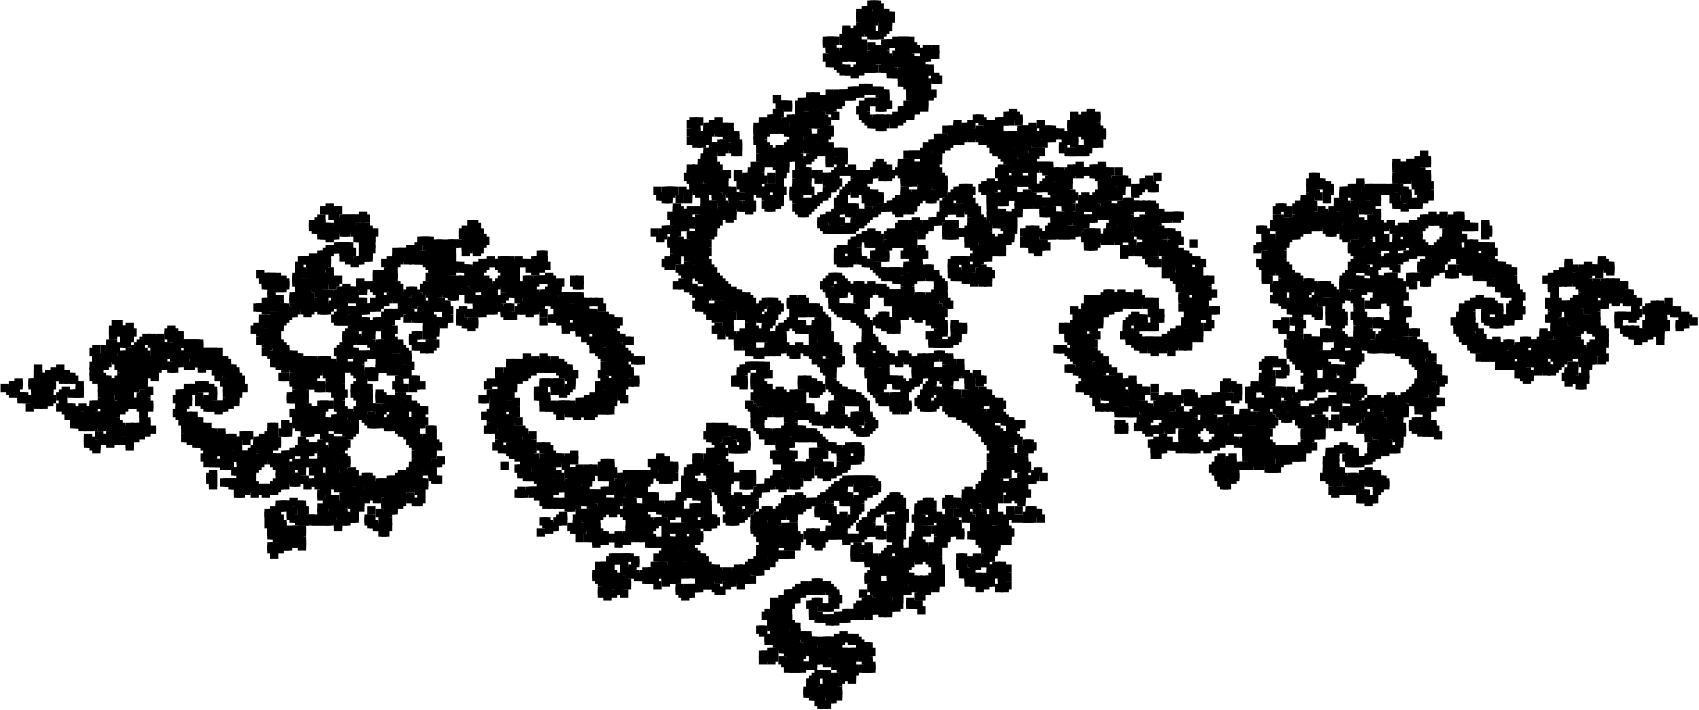 <?xml version="1.0"?>
<!DOCTYPE ipe SYSTEM "ipe.dtd">
<ipe version="70212" creator="svgtoipe 20240516">
<ipestyle>
<layout paper="633 277" frame="633 277" origin="0 0" crop="no"/>
<opacity name="10%" value="0.10"/>
<opacity name="20%" value="0.20"/>
<opacity name="30%" value="0.30"/>
<opacity name="40%" value="0.40"/>
<opacity name="50%" value="0.50"/>
<opacity name="60%" value="0.60"/>
<opacity name="70%" value="0.70"/>
<opacity name="80%" value="0.80"/>
<opacity name="90%" value="0.90"/>
<pathstyle cap="0" join="0" fillrule="wind"/>
</ipestyle>
<page>
<group matrix="1 0 0 -1 -84 439">
<path fill="0 0 0">
95 311 m 98 311 l 98 314 l 95 314 l h
</path>
<path fill="0 0 0">
97 312 m 100 312 l 100 315 l 97 315 l h
</path>
<path fill="0 0 0">
98 310 m 101 310 l 101 313 l 98 313 l h
</path>
<path fill="0 0 0">
98 312 m 101 312 l 101 315 l 98 315 l h
</path>
<path fill="0 0 0">
98 313 m 101 313 l 101 316 l 98 316 l h
</path>
<path fill="0 0 0">
99 310 m 102 310 l 102 313 l 99 313 l h
</path>
<path fill="0 0 0">
99 312 m 102 312 l 102 315 l 99 315 l h
</path>
<path fill="0 0 0">
100 309 m 103 309 l 103 312 l 100 312 l h
</path>
<path fill="0 0 0">
100 310 m 103 310 l 103 313 l 100 313 l h
</path>
<path fill="0 0 0">
101 314 m 104 314 l 104 317 l 101 317 l h
</path>
<path fill="0 0 0">
101 315 m 104 315 l 104 318 l 101 318 l h
</path>
<path fill="0 0 0">
102 314 m 105 314 l 105 317 l 102 317 l h
</path>
<path fill="0 0 0">
103 315 m 106 315 l 106 318 l 103 318 l h
</path>
<path fill="0 0 0">
104 315 m 107 315 l 107 318 l 104 318 l h
</path>
<path fill="0 0 0">
104 318 m 107 318 l 107 321 l 104 321 l h
</path>
<path fill="0 0 0">
105 309 m 108 309 l 108 312 l 105 312 l h
</path>
<path fill="0 0 0">
105 310 m 108 310 l 108 313 l 105 313 l h
</path>
<path fill="0 0 0">
105 315 m 108 315 l 108 318 l 105 318 l h
</path>
<path fill="0 0 0">
106 309 m 109 309 l 109 312 l 106 312 l h
</path>
<path fill="0 0 0">
106 311 m 109 311 l 109 314 l 106 314 l h
</path>
<path fill="0 0 0">
106 313 m 109 313 l 109 316 l 106 316 l h
</path>
<path fill="0 0 0">
106 315 m 109 315 l 109 318 l 106 318 l h
</path>
<path fill="0 0 0">
106 316 m 109 316 l 109 319 l 106 319 l h
</path>
<path fill="0 0 0">
107 304 m 110 304 l 110 307 l 107 307 l h
</path>
<path fill="0 0 0">
107 306 m 110 306 l 110 309 l 107 309 l h
</path>
<path fill="0 0 0">
107 307 m 110 307 l 110 310 l 107 310 l h
</path>
<path fill="0 0 0">
107 308 m 110 308 l 110 311 l 107 311 l h
</path>
<path fill="0 0 0">
107 310 m 110 310 l 110 313 l 107 313 l h
</path>
<path fill="0 0 0">
107 314 m 110 314 l 110 317 l 107 317 l h
</path>
<path fill="0 0 0">
107 317 m 110 317 l 110 320 l 107 320 l h
</path>
<path fill="0 0 0">
108 308 m 111 308 l 111 311 l 108 311 l h
</path>
<path fill="0 0 0">
108 309 m 111 309 l 111 312 l 108 312 l h
</path>
<path fill="0 0 0">
108 311 m 111 311 l 111 314 l 108 314 l h
</path>
<path fill="0 0 0">
108 312 m 111 312 l 111 315 l 108 315 l h
</path>
<path fill="0 0 0">
108 313 m 111 313 l 111 316 l 108 316 l h
</path>
<path fill="0 0 0">
108 315 m 111 315 l 111 318 l 108 318 l h
</path>
<path fill="0 0 0">
108 316 m 111 316 l 111 319 l 108 319 l h
</path>
<path fill="0 0 0">
109 307 m 112 307 l 112 310 l 109 310 l h
</path>
<path fill="0 0 0">
109 310 m 112 310 l 112 313 l 109 313 l h
</path>
<path fill="0 0 0">
109 312 m 112 312 l 112 315 l 109 315 l h
</path>
<path fill="0 0 0">
109 314 m 112 314 l 112 317 l 109 317 l h
</path>
<path fill="0 0 0">
109 317 m 112 317 l 112 320 l 109 320 l h
</path>
<path fill="0 0 0">
110 307 m 113 307 l 113 310 l 110 310 l h
</path>
<path fill="0 0 0">
110 308 m 113 308 l 113 311 l 110 311 l h
</path>
<path fill="0 0 0">
110 309 m 113 309 l 113 312 l 110 312 l h
</path>
<path fill="0 0 0">
110 310 m 113 310 l 113 313 l 110 313 l h
</path>
<path fill="0 0 0">
110 313 m 113 313 l 113 316 l 110 316 l h
</path>
<path fill="0 0 0">
110 314 m 113 314 l 113 317 l 110 317 l h
</path>
<path fill="0 0 0">
110 315 m 113 315 l 113 318 l 110 318 l h
</path>
<path fill="0 0 0">
110 316 m 113 316 l 113 319 l 110 319 l h
</path>
<path fill="0 0 0">
111 306 m 114 306 l 114 309 l 111 309 l h
</path>
<path fill="0 0 0">
111 308 m 114 308 l 114 311 l 111 311 l h
</path>
<path fill="0 0 0">
111 310 m 114 310 l 114 313 l 111 313 l h
</path>
<path fill="0 0 0">
111 311 m 114 311 l 114 314 l 111 314 l h
</path>
<path fill="0 0 0">
111 312 m 114 312 l 114 315 l 111 315 l h
</path>
<path fill="0 0 0">
111 313 m 114 313 l 114 316 l 111 316 l h
</path>
<path fill="0 0 0">
111 316 m 114 316 l 114 319 l 111 319 l h
</path>
<path fill="0 0 0">
112 306 m 115 306 l 115 309 l 112 309 l h
</path>
<path fill="0 0 0">
112 307 m 115 307 l 115 310 l 112 310 l h
</path>
<path fill="0 0 0">
112 310 m 115 310 l 115 313 l 112 313 l h
</path>
<path fill="0 0 0">
112 315 m 115 315 l 115 318 l 112 318 l h
</path>
<path fill="0 0 0">
113 305 m 116 305 l 116 308 l 113 308 l h
</path>
<path fill="0 0 0">
114 306 m 117 306 l 117 309 l 114 309 l h
</path>
<path fill="0 0 0">
114 307 m 117 307 l 117 310 l 114 310 l h
</path>
<path fill="0 0 0">
115 304 m 118 304 l 118 307 l 115 307 l h
</path>
<path fill="0 0 0">
115 307 m 118 307 l 118 310 l 115 310 l h
</path>
<path fill="0 0 0">
115 314 m 118 314 l 118 317 l 115 317 l h
</path>
<path fill="0 0 0">
115 318 m 118 318 l 118 321 l 115 321 l h
</path>
<path fill="0 0 0">
116 306 m 119 306 l 119 309 l 116 309 l h
</path>
<path fill="0 0 0">
116 308 m 119 308 l 119 311 l 116 311 l h
</path>
<path fill="0 0 0">
116 313 m 119 313 l 119 316 l 116 316 l h
</path>
<path fill="0 0 0">
116 315 m 119 315 l 119 318 l 116 318 l h
</path>
<path fill="0 0 0">
116 316 m 119 316 l 119 319 l 116 319 l h
</path>
<path fill="0 0 0">
116 317 m 119 317 l 119 320 l 116 320 l h
</path>
<path fill="0 0 0">
117 306 m 120 306 l 120 309 l 117 309 l h
</path>
<path fill="0 0 0">
117 307 m 120 307 l 120 310 l 117 310 l h
</path>
<path fill="0 0 0">
117 312 m 120 312 l 120 315 l 117 315 l h
</path>
<path fill="0 0 0">
117 319 m 120 319 l 120 322 l 117 322 l h
</path>
<path fill="0 0 0">
118 307 m 121 307 l 121 310 l 118 310 l h
</path>
<path fill="0 0 0">
118 308 m 121 308 l 121 311 l 118 311 l h
</path>
<path fill="0 0 0">
118 318 m 121 318 l 121 321 l 118 321 l h
</path>
<path fill="0 0 0">
118 319 m 121 319 l 121 322 l 118 322 l h
</path>
<path fill="0 0 0">
118 321 m 121 321 l 121 324 l 118 324 l h
</path>
<path fill="0 0 0">
119 307 m 122 307 l 122 310 l 119 310 l h
</path>
<path fill="0 0 0">
119 313 m 122 313 l 122 316 l 119 316 l h
</path>
<path fill="0 0 0">
119 318 m 122 318 l 122 321 l 119 321 l h
</path>
<path fill="0 0 0">
119 319 m 122 319 l 122 322 l 119 322 l h
</path>
<path fill="0 0 0">
119 320 m 122 320 l 122 323 l 119 323 l h
</path>
<path fill="0 0 0">
119 321 m 122 321 l 122 324 l 119 324 l h
</path>
<path fill="0 0 0">
120 308 m 123 308 l 123 311 l 120 311 l h
</path>
<path fill="0 0 0">
120 320 m 123 320 l 123 323 l 120 323 l h
</path>
<path fill="0 0 0">
120 321 m 123 321 l 123 324 l 120 324 l h
</path>
<path fill="0 0 0">
120 324 m 123 324 l 123 327 l 120 327 l h
</path>
<path fill="0 0 0">
121 313 m 124 313 l 124 316 l 121 316 l h
</path>
<path fill="0 0 0">
121 319 m 124 319 l 124 322 l 121 322 l h
</path>
<path fill="0 0 0">
121 321 m 124 321 l 124 324 l 121 324 l h
</path>
<path fill="0 0 0">
121 323 m 124 323 l 124 326 l 121 326 l h
</path>
<path fill="0 0 0">
121 324 m 124 324 l 124 327 l 121 327 l h
</path>
<path fill="0 0 0">
122 310 m 125 310 l 125 313 l 122 313 l h
</path>
<path fill="0 0 0">
122 312 m 125 312 l 125 315 l 122 315 l h
</path>
<path fill="0 0 0">
122 313 m 125 313 l 125 316 l 122 316 l h
</path>
<path fill="0 0 0">
122 321 m 125 321 l 125 324 l 122 324 l h
</path>
<path fill="0 0 0">
122 322 m 125 322 l 125 325 l 122 325 l h
</path>
<path fill="0 0 0">
122 324 m 125 324 l 125 327 l 122 327 l h
</path>
<path fill="0 0 0">
123 318 m 126 318 l 126 321 l 123 321 l h
</path>
<path fill="0 0 0">
123 321 m 126 321 l 126 324 l 123 324 l h
</path>
<path fill="0 0 0">
123 323 m 126 323 l 126 326 l 123 326 l h
</path>
<path fill="0 0 0">
123 325 m 126 325 l 126 328 l 123 328 l h
</path>
<path fill="0 0 0">
124 322 m 127 322 l 127 325 l 124 325 l h
</path>
<path fill="0 0 0">
124 324 m 127 324 l 127 327 l 124 327 l h
</path>
<path fill="0 0 0">
125 319 m 128 319 l 128 322 l 125 322 l h
</path>
<path fill="0 0 0">
125 320 m 128 320 l 128 323 l 125 323 l h
</path>
<path fill="0 0 0">
125 321 m 128 321 l 128 324 l 125 324 l h
</path>
<path fill="0 0 0">
125 322 m 128 322 l 128 325 l 125 325 l h
</path>
<path fill="0 0 0">
125 325 m 128 325 l 128 328 l 125 328 l h
</path>
<path fill="0 0 0">
125 329 m 128 329 l 128 332 l 125 332 l h
</path>
<path fill="0 0 0">
125 330 m 128 330 l 128 333 l 125 333 l h
</path>
<path fill="0 0 0">
125 331 m 128 331 l 128 334 l 125 334 l h
</path>
<path fill="0 0 0">
126 319 m 129 319 l 129 322 l 126 322 l h
</path>
<path fill="0 0 0">
126 320 m 129 320 l 129 323 l 126 323 l h
</path>
<path fill="0 0 0">
126 321 m 129 321 l 129 324 l 126 324 l h
</path>
<path fill="0 0 0">
126 323 m 129 323 l 129 326 l 126 326 l h
</path>
<path fill="0 0 0">
126 324 m 129 324 l 129 327 l 126 327 l h
</path>
<path fill="0 0 0">
126 330 m 129 330 l 129 333 l 126 333 l h
</path>
<path fill="0 0 0">
126 331 m 129 331 l 129 334 l 126 334 l h
</path>
<path fill="0 0 0">
127 298 m 130 298 l 130 301 l 127 301 l h
</path>
<path fill="0 0 0">
127 303 m 130 303 l 130 306 l 127 306 l h
</path>
<path fill="0 0 0">
127 305 m 130 305 l 130 308 l 127 308 l h
</path>
<path fill="0 0 0">
127 307 m 130 307 l 130 310 l 127 310 l h
</path>
<path fill="0 0 0">
127 317 m 130 317 l 130 320 l 127 320 l h
</path>
<path fill="0 0 0">
127 318 m 130 318 l 130 321 l 127 321 l h
</path>
<path fill="0 0 0">
127 321 m 130 321 l 130 324 l 127 324 l h
</path>
<path fill="0 0 0">
127 322 m 130 322 l 130 325 l 127 325 l h
</path>
<path fill="0 0 0">
127 323 m 130 323 l 130 326 l 127 326 l h
</path>
<path fill="0 0 0">
127 324 m 130 324 l 130 327 l 127 327 l h
</path>
<path fill="0 0 0">
127 325 m 130 325 l 130 328 l 127 328 l h
</path>
<path fill="0 0 0">
127 331 m 130 331 l 130 334 l 127 334 l h
</path>
<path fill="0 0 0">
127 332 m 130 332 l 130 335 l 127 335 l h
</path>
<path fill="0 0 0">
128 297 m 131 297 l 131 300 l 128 300 l h
</path>
<path fill="0 0 0">
128 300 m 131 300 l 131 303 l 128 303 l h
</path>
<path fill="0 0 0">
128 301 m 131 301 l 131 304 l 128 304 l h
</path>
<path fill="0 0 0">
128 305 m 131 305 l 131 308 l 128 308 l h
</path>
<path fill="0 0 0">
128 308 m 131 308 l 131 311 l 128 311 l h
</path>
<path fill="0 0 0">
128 317 m 131 317 l 131 320 l 128 320 l h
</path>
<path fill="0 0 0">
128 321 m 131 321 l 131 324 l 128 324 l h
</path>
<path fill="0 0 0">
128 322 m 131 322 l 131 325 l 128 325 l h
</path>
<path fill="0 0 0">
128 331 m 131 331 l 131 334 l 128 334 l h
</path>
<path fill="0 0 0">
128 332 m 131 332 l 131 335 l 128 335 l h
</path>
<path fill="0 0 0">
128 333 m 131 333 l 131 336 l 128 336 l h
</path>
<path fill="0 0 0">
129 300 m 132 300 l 132 303 l 129 303 l h
</path>
<path fill="0 0 0">
129 301 m 132 301 l 132 304 l 129 304 l h
</path>
<path fill="0 0 0">
129 303 m 132 303 l 132 306 l 129 306 l h
</path>
<path fill="0 0 0">
129 304 m 132 304 l 132 307 l 129 307 l h
</path>
<path fill="0 0 0">
129 306 m 132 306 l 132 309 l 129 309 l h
</path>
<path fill="0 0 0">
129 321 m 132 321 l 132 324 l 129 324 l h
</path>
<path fill="0 0 0">
129 322 m 132 322 l 132 325 l 129 325 l h
</path>
<path fill="0 0 0">
129 324 m 132 324 l 132 327 l 129 327 l h
</path>
<path fill="0 0 0">
129 328 m 132 328 l 132 331 l 129 331 l h
</path>
<path fill="0 0 0">
130 300 m 133 300 l 133 303 l 130 303 l h
</path>
<path fill="0 0 0">
130 302 m 133 302 l 133 305 l 130 305 l h
</path>
<path fill="0 0 0">
130 307 m 133 307 l 133 310 l 130 310 l h
</path>
<path fill="0 0 0">
130 309 m 133 309 l 133 312 l 130 312 l h
</path>
<path fill="0 0 0">
130 311 m 133 311 l 133 314 l 130 314 l h
</path>
<path fill="0 0 0">
130 313 m 133 313 l 133 316 l 130 316 l h
</path>
<path fill="0 0 0">
130 316 m 133 316 l 133 319 l 130 319 l h
</path>
<path fill="0 0 0">
130 317 m 133 317 l 133 320 l 130 320 l h
</path>
<path fill="0 0 0">
130 321 m 133 321 l 133 324 l 130 324 l h
</path>
<path fill="0 0 0">
130 322 m 133 322 l 133 325 l 130 325 l h
</path>
<path fill="0 0 0">
130 325 m 133 325 l 133 328 l 130 328 l h
</path>
<path fill="0 0 0">
130 330 m 133 330 l 133 333 l 130 333 l h
</path>
<path fill="0 0 0">
131 297 m 134 297 l 134 300 l 131 300 l h
</path>
<path fill="0 0 0">
131 300 m 134 300 l 134 303 l 131 303 l h
</path>
<path fill="0 0 0">
131 301 m 134 301 l 134 304 l 131 304 l h
</path>
<path fill="0 0 0">
131 303 m 134 303 l 134 306 l 131 306 l h
</path>
<path fill="0 0 0">
131 308 m 134 308 l 134 311 l 131 311 l h
</path>
<path fill="0 0 0">
131 311 m 134 311 l 134 314 l 131 314 l h
</path>
<path fill="0 0 0">
131 312 m 134 312 l 134 315 l 131 315 l h
</path>
<path fill="0 0 0">
131 313 m 134 313 l 134 316 l 131 316 l h
</path>
<path fill="0 0 0">
131 315 m 134 315 l 134 318 l 131 318 l h
</path>
<path fill="0 0 0">
131 317 m 134 317 l 134 320 l 131 320 l h
</path>
<path fill="0 0 0">
131 318 m 134 318 l 134 321 l 131 321 l h
</path>
<path fill="0 0 0">
131 320 m 134 320 l 134 323 l 131 323 l h
</path>
<path fill="0 0 0">
131 322 m 134 322 l 134 325 l 131 325 l h
</path>
<path fill="0 0 0">
131 329 m 134 329 l 134 332 l 131 332 l h
</path>
<path fill="0 0 0">
131 330 m 134 330 l 134 333 l 131 333 l h
</path>
<path fill="0 0 0">
132 297 m 135 297 l 135 300 l 132 300 l h
</path>
<path fill="0 0 0">
132 298 m 135 298 l 135 301 l 132 301 l h
</path>
<path fill="0 0 0">
132 300 m 135 300 l 135 303 l 132 303 l h
</path>
<path fill="0 0 0">
132 302 m 135 302 l 135 305 l 132 305 l h
</path>
<path fill="0 0 0">
132 308 m 135 308 l 135 311 l 132 311 l h
</path>
<path fill="0 0 0">
132 311 m 135 311 l 135 314 l 132 314 l h
</path>
<path fill="0 0 0">
132 312 m 135 312 l 135 315 l 132 315 l h
</path>
<path fill="0 0 0">
132 316 m 135 316 l 135 319 l 132 319 l h
</path>
<path fill="0 0 0">
132 317 m 135 317 l 135 320 l 132 320 l h
</path>
<path fill="0 0 0">
132 321 m 135 321 l 135 324 l 132 324 l h
</path>
<path fill="0 0 0">
132 322 m 135 322 l 135 325 l 132 325 l h
</path>
<path fill="0 0 0">
132 324 m 135 324 l 135 327 l 132 327 l h
</path>
<path fill="0 0 0">
132 329 m 135 329 l 135 332 l 132 332 l h
</path>
<path fill="0 0 0">
132 330 m 135 330 l 135 333 l 132 333 l h
</path>
<path fill="0 0 0">
133 295 m 136 295 l 136 298 l 133 298 l h
</path>
<path fill="0 0 0">
133 296 m 136 296 l 136 299 l 133 299 l h
</path>
<path fill="0 0 0">
133 297 m 136 297 l 136 300 l 133 300 l h
</path>
<path fill="0 0 0">
133 299 m 136 299 l 136 302 l 133 302 l h
</path>
<path fill="0 0 0">
133 309 m 136 309 l 136 312 l 133 312 l h
</path>
<path fill="0 0 0">
133 310 m 136 310 l 136 313 l 133 313 l h
</path>
<path fill="0 0 0">
133 311 m 136 311 l 136 314 l 133 314 l h
</path>
<path fill="0 0 0">
133 312 m 136 312 l 136 315 l 133 315 l h
</path>
<path fill="0 0 0">
133 315 m 136 315 l 136 318 l 133 318 l h
</path>
<path fill="0 0 0">
133 316 m 136 316 l 136 319 l 133 319 l h
</path>
<path fill="0 0 0">
133 317 m 136 317 l 136 320 l 133 320 l h
</path>
<path fill="0 0 0">
133 318 m 136 318 l 136 321 l 133 321 l h
</path>
<path fill="0 0 0">
133 321 m 136 321 l 136 324 l 133 324 l h
</path>
<path fill="0 0 0">
133 322 m 136 322 l 136 325 l 133 325 l h
</path>
<path fill="0 0 0">
133 324 m 136 324 l 136 327 l 133 327 l h
</path>
<path fill="0 0 0">
133 325 m 136 325 l 136 328 l 133 328 l h
</path>
<path fill="0 0 0">
133 328 m 136 328 l 136 331 l 133 331 l h
</path>
<path fill="0 0 0">
133 330 m 136 330 l 136 333 l 133 333 l h
</path>
<path fill="0 0 0">
133 331 m 136 331 l 136 334 l 133 334 l h
</path>
<path fill="0 0 0">
134 290 m 137 290 l 137 293 l 134 293 l h
</path>
<path fill="0 0 0">
134 292 m 137 292 l 137 295 l 134 295 l h
</path>
<path fill="0 0 0">
134 295 m 137 295 l 137 298 l 134 298 l h
</path>
<path fill="0 0 0">
134 299 m 137 299 l 137 302 l 134 302 l h
</path>
<path fill="0 0 0">
134 300 m 137 300 l 137 303 l 134 303 l h
</path>
<path fill="0 0 0">
134 310 m 137 310 l 137 313 l 134 313 l h
</path>
<path fill="0 0 0">
134 318 m 137 318 l 137 321 l 134 321 l h
</path>
<path fill="0 0 0">
134 319 m 137 319 l 137 322 l 134 322 l h
</path>
<path fill="0 0 0">
134 321 m 137 321 l 137 324 l 134 324 l h
</path>
<path fill="0 0 0">
134 322 m 137 322 l 137 325 l 134 325 l h
</path>
<path fill="0 0 0">
134 324 m 137 324 l 137 327 l 134 327 l h
</path>
<path fill="0 0 0">
134 326 m 137 326 l 137 329 l 134 329 l h
</path>
<path fill="0 0 0">
134 328 m 137 328 l 137 331 l 134 331 l h
</path>
<path fill="0 0 0">
134 329 m 137 329 l 137 332 l 134 332 l h
</path>
<path fill="0 0 0">
135 288 m 138 288 l 138 291 l 135 291 l h
</path>
<path fill="0 0 0">
135 291 m 138 291 l 138 294 l 135 294 l h
</path>
<path fill="0 0 0">
135 296 m 138 296 l 138 299 l 135 299 l h
</path>
<path fill="0 0 0">
135 297 m 138 297 l 138 300 l 135 300 l h
</path>
<path fill="0 0 0">
135 301 m 138 301 l 138 304 l 135 304 l h
</path>
<path fill="0 0 0">
135 309 m 138 309 l 138 312 l 135 312 l h
</path>
<path fill="0 0 0">
135 312 m 138 312 l 138 315 l 135 315 l h
</path>
<path fill="0 0 0">
135 317 m 138 317 l 138 320 l 135 320 l h
</path>
<path fill="0 0 0">
135 320 m 138 320 l 138 323 l 135 323 l h
</path>
<path fill="0 0 0">
135 323 m 138 323 l 138 326 l 135 326 l h
</path>
<path fill="0 0 0">
135 324 m 138 324 l 138 327 l 135 327 l h
</path>
<path fill="0 0 0">
135 326 m 138 326 l 138 329 l 135 329 l h
</path>
<path fill="0 0 0">
135 327 m 138 327 l 138 330 l 135 330 l h
</path>
<path fill="0 0 0">
135 328 m 138 328 l 138 331 l 135 331 l h
</path>
<path fill="0 0 0">
135 330 m 138 330 l 138 333 l 135 333 l h
</path>
<path fill="0 0 0">
136 288 m 139 288 l 139 291 l 136 291 l h
</path>
<path fill="0 0 0">
136 301 m 139 301 l 139 304 l 136 304 l h
</path>
<path fill="0 0 0">
136 303 m 139 303 l 139 306 l 136 306 l h
</path>
<path fill="0 0 0">
136 308 m 139 308 l 139 311 l 136 311 l h
</path>
<path fill="0 0 0">
136 309 m 139 309 l 139 312 l 136 312 l h
</path>
<path fill="0 0 0">
136 311 m 139 311 l 139 314 l 136 314 l h
</path>
<path fill="0 0 0">
136 312 m 139 312 l 139 315 l 136 315 l h
</path>
<path fill="0 0 0">
136 314 m 139 314 l 139 317 l 136 317 l h
</path>
<path fill="0 0 0">
136 318 m 139 318 l 139 321 l 136 321 l h
</path>
<path fill="0 0 0">
136 324 m 139 324 l 139 327 l 136 327 l h
</path>
<path fill="0 0 0">
136 326 m 139 326 l 139 329 l 136 329 l h
</path>
<path fill="0 0 0">
136 327 m 139 327 l 139 330 l 136 330 l h
</path>
<path fill="0 0 0">
136 329 m 139 329 l 139 332 l 136 332 l h
</path>
<path fill="0 0 0">
137 290 m 140 290 l 140 293 l 137 293 l h
</path>
<path fill="0 0 0">
137 299 m 140 299 l 140 302 l 137 302 l h
</path>
<path fill="0 0 0">
137 301 m 140 301 l 140 304 l 137 304 l h
</path>
<path fill="0 0 0">
137 302 m 140 302 l 140 305 l 137 305 l h
</path>
<path fill="0 0 0">
137 304 m 140 304 l 140 307 l 137 307 l h
</path>
<path fill="0 0 0">
137 307 m 140 307 l 140 310 l 137 310 l h
</path>
<path fill="0 0 0">
137 309 m 140 309 l 140 312 l 137 312 l h
</path>
<path fill="0 0 0">
137 310 m 140 310 l 140 313 l 137 313 l h
</path>
<path fill="0 0 0">
137 313 m 140 313 l 140 316 l 137 316 l h
</path>
<path fill="0 0 0">
137 315 m 140 315 l 140 318 l 137 318 l h
</path>
<path fill="0 0 0">
137 319 m 140 319 l 140 322 l 137 322 l h
</path>
<path fill="0 0 0">
137 325 m 140 325 l 140 328 l 137 328 l h
</path>
<path fill="0 0 0">
137 326 m 140 326 l 140 329 l 137 329 l h
</path>
<path fill="0 0 0">
138 290 m 141 290 l 141 293 l 138 293 l h
</path>
<path fill="0 0 0">
138 293 m 141 293 l 141 296 l 138 296 l h
</path>
<path fill="0 0 0">
138 295 m 141 295 l 141 298 l 138 298 l h
</path>
<path fill="0 0 0">
138 300 m 141 300 l 141 303 l 138 303 l h
</path>
<path fill="0 0 0">
138 304 m 141 304 l 141 307 l 138 307 l h
</path>
<path fill="0 0 0">
138 308 m 141 308 l 141 311 l 138 311 l h
</path>
<path fill="0 0 0">
138 310 m 141 310 l 141 313 l 138 313 l h
</path>
<path fill="0 0 0">
138 316 m 141 316 l 141 319 l 138 319 l h
</path>
<path fill="0 0 0">
138 317 m 141 317 l 141 320 l 138 320 l h
</path>
<path fill="0 0 0">
138 318 m 141 318 l 141 321 l 138 321 l h
</path>
<path fill="0 0 0">
138 327 m 141 327 l 141 330 l 138 330 l h
</path>
<path fill="0 0 0">
138 330 m 141 330 l 141 333 l 138 333 l h
</path>
<path fill="0 0 0">
139 291 m 142 291 l 142 294 l 139 294 l h
</path>
<path fill="0 0 0">
139 295 m 142 295 l 142 298 l 139 298 l h
</path>
<path fill="0 0 0">
139 299 m 142 299 l 142 302 l 139 302 l h
</path>
<path fill="0 0 0">
139 300 m 142 300 l 142 303 l 139 303 l h
</path>
<path fill="0 0 0">
139 302 m 142 302 l 142 305 l 139 305 l h
</path>
<path fill="0 0 0">
139 303 m 142 303 l 142 306 l 139 306 l h
</path>
<path fill="0 0 0">
139 305 m 142 305 l 142 308 l 139 308 l h
</path>
<path fill="0 0 0">
139 308 m 142 308 l 142 311 l 139 311 l h
</path>
<path fill="0 0 0">
139 311 m 142 311 l 142 314 l 139 314 l h
</path>
<path fill="0 0 0">
139 312 m 142 312 l 142 315 l 139 315 l h
</path>
<path fill="0 0 0">
139 315 m 142 315 l 142 318 l 139 318 l h
</path>
<path fill="0 0 0">
139 317 m 142 317 l 142 320 l 139 320 l h
</path>
<path fill="0 0 0">
139 326 m 142 326 l 142 329 l 139 329 l h
</path>
<path fill="0 0 0">
139 327 m 142 327 l 142 330 l 139 330 l h
</path>
<path fill="0 0 0">
140 289 m 143 289 l 143 292 l 140 292 l h
</path>
<path fill="0 0 0">
140 291 m 143 291 l 143 294 l 140 294 l h
</path>
<path fill="0 0 0">
140 292 m 143 292 l 143 295 l 140 295 l h
</path>
<path fill="0 0 0">
140 293 m 143 293 l 143 296 l 140 296 l h
</path>
<path fill="0 0 0">
140 298 m 143 298 l 143 301 l 140 301 l h
</path>
<path fill="0 0 0">
140 301 m 143 301 l 143 304 l 140 304 l h
</path>
<path fill="0 0 0">
140 304 m 143 304 l 143 307 l 140 307 l h
</path>
<path fill="0 0 0">
140 306 m 143 306 l 143 309 l 140 309 l h
</path>
<path fill="0 0 0">
140 308 m 143 308 l 143 311 l 140 311 l h
</path>
<path fill="0 0 0">
140 313 m 143 313 l 143 316 l 140 316 l h
</path>
<path fill="0 0 0">
140 314 m 143 314 l 143 317 l 140 317 l h
</path>
<path fill="0 0 0">
140 315 m 143 315 l 143 318 l 140 318 l h
</path>
<path fill="0 0 0">
140 317 m 143 317 l 143 320 l 140 320 l h
</path>
<path fill="0 0 0">
140 325 m 143 325 l 143 328 l 140 328 l h
</path>
<path fill="0 0 0">
140 327 m 143 327 l 143 330 l 140 330 l h
</path>
<path fill="0 0 0">
140 329 m 143 329 l 143 332 l 140 332 l h
</path>
<path fill="0 0 0">
140 331 m 143 331 l 143 334 l 140 334 l h
</path>
<path fill="0 0 0">
140 332 m 143 332 l 143 335 l 140 335 l h
</path>
<path fill="0 0 0">
141 291 m 144 291 l 144 294 l 141 294 l h
</path>
<path fill="0 0 0">
141 302 m 144 302 l 144 305 l 141 305 l h
</path>
<path fill="0 0 0">
141 304 m 144 304 l 144 307 l 141 307 l h
</path>
<path fill="0 0 0">
141 305 m 144 305 l 144 308 l 141 308 l h
</path>
<path fill="0 0 0">
141 307 m 144 307 l 144 310 l 141 310 l h
</path>
<path fill="0 0 0">
141 308 m 144 308 l 144 311 l 141 311 l h
</path>
<path fill="0 0 0">
141 317 m 144 317 l 144 320 l 141 320 l h
</path>
<path fill="0 0 0">
141 326 m 144 326 l 144 329 l 141 329 l h
</path>
<path fill="0 0 0">
141 327 m 144 327 l 144 330 l 141 330 l h
</path>
<path fill="0 0 0">
142 297 m 145 297 l 145 300 l 142 300 l h
</path>
<path fill="0 0 0">
142 298 m 145 298 l 145 301 l 142 301 l h
</path>
<path fill="0 0 0">
142 299 m 145 299 l 145 302 l 142 302 l h
</path>
<path fill="0 0 0">
142 302 m 145 302 l 145 305 l 142 305 l h
</path>
<path fill="0 0 0">
142 303 m 145 303 l 145 306 l 142 306 l h
</path>
<path fill="0 0 0">
142 307 m 145 307 l 145 310 l 142 310 l h
</path>
<path fill="0 0 0">
142 309 m 145 309 l 145 312 l 142 312 l h
</path>
<path fill="0 0 0">
142 310 m 145 310 l 145 313 l 142 313 l h
</path>
<path fill="0 0 0">
142 311 m 145 311 l 145 314 l 142 314 l h
</path>
<path fill="0 0 0">
142 316 m 145 316 l 145 319 l 142 319 l h
</path>
<path fill="0 0 0">
142 325 m 145 325 l 145 328 l 142 328 l h
</path>
<path fill="0 0 0">
142 328 m 145 328 l 145 331 l 142 331 l h
</path>
<path fill="0 0 0">
142 329 m 145 329 l 145 332 l 142 332 l h
</path>
<path fill="0 0 0">
143 296 m 146 296 l 146 299 l 143 299 l h
</path>
<path fill="0 0 0">
143 301 m 146 301 l 146 304 l 143 304 l h
</path>
<path fill="0 0 0">
143 304 m 146 304 l 146 307 l 143 307 l h
</path>
<path fill="0 0 0">
143 307 m 146 307 l 146 310 l 143 310 l h
</path>
<path fill="0 0 0">
143 309 m 146 309 l 146 312 l 143 312 l h
</path>
<path fill="0 0 0">
143 310 m 146 310 l 146 313 l 143 313 l h
</path>
<path fill="0 0 0">
143 316 m 146 316 l 146 319 l 143 319 l h
</path>
<path fill="0 0 0">
143 317 m 146 317 l 146 320 l 143 320 l h
</path>
<path fill="0 0 0">
143 326 m 146 326 l 146 329 l 143 329 l h
</path>
<path fill="0 0 0">
143 327 m 146 327 l 146 330 l 143 330 l h
</path>
<path fill="0 0 0">
144 295 m 147 295 l 147 298 l 144 298 l h
</path>
<path fill="0 0 0">
144 297 m 147 297 l 147 300 l 144 300 l h
</path>
<path fill="0 0 0">
144 298 m 147 298 l 147 301 l 144 301 l h
</path>
<path fill="0 0 0">
144 299 m 147 299 l 147 302 l 144 302 l h
</path>
<path fill="0 0 0">
144 300 m 147 300 l 147 303 l 144 303 l h
</path>
<path fill="0 0 0">
144 303 m 147 303 l 147 306 l 144 306 l h
</path>
<path fill="0 0 0">
144 306 m 147 306 l 147 309 l 144 309 l h
</path>
<path fill="0 0 0">
144 308 m 147 308 l 147 311 l 144 311 l h
</path>
<path fill="0 0 0">
144 314 m 147 314 l 147 317 l 144 317 l h
</path>
<path fill="0 0 0">
144 315 m 147 315 l 147 318 l 144 318 l h
</path>
<path fill="0 0 0">
144 318 m 147 318 l 147 321 l 144 321 l h
</path>
<path fill="0 0 0">
144 325 m 147 325 l 147 328 l 144 328 l h
</path>
<path fill="0 0 0">
144 327 m 147 327 l 147 330 l 144 330 l h
</path>
<path fill="0 0 0">
144 328 m 147 328 l 147 331 l 144 331 l h
</path>
<path fill="0 0 0">
145 294 m 148 294 l 148 297 l 145 297 l h
</path>
<path fill="0 0 0">
145 298 m 148 298 l 148 301 l 145 301 l h
</path>
<path fill="0 0 0">
145 300 m 148 300 l 148 303 l 145 303 l h
</path>
<path fill="0 0 0">
145 302 m 148 302 l 148 305 l 145 305 l h
</path>
<path fill="0 0 0">
145 307 m 148 307 l 148 310 l 145 310 l h
</path>
<path fill="0 0 0">
145 308 m 148 308 l 148 311 l 145 311 l h
</path>
<path fill="0 0 0">
145 309 m 148 309 l 148 312 l 145 312 l h
</path>
<path fill="0 0 0">
145 310 m 148 310 l 148 313 l 145 313 l h
</path>
<path fill="0 0 0">
145 313 m 148 313 l 148 316 l 145 316 l h
</path>
<path fill="0 0 0">
145 314 m 148 314 l 148 317 l 145 317 l h
</path>
<path fill="0 0 0">
145 315 m 148 315 l 148 318 l 145 318 l h
</path>
<path fill="0 0 0">
145 316 m 148 316 l 148 319 l 145 319 l h
</path>
<path fill="0 0 0">
145 319 m 148 319 l 148 322 l 145 322 l h
</path>
<path fill="0 0 0">
145 320 m 148 320 l 148 323 l 145 323 l h
</path>
<path fill="0 0 0">
145 321 m 148 321 l 148 324 l 145 324 l h
</path>
<path fill="0 0 0">
145 322 m 148 322 l 148 325 l 145 325 l h
</path>
<path fill="0 0 0">
145 324 m 148 324 l 148 327 l 145 327 l h
</path>
<path fill="0 0 0">
145 326 m 148 326 l 148 329 l 145 329 l h
</path>
<path fill="0 0 0">
146 293 m 149 293 l 149 296 l 146 296 l h
</path>
<path fill="0 0 0">
146 299 m 149 299 l 149 302 l 146 302 l h
</path>
<path fill="0 0 0">
146 301 m 149 301 l 149 304 l 146 304 l h
</path>
<path fill="0 0 0">
146 303 m 149 303 l 149 306 l 146 306 l h
</path>
<path fill="0 0 0">
146 313 m 149 313 l 149 316 l 146 316 l h
</path>
<path fill="0 0 0">
146 316 m 149 316 l 149 319 l 146 319 l h
</path>
<path fill="0 0 0">
146 323 m 149 323 l 149 326 l 146 326 l h
</path>
<path fill="0 0 0">
146 324 m 149 324 l 149 327 l 146 327 l h
</path>
<path fill="0 0 0">
146 327 m 149 327 l 149 330 l 146 330 l h
</path>
<path fill="0 0 0">
147 294 m 150 294 l 150 297 l 147 297 l h
</path>
<path fill="0 0 0">
147 301 m 150 301 l 150 304 l 147 304 l h
</path>
<path fill="0 0 0">
147 303 m 150 303 l 150 306 l 147 306 l h
</path>
<path fill="0 0 0">
147 306 m 150 306 l 150 309 l 147 309 l h
</path>
<path fill="0 0 0">
147 312 m 150 312 l 150 315 l 147 315 l h
</path>
<path fill="0 0 0">
147 317 m 150 317 l 150 320 l 147 320 l h
</path>
<path fill="0 0 0">
147 318 m 150 318 l 150 321 l 147 321 l h
</path>
<path fill="0 0 0">
148 293 m 151 293 l 151 296 l 148 296 l h
</path>
<path fill="0 0 0">
148 295 m 151 295 l 151 298 l 148 298 l h
</path>
<path fill="0 0 0">
148 301 m 151 301 l 151 304 l 148 304 l h
</path>
<path fill="0 0 0">
148 303 m 151 303 l 151 306 l 148 306 l h
</path>
<path fill="0 0 0">
148 326 m 151 326 l 151 329 l 148 329 l h
</path>
<path fill="0 0 0">
149 294 m 152 294 l 152 297 l 149 297 l h
</path>
<path fill="0 0 0">
149 296 m 152 296 l 152 299 l 149 299 l h
</path>
<path fill="0 0 0">
149 297 m 152 297 l 152 300 l 149 300 l h
</path>
<path fill="0 0 0">
149 299 m 152 299 l 152 302 l 149 302 l h
</path>
<path fill="0 0 0">
149 300 m 152 300 l 152 303 l 149 303 l h
</path>
<path fill="0 0 0">
149 301 m 152 301 l 152 304 l 149 304 l h
</path>
<path fill="0 0 0">
149 303 m 152 303 l 152 306 l 149 306 l h
</path>
<path fill="0 0 0">
149 306 m 152 306 l 152 309 l 149 309 l h
</path>
<path fill="0 0 0">
149 307 m 152 307 l 152 310 l 149 310 l h
</path>
<path fill="0 0 0">
150 295 m 153 295 l 153 298 l 150 298 l h
</path>
<path fill="0 0 0">
150 296 m 153 296 l 153 299 l 150 299 l h
</path>
<path fill="0 0 0">
150 298 m 153 298 l 153 301 l 150 301 l h
</path>
<path fill="0 0 0">
150 301 m 153 301 l 153 304 l 150 304 l h
</path>
<path fill="0 0 0">
150 302 m 153 302 l 153 305 l 150 305 l h
</path>
<path fill="0 0 0">
150 304 m 153 304 l 153 307 l 150 307 l h
</path>
<path fill="0 0 0">
151 293 m 154 293 l 154 296 l 151 296 l h
</path>
<path fill="0 0 0">
151 294 m 154 294 l 154 297 l 151 297 l h
</path>
<path fill="0 0 0">
151 296 m 154 296 l 154 299 l 151 299 l h
</path>
<path fill="0 0 0">
151 298 m 154 298 l 154 301 l 151 301 l h
</path>
<path fill="0 0 0">
151 301 m 154 301 l 154 304 l 151 304 l h
</path>
<path fill="0 0 0">
151 303 m 154 303 l 154 306 l 151 306 l h
</path>
<path fill="0 0 0">
152 296 m 155 296 l 155 299 l 152 299 l h
</path>
<path fill="0 0 0">
152 298 m 155 298 l 155 301 l 152 301 l h
</path>
<path fill="0 0 0">
152 299 m 155 299 l 155 302 l 152 302 l h
</path>
<path fill="0 0 0">
152 301 m 155 301 l 155 304 l 152 304 l h
</path>
<path fill="0 0 0">
152 302 m 155 302 l 155 305 l 152 305 l h
</path>
<path fill="0 0 0">
152 303 m 155 303 l 155 306 l 152 306 l h
</path>
<path fill="0 0 0">
153 296 m 156 296 l 156 299 l 153 299 l h
</path>
<path fill="0 0 0">
153 298 m 156 298 l 156 301 l 153 301 l h
</path>
<path fill="0 0 0">
153 299 m 156 299 l 156 302 l 153 302 l h
</path>
<path fill="0 0 0">
154 291 m 157 291 l 157 294 l 154 294 l h
</path>
<path fill="0 0 0">
154 292 m 157 292 l 157 295 l 154 295 l h
</path>
<path fill="0 0 0">
154 298 m 157 298 l 157 301 l 154 301 l h
</path>
<path fill="0 0 0">
154 299 m 157 299 l 157 302 l 154 302 l h
</path>
<path fill="0 0 0">
154 303 m 157 303 l 157 306 l 154 306 l h
</path>
<path fill="0 0 0">
155 290 m 158 290 l 158 293 l 155 293 l h
</path>
<path fill="0 0 0">
155 291 m 158 291 l 158 294 l 155 294 l h
</path>
<path fill="0 0 0">
155 293 m 158 293 l 158 296 l 155 296 l h
</path>
<path fill="0 0 0">
155 296 m 158 296 l 158 299 l 155 299 l h
</path>
<path fill="0 0 0">
155 298 m 158 298 l 158 301 l 155 301 l h
</path>
<path fill="0 0 0">
155 299 m 158 299 l 158 302 l 155 302 l h
</path>
<path fill="0 0 0">
155 303 m 158 303 l 158 306 l 155 306 l h
</path>
<path fill="0 0 0">
155 304 m 158 304 l 158 307 l 155 307 l h
</path>
<path fill="0 0 0">
156 291 m 159 291 l 159 294 l 156 294 l h
</path>
<path fill="0 0 0">
156 298 m 159 298 l 159 301 l 156 301 l h
</path>
<path fill="0 0 0">
156 300 m 159 300 l 159 303 l 156 303 l h
</path>
<path fill="0 0 0">
156 304 m 159 304 l 159 307 l 156 307 l h
</path>
<path fill="0 0 0">
157 292 m 160 292 l 160 295 l 157 295 l h
</path>
<path fill="0 0 0">
157 293 m 160 293 l 160 296 l 157 296 l h
</path>
<path fill="0 0 0">
157 295 m 160 295 l 160 298 l 157 298 l h
</path>
<path fill="0 0 0">
157 296 m 160 296 l 160 299 l 157 299 l h
</path>
<path fill="0 0 0">
157 297 m 160 297 l 160 300 l 157 300 l h
</path>
<path fill="0 0 0">
157 299 m 160 299 l 160 302 l 157 302 l h
</path>
<path fill="0 0 0">
157 301 m 160 301 l 160 304 l 157 304 l h
</path>
<path fill="0 0 0">
157 302 m 160 302 l 160 305 l 157 305 l h
</path>
<path fill="0 0 0">
157 315 m 160 315 l 160 318 l 157 318 l h
</path>
<path fill="0 0 0">
157 320 m 160 320 l 160 323 l 157 323 l h
</path>
<path fill="0 0 0">
158 292 m 161 292 l 161 295 l 158 295 l h
</path>
<path fill="0 0 0">
158 295 m 161 295 l 161 298 l 158 298 l h
</path>
<path fill="0 0 0">
158 300 m 161 300 l 161 303 l 158 303 l h
</path>
<path fill="0 0 0">
158 302 m 161 302 l 161 305 l 158 305 l h
</path>
<path fill="0 0 0">
158 313 m 161 313 l 161 316 l 158 316 l h
</path>
<path fill="0 0 0">
158 317 m 161 317 l 161 320 l 158 320 l h
</path>
<path fill="0 0 0">
158 318 m 161 318 l 161 321 l 158 321 l h
</path>
<path fill="0 0 0">
158 319 m 161 319 l 161 322 l 158 322 l h
</path>
<path fill="0 0 0">
158 321 m 161 321 l 161 324 l 158 324 l h
</path>
<path fill="0 0 0">
159 295 m 162 295 l 162 298 l 159 298 l h
</path>
<path fill="0 0 0">
159 299 m 162 299 l 162 302 l 159 302 l h
</path>
<path fill="0 0 0">
159 301 m 162 301 l 162 304 l 159 304 l h
</path>
<path fill="0 0 0">
159 313 m 162 313 l 162 316 l 159 316 l h
</path>
<path fill="0 0 0">
159 315 m 162 315 l 162 318 l 159 318 l h
</path>
<path fill="0 0 0">
159 316 m 162 316 l 162 319 l 159 319 l h
</path>
<path fill="0 0 0">
159 318 m 162 318 l 162 321 l 159 321 l h
</path>
<path fill="0 0 0">
159 319 m 162 319 l 162 322 l 159 322 l h
</path>
<path fill="0 0 0">
159 321 m 162 321 l 162 324 l 159 324 l h
</path>
<path fill="0 0 0">
159 323 m 162 323 l 162 326 l 159 326 l h
</path>
<path fill="0 0 0">
160 295 m 163 295 l 163 298 l 160 298 l h
</path>
<path fill="0 0 0">
160 299 m 163 299 l 163 302 l 160 302 l h
</path>
<path fill="0 0 0">
160 301 m 163 301 l 163 304 l 160 304 l h
</path>
<path fill="0 0 0">
160 313 m 163 313 l 163 316 l 160 316 l h
</path>
<path fill="0 0 0">
160 315 m 163 315 l 163 318 l 160 318 l h
</path>
<path fill="0 0 0">
160 317 m 163 317 l 163 320 l 160 320 l h
</path>
<path fill="0 0 0">
160 323 m 163 323 l 163 326 l 160 326 l h
</path>
<path fill="0 0 0">
160 324 m 163 324 l 163 327 l 160 327 l h
</path>
<path fill="0 0 0">
160 326 m 163 326 l 163 329 l 160 329 l h
</path>
<path fill="0 0 0">
160 329 m 163 329 l 163 332 l 160 332 l h
</path>
<path fill="0 0 0">
161 295 m 164 295 l 164 298 l 161 298 l h
</path>
<path fill="0 0 0">
161 296 m 164 296 l 164 299 l 161 299 l h
</path>
<path fill="0 0 0">
161 297 m 164 297 l 164 300 l 161 300 l h
</path>
<path fill="0 0 0">
161 298 m 164 298 l 164 301 l 161 301 l h
</path>
<path fill="0 0 0">
161 303 m 164 303 l 164 306 l 161 306 l h
</path>
<path fill="0 0 0">
161 311 m 164 311 l 164 314 l 161 314 l h
</path>
<path fill="0 0 0">
161 312 m 164 312 l 164 315 l 161 315 l h
</path>
<path fill="0 0 0">
161 314 m 164 314 l 164 317 l 161 317 l h
</path>
<path fill="0 0 0">
161 316 m 164 316 l 164 319 l 161 319 l h
</path>
<path fill="0 0 0">
161 321 m 164 321 l 164 324 l 161 324 l h
</path>
<path fill="0 0 0">
161 322 m 164 322 l 164 325 l 161 325 l h
</path>
<path fill="0 0 0">
161 324 m 164 324 l 164 327 l 161 327 l h
</path>
<path fill="0 0 0">
161 327 m 164 327 l 164 330 l 161 330 l h
</path>
<path fill="0 0 0">
161 329 m 164 329 l 164 332 l 161 332 l h
</path>
<path fill="0 0 0">
162 295 m 165 295 l 165 298 l 162 298 l h
</path>
<path fill="0 0 0">
162 298 m 165 298 l 165 301 l 162 301 l h
</path>
<path fill="0 0 0">
162 299 m 165 299 l 165 302 l 162 302 l h
</path>
<path fill="0 0 0">
162 303 m 165 303 l 165 306 l 162 306 l h
</path>
<path fill="0 0 0">
162 312 m 165 312 l 165 315 l 162 315 l h
</path>
<path fill="0 0 0">
162 323 m 165 323 l 165 326 l 162 326 l h
</path>
<path fill="0 0 0">
162 324 m 165 324 l 165 327 l 162 327 l h
</path>
<path fill="0 0 0">
162 325 m 165 325 l 165 328 l 162 328 l h
</path>
<path fill="0 0 0">
162 326 m 165 326 l 165 329 l 162 329 l h
</path>
<path fill="0 0 0">
162 327 m 165 327 l 165 330 l 162 330 l h
</path>
<path fill="0 0 0">
162 330 m 165 330 l 165 333 l 162 333 l h
</path>
<path fill="0 0 0">
163 295 m 166 295 l 166 298 l 163 298 l h
</path>
<path fill="0 0 0">
163 297 m 166 297 l 166 300 l 163 300 l h
</path>
<path fill="0 0 0">
163 299 m 166 299 l 166 302 l 163 302 l h
</path>
<path fill="0 0 0">
163 302 m 166 302 l 166 305 l 163 305 l h
</path>
<path fill="0 0 0">
163 311 m 166 311 l 166 314 l 163 314 l h
</path>
<path fill="0 0 0">
163 312 m 166 312 l 166 315 l 163 315 l h
</path>
<path fill="0 0 0">
163 321 m 166 321 l 166 324 l 163 324 l h
</path>
<path fill="0 0 0">
163 326 m 166 326 l 166 329 l 163 329 l h
</path>
<path fill="0 0 0">
163 328 m 166 328 l 166 331 l 163 331 l h
</path>
<path fill="0 0 0">
163 330 m 166 330 l 166 333 l 163 333 l h
</path>
<path fill="0 0 0">
164 295 m 167 295 l 167 298 l 164 298 l h
</path>
<path fill="0 0 0">
164 298 m 167 298 l 167 301 l 164 301 l h
</path>
<path fill="0 0 0">
164 299 m 167 299 l 167 302 l 164 302 l h
</path>
<path fill="0 0 0">
164 301 m 167 301 l 167 304 l 164 304 l h
</path>
<path fill="0 0 0">
164 302 m 167 302 l 167 305 l 164 305 l h
</path>
<path fill="0 0 0">
164 323 m 167 323 l 167 326 l 164 326 l h
</path>
<path fill="0 0 0">
164 327 m 167 327 l 167 330 l 164 330 l h
</path>
<path fill="0 0 0">
164 330 m 167 330 l 167 333 l 164 333 l h
</path>
<path fill="0 0 0">
164 331 m 167 331 l 167 334 l 164 334 l h
</path>
<path fill="0 0 0">
165 295 m 168 295 l 168 298 l 165 298 l h
</path>
<path fill="0 0 0">
165 296 m 168 296 l 168 299 l 165 299 l h
</path>
<path fill="0 0 0">
165 298 m 168 298 l 168 301 l 165 301 l h
</path>
<path fill="0 0 0">
165 300 m 168 300 l 168 303 l 165 303 l h
</path>
<path fill="0 0 0">
165 301 m 168 301 l 168 304 l 165 304 l h
</path>
<path fill="0 0 0">
165 302 m 168 302 l 168 305 l 165 305 l h
</path>
<path fill="0 0 0">
165 310 m 168 310 l 168 313 l 165 313 l h
</path>
<path fill="0 0 0">
165 311 m 168 311 l 168 314 l 165 314 l h
</path>
<path fill="0 0 0">
165 314 m 168 314 l 168 317 l 165 317 l h
</path>
<path fill="0 0 0">
165 315 m 168 315 l 168 318 l 165 318 l h
</path>
<path fill="0 0 0">
165 316 m 168 316 l 168 319 l 165 319 l h
</path>
<path fill="0 0 0">
165 323 m 168 323 l 168 326 l 165 326 l h
</path>
<path fill="0 0 0">
165 325 m 168 325 l 168 328 l 165 328 l h
</path>
<path fill="0 0 0">
165 327 m 168 327 l 168 330 l 165 330 l h
</path>
<path fill="0 0 0">
165 328 m 168 328 l 168 331 l 165 331 l h
</path>
<path fill="0 0 0">
165 329 m 168 329 l 168 332 l 165 332 l h
</path>
<path fill="0 0 0">
165 331 m 168 331 l 168 334 l 165 334 l h
</path>
<path fill="0 0 0">
166 298 m 169 298 l 169 301 l 166 301 l h
</path>
<path fill="0 0 0">
166 300 m 169 300 l 169 303 l 166 303 l h
</path>
<path fill="0 0 0">
166 303 m 169 303 l 169 306 l 166 306 l h
</path>
<path fill="0 0 0">
166 304 m 169 304 l 169 307 l 166 307 l h
</path>
<path fill="0 0 0">
166 310 m 169 310 l 169 313 l 166 313 l h
</path>
<path fill="0 0 0">
166 311 m 169 311 l 169 314 l 166 314 l h
</path>
<path fill="0 0 0">
166 316 m 169 316 l 169 319 l 166 319 l h
</path>
<path fill="0 0 0">
166 325 m 169 325 l 169 328 l 166 328 l h
</path>
<path fill="0 0 0">
166 328 m 169 328 l 169 331 l 166 331 l h
</path>
<path fill="0 0 0">
166 330 m 169 330 l 169 333 l 166 333 l h
</path>
<path fill="0 0 0">
166 331 m 169 331 l 169 334 l 166 334 l h
</path>
<path fill="0 0 0">
167 298 m 170 298 l 170 301 l 167 301 l h
</path>
<path fill="0 0 0">
167 299 m 170 299 l 170 302 l 167 302 l h
</path>
<path fill="0 0 0">
167 301 m 170 301 l 170 304 l 167 304 l h
</path>
<path fill="0 0 0">
167 310 m 170 310 l 170 313 l 167 313 l h
</path>
<path fill="0 0 0">
167 317 m 170 317 l 170 320 l 167 320 l h
</path>
<path fill="0 0 0">
167 329 m 170 329 l 170 332 l 167 332 l h
</path>
<path fill="0 0 0">
167 330 m 170 330 l 170 333 l 167 333 l h
</path>
<path fill="0 0 0">
167 332 m 170 332 l 170 335 l 167 335 l h
</path>
<path fill="0 0 0">
167 336 m 170 336 l 170 339 l 167 339 l h
</path>
<path fill="0 0 0">
168 299 m 171 299 l 171 302 l 168 302 l h
</path>
<path fill="0 0 0">
168 300 m 171 300 l 171 303 l 168 303 l h
</path>
<path fill="0 0 0">
168 301 m 171 301 l 171 304 l 168 304 l h
</path>
<path fill="0 0 0">
168 303 m 171 303 l 171 306 l 168 306 l h
</path>
<path fill="0 0 0">
168 311 m 171 311 l 171 314 l 168 314 l h
</path>
<path fill="0 0 0">
168 315 m 171 315 l 171 318 l 168 318 l h
</path>
<path fill="0 0 0">
168 317 m 171 317 l 171 320 l 168 320 l h
</path>
<path fill="0 0 0">
168 318 m 171 318 l 171 321 l 168 321 l h
</path>
<path fill="0 0 0">
168 325 m 171 325 l 171 328 l 168 328 l h
</path>
<path fill="0 0 0">
168 328 m 171 328 l 171 331 l 168 331 l h
</path>
<path fill="0 0 0">
168 329 m 171 329 l 171 332 l 168 332 l h
</path>
<path fill="0 0 0">
168 331 m 171 331 l 171 334 l 168 334 l h
</path>
<path fill="0 0 0">
168 334 m 171 334 l 171 337 l 168 337 l h
</path>
<path fill="0 0 0">
168 335 m 171 335 l 171 338 l 168 338 l h
</path>
<path fill="0 0 0">
168 338 m 171 338 l 171 341 l 168 341 l h
</path>
<path fill="0 0 0">
169 298 m 172 298 l 172 301 l 169 301 l h
</path>
<path fill="0 0 0">
169 299 m 172 299 l 172 302 l 169 302 l h
</path>
<path fill="0 0 0">
169 301 m 172 301 l 172 304 l 169 304 l h
</path>
<path fill="0 0 0">
169 303 m 172 303 l 172 306 l 169 306 l h
</path>
<path fill="0 0 0">
169 311 m 172 311 l 172 314 l 169 314 l h
</path>
<path fill="0 0 0">
169 317 m 172 317 l 172 320 l 169 320 l h
</path>
<path fill="0 0 0">
169 318 m 172 318 l 172 321 l 169 321 l h
</path>
<path fill="0 0 0">
169 327 m 172 327 l 172 330 l 169 330 l h
</path>
<path fill="0 0 0">
169 328 m 172 328 l 172 331 l 169 331 l h
</path>
<path fill="0 0 0">
169 331 m 172 331 l 172 334 l 169 334 l h
</path>
<path fill="0 0 0">
169 336 m 172 336 l 172 339 l 169 339 l h
</path>
<path fill="0 0 0">
169 337 m 172 337 l 172 340 l 169 340 l h
</path>
<path fill="0 0 0">
169 343 m 172 343 l 172 346 l 169 346 l h
</path>
<path fill="0 0 0">
169 344 m 172 344 l 172 347 l 169 347 l h
</path>
<path fill="0 0 0">
170 298 m 173 298 l 173 301 l 170 301 l h
</path>
<path fill="0 0 0">
170 300 m 173 300 l 173 303 l 170 303 l h
</path>
<path fill="0 0 0">
170 302 m 173 302 l 173 305 l 170 305 l h
</path>
<path fill="0 0 0">
170 303 m 173 303 l 173 306 l 170 306 l h
</path>
<path fill="0 0 0">
170 312 m 173 312 l 173 315 l 170 315 l h
</path>
<path fill="0 0 0">
170 313 m 173 313 l 173 316 l 170 316 l h
</path>
<path fill="0 0 0">
170 314 m 173 314 l 173 317 l 170 317 l h
</path>
<path fill="0 0 0">
170 317 m 173 317 l 173 320 l 170 320 l h
</path>
<path fill="0 0 0">
170 327 m 173 327 l 173 330 l 170 330 l h
</path>
<path fill="0 0 0">
170 328 m 173 328 l 173 331 l 170 331 l h
</path>
<path fill="0 0 0">
170 330 m 173 330 l 173 333 l 170 333 l h
</path>
<path fill="0 0 0">
170 332 m 173 332 l 173 335 l 170 335 l h
</path>
<path fill="0 0 0">
170 333 m 173 333 l 173 336 l 170 336 l h
</path>
<path fill="0 0 0">
170 334 m 173 334 l 173 337 l 170 337 l h
</path>
<path fill="0 0 0">
170 335 m 173 335 l 173 338 l 170 338 l h
</path>
<path fill="0 0 0">
170 338 m 173 338 l 173 341 l 170 341 l h
</path>
<path fill="0 0 0">
170 342 m 173 342 l 173 345 l 170 345 l h
</path>
<path fill="0 0 0">
170 343 m 173 343 l 173 346 l 170 346 l h
</path>
<path fill="0 0 0">
170 345 m 173 345 l 173 348 l 170 348 l h
</path>
<path fill="0 0 0">
170 346 m 173 346 l 173 349 l 170 349 l h
</path>
<path fill="0 0 0">
171 301 m 174 301 l 174 304 l 171 304 l h
</path>
<path fill="0 0 0">
171 305 m 174 305 l 174 308 l 171 308 l h
</path>
<path fill="0 0 0">
171 317 m 174 317 l 174 320 l 171 320 l h
</path>
<path fill="0 0 0">
171 318 m 174 318 l 174 321 l 171 321 l h
</path>
<path fill="0 0 0">
171 328 m 174 328 l 174 331 l 171 331 l h
</path>
<path fill="0 0 0">
171 331 m 174 331 l 174 334 l 171 334 l h
</path>
<path fill="0 0 0">
171 333 m 174 333 l 174 336 l 171 336 l h
</path>
<path fill="0 0 0">
171 338 m 174 338 l 174 341 l 171 341 l h
</path>
<path fill="0 0 0">
172 298 m 175 298 l 175 301 l 172 301 l h
</path>
<path fill="0 0 0">
172 301 m 175 301 l 175 304 l 172 304 l h
</path>
<path fill="0 0 0">
172 303 m 175 303 l 175 306 l 172 306 l h
</path>
<path fill="0 0 0">
172 307 m 175 307 l 175 310 l 172 310 l h
</path>
<path fill="0 0 0">
172 319 m 175 319 l 175 322 l 172 322 l h
</path>
<path fill="0 0 0">
172 332 m 175 332 l 175 335 l 172 335 l h
</path>
<path fill="0 0 0">
172 334 m 175 334 l 175 337 l 172 337 l h
</path>
<path fill="0 0 0">
172 338 m 175 338 l 175 341 l 172 341 l h
</path>
<path fill="0 0 0">
173 301 m 176 301 l 176 304 l 173 304 l h
</path>
<path fill="0 0 0">
173 305 m 176 305 l 176 308 l 173 308 l h
</path>
<path fill="0 0 0">
173 317 m 176 317 l 176 320 l 173 320 l h
</path>
<path fill="0 0 0">
173 318 m 176 318 l 176 321 l 173 321 l h
</path>
<path fill="0 0 0">
173 327 m 176 327 l 176 330 l 173 330 l h
</path>
<path fill="0 0 0">
173 328 m 176 328 l 176 331 l 173 331 l h
</path>
<path fill="0 0 0">
173 329 m 176 329 l 176 332 l 173 332 l h
</path>
<path fill="0 0 0">
173 334 m 176 334 l 176 337 l 173 337 l h
</path>
<path fill="0 0 0">
173 338 m 176 338 l 176 341 l 173 341 l h
</path>
<path fill="0 0 0">
174 301 m 177 301 l 177 304 l 174 304 l h
</path>
<path fill="0 0 0">
174 303 m 177 303 l 177 306 l 174 306 l h
</path>
<path fill="0 0 0">
174 304 m 177 304 l 177 307 l 174 307 l h
</path>
<path fill="0 0 0">
174 309 m 177 309 l 177 312 l 174 312 l h
</path>
<path fill="0 0 0">
174 317 m 177 317 l 177 320 l 174 320 l h
</path>
<path fill="0 0 0">
174 318 m 177 318 l 177 321 l 174 321 l h
</path>
<path fill="0 0 0">
174 331 m 177 331 l 177 334 l 174 334 l h
</path>
<path fill="0 0 0">
174 333 m 177 333 l 177 336 l 174 336 l h
</path>
<path fill="0 0 0">
174 335 m 177 335 l 177 338 l 174 338 l h
</path>
<path fill="0 0 0">
174 337 m 177 337 l 177 340 l 174 340 l h
</path>
<path fill="0 0 0">
174 339 m 177 339 l 177 342 l 174 342 l h
</path>
<path fill="0 0 0">
174 345 m 177 345 l 177 348 l 174 348 l h
</path>
<path fill="0 0 0">
175 302 m 178 302 l 178 305 l 175 305 l h
</path>
<path fill="0 0 0">
175 303 m 178 303 l 178 306 l 175 306 l h
</path>
<path fill="0 0 0">
175 305 m 178 305 l 178 308 l 175 308 l h
</path>
<path fill="0 0 0">
175 306 m 178 306 l 178 309 l 175 309 l h
</path>
<path fill="0 0 0">
175 309 m 178 309 l 178 312 l 175 312 l h
</path>
<path fill="0 0 0">
175 311 m 178 311 l 178 314 l 175 314 l h
</path>
<path fill="0 0 0">
175 313 m 178 313 l 178 316 l 175 316 l h
</path>
<path fill="0 0 0">
175 316 m 178 316 l 178 319 l 175 319 l h
</path>
<path fill="0 0 0">
175 330 m 178 330 l 178 333 l 175 333 l h
</path>
<path fill="0 0 0">
175 332 m 178 332 l 178 335 l 175 335 l h
</path>
<path fill="0 0 0">
175 333 m 178 333 l 178 336 l 175 336 l h
</path>
<path fill="0 0 0">
175 334 m 178 334 l 178 337 l 175 337 l h
</path>
<path fill="0 0 0">
175 336 m 178 336 l 178 339 l 175 339 l h
</path>
<path fill="0 0 0">
175 337 m 178 337 l 178 340 l 175 340 l h
</path>
<path fill="0 0 0">
175 338 m 178 338 l 178 341 l 175 341 l h
</path>
<path fill="0 0 0">
175 345 m 178 345 l 178 348 l 175 348 l h
</path>
<path fill="0 0 0">
176 304 m 179 304 l 179 307 l 176 307 l h
</path>
<path fill="0 0 0">
176 306 m 179 306 l 179 309 l 176 309 l h
</path>
<path fill="0 0 0">
176 307 m 179 307 l 179 310 l 176 310 l h
</path>
<path fill="0 0 0">
176 309 m 179 309 l 179 312 l 176 312 l h
</path>
<path fill="0 0 0">
176 310 m 179 310 l 179 313 l 176 313 l h
</path>
<path fill="0 0 0">
176 312 m 179 312 l 179 315 l 176 315 l h
</path>
<path fill="0 0 0">
176 314 m 179 314 l 179 317 l 176 317 l h
</path>
<path fill="0 0 0">
176 315 m 179 315 l 179 318 l 176 318 l h
</path>
<path fill="0 0 0">
176 316 m 179 316 l 179 319 l 176 319 l h
</path>
<path fill="0 0 0">
176 317 m 179 317 l 179 320 l 176 320 l h
</path>
<path fill="0 0 0">
176 329 m 179 329 l 179 332 l 176 332 l h
</path>
<path fill="0 0 0">
176 332 m 179 332 l 179 335 l 176 335 l h
</path>
<path fill="0 0 0">
176 336 m 179 336 l 179 339 l 176 339 l h
</path>
<path fill="0 0 0">
176 338 m 179 338 l 179 341 l 176 341 l h
</path>
<path fill="0 0 0">
176 339 m 179 339 l 179 342 l 176 342 l h
</path>
<path fill="0 0 0">
176 345 m 179 345 l 179 348 l 176 348 l h
</path>
<path fill="0 0 0">
177 304 m 180 304 l 180 307 l 177 307 l h
</path>
<path fill="0 0 0">
177 306 m 180 306 l 180 309 l 177 309 l h
</path>
<path fill="0 0 0">
177 308 m 180 308 l 180 311 l 177 311 l h
</path>
<path fill="0 0 0">
177 309 m 180 309 l 180 312 l 177 312 l h
</path>
<path fill="0 0 0">
177 312 m 180 312 l 180 315 l 177 315 l h
</path>
<path fill="0 0 0">
177 315 m 180 315 l 180 318 l 177 318 l h
</path>
<path fill="0 0 0">
177 329 m 180 329 l 180 332 l 177 332 l h
</path>
<path fill="0 0 0">
177 331 m 180 331 l 180 334 l 177 334 l h
</path>
<path fill="0 0 0">
177 335 m 180 335 l 180 338 l 177 338 l h
</path>
<path fill="0 0 0">
177 336 m 180 336 l 180 339 l 177 339 l h
</path>
<path fill="0 0 0">
177 345 m 180 345 l 180 348 l 177 348 l h
</path>
<path fill="0 0 0">
177 346 m 180 346 l 180 349 l 177 349 l h
</path>
<path fill="0 0 0">
178 305 m 181 305 l 181 308 l 178 308 l h
</path>
<path fill="0 0 0">
178 306 m 181 306 l 181 309 l 178 309 l h
</path>
<path fill="0 0 0">
178 307 m 181 307 l 181 310 l 178 310 l h
</path>
<path fill="0 0 0">
178 309 m 181 309 l 181 312 l 178 312 l h
</path>
<path fill="0 0 0">
178 310 m 181 310 l 181 313 l 178 313 l h
</path>
<path fill="0 0 0">
178 311 m 181 311 l 181 314 l 178 314 l h
</path>
<path fill="0 0 0">
178 312 m 181 312 l 181 315 l 178 315 l h
</path>
<path fill="0 0 0">
178 315 m 181 315 l 181 318 l 178 318 l h
</path>
<path fill="0 0 0">
178 316 m 181 316 l 181 319 l 178 319 l h
</path>
<path fill="0 0 0">
178 330 m 181 330 l 181 333 l 178 333 l h
</path>
<path fill="0 0 0">
178 332 m 181 332 l 181 335 l 178 335 l h
</path>
<path fill="0 0 0">
178 335 m 181 335 l 181 338 l 178 338 l h
</path>
<path fill="0 0 0">
178 336 m 181 336 l 181 339 l 178 339 l h
</path>
<path fill="0 0 0">
178 341 m 181 341 l 181 344 l 178 344 l h
</path>
<path fill="0 0 0">
178 345 m 181 345 l 181 348 l 178 348 l h
</path>
<path fill="0 0 0">
178 346 m 181 346 l 181 349 l 178 349 l h
</path>
<path fill="0 0 0">
179 307 m 182 307 l 182 310 l 179 310 l h
</path>
<path fill="0 0 0">
179 309 m 182 309 l 182 312 l 179 312 l h
</path>
<path fill="0 0 0">
179 312 m 182 312 l 182 315 l 179 315 l h
</path>
<path fill="0 0 0">
179 313 m 182 313 l 182 316 l 179 316 l h
</path>
<path fill="0 0 0">
179 330 m 182 330 l 182 333 l 179 333 l h
</path>
<path fill="0 0 0">
179 333 m 182 333 l 182 336 l 179 336 l h
</path>
<path fill="0 0 0">
179 335 m 182 335 l 182 338 l 179 338 l h
</path>
<path fill="0 0 0">
179 336 m 182 336 l 182 339 l 179 339 l h
</path>
<path fill="0 0 0">
179 341 m 182 341 l 182 344 l 179 344 l h
</path>
<path fill="0 0 0">
179 345 m 182 345 l 182 348 l 179 348 l h
</path>
<path fill="0 0 0">
179 346 m 182 346 l 182 349 l 179 349 l h
</path>
<path fill="0 0 0">
179 348 m 182 348 l 182 351 l 179 351 l h
</path>
<path fill="0 0 0">
179 349 m 182 349 l 182 352 l 179 352 l h
</path>
<path fill="0 0 0">
180 308 m 183 308 l 183 311 l 180 311 l h
</path>
<path fill="0 0 0">
180 310 m 183 310 l 183 313 l 180 313 l h
</path>
<path fill="0 0 0">
180 335 m 183 335 l 183 338 l 180 338 l h
</path>
<path fill="0 0 0">
180 337 m 183 337 l 183 340 l 180 340 l h
</path>
<path fill="0 0 0">
180 339 m 183 339 l 183 342 l 180 342 l h
</path>
<path fill="0 0 0">
180 341 m 183 341 l 183 344 l 180 344 l h
</path>
<path fill="0 0 0">
180 342 m 183 342 l 183 345 l 180 345 l h
</path>
<path fill="0 0 0">
180 343 m 183 343 l 183 346 l 180 346 l h
</path>
<path fill="0 0 0">
180 344 m 183 344 l 183 347 l 180 347 l h
</path>
<path fill="0 0 0">
180 345 m 183 345 l 183 348 l 180 348 l h
</path>
<path fill="0 0 0">
180 348 m 183 348 l 183 351 l 180 351 l h
</path>
<path fill="0 0 0">
180 349 m 183 349 l 183 352 l 180 352 l h
</path>
<path fill="0 0 0">
181 311 m 184 311 l 184 314 l 181 314 l h
</path>
<path fill="0 0 0">
181 328 m 184 328 l 184 331 l 181 331 l h
</path>
<path fill="0 0 0">
181 335 m 184 335 l 184 338 l 181 338 l h
</path>
<path fill="0 0 0">
181 338 m 184 338 l 184 341 l 181 341 l h
</path>
<path fill="0 0 0">
181 341 m 184 341 l 184 344 l 181 344 l h
</path>
<path fill="0 0 0">
181 344 m 184 344 l 184 347 l 181 347 l h
</path>
<path fill="0 0 0">
182 328 m 185 328 l 185 331 l 182 331 l h
</path>
<path fill="0 0 0">
182 330 m 185 330 l 185 333 l 182 333 l h
</path>
<path fill="0 0 0">
182 336 m 185 336 l 185 339 l 182 339 l h
</path>
<path fill="0 0 0">
182 338 m 185 338 l 185 341 l 182 341 l h
</path>
<path fill="0 0 0">
182 341 m 185 341 l 185 344 l 182 344 l h
</path>
<path fill="0 0 0">
182 342 m 185 342 l 185 345 l 182 345 l h
</path>
<path fill="0 0 0">
182 344 m 185 344 l 185 347 l 182 347 l h
</path>
<path fill="0 0 0">
182 346 m 185 346 l 185 349 l 182 349 l h
</path>
<path fill="0 0 0">
182 347 m 185 347 l 185 350 l 182 350 l h
</path>
<path fill="0 0 0">
182 348 m 185 348 l 185 351 l 182 351 l h
</path>
<path fill="0 0 0">
183 328 m 186 328 l 186 331 l 183 331 l h
</path>
<path fill="0 0 0">
183 335 m 186 335 l 186 338 l 183 338 l h
</path>
<path fill="0 0 0">
183 337 m 186 337 l 186 340 l 183 340 l h
</path>
<path fill="0 0 0">
183 338 m 186 338 l 186 341 l 183 341 l h
</path>
<path fill="0 0 0">
183 341 m 186 341 l 186 344 l 183 344 l h
</path>
<path fill="0 0 0">
183 342 m 186 342 l 186 345 l 183 345 l h
</path>
<path fill="0 0 0">
183 344 m 186 344 l 186 347 l 183 347 l h
</path>
<path fill="0 0 0">
183 345 m 186 345 l 186 348 l 183 348 l h
</path>
<path fill="0 0 0">
184 334 m 187 334 l 187 337 l 184 337 l h
</path>
<path fill="0 0 0">
184 337 m 187 337 l 187 340 l 184 340 l h
</path>
<path fill="0 0 0">
184 338 m 187 338 l 187 341 l 184 341 l h
</path>
<path fill="0 0 0">
184 339 m 187 339 l 187 342 l 184 342 l h
</path>
<path fill="0 0 0">
184 341 m 187 341 l 187 344 l 184 344 l h
</path>
<path fill="0 0 0">
184 343 m 187 343 l 187 346 l 184 346 l h
</path>
<path fill="0 0 0">
184 346 m 187 346 l 187 349 l 184 349 l h
</path>
<path fill="0 0 0">
184 347 m 187 347 l 187 350 l 184 350 l h
</path>
<path fill="0 0 0">
185 290 m 188 290 l 188 293 l 185 293 l h
</path>
<path fill="0 0 0">
185 333 m 188 333 l 188 336 l 185 336 l h
</path>
<path fill="0 0 0">
185 339 m 188 339 l 188 342 l 185 342 l h
</path>
<path fill="0 0 0">
185 340 m 188 340 l 188 343 l 185 343 l h
</path>
<path fill="0 0 0">
185 346 m 188 346 l 188 349 l 185 349 l h
</path>
<path fill="0 0 0">
185 349 m 188 349 l 188 352 l 185 352 l h
</path>
<path fill="0 0 0">
186 282 m 189 282 l 189 285 l 186 285 l h
</path>
<path fill="0 0 0">
186 289 m 189 289 l 189 292 l 186 292 l h
</path>
<path fill="0 0 0">
186 290 m 189 290 l 189 293 l 186 293 l h
</path>
<path fill="0 0 0">
186 330 m 189 330 l 189 333 l 186 333 l h
</path>
<path fill="0 0 0">
186 331 m 189 331 l 189 334 l 186 334 l h
</path>
<path fill="0 0 0">
186 332 m 189 332 l 189 335 l 186 335 l h
</path>
<path fill="0 0 0">
186 333 m 189 333 l 189 336 l 186 336 l h
</path>
<path fill="0 0 0">
186 336 m 189 336 l 189 339 l 186 339 l h
</path>
<path fill="0 0 0">
186 339 m 189 339 l 189 342 l 186 342 l h
</path>
<path fill="0 0 0">
186 347 m 189 347 l 189 350 l 186 350 l h
</path>
<path fill="0 0 0">
186 348 m 189 348 l 189 351 l 186 351 l h
</path>
<path fill="0 0 0">
187 270 m 190 270 l 190 273 l 187 273 l h
</path>
<path fill="0 0 0">
187 282 m 190 282 l 190 285 l 187 285 l h
</path>
<path fill="0 0 0">
187 291 m 190 291 l 190 294 l 187 294 l h
</path>
<path fill="0 0 0">
187 294 m 190 294 l 190 297 l 187 297 l h
</path>
<path fill="0 0 0">
187 330 m 190 330 l 190 333 l 187 333 l h
</path>
<path fill="0 0 0">
187 332 m 190 332 l 190 335 l 187 335 l h
</path>
<path fill="0 0 0">
187 338 m 190 338 l 190 341 l 187 341 l h
</path>
<path fill="0 0 0">
187 348 m 190 348 l 190 351 l 187 351 l h
</path>
<path fill="0 0 0">
188 272 m 191 272 l 191 275 l 188 275 l h
</path>
<path fill="0 0 0">
188 282 m 191 282 l 191 285 l 188 285 l h
</path>
<path fill="0 0 0">
188 286 m 191 286 l 191 289 l 188 289 l h
</path>
<path fill="0 0 0">
188 287 m 191 287 l 191 290 l 188 290 l h
</path>
<path fill="0 0 0">
188 291 m 191 291 l 191 294 l 188 294 l h
</path>
<path fill="0 0 0">
188 292 m 191 292 l 191 295 l 188 295 l h
</path>
<path fill="0 0 0">
188 294 m 191 294 l 191 297 l 188 297 l h
</path>
<path fill="0 0 0">
188 329 m 191 329 l 191 332 l 188 332 l h
</path>
<path fill="0 0 0">
188 333 m 191 333 l 191 336 l 188 336 l h
</path>
<path fill="0 0 0">
188 334 m 191 334 l 191 337 l 188 337 l h
</path>
<path fill="0 0 0">
188 335 m 191 335 l 191 338 l 188 338 l h
</path>
<path fill="0 0 0">
188 336 m 191 336 l 191 339 l 188 339 l h
</path>
<path fill="0 0 0">
188 337 m 191 337 l 191 340 l 188 340 l h
</path>
<path fill="0 0 0">
188 347 m 191 347 l 191 350 l 188 350 l h
</path>
<path fill="0 0 0">
189 271 m 192 271 l 192 274 l 189 274 l h
</path>
<path fill="0 0 0">
189 273 m 192 273 l 192 276 l 189 276 l h
</path>
<path fill="0 0 0">
189 274 m 192 274 l 192 277 l 189 277 l h
</path>
<path fill="0 0 0">
189 280 m 192 280 l 192 283 l 189 283 l h
</path>
<path fill="0 0 0">
189 283 m 192 283 l 192 286 l 189 286 l h
</path>
<path fill="0 0 0">
189 287 m 192 287 l 192 290 l 189 290 l h
</path>
<path fill="0 0 0">
189 288 m 192 288 l 192 291 l 189 291 l h
</path>
<path fill="0 0 0">
189 291 m 192 291 l 192 294 l 189 294 l h
</path>
<path fill="0 0 0">
189 292 m 192 292 l 192 295 l 189 295 l h
</path>
<path fill="0 0 0">
189 295 m 192 295 l 192 298 l 189 298 l h
</path>
<path fill="0 0 0">
189 298 m 192 298 l 192 301 l 189 301 l h
</path>
<path fill="0 0 0">
189 330 m 192 330 l 192 333 l 189 333 l h
</path>
<path fill="0 0 0">
189 347 m 192 347 l 192 350 l 189 350 l h
</path>
<path fill="0 0 0">
189 349 m 192 349 l 192 352 l 189 352 l h
</path>
<path fill="0 0 0">
190 271 m 193 271 l 193 274 l 190 274 l h
</path>
<path fill="0 0 0">
190 273 m 193 273 l 193 276 l 190 276 l h
</path>
<path fill="0 0 0">
190 274 m 193 274 l 193 277 l 190 277 l h
</path>
<path fill="0 0 0">
190 280 m 193 280 l 193 283 l 190 283 l h
</path>
<path fill="0 0 0">
190 281 m 193 281 l 193 284 l 190 284 l h
</path>
<path fill="0 0 0">
190 286 m 193 286 l 193 289 l 190 289 l h
</path>
<path fill="0 0 0">
190 287 m 193 287 l 193 290 l 190 290 l h
</path>
<path fill="0 0 0">
190 292 m 193 292 l 193 295 l 190 295 l h
</path>
<path fill="0 0 0">
190 295 m 193 295 l 193 298 l 190 298 l h
</path>
<path fill="0 0 0">
190 296 m 193 296 l 193 299 l 190 299 l h
</path>
<path fill="0 0 0">
190 328 m 193 328 l 193 331 l 190 331 l h
</path>
<path fill="0 0 0">
190 330 m 193 330 l 193 333 l 190 333 l h
</path>
<path fill="0 0 0">
190 332 m 193 332 l 193 335 l 190 335 l h
</path>
<path fill="0 0 0">
190 333 m 193 333 l 193 336 l 190 336 l h
</path>
<path fill="0 0 0">
190 334 m 193 334 l 193 337 l 190 337 l h
</path>
<path fill="0 0 0">
190 335 m 193 335 l 193 338 l 190 338 l h
</path>
<path fill="0 0 0">
190 347 m 193 347 l 193 350 l 190 350 l h
</path>
<path fill="0 0 0">
190 356 m 193 356 l 193 359 l 190 359 l h
</path>
<path fill="0 0 0">
190 357 m 193 357 l 193 360 l 190 360 l h
</path>
<path fill="0 0 0">
190 360 m 193 360 l 193 363 l 190 363 l h
</path>
<path fill="0 0 0">
191 271 m 194 271 l 194 274 l 191 274 l h
</path>
<path fill="0 0 0">
191 276 m 194 276 l 194 279 l 191 279 l h
</path>
<path fill="0 0 0">
191 278 m 194 278 l 194 281 l 191 281 l h
</path>
<path fill="0 0 0">
191 280 m 194 280 l 194 283 l 191 283 l h
</path>
<path fill="0 0 0">
191 282 m 194 282 l 194 285 l 191 285 l h
</path>
<path fill="0 0 0">
191 287 m 194 287 l 194 290 l 191 290 l h
</path>
<path fill="0 0 0">
191 288 m 194 288 l 194 291 l 191 291 l h
</path>
<path fill="0 0 0">
191 289 m 194 289 l 194 292 l 191 292 l h
</path>
<path fill="0 0 0">
191 290 m 194 290 l 194 293 l 191 293 l h
</path>
<path fill="0 0 0">
191 291 m 194 291 l 194 294 l 191 294 l h
</path>
<path fill="0 0 0">
191 292 m 194 292 l 194 295 l 191 295 l h
</path>
<path fill="0 0 0">
191 294 m 194 294 l 194 297 l 191 297 l h
</path>
<path fill="0 0 0">
191 299 m 194 299 l 194 302 l 191 302 l h
</path>
<path fill="0 0 0">
191 325 m 194 325 l 194 328 l 191 328 l h
</path>
<path fill="0 0 0">
191 327 m 194 327 l 194 330 l 191 330 l h
</path>
<path fill="0 0 0">
191 328 m 194 328 l 194 331 l 191 331 l h
</path>
<path fill="0 0 0">
191 329 m 194 329 l 194 332 l 191 332 l h
</path>
<path fill="0 0 0">
191 330 m 194 330 l 194 333 l 191 333 l h
</path>
<path fill="0 0 0">
191 331 m 194 331 l 194 334 l 191 334 l h
</path>
<path fill="0 0 0">
191 336 m 194 336 l 194 339 l 191 339 l h
</path>
<path fill="0 0 0">
191 337 m 194 337 l 194 340 l 191 340 l h
</path>
<path fill="0 0 0">
191 348 m 194 348 l 194 351 l 191 351 l h
</path>
<path fill="0 0 0">
191 357 m 194 357 l 194 360 l 191 360 l h
</path>
<path fill="0 0 0">
191 358 m 194 358 l 194 361 l 191 361 l h
</path>
<path fill="0 0 0">
191 359 m 194 359 l 194 362 l 191 362 l h
</path>
<path fill="0 0 0">
191 360 m 194 360 l 194 363 l 191 363 l h
</path>
<path fill="0 0 0">
191 361 m 194 361 l 194 364 l 191 364 l h
</path>
<path fill="0 0 0">
191 362 m 194 362 l 194 365 l 191 365 l h
</path>
<path fill="0 0 0">
191 363 m 194 363 l 194 366 l 191 366 l h
</path>
<path fill="0 0 0">
191 364 m 194 364 l 194 367 l 191 367 l h
</path>
<path fill="0 0 0">
191 368 m 194 368 l 194 371 l 191 371 l h
</path>
<path fill="0 0 0">
191 369 m 194 369 l 194 372 l 191 372 l h
</path>
<path fill="0 0 0">
192 274 m 195 274 l 195 277 l 192 277 l h
</path>
<path fill="0 0 0">
192 275 m 195 275 l 195 278 l 192 278 l h
</path>
<path fill="0 0 0">
192 279 m 195 279 l 195 282 l 192 282 l h
</path>
<path fill="0 0 0">
192 282 m 195 282 l 195 285 l 192 285 l h
</path>
<path fill="0 0 0">
192 285 m 195 285 l 195 288 l 192 288 l h
</path>
<path fill="0 0 0">
192 287 m 195 287 l 195 290 l 192 290 l h
</path>
<path fill="0 0 0">
192 288 m 195 288 l 195 291 l 192 291 l h
</path>
<path fill="0 0 0">
192 290 m 195 290 l 195 293 l 192 293 l h
</path>
<path fill="0 0 0">
192 292 m 195 292 l 195 295 l 192 295 l h
</path>
<path fill="0 0 0">
192 295 m 195 295 l 195 298 l 192 298 l h
</path>
<path fill="0 0 0">
192 300 m 195 300 l 195 303 l 192 303 l h
</path>
<path fill="0 0 0">
192 302 m 195 302 l 195 305 l 192 305 l h
</path>
<path fill="0 0 0">
192 325 m 195 325 l 195 328 l 192 328 l h
</path>
<path fill="0 0 0">
192 327 m 195 327 l 195 330 l 192 330 l h
</path>
<path fill="0 0 0">
192 329 m 195 329 l 195 332 l 192 332 l h
</path>
<path fill="0 0 0">
192 331 m 195 331 l 195 334 l 192 334 l h
</path>
<path fill="0 0 0">
192 332 m 195 332 l 195 335 l 192 335 l h
</path>
<path fill="0 0 0">
192 336 m 195 336 l 195 339 l 192 339 l h
</path>
<path fill="0 0 0">
192 338 m 195 338 l 195 341 l 192 341 l h
</path>
<path fill="0 0 0">
192 346 m 195 346 l 195 349 l 192 349 l h
</path>
<path fill="0 0 0">
192 348 m 195 348 l 195 351 l 192 351 l h
</path>
<path fill="0 0 0">
192 355 m 195 355 l 195 358 l 192 358 l h
</path>
<path fill="0 0 0">
192 356 m 195 356 l 195 359 l 192 359 l h
</path>
<path fill="0 0 0">
192 357 m 195 357 l 195 360 l 192 360 l h
</path>
<path fill="0 0 0">
192 361 m 195 361 l 195 364 l 192 364 l h
</path>
<path fill="0 0 0">
192 362 m 195 362 l 195 365 l 192 365 l h
</path>
<path fill="0 0 0">
192 364 m 195 364 l 195 367 l 192 367 l h
</path>
<path fill="0 0 0">
192 368 m 195 368 l 195 371 l 192 371 l h
</path>
<path fill="0 0 0">
192 369 m 195 369 l 195 372 l 192 372 l h
</path>
<path fill="0 0 0">
192 371 m 195 371 l 195 374 l 192 374 l h
</path>
<path fill="0 0 0">
193 271 m 196 271 l 196 274 l 193 274 l h
</path>
<path fill="0 0 0">
193 272 m 196 272 l 196 275 l 193 275 l h
</path>
<path fill="0 0 0">
193 280 m 196 280 l 196 283 l 193 283 l h
</path>
<path fill="0 0 0">
193 281 m 196 281 l 196 284 l 193 284 l h
</path>
<path fill="0 0 0">
193 285 m 196 285 l 196 288 l 193 288 l h
</path>
<path fill="0 0 0">
193 286 m 196 286 l 196 289 l 193 289 l h
</path>
<path fill="0 0 0">
193 287 m 196 287 l 196 290 l 193 290 l h
</path>
<path fill="0 0 0">
193 288 m 196 288 l 196 291 l 193 291 l h
</path>
<path fill="0 0 0">
193 290 m 196 290 l 196 293 l 193 293 l h
</path>
<path fill="0 0 0">
193 291 m 196 291 l 196 294 l 193 294 l h
</path>
<path fill="0 0 0">
193 293 m 196 293 l 196 296 l 193 296 l h
</path>
<path fill="0 0 0">
193 294 m 196 294 l 196 297 l 193 297 l h
</path>
<path fill="0 0 0">
193 295 m 196 295 l 196 298 l 193 298 l h
</path>
<path fill="0 0 0">
193 297 m 196 297 l 196 300 l 193 300 l h
</path>
<path fill="0 0 0">
193 300 m 196 300 l 196 303 l 193 303 l h
</path>
<path fill="0 0 0">
193 301 m 196 301 l 196 304 l 193 304 l h
</path>
<path fill="0 0 0">
193 302 m 196 302 l 196 305 l 193 305 l h
</path>
<path fill="0 0 0">
193 330 m 196 330 l 196 333 l 193 333 l h
</path>
<path fill="0 0 0">
193 331 m 196 331 l 196 334 l 193 334 l h
</path>
<path fill="0 0 0">
193 336 m 196 336 l 196 339 l 193 339 l h
</path>
<path fill="0 0 0">
193 339 m 196 339 l 196 342 l 193 342 l h
</path>
<path fill="0 0 0">
193 345 m 196 345 l 196 348 l 193 348 l h
</path>
<path fill="0 0 0">
193 347 m 196 347 l 196 350 l 193 350 l h
</path>
<path fill="0 0 0">
193 356 m 196 356 l 196 359 l 193 359 l h
</path>
<path fill="0 0 0">
193 357 m 196 357 l 196 360 l 193 360 l h
</path>
<path fill="0 0 0">
193 359 m 196 359 l 196 362 l 193 362 l h
</path>
<path fill="0 0 0">
193 360 m 196 360 l 196 363 l 193 363 l h
</path>
<path fill="0 0 0">
193 361 m 196 361 l 196 364 l 193 364 l h
</path>
<path fill="0 0 0">
193 363 m 196 363 l 196 366 l 193 366 l h
</path>
<path fill="0 0 0">
193 365 m 196 365 l 196 368 l 193 368 l h
</path>
<path fill="0 0 0">
194 275 m 197 275 l 197 278 l 194 278 l h
</path>
<path fill="0 0 0">
194 279 m 197 279 l 197 282 l 194 282 l h
</path>
<path fill="0 0 0">
194 281 m 197 281 l 197 284 l 194 284 l h
</path>
<path fill="0 0 0">
194 282 m 197 282 l 197 285 l 194 285 l h
</path>
<path fill="0 0 0">
194 286 m 197 286 l 197 289 l 194 289 l h
</path>
<path fill="0 0 0">
194 288 m 197 288 l 197 291 l 194 291 l h
</path>
<path fill="0 0 0">
194 289 m 197 289 l 197 292 l 194 292 l h
</path>
<path fill="0 0 0">
194 295 m 197 295 l 197 298 l 194 298 l h
</path>
<path fill="0 0 0">
194 297 m 197 297 l 197 300 l 194 300 l h
</path>
<path fill="0 0 0">
194 298 m 197 298 l 197 301 l 194 301 l h
</path>
<path fill="0 0 0">
194 303 m 197 303 l 197 306 l 194 306 l h
</path>
<path fill="0 0 0">
194 337 m 197 337 l 197 340 l 194 340 l h
</path>
<path fill="0 0 0">
194 338 m 197 338 l 197 341 l 194 341 l h
</path>
<path fill="0 0 0">
194 341 m 197 341 l 197 344 l 194 344 l h
</path>
<path fill="0 0 0">
194 343 m 197 343 l 197 346 l 194 346 l h
</path>
<path fill="0 0 0">
194 346 m 197 346 l 197 349 l 194 349 l h
</path>
<path fill="0 0 0">
194 353 m 197 353 l 197 356 l 194 356 l h
</path>
<path fill="0 0 0">
194 354 m 197 354 l 197 357 l 194 357 l h
</path>
<path fill="0 0 0">
194 358 m 197 358 l 197 361 l 194 361 l h
</path>
<path fill="0 0 0">
194 362 m 197 362 l 197 365 l 194 365 l h
</path>
<path fill="0 0 0">
194 364 m 197 364 l 197 367 l 194 367 l h
</path>
<path fill="0 0 0">
194 368 m 197 368 l 197 371 l 194 371 l h
</path>
<path fill="0 0 0">
194 369 m 197 369 l 197 372 l 194 372 l h
</path>
<path fill="0 0 0">
195 272 m 198 272 l 198 275 l 195 275 l h
</path>
<path fill="0 0 0">
195 275 m 198 275 l 198 278 l 195 278 l h
</path>
<path fill="0 0 0">
195 282 m 198 282 l 198 285 l 195 285 l h
</path>
<path fill="0 0 0">
195 283 m 198 283 l 198 286 l 195 286 l h
</path>
<path fill="0 0 0">
195 285 m 198 285 l 198 288 l 195 288 l h
</path>
<path fill="0 0 0">
195 287 m 198 287 l 198 290 l 195 290 l h
</path>
<path fill="0 0 0">
195 296 m 198 296 l 198 299 l 195 299 l h
</path>
<path fill="0 0 0">
195 298 m 198 298 l 198 301 l 195 301 l h
</path>
<path fill="0 0 0">
195 300 m 198 300 l 198 303 l 195 303 l h
</path>
<path fill="0 0 0">
195 303 m 198 303 l 198 306 l 195 306 l h
</path>
<path fill="0 0 0">
195 307 m 198 307 l 198 310 l 195 310 l h
</path>
<path fill="0 0 0">
195 327 m 198 327 l 198 330 l 195 330 l h
</path>
<path fill="0 0 0">
195 336 m 198 336 l 198 339 l 195 339 l h
</path>
<path fill="0 0 0">
195 338 m 198 338 l 198 341 l 195 341 l h
</path>
<path fill="0 0 0">
195 340 m 198 340 l 198 343 l 195 343 l h
</path>
<path fill="0 0 0">
195 342 m 198 342 l 198 345 l 195 345 l h
</path>
<path fill="0 0 0">
195 344 m 198 344 l 198 347 l 195 347 l h
</path>
<path fill="0 0 0">
195 345 m 198 345 l 198 348 l 195 348 l h
</path>
<path fill="0 0 0">
195 353 m 198 353 l 198 356 l 195 356 l h
</path>
<path fill="0 0 0">
195 360 m 198 360 l 198 363 l 195 363 l h
</path>
<path fill="0 0 0">
195 361 m 198 361 l 198 364 l 195 364 l h
</path>
<path fill="0 0 0">
195 363 m 198 363 l 198 366 l 195 366 l h
</path>
<path fill="0 0 0">
195 367 m 198 367 l 198 370 l 195 370 l h
</path>
<path fill="0 0 0">
196 273 m 199 273 l 199 276 l 196 276 l h
</path>
<path fill="0 0 0">
196 274 m 199 274 l 199 277 l 196 277 l h
</path>
<path fill="0 0 0">
196 282 m 199 282 l 199 285 l 196 285 l h
</path>
<path fill="0 0 0">
196 284 m 199 284 l 199 287 l 196 287 l h
</path>
<path fill="0 0 0">
196 286 m 199 286 l 199 289 l 196 289 l h
</path>
<path fill="0 0 0">
196 297 m 199 297 l 199 300 l 196 300 l h
</path>
<path fill="0 0 0">
196 298 m 199 298 l 199 301 l 196 301 l h
</path>
<path fill="0 0 0">
196 300 m 199 300 l 199 303 l 196 303 l h
</path>
<path fill="0 0 0">
196 302 m 199 302 l 199 305 l 196 305 l h
</path>
<path fill="0 0 0">
196 304 m 199 304 l 199 307 l 196 307 l h
</path>
<path fill="0 0 0">
196 307 m 199 307 l 199 310 l 196 310 l h
</path>
<path fill="0 0 0">
196 324 m 199 324 l 199 327 l 196 327 l h
</path>
<path fill="0 0 0">
196 327 m 199 327 l 199 330 l 196 330 l h
</path>
<path fill="0 0 0">
196 335 m 199 335 l 199 338 l 196 338 l h
</path>
<path fill="0 0 0">
196 337 m 199 337 l 199 340 l 196 340 l h
</path>
<path fill="0 0 0">
196 339 m 199 339 l 199 342 l 196 342 l h
</path>
<path fill="0 0 0">
196 341 m 199 341 l 199 344 l 196 344 l h
</path>
<path fill="0 0 0">
196 342 m 199 342 l 199 345 l 196 345 l h
</path>
<path fill="0 0 0">
196 344 m 199 344 l 199 347 l 196 347 l h
</path>
<path fill="0 0 0">
196 346 m 199 346 l 199 349 l 196 349 l h
</path>
<path fill="0 0 0">
196 353 m 199 353 l 199 356 l 196 356 l h
</path>
<path fill="0 0 0">
196 354 m 199 354 l 199 357 l 196 357 l h
</path>
<path fill="0 0 0">
196 363 m 199 363 l 199 366 l 196 366 l h
</path>
<path fill="0 0 0">
196 365 m 199 365 l 199 368 l 196 368 l h
</path>
<path fill="0 0 0">
196 368 m 199 368 l 199 371 l 196 371 l h
</path>
<path fill="0 0 0">
197 283 m 200 283 l 200 286 l 197 286 l h
</path>
<path fill="0 0 0">
197 285 m 200 285 l 200 288 l 197 288 l h
</path>
<path fill="0 0 0">
197 299 m 200 299 l 200 302 l 197 302 l h
</path>
<path fill="0 0 0">
197 302 m 200 302 l 200 305 l 197 305 l h
</path>
<path fill="0 0 0">
197 303 m 200 303 l 200 306 l 197 306 l h
</path>
<path fill="0 0 0">
197 325 m 200 325 l 200 328 l 197 328 l h
</path>
<path fill="0 0 0">
197 326 m 200 326 l 200 329 l 197 329 l h
</path>
<path fill="0 0 0">
197 327 m 200 327 l 200 330 l 197 330 l h
</path>
<path fill="0 0 0">
197 335 m 200 335 l 200 338 l 197 338 l h
</path>
<path fill="0 0 0">
197 339 m 200 339 l 200 342 l 197 342 l h
</path>
<path fill="0 0 0">
197 342 m 200 342 l 200 345 l 197 345 l h
</path>
<path fill="0 0 0">
197 343 m 200 343 l 200 346 l 197 346 l h
</path>
<path fill="0 0 0">
197 353 m 200 353 l 200 356 l 197 356 l h
</path>
<path fill="0 0 0">
197 365 m 200 365 l 200 368 l 197 368 l h
</path>
<path fill="0 0 0">
197 368 m 200 368 l 200 371 l 197 371 l h
</path>
<path fill="0 0 0">
198 284 m 201 284 l 201 287 l 198 287 l h
</path>
<path fill="0 0 0">
198 300 m 201 300 l 201 303 l 198 303 l h
</path>
<path fill="0 0 0">
198 301 m 201 301 l 201 304 l 198 304 l h
</path>
<path fill="0 0 0">
198 302 m 201 302 l 201 305 l 198 305 l h
</path>
<path fill="0 0 0">
198 314 m 201 314 l 201 317 l 198 317 l h
</path>
<path fill="0 0 0">
198 315 m 201 315 l 201 318 l 198 318 l h
</path>
<path fill="0 0 0">
198 335 m 201 335 l 201 338 l 198 338 l h
</path>
<path fill="0 0 0">
198 340 m 201 340 l 201 343 l 198 343 l h
</path>
<path fill="0 0 0">
198 341 m 201 341 l 201 344 l 198 344 l h
</path>
<path fill="0 0 0">
198 342 m 201 342 l 201 345 l 198 345 l h
</path>
<path fill="0 0 0">
198 344 m 201 344 l 201 347 l 198 347 l h
</path>
<path fill="0 0 0">
198 356 m 201 356 l 201 359 l 198 359 l h
</path>
<path fill="0 0 0">
198 357 m 201 357 l 201 360 l 198 360 l h
</path>
<path fill="0 0 0">
198 362 m 201 362 l 201 365 l 198 365 l h
</path>
<path fill="0 0 0">
198 364 m 201 364 l 201 367 l 198 367 l h
</path>
<path fill="0 0 0">
198 367 m 201 367 l 201 370 l 198 370 l h
</path>
<path fill="0 0 0">
199 278 m 202 278 l 202 281 l 199 281 l h
</path>
<path fill="0 0 0">
199 279 m 202 279 l 202 282 l 199 282 l h
</path>
<path fill="0 0 0">
199 280 m 202 280 l 202 283 l 199 283 l h
</path>
<path fill="0 0 0">
199 284 m 202 284 l 202 287 l 199 287 l h
</path>
<path fill="0 0 0">
199 299 m 202 299 l 202 302 l 199 302 l h
</path>
<path fill="0 0 0">
199 301 m 202 301 l 202 304 l 199 304 l h
</path>
<path fill="0 0 0">
199 302 m 202 302 l 202 305 l 199 305 l h
</path>
<path fill="0 0 0">
199 304 m 202 304 l 202 307 l 199 307 l h
</path>
<path fill="0 0 0">
199 307 m 202 307 l 202 310 l 199 310 l h
</path>
<path fill="0 0 0">
199 308 m 202 308 l 202 311 l 199 311 l h
</path>
<path fill="0 0 0">
199 309 m 202 309 l 202 312 l 199 312 l h
</path>
<path fill="0 0 0">
199 314 m 202 314 l 202 317 l 199 317 l h
</path>
<path fill="0 0 0">
199 315 m 202 315 l 202 318 l 199 318 l h
</path>
<path fill="0 0 0">
199 320 m 202 320 l 202 323 l 199 323 l h
</path>
<path fill="0 0 0">
199 334 m 202 334 l 202 337 l 199 337 l h
</path>
<path fill="0 0 0">
199 339 m 202 339 l 202 342 l 199 342 l h
</path>
<path fill="0 0 0">
199 343 m 202 343 l 202 346 l 199 346 l h
</path>
<path fill="0 0 0">
199 345 m 202 345 l 202 348 l 199 348 l h
</path>
<path fill="0 0 0">
199 352 m 202 352 l 202 355 l 199 355 l h
</path>
<path fill="0 0 0">
199 355 m 202 355 l 202 358 l 199 358 l h
</path>
<path fill="0 0 0">
199 358 m 202 358 l 202 361 l 199 361 l h
</path>
<path fill="0 0 0">
199 363 m 202 363 l 202 366 l 199 366 l h
</path>
<path fill="0 0 0">
199 365 m 202 365 l 202 368 l 199 368 l h
</path>
<path fill="0 0 0">
199 367 m 202 367 l 202 370 l 199 370 l h
</path>
<path fill="0 0 0">
200 271 m 203 271 l 203 274 l 200 274 l h
</path>
<path fill="0 0 0">
200 272 m 203 272 l 203 275 l 200 275 l h
</path>
<path fill="0 0 0">
200 273 m 203 273 l 203 276 l 200 276 l h
</path>
<path fill="0 0 0">
200 278 m 203 278 l 203 281 l 200 281 l h
</path>
<path fill="0 0 0">
200 280 m 203 280 l 203 283 l 200 283 l h
</path>
<path fill="0 0 0">
200 281 m 203 281 l 203 284 l 200 284 l h
</path>
<path fill="0 0 0">
200 282 m 203 282 l 203 285 l 200 285 l h
</path>
<path fill="0 0 0">
200 283 m 203 283 l 203 286 l 200 286 l h
</path>
<path fill="0 0 0">
200 300 m 203 300 l 203 303 l 200 303 l h
</path>
<path fill="0 0 0">
200 301 m 203 301 l 203 304 l 200 304 l h
</path>
<path fill="0 0 0">
200 303 m 203 303 l 203 306 l 200 306 l h
</path>
<path fill="0 0 0">
200 304 m 203 304 l 203 307 l 200 307 l h
</path>
<path fill="0 0 0">
200 308 m 203 308 l 203 311 l 200 311 l h
</path>
<path fill="0 0 0">
200 310 m 203 310 l 203 313 l 200 313 l h
</path>
<path fill="0 0 0">
200 313 m 203 313 l 203 316 l 200 316 l h
</path>
<path fill="0 0 0">
200 321 m 203 321 l 203 324 l 200 324 l h
</path>
<path fill="0 0 0">
200 322 m 203 322 l 203 325 l 200 325 l h
</path>
<path fill="0 0 0">
200 323 m 203 323 l 203 326 l 200 326 l h
</path>
<path fill="0 0 0">
200 324 m 203 324 l 203 327 l 200 327 l h
</path>
<path fill="0 0 0">
200 334 m 203 334 l 203 337 l 200 337 l h
</path>
<path fill="0 0 0">
200 338 m 203 338 l 203 341 l 200 341 l h
</path>
<path fill="0 0 0">
200 343 m 203 343 l 203 346 l 200 346 l h
</path>
<path fill="0 0 0">
200 345 m 203 345 l 203 348 l 200 348 l h
</path>
<path fill="0 0 0">
200 358 m 203 358 l 203 361 l 200 361 l h
</path>
<path fill="0 0 0">
200 362 m 203 362 l 203 365 l 200 365 l h
</path>
<path fill="0 0 0">
200 365 m 203 365 l 203 368 l 200 368 l h
</path>
<path fill="0 0 0">
201 267 m 204 267 l 204 270 l 201 270 l h
</path>
<path fill="0 0 0">
201 268 m 204 268 l 204 271 l 201 271 l h
</path>
<path fill="0 0 0">
201 269 m 204 269 l 204 272 l 201 272 l h
</path>
<path fill="0 0 0">
201 270 m 204 270 l 204 273 l 201 273 l h
</path>
<path fill="0 0 0">
201 273 m 204 273 l 204 276 l 201 276 l h
</path>
<path fill="0 0 0">
201 275 m 204 275 l 204 278 l 201 278 l h
</path>
<path fill="0 0 0">
201 277 m 204 277 l 204 280 l 201 280 l h
</path>
<path fill="0 0 0">
201 279 m 204 279 l 204 282 l 201 282 l h
</path>
<path fill="0 0 0">
201 281 m 204 281 l 204 284 l 201 284 l h
</path>
<path fill="0 0 0">
201 300 m 204 300 l 204 303 l 201 303 l h
</path>
<path fill="0 0 0">
201 303 m 204 303 l 204 306 l 201 306 l h
</path>
<path fill="0 0 0">
201 304 m 204 304 l 204 307 l 201 307 l h
</path>
<path fill="0 0 0">
201 305 m 204 305 l 204 308 l 201 308 l h
</path>
<path fill="0 0 0">
201 307 m 204 307 l 204 310 l 201 310 l h
</path>
<path fill="0 0 0">
201 309 m 204 309 l 204 312 l 201 312 l h
</path>
<path fill="0 0 0">
201 310 m 204 310 l 204 313 l 201 313 l h
</path>
<path fill="0 0 0">
201 313 m 204 313 l 204 316 l 201 316 l h
</path>
<path fill="0 0 0">
201 315 m 204 315 l 204 318 l 201 318 l h
</path>
<path fill="0 0 0">
201 316 m 204 316 l 204 319 l 201 319 l h
</path>
<path fill="0 0 0">
201 318 m 204 318 l 204 321 l 201 321 l h
</path>
<path fill="0 0 0">
201 319 m 204 319 l 204 322 l 201 322 l h
</path>
<path fill="0 0 0">
201 322 m 204 322 l 204 325 l 201 325 l h
</path>
<path fill="0 0 0">
201 325 m 204 325 l 204 328 l 201 328 l h
</path>
<path fill="0 0 0">
201 333 m 204 333 l 204 336 l 201 336 l h
</path>
<path fill="0 0 0">
201 339 m 204 339 l 204 342 l 201 342 l h
</path>
<path fill="0 0 0">
201 344 m 204 344 l 204 347 l 201 347 l h
</path>
<path fill="0 0 0">
201 353 m 204 353 l 204 356 l 201 356 l h
</path>
<path fill="0 0 0">
201 359 m 204 359 l 204 362 l 201 362 l h
</path>
<path fill="0 0 0">
201 363 m 204 363 l 204 366 l 201 366 l h
</path>
<path fill="0 0 0">
201 364 m 204 364 l 204 367 l 201 367 l h
</path>
<path fill="0 0 0">
201 365 m 204 365 l 204 368 l 201 368 l h
</path>
<path fill="0 0 0">
201 367 m 204 367 l 204 370 l 201 370 l h
</path>
<path fill="0 0 0">
202 265 m 205 265 l 205 268 l 202 268 l h
</path>
<path fill="0 0 0">
202 269 m 205 269 l 205 272 l 202 272 l h
</path>
<path fill="0 0 0">
202 273 m 205 273 l 205 276 l 202 276 l h
</path>
<path fill="0 0 0">
202 275 m 205 275 l 205 278 l 202 278 l h
</path>
<path fill="0 0 0">
202 281 m 205 281 l 205 284 l 202 284 l h
</path>
<path fill="0 0 0">
202 301 m 205 301 l 205 304 l 202 304 l h
</path>
<path fill="0 0 0">
202 302 m 205 302 l 205 305 l 202 305 l h
</path>
<path fill="0 0 0">
202 303 m 205 303 l 205 306 l 202 306 l h
</path>
<path fill="0 0 0">
202 307 m 205 307 l 205 310 l 202 310 l h
</path>
<path fill="0 0 0">
202 311 m 205 311 l 205 314 l 202 314 l h
</path>
<path fill="0 0 0">
202 314 m 205 314 l 205 317 l 202 317 l h
</path>
<path fill="0 0 0">
202 315 m 205 315 l 205 318 l 202 318 l h
</path>
<path fill="0 0 0">
202 317 m 205 317 l 205 320 l 202 320 l h
</path>
<path fill="0 0 0">
202 319 m 205 319 l 205 322 l 202 322 l h
</path>
<path fill="0 0 0">
202 322 m 205 322 l 205 325 l 202 325 l h
</path>
<path fill="0 0 0">
202 325 m 205 325 l 205 328 l 202 328 l h
</path>
<path fill="0 0 0">
202 330 m 205 330 l 205 333 l 202 333 l h
</path>
<path fill="0 0 0">
202 334 m 205 334 l 205 337 l 202 337 l h
</path>
<path fill="0 0 0">
202 338 m 205 338 l 205 341 l 202 341 l h
</path>
<path fill="0 0 0">
202 339 m 205 339 l 205 342 l 202 342 l h
</path>
<path fill="0 0 0">
202 341 m 205 341 l 205 344 l 202 344 l h
</path>
<path fill="0 0 0">
202 353 m 205 353 l 205 356 l 202 356 l h
</path>
<path fill="0 0 0">
202 354 m 205 354 l 205 357 l 202 357 l h
</path>
<path fill="0 0 0">
202 356 m 205 356 l 205 359 l 202 359 l h
</path>
<path fill="0 0 0">
202 359 m 205 359 l 205 362 l 202 362 l h
</path>
<path fill="0 0 0">
202 362 m 205 362 l 205 365 l 202 365 l h
</path>
<path fill="0 0 0">
202 363 m 205 363 l 205 366 l 202 366 l h
</path>
<path fill="0 0 0">
202 366 m 205 366 l 205 369 l 202 369 l h
</path>
<path fill="0 0 0">
202 367 m 205 367 l 205 370 l 202 370 l h
</path>
<path fill="0 0 0">
202 368 m 205 368 l 205 371 l 202 371 l h
</path>
<path fill="0 0 0">
203 265 m 206 265 l 206 268 l 203 268 l h
</path>
<path fill="0 0 0">
203 270 m 206 270 l 206 273 l 203 273 l h
</path>
<path fill="0 0 0">
203 274 m 206 274 l 206 277 l 203 277 l h
</path>
<path fill="0 0 0">
203 276 m 206 276 l 206 279 l 203 279 l h
</path>
<path fill="0 0 0">
203 279 m 206 279 l 206 282 l 203 282 l h
</path>
<path fill="0 0 0">
203 282 m 206 282 l 206 285 l 203 285 l h
</path>
<path fill="0 0 0">
203 283 m 206 283 l 206 286 l 203 286 l h
</path>
<path fill="0 0 0">
203 302 m 206 302 l 206 305 l 203 305 l h
</path>
<path fill="0 0 0">
203 306 m 206 306 l 206 309 l 203 309 l h
</path>
<path fill="0 0 0">
203 308 m 206 308 l 206 311 l 203 311 l h
</path>
<path fill="0 0 0">
203 310 m 206 310 l 206 313 l 203 313 l h
</path>
<path fill="0 0 0">
203 313 m 206 313 l 206 316 l 203 316 l h
</path>
<path fill="0 0 0">
203 315 m 206 315 l 206 318 l 203 318 l h
</path>
<path fill="0 0 0">
203 318 m 206 318 l 206 321 l 203 321 l h
</path>
<path fill="0 0 0">
203 320 m 206 320 l 206 323 l 203 323 l h
</path>
<path fill="0 0 0">
203 321 m 206 321 l 206 324 l 203 324 l h
</path>
<path fill="0 0 0">
203 325 m 206 325 l 206 328 l 203 328 l h
</path>
<path fill="0 0 0">
203 327 m 206 327 l 206 330 l 203 330 l h
</path>
<path fill="0 0 0">
203 331 m 206 331 l 206 334 l 203 334 l h
</path>
<path fill="0 0 0">
203 332 m 206 332 l 206 335 l 203 335 l h
</path>
<path fill="0 0 0">
203 333 m 206 333 l 206 336 l 203 336 l h
</path>
<path fill="0 0 0">
203 335 m 206 335 l 206 338 l 203 338 l h
</path>
<path fill="0 0 0">
203 337 m 206 337 l 206 340 l 203 340 l h
</path>
<path fill="0 0 0">
203 344 m 206 344 l 206 347 l 203 347 l h
</path>
<path fill="0 0 0">
203 355 m 206 355 l 206 358 l 203 358 l h
</path>
<path fill="0 0 0">
203 359 m 206 359 l 206 362 l 203 362 l h
</path>
<path fill="0 0 0">
204 270 m 207 270 l 207 273 l 204 273 l h
</path>
<path fill="0 0 0">
204 273 m 207 273 l 207 276 l 204 276 l h
</path>
<path fill="0 0 0">
204 275 m 207 275 l 207 278 l 204 278 l h
</path>
<path fill="0 0 0">
204 277 m 207 277 l 207 280 l 204 280 l h
</path>
<path fill="0 0 0">
204 280 m 207 280 l 207 283 l 204 283 l h
</path>
<path fill="0 0 0">
204 282 m 207 282 l 207 285 l 204 285 l h
</path>
<path fill="0 0 0">
204 284 m 207 284 l 207 287 l 204 287 l h
</path>
<path fill="0 0 0">
204 301 m 207 301 l 207 304 l 204 304 l h
</path>
<path fill="0 0 0">
204 303 m 207 303 l 207 306 l 204 306 l h
</path>
<path fill="0 0 0">
204 306 m 207 306 l 207 309 l 204 309 l h
</path>
<path fill="0 0 0">
204 307 m 207 307 l 207 310 l 204 310 l h
</path>
<path fill="0 0 0">
204 308 m 207 308 l 207 311 l 204 311 l h
</path>
<path fill="0 0 0">
204 310 m 207 310 l 207 313 l 204 313 l h
</path>
<path fill="0 0 0">
204 318 m 207 318 l 207 321 l 204 321 l h
</path>
<path fill="0 0 0">
204 320 m 207 320 l 207 323 l 204 323 l h
</path>
<path fill="0 0 0">
204 322 m 207 322 l 207 325 l 204 325 l h
</path>
<path fill="0 0 0">
204 325 m 207 325 l 207 328 l 204 328 l h
</path>
<path fill="0 0 0">
204 326 m 207 326 l 207 329 l 204 329 l h
</path>
<path fill="0 0 0">
204 327 m 207 327 l 207 330 l 204 330 l h
</path>
<path fill="0 0 0">
204 332 m 207 332 l 207 335 l 204 335 l h
</path>
<path fill="0 0 0">
204 333 m 207 333 l 207 336 l 204 336 l h
</path>
<path fill="0 0 0">
204 334 m 207 334 l 207 337 l 204 337 l h
</path>
<path fill="0 0 0">
204 338 m 207 338 l 207 341 l 204 341 l h
</path>
<path fill="0 0 0">
204 346 m 207 346 l 207 349 l 204 349 l h
</path>
<path fill="0 0 0">
204 358 m 207 358 l 207 361 l 204 361 l h
</path>
<path fill="0 0 0">
205 265 m 208 265 l 208 268 l 205 268 l h
</path>
<path fill="0 0 0">
205 266 m 208 266 l 208 269 l 205 269 l h
</path>
<path fill="0 0 0">
205 267 m 208 267 l 208 270 l 205 270 l h
</path>
<path fill="0 0 0">
205 270 m 208 270 l 208 273 l 205 273 l h
</path>
<path fill="0 0 0">
205 273 m 208 273 l 208 276 l 205 276 l h
</path>
<path fill="0 0 0">
205 274 m 208 274 l 208 277 l 205 277 l h
</path>
<path fill="0 0 0">
205 278 m 208 278 l 208 281 l 205 281 l h
</path>
<path fill="0 0 0">
205 279 m 208 279 l 208 282 l 205 282 l h
</path>
<path fill="0 0 0">
205 280 m 208 280 l 208 283 l 205 283 l h
</path>
<path fill="0 0 0">
205 283 m 208 283 l 208 286 l 205 286 l h
</path>
<path fill="0 0 0">
205 301 m 208 301 l 208 304 l 205 304 l h
</path>
<path fill="0 0 0">
205 303 m 208 303 l 208 306 l 205 306 l h
</path>
<path fill="0 0 0">
205 304 m 208 304 l 208 307 l 205 307 l h
</path>
<path fill="0 0 0">
205 305 m 208 305 l 208 308 l 205 308 l h
</path>
<path fill="0 0 0">
205 307 m 208 307 l 208 310 l 205 310 l h
</path>
<path fill="0 0 0">
205 309 m 208 309 l 208 312 l 205 312 l h
</path>
<path fill="0 0 0">
205 321 m 208 321 l 208 324 l 205 324 l h
</path>
<path fill="0 0 0">
205 323 m 208 323 l 208 326 l 205 326 l h
</path>
<path fill="0 0 0">
205 324 m 208 324 l 208 327 l 205 327 l h
</path>
<path fill="0 0 0">
205 327 m 208 327 l 208 330 l 205 330 l h
</path>
<path fill="0 0 0">
205 332 m 208 332 l 208 335 l 205 335 l h
</path>
<path fill="0 0 0">
205 334 m 208 334 l 208 337 l 205 337 l h
</path>
<path fill="0 0 0">
205 338 m 208 338 l 208 341 l 205 341 l h
</path>
<path fill="0 0 0">
205 358 m 208 358 l 208 361 l 205 361 l h
</path>
<path fill="0 0 0">
205 359 m 208 359 l 208 362 l 205 362 l h
</path>
<path fill="0 0 0">
206 252 m 209 252 l 209 255 l 206 255 l h
</path>
<path fill="0 0 0">
206 253 m 209 253 l 209 256 l 206 256 l h
</path>
<path fill="0 0 0">
206 264 m 209 264 l 209 267 l 206 267 l h
</path>
<path fill="0 0 0">
206 266 m 209 266 l 209 269 l 206 269 l h
</path>
<path fill="0 0 0">
206 269 m 209 269 l 209 272 l 206 272 l h
</path>
<path fill="0 0 0">
206 271 m 209 271 l 209 274 l 206 274 l h
</path>
<path fill="0 0 0">
206 272 m 209 272 l 209 275 l 206 275 l h
</path>
<path fill="0 0 0">
206 274 m 209 274 l 209 277 l 206 277 l h
</path>
<path fill="0 0 0">
206 281 m 209 281 l 209 284 l 206 284 l h
</path>
<path fill="0 0 0">
206 282 m 209 282 l 209 285 l 206 285 l h
</path>
<path fill="0 0 0">
206 301 m 209 301 l 209 304 l 206 304 l h
</path>
<path fill="0 0 0">
206 303 m 209 303 l 209 306 l 206 306 l h
</path>
<path fill="0 0 0">
206 307 m 209 307 l 209 310 l 206 310 l h
</path>
<path fill="0 0 0">
206 310 m 209 310 l 209 313 l 206 313 l h
</path>
<path fill="0 0 0">
206 319 m 209 319 l 209 322 l 206 322 l h
</path>
<path fill="0 0 0">
206 320 m 209 320 l 209 323 l 206 323 l h
</path>
<path fill="0 0 0">
206 321 m 209 321 l 209 324 l 206 324 l h
</path>
<path fill="0 0 0">
206 322 m 209 322 l 209 325 l 206 325 l h
</path>
<path fill="0 0 0">
206 324 m 209 324 l 209 327 l 206 327 l h
</path>
<path fill="0 0 0">
206 333 m 209 333 l 209 336 l 206 336 l h
</path>
<path fill="0 0 0">
206 338 m 209 338 l 209 341 l 206 341 l h
</path>
<path fill="0 0 0">
206 341 m 209 341 l 209 344 l 206 344 l h
</path>
<path fill="0 0 0">
206 345 m 209 345 l 209 348 l 206 348 l h
</path>
<path fill="0 0 0">
207 254 m 210 254 l 210 257 l 207 257 l h
</path>
<path fill="0 0 0">
207 265 m 210 265 l 210 268 l 207 268 l h
</path>
<path fill="0 0 0">
207 267 m 210 267 l 210 270 l 207 270 l h
</path>
<path fill="0 0 0">
207 268 m 210 268 l 210 271 l 207 271 l h
</path>
<path fill="0 0 0">
207 271 m 210 271 l 210 274 l 207 274 l h
</path>
<path fill="0 0 0">
207 272 m 210 272 l 210 275 l 207 275 l h
</path>
<path fill="0 0 0">
207 275 m 210 275 l 210 278 l 207 278 l h
</path>
<path fill="0 0 0">
207 281 m 210 281 l 210 284 l 207 284 l h
</path>
<path fill="0 0 0">
207 302 m 210 302 l 210 305 l 207 305 l h
</path>
<path fill="0 0 0">
207 306 m 210 306 l 210 309 l 207 309 l h
</path>
<path fill="0 0 0">
207 310 m 210 310 l 210 313 l 207 313 l h
</path>
<path fill="0 0 0">
207 319 m 210 319 l 210 322 l 207 322 l h
</path>
<path fill="0 0 0">
207 320 m 210 320 l 210 323 l 207 323 l h
</path>
<path fill="0 0 0">
207 323 m 210 323 l 210 326 l 207 326 l h
</path>
<path fill="0 0 0">
207 325 m 210 325 l 210 328 l 207 328 l h
</path>
<path fill="0 0 0">
207 326 m 210 326 l 210 329 l 207 329 l h
</path>
<path fill="0 0 0">
207 332 m 210 332 l 210 335 l 207 335 l h
</path>
<path fill="0 0 0">
207 338 m 210 338 l 210 341 l 207 341 l h
</path>
<path fill="0 0 0">
207 340 m 210 340 l 210 343 l 207 343 l h
</path>
<path fill="0 0 0">
207 345 m 210 345 l 210 348 l 207 348 l h
</path>
<path fill="0 0 0">
207 358 m 210 358 l 210 361 l 207 361 l h
</path>
<path fill="0 0 0">
207 359 m 210 359 l 210 362 l 207 362 l h
</path>
<path fill="0 0 0">
208 251 m 211 251 l 211 254 l 208 254 l h
</path>
<path fill="0 0 0">
208 254 m 211 254 l 211 257 l 208 257 l h
</path>
<path fill="0 0 0">
208 265 m 211 265 l 211 268 l 208 268 l h
</path>
<path fill="0 0 0">
208 266 m 211 266 l 211 269 l 208 269 l h
</path>
<path fill="0 0 0">
208 270 m 211 270 l 211 273 l 208 273 l h
</path>
<path fill="0 0 0">
208 271 m 211 271 l 211 274 l 208 274 l h
</path>
<path fill="0 0 0">
208 272 m 211 272 l 211 275 l 208 275 l h
</path>
<path fill="0 0 0">
208 276 m 211 276 l 211 279 l 208 279 l h
</path>
<path fill="0 0 0">
208 277 m 211 277 l 211 280 l 208 280 l h
</path>
<path fill="0 0 0">
208 280 m 211 280 l 211 283 l 208 283 l h
</path>
<path fill="0 0 0">
208 282 m 211 282 l 211 285 l 208 285 l h
</path>
<path fill="0 0 0">
208 302 m 211 302 l 211 305 l 208 305 l h
</path>
<path fill="0 0 0">
208 304 m 211 304 l 211 307 l 208 307 l h
</path>
<path fill="0 0 0">
208 305 m 211 305 l 211 308 l 208 308 l h
</path>
<path fill="0 0 0">
208 311 m 211 311 l 211 314 l 208 314 l h
</path>
<path fill="0 0 0">
208 319 m 211 319 l 211 322 l 208 322 l h
</path>
<path fill="0 0 0">
208 320 m 211 320 l 211 323 l 208 323 l h
</path>
<path fill="0 0 0">
208 323 m 211 323 l 211 326 l 208 326 l h
</path>
<path fill="0 0 0">
208 326 m 211 326 l 211 329 l 208 329 l h
</path>
<path fill="0 0 0">
208 332 m 211 332 l 211 335 l 208 335 l h
</path>
<path fill="0 0 0">
208 338 m 211 338 l 211 341 l 208 341 l h
</path>
<path fill="0 0 0">
208 340 m 211 340 l 211 343 l 208 343 l h
</path>
<path fill="0 0 0">
208 341 m 211 341 l 211 344 l 208 344 l h
</path>
<path fill="0 0 0">
208 342 m 211 342 l 211 345 l 208 345 l h
</path>
<path fill="0 0 0">
208 343 m 211 343 l 211 346 l 208 346 l h
</path>
<path fill="0 0 0">
208 344 m 211 344 l 211 347 l 208 347 l h
</path>
<path fill="0 0 0">
208 346 m 211 346 l 211 349 l 208 349 l h
</path>
<path fill="0 0 0">
208 359 m 211 359 l 211 362 l 208 362 l h
</path>
<path fill="0 0 0">
209 250 m 212 250 l 212 253 l 209 253 l h
</path>
<path fill="0 0 0">
209 252 m 212 252 l 212 255 l 209 255 l h
</path>
<path fill="0 0 0">
209 255 m 212 255 l 212 258 l 209 258 l h
</path>
<path fill="0 0 0">
209 256 m 212 256 l 212 259 l 209 259 l h
</path>
<path fill="0 0 0">
209 263 m 212 263 l 212 266 l 209 266 l h
</path>
<path fill="0 0 0">
209 264 m 212 264 l 212 267 l 209 267 l h
</path>
<path fill="0 0 0">
209 270 m 212 270 l 212 273 l 209 273 l h
</path>
<path fill="0 0 0">
209 274 m 212 274 l 212 277 l 209 277 l h
</path>
<path fill="0 0 0">
209 278 m 212 278 l 212 281 l 209 281 l h
</path>
<path fill="0 0 0">
209 279 m 212 279 l 212 282 l 209 282 l h
</path>
<path fill="0 0 0">
209 280 m 212 280 l 212 283 l 209 283 l h
</path>
<path fill="0 0 0">
209 283 m 212 283 l 212 286 l 209 286 l h
</path>
<path fill="0 0 0">
209 301 m 212 301 l 212 304 l 209 304 l h
</path>
<path fill="0 0 0">
209 303 m 212 303 l 212 306 l 209 306 l h
</path>
<path fill="0 0 0">
209 310 m 212 310 l 212 313 l 209 313 l h
</path>
<path fill="0 0 0">
209 311 m 212 311 l 212 314 l 209 314 l h
</path>
<path fill="0 0 0">
209 317 m 212 317 l 212 320 l 209 320 l h
</path>
<path fill="0 0 0">
209 319 m 212 319 l 212 322 l 209 322 l h
</path>
<path fill="0 0 0">
209 321 m 212 321 l 212 324 l 209 324 l h
</path>
<path fill="0 0 0">
209 323 m 212 323 l 212 326 l 209 326 l h
</path>
<path fill="0 0 0">
209 326 m 212 326 l 212 329 l 209 329 l h
</path>
<path fill="0 0 0">
209 331 m 212 331 l 212 334 l 209 334 l h
</path>
<path fill="0 0 0">
209 332 m 212 332 l 212 335 l 209 335 l h
</path>
<path fill="0 0 0">
209 334 m 212 334 l 212 337 l 209 337 l h
</path>
<path fill="0 0 0">
209 337 m 212 337 l 212 340 l 209 340 l h
</path>
<path fill="0 0 0">
209 343 m 212 343 l 212 346 l 209 346 l h
</path>
<path fill="0 0 0">
209 345 m 212 345 l 212 348 l 209 348 l h
</path>
<path fill="0 0 0">
209 349 m 212 349 l 212 352 l 209 352 l h
</path>
<path fill="0 0 0">
209 350 m 212 350 l 212 353 l 209 353 l h
</path>
<path fill="0 0 0">
209 354 m 212 354 l 212 357 l 209 357 l h
</path>
<path fill="0 0 0">
209 356 m 212 356 l 212 359 l 209 359 l h
</path>
<path fill="0 0 0">
209 358 m 212 358 l 212 361 l 209 361 l h
</path>
<path fill="0 0 0">
210 247 m 213 247 l 213 250 l 210 250 l h
</path>
<path fill="0 0 0">
210 253 m 213 253 l 213 256 l 210 256 l h
</path>
<path fill="0 0 0">
210 255 m 213 255 l 213 258 l 210 258 l h
</path>
<path fill="0 0 0">
210 256 m 213 256 l 213 259 l 210 259 l h
</path>
<path fill="0 0 0">
210 263 m 213 263 l 213 266 l 210 266 l h
</path>
<path fill="0 0 0">
210 267 m 213 267 l 213 270 l 210 270 l h
</path>
<path fill="0 0 0">
210 271 m 213 271 l 213 274 l 210 274 l h
</path>
<path fill="0 0 0">
210 272 m 213 272 l 213 275 l 210 275 l h
</path>
<path fill="0 0 0">
210 273 m 213 273 l 213 276 l 210 276 l h
</path>
<path fill="0 0 0">
210 274 m 213 274 l 213 277 l 210 277 l h
</path>
<path fill="0 0 0">
210 277 m 213 277 l 213 280 l 210 280 l h
</path>
<path fill="0 0 0">
210 278 m 213 278 l 213 281 l 210 281 l h
</path>
<path fill="0 0 0">
210 280 m 213 280 l 213 283 l 210 283 l h
</path>
<path fill="0 0 0">
210 283 m 213 283 l 213 286 l 210 286 l h
</path>
<path fill="0 0 0">
210 301 m 213 301 l 213 304 l 210 304 l h
</path>
<path fill="0 0 0">
210 317 m 213 317 l 213 320 l 210 320 l h
</path>
<path fill="0 0 0">
210 318 m 213 318 l 213 321 l 210 321 l h
</path>
<path fill="0 0 0">
210 323 m 213 323 l 213 326 l 210 326 l h
</path>
<path fill="0 0 0">
210 327 m 213 327 l 213 330 l 210 330 l h
</path>
<path fill="0 0 0">
210 328 m 213 328 l 213 331 l 210 331 l h
</path>
<path fill="0 0 0">
210 333 m 213 333 l 213 336 l 210 336 l h
</path>
<path fill="0 0 0">
210 335 m 213 335 l 213 338 l 210 338 l h
</path>
<path fill="0 0 0">
210 337 m 213 337 l 213 340 l 210 340 l h
</path>
<path fill="0 0 0">
210 338 m 213 338 l 213 341 l 210 341 l h
</path>
<path fill="0 0 0">
210 344 m 213 344 l 213 347 l 210 347 l h
</path>
<path fill="0 0 0">
210 346 m 213 346 l 213 349 l 210 349 l h
</path>
<path fill="0 0 0">
210 348 m 213 348 l 213 351 l 210 351 l h
</path>
<path fill="0 0 0">
210 355 m 213 355 l 213 358 l 210 358 l h
</path>
<path fill="0 0 0">
210 356 m 213 356 l 213 359 l 210 359 l h
</path>
<path fill="0 0 0">
210 358 m 213 358 l 213 361 l 210 361 l h
</path>
<path fill="0 0 0">
210 359 m 213 359 l 213 362 l 210 362 l h
</path>
<path fill="0 0 0">
211 247 m 214 247 l 214 250 l 211 250 l h
</path>
<path fill="0 0 0">
211 253 m 214 253 l 214 256 l 211 256 l h
</path>
<path fill="0 0 0">
211 254 m 214 254 l 214 257 l 211 257 l h
</path>
<path fill="0 0 0">
211 256 m 214 256 l 214 259 l 211 259 l h
</path>
<path fill="0 0 0">
211 262 m 214 262 l 214 265 l 211 265 l h
</path>
<path fill="0 0 0">
211 264 m 214 264 l 214 267 l 211 267 l h
</path>
<path fill="0 0 0">
211 266 m 214 266 l 214 269 l 211 269 l h
</path>
<path fill="0 0 0">
211 271 m 214 271 l 214 274 l 211 274 l h
</path>
<path fill="0 0 0">
211 272 m 214 272 l 214 275 l 211 275 l h
</path>
<path fill="0 0 0">
211 283 m 214 283 l 214 286 l 211 286 l h
</path>
<path fill="0 0 0">
211 301 m 214 301 l 214 304 l 211 304 l h
</path>
<path fill="0 0 0">
211 303 m 214 303 l 214 306 l 211 306 l h
</path>
<path fill="0 0 0">
211 306 m 214 306 l 214 309 l 211 309 l h
</path>
<path fill="0 0 0">
211 324 m 214 324 l 214 327 l 211 327 l h
</path>
<path fill="0 0 0">
211 329 m 214 329 l 214 332 l 211 332 l h
</path>
<path fill="0 0 0">
211 334 m 214 334 l 214 337 l 211 337 l h
</path>
<path fill="0 0 0">
211 336 m 214 336 l 214 339 l 211 339 l h
</path>
<path fill="0 0 0">
211 338 m 214 338 l 214 341 l 211 341 l h
</path>
<path fill="0 0 0">
211 344 m 214 344 l 214 347 l 211 347 l h
</path>
<path fill="0 0 0">
211 346 m 214 346 l 214 349 l 211 349 l h
</path>
<path fill="0 0 0">
211 348 m 214 348 l 214 351 l 211 351 l h
</path>
<path fill="0 0 0">
211 352 m 214 352 l 214 355 l 211 355 l h
</path>
<path fill="0 0 0">
211 357 m 214 357 l 214 360 l 211 360 l h
</path>
<path fill="0 0 0">
211 359 m 214 359 l 214 362 l 211 362 l h
</path>
<path fill="0 0 0">
212 246 m 215 246 l 215 249 l 212 249 l h
</path>
<path fill="0 0 0">
212 253 m 215 253 l 215 256 l 212 256 l h
</path>
<path fill="0 0 0">
212 254 m 215 254 l 215 257 l 212 257 l h
</path>
<path fill="0 0 0">
212 257 m 215 257 l 215 260 l 212 260 l h
</path>
<path fill="0 0 0">
212 261 m 215 261 l 215 264 l 212 264 l h
</path>
<path fill="0 0 0">
212 262 m 215 262 l 215 265 l 212 265 l h
</path>
<path fill="0 0 0">
212 269 m 215 269 l 215 272 l 212 272 l h
</path>
<path fill="0 0 0">
212 271 m 215 271 l 215 274 l 212 274 l h
</path>
<path fill="0 0 0">
212 272 m 215 272 l 215 275 l 212 275 l h
</path>
<path fill="0 0 0">
212 277 m 215 277 l 215 280 l 212 280 l h
</path>
<path fill="0 0 0">
212 282 m 215 282 l 215 285 l 212 285 l h
</path>
<path fill="0 0 0">
212 302 m 215 302 l 215 305 l 212 305 l h
</path>
<path fill="0 0 0">
212 307 m 215 307 l 215 310 l 212 310 l h
</path>
<path fill="0 0 0">
212 310 m 215 310 l 215 313 l 212 313 l h
</path>
<path fill="0 0 0">
212 311 m 215 311 l 215 314 l 212 314 l h
</path>
<path fill="0 0 0">
212 317 m 215 317 l 215 320 l 212 320 l h
</path>
<path fill="0 0 0">
212 323 m 215 323 l 215 326 l 212 326 l h
</path>
<path fill="0 0 0">
212 325 m 215 325 l 215 328 l 212 328 l h
</path>
<path fill="0 0 0">
212 329 m 215 329 l 215 332 l 212 332 l h
</path>
<path fill="0 0 0">
212 334 m 215 334 l 215 337 l 212 337 l h
</path>
<path fill="0 0 0">
212 337 m 215 337 l 215 340 l 212 340 l h
</path>
<path fill="0 0 0">
212 339 m 215 339 l 215 342 l 212 342 l h
</path>
<path fill="0 0 0">
212 342 m 215 342 l 215 345 l 212 345 l h
</path>
<path fill="0 0 0">
212 343 m 215 343 l 215 346 l 212 346 l h
</path>
<path fill="0 0 0">
212 345 m 215 345 l 215 348 l 212 348 l h
</path>
<path fill="0 0 0">
212 351 m 215 351 l 215 354 l 212 354 l h
</path>
<path fill="0 0 0">
212 353 m 215 353 l 215 356 l 212 356 l h
</path>
<path fill="0 0 0">
212 357 m 215 357 l 215 360 l 212 360 l h
</path>
<path fill="0 0 0">
212 359 m 215 359 l 215 362 l 212 362 l h
</path>
<path fill="0 0 0">
213 249 m 216 249 l 216 252 l 213 252 l h
</path>
<path fill="0 0 0">
213 255 m 216 255 l 216 258 l 213 258 l h
</path>
<path fill="0 0 0">
213 256 m 216 256 l 216 259 l 213 259 l h
</path>
<path fill="0 0 0">
213 261 m 216 261 l 216 264 l 213 264 l h
</path>
<path fill="0 0 0">
213 274 m 216 274 l 216 277 l 213 277 l h
</path>
<path fill="0 0 0">
213 281 m 216 281 l 216 284 l 213 284 l h
</path>
<path fill="0 0 0">
213 302 m 216 302 l 216 305 l 213 305 l h
</path>
<path fill="0 0 0">
213 305 m 216 305 l 216 308 l 213 308 l h
</path>
<path fill="0 0 0">
213 306 m 216 306 l 216 309 l 213 309 l h
</path>
<path fill="0 0 0">
213 307 m 216 307 l 216 310 l 213 310 l h
</path>
<path fill="0 0 0">
213 310 m 216 310 l 216 313 l 213 313 l h
</path>
<path fill="0 0 0">
213 311 m 216 311 l 216 314 l 213 314 l h
</path>
<path fill="0 0 0">
213 324 m 216 324 l 216 327 l 213 327 l h
</path>
<path fill="0 0 0">
213 330 m 216 330 l 216 333 l 213 333 l h
</path>
<path fill="0 0 0">
213 333 m 216 333 l 216 336 l 213 336 l h
</path>
<path fill="0 0 0">
213 336 m 216 336 l 216 339 l 213 339 l h
</path>
<path fill="0 0 0">
213 340 m 216 340 l 216 343 l 213 343 l h
</path>
<path fill="0 0 0">
213 342 m 216 342 l 216 345 l 213 345 l h
</path>
<path fill="0 0 0">
213 344 m 216 344 l 216 347 l 213 347 l h
</path>
<path fill="0 0 0">
213 352 m 216 352 l 216 355 l 213 355 l h
</path>
<path fill="0 0 0">
213 353 m 216 353 l 216 356 l 213 356 l h
</path>
<path fill="0 0 0">
213 356 m 216 356 l 216 359 l 213 359 l h
</path>
<path fill="0 0 0">
213 358 m 216 358 l 216 361 l 213 361 l h
</path>
<path fill="0 0 0">
214 247 m 217 247 l 217 250 l 214 250 l h
</path>
<path fill="0 0 0">
214 249 m 217 249 l 217 252 l 214 252 l h
</path>
<path fill="0 0 0">
214 254 m 217 254 l 217 257 l 214 257 l h
</path>
<path fill="0 0 0">
214 256 m 217 256 l 217 259 l 214 259 l h
</path>
<path fill="0 0 0">
214 261 m 217 261 l 217 264 l 214 264 l h
</path>
<path fill="0 0 0">
214 273 m 217 273 l 217 276 l 214 276 l h
</path>
<path fill="0 0 0">
214 278 m 217 278 l 217 281 l 214 281 l h
</path>
<path fill="0 0 0">
214 279 m 217 279 l 217 282 l 214 282 l h
</path>
<path fill="0 0 0">
214 281 m 217 281 l 217 284 l 214 284 l h
</path>
<path fill="0 0 0">
214 286 m 217 286 l 217 289 l 214 289 l h
</path>
<path fill="0 0 0">
214 303 m 217 303 l 217 306 l 214 306 l h
</path>
<path fill="0 0 0">
214 305 m 217 305 l 217 308 l 214 308 l h
</path>
<path fill="0 0 0">
214 307 m 217 307 l 217 310 l 214 310 l h
</path>
<path fill="0 0 0">
214 308 m 217 308 l 217 311 l 214 311 l h
</path>
<path fill="0 0 0">
214 310 m 217 310 l 217 313 l 214 313 l h
</path>
<path fill="0 0 0">
214 311 m 217 311 l 217 314 l 214 314 l h
</path>
<path fill="0 0 0">
214 313 m 217 313 l 217 316 l 214 316 l h
</path>
<path fill="0 0 0">
214 322 m 217 322 l 217 325 l 214 325 l h
</path>
<path fill="0 0 0">
214 323 m 217 323 l 217 326 l 214 326 l h
</path>
<path fill="0 0 0">
214 325 m 217 325 l 217 328 l 214 328 l h
</path>
<path fill="0 0 0">
214 330 m 217 330 l 217 333 l 214 333 l h
</path>
<path fill="0 0 0">
214 332 m 217 332 l 217 335 l 214 335 l h
</path>
<path fill="0 0 0">
214 336 m 217 336 l 217 339 l 214 339 l h
</path>
<path fill="0 0 0">
214 340 m 217 340 l 217 343 l 214 343 l h
</path>
<path fill="0 0 0">
214 341 m 217 341 l 217 344 l 214 344 l h
</path>
<path fill="0 0 0">
214 344 m 217 344 l 217 347 l 214 347 l h
</path>
<path fill="0 0 0">
214 346 m 217 346 l 217 349 l 214 349 l h
</path>
<path fill="0 0 0">
214 351 m 217 351 l 217 354 l 214 354 l h
</path>
<path fill="0 0 0">
214 353 m 217 353 l 217 356 l 214 356 l h
</path>
<path fill="0 0 0">
214 356 m 217 356 l 217 359 l 214 359 l h
</path>
<path fill="0 0 0">
215 247 m 218 247 l 218 250 l 215 250 l h
</path>
<path fill="0 0 0">
215 252 m 218 252 l 218 255 l 215 255 l h
</path>
<path fill="0 0 0">
215 253 m 218 253 l 218 256 l 215 256 l h
</path>
<path fill="0 0 0">
215 254 m 218 254 l 218 257 l 215 257 l h
</path>
<path fill="0 0 0">
215 260 m 218 260 l 218 263 l 215 263 l h
</path>
<path fill="0 0 0">
215 261 m 218 261 l 218 264 l 215 264 l h
</path>
<path fill="0 0 0">
215 272 m 218 272 l 218 275 l 215 275 l h
</path>
<path fill="0 0 0">
215 277 m 218 277 l 218 280 l 215 280 l h
</path>
<path fill="0 0 0">
215 279 m 218 279 l 218 282 l 215 282 l h
</path>
<path fill="0 0 0">
215 280 m 218 280 l 218 283 l 215 283 l h
</path>
<path fill="0 0 0">
215 285 m 218 285 l 218 288 l 215 288 l h
</path>
<path fill="0 0 0">
215 287 m 218 287 l 218 290 l 215 290 l h
</path>
<path fill="0 0 0">
215 298 m 218 298 l 218 301 l 215 301 l h
</path>
<path fill="0 0 0">
215 304 m 218 304 l 218 307 l 215 307 l h
</path>
<path fill="0 0 0">
215 307 m 218 307 l 218 310 l 215 310 l h
</path>
<path fill="0 0 0">
215 309 m 218 309 l 218 312 l 215 312 l h
</path>
<path fill="0 0 0">
215 310 m 218 310 l 218 313 l 215 313 l h
</path>
<path fill="0 0 0">
215 314 m 218 314 l 218 317 l 215 317 l h
</path>
<path fill="0 0 0">
215 315 m 218 315 l 218 318 l 215 318 l h
</path>
<path fill="0 0 0">
215 316 m 218 316 l 218 319 l 215 319 l h
</path>
<path fill="0 0 0">
215 318 m 218 318 l 218 321 l 215 321 l h
</path>
<path fill="0 0 0">
215 322 m 218 322 l 218 325 l 215 325 l h
</path>
<path fill="0 0 0">
215 324 m 218 324 l 218 327 l 215 327 l h
</path>
<path fill="0 0 0">
215 326 m 218 326 l 218 329 l 215 329 l h
</path>
<path fill="0 0 0">
215 330 m 218 330 l 218 333 l 215 333 l h
</path>
<path fill="0 0 0">
215 333 m 218 333 l 218 336 l 215 336 l h
</path>
<path fill="0 0 0">
215 336 m 218 336 l 218 339 l 215 339 l h
</path>
<path fill="0 0 0">
215 339 m 218 339 l 218 342 l 215 342 l h
</path>
<path fill="0 0 0">
215 343 m 218 343 l 218 346 l 215 346 l h
</path>
<path fill="0 0 0">
215 346 m 218 346 l 218 349 l 215 349 l h
</path>
<path fill="0 0 0">
215 347 m 218 347 l 218 350 l 215 350 l h
</path>
<path fill="0 0 0">
215 353 m 218 353 l 218 356 l 215 356 l h
</path>
<path fill="0 0 0">
215 355 m 218 355 l 218 358 l 215 358 l h
</path>
<path fill="0 0 0">
215 356 m 218 356 l 218 359 l 215 359 l h
</path>
<path fill="0 0 0">
215 360 m 218 360 l 218 363 l 215 363 l h
</path>
<path fill="0 0 0">
215 361 m 218 361 l 218 364 l 215 364 l h
</path>
<path fill="0 0 0">
216 251 m 219 251 l 219 254 l 216 254 l h
</path>
<path fill="0 0 0">
216 253 m 219 253 l 219 256 l 216 256 l h
</path>
<path fill="0 0 0">
216 260 m 219 260 l 219 263 l 216 263 l h
</path>
<path fill="0 0 0">
216 276 m 219 276 l 219 279 l 216 279 l h
</path>
<path fill="0 0 0">
216 278 m 219 278 l 219 281 l 216 281 l h
</path>
<path fill="0 0 0">
216 284 m 219 284 l 219 287 l 216 287 l h
</path>
<path fill="0 0 0">
216 285 m 219 285 l 219 288 l 216 288 l h
</path>
<path fill="0 0 0">
216 287 m 219 287 l 219 290 l 216 290 l h
</path>
<path fill="0 0 0">
216 297 m 219 297 l 219 300 l 216 300 l h
</path>
<path fill="0 0 0">
216 299 m 219 299 l 219 302 l 216 302 l h
</path>
<path fill="0 0 0">
216 300 m 219 300 l 219 303 l 216 303 l h
</path>
<path fill="0 0 0">
216 302 m 219 302 l 219 305 l 216 305 l h
</path>
<path fill="0 0 0">
216 305 m 219 305 l 219 308 l 216 308 l h
</path>
<path fill="0 0 0">
216 306 m 219 306 l 219 309 l 216 309 l h
</path>
<path fill="0 0 0">
216 308 m 219 308 l 219 311 l 216 311 l h
</path>
<path fill="0 0 0">
216 311 m 219 311 l 219 314 l 216 314 l h
</path>
<path fill="0 0 0">
216 312 m 219 312 l 219 315 l 216 315 l h
</path>
<path fill="0 0 0">
216 314 m 219 314 l 219 317 l 216 317 l h
</path>
<path fill="0 0 0">
216 317 m 219 317 l 219 320 l 216 320 l h
</path>
<path fill="0 0 0">
216 318 m 219 318 l 219 321 l 216 321 l h
</path>
<path fill="0 0 0">
216 320 m 219 320 l 219 323 l 216 323 l h
</path>
<path fill="0 0 0">
216 322 m 219 322 l 219 325 l 216 325 l h
</path>
<path fill="0 0 0">
216 325 m 219 325 l 219 328 l 216 328 l h
</path>
<path fill="0 0 0">
216 330 m 219 330 l 219 333 l 216 333 l h
</path>
<path fill="0 0 0">
216 333 m 219 333 l 219 336 l 216 336 l h
</path>
<path fill="0 0 0">
216 336 m 219 336 l 219 339 l 216 339 l h
</path>
<path fill="0 0 0">
216 338 m 219 338 l 219 341 l 216 341 l h
</path>
<path fill="0 0 0">
216 343 m 219 343 l 219 346 l 216 346 l h
</path>
<path fill="0 0 0">
216 353 m 219 353 l 219 356 l 216 356 l h
</path>
<path fill="0 0 0">
216 354 m 219 354 l 219 357 l 216 357 l h
</path>
<path fill="0 0 0">
216 355 m 219 355 l 219 358 l 216 358 l h
</path>
<path fill="0 0 0">
216 357 m 219 357 l 219 360 l 216 360 l h
</path>
<path fill="0 0 0">
216 358 m 219 358 l 219 361 l 216 361 l h
</path>
<path fill="0 0 0">
217 250 m 220 250 l 220 253 l 217 253 l h
</path>
<path fill="0 0 0">
217 253 m 220 253 l 220 256 l 217 256 l h
</path>
<path fill="0 0 0">
217 255 m 220 255 l 220 258 l 217 258 l h
</path>
<path fill="0 0 0">
217 260 m 220 260 l 220 263 l 217 263 l h
</path>
<path fill="0 0 0">
217 262 m 220 262 l 220 265 l 217 265 l h
</path>
<path fill="0 0 0">
217 264 m 220 264 l 220 267 l 217 267 l h
</path>
<path fill="0 0 0">
217 276 m 220 276 l 220 279 l 217 279 l h
</path>
<path fill="0 0 0">
217 279 m 220 279 l 220 282 l 217 282 l h
</path>
<path fill="0 0 0">
217 280 m 220 280 l 220 283 l 217 283 l h
</path>
<path fill="0 0 0">
217 281 m 220 281 l 220 284 l 217 284 l h
</path>
<path fill="0 0 0">
217 282 m 220 282 l 220 285 l 217 285 l h
</path>
<path fill="0 0 0">
217 283 m 220 283 l 220 286 l 217 286 l h
</path>
<path fill="0 0 0">
217 285 m 220 285 l 220 288 l 217 288 l h
</path>
<path fill="0 0 0">
217 286 m 220 286 l 220 289 l 217 289 l h
</path>
<path fill="0 0 0">
217 296 m 220 296 l 220 299 l 217 299 l h
</path>
<path fill="0 0 0">
217 301 m 220 301 l 220 304 l 217 304 l h
</path>
<path fill="0 0 0">
217 303 m 220 303 l 220 306 l 217 306 l h
</path>
<path fill="0 0 0">
217 313 m 220 313 l 220 316 l 217 316 l h
</path>
<path fill="0 0 0">
217 319 m 220 319 l 220 322 l 217 322 l h
</path>
<path fill="0 0 0">
217 321 m 220 321 l 220 324 l 217 324 l h
</path>
<path fill="0 0 0">
217 325 m 220 325 l 220 328 l 217 328 l h
</path>
<path fill="0 0 0">
217 326 m 220 326 l 220 329 l 217 329 l h
</path>
<path fill="0 0 0">
217 330 m 220 330 l 220 333 l 217 333 l h
</path>
<path fill="0 0 0">
217 332 m 220 332 l 220 335 l 217 335 l h
</path>
<path fill="0 0 0">
217 336 m 220 336 l 220 339 l 217 339 l h
</path>
<path fill="0 0 0">
217 339 m 220 339 l 220 342 l 217 342 l h
</path>
<path fill="0 0 0">
217 342 m 220 342 l 220 345 l 217 345 l h
</path>
<path fill="0 0 0">
217 344 m 220 344 l 220 347 l 217 347 l h
</path>
<path fill="0 0 0">
217 347 m 220 347 l 220 350 l 217 350 l h
</path>
<path fill="0 0 0">
217 350 m 220 350 l 220 353 l 217 353 l h
</path>
<path fill="0 0 0">
217 353 m 220 353 l 220 356 l 217 356 l h
</path>
<path fill="0 0 0">
217 356 m 220 356 l 220 359 l 217 359 l h
</path>
<path fill="0 0 0">
217 359 m 220 359 l 220 362 l 217 362 l h
</path>
<path fill="0 0 0">
218 250 m 221 250 l 221 253 l 218 253 l h
</path>
<path fill="0 0 0">
218 253 m 221 253 l 221 256 l 218 256 l h
</path>
<path fill="0 0 0">
218 254 m 221 254 l 221 257 l 218 257 l h
</path>
<path fill="0 0 0">
218 255 m 221 255 l 221 258 l 218 258 l h
</path>
<path fill="0 0 0">
218 260 m 221 260 l 221 263 l 218 263 l h
</path>
<path fill="0 0 0">
218 275 m 221 275 l 221 278 l 218 278 l h
</path>
<path fill="0 0 0">
218 278 m 221 278 l 221 281 l 218 281 l h
</path>
<path fill="0 0 0">
218 283 m 221 283 l 221 286 l 218 286 l h
</path>
<path fill="0 0 0">
218 287 m 221 287 l 221 290 l 218 290 l h
</path>
<path fill="0 0 0">
218 292 m 221 292 l 221 295 l 218 295 l h
</path>
<path fill="0 0 0">
218 293 m 221 293 l 221 296 l 218 296 l h
</path>
<path fill="0 0 0">
218 296 m 221 296 l 221 299 l 218 299 l h
</path>
<path fill="0 0 0">
218 299 m 221 299 l 221 302 l 218 302 l h
</path>
<path fill="0 0 0">
218 303 m 221 303 l 221 306 l 218 306 l h
</path>
<path fill="0 0 0">
218 320 m 221 320 l 221 323 l 218 323 l h
</path>
<path fill="0 0 0">
218 324 m 221 324 l 221 327 l 218 327 l h
</path>
<path fill="0 0 0">
218 325 m 221 325 l 221 328 l 218 328 l h
</path>
<path fill="0 0 0">
218 327 m 221 327 l 221 330 l 218 330 l h
</path>
<path fill="0 0 0">
218 331 m 221 331 l 221 334 l 218 334 l h
</path>
<path fill="0 0 0">
218 337 m 221 337 l 221 340 l 218 340 l h
</path>
<path fill="0 0 0">
218 338 m 221 338 l 221 341 l 218 341 l h
</path>
<path fill="0 0 0">
218 342 m 221 342 l 221 345 l 218 345 l h
</path>
<path fill="0 0 0">
218 344 m 221 344 l 221 347 l 218 347 l h
</path>
<path fill="0 0 0">
218 345 m 221 345 l 221 348 l 218 348 l h
</path>
<path fill="0 0 0">
218 347 m 221 347 l 221 350 l 218 350 l h
</path>
<path fill="0 0 0">
218 349 m 221 349 l 221 352 l 218 352 l h
</path>
<path fill="0 0 0">
218 351 m 221 351 l 221 354 l 218 354 l h
</path>
<path fill="0 0 0">
218 352 m 221 352 l 221 355 l 218 355 l h
</path>
<path fill="0 0 0">
218 357 m 221 357 l 221 360 l 218 360 l h
</path>
<path fill="0 0 0">
218 359 m 221 359 l 221 362 l 218 362 l h
</path>
<path fill="0 0 0">
219 251 m 222 251 l 222 254 l 219 254 l h
</path>
<path fill="0 0 0">
219 252 m 222 252 l 222 255 l 219 255 l h
</path>
<path fill="0 0 0">
219 260 m 222 260 l 222 263 l 219 263 l h
</path>
<path fill="0 0 0">
219 262 m 222 262 l 222 265 l 219 265 l h
</path>
<path fill="0 0 0">
219 263 m 222 263 l 222 266 l 219 266 l h
</path>
<path fill="0 0 0">
219 265 m 222 265 l 222 268 l 219 268 l h
</path>
<path fill="0 0 0">
219 276 m 222 276 l 222 279 l 219 279 l h
</path>
<path fill="0 0 0">
219 277 m 222 277 l 222 280 l 219 280 l h
</path>
<path fill="0 0 0">
219 278 m 222 278 l 222 281 l 219 281 l h
</path>
<path fill="0 0 0">
219 283 m 222 283 l 222 286 l 219 286 l h
</path>
<path fill="0 0 0">
219 287 m 222 287 l 222 290 l 219 290 l h
</path>
<path fill="0 0 0">
219 291 m 222 291 l 222 294 l 219 294 l h
</path>
<path fill="0 0 0">
219 294 m 222 294 l 222 297 l 219 297 l h
</path>
<path fill="0 0 0">
219 297 m 222 297 l 222 300 l 219 300 l h
</path>
<path fill="0 0 0">
219 299 m 222 299 l 222 302 l 219 302 l h
</path>
<path fill="0 0 0">
219 304 m 222 304 l 222 307 l 219 307 l h
</path>
<path fill="0 0 0">
219 320 m 222 320 l 222 323 l 219 323 l h
</path>
<path fill="0 0 0">
219 325 m 222 325 l 222 328 l 219 328 l h
</path>
<path fill="0 0 0">
219 328 m 222 328 l 222 331 l 219 331 l h
</path>
<path fill="0 0 0">
219 342 m 222 342 l 222 345 l 219 345 l h
</path>
<path fill="0 0 0">
219 345 m 222 345 l 222 348 l 219 348 l h
</path>
<path fill="0 0 0">
219 346 m 222 346 l 222 349 l 219 349 l h
</path>
<path fill="0 0 0">
219 348 m 222 348 l 222 351 l 219 351 l h
</path>
<path fill="0 0 0">
219 352 m 222 352 l 222 355 l 219 355 l h
</path>
<path fill="0 0 0">
219 358 m 222 358 l 222 361 l 219 361 l h
</path>
<path fill="0 0 0">
220 250 m 223 250 l 223 253 l 220 253 l h
</path>
<path fill="0 0 0">
220 253 m 223 253 l 223 256 l 220 256 l h
</path>
<path fill="0 0 0">
220 262 m 223 262 l 223 265 l 220 265 l h
</path>
<path fill="0 0 0">
220 276 m 223 276 l 223 279 l 220 279 l h
</path>
<path fill="0 0 0">
220 278 m 223 278 l 223 281 l 220 281 l h
</path>
<path fill="0 0 0">
220 279 m 223 279 l 223 282 l 220 282 l h
</path>
<path fill="0 0 0">
220 283 m 223 283 l 223 286 l 220 286 l h
</path>
<path fill="0 0 0">
220 286 m 223 286 l 223 289 l 220 289 l h
</path>
<path fill="0 0 0">
220 290 m 223 290 l 223 293 l 220 293 l h
</path>
<path fill="0 0 0">
220 291 m 223 291 l 223 294 l 220 294 l h
</path>
<path fill="0 0 0">
220 294 m 223 294 l 223 297 l 220 297 l h
</path>
<path fill="0 0 0">
220 298 m 223 298 l 223 301 l 220 301 l h
</path>
<path fill="0 0 0">
220 303 m 223 303 l 223 306 l 220 306 l h
</path>
<path fill="0 0 0">
220 321 m 223 321 l 223 324 l 220 324 l h
</path>
<path fill="0 0 0">
220 327 m 223 327 l 223 330 l 220 330 l h
</path>
<path fill="0 0 0">
220 341 m 223 341 l 223 344 l 220 344 l h
</path>
<path fill="0 0 0">
220 343 m 223 343 l 223 346 l 220 346 l h
</path>
<path fill="0 0 0">
220 345 m 223 345 l 223 348 l 220 348 l h
</path>
<path fill="0 0 0">
220 349 m 223 349 l 223 352 l 220 352 l h
</path>
<path fill="0 0 0">
220 351 m 223 351 l 223 354 l 220 354 l h
</path>
<path fill="0 0 0">
220 353 m 223 353 l 223 356 l 220 356 l h
</path>
<path fill="0 0 0">
220 358 m 223 358 l 223 361 l 220 361 l h
</path>
<path fill="0 0 0">
221 250 m 224 250 l 224 253 l 221 253 l h
</path>
<path fill="0 0 0">
221 254 m 224 254 l 224 257 l 221 257 l h
</path>
<path fill="0 0 0">
221 255 m 224 255 l 224 258 l 221 258 l h
</path>
<path fill="0 0 0">
221 266 m 224 266 l 224 269 l 221 269 l h
</path>
<path fill="0 0 0">
221 276 m 224 276 l 224 279 l 221 279 l h
</path>
<path fill="0 0 0">
221 278 m 224 278 l 224 281 l 221 281 l h
</path>
<path fill="0 0 0">
221 284 m 224 284 l 224 287 l 221 287 l h
</path>
<path fill="0 0 0">
221 286 m 224 286 l 224 289 l 221 289 l h
</path>
<path fill="0 0 0">
221 289 m 224 289 l 224 292 l 221 292 l h
</path>
<path fill="0 0 0">
221 292 m 224 292 l 224 295 l 221 295 l h
</path>
<path fill="0 0 0">
221 293 m 224 293 l 224 296 l 221 296 l h
</path>
<path fill="0 0 0">
221 298 m 224 298 l 224 301 l 221 301 l h
</path>
<path fill="0 0 0">
221 303 m 224 303 l 224 306 l 221 306 l h
</path>
<path fill="0 0 0">
221 304 m 224 304 l 224 307 l 221 307 l h
</path>
<path fill="0 0 0">
221 305 m 224 305 l 224 308 l 221 308 l h
</path>
<path fill="0 0 0">
221 311 m 224 311 l 224 314 l 221 314 l h
</path>
<path fill="0 0 0">
221 313 m 224 313 l 224 316 l 221 316 l h
</path>
<path fill="0 0 0">
221 322 m 224 322 l 224 325 l 221 325 l h
</path>
<path fill="0 0 0">
221 323 m 224 323 l 224 326 l 221 326 l h
</path>
<path fill="0 0 0">
221 324 m 224 324 l 224 327 l 221 327 l h
</path>
<path fill="0 0 0">
221 325 m 224 325 l 224 328 l 221 328 l h
</path>
<path fill="0 0 0">
221 326 m 224 326 l 224 329 l 221 329 l h
</path>
<path fill="0 0 0">
221 342 m 224 342 l 224 345 l 221 345 l h
</path>
<path fill="0 0 0">
221 344 m 224 344 l 224 347 l 221 347 l h
</path>
<path fill="0 0 0">
221 348 m 224 348 l 224 351 l 221 351 l h
</path>
<path fill="0 0 0">
221 350 m 224 350 l 224 353 l 221 353 l h
</path>
<path fill="0 0 0">
221 353 m 224 353 l 224 356 l 221 356 l h
</path>
<path fill="0 0 0">
221 354 m 224 354 l 224 357 l 221 357 l h
</path>
<path fill="0 0 0">
221 355 m 224 355 l 224 358 l 221 358 l h
</path>
<path fill="0 0 0">
221 356 m 224 356 l 224 359 l 221 359 l h
</path>
<path fill="0 0 0">
221 357 m 224 357 l 224 360 l 221 360 l h
</path>
<path fill="0 0 0">
221 358 m 224 358 l 224 361 l 221 361 l h
</path>
<path fill="0 0 0">
222 255 m 225 255 l 225 258 l 222 258 l h
</path>
<path fill="0 0 0">
222 257 m 225 257 l 225 260 l 222 260 l h
</path>
<path fill="0 0 0">
222 265 m 225 265 l 225 268 l 222 268 l h
</path>
<path fill="0 0 0">
222 284 m 225 284 l 225 287 l 222 287 l h
</path>
<path fill="0 0 0">
222 285 m 225 285 l 225 288 l 222 288 l h
</path>
<path fill="0 0 0">
222 289 m 225 289 l 225 292 l 222 292 l h
</path>
<path fill="0 0 0">
222 293 m 225 293 l 225 296 l 222 296 l h
</path>
<path fill="0 0 0">
222 299 m 225 299 l 225 302 l 222 302 l h
</path>
<path fill="0 0 0">
222 301 m 225 301 l 225 304 l 222 304 l h
</path>
<path fill="0 0 0">
222 302 m 225 302 l 225 305 l 222 305 l h
</path>
<path fill="0 0 0">
222 303 m 225 303 l 225 306 l 222 306 l h
</path>
<path fill="0 0 0">
222 306 m 225 306 l 225 309 l 222 309 l h
</path>
<path fill="0 0 0">
222 310 m 225 310 l 225 313 l 222 313 l h
</path>
<path fill="0 0 0">
222 312 m 225 312 l 225 315 l 222 315 l h
</path>
<path fill="0 0 0">
222 314 m 225 314 l 225 317 l 222 317 l h
</path>
<path fill="0 0 0">
222 319 m 225 319 l 225 322 l 222 322 l h
</path>
<path fill="0 0 0">
222 348 m 225 348 l 225 351 l 222 351 l h
</path>
<path fill="0 0 0">
222 349 m 225 349 l 225 352 l 222 352 l h
</path>
<path fill="0 0 0">
223 250 m 226 250 l 226 253 l 223 253 l h
</path>
<path fill="0 0 0">
223 253 m 226 253 l 226 256 l 223 256 l h
</path>
<path fill="0 0 0">
223 254 m 226 254 l 226 257 l 223 257 l h
</path>
<path fill="0 0 0">
223 255 m 226 255 l 226 258 l 223 258 l h
</path>
<path fill="0 0 0">
223 257 m 226 257 l 226 260 l 223 260 l h
</path>
<path fill="0 0 0">
223 265 m 226 265 l 226 268 l 223 268 l h
</path>
<path fill="0 0 0">
223 273 m 226 273 l 226 276 l 223 276 l h
</path>
<path fill="0 0 0">
223 274 m 226 274 l 226 277 l 223 277 l h
</path>
<path fill="0 0 0">
223 280 m 226 280 l 226 283 l 223 283 l h
</path>
<path fill="0 0 0">
223 281 m 226 281 l 226 284 l 223 284 l h
</path>
<path fill="0 0 0">
223 283 m 226 283 l 226 286 l 223 286 l h
</path>
<path fill="0 0 0">
223 288 m 226 288 l 226 291 l 223 291 l h
</path>
<path fill="0 0 0">
223 294 m 226 294 l 226 297 l 223 297 l h
</path>
<path fill="0 0 0">
223 299 m 226 299 l 226 302 l 223 302 l h
</path>
<path fill="0 0 0">
223 301 m 226 301 l 226 304 l 223 304 l h
</path>
<path fill="0 0 0">
223 304 m 226 304 l 226 307 l 223 307 l h
</path>
<path fill="0 0 0">
223 306 m 226 306 l 226 309 l 223 309 l h
</path>
<path fill="0 0 0">
223 307 m 226 307 l 226 310 l 223 310 l h
</path>
<path fill="0 0 0">
223 309 m 226 309 l 226 312 l 223 312 l h
</path>
<path fill="0 0 0">
223 312 m 226 312 l 226 315 l 223 315 l h
</path>
<path fill="0 0 0">
223 314 m 226 314 l 226 317 l 223 317 l h
</path>
<path fill="0 0 0">
223 316 m 226 316 l 226 319 l 223 319 l h
</path>
<path fill="0 0 0">
223 318 m 226 318 l 226 321 l 223 321 l h
</path>
<path fill="0 0 0">
223 320 m 226 320 l 226 323 l 223 323 l h
</path>
<path fill="0 0 0">
223 345 m 226 345 l 226 348 l 223 348 l h
</path>
<path fill="0 0 0">
223 346 m 226 346 l 226 349 l 223 349 l h
</path>
<path fill="0 0 0">
223 347 m 226 347 l 226 350 l 223 350 l h
</path>
<path fill="0 0 0">
223 352 m 226 352 l 226 355 l 223 355 l h
</path>
<path fill="0 0 0">
223 354 m 226 354 l 226 357 l 223 357 l h
</path>
<path fill="0 0 0">
224 249 m 227 249 l 227 252 l 224 252 l h
</path>
<path fill="0 0 0">
224 253 m 227 253 l 227 256 l 224 256 l h
</path>
<path fill="0 0 0">
224 254 m 227 254 l 227 257 l 224 257 l h
</path>
<path fill="0 0 0">
224 255 m 227 255 l 227 258 l 224 258 l h
</path>
<path fill="0 0 0">
224 257 m 227 257 l 227 260 l 224 260 l h
</path>
<path fill="0 0 0">
224 258 m 227 258 l 227 261 l 224 261 l h
</path>
<path fill="0 0 0">
224 260 m 227 260 l 227 263 l 224 263 l h
</path>
<path fill="0 0 0">
224 262 m 227 262 l 227 265 l 224 265 l h
</path>
<path fill="0 0 0">
224 264 m 227 264 l 227 267 l 224 267 l h
</path>
<path fill="0 0 0">
224 275 m 227 275 l 227 278 l 224 278 l h
</path>
<path fill="0 0 0">
224 276 m 227 276 l 227 279 l 224 279 l h
</path>
<path fill="0 0 0">
224 280 m 227 280 l 227 283 l 224 283 l h
</path>
<path fill="0 0 0">
224 283 m 227 283 l 227 286 l 224 286 l h
</path>
<path fill="0 0 0">
224 287 m 227 287 l 227 290 l 224 290 l h
</path>
<path fill="0 0 0">
224 289 m 227 289 l 227 292 l 224 292 l h
</path>
<path fill="0 0 0">
224 294 m 227 294 l 227 297 l 224 297 l h
</path>
<path fill="0 0 0">
224 300 m 227 300 l 227 303 l 224 303 l h
</path>
<path fill="0 0 0">
224 308 m 227 308 l 227 311 l 224 311 l h
</path>
<path fill="0 0 0">
224 310 m 227 310 l 227 313 l 224 313 l h
</path>
<path fill="0 0 0">
224 311 m 227 311 l 227 314 l 224 314 l h
</path>
<path fill="0 0 0">
224 314 m 227 314 l 227 317 l 224 317 l h
</path>
<path fill="0 0 0">
224 315 m 227 315 l 227 318 l 224 318 l h
</path>
<path fill="0 0 0">
224 317 m 227 317 l 227 320 l 224 320 l h
</path>
<path fill="0 0 0">
224 319 m 227 319 l 227 322 l 224 322 l h
</path>
<path fill="0 0 0">
224 321 m 227 321 l 227 324 l 224 324 l h
</path>
<path fill="0 0 0">
224 344 m 227 344 l 227 347 l 224 347 l h
</path>
<path fill="0 0 0">
224 349 m 227 349 l 227 352 l 224 352 l h
</path>
<path fill="0 0 0">
225 250 m 228 250 l 228 253 l 225 253 l h
</path>
<path fill="0 0 0">
225 253 m 228 253 l 228 256 l 225 256 l h
</path>
<path fill="0 0 0">
225 256 m 228 256 l 228 259 l 225 259 l h
</path>
<path fill="0 0 0">
225 257 m 228 257 l 228 260 l 225 260 l h
</path>
<path fill="0 0 0">
225 259 m 228 259 l 228 262 l 225 262 l h
</path>
<path fill="0 0 0">
225 261 m 228 261 l 228 264 l 225 264 l h
</path>
<path fill="0 0 0">
225 263 m 228 263 l 228 266 l 225 266 l h
</path>
<path fill="0 0 0">
225 264 m 228 264 l 228 267 l 225 267 l h
</path>
<path fill="0 0 0">
225 274 m 228 274 l 228 277 l 225 277 l h
</path>
<path fill="0 0 0">
225 283 m 228 283 l 228 286 l 225 286 l h
</path>
<path fill="0 0 0">
225 287 m 228 287 l 228 290 l 225 290 l h
</path>
<path fill="0 0 0">
225 289 m 228 289 l 228 292 l 225 292 l h
</path>
<path fill="0 0 0">
225 292 m 228 292 l 228 295 l 225 295 l h
</path>
<path fill="0 0 0">
225 294 m 228 294 l 228 297 l 225 297 l h
</path>
<path fill="0 0 0">
225 299 m 228 299 l 228 302 l 225 302 l h
</path>
<path fill="0 0 0">
225 311 m 228 311 l 228 314 l 225 314 l h
</path>
<path fill="0 0 0">
225 313 m 228 313 l 228 316 l 225 316 l h
</path>
<path fill="0 0 0">
225 314 m 228 314 l 228 317 l 225 317 l h
</path>
<path fill="0 0 0">
225 317 m 228 317 l 228 320 l 225 320 l h
</path>
<path fill="0 0 0">
225 318 m 228 318 l 228 321 l 225 321 l h
</path>
<path fill="0 0 0">
225 322 m 228 322 l 228 325 l 225 325 l h
</path>
<path fill="0 0 0">
225 343 m 228 343 l 228 346 l 225 346 l h
</path>
<path fill="0 0 0">
225 345 m 228 345 l 228 348 l 225 348 l h
</path>
<path fill="0 0 0">
225 349 m 228 349 l 228 352 l 225 352 l h
</path>
<path fill="0 0 0">
225 351 m 228 351 l 228 354 l 225 354 l h
</path>
<path fill="0 0 0">
226 254 m 229 254 l 229 257 l 226 257 l h
</path>
<path fill="0 0 0">
226 256 m 229 256 l 229 259 l 226 259 l h
</path>
<path fill="0 0 0">
226 258 m 229 258 l 229 261 l 226 261 l h
</path>
<path fill="0 0 0">
226 260 m 229 260 l 229 263 l 226 263 l h
</path>
<path fill="0 0 0">
226 262 m 229 262 l 229 265 l 226 265 l h
</path>
<path fill="0 0 0">
226 263 m 229 263 l 229 266 l 226 266 l h
</path>
<path fill="0 0 0">
226 264 m 229 264 l 229 267 l 226 267 l h
</path>
<path fill="0 0 0">
226 282 m 229 282 l 229 285 l 226 285 l h
</path>
<path fill="0 0 0">
226 288 m 229 288 l 229 291 l 226 291 l h
</path>
<path fill="0 0 0">
226 290 m 229 290 l 229 293 l 226 293 l h
</path>
<path fill="0 0 0">
226 294 m 229 294 l 229 297 l 226 297 l h
</path>
<path fill="0 0 0">
226 299 m 229 299 l 229 302 l 226 302 l h
</path>
<path fill="0 0 0">
226 305 m 229 305 l 229 308 l 226 308 l h
</path>
<path fill="0 0 0">
226 306 m 229 306 l 229 309 l 226 309 l h
</path>
<path fill="0 0 0">
226 311 m 229 311 l 229 314 l 226 314 l h
</path>
<path fill="0 0 0">
226 313 m 229 313 l 229 316 l 226 316 l h
</path>
<path fill="0 0 0">
226 314 m 229 314 l 229 317 l 226 317 l h
</path>
<path fill="0 0 0">
226 315 m 229 315 l 229 318 l 226 318 l h
</path>
<path fill="0 0 0">
226 317 m 229 317 l 229 320 l 226 320 l h
</path>
<path fill="0 0 0">
226 322 m 229 322 l 229 325 l 226 325 l h
</path>
<path fill="0 0 0">
226 323 m 229 323 l 229 326 l 226 326 l h
</path>
<path fill="0 0 0">
226 343 m 229 343 l 229 346 l 226 346 l h
</path>
<path fill="0 0 0">
226 345 m 229 345 l 229 348 l 226 348 l h
</path>
<path fill="0 0 0">
226 346 m 229 346 l 229 349 l 226 349 l h
</path>
<path fill="0 0 0">
226 348 m 229 348 l 229 351 l 226 351 l h
</path>
<path fill="0 0 0">
226 349 m 229 349 l 229 352 l 226 352 l h
</path>
<path fill="0 0 0">
226 358 m 229 358 l 229 361 l 226 361 l h
</path>
<path fill="0 0 0">
226 359 m 229 359 l 229 362 l 226 362 l h
</path>
<path fill="0 0 0">
227 256 m 230 256 l 230 259 l 227 259 l h
</path>
<path fill="0 0 0">
227 257 m 230 257 l 230 260 l 227 260 l h
</path>
<path fill="0 0 0">
227 259 m 230 259 l 230 262 l 227 262 l h
</path>
<path fill="0 0 0">
227 261 m 230 261 l 230 264 l 227 264 l h
</path>
<path fill="0 0 0">
227 282 m 230 282 l 230 285 l 227 285 l h
</path>
<path fill="0 0 0">
227 290 m 230 290 l 230 293 l 227 293 l h
</path>
<path fill="0 0 0">
227 292 m 230 292 l 230 295 l 227 295 l h
</path>
<path fill="0 0 0">
227 295 m 230 295 l 230 298 l 227 298 l h
</path>
<path fill="0 0 0">
227 299 m 230 299 l 230 302 l 227 302 l h
</path>
<path fill="0 0 0">
227 307 m 230 307 l 230 310 l 227 310 l h
</path>
<path fill="0 0 0">
227 318 m 230 318 l 230 321 l 227 321 l h
</path>
<path fill="0 0 0">
227 321 m 230 321 l 230 324 l 227 324 l h
</path>
<path fill="0 0 0">
227 322 m 230 322 l 230 325 l 227 325 l h
</path>
<path fill="0 0 0">
227 324 m 230 324 l 230 327 l 227 327 l h
</path>
<path fill="0 0 0">
227 344 m 230 344 l 230 347 l 227 347 l h
</path>
<path fill="0 0 0">
227 347 m 230 347 l 230 350 l 227 350 l h
</path>
<path fill="0 0 0">
227 349 m 230 349 l 230 352 l 227 352 l h
</path>
<path fill="0 0 0">
227 355 m 230 355 l 230 358 l 227 358 l h
</path>
<path fill="0 0 0">
227 358 m 230 358 l 230 361 l 227 361 l h
</path>
<path fill="0 0 0">
227 360 m 230 360 l 230 363 l 227 363 l h
</path>
<path fill="0 0 0">
228 255 m 231 255 l 231 258 l 228 258 l h
</path>
<path fill="0 0 0">
228 274 m 231 274 l 231 277 l 228 277 l h
</path>
<path fill="0 0 0">
228 275 m 231 275 l 231 278 l 228 278 l h
</path>
<path fill="0 0 0">
228 280 m 231 280 l 231 283 l 228 283 l h
</path>
<path fill="0 0 0">
228 281 m 231 281 l 231 284 l 228 284 l h
</path>
<path fill="0 0 0">
228 288 m 231 288 l 231 291 l 228 291 l h
</path>
<path fill="0 0 0">
228 289 m 231 289 l 231 292 l 228 292 l h
</path>
<path fill="0 0 0">
228 296 m 231 296 l 231 299 l 228 299 l h
</path>
<path fill="0 0 0">
228 299 m 231 299 l 231 302 l 228 302 l h
</path>
<path fill="0 0 0">
228 305 m 231 305 l 231 308 l 228 308 l h
</path>
<path fill="0 0 0">
228 307 m 231 307 l 231 310 l 228 310 l h
</path>
<path fill="0 0 0">
228 324 m 231 324 l 231 327 l 228 327 l h
</path>
<path fill="0 0 0">
228 348 m 231 348 l 231 351 l 228 351 l h
</path>
<path fill="0 0 0">
228 350 m 231 350 l 231 353 l 228 353 l h
</path>
<path fill="0 0 0">
228 360 m 231 360 l 231 363 l 228 363 l h
</path>
<path fill="0 0 0">
229 270 m 232 270 l 232 273 l 229 273 l h
</path>
<path fill="0 0 0">
229 271 m 232 271 l 232 274 l 229 274 l h
</path>
<path fill="0 0 0">
229 273 m 232 273 l 232 276 l 229 276 l h
</path>
<path fill="0 0 0">
229 274 m 232 274 l 232 277 l 229 277 l h
</path>
<path fill="0 0 0">
229 276 m 232 276 l 232 279 l 229 279 l h
</path>
<path fill="0 0 0">
229 282 m 232 282 l 232 285 l 229 285 l h
</path>
<path fill="0 0 0">
229 287 m 232 287 l 232 290 l 229 290 l h
</path>
<path fill="0 0 0">
229 289 m 232 289 l 232 292 l 229 292 l h
</path>
<path fill="0 0 0">
229 296 m 232 296 l 232 299 l 229 299 l h
</path>
<path fill="0 0 0">
229 299 m 232 299 l 232 302 l 229 302 l h
</path>
<path fill="0 0 0">
229 318 m 232 318 l 232 321 l 229 321 l h
</path>
<path fill="0 0 0">
229 322 m 232 322 l 232 325 l 229 325 l h
</path>
<path fill="0 0 0">
229 324 m 232 324 l 232 327 l 229 327 l h
</path>
<path fill="0 0 0">
229 346 m 232 346 l 232 349 l 229 349 l h
</path>
<path fill="0 0 0">
229 347 m 232 347 l 232 350 l 229 350 l h
</path>
<path fill="0 0 0">
229 349 m 232 349 l 232 352 l 229 352 l h
</path>
<path fill="0 0 0">
229 351 m 232 351 l 232 354 l 229 354 l h
</path>
<path fill="0 0 0">
229 361 m 232 361 l 232 364 l 229 364 l h
</path>
<path fill="0 0 0">
230 273 m 233 273 l 233 276 l 230 276 l h
</path>
<path fill="0 0 0">
230 275 m 233 275 l 233 278 l 230 278 l h
</path>
<path fill="0 0 0">
230 276 m 233 276 l 233 279 l 230 279 l h
</path>
<path fill="0 0 0">
230 279 m 233 279 l 233 282 l 230 282 l h
</path>
<path fill="0 0 0">
230 280 m 233 280 l 233 283 l 230 283 l h
</path>
<path fill="0 0 0">
230 281 m 233 281 l 233 284 l 230 284 l h
</path>
<path fill="0 0 0">
230 287 m 233 287 l 233 290 l 230 290 l h
</path>
<path fill="0 0 0">
230 295 m 233 295 l 233 298 l 230 298 l h
</path>
<path fill="0 0 0">
230 296 m 233 296 l 233 299 l 230 299 l h
</path>
<path fill="0 0 0">
230 299 m 233 299 l 233 302 l 230 302 l h
</path>
<path fill="0 0 0">
230 302 m 233 302 l 233 305 l 230 305 l h
</path>
<path fill="0 0 0">
230 304 m 233 304 l 233 307 l 230 307 l h
</path>
<path fill="0 0 0">
230 313 m 233 313 l 233 316 l 230 316 l h
</path>
<path fill="0 0 0">
230 314 m 233 314 l 233 317 l 230 317 l h
</path>
<path fill="0 0 0">
230 315 m 233 315 l 233 318 l 230 318 l h
</path>
<path fill="0 0 0">
230 320 m 233 320 l 233 323 l 230 323 l h
</path>
<path fill="0 0 0">
230 321 m 233 321 l 233 324 l 230 324 l h
</path>
<path fill="0 0 0">
230 323 m 233 323 l 233 326 l 230 326 l h
</path>
<path fill="0 0 0">
230 345 m 233 345 l 233 348 l 230 348 l h
</path>
<path fill="0 0 0">
230 356 m 233 356 l 233 359 l 230 359 l h
</path>
<path fill="0 0 0">
230 361 m 233 361 l 233 364 l 230 364 l h
</path>
<path fill="0 0 0">
231 270 m 234 270 l 234 273 l 231 273 l h
</path>
<path fill="0 0 0">
231 274 m 234 274 l 234 277 l 231 277 l h
</path>
<path fill="0 0 0">
231 275 m 234 275 l 234 278 l 231 278 l h
</path>
<path fill="0 0 0">
231 279 m 234 279 l 234 282 l 231 282 l h
</path>
<path fill="0 0 0">
231 288 m 234 288 l 234 291 l 231 291 l h
</path>
<path fill="0 0 0">
231 289 m 234 289 l 234 292 l 231 292 l h
</path>
<path fill="0 0 0">
231 295 m 234 295 l 234 298 l 231 298 l h
</path>
<path fill="0 0 0">
231 297 m 234 297 l 234 300 l 231 300 l h
</path>
<path fill="0 0 0">
231 299 m 234 299 l 234 302 l 231 302 l h
</path>
<path fill="0 0 0">
231 302 m 234 302 l 234 305 l 231 305 l h
</path>
<path fill="0 0 0">
231 303 m 234 303 l 234 306 l 231 306 l h
</path>
<path fill="0 0 0">
231 304 m 234 304 l 234 307 l 231 307 l h
</path>
<path fill="0 0 0">
231 314 m 234 314 l 234 317 l 231 317 l h
</path>
<path fill="0 0 0">
231 319 m 234 319 l 234 322 l 231 322 l h
</path>
<path fill="0 0 0">
231 345 m 234 345 l 234 348 l 231 348 l h
</path>
<path fill="0 0 0">
231 349 m 234 349 l 234 352 l 231 352 l h
</path>
<path fill="0 0 0">
231 357 m 234 357 l 234 360 l 231 360 l h
</path>
<path fill="0 0 0">
231 360 m 234 360 l 234 363 l 231 363 l h
</path>
<path fill="0 0 0">
231 363 m 234 363 l 234 366 l 231 366 l h
</path>
<path fill="0 0 0">
232 266 m 235 266 l 235 269 l 232 269 l h
</path>
<path fill="0 0 0">
232 270 m 235 270 l 235 273 l 232 273 l h
</path>
<path fill="0 0 0">
232 272 m 235 272 l 235 275 l 232 275 l h
</path>
<path fill="0 0 0">
232 274 m 235 274 l 235 277 l 232 277 l h
</path>
<path fill="0 0 0">
232 275 m 235 275 l 235 278 l 232 278 l h
</path>
<path fill="0 0 0">
232 280 m 235 280 l 235 283 l 232 283 l h
</path>
<path fill="0 0 0">
232 285 m 235 285 l 235 288 l 232 288 l h
</path>
<path fill="0 0 0">
232 286 m 235 286 l 235 289 l 232 289 l h
</path>
<path fill="0 0 0">
232 287 m 235 287 l 235 290 l 232 290 l h
</path>
<path fill="0 0 0">
232 289 m 235 289 l 235 292 l 232 292 l h
</path>
<path fill="0 0 0">
232 291 m 235 291 l 235 294 l 232 294 l h
</path>
<path fill="0 0 0">
232 292 m 235 292 l 235 295 l 232 295 l h
</path>
<path fill="0 0 0">
232 296 m 235 296 l 235 299 l 232 299 l h
</path>
<path fill="0 0 0">
232 298 m 235 298 l 235 301 l 232 301 l h
</path>
<path fill="0 0 0">
232 299 m 235 299 l 235 302 l 232 302 l h
</path>
<path fill="0 0 0">
232 302 m 235 302 l 235 305 l 232 305 l h
</path>
<path fill="0 0 0">
232 304 m 235 304 l 235 307 l 232 307 l h
</path>
<path fill="0 0 0">
232 315 m 235 315 l 235 318 l 232 318 l h
</path>
<path fill="0 0 0">
232 318 m 235 318 l 235 321 l 232 321 l h
</path>
<path fill="0 0 0">
232 324 m 235 324 l 235 327 l 232 327 l h
</path>
<path fill="0 0 0">
232 346 m 235 346 l 235 349 l 232 349 l h
</path>
<path fill="0 0 0">
232 347 m 235 347 l 235 350 l 232 350 l h
</path>
<path fill="0 0 0">
232 348 m 235 348 l 235 351 l 232 351 l h
</path>
<path fill="0 0 0">
232 352 m 235 352 l 235 355 l 232 355 l h
</path>
<path fill="0 0 0">
232 353 m 235 353 l 235 356 l 232 356 l h
</path>
<path fill="0 0 0">
232 357 m 235 357 l 235 360 l 232 360 l h
</path>
<path fill="0 0 0">
232 359 m 235 359 l 235 362 l 232 362 l h
</path>
<path fill="0 0 0">
232 360 m 235 360 l 235 363 l 232 363 l h
</path>
<path fill="0 0 0">
232 361 m 235 361 l 235 364 l 232 364 l h
</path>
<path fill="0 0 0">
232 363 m 235 363 l 235 366 l 232 366 l h
</path>
<path fill="0 0 0">
233 269 m 236 269 l 236 272 l 233 272 l h
</path>
<path fill="0 0 0">
233 270 m 236 270 l 236 273 l 233 273 l h
</path>
<path fill="0 0 0">
233 272 m 236 272 l 236 275 l 233 275 l h
</path>
<path fill="0 0 0">
233 274 m 236 274 l 236 277 l 233 277 l h
</path>
<path fill="0 0 0">
233 275 m 236 275 l 236 278 l 233 278 l h
</path>
<path fill="0 0 0">
233 279 m 236 279 l 236 282 l 233 282 l h
</path>
<path fill="0 0 0">
233 284 m 236 284 l 236 287 l 233 287 l h
</path>
<path fill="0 0 0">
233 288 m 236 288 l 236 291 l 233 291 l h
</path>
<path fill="0 0 0">
233 290 m 236 290 l 236 293 l 233 293 l h
</path>
<path fill="0 0 0">
233 292 m 236 292 l 236 295 l 233 295 l h
</path>
<path fill="0 0 0">
233 294 m 236 294 l 236 297 l 233 297 l h
</path>
<path fill="0 0 0">
233 295 m 236 295 l 236 298 l 233 298 l h
</path>
<path fill="0 0 0">
233 296 m 236 296 l 236 299 l 233 299 l h
</path>
<path fill="0 0 0">
233 298 m 236 298 l 236 301 l 233 301 l h
</path>
<path fill="0 0 0">
233 300 m 236 300 l 236 303 l 233 303 l h
</path>
<path fill="0 0 0">
233 301 m 236 301 l 236 304 l 233 304 l h
</path>
<path fill="0 0 0">
233 302 m 236 302 l 236 305 l 233 305 l h
</path>
<path fill="0 0 0">
233 304 m 236 304 l 236 307 l 233 307 l h
</path>
<path fill="0 0 0">
233 315 m 236 315 l 236 318 l 233 318 l h
</path>
<path fill="0 0 0">
233 318 m 236 318 l 236 321 l 233 321 l h
</path>
<path fill="0 0 0">
233 323 m 236 323 l 236 326 l 233 326 l h
</path>
<path fill="0 0 0">
233 325 m 236 325 l 236 328 l 233 328 l h
</path>
<path fill="0 0 0">
233 345 m 236 345 l 236 348 l 233 348 l h
</path>
<path fill="0 0 0">
233 347 m 236 347 l 236 350 l 233 350 l h
</path>
<path fill="0 0 0">
233 349 m 236 349 l 236 352 l 233 352 l h
</path>
<path fill="0 0 0">
233 350 m 236 350 l 236 353 l 233 353 l h
</path>
<path fill="0 0 0">
233 352 m 236 352 l 236 355 l 233 355 l h
</path>
<path fill="0 0 0">
233 354 m 236 354 l 236 357 l 233 357 l h
</path>
<path fill="0 0 0">
233 356 m 236 356 l 236 359 l 233 359 l h
</path>
<path fill="0 0 0">
233 359 m 236 359 l 236 362 l 233 362 l h
</path>
<path fill="0 0 0">
233 361 m 236 361 l 236 364 l 233 364 l h
</path>
<path fill="0 0 0">
234 265 m 237 265 l 237 268 l 234 268 l h
</path>
<path fill="0 0 0">
234 266 m 237 266 l 237 269 l 234 269 l h
</path>
<path fill="0 0 0">
234 267 m 237 267 l 237 270 l 234 270 l h
</path>
<path fill="0 0 0">
234 268 m 237 268 l 237 271 l 234 271 l h
</path>
<path fill="0 0 0">
234 269 m 237 269 l 237 272 l 234 272 l h
</path>
<path fill="0 0 0">
234 272 m 237 272 l 237 275 l 234 275 l h
</path>
<path fill="0 0 0">
234 273 m 237 273 l 237 276 l 234 276 l h
</path>
<path fill="0 0 0">
234 275 m 237 275 l 237 278 l 234 278 l h
</path>
<path fill="0 0 0">
234 278 m 237 278 l 237 281 l 234 281 l h
</path>
<path fill="0 0 0">
234 285 m 237 285 l 237 288 l 234 288 l h
</path>
<path fill="0 0 0">
234 287 m 237 287 l 237 290 l 234 290 l h
</path>
<path fill="0 0 0">
234 292 m 237 292 l 237 295 l 234 295 l h
</path>
<path fill="0 0 0">
234 294 m 237 294 l 237 297 l 234 297 l h
</path>
<path fill="0 0 0">
234 295 m 237 295 l 237 298 l 234 298 l h
</path>
<path fill="0 0 0">
234 296 m 237 296 l 237 299 l 234 299 l h
</path>
<path fill="0 0 0">
234 297 m 237 297 l 237 300 l 234 300 l h
</path>
<path fill="0 0 0">
234 301 m 237 301 l 237 304 l 234 304 l h
</path>
<path fill="0 0 0">
234 303 m 237 303 l 237 306 l 234 306 l h
</path>
<path fill="0 0 0">
234 305 m 237 305 l 237 308 l 234 308 l h
</path>
<path fill="0 0 0">
234 316 m 237 316 l 237 319 l 234 319 l h
</path>
<path fill="0 0 0">
234 318 m 237 318 l 237 321 l 234 321 l h
</path>
<path fill="0 0 0">
234 322 m 237 322 l 237 325 l 234 325 l h
</path>
<path fill="0 0 0">
234 325 m 237 325 l 237 328 l 234 328 l h
</path>
<path fill="0 0 0">
234 344 m 237 344 l 237 347 l 234 347 l h
</path>
<path fill="0 0 0">
234 346 m 237 346 l 237 349 l 234 349 l h
</path>
<path fill="0 0 0">
234 348 m 237 348 l 237 351 l 234 351 l h
</path>
<path fill="0 0 0">
234 351 m 237 351 l 237 354 l 234 354 l h
</path>
<path fill="0 0 0">
234 354 m 237 354 l 237 357 l 234 357 l h
</path>
<path fill="0 0 0">
234 355 m 237 355 l 237 358 l 234 358 l h
</path>
<path fill="0 0 0">
235 267 m 238 267 l 238 270 l 235 270 l h
</path>
<path fill="0 0 0">
235 270 m 238 270 l 238 273 l 235 273 l h
</path>
<path fill="0 0 0">
235 271 m 238 271 l 238 274 l 235 274 l h
</path>
<path fill="0 0 0">
235 275 m 238 275 l 238 278 l 235 278 l h
</path>
<path fill="0 0 0">
235 278 m 238 278 l 238 281 l 235 281 l h
</path>
<path fill="0 0 0">
235 284 m 238 284 l 238 287 l 235 287 l h
</path>
<path fill="0 0 0">
235 290 m 238 290 l 238 293 l 235 293 l h
</path>
<path fill="0 0 0">
235 294 m 238 294 l 238 297 l 235 297 l h
</path>
<path fill="0 0 0">
235 297 m 238 297 l 238 300 l 235 300 l h
</path>
<path fill="0 0 0">
235 300 m 238 300 l 238 303 l 235 303 l h
</path>
<path fill="0 0 0">
235 303 m 238 303 l 238 306 l 235 306 l h
</path>
<path fill="0 0 0">
235 315 m 238 315 l 238 318 l 235 318 l h
</path>
<path fill="0 0 0">
235 316 m 238 316 l 238 319 l 235 319 l h
</path>
<path fill="0 0 0">
235 318 m 238 318 l 238 321 l 235 321 l h
</path>
<path fill="0 0 0">
235 319 m 238 319 l 238 322 l 235 322 l h
</path>
<path fill="0 0 0">
235 320 m 238 320 l 238 323 l 235 323 l h
</path>
<path fill="0 0 0">
235 321 m 238 321 l 238 324 l 235 324 l h
</path>
<path fill="0 0 0">
235 323 m 238 323 l 238 326 l 235 326 l h
</path>
<path fill="0 0 0">
235 324 m 238 324 l 238 327 l 235 327 l h
</path>
<path fill="0 0 0">
235 344 m 238 344 l 238 347 l 235 347 l h
</path>
<path fill="0 0 0">
235 346 m 238 346 l 238 349 l 235 349 l h
</path>
<path fill="0 0 0">
235 348 m 238 348 l 238 351 l 235 351 l h
</path>
<path fill="0 0 0">
235 349 m 238 349 l 238 352 l 235 352 l h
</path>
<path fill="0 0 0">
235 352 m 238 352 l 238 355 l 235 355 l h
</path>
<path fill="0 0 0">
235 353 m 238 353 l 238 356 l 235 356 l h
</path>
<path fill="0 0 0">
235 354 m 238 354 l 238 357 l 235 357 l h
</path>
<path fill="0 0 0">
235 355 m 238 355 l 238 358 l 235 358 l h
</path>
<path fill="0 0 0">
236 262 m 239 262 l 239 265 l 236 265 l h
</path>
<path fill="0 0 0">
236 264 m 239 264 l 239 267 l 236 267 l h
</path>
<path fill="0 0 0">
236 266 m 239 266 l 239 269 l 236 269 l h
</path>
<path fill="0 0 0">
236 274 m 239 274 l 239 277 l 236 277 l h
</path>
<path fill="0 0 0">
236 276 m 239 276 l 239 279 l 236 279 l h
</path>
<path fill="0 0 0">
236 279 m 239 279 l 239 282 l 236 282 l h
</path>
<path fill="0 0 0">
236 285 m 239 285 l 239 288 l 236 288 l h
</path>
<path fill="0 0 0">
236 297 m 239 297 l 239 300 l 236 300 l h
</path>
<path fill="0 0 0">
236 301 m 239 301 l 239 304 l 236 304 l h
</path>
<path fill="0 0 0">
236 302 m 239 302 l 239 305 l 236 305 l h
</path>
<path fill="0 0 0">
236 310 m 239 310 l 239 313 l 236 313 l h
</path>
<path fill="0 0 0">
236 315 m 239 315 l 239 318 l 236 318 l h
</path>
<path fill="0 0 0">
236 317 m 239 317 l 239 320 l 236 320 l h
</path>
<path fill="0 0 0">
236 318 m 239 318 l 239 321 l 236 321 l h
</path>
<path fill="0 0 0">
236 324 m 239 324 l 239 327 l 236 327 l h
</path>
<path fill="0 0 0">
236 345 m 239 345 l 239 348 l 236 348 l h
</path>
<path fill="0 0 0">
236 347 m 239 347 l 239 350 l 236 350 l h
</path>
<path fill="0 0 0">
236 350 m 239 350 l 239 353 l 236 353 l h
</path>
<path fill="0 0 0">
236 352 m 239 352 l 239 355 l 236 355 l h
</path>
<path fill="0 0 0">
237 263 m 240 263 l 240 266 l 237 266 l h
</path>
<path fill="0 0 0">
237 265 m 240 265 l 240 268 l 237 268 l h
</path>
<path fill="0 0 0">
237 275 m 240 275 l 240 278 l 237 278 l h
</path>
<path fill="0 0 0">
237 277 m 240 277 l 240 280 l 237 280 l h
</path>
<path fill="0 0 0">
237 278 m 240 278 l 240 281 l 237 281 l h
</path>
<path fill="0 0 0">
237 284 m 240 284 l 240 287 l 237 287 l h
</path>
<path fill="0 0 0">
237 295 m 240 295 l 240 298 l 237 298 l h
</path>
<path fill="0 0 0">
237 296 m 240 296 l 240 299 l 237 299 l h
</path>
<path fill="0 0 0">
237 300 m 240 300 l 240 303 l 237 303 l h
</path>
<path fill="0 0 0">
237 302 m 240 302 l 240 305 l 237 305 l h
</path>
<path fill="0 0 0">
237 303 m 240 303 l 240 306 l 237 306 l h
</path>
<path fill="0 0 0">
237 305 m 240 305 l 240 308 l 237 308 l h
</path>
<path fill="0 0 0">
237 308 m 240 308 l 240 311 l 237 311 l h
</path>
<path fill="0 0 0">
237 310 m 240 310 l 240 313 l 237 313 l h
</path>
<path fill="0 0 0">
237 311 m 240 311 l 240 314 l 237 314 l h
</path>
<path fill="0 0 0">
237 314 m 240 314 l 240 317 l 237 317 l h
</path>
<path fill="0 0 0">
237 318 m 240 318 l 240 321 l 237 321 l h
</path>
<path fill="0 0 0">
237 322 m 240 322 l 240 325 l 237 325 l h
</path>
<path fill="0 0 0">
237 323 m 240 323 l 240 326 l 237 326 l h
</path>
<path fill="0 0 0">
237 324 m 240 324 l 240 327 l 237 327 l h
</path>
<path fill="0 0 0">
237 326 m 240 326 l 240 329 l 237 329 l h
</path>
<path fill="0 0 0">
237 343 m 240 343 l 240 346 l 237 346 l h
</path>
<path fill="0 0 0">
237 346 m 240 346 l 240 349 l 237 349 l h
</path>
<path fill="0 0 0">
237 349 m 240 349 l 240 352 l 237 352 l h
</path>
<path fill="0 0 0">
237 350 m 240 350 l 240 353 l 237 353 l h
</path>
<path fill="0 0 0">
237 353 m 240 353 l 240 356 l 237 356 l h
</path>
<path fill="0 0 0">
238 262 m 241 262 l 241 265 l 238 265 l h
</path>
<path fill="0 0 0">
238 264 m 241 264 l 241 267 l 238 267 l h
</path>
<path fill="0 0 0">
238 280 m 241 280 l 241 283 l 238 283 l h
</path>
<path fill="0 0 0">
238 283 m 241 283 l 241 286 l 238 286 l h
</path>
<path fill="0 0 0">
238 297 m 241 297 l 241 300 l 238 300 l h
</path>
<path fill="0 0 0">
238 301 m 241 301 l 241 304 l 238 304 l h
</path>
<path fill="0 0 0">
238 304 m 241 304 l 241 307 l 238 307 l h
</path>
<path fill="0 0 0">
238 306 m 241 306 l 241 309 l 238 309 l h
</path>
<path fill="0 0 0">
238 311 m 241 311 l 241 314 l 238 314 l h
</path>
<path fill="0 0 0">
238 314 m 241 314 l 241 317 l 238 317 l h
</path>
<path fill="0 0 0">
238 318 m 241 318 l 241 321 l 238 321 l h
</path>
<path fill="0 0 0">
238 319 m 241 319 l 241 322 l 238 322 l h
</path>
<path fill="0 0 0">
238 321 m 241 321 l 241 324 l 238 324 l h
</path>
<path fill="0 0 0">
238 323 m 241 323 l 241 326 l 238 326 l h
</path>
<path fill="0 0 0">
238 325 m 241 325 l 241 328 l 238 328 l h
</path>
<path fill="0 0 0">
238 327 m 241 327 l 241 330 l 238 330 l h
</path>
<path fill="0 0 0">
238 342 m 241 342 l 241 345 l 238 345 l h
</path>
<path fill="0 0 0">
238 344 m 241 344 l 241 347 l 238 347 l h
</path>
<path fill="0 0 0">
238 346 m 241 346 l 241 349 l 238 349 l h
</path>
<path fill="0 0 0">
238 348 m 241 348 l 241 351 l 238 351 l h
</path>
<path fill="0 0 0">
238 351 m 241 351 l 241 354 l 238 354 l h
</path>
<path fill="0 0 0">
238 352 m 241 352 l 241 355 l 238 355 l h
</path>
<path fill="0 0 0">
239 262 m 242 262 l 242 265 l 239 265 l h
</path>
<path fill="0 0 0">
239 263 m 242 263 l 242 266 l 239 266 l h
</path>
<path fill="0 0 0">
239 264 m 242 264 l 242 267 l 239 267 l h
</path>
<path fill="0 0 0">
239 278 m 242 278 l 242 281 l 239 281 l h
</path>
<path fill="0 0 0">
239 279 m 242 279 l 242 282 l 239 282 l h
</path>
<path fill="0 0 0">
239 281 m 242 281 l 242 284 l 239 284 l h
</path>
<path fill="0 0 0">
239 282 m 242 282 l 242 285 l 239 285 l h
</path>
<path fill="0 0 0">
239 298 m 242 298 l 242 301 l 239 301 l h
</path>
<path fill="0 0 0">
239 300 m 242 300 l 242 303 l 239 303 l h
</path>
<path fill="0 0 0">
239 304 m 242 304 l 242 307 l 239 307 l h
</path>
<path fill="0 0 0">
239 305 m 242 305 l 242 308 l 239 308 l h
</path>
<path fill="0 0 0">
239 306 m 242 306 l 242 309 l 239 309 l h
</path>
<path fill="0 0 0">
239 311 m 242 311 l 242 314 l 239 314 l h
</path>
<path fill="0 0 0">
239 315 m 242 315 l 242 318 l 239 318 l h
</path>
<path fill="0 0 0">
239 316 m 242 316 l 242 319 l 239 319 l h
</path>
<path fill="0 0 0">
239 317 m 242 317 l 242 320 l 239 320 l h
</path>
<path fill="0 0 0">
239 319 m 242 319 l 242 322 l 239 322 l h
</path>
<path fill="0 0 0">
239 320 m 242 320 l 242 323 l 239 323 l h
</path>
<path fill="0 0 0">
239 322 m 242 322 l 242 325 l 239 325 l h
</path>
<path fill="0 0 0">
239 326 m 242 326 l 242 329 l 239 329 l h
</path>
<path fill="0 0 0">
239 327 m 242 327 l 242 330 l 239 330 l h
</path>
<path fill="0 0 0">
239 342 m 242 342 l 242 345 l 239 345 l h
</path>
<path fill="0 0 0">
239 344 m 242 344 l 242 347 l 239 347 l h
</path>
<path fill="0 0 0">
239 345 m 242 345 l 242 348 l 239 348 l h
</path>
<path fill="0 0 0">
239 346 m 242 346 l 242 349 l 239 349 l h
</path>
<path fill="0 0 0">
239 347 m 242 347 l 242 350 l 239 350 l h
</path>
<path fill="0 0 0">
240 265 m 243 265 l 243 268 l 240 268 l h
</path>
<path fill="0 0 0">
240 277 m 243 277 l 243 280 l 240 280 l h
</path>
<path fill="0 0 0">
240 280 m 243 280 l 243 283 l 240 283 l h
</path>
<path fill="0 0 0">
240 281 m 243 281 l 243 284 l 240 284 l h
</path>
<path fill="0 0 0">
240 282 m 243 282 l 243 285 l 240 285 l h
</path>
<path fill="0 0 0">
240 286 m 243 286 l 243 289 l 240 289 l h
</path>
<path fill="0 0 0">
240 299 m 243 299 l 243 302 l 240 302 l h
</path>
<path fill="0 0 0">
240 300 m 243 300 l 243 303 l 240 303 l h
</path>
<path fill="0 0 0">
240 301 m 243 301 l 243 304 l 240 304 l h
</path>
<path fill="0 0 0">
240 306 m 243 306 l 243 309 l 240 309 l h
</path>
<path fill="0 0 0">
240 315 m 243 315 l 243 318 l 240 318 l h
</path>
<path fill="0 0 0">
240 317 m 243 317 l 243 320 l 240 320 l h
</path>
<path fill="0 0 0">
240 324 m 243 324 l 243 327 l 240 327 l h
</path>
<path fill="0 0 0">
240 325 m 243 325 l 243 328 l 240 328 l h
</path>
<path fill="0 0 0">
240 326 m 243 326 l 243 329 l 240 329 l h
</path>
<path fill="0 0 0">
240 328 m 243 328 l 243 331 l 240 331 l h
</path>
<path fill="0 0 0">
240 342 m 243 342 l 243 345 l 240 345 l h
</path>
<path fill="0 0 0">
240 343 m 243 343 l 243 346 l 240 346 l h
</path>
<path fill="0 0 0">
240 344 m 243 344 l 243 347 l 240 347 l h
</path>
<path fill="0 0 0">
241 261 m 244 261 l 244 264 l 241 264 l h
</path>
<path fill="0 0 0">
241 263 m 244 263 l 244 266 l 241 266 l h
</path>
<path fill="0 0 0">
241 264 m 244 264 l 244 267 l 241 267 l h
</path>
<path fill="0 0 0">
241 276 m 244 276 l 244 279 l 241 279 l h
</path>
<path fill="0 0 0">
241 284 m 244 284 l 244 287 l 241 287 l h
</path>
<path fill="0 0 0">
241 285 m 244 285 l 244 288 l 241 288 l h
</path>
<path fill="0 0 0">
241 303 m 244 303 l 244 306 l 241 306 l h
</path>
<path fill="0 0 0">
241 323 m 244 323 l 244 326 l 241 326 l h
</path>
<path fill="0 0 0">
241 325 m 244 325 l 244 328 l 241 328 l h
</path>
<path fill="0 0 0">
241 327 m 244 327 l 244 330 l 241 330 l h
</path>
<path fill="0 0 0">
241 330 m 244 330 l 244 333 l 241 333 l h
</path>
<path fill="0 0 0">
241 341 m 244 341 l 244 344 l 241 344 l h
</path>
<path fill="0 0 0">
241 343 m 244 343 l 244 346 l 241 346 l h
</path>
<path fill="0 0 0">
241 344 m 244 344 l 244 347 l 241 347 l h
</path>
<path fill="0 0 0">
241 347 m 244 347 l 244 350 l 241 350 l h
</path>
<path fill="0 0 0">
241 350 m 244 350 l 244 353 l 241 353 l h
</path>
<path fill="0 0 0">
241 351 m 244 351 l 244 354 l 241 354 l h
</path>
<path fill="0 0 0">
242 261 m 245 261 l 245 264 l 242 264 l h
</path>
<path fill="0 0 0">
242 262 m 245 262 l 245 265 l 242 265 l h
</path>
<path fill="0 0 0">
242 263 m 245 263 l 245 266 l 242 266 l h
</path>
<path fill="0 0 0">
242 265 m 245 265 l 245 268 l 242 268 l h
</path>
<path fill="0 0 0">
242 276 m 245 276 l 245 279 l 242 279 l h
</path>
<path fill="0 0 0">
242 280 m 245 280 l 245 283 l 242 283 l h
</path>
<path fill="0 0 0">
242 281 m 245 281 l 245 284 l 242 284 l h
</path>
<path fill="0 0 0">
242 285 m 245 285 l 245 288 l 242 288 l h
</path>
<path fill="0 0 0">
242 293 m 245 293 l 245 296 l 242 296 l h
</path>
<path fill="0 0 0">
242 294 m 245 294 l 245 297 l 242 297 l h
</path>
<path fill="0 0 0">
242 308 m 245 308 l 245 311 l 242 311 l h
</path>
<path fill="0 0 0">
242 310 m 245 310 l 245 313 l 242 313 l h
</path>
<path fill="0 0 0">
242 311 m 245 311 l 245 314 l 242 314 l h
</path>
<path fill="0 0 0">
242 317 m 245 317 l 245 320 l 242 320 l h
</path>
<path fill="0 0 0">
242 318 m 245 318 l 245 321 l 242 321 l h
</path>
<path fill="0 0 0">
242 323 m 245 323 l 245 326 l 242 326 l h
</path>
<path fill="0 0 0">
242 325 m 245 325 l 245 328 l 242 328 l h
</path>
<path fill="0 0 0">
242 326 m 245 326 l 245 329 l 242 329 l h
</path>
<path fill="0 0 0">
242 328 m 245 328 l 245 331 l 242 331 l h
</path>
<path fill="0 0 0">
242 329 m 245 329 l 245 332 l 242 332 l h
</path>
<path fill="0 0 0">
242 331 m 245 331 l 245 334 l 242 334 l h
</path>
<path fill="0 0 0">
242 339 m 245 339 l 245 342 l 242 342 l h
</path>
<path fill="0 0 0">
242 340 m 245 340 l 245 343 l 242 343 l h
</path>
<path fill="0 0 0">
242 341 m 245 341 l 245 344 l 242 344 l h
</path>
<path fill="0 0 0">
242 343 m 245 343 l 245 346 l 242 346 l h
</path>
<path fill="0 0 0">
242 345 m 245 345 l 245 348 l 242 348 l h
</path>
<path fill="0 0 0">
243 261 m 246 261 l 246 264 l 243 264 l h
</path>
<path fill="0 0 0">
243 262 m 246 262 l 246 265 l 243 265 l h
</path>
<path fill="0 0 0">
243 264 m 246 264 l 246 267 l 243 267 l h
</path>
<path fill="0 0 0">
243 277 m 246 277 l 246 280 l 243 280 l h
</path>
<path fill="0 0 0">
243 278 m 246 278 l 246 281 l 243 281 l h
</path>
<path fill="0 0 0">
243 286 m 246 286 l 246 289 l 243 289 l h
</path>
<path fill="0 0 0">
243 292 m 246 292 l 246 295 l 243 295 l h
</path>
<path fill="0 0 0">
243 296 m 246 296 l 246 299 l 243 299 l h
</path>
<path fill="0 0 0">
243 308 m 246 308 l 246 311 l 243 311 l h
</path>
<path fill="0 0 0">
243 309 m 246 309 l 246 312 l 243 312 l h
</path>
<path fill="0 0 0">
243 310 m 246 310 l 246 313 l 243 313 l h
</path>
<path fill="0 0 0">
243 318 m 246 318 l 246 321 l 243 321 l h
</path>
<path fill="0 0 0">
243 320 m 246 320 l 246 323 l 243 323 l h
</path>
<path fill="0 0 0">
243 321 m 246 321 l 246 324 l 243 324 l h
</path>
<path fill="0 0 0">
243 324 m 246 324 l 246 327 l 243 327 l h
</path>
<path fill="0 0 0">
243 325 m 246 325 l 246 328 l 243 328 l h
</path>
<path fill="0 0 0">
243 328 m 246 328 l 246 331 l 243 331 l h
</path>
<path fill="0 0 0">
243 330 m 246 330 l 246 333 l 243 333 l h
</path>
<path fill="0 0 0">
243 332 m 246 332 l 246 335 l 243 335 l h
</path>
<path fill="0 0 0">
243 335 m 246 335 l 246 338 l 243 338 l h
</path>
<path fill="0 0 0">
243 338 m 246 338 l 246 341 l 243 341 l h
</path>
<path fill="0 0 0">
243 341 m 246 341 l 246 344 l 243 344 l h
</path>
<path fill="0 0 0">
243 344 m 246 344 l 246 347 l 243 347 l h
</path>
<path fill="0 0 0">
243 346 m 246 346 l 246 349 l 243 349 l h
</path>
<path fill="0 0 0">
243 352 m 246 352 l 246 355 l 243 355 l h
</path>
<path fill="0 0 0">
244 260 m 247 260 l 247 263 l 244 263 l h
</path>
<path fill="0 0 0">
244 263 m 247 263 l 247 266 l 244 266 l h
</path>
<path fill="0 0 0">
244 265 m 247 265 l 247 268 l 244 268 l h
</path>
<path fill="0 0 0">
244 278 m 247 278 l 247 281 l 244 281 l h
</path>
<path fill="0 0 0">
244 280 m 247 280 l 247 283 l 244 283 l h
</path>
<path fill="0 0 0">
244 286 m 247 286 l 247 289 l 244 289 l h
</path>
<path fill="0 0 0">
244 292 m 247 292 l 247 295 l 244 295 l h
</path>
<path fill="0 0 0">
244 296 m 247 296 l 247 299 l 244 299 l h
</path>
<path fill="0 0 0">
244 321 m 247 321 l 247 324 l 244 324 l h
</path>
<path fill="0 0 0">
244 323 m 247 323 l 247 326 l 244 326 l h
</path>
<path fill="0 0 0">
244 324 m 247 324 l 247 327 l 244 327 l h
</path>
<path fill="0 0 0">
244 329 m 247 329 l 247 332 l 244 332 l h
</path>
<path fill="0 0 0">
244 331 m 247 331 l 247 334 l 244 334 l h
</path>
<path fill="0 0 0">
244 333 m 247 333 l 247 336 l 244 336 l h
</path>
<path fill="0 0 0">
244 334 m 247 334 l 247 337 l 244 337 l h
</path>
<path fill="0 0 0">
244 336 m 247 336 l 247 339 l 244 339 l h
</path>
<path fill="0 0 0">
244 338 m 247 338 l 247 341 l 244 341 l h
</path>
<path fill="0 0 0">
244 339 m 247 339 l 247 342 l 244 342 l h
</path>
<path fill="0 0 0">
244 341 m 247 341 l 247 344 l 244 344 l h
</path>
<path fill="0 0 0">
244 342 m 247 342 l 247 345 l 244 345 l h
</path>
<path fill="0 0 0">
244 345 m 247 345 l 247 348 l 244 348 l h
</path>
<path fill="0 0 0">
244 347 m 247 347 l 247 350 l 244 350 l h
</path>
<path fill="0 0 0">
244 348 m 247 348 l 247 351 l 244 351 l h
</path>
<path fill="0 0 0">
244 352 m 247 352 l 247 355 l 244 355 l h
</path>
<path fill="0 0 0">
245 258 m 248 258 l 248 261 l 245 261 l h
</path>
<path fill="0 0 0">
245 265 m 248 265 l 248 268 l 245 268 l h
</path>
<path fill="0 0 0">
245 279 m 248 279 l 248 282 l 245 282 l h
</path>
<path fill="0 0 0">
245 280 m 248 280 l 248 283 l 245 283 l h
</path>
<path fill="0 0 0">
245 283 m 248 283 l 248 286 l 245 286 l h
</path>
<path fill="0 0 0">
245 285 m 248 285 l 248 288 l 245 288 l h
</path>
<path fill="0 0 0">
245 286 m 248 286 l 248 289 l 245 289 l h
</path>
<path fill="0 0 0">
245 310 m 248 310 l 248 313 l 245 313 l h
</path>
<path fill="0 0 0">
245 319 m 248 319 l 248 322 l 245 322 l h
</path>
<path fill="0 0 0">
245 321 m 248 321 l 248 324 l 245 324 l h
</path>
<path fill="0 0 0">
245 323 m 248 323 l 248 326 l 245 326 l h
</path>
<path fill="0 0 0">
245 324 m 248 324 l 248 327 l 245 327 l h
</path>
<path fill="0 0 0">
245 330 m 248 330 l 248 333 l 245 333 l h
</path>
<path fill="0 0 0">
245 332 m 248 332 l 248 335 l 245 335 l h
</path>
<path fill="0 0 0">
245 334 m 248 334 l 248 337 l 245 337 l h
</path>
<path fill="0 0 0">
245 335 m 248 335 l 248 338 l 245 338 l h
</path>
<path fill="0 0 0">
245 337 m 248 337 l 248 340 l 245 340 l h
</path>
<path fill="0 0 0">
245 339 m 248 339 l 248 342 l 245 342 l h
</path>
<path fill="0 0 0">
245 345 m 248 345 l 248 348 l 245 348 l h
</path>
<path fill="0 0 0">
245 346 m 248 346 l 248 349 l 245 349 l h
</path>
<path fill="0 0 0">
245 348 m 248 348 l 248 351 l 245 351 l h
</path>
<path fill="0 0 0">
245 351 m 248 351 l 248 354 l 245 354 l h
</path>
<path fill="0 0 0">
246 258 m 249 258 l 249 261 l 246 261 l h
</path>
<path fill="0 0 0">
246 263 m 249 263 l 249 266 l 246 266 l h
</path>
<path fill="0 0 0">
246 264 m 249 264 l 249 267 l 246 267 l h
</path>
<path fill="0 0 0">
246 265 m 249 265 l 249 268 l 246 268 l h
</path>
<path fill="0 0 0">
246 275 m 249 275 l 249 278 l 246 278 l h
</path>
<path fill="0 0 0">
246 281 m 249 281 l 249 284 l 246 284 l h
</path>
<path fill="0 0 0">
246 283 m 249 283 l 249 286 l 246 286 l h
</path>
<path fill="0 0 0">
246 285 m 249 285 l 249 288 l 246 288 l h
</path>
<path fill="0 0 0">
246 286 m 249 286 l 249 289 l 246 289 l h
</path>
<path fill="0 0 0">
246 296 m 249 296 l 249 299 l 246 299 l h
</path>
<path fill="0 0 0">
246 297 m 249 297 l 249 300 l 246 300 l h
</path>
<path fill="0 0 0">
246 319 m 249 319 l 249 322 l 246 322 l h
</path>
<path fill="0 0 0">
246 323 m 249 323 l 249 326 l 246 326 l h
</path>
<path fill="0 0 0">
246 330 m 249 330 l 249 333 l 246 333 l h
</path>
<path fill="0 0 0">
246 332 m 249 332 l 249 335 l 246 335 l h
</path>
<path fill="0 0 0">
246 334 m 249 334 l 249 337 l 246 337 l h
</path>
<path fill="0 0 0">
246 335 m 249 335 l 249 338 l 246 338 l h
</path>
<path fill="0 0 0">
246 336 m 249 336 l 249 339 l 246 339 l h
</path>
<path fill="0 0 0">
246 337 m 249 337 l 249 340 l 246 340 l h
</path>
<path fill="0 0 0">
246 345 m 249 345 l 249 348 l 246 348 l h
</path>
<path fill="0 0 0">
246 346 m 249 346 l 249 349 l 246 349 l h
</path>
<path fill="0 0 0">
247 258 m 250 258 l 250 261 l 247 261 l h
</path>
<path fill="0 0 0">
247 260 m 250 260 l 250 263 l 247 263 l h
</path>
<path fill="0 0 0">
247 263 m 250 263 l 250 266 l 247 266 l h
</path>
<path fill="0 0 0">
247 266 m 250 266 l 250 269 l 247 269 l h
</path>
<path fill="0 0 0">
247 274 m 250 274 l 250 277 l 247 277 l h
</path>
<path fill="0 0 0">
247 276 m 250 276 l 250 279 l 247 279 l h
</path>
<path fill="0 0 0">
247 282 m 250 282 l 250 285 l 247 285 l h
</path>
<path fill="0 0 0">
247 285 m 250 285 l 250 288 l 247 288 l h
</path>
<path fill="0 0 0">
247 286 m 250 286 l 250 289 l 247 289 l h
</path>
<path fill="0 0 0">
247 289 m 250 289 l 250 292 l 247 292 l h
</path>
<path fill="0 0 0">
247 290 m 250 290 l 250 293 l 247 293 l h
</path>
<path fill="0 0 0">
247 292 m 250 292 l 250 295 l 247 295 l h
</path>
<path fill="0 0 0">
247 296 m 250 296 l 250 299 l 247 299 l h
</path>
<path fill="0 0 0">
247 329 m 250 329 l 250 332 l 247 332 l h
</path>
<path fill="0 0 0">
247 330 m 250 330 l 250 333 l 247 333 l h
</path>
<path fill="0 0 0">
247 331 m 250 331 l 250 334 l 247 334 l h
</path>
<path fill="0 0 0">
247 336 m 250 336 l 250 339 l 247 339 l h
</path>
<path fill="0 0 0">
247 338 m 250 338 l 250 341 l 247 341 l h
</path>
<path fill="0 0 0">
247 339 m 250 339 l 250 342 l 247 342 l h
</path>
<path fill="0 0 0">
247 341 m 250 341 l 250 344 l 247 344 l h
</path>
<path fill="0 0 0">
248 258 m 251 258 l 251 261 l 248 261 l h
</path>
<path fill="0 0 0">
248 259 m 251 259 l 251 262 l 248 262 l h
</path>
<path fill="0 0 0">
248 262 m 251 262 l 251 265 l 248 265 l h
</path>
<path fill="0 0 0">
248 265 m 251 265 l 251 268 l 248 268 l h
</path>
<path fill="0 0 0">
248 266 m 251 266 l 251 269 l 248 269 l h
</path>
<path fill="0 0 0">
248 267 m 251 267 l 251 270 l 248 270 l h
</path>
<path fill="0 0 0">
248 271 m 251 271 l 251 274 l 248 274 l h
</path>
<path fill="0 0 0">
248 275 m 251 275 l 251 278 l 248 278 l h
</path>
<path fill="0 0 0">
248 276 m 251 276 l 251 279 l 248 279 l h
</path>
<path fill="0 0 0">
248 277 m 251 277 l 251 280 l 248 280 l h
</path>
<path fill="0 0 0">
248 283 m 251 283 l 251 286 l 248 286 l h
</path>
<path fill="0 0 0">
248 284 m 251 284 l 251 287 l 248 287 l h
</path>
<path fill="0 0 0">
248 285 m 251 285 l 251 288 l 248 288 l h
</path>
<path fill="0 0 0">
248 289 m 251 289 l 251 292 l 248 292 l h
</path>
<path fill="0 0 0">
248 291 m 251 291 l 251 294 l 248 294 l h
</path>
<path fill="0 0 0">
248 292 m 251 292 l 251 295 l 248 295 l h
</path>
<path fill="0 0 0">
248 295 m 251 295 l 251 298 l 248 298 l h
</path>
<path fill="0 0 0">
248 297 m 251 297 l 251 300 l 248 300 l h
</path>
<path fill="0 0 0">
248 326 m 251 326 l 251 329 l 248 329 l h
</path>
<path fill="0 0 0">
248 329 m 251 329 l 251 332 l 248 332 l h
</path>
<path fill="0 0 0">
248 334 m 251 334 l 251 337 l 248 337 l h
</path>
<path fill="0 0 0">
248 339 m 251 339 l 251 342 l 248 342 l h
</path>
<path fill="0 0 0">
248 340 m 251 340 l 251 343 l 248 343 l h
</path>
<path fill="0 0 0">
249 262 m 252 262 l 252 265 l 249 265 l h
</path>
<path fill="0 0 0">
249 264 m 252 264 l 252 267 l 249 267 l h
</path>
<path fill="0 0 0">
249 265 m 252 265 l 252 268 l 249 268 l h
</path>
<path fill="0 0 0">
249 268 m 252 268 l 252 271 l 249 271 l h
</path>
<path fill="0 0 0">
249 270 m 252 270 l 252 273 l 249 273 l h
</path>
<path fill="0 0 0">
249 272 m 252 272 l 252 275 l 249 275 l h
</path>
<path fill="0 0 0">
249 275 m 252 275 l 252 278 l 249 278 l h
</path>
<path fill="0 0 0">
249 278 m 252 278 l 252 281 l 249 281 l h
</path>
<path fill="0 0 0">
249 279 m 252 279 l 252 282 l 249 282 l h
</path>
<path fill="0 0 0">
249 281 m 252 281 l 252 284 l 249 284 l h
</path>
<path fill="0 0 0">
249 286 m 252 286 l 252 289 l 249 289 l h
</path>
<path fill="0 0 0">
249 287 m 252 287 l 252 290 l 249 290 l h
</path>
<path fill="0 0 0">
249 288 m 252 288 l 252 291 l 249 291 l h
</path>
<path fill="0 0 0">
249 290 m 252 290 l 252 293 l 249 293 l h
</path>
<path fill="0 0 0">
249 292 m 252 292 l 252 295 l 249 295 l h
</path>
<path fill="0 0 0">
249 295 m 252 295 l 252 298 l 249 298 l h
</path>
<path fill="0 0 0">
249 296 m 252 296 l 252 299 l 249 299 l h
</path>
<path fill="0 0 0">
249 326 m 252 326 l 252 329 l 249 329 l h
</path>
<path fill="0 0 0">
249 327 m 252 327 l 252 330 l 249 330 l h
</path>
<path fill="0 0 0">
249 329 m 252 329 l 252 332 l 249 332 l h
</path>
<path fill="0 0 0">
249 330 m 252 330 l 252 333 l 249 333 l h
</path>
<path fill="0 0 0">
249 332 m 252 332 l 252 335 l 249 335 l h
</path>
<path fill="0 0 0">
249 334 m 252 334 l 252 337 l 249 337 l h
</path>
<path fill="0 0 0">
249 335 m 252 335 l 252 338 l 249 338 l h
</path>
<path fill="0 0 0">
249 340 m 252 340 l 252 343 l 249 343 l h
</path>
<path fill="0 0 0">
249 341 m 252 341 l 252 344 l 249 344 l h
</path>
<path fill="0 0 0">
249 342 m 252 342 l 252 345 l 249 345 l h
</path>
<path fill="0 0 0">
249 343 m 252 343 l 252 346 l 249 346 l h
</path>
<path fill="0 0 0">
250 261 m 253 261 l 253 264 l 250 264 l h
</path>
<path fill="0 0 0">
250 262 m 253 262 l 253 265 l 250 265 l h
</path>
<path fill="0 0 0">
250 264 m 253 264 l 253 267 l 250 267 l h
</path>
<path fill="0 0 0">
250 266 m 253 266 l 253 269 l 250 269 l h
</path>
<path fill="0 0 0">
250 268 m 253 268 l 253 271 l 250 271 l h
</path>
<path fill="0 0 0">
250 270 m 253 270 l 253 273 l 250 273 l h
</path>
<path fill="0 0 0">
250 271 m 253 271 l 253 274 l 250 274 l h
</path>
<path fill="0 0 0">
250 274 m 253 274 l 253 277 l 250 277 l h
</path>
<path fill="0 0 0">
250 277 m 253 277 l 253 280 l 250 280 l h
</path>
<path fill="0 0 0">
250 280 m 253 280 l 253 283 l 250 283 l h
</path>
<path fill="0 0 0">
250 282 m 253 282 l 253 285 l 250 285 l h
</path>
<path fill="0 0 0">
250 288 m 253 288 l 253 291 l 250 291 l h
</path>
<path fill="0 0 0">
250 289 m 253 289 l 253 292 l 250 292 l h
</path>
<path fill="0 0 0">
250 290 m 253 290 l 253 293 l 250 293 l h
</path>
<path fill="0 0 0">
250 291 m 253 291 l 253 294 l 250 294 l h
</path>
<path fill="0 0 0">
250 295 m 253 295 l 253 298 l 250 298 l h
</path>
<path fill="0 0 0">
250 331 m 253 331 l 253 334 l 250 334 l h
</path>
<path fill="0 0 0">
250 338 m 253 338 l 253 341 l 250 341 l h
</path>
<path fill="0 0 0">
250 344 m 253 344 l 253 347 l 250 347 l h
</path>
<path fill="0 0 0">
251 259 m 254 259 l 254 262 l 251 262 l h
</path>
<path fill="0 0 0">
251 260 m 254 260 l 254 263 l 251 263 l h
</path>
<path fill="0 0 0">
251 263 m 254 263 l 254 266 l 251 266 l h
</path>
<path fill="0 0 0">
251 264 m 254 264 l 254 267 l 251 267 l h
</path>
<path fill="0 0 0">
251 265 m 254 265 l 254 268 l 251 268 l h
</path>
<path fill="0 0 0">
251 268 m 254 268 l 254 271 l 251 271 l h
</path>
<path fill="0 0 0">
251 269 m 254 269 l 254 272 l 251 272 l h
</path>
<path fill="0 0 0">
251 272 m 254 272 l 254 275 l 251 275 l h
</path>
<path fill="0 0 0">
251 274 m 254 274 l 254 277 l 251 277 l h
</path>
<path fill="0 0 0">
251 277 m 254 277 l 254 280 l 251 280 l h
</path>
<path fill="0 0 0">
251 282 m 254 282 l 254 285 l 251 285 l h
</path>
<path fill="0 0 0">
251 287 m 254 287 l 254 290 l 251 290 l h
</path>
<path fill="0 0 0">
251 332 m 254 332 l 254 335 l 251 335 l h
</path>
<path fill="0 0 0">
251 338 m 254 338 l 254 341 l 251 341 l h
</path>
<path fill="0 0 0">
251 344 m 254 344 l 254 347 l 251 347 l h
</path>
<path fill="0 0 0">
252 259 m 255 259 l 255 262 l 252 262 l h
</path>
<path fill="0 0 0">
252 261 m 255 261 l 255 264 l 252 264 l h
</path>
<path fill="0 0 0">
252 262 m 255 262 l 255 265 l 252 265 l h
</path>
<path fill="0 0 0">
252 268 m 255 268 l 255 271 l 252 271 l h
</path>
<path fill="0 0 0">
252 269 m 255 269 l 255 272 l 252 272 l h
</path>
<path fill="0 0 0">
252 270 m 255 270 l 255 273 l 252 273 l h
</path>
<path fill="0 0 0">
252 272 m 255 272 l 255 275 l 252 275 l h
</path>
<path fill="0 0 0">
252 275 m 255 275 l 255 278 l 252 278 l h
</path>
<path fill="0 0 0">
252 276 m 255 276 l 255 279 l 252 279 l h
</path>
<path fill="0 0 0">
252 280 m 255 280 l 255 283 l 252 283 l h
</path>
<path fill="0 0 0">
252 282 m 255 282 l 255 285 l 252 285 l h
</path>
<path fill="0 0 0">
252 287 m 255 287 l 255 290 l 252 290 l h
</path>
<path fill="0 0 0">
252 337 m 255 337 l 255 340 l 252 340 l h
</path>
<path fill="0 0 0">
253 260 m 256 260 l 256 263 l 253 263 l h
</path>
<path fill="0 0 0">
253 262 m 256 262 l 256 265 l 253 265 l h
</path>
<path fill="0 0 0">
253 264 m 256 264 l 256 267 l 253 267 l h
</path>
<path fill="0 0 0">
253 266 m 256 266 l 256 269 l 253 269 l h
</path>
<path fill="0 0 0">
253 268 m 256 268 l 256 271 l 253 271 l h
</path>
<path fill="0 0 0">
253 271 m 256 271 l 256 274 l 253 274 l h
</path>
<path fill="0 0 0">
253 276 m 256 276 l 256 279 l 253 279 l h
</path>
<path fill="0 0 0">
253 281 m 256 281 l 256 284 l 253 284 l h
</path>
<path fill="0 0 0">
253 287 m 256 287 l 256 290 l 253 290 l h
</path>
<path fill="0 0 0">
253 288 m 256 288 l 256 291 l 253 291 l h
</path>
<path fill="0 0 0">
254 261 m 257 261 l 257 264 l 254 264 l h
</path>
<path fill="0 0 0">
254 263 m 257 263 l 257 266 l 254 266 l h
</path>
<path fill="0 0 0">
254 266 m 257 266 l 257 269 l 254 269 l h
</path>
<path fill="0 0 0">
254 267 m 257 267 l 257 270 l 254 270 l h
</path>
<path fill="0 0 0">
254 269 m 257 269 l 257 272 l 254 272 l h
</path>
<path fill="0 0 0">
254 272 m 257 272 l 257 275 l 254 275 l h
</path>
<path fill="0 0 0">
254 275 m 257 275 l 257 278 l 254 278 l h
</path>
<path fill="0 0 0">
254 277 m 257 277 l 257 280 l 254 280 l h
</path>
<path fill="0 0 0">
254 281 m 257 281 l 257 284 l 254 284 l h
</path>
<path fill="0 0 0">
254 282 m 257 282 l 257 285 l 254 285 l h
</path>
<path fill="0 0 0">
254 284 m 257 284 l 257 287 l 254 287 l h
</path>
<path fill="0 0 0">
254 285 m 257 285 l 257 288 l 254 288 l h
</path>
<path fill="0 0 0">
254 286 m 257 286 l 257 289 l 254 289 l h
</path>
<path fill="0 0 0">
255 259 m 258 259 l 258 262 l 255 262 l h
</path>
<path fill="0 0 0">
255 265 m 258 265 l 258 268 l 255 268 l h
</path>
<path fill="0 0 0">
255 266 m 258 266 l 258 269 l 255 269 l h
</path>
<path fill="0 0 0">
255 267 m 258 267 l 258 270 l 255 270 l h
</path>
<path fill="0 0 0">
255 268 m 258 268 l 258 271 l 255 271 l h
</path>
<path fill="0 0 0">
255 272 m 258 272 l 258 275 l 255 275 l h
</path>
<path fill="0 0 0">
255 275 m 258 275 l 258 278 l 255 278 l h
</path>
<path fill="0 0 0">
255 277 m 258 277 l 258 280 l 255 280 l h
</path>
<path fill="0 0 0">
255 283 m 258 283 l 258 286 l 255 286 l h
</path>
<path fill="0 0 0">
255 286 m 258 286 l 258 289 l 255 289 l h
</path>
<path fill="0 0 0">
256 259 m 259 259 l 259 262 l 256 262 l h
</path>
<path fill="0 0 0">
256 262 m 259 262 l 259 265 l 256 265 l h
</path>
<path fill="0 0 0">
256 264 m 259 264 l 259 267 l 256 267 l h
</path>
<path fill="0 0 0">
256 265 m 259 265 l 259 268 l 256 268 l h
</path>
<path fill="0 0 0">
256 268 m 259 268 l 259 271 l 256 271 l h
</path>
<path fill="0 0 0">
256 269 m 259 269 l 259 272 l 256 272 l h
</path>
<path fill="0 0 0">
256 272 m 259 272 l 259 275 l 256 275 l h
</path>
<path fill="0 0 0">
256 276 m 259 276 l 259 279 l 256 279 l h
</path>
<path fill="0 0 0">
256 278 m 259 278 l 259 281 l 256 281 l h
</path>
<path fill="0 0 0">
257 259 m 260 259 l 260 262 l 257 262 l h
</path>
<path fill="0 0 0">
257 267 m 260 267 l 260 270 l 257 270 l h
</path>
<path fill="0 0 0">
257 268 m 260 268 l 260 271 l 257 271 l h
</path>
<path fill="0 0 0">
257 273 m 260 273 l 260 276 l 257 276 l h
</path>
<path fill="0 0 0">
257 275 m 260 275 l 260 278 l 257 278 l h
</path>
<path fill="0 0 0">
257 277 m 260 277 l 260 280 l 257 280 l h
</path>
<path fill="0 0 0">
257 278 m 260 278 l 260 281 l 257 281 l h
</path>
<path fill="0 0 0">
258 272 m 261 272 l 261 275 l 258 275 l h
</path>
<path fill="0 0 0">
258 275 m 261 275 l 261 278 l 258 278 l h
</path>
<path fill="0 0 0">
259 259 m 262 259 l 262 262 l 259 262 l h
</path>
<path fill="0 0 0">
259 267 m 262 267 l 262 270 l 259 270 l h
</path>
<path fill="0 0 0">
259 273 m 262 273 l 262 276 l 259 276 l h
</path>
<path fill="0 0 0">
259 276 m 262 276 l 262 279 l 259 279 l h
</path>
<path fill="0 0 0">
259 284 m 262 284 l 262 287 l 259 287 l h
</path>
<path fill="0 0 0">
259 286 m 262 286 l 262 289 l 259 289 l h
</path>
<path fill="0 0 0">
259 287 m 262 287 l 262 290 l 259 290 l h
</path>
<path fill="0 0 0">
260 255 m 263 255 l 263 258 l 260 258 l h
</path>
<path fill="0 0 0">
260 256 m 263 256 l 263 259 l 260 259 l h
</path>
<path fill="0 0 0">
260 268 m 263 268 l 263 271 l 260 271 l h
</path>
<path fill="0 0 0">
260 272 m 263 272 l 263 275 l 260 275 l h
</path>
<path fill="0 0 0">
260 275 m 263 275 l 263 278 l 260 278 l h
</path>
<path fill="0 0 0">
260 283 m 263 283 l 263 286 l 260 286 l h
</path>
<path fill="0 0 0">
260 287 m 263 287 l 263 290 l 260 290 l h
</path>
<path fill="0 0 0">
261 254 m 264 254 l 264 257 l 261 257 l h
</path>
<path fill="0 0 0">
261 255 m 264 255 l 264 258 l 261 258 l h
</path>
<path fill="0 0 0">
261 257 m 264 257 l 264 260 l 261 260 l h
</path>
<path fill="0 0 0">
261 260 m 264 260 l 264 263 l 261 263 l h
</path>
<path fill="0 0 0">
261 262 m 264 262 l 264 265 l 261 265 l h
</path>
<path fill="0 0 0">
261 268 m 264 268 l 264 271 l 261 271 l h
</path>
<path fill="0 0 0">
261 273 m 264 273 l 264 276 l 261 276 l h
</path>
<path fill="0 0 0">
261 276 m 264 276 l 264 279 l 261 279 l h
</path>
<path fill="0 0 0">
261 288 m 264 288 l 264 291 l 261 291 l h
</path>
<path fill="0 0 0">
262 256 m 265 256 l 265 259 l 262 259 l h
</path>
<path fill="0 0 0">
262 259 m 265 259 l 265 262 l 262 262 l h
</path>
<path fill="0 0 0">
262 261 m 265 261 l 265 264 l 262 264 l h
</path>
<path fill="0 0 0">
262 268 m 265 268 l 265 271 l 262 271 l h
</path>
<path fill="0 0 0">
262 269 m 265 269 l 265 272 l 262 272 l h
</path>
<path fill="0 0 0">
262 270 m 265 270 l 265 273 l 262 273 l h
</path>
<path fill="0 0 0">
262 272 m 265 272 l 265 275 l 262 275 l h
</path>
<path fill="0 0 0">
262 276 m 265 276 l 265 279 l 262 279 l h
</path>
<path fill="0 0 0">
262 279 m 265 279 l 265 282 l 262 282 l h
</path>
<path fill="0 0 0">
262 284 m 265 284 l 265 287 l 262 287 l h
</path>
<path fill="0 0 0">
262 288 m 265 288 l 265 291 l 262 291 l h
</path>
<path fill="0 0 0">
263 252 m 266 252 l 266 255 l 263 255 l h
</path>
<path fill="0 0 0">
263 256 m 266 256 l 266 259 l 263 259 l h
</path>
<path fill="0 0 0">
263 260 m 266 260 l 266 263 l 263 263 l h
</path>
<path fill="0 0 0">
263 269 m 266 269 l 266 272 l 263 272 l h
</path>
<path fill="0 0 0">
263 270 m 266 270 l 266 273 l 263 273 l h
</path>
<path fill="0 0 0">
263 272 m 266 272 l 266 275 l 263 275 l h
</path>
<path fill="0 0 0">
263 276 m 266 276 l 266 279 l 263 279 l h
</path>
<path fill="0 0 0">
263 279 m 266 279 l 266 282 l 263 282 l h
</path>
<path fill="0 0 0">
263 287 m 266 287 l 266 290 l 263 290 l h
</path>
<path fill="0 0 0">
263 289 m 266 289 l 266 292 l 263 292 l h
</path>
<path fill="0 0 0">
264 252 m 267 252 l 267 255 l 264 255 l h
</path>
<path fill="0 0 0">
264 254 m 267 254 l 267 257 l 264 257 l h
</path>
<path fill="0 0 0">
264 256 m 267 256 l 267 259 l 264 259 l h
</path>
<path fill="0 0 0">
264 257 m 267 257 l 267 260 l 264 260 l h
</path>
<path fill="0 0 0">
264 270 m 267 270 l 267 273 l 264 273 l h
</path>
<path fill="0 0 0">
264 273 m 267 273 l 267 276 l 264 276 l h
</path>
<path fill="0 0 0">
264 275 m 267 275 l 267 278 l 264 278 l h
</path>
<path fill="0 0 0">
264 284 m 267 284 l 267 287 l 264 287 l h
</path>
<path fill="0 0 0">
264 287 m 267 287 l 267 290 l 264 290 l h
</path>
<path fill="0 0 0">
264 288 m 267 288 l 267 291 l 264 291 l h
</path>
<path fill="0 0 0">
265 253 m 268 253 l 268 256 l 265 256 l h
</path>
<path fill="0 0 0">
265 255 m 268 255 l 268 258 l 265 258 l h
</path>
<path fill="0 0 0">
265 256 m 268 256 l 268 259 l 265 259 l h
</path>
<path fill="0 0 0">
265 258 m 268 258 l 268 261 l 265 261 l h
</path>
<path fill="0 0 0">
265 261 m 268 261 l 268 264 l 265 264 l h
</path>
<path fill="0 0 0">
265 262 m 268 262 l 268 265 l 265 265 l h
</path>
<path fill="0 0 0">
265 267 m 268 267 l 268 270 l 265 270 l h
</path>
<path fill="0 0 0">
265 268 m 268 268 l 268 271 l 265 271 l h
</path>
<path fill="0 0 0">
265 270 m 268 270 l 268 273 l 265 273 l h
</path>
<path fill="0 0 0">
265 272 m 268 272 l 268 275 l 265 275 l h
</path>
<path fill="0 0 0">
265 274 m 268 274 l 268 277 l 265 277 l h
</path>
<path fill="0 0 0">
265 275 m 268 275 l 268 278 l 265 278 l h
</path>
<path fill="0 0 0">
265 279 m 268 279 l 268 282 l 265 282 l h
</path>
<path fill="0 0 0">
265 280 m 268 280 l 268 283 l 265 283 l h
</path>
<path fill="0 0 0">
265 282 m 268 282 l 268 285 l 265 285 l h
</path>
<path fill="0 0 0">
265 284 m 268 284 l 268 287 l 265 287 l h
</path>
<path fill="0 0 0">
266 255 m 269 255 l 269 258 l 266 258 l h
</path>
<path fill="0 0 0">
266 256 m 269 256 l 269 259 l 266 259 l h
</path>
<path fill="0 0 0">
266 257 m 269 257 l 269 260 l 266 260 l h
</path>
<path fill="0 0 0">
266 259 m 269 259 l 269 262 l 266 262 l h
</path>
<path fill="0 0 0">
266 261 m 269 261 l 269 264 l 266 264 l h
</path>
<path fill="0 0 0">
266 268 m 269 268 l 269 271 l 266 271 l h
</path>
<path fill="0 0 0">
266 269 m 269 269 l 269 272 l 266 272 l h
</path>
<path fill="0 0 0">
266 271 m 269 271 l 269 274 l 266 274 l h
</path>
<path fill="0 0 0">
266 273 m 269 273 l 269 276 l 266 276 l h
</path>
<path fill="0 0 0">
266 279 m 269 279 l 269 282 l 266 282 l h
</path>
<path fill="0 0 0">
266 280 m 269 280 l 269 283 l 266 283 l h
</path>
<path fill="0 0 0">
266 283 m 269 283 l 269 286 l 266 286 l h
</path>
<path fill="0 0 0">
267 257 m 270 257 l 270 260 l 267 260 l h
</path>
<path fill="0 0 0">
267 259 m 270 259 l 270 262 l 267 262 l h
</path>
<path fill="0 0 0">
267 266 m 270 266 l 270 269 l 267 269 l h
</path>
<path fill="0 0 0">
267 268 m 270 268 l 270 271 l 267 271 l h
</path>
<path fill="0 0 0">
267 273 m 270 273 l 270 276 l 267 276 l h
</path>
<path fill="0 0 0">
267 274 m 270 274 l 270 277 l 267 277 l h
</path>
<path fill="0 0 0">
267 280 m 270 280 l 270 283 l 267 283 l h
</path>
<path fill="0 0 0">
267 282 m 270 282 l 270 285 l 267 285 l h
</path>
<path fill="0 0 0">
267 284 m 270 284 l 270 287 l 267 287 l h
</path>
<path fill="0 0 0">
267 315 m 270 315 l 270 318 l 267 318 l h
</path>
<path fill="0 0 0">
268 258 m 271 258 l 271 261 l 268 261 l h
</path>
<path fill="0 0 0">
268 267 m 271 267 l 271 270 l 268 270 l h
</path>
<path fill="0 0 0">
268 272 m 271 272 l 271 275 l 268 275 l h
</path>
<path fill="0 0 0">
268 274 m 271 274 l 271 277 l 268 277 l h
</path>
<path fill="0 0 0">
268 275 m 271 275 l 271 278 l 268 278 l h
</path>
<path fill="0 0 0">
268 276 m 271 276 l 271 279 l 268 279 l h
</path>
<path fill="0 0 0">
268 280 m 271 280 l 271 283 l 268 283 l h
</path>
<path fill="0 0 0">
268 281 m 271 281 l 271 284 l 268 284 l h
</path>
<path fill="0 0 0">
268 283 m 271 283 l 271 286 l 268 286 l h
</path>
<path fill="0 0 0">
268 315 m 271 315 l 271 318 l 268 318 l h
</path>
<path fill="0 0 0">
268 321 m 271 321 l 271 324 l 268 324 l h
</path>
<path fill="0 0 0">
269 266 m 272 266 l 272 269 l 269 269 l h
</path>
<path fill="0 0 0">
269 273 m 272 273 l 272 276 l 269 276 l h
</path>
<path fill="0 0 0">
269 277 m 272 277 l 272 280 l 269 280 l h
</path>
<path fill="0 0 0">
269 278 m 272 278 l 272 281 l 269 281 l h
</path>
<path fill="0 0 0">
269 279 m 272 279 l 272 282 l 269 282 l h
</path>
<path fill="0 0 0">
269 282 m 272 282 l 272 285 l 269 285 l h
</path>
<path fill="0 0 0">
269 310 m 272 310 l 272 313 l 269 313 l h
</path>
<path fill="0 0 0">
269 326 m 272 326 l 272 329 l 269 329 l h
</path>
<path fill="0 0 0">
270 265 m 273 265 l 273 268 l 270 268 l h
</path>
<path fill="0 0 0">
270 278 m 273 278 l 273 281 l 270 281 l h
</path>
<path fill="0 0 0">
270 279 m 273 279 l 273 282 l 270 282 l h
</path>
<path fill="0 0 0">
270 283 m 273 283 l 273 286 l 270 286 l h
</path>
<path fill="0 0 0">
270 309 m 273 309 l 273 312 l 270 312 l h
</path>
<path fill="0 0 0">
270 313 m 273 313 l 273 316 l 270 316 l h
</path>
<path fill="0 0 0">
270 320 m 273 320 l 273 323 l 270 323 l h
</path>
<path fill="0 0 0">
270 322 m 273 322 l 273 325 l 270 325 l h
</path>
<path fill="0 0 0">
270 325 m 273 325 l 273 328 l 270 328 l h
</path>
<path fill="0 0 0">
271 266 m 274 266 l 274 269 l 271 269 l h
</path>
<path fill="0 0 0">
271 275 m 274 275 l 274 278 l 271 278 l h
</path>
<path fill="0 0 0">
271 276 m 274 276 l 274 279 l 271 279 l h
</path>
<path fill="0 0 0">
271 277 m 274 277 l 274 280 l 271 280 l h
</path>
<path fill="0 0 0">
271 280 m 274 280 l 274 283 l 271 283 l h
</path>
<path fill="0 0 0">
271 283 m 274 283 l 274 286 l 271 286 l h
</path>
<path fill="0 0 0">
271 313 m 274 313 l 274 316 l 271 316 l h
</path>
<path fill="0 0 0">
271 314 m 274 314 l 274 317 l 271 317 l h
</path>
<path fill="0 0 0">
271 316 m 274 316 l 274 319 l 271 319 l h
</path>
<path fill="0 0 0">
271 318 m 274 318 l 274 321 l 271 321 l h
</path>
<path fill="0 0 0">
271 319 m 274 319 l 274 322 l 271 322 l h
</path>
<path fill="0 0 0">
271 321 m 274 321 l 274 324 l 271 324 l h
</path>
<path fill="0 0 0">
271 322 m 274 322 l 274 325 l 271 325 l h
</path>
<path fill="0 0 0">
271 323 m 274 323 l 274 326 l 271 326 l h
</path>
<path fill="0 0 0">
271 326 m 274 326 l 274 329 l 271 329 l h
</path>
<path fill="0 0 0">
272 266 m 275 266 l 275 269 l 272 269 l h
</path>
<path fill="0 0 0">
272 274 m 275 274 l 275 277 l 272 277 l h
</path>
<path fill="0 0 0">
272 279 m 275 279 l 275 282 l 272 282 l h
</path>
<path fill="0 0 0">
272 280 m 275 280 l 275 283 l 272 283 l h
</path>
<path fill="0 0 0">
272 281 m 275 281 l 275 284 l 272 284 l h
</path>
<path fill="0 0 0">
272 282 m 275 282 l 275 285 l 272 285 l h
</path>
<path fill="0 0 0">
272 313 m 275 313 l 275 316 l 272 316 l h
</path>
<path fill="0 0 0">
272 315 m 275 315 l 275 318 l 272 318 l h
</path>
<path fill="0 0 0">
272 317 m 275 317 l 275 320 l 272 320 l h
</path>
<path fill="0 0 0">
272 320 m 275 320 l 275 323 l 272 323 l h
</path>
<path fill="0 0 0">
272 321 m 275 321 l 275 324 l 272 324 l h
</path>
<path fill="0 0 0">
272 323 m 275 323 l 275 326 l 272 326 l h
</path>
<path fill="0 0 0">
272 324 m 275 324 l 275 327 l 272 327 l h
</path>
<path fill="0 0 0">
272 332 m 275 332 l 275 335 l 272 335 l h
</path>
<path fill="0 0 0">
273 267 m 276 267 l 276 270 l 273 270 l h
</path>
<path fill="0 0 0">
273 273 m 276 273 l 276 276 l 273 276 l h
</path>
<path fill="0 0 0">
273 279 m 276 279 l 276 282 l 273 282 l h
</path>
<path fill="0 0 0">
273 282 m 276 282 l 276 285 l 273 285 l h
</path>
<path fill="0 0 0">
273 305 m 276 305 l 276 308 l 273 308 l h
</path>
<path fill="0 0 0">
273 307 m 276 307 l 276 310 l 273 310 l h
</path>
<path fill="0 0 0">
273 308 m 276 308 l 276 311 l 273 311 l h
</path>
<path fill="0 0 0">
273 309 m 276 309 l 276 312 l 273 312 l h
</path>
<path fill="0 0 0">
273 313 m 276 313 l 276 316 l 273 316 l h
</path>
<path fill="0 0 0">
273 314 m 276 314 l 276 317 l 273 317 l h
</path>
<path fill="0 0 0">
273 316 m 276 316 l 276 319 l 273 319 l h
</path>
<path fill="0 0 0">
273 320 m 276 320 l 276 323 l 273 323 l h
</path>
<path fill="0 0 0">
273 322 m 276 322 l 276 325 l 273 325 l h
</path>
<path fill="0 0 0">
273 324 m 276 324 l 276 327 l 273 327 l h
</path>
<path fill="0 0 0">
273 328 m 276 328 l 276 331 l 273 331 l h
</path>
<path fill="0 0 0">
273 331 m 276 331 l 276 334 l 273 334 l h
</path>
<path fill="0 0 0">
274 265 m 277 265 l 277 268 l 274 268 l h
</path>
<path fill="0 0 0">
274 266 m 277 266 l 277 269 l 274 269 l h
</path>
<path fill="0 0 0">
274 268 m 277 268 l 277 271 l 274 271 l h
</path>
<path fill="0 0 0">
274 272 m 277 272 l 277 275 l 274 275 l h
</path>
<path fill="0 0 0">
274 273 m 277 273 l 277 276 l 274 276 l h
</path>
<path fill="0 0 0">
274 279 m 277 279 l 277 282 l 274 282 l h
</path>
<path fill="0 0 0">
274 308 m 277 308 l 277 311 l 274 311 l h
</path>
<path fill="0 0 0">
274 310 m 277 310 l 277 313 l 274 313 l h
</path>
<path fill="0 0 0">
274 311 m 277 311 l 277 314 l 274 314 l h
</path>
<path fill="0 0 0">
274 312 m 277 312 l 277 315 l 274 315 l h
</path>
<path fill="0 0 0">
274 313 m 277 313 l 277 316 l 274 316 l h
</path>
<path fill="0 0 0">
274 315 m 277 315 l 277 318 l 274 318 l h
</path>
<path fill="0 0 0">
274 317 m 277 317 l 277 320 l 274 320 l h
</path>
<path fill="0 0 0">
274 319 m 277 319 l 277 322 l 274 322 l h
</path>
<path fill="0 0 0">
274 320 m 277 320 l 277 323 l 274 323 l h
</path>
<path fill="0 0 0">
274 321 m 277 321 l 277 324 l 274 324 l h
</path>
<path fill="0 0 0">
274 322 m 277 322 l 277 325 l 274 325 l h
</path>
<path fill="0 0 0">
274 325 m 277 325 l 277 328 l 274 328 l h
</path>
<path fill="0 0 0">
274 326 m 277 326 l 277 329 l 274 329 l h
</path>
<path fill="0 0 0">
274 327 m 277 327 l 277 330 l 274 330 l h
</path>
<path fill="0 0 0">
274 329 m 277 329 l 277 332 l 274 332 l h
</path>
<path fill="0 0 0">
274 333 m 277 333 l 277 336 l 274 336 l h
</path>
<path fill="0 0 0">
275 265 m 278 265 l 278 268 l 275 268 l h
</path>
<path fill="0 0 0">
275 267 m 278 267 l 278 270 l 275 270 l h
</path>
<path fill="0 0 0">
275 269 m 278 269 l 278 272 l 275 272 l h
</path>
<path fill="0 0 0">
275 271 m 278 271 l 278 274 l 275 274 l h
</path>
<path fill="0 0 0">
275 273 m 278 273 l 278 276 l 275 276 l h
</path>
<path fill="0 0 0">
275 274 m 278 274 l 278 277 l 275 277 l h
</path>
<path fill="0 0 0">
275 275 m 278 275 l 278 278 l 275 278 l h
</path>
<path fill="0 0 0">
275 278 m 278 278 l 278 281 l 275 281 l h
</path>
<path fill="0 0 0">
275 283 m 278 283 l 278 286 l 275 286 l h
</path>
<path fill="0 0 0">
275 284 m 278 284 l 278 287 l 275 287 l h
</path>
<path fill="0 0 0">
275 307 m 278 307 l 278 310 l 275 310 l h
</path>
<path fill="0 0 0">
275 309 m 278 309 l 278 312 l 275 312 l h
</path>
<path fill="0 0 0">
275 311 m 278 311 l 278 314 l 275 314 l h
</path>
<path fill="0 0 0">
275 312 m 278 312 l 278 315 l 275 315 l h
</path>
<path fill="0 0 0">
275 318 m 278 318 l 278 321 l 275 321 l h
</path>
<path fill="0 0 0">
275 323 m 278 323 l 278 326 l 275 326 l h
</path>
<path fill="0 0 0">
275 329 m 278 329 l 278 332 l 275 332 l h
</path>
<path fill="0 0 0">
275 339 m 278 339 l 278 342 l 275 342 l h
</path>
<path fill="0 0 0">
276 267 m 279 267 l 279 270 l 276 270 l h
</path>
<path fill="0 0 0">
276 268 m 279 268 l 279 271 l 276 271 l h
</path>
<path fill="0 0 0">
276 270 m 279 270 l 279 273 l 276 273 l h
</path>
<path fill="0 0 0">
276 271 m 279 271 l 279 274 l 276 274 l h
</path>
<path fill="0 0 0">
276 273 m 279 273 l 279 276 l 276 276 l h
</path>
<path fill="0 0 0">
276 275 m 279 275 l 279 278 l 276 278 l h
</path>
<path fill="0 0 0">
276 282 m 279 282 l 279 285 l 276 285 l h
</path>
<path fill="0 0 0">
276 285 m 279 285 l 279 288 l 276 288 l h
</path>
<path fill="0 0 0">
276 305 m 279 305 l 279 308 l 276 308 l h
</path>
<path fill="0 0 0">
276 308 m 279 308 l 279 311 l 276 311 l h
</path>
<path fill="0 0 0">
276 310 m 279 310 l 279 313 l 276 313 l h
</path>
<path fill="0 0 0">
276 314 m 279 314 l 279 317 l 276 317 l h
</path>
<path fill="0 0 0">
276 317 m 279 317 l 279 320 l 276 320 l h
</path>
<path fill="0 0 0">
276 318 m 279 318 l 279 321 l 276 321 l h
</path>
<path fill="0 0 0">
276 322 m 279 322 l 279 325 l 276 325 l h
</path>
<path fill="0 0 0">
276 324 m 279 324 l 279 327 l 276 327 l h
</path>
<path fill="0 0 0">
276 327 m 279 327 l 279 330 l 276 330 l h
</path>
<path fill="0 0 0">
276 329 m 279 329 l 279 332 l 276 332 l h
</path>
<path fill="0 0 0">
276 333 m 279 333 l 279 336 l 276 336 l h
</path>
<path fill="0 0 0">
277 265 m 280 265 l 280 268 l 277 268 l h
</path>
<path fill="0 0 0">
277 268 m 280 268 l 280 271 l 277 271 l h
</path>
<path fill="0 0 0">
277 270 m 280 270 l 280 273 l 277 273 l h
</path>
<path fill="0 0 0">
277 273 m 280 273 l 280 276 l 277 276 l h
</path>
<path fill="0 0 0">
277 276 m 280 276 l 280 279 l 277 279 l h
</path>
<path fill="0 0 0">
277 277 m 280 277 l 280 280 l 277 280 l h
</path>
<path fill="0 0 0">
277 282 m 280 282 l 280 285 l 277 285 l h
</path>
<path fill="0 0 0">
277 285 m 280 285 l 280 288 l 277 288 l h
</path>
<path fill="0 0 0">
277 302 m 280 302 l 280 305 l 277 305 l h
</path>
<path fill="0 0 0">
277 303 m 280 303 l 280 306 l 277 306 l h
</path>
<path fill="0 0 0">
277 305 m 280 305 l 280 308 l 277 308 l h
</path>
<path fill="0 0 0">
277 306 m 280 306 l 280 309 l 277 309 l h
</path>
<path fill="0 0 0">
277 307 m 280 307 l 280 310 l 277 310 l h
</path>
<path fill="0 0 0">
277 310 m 280 310 l 280 313 l 277 313 l h
</path>
<path fill="0 0 0">
277 313 m 280 313 l 280 316 l 277 316 l h
</path>
<path fill="0 0 0">
277 314 m 280 314 l 280 317 l 277 317 l h
</path>
<path fill="0 0 0">
277 317 m 280 317 l 280 320 l 277 320 l h
</path>
<path fill="0 0 0">
277 322 m 280 322 l 280 325 l 277 325 l h
</path>
<path fill="0 0 0">
277 323 m 280 323 l 280 326 l 277 326 l h
</path>
<path fill="0 0 0">
277 325 m 280 325 l 280 328 l 277 328 l h
</path>
<path fill="0 0 0">
277 326 m 280 326 l 280 329 l 277 329 l h
</path>
<path fill="0 0 0">
277 328 m 280 328 l 280 331 l 277 331 l h
</path>
<path fill="0 0 0">
277 329 m 280 329 l 280 332 l 277 332 l h
</path>
<path fill="0 0 0">
277 332 m 280 332 l 280 335 l 277 335 l h
</path>
<path fill="0 0 0">
277 334 m 280 334 l 280 337 l 277 337 l h
</path>
<path fill="0 0 0">
278 266 m 281 266 l 281 269 l 278 269 l h
</path>
<path fill="0 0 0">
278 267 m 281 267 l 281 270 l 278 270 l h
</path>
<path fill="0 0 0">
278 268 m 281 268 l 281 271 l 278 271 l h
</path>
<path fill="0 0 0">
278 270 m 281 270 l 281 273 l 278 273 l h
</path>
<path fill="0 0 0">
278 274 m 281 274 l 281 277 l 278 277 l h
</path>
<path fill="0 0 0">
278 276 m 281 276 l 281 279 l 278 279 l h
</path>
<path fill="0 0 0">
278 285 m 281 285 l 281 288 l 278 288 l h
</path>
<path fill="0 0 0">
278 304 m 281 304 l 281 307 l 278 307 l h
</path>
<path fill="0 0 0">
278 306 m 281 306 l 281 309 l 278 309 l h
</path>
<path fill="0 0 0">
278 310 m 281 310 l 281 313 l 278 313 l h
</path>
<path fill="0 0 0">
278 311 m 281 311 l 281 314 l 278 314 l h
</path>
<path fill="0 0 0">
278 318 m 281 318 l 281 321 l 278 321 l h
</path>
<path fill="0 0 0">
278 319 m 281 319 l 281 322 l 278 322 l h
</path>
<path fill="0 0 0">
278 322 m 281 322 l 281 325 l 278 325 l h
</path>
<path fill="0 0 0">
278 327 m 281 327 l 281 330 l 278 330 l h
</path>
<path fill="0 0 0">
278 328 m 281 328 l 281 331 l 278 331 l h
</path>
<path fill="0 0 0">
278 329 m 281 329 l 281 332 l 278 332 l h
</path>
<path fill="0 0 0">
278 330 m 281 330 l 281 333 l 278 333 l h
</path>
<path fill="0 0 0">
278 332 m 281 332 l 281 335 l 278 335 l h
</path>
<path fill="0 0 0">
278 333 m 281 333 l 281 336 l 278 336 l h
</path>
<path fill="0 0 0">
278 335 m 281 335 l 281 338 l 278 338 l h
</path>
<path fill="0 0 0">
279 266 m 282 266 l 282 269 l 279 269 l h
</path>
<path fill="0 0 0">
279 268 m 282 268 l 282 271 l 279 271 l h
</path>
<path fill="0 0 0">
279 270 m 282 270 l 282 273 l 279 273 l h
</path>
<path fill="0 0 0">
279 271 m 282 271 l 282 274 l 279 274 l h
</path>
<path fill="0 0 0">
279 274 m 282 274 l 282 277 l 279 277 l h
</path>
<path fill="0 0 0">
279 277 m 282 277 l 282 280 l 279 280 l h
</path>
<path fill="0 0 0">
279 302 m 282 302 l 282 305 l 279 305 l h
</path>
<path fill="0 0 0">
279 305 m 282 305 l 282 308 l 279 308 l h
</path>
<path fill="0 0 0">
279 306 m 282 306 l 282 309 l 279 309 l h
</path>
<path fill="0 0 0">
279 307 m 282 307 l 282 310 l 279 310 l h
</path>
<path fill="0 0 0">
279 316 m 282 316 l 282 319 l 279 319 l h
</path>
<path fill="0 0 0">
279 319 m 282 319 l 282 322 l 279 322 l h
</path>
<path fill="0 0 0">
279 320 m 282 320 l 282 323 l 279 323 l h
</path>
<path fill="0 0 0">
279 326 m 282 326 l 282 329 l 279 329 l h
</path>
<path fill="0 0 0">
279 327 m 282 327 l 282 330 l 279 330 l h
</path>
<path fill="0 0 0">
279 330 m 282 330 l 282 333 l 279 333 l h
</path>
<path fill="0 0 0">
279 331 m 282 331 l 282 334 l 279 334 l h
</path>
<path fill="0 0 0">
279 335 m 282 335 l 282 338 l 279 338 l h
</path>
<path fill="0 0 0">
280 265 m 283 265 l 283 268 l 280 268 l h
</path>
<path fill="0 0 0">
280 275 m 283 275 l 283 278 l 280 278 l h
</path>
<path fill="0 0 0">
280 277 m 283 277 l 283 280 l 280 280 l h
</path>
<path fill="0 0 0">
280 279 m 283 279 l 283 282 l 280 282 l h
</path>
<path fill="0 0 0">
280 283 m 283 283 l 283 286 l 280 286 l h
</path>
<path fill="0 0 0">
280 304 m 283 304 l 283 307 l 280 307 l h
</path>
<path fill="0 0 0">
280 305 m 283 305 l 283 308 l 280 308 l h
</path>
<path fill="0 0 0">
280 307 m 283 307 l 283 310 l 280 310 l h
</path>
<path fill="0 0 0">
280 308 m 283 308 l 283 311 l 280 311 l h
</path>
<path fill="0 0 0">
280 323 m 283 323 l 283 326 l 280 326 l h
</path>
<path fill="0 0 0">
280 326 m 283 326 l 283 329 l 280 329 l h
</path>
<path fill="0 0 0">
280 327 m 283 327 l 283 330 l 280 330 l h
</path>
<path fill="0 0 0">
280 329 m 283 329 l 283 332 l 280 332 l h
</path>
<path fill="0 0 0">
280 331 m 283 331 l 283 334 l 280 334 l h
</path>
<path fill="0 0 0">
280 336 m 283 336 l 283 339 l 280 339 l h
</path>
<path fill="0 0 0">
280 340 m 283 340 l 283 343 l 280 343 l h
</path>
<path fill="0 0 0">
280 349 m 283 349 l 283 352 l 280 352 l h
</path>
<path fill="0 0 0">
281 266 m 284 266 l 284 269 l 281 269 l h
</path>
<path fill="0 0 0">
281 274 m 284 274 l 284 277 l 281 277 l h
</path>
<path fill="0 0 0">
281 277 m 284 277 l 284 280 l 281 280 l h
</path>
<path fill="0 0 0">
281 282 m 284 282 l 284 285 l 281 285 l h
</path>
<path fill="0 0 0">
281 283 m 284 283 l 284 286 l 281 286 l h
</path>
<path fill="0 0 0">
281 303 m 284 303 l 284 306 l 281 306 l h
</path>
<path fill="0 0 0">
281 304 m 284 304 l 284 307 l 281 307 l h
</path>
<path fill="0 0 0">
281 326 m 284 326 l 284 329 l 281 329 l h
</path>
<path fill="0 0 0">
281 327 m 284 327 l 284 330 l 281 330 l h
</path>
<path fill="0 0 0">
281 332 m 284 332 l 284 335 l 281 335 l h
</path>
<path fill="0 0 0">
281 334 m 284 334 l 284 337 l 281 337 l h
</path>
<path fill="0 0 0">
281 335 m 284 335 l 284 338 l 281 338 l h
</path>
<path fill="0 0 0">
281 340 m 284 340 l 284 343 l 281 343 l h
</path>
<path fill="0 0 0">
281 341 m 284 341 l 284 344 l 281 344 l h
</path>
<path fill="0 0 0">
281 342 m 284 342 l 284 345 l 281 345 l h
</path>
<path fill="0 0 0">
281 348 m 284 348 l 284 351 l 281 351 l h
</path>
<path fill="0 0 0">
281 349 m 284 349 l 284 352 l 281 352 l h
</path>
<path fill="0 0 0">
282 266 m 285 266 l 285 269 l 282 269 l h
</path>
<path fill="0 0 0">
282 275 m 285 275 l 285 278 l 282 278 l h
</path>
<path fill="0 0 0">
282 277 m 285 277 l 285 280 l 282 280 l h
</path>
<path fill="0 0 0">
282 281 m 285 281 l 285 284 l 282 284 l h
</path>
<path fill="0 0 0">
282 283 m 285 283 l 285 286 l 282 286 l h
</path>
<path fill="0 0 0">
282 302 m 285 302 l 285 305 l 282 305 l h
</path>
<path fill="0 0 0">
282 304 m 285 304 l 285 307 l 282 307 l h
</path>
<path fill="0 0 0">
282 305 m 285 305 l 285 308 l 282 308 l h
</path>
<path fill="0 0 0">
282 307 m 285 307 l 285 310 l 282 310 l h
</path>
<path fill="0 0 0">
282 327 m 285 327 l 285 330 l 282 330 l h
</path>
<path fill="0 0 0">
282 333 m 285 333 l 285 336 l 282 336 l h
</path>
<path fill="0 0 0">
282 335 m 285 335 l 285 338 l 282 338 l h
</path>
<path fill="0 0 0">
282 338 m 285 338 l 285 341 l 282 341 l h
</path>
<path fill="0 0 0">
282 339 m 285 339 l 285 342 l 282 342 l h
</path>
<path fill="0 0 0">
282 341 m 285 341 l 285 344 l 282 344 l h
</path>
<path fill="0 0 0">
282 349 m 285 349 l 285 352 l 282 352 l h
</path>
<path fill="0 0 0">
283 272 m 286 272 l 286 275 l 283 275 l h
</path>
<path fill="0 0 0">
283 274 m 286 274 l 286 277 l 283 277 l h
</path>
<path fill="0 0 0">
283 277 m 286 277 l 286 280 l 283 280 l h
</path>
<path fill="0 0 0">
283 280 m 286 280 l 286 283 l 283 283 l h
</path>
<path fill="0 0 0">
283 282 m 286 282 l 286 285 l 283 285 l h
</path>
<path fill="0 0 0">
283 300 m 286 300 l 286 303 l 283 303 l h
</path>
<path fill="0 0 0">
283 302 m 286 302 l 286 305 l 283 305 l h
</path>
<path fill="0 0 0">
283 303 m 286 303 l 286 306 l 283 306 l h
</path>
<path fill="0 0 0">
283 305 m 286 305 l 286 308 l 283 308 l h
</path>
<path fill="0 0 0">
283 306 m 286 306 l 286 309 l 283 309 l h
</path>
<path fill="0 0 0">
283 329 m 286 329 l 286 332 l 283 332 l h
</path>
<path fill="0 0 0">
283 331 m 286 331 l 286 334 l 283 334 l h
</path>
<path fill="0 0 0">
283 332 m 286 332 l 286 335 l 283 335 l h
</path>
<path fill="0 0 0">
283 335 m 286 335 l 286 338 l 283 338 l h
</path>
<path fill="0 0 0">
283 336 m 286 336 l 286 339 l 283 339 l h
</path>
<path fill="0 0 0">
283 339 m 286 339 l 286 342 l 283 342 l h
</path>
<path fill="0 0 0">
283 342 m 286 342 l 286 345 l 283 345 l h
</path>
<path fill="0 0 0">
283 343 m 286 343 l 286 346 l 283 346 l h
</path>
<path fill="0 0 0">
284 266 m 287 266 l 287 269 l 284 269 l h
</path>
<path fill="0 0 0">
284 268 m 287 268 l 287 271 l 284 271 l h
</path>
<path fill="0 0 0">
284 272 m 287 272 l 287 275 l 284 275 l h
</path>
<path fill="0 0 0">
284 273 m 287 273 l 287 276 l 284 276 l h
</path>
<path fill="0 0 0">
284 276 m 287 276 l 287 279 l 284 279 l h
</path>
<path fill="0 0 0">
284 281 m 287 281 l 287 284 l 284 284 l h
</path>
<path fill="0 0 0">
284 283 m 287 283 l 287 286 l 284 286 l h
</path>
<path fill="0 0 0">
284 284 m 287 284 l 287 287 l 284 287 l h
</path>
<path fill="0 0 0">
284 303 m 287 303 l 287 306 l 284 306 l h
</path>
<path fill="0 0 0">
284 304 m 287 304 l 287 307 l 284 307 l h
</path>
<path fill="0 0 0">
284 331 m 287 331 l 287 334 l 284 334 l h
</path>
<path fill="0 0 0">
284 333 m 287 333 l 287 336 l 284 336 l h
</path>
<path fill="0 0 0">
284 335 m 287 335 l 287 338 l 284 338 l h
</path>
<path fill="0 0 0">
284 336 m 287 336 l 287 339 l 284 339 l h
</path>
<path fill="0 0 0">
284 337 m 287 337 l 287 340 l 284 340 l h
</path>
<path fill="0 0 0">
284 338 m 287 338 l 287 341 l 284 341 l h
</path>
<path fill="0 0 0">
284 343 m 287 343 l 287 346 l 284 346 l h
</path>
<path fill="0 0 0">
284 348 m 287 348 l 287 351 l 284 351 l h
</path>
<path fill="0 0 0">
285 267 m 288 267 l 288 270 l 285 270 l h
</path>
<path fill="0 0 0">
285 274 m 288 274 l 288 277 l 285 277 l h
</path>
<path fill="0 0 0">
285 276 m 288 276 l 288 279 l 285 279 l h
</path>
<path fill="0 0 0">
285 278 m 288 278 l 288 281 l 285 281 l h
</path>
<path fill="0 0 0">
285 279 m 288 279 l 288 282 l 285 282 l h
</path>
<path fill="0 0 0">
285 280 m 288 280 l 288 283 l 285 283 l h
</path>
<path fill="0 0 0">
285 283 m 288 283 l 288 286 l 285 286 l h
</path>
<path fill="0 0 0">
285 302 m 288 302 l 288 305 l 285 305 l h
</path>
<path fill="0 0 0">
285 303 m 288 303 l 288 306 l 285 306 l h
</path>
<path fill="0 0 0">
285 305 m 288 305 l 288 308 l 285 308 l h
</path>
<path fill="0 0 0">
285 328 m 288 328 l 288 331 l 285 331 l h
</path>
<path fill="0 0 0">
285 331 m 288 331 l 288 334 l 285 334 l h
</path>
<path fill="0 0 0">
285 332 m 288 332 l 288 335 l 285 335 l h
</path>
<path fill="0 0 0">
285 333 m 288 333 l 288 336 l 285 336 l h
</path>
<path fill="0 0 0">
285 337 m 288 337 l 288 340 l 285 340 l h
</path>
<path fill="0 0 0">
285 338 m 288 338 l 288 341 l 285 341 l h
</path>
<path fill="0 0 0">
285 343 m 288 343 l 288 346 l 285 346 l h
</path>
<path fill="0 0 0">
285 348 m 288 348 l 288 351 l 285 351 l h
</path>
<path fill="0 0 0">
285 349 m 288 349 l 288 352 l 285 352 l h
</path>
<path fill="0 0 0">
286 265 m 289 265 l 289 268 l 286 268 l h
</path>
<path fill="0 0 0">
286 267 m 289 267 l 289 270 l 286 270 l h
</path>
<path fill="0 0 0">
286 269 m 289 269 l 289 272 l 286 272 l h
</path>
<path fill="0 0 0">
286 273 m 289 273 l 289 276 l 286 276 l h
</path>
<path fill="0 0 0">
286 277 m 289 277 l 289 280 l 286 280 l h
</path>
<path fill="0 0 0">
286 283 m 289 283 l 289 286 l 286 286 l h
</path>
<path fill="0 0 0">
286 301 m 289 301 l 289 304 l 286 304 l h
</path>
<path fill="0 0 0">
286 303 m 289 303 l 289 306 l 286 306 l h
</path>
<path fill="0 0 0">
286 304 m 289 304 l 289 307 l 286 307 l h
</path>
<path fill="0 0 0">
286 336 m 289 336 l 289 339 l 286 339 l h
</path>
<path fill="0 0 0">
286 339 m 289 339 l 289 342 l 286 342 l h
</path>
<path fill="0 0 0">
286 342 m 289 342 l 289 345 l 286 345 l h
</path>
<path fill="0 0 0">
286 348 m 289 348 l 289 351 l 286 351 l h
</path>
<path fill="0 0 0">
287 265 m 290 265 l 290 268 l 287 268 l h
</path>
<path fill="0 0 0">
287 272 m 290 272 l 290 275 l 287 275 l h
</path>
<path fill="0 0 0">
287 279 m 290 279 l 290 282 l 287 282 l h
</path>
<path fill="0 0 0">
287 280 m 290 280 l 290 283 l 287 283 l h
</path>
<path fill="0 0 0">
287 282 m 290 282 l 290 285 l 287 285 l h
</path>
<path fill="0 0 0">
287 302 m 290 302 l 290 305 l 287 305 l h
</path>
<path fill="0 0 0">
287 304 m 290 304 l 290 307 l 287 307 l h
</path>
<path fill="0 0 0">
287 312 m 290 312 l 290 315 l 287 315 l h
</path>
<path fill="0 0 0">
287 314 m 290 314 l 290 317 l 287 317 l h
</path>
<path fill="0 0 0">
287 338 m 290 338 l 290 341 l 287 341 l h
</path>
<path fill="0 0 0">
287 342 m 290 342 l 290 345 l 287 345 l h
</path>
<path fill="0 0 0">
287 344 m 290 344 l 290 347 l 287 347 l h
</path>
<path fill="0 0 0">
287 348 m 290 348 l 290 351 l 287 351 l h
</path>
<path fill="0 0 0">
287 349 m 290 349 l 290 352 l 287 352 l h
</path>
<path fill="0 0 0">
287 350 m 290 350 l 290 353 l 287 353 l h
</path>
<path fill="0 0 0">
288 263 m 291 263 l 291 266 l 288 266 l h
</path>
<path fill="0 0 0">
288 265 m 291 265 l 291 268 l 288 268 l h
</path>
<path fill="0 0 0">
288 267 m 291 267 l 291 270 l 288 270 l h
</path>
<path fill="0 0 0">
288 268 m 291 268 l 291 271 l 288 271 l h
</path>
<path fill="0 0 0">
288 272 m 291 272 l 291 275 l 288 275 l h
</path>
<path fill="0 0 0">
288 278 m 291 278 l 291 281 l 288 281 l h
</path>
<path fill="0 0 0">
288 281 m 291 281 l 291 284 l 288 284 l h
</path>
<path fill="0 0 0">
288 302 m 291 302 l 291 305 l 288 305 l h
</path>
<path fill="0 0 0">
288 312 m 291 312 l 291 315 l 288 315 l h
</path>
<path fill="0 0 0">
288 313 m 291 313 l 291 316 l 288 316 l h
</path>
<path fill="0 0 0">
288 314 m 291 314 l 291 317 l 288 317 l h
</path>
<path fill="0 0 0">
288 332 m 291 332 l 291 335 l 288 335 l h
</path>
<path fill="0 0 0">
288 338 m 291 338 l 291 341 l 288 341 l h
</path>
<path fill="0 0 0">
288 340 m 291 340 l 291 343 l 288 343 l h
</path>
<path fill="0 0 0">
288 343 m 291 343 l 291 346 l 288 346 l h
</path>
<path fill="0 0 0">
288 344 m 291 344 l 291 347 l 288 347 l h
</path>
<path fill="0 0 0">
288 347 m 291 347 l 291 350 l 288 350 l h
</path>
<path fill="0 0 0">
288 349 m 291 349 l 291 352 l 288 352 l h
</path>
<path fill="0 0 0">
288 363 m 291 363 l 291 366 l 288 366 l h
</path>
<path fill="0 0 0">
289 263 m 292 263 l 292 266 l 289 266 l h
</path>
<path fill="0 0 0">
289 265 m 292 265 l 292 268 l 289 268 l h
</path>
<path fill="0 0 0">
289 266 m 292 266 l 292 269 l 289 269 l h
</path>
<path fill="0 0 0">
289 267 m 292 267 l 292 270 l 289 270 l h
</path>
<path fill="0 0 0">
289 272 m 292 272 l 292 275 l 289 275 l h
</path>
<path fill="0 0 0">
289 277 m 292 277 l 292 280 l 289 280 l h
</path>
<path fill="0 0 0">
289 284 m 292 284 l 292 287 l 289 287 l h
</path>
<path fill="0 0 0">
289 287 m 292 287 l 292 290 l 289 290 l h
</path>
<path fill="0 0 0">
289 300 m 292 300 l 292 303 l 289 303 l h
</path>
<path fill="0 0 0">
289 302 m 292 302 l 292 305 l 289 305 l h
</path>
<path fill="0 0 0">
289 304 m 292 304 l 292 307 l 289 307 l h
</path>
<path fill="0 0 0">
289 309 m 292 309 l 292 312 l 289 312 l h
</path>
<path fill="0 0 0">
289 310 m 292 310 l 292 313 l 289 313 l h
</path>
<path fill="0 0 0">
289 312 m 292 312 l 292 315 l 289 315 l h
</path>
<path fill="0 0 0">
289 313 m 292 313 l 292 316 l 289 316 l h
</path>
<path fill="0 0 0">
289 315 m 292 315 l 292 318 l 289 318 l h
</path>
<path fill="0 0 0">
289 316 m 292 316 l 292 319 l 289 319 l h
</path>
<path fill="0 0 0">
289 318 m 292 318 l 292 321 l 289 321 l h
</path>
<path fill="0 0 0">
289 333 m 292 333 l 292 336 l 289 336 l h
</path>
<path fill="0 0 0">
289 336 m 292 336 l 292 339 l 289 339 l h
</path>
<path fill="0 0 0">
289 338 m 292 338 l 292 341 l 289 341 l h
</path>
<path fill="0 0 0">
289 339 m 292 339 l 292 342 l 289 342 l h
</path>
<path fill="0 0 0">
289 341 m 292 341 l 292 344 l 289 344 l h
</path>
<path fill="0 0 0">
289 342 m 292 342 l 292 345 l 289 345 l h
</path>
<path fill="0 0 0">
289 346 m 292 346 l 292 349 l 289 349 l h
</path>
<path fill="0 0 0">
289 347 m 292 347 l 292 350 l 289 350 l h
</path>
<path fill="0 0 0">
289 349 m 292 349 l 292 352 l 289 352 l h
</path>
<path fill="0 0 0">
289 352 m 292 352 l 292 355 l 289 355 l h
</path>
<path fill="0 0 0">
289 359 m 292 359 l 292 362 l 289 362 l h
</path>
<path fill="0 0 0">
290 267 m 293 267 l 293 270 l 290 270 l h
</path>
<path fill="0 0 0">
290 272 m 293 272 l 293 275 l 290 275 l h
</path>
<path fill="0 0 0">
290 277 m 293 277 l 293 280 l 290 280 l h
</path>
<path fill="0 0 0">
290 279 m 293 279 l 293 282 l 290 282 l h
</path>
<path fill="0 0 0">
290 301 m 293 301 l 293 304 l 290 304 l h
</path>
<path fill="0 0 0">
290 302 m 293 302 l 293 305 l 290 305 l h
</path>
<path fill="0 0 0">
290 303 m 293 303 l 293 306 l 290 306 l h
</path>
<path fill="0 0 0">
290 304 m 293 304 l 293 307 l 290 307 l h
</path>
<path fill="0 0 0">
290 309 m 293 309 l 293 312 l 290 312 l h
</path>
<path fill="0 0 0">
290 314 m 293 314 l 293 317 l 290 317 l h
</path>
<path fill="0 0 0">
290 316 m 293 316 l 293 319 l 290 319 l h
</path>
<path fill="0 0 0">
290 332 m 293 332 l 293 335 l 290 335 l h
</path>
<path fill="0 0 0">
290 336 m 293 336 l 293 339 l 290 339 l h
</path>
<path fill="0 0 0">
290 337 m 293 337 l 293 340 l 290 340 l h
</path>
<path fill="0 0 0">
290 338 m 293 338 l 293 341 l 290 341 l h
</path>
<path fill="0 0 0">
290 340 m 293 340 l 293 343 l 290 343 l h
</path>
<path fill="0 0 0">
290 342 m 293 342 l 293 345 l 290 345 l h
</path>
<path fill="0 0 0">
290 346 m 293 346 l 293 349 l 290 349 l h
</path>
<path fill="0 0 0">
290 347 m 293 347 l 293 350 l 290 350 l h
</path>
<path fill="0 0 0">
290 349 m 293 349 l 293 352 l 290 352 l h
</path>
<path fill="0 0 0">
290 350 m 293 350 l 293 353 l 290 353 l h
</path>
<path fill="0 0 0">
290 353 m 293 353 l 293 356 l 290 356 l h
</path>
<path fill="0 0 0">
290 359 m 293 359 l 293 362 l 290 362 l h
</path>
<path fill="0 0 0">
290 360 m 293 360 l 293 363 l 290 363 l h
</path>
<path fill="0 0 0">
291 271 m 294 271 l 294 274 l 291 274 l h
</path>
<path fill="0 0 0">
291 276 m 294 276 l 294 279 l 291 279 l h
</path>
<path fill="0 0 0">
291 278 m 294 278 l 294 281 l 291 281 l h
</path>
<path fill="0 0 0">
291 280 m 294 280 l 294 283 l 291 283 l h
</path>
<path fill="0 0 0">
291 304 m 294 304 l 294 307 l 291 307 l h
</path>
<path fill="0 0 0">
291 318 m 294 318 l 294 321 l 291 321 l h
</path>
<path fill="0 0 0">
291 333 m 294 333 l 294 336 l 291 336 l h
</path>
<path fill="0 0 0">
291 335 m 294 335 l 294 338 l 291 338 l h
</path>
<path fill="0 0 0">
291 337 m 294 337 l 294 340 l 291 340 l h
</path>
<path fill="0 0 0">
291 341 m 294 341 l 294 344 l 291 344 l h
</path>
<path fill="0 0 0">
291 343 m 294 343 l 294 346 l 291 346 l h
</path>
<path fill="0 0 0">
291 344 m 294 344 l 294 347 l 291 347 l h
</path>
<path fill="0 0 0">
291 347 m 294 347 l 294 350 l 291 350 l h
</path>
<path fill="0 0 0">
291 348 m 294 348 l 294 351 l 291 351 l h
</path>
<path fill="0 0 0">
291 351 m 294 351 l 294 354 l 291 354 l h
</path>
<path fill="0 0 0">
291 360 m 294 360 l 294 363 l 291 363 l h
</path>
<path fill="0 0 0">
291 362 m 294 362 l 294 365 l 291 365 l h
</path>
<path fill="0 0 0">
292 272 m 295 272 l 295 275 l 292 275 l h
</path>
<path fill="0 0 0">
292 273 m 295 273 l 295 276 l 292 276 l h
</path>
<path fill="0 0 0">
292 275 m 295 275 l 295 278 l 292 278 l h
</path>
<path fill="0 0 0">
292 276 m 295 276 l 295 279 l 292 279 l h
</path>
<path fill="0 0 0">
292 278 m 295 278 l 295 281 l 292 281 l h
</path>
<path fill="0 0 0">
292 280 m 295 280 l 295 283 l 292 283 l h
</path>
<path fill="0 0 0">
292 286 m 295 286 l 295 289 l 292 289 l h
</path>
<path fill="0 0 0">
292 304 m 295 304 l 295 307 l 292 307 l h
</path>
<path fill="0 0 0">
292 309 m 295 309 l 295 312 l 292 312 l h
</path>
<path fill="0 0 0">
292 317 m 295 317 l 295 320 l 292 320 l h
</path>
<path fill="0 0 0">
292 318 m 295 318 l 295 321 l 292 321 l h
</path>
<path fill="0 0 0">
292 335 m 295 335 l 295 338 l 292 338 l h
</path>
<path fill="0 0 0">
292 337 m 295 337 l 295 340 l 292 340 l h
</path>
<path fill="0 0 0">
292 338 m 295 338 l 295 341 l 292 341 l h
</path>
<path fill="0 0 0">
292 341 m 295 341 l 295 344 l 292 344 l h
</path>
<path fill="0 0 0">
292 345 m 295 345 l 295 348 l 292 348 l h
</path>
<path fill="0 0 0">
292 347 m 295 347 l 295 350 l 292 350 l h
</path>
<path fill="0 0 0">
292 352 m 295 352 l 295 355 l 292 355 l h
</path>
<path fill="0 0 0">
292 353 m 295 353 l 295 356 l 292 356 l h
</path>
<path fill="0 0 0">
292 361 m 295 361 l 295 364 l 292 364 l h
</path>
<path fill="0 0 0">
293 274 m 296 274 l 296 277 l 293 277 l h
</path>
<path fill="0 0 0">
293 276 m 296 276 l 296 279 l 293 279 l h
</path>
<path fill="0 0 0">
293 279 m 296 279 l 296 282 l 293 282 l h
</path>
<path fill="0 0 0">
293 281 m 296 281 l 296 284 l 293 284 l h
</path>
<path fill="0 0 0">
293 286 m 296 286 l 296 289 l 293 289 l h
</path>
<path fill="0 0 0">
293 301 m 296 301 l 296 304 l 293 304 l h
</path>
<path fill="0 0 0">
293 302 m 296 302 l 296 305 l 293 305 l h
</path>
<path fill="0 0 0">
293 303 m 296 303 l 296 306 l 293 306 l h
</path>
<path fill="0 0 0">
293 304 m 296 304 l 296 307 l 293 307 l h
</path>
<path fill="0 0 0">
293 310 m 296 310 l 296 313 l 293 313 l h
</path>
<path fill="0 0 0">
293 312 m 296 312 l 296 315 l 293 315 l h
</path>
<path fill="0 0 0">
293 336 m 296 336 l 296 339 l 293 339 l h
</path>
<path fill="0 0 0">
293 338 m 296 338 l 296 341 l 293 341 l h
</path>
<path fill="0 0 0">
293 342 m 296 342 l 296 345 l 293 345 l h
</path>
<path fill="0 0 0">
293 346 m 296 346 l 296 349 l 293 349 l h
</path>
<path fill="0 0 0">
293 348 m 296 348 l 296 351 l 293 351 l h
</path>
<path fill="0 0 0">
293 352 m 296 352 l 296 355 l 293 355 l h
</path>
<path fill="0 0 0">
293 361 m 296 361 l 296 364 l 293 364 l h
</path>
<path fill="0 0 0">
294 274 m 297 274 l 297 277 l 294 277 l h
</path>
<path fill="0 0 0">
294 276 m 297 276 l 297 279 l 294 279 l h
</path>
<path fill="0 0 0">
294 280 m 297 280 l 297 283 l 294 283 l h
</path>
<path fill="0 0 0">
294 281 m 297 281 l 297 284 l 294 284 l h
</path>
<path fill="0 0 0">
294 284 m 297 284 l 297 287 l 294 287 l h
</path>
<path fill="0 0 0">
294 302 m 297 302 l 297 305 l 294 305 l h
</path>
<path fill="0 0 0">
294 303 m 297 303 l 297 306 l 294 306 l h
</path>
<path fill="0 0 0">
294 309 m 297 309 l 297 312 l 294 312 l h
</path>
<path fill="0 0 0">
294 311 m 297 311 l 297 314 l 294 314 l h
</path>
<path fill="0 0 0">
294 312 m 297 312 l 297 315 l 294 315 l h
</path>
<path fill="0 0 0">
294 318 m 297 318 l 297 321 l 294 321 l h
</path>
<path fill="0 0 0">
294 319 m 297 319 l 297 322 l 294 322 l h
</path>
<path fill="0 0 0">
294 336 m 297 336 l 297 339 l 294 339 l h
</path>
<path fill="0 0 0">
294 337 m 297 337 l 297 340 l 294 340 l h
</path>
<path fill="0 0 0">
294 338 m 297 338 l 297 341 l 294 341 l h
</path>
<path fill="0 0 0">
294 342 m 297 342 l 297 345 l 294 345 l h
</path>
<path fill="0 0 0">
294 345 m 297 345 l 297 348 l 294 348 l h
</path>
<path fill="0 0 0">
294 346 m 297 346 l 297 349 l 294 349 l h
</path>
<path fill="0 0 0">
294 347 m 297 347 l 297 350 l 294 350 l h
</path>
<path fill="0 0 0">
294 353 m 297 353 l 297 356 l 294 356 l h
</path>
<path fill="0 0 0">
294 359 m 297 359 l 297 362 l 294 362 l h
</path>
<path fill="0 0 0">
295 273 m 298 273 l 298 276 l 295 276 l h
</path>
<path fill="0 0 0">
295 280 m 298 280 l 298 283 l 295 283 l h
</path>
<path fill="0 0 0">
295 281 m 298 281 l 298 284 l 295 284 l h
</path>
<path fill="0 0 0">
295 285 m 298 285 l 298 288 l 295 288 l h
</path>
<path fill="0 0 0">
295 286 m 298 286 l 298 289 l 295 289 l h
</path>
<path fill="0 0 0">
295 287 m 298 287 l 298 290 l 295 290 l h
</path>
<path fill="0 0 0">
295 302 m 298 302 l 298 305 l 295 305 l h
</path>
<path fill="0 0 0">
295 304 m 298 304 l 298 307 l 295 307 l h
</path>
<path fill="0 0 0">
295 305 m 298 305 l 298 308 l 295 308 l h
</path>
<path fill="0 0 0">
295 309 m 298 309 l 298 312 l 295 312 l h
</path>
<path fill="0 0 0">
295 310 m 298 310 l 298 313 l 295 313 l h
</path>
<path fill="0 0 0">
295 312 m 298 312 l 298 315 l 295 315 l h
</path>
<path fill="0 0 0">
295 317 m 298 317 l 298 320 l 295 320 l h
</path>
<path fill="0 0 0">
295 318 m 298 318 l 298 321 l 295 321 l h
</path>
<path fill="0 0 0">
295 319 m 298 319 l 298 322 l 295 322 l h
</path>
<path fill="0 0 0">
295 321 m 298 321 l 298 324 l 295 324 l h
</path>
<path fill="0 0 0">
295 336 m 298 336 l 298 339 l 295 339 l h
</path>
<path fill="0 0 0">
295 343 m 298 343 l 298 346 l 295 346 l h
</path>
<path fill="0 0 0">
295 344 m 298 344 l 298 347 l 295 347 l h
</path>
<path fill="0 0 0">
295 347 m 298 347 l 298 350 l 295 350 l h
</path>
<path fill="0 0 0">
295 352 m 298 352 l 298 355 l 295 355 l h
</path>
<path fill="0 0 0">
295 358 m 298 358 l 298 361 l 295 361 l h
</path>
<path fill="0 0 0">
296 278 m 299 278 l 299 281 l 296 281 l h
</path>
<path fill="0 0 0">
296 281 m 299 281 l 299 284 l 296 284 l h
</path>
<path fill="0 0 0">
296 284 m 299 284 l 299 287 l 296 287 l h
</path>
<path fill="0 0 0">
296 286 m 299 286 l 299 289 l 296 289 l h
</path>
<path fill="0 0 0">
296 303 m 299 303 l 299 306 l 296 306 l h
</path>
<path fill="0 0 0">
296 304 m 299 304 l 299 307 l 296 307 l h
</path>
<path fill="0 0 0">
296 306 m 299 306 l 299 309 l 296 309 l h
</path>
<path fill="0 0 0">
296 312 m 299 312 l 299 315 l 296 315 l h
</path>
<path fill="0 0 0">
296 313 m 299 313 l 299 316 l 296 316 l h
</path>
<path fill="0 0 0">
296 317 m 299 317 l 299 320 l 296 320 l h
</path>
<path fill="0 0 0">
296 347 m 299 347 l 299 350 l 296 350 l h
</path>
<path fill="0 0 0">
296 353 m 299 353 l 299 356 l 296 356 l h
</path>
<path fill="0 0 0">
296 357 m 299 357 l 299 360 l 296 360 l h
</path>
<path fill="0 0 0">
296 358 m 299 358 l 299 361 l 296 361 l h
</path>
<path fill="0 0 0">
296 359 m 299 359 l 299 362 l 296 362 l h
</path>
<path fill="0 0 0">
297 278 m 300 278 l 300 281 l 297 281 l h
</path>
<path fill="0 0 0">
297 279 m 300 279 l 300 282 l 297 282 l h
</path>
<path fill="0 0 0">
297 280 m 300 280 l 300 283 l 297 283 l h
</path>
<path fill="0 0 0">
297 282 m 300 282 l 300 285 l 297 285 l h
</path>
<path fill="0 0 0">
297 283 m 300 283 l 300 286 l 297 286 l h
</path>
<path fill="0 0 0">
297 284 m 300 284 l 300 287 l 297 287 l h
</path>
<path fill="0 0 0">
297 285 m 300 285 l 300 288 l 297 288 l h
</path>
<path fill="0 0 0">
297 286 m 300 286 l 300 289 l 297 289 l h
</path>
<path fill="0 0 0">
297 288 m 300 288 l 300 291 l 297 291 l h
</path>
<path fill="0 0 0">
297 290 m 300 290 l 300 293 l 297 293 l h
</path>
<path fill="0 0 0">
297 304 m 300 304 l 300 307 l 297 307 l h
</path>
<path fill="0 0 0">
297 305 m 300 305 l 300 308 l 297 308 l h
</path>
<path fill="0 0 0">
297 306 m 300 306 l 300 309 l 297 309 l h
</path>
<path fill="0 0 0">
297 312 m 300 312 l 300 315 l 297 315 l h
</path>
<path fill="0 0 0">
297 317 m 300 317 l 300 320 l 297 320 l h
</path>
<path fill="0 0 0">
297 319 m 300 319 l 300 322 l 297 322 l h
</path>
<path fill="0 0 0">
297 337 m 300 337 l 300 340 l 297 340 l h
</path>
<path fill="0 0 0">
297 339 m 300 339 l 300 342 l 297 342 l h
</path>
<path fill="0 0 0">
297 346 m 300 346 l 300 349 l 297 349 l h
</path>
<path fill="0 0 0">
297 352 m 300 352 l 300 355 l 297 355 l h
</path>
<path fill="0 0 0">
297 353 m 300 353 l 300 356 l 297 356 l h
</path>
<path fill="0 0 0">
298 278 m 301 278 l 301 281 l 298 281 l h
</path>
<path fill="0 0 0">
298 283 m 301 283 l 301 286 l 298 286 l h
</path>
<path fill="0 0 0">
298 289 m 301 289 l 301 292 l 298 292 l h
</path>
<path fill="0 0 0">
298 304 m 301 304 l 301 307 l 298 307 l h
</path>
<path fill="0 0 0">
298 305 m 301 305 l 301 308 l 298 308 l h
</path>
<path fill="0 0 0">
298 306 m 301 306 l 301 309 l 298 309 l h
</path>
<path fill="0 0 0">
298 307 m 301 307 l 301 310 l 298 310 l h
</path>
<path fill="0 0 0">
298 311 m 301 311 l 301 314 l 298 314 l h
</path>
<path fill="0 0 0">
298 318 m 301 318 l 301 321 l 298 321 l h
</path>
<path fill="0 0 0">
298 320 m 301 320 l 301 323 l 298 323 l h
</path>
<path fill="0 0 0">
298 336 m 301 336 l 301 339 l 298 339 l h
</path>
<path fill="0 0 0">
298 341 m 301 341 l 301 344 l 298 344 l h
</path>
<path fill="0 0 0">
298 342 m 301 342 l 301 345 l 298 345 l h
</path>
<path fill="0 0 0">
298 345 m 301 345 l 301 348 l 298 348 l h
</path>
<path fill="0 0 0">
298 348 m 301 348 l 301 351 l 298 351 l h
</path>
<path fill="0 0 0">
298 351 m 301 351 l 301 354 l 298 354 l h
</path>
<path fill="0 0 0">
298 354 m 301 354 l 301 357 l 298 357 l h
</path>
<path fill="0 0 0">
299 278 m 302 278 l 302 281 l 299 281 l h
</path>
<path fill="0 0 0">
299 282 m 302 282 l 302 285 l 299 285 l h
</path>
<path fill="0 0 0">
299 307 m 302 307 l 302 310 l 299 310 l h
</path>
<path fill="0 0 0">
299 308 m 302 308 l 302 311 l 299 311 l h
</path>
<path fill="0 0 0">
299 309 m 302 309 l 302 312 l 299 312 l h
</path>
<path fill="0 0 0">
299 310 m 302 310 l 302 313 l 299 313 l h
</path>
<path fill="0 0 0">
299 317 m 302 317 l 302 320 l 299 320 l h
</path>
<path fill="0 0 0">
299 319 m 302 319 l 302 322 l 299 322 l h
</path>
<path fill="0 0 0">
299 320 m 302 320 l 302 323 l 299 323 l h
</path>
<path fill="0 0 0">
299 341 m 302 341 l 302 344 l 299 344 l h
</path>
<path fill="0 0 0">
299 344 m 302 344 l 302 347 l 299 347 l h
</path>
<path fill="0 0 0">
299 347 m 302 347 l 302 350 l 299 350 l h
</path>
<path fill="0 0 0">
299 349 m 302 349 l 302 352 l 299 352 l h
</path>
<path fill="0 0 0">
299 351 m 302 351 l 302 354 l 299 354 l h
</path>
<path fill="0 0 0">
299 352 m 302 352 l 302 355 l 299 355 l h
</path>
<path fill="0 0 0">
299 353 m 302 353 l 302 356 l 299 356 l h
</path>
<path fill="0 0 0">
299 354 m 302 354 l 302 357 l 299 357 l h
</path>
<path fill="0 0 0">
299 361 m 302 361 l 302 364 l 299 364 l h
</path>
<path fill="0 0 0">
300 272 m 303 272 l 303 275 l 300 275 l h
</path>
<path fill="0 0 0">
300 273 m 303 273 l 303 276 l 300 276 l h
</path>
<path fill="0 0 0">
300 279 m 303 279 l 303 282 l 300 282 l h
</path>
<path fill="0 0 0">
300 282 m 303 282 l 303 285 l 300 285 l h
</path>
<path fill="0 0 0">
300 284 m 303 284 l 303 287 l 300 287 l h
</path>
<path fill="0 0 0">
300 285 m 303 285 l 303 288 l 300 288 l h
</path>
<path fill="0 0 0">
300 289 m 303 289 l 303 292 l 300 292 l h
</path>
<path fill="0 0 0">
300 306 m 303 306 l 303 309 l 300 309 l h
</path>
<path fill="0 0 0">
300 319 m 303 319 l 303 322 l 300 322 l h
</path>
<path fill="0 0 0">
300 335 m 303 335 l 303 338 l 300 338 l h
</path>
<path fill="0 0 0">
300 337 m 303 337 l 303 340 l 300 340 l h
</path>
<path fill="0 0 0">
300 341 m 303 341 l 303 344 l 300 344 l h
</path>
<path fill="0 0 0">
300 342 m 303 342 l 303 345 l 300 345 l h
</path>
<path fill="0 0 0">
300 343 m 303 343 l 303 346 l 300 346 l h
</path>
<path fill="0 0 0">
300 346 m 303 346 l 303 349 l 300 349 l h
</path>
<path fill="0 0 0">
300 349 m 303 349 l 303 352 l 300 352 l h
</path>
<path fill="0 0 0">
300 350 m 303 350 l 303 353 l 300 353 l h
</path>
<path fill="0 0 0">
300 352 m 303 352 l 303 355 l 300 355 l h
</path>
<path fill="0 0 0">
300 353 m 303 353 l 303 356 l 300 356 l h
</path>
<path fill="0 0 0">
300 362 m 303 362 l 303 365 l 300 365 l h
</path>
<path fill="0 0 0">
301 273 m 304 273 l 304 276 l 301 276 l h
</path>
<path fill="0 0 0">
301 274 m 304 274 l 304 277 l 301 277 l h
</path>
<path fill="0 0 0">
301 278 m 304 278 l 304 281 l 301 281 l h
</path>
<path fill="0 0 0">
301 282 m 304 282 l 304 285 l 301 285 l h
</path>
<path fill="0 0 0">
301 283 m 304 283 l 304 286 l 301 286 l h
</path>
<path fill="0 0 0">
301 285 m 304 285 l 304 288 l 301 288 l h
</path>
<path fill="0 0 0">
301 287 m 304 287 l 304 290 l 301 290 l h
</path>
<path fill="0 0 0">
301 318 m 304 318 l 304 321 l 301 321 l h
</path>
<path fill="0 0 0">
301 319 m 304 319 l 304 322 l 301 322 l h
</path>
<path fill="0 0 0">
301 321 m 304 321 l 304 324 l 301 324 l h
</path>
<path fill="0 0 0">
301 341 m 304 341 l 304 344 l 301 344 l h
</path>
<path fill="0 0 0">
301 344 m 304 344 l 304 347 l 301 347 l h
</path>
<path fill="0 0 0">
301 345 m 304 345 l 304 348 l 301 348 l h
</path>
<path fill="0 0 0">
301 347 m 304 347 l 304 350 l 301 350 l h
</path>
<path fill="0 0 0">
301 349 m 304 349 l 304 352 l 301 352 l h
</path>
<path fill="0 0 0">
301 353 m 304 353 l 304 356 l 301 356 l h
</path>
<path fill="0 0 0">
301 358 m 304 358 l 304 361 l 301 361 l h
</path>
<path fill="0 0 0">
301 360 m 304 360 l 304 363 l 301 363 l h
</path>
<path fill="0 0 0">
301 361 m 304 361 l 304 364 l 301 364 l h
</path>
<path fill="0 0 0">
301 362 m 304 362 l 304 365 l 301 365 l h
</path>
<path fill="0 0 0">
302 272 m 305 272 l 305 275 l 302 275 l h
</path>
<path fill="0 0 0">
302 274 m 305 274 l 305 277 l 302 277 l h
</path>
<path fill="0 0 0">
302 278 m 305 278 l 305 281 l 302 281 l h
</path>
<path fill="0 0 0">
302 279 m 305 279 l 305 282 l 302 282 l h
</path>
<path fill="0 0 0">
302 281 m 305 281 l 305 284 l 302 284 l h
</path>
<path fill="0 0 0">
302 283 m 305 283 l 305 286 l 302 286 l h
</path>
<path fill="0 0 0">
302 285 m 305 285 l 305 288 l 302 288 l h
</path>
<path fill="0 0 0">
302 290 m 305 290 l 305 293 l 302 293 l h
</path>
<path fill="0 0 0">
302 291 m 305 291 l 305 294 l 302 294 l h
</path>
<path fill="0 0 0">
302 316 m 305 316 l 305 319 l 302 319 l h
</path>
<path fill="0 0 0">
302 317 m 305 317 l 305 320 l 302 320 l h
</path>
<path fill="0 0 0">
302 319 m 305 319 l 305 322 l 302 322 l h
</path>
<path fill="0 0 0">
302 320 m 305 320 l 305 323 l 302 323 l h
</path>
<path fill="0 0 0">
302 340 m 305 340 l 305 343 l 302 343 l h
</path>
<path fill="0 0 0">
302 343 m 305 343 l 305 346 l 302 346 l h
</path>
<path fill="0 0 0">
302 348 m 305 348 l 305 351 l 302 351 l h
</path>
<path fill="0 0 0">
302 350 m 305 350 l 305 353 l 302 353 l h
</path>
<path fill="0 0 0">
302 351 m 305 351 l 305 354 l 302 354 l h
</path>
<path fill="0 0 0">
302 356 m 305 356 l 305 359 l 302 359 l h
</path>
<path fill="0 0 0">
302 362 m 305 362 l 305 365 l 302 365 l h
</path>
<path fill="0 0 0">
302 365 m 305 365 l 305 368 l 302 368 l h
</path>
<path fill="0 0 0">
303 280 m 306 280 l 306 283 l 303 283 l h
</path>
<path fill="0 0 0">
303 281 m 306 281 l 306 284 l 303 284 l h
</path>
<path fill="0 0 0">
303 282 m 306 282 l 306 285 l 303 285 l h
</path>
<path fill="0 0 0">
303 283 m 306 283 l 306 286 l 303 286 l h
</path>
<path fill="0 0 0">
303 284 m 306 284 l 306 287 l 303 287 l h
</path>
<path fill="0 0 0">
303 286 m 306 286 l 306 289 l 303 289 l h
</path>
<path fill="0 0 0">
303 288 m 306 288 l 306 291 l 303 291 l h
</path>
<path fill="0 0 0">
303 289 m 306 289 l 306 292 l 303 292 l h
</path>
<path fill="0 0 0">
303 290 m 306 290 l 306 293 l 303 293 l h
</path>
<path fill="0 0 0">
303 316 m 306 316 l 306 319 l 303 319 l h
</path>
<path fill="0 0 0">
303 317 m 306 317 l 306 320 l 303 320 l h
</path>
<path fill="0 0 0">
303 318 m 306 318 l 306 321 l 303 321 l h
</path>
<path fill="0 0 0">
303 320 m 306 320 l 306 323 l 303 323 l h
</path>
<path fill="0 0 0">
303 341 m 306 341 l 306 344 l 303 344 l h
</path>
<path fill="0 0 0">
303 343 m 306 343 l 306 346 l 303 346 l h
</path>
<path fill="0 0 0">
303 348 m 306 348 l 306 351 l 303 351 l h
</path>
<path fill="0 0 0">
303 352 m 306 352 l 306 355 l 303 355 l h
</path>
<path fill="0 0 0">
303 357 m 306 357 l 306 360 l 303 360 l h
</path>
<path fill="0 0 0">
303 361 m 306 361 l 306 364 l 303 364 l h
</path>
<path fill="0 0 0">
303 362 m 306 362 l 306 365 l 303 365 l h
</path>
<path fill="0 0 0">
304 282 m 307 282 l 307 285 l 304 285 l h
</path>
<path fill="0 0 0">
304 285 m 307 285 l 307 288 l 304 288 l h
</path>
<path fill="0 0 0">
304 286 m 307 286 l 307 289 l 304 289 l h
</path>
<path fill="0 0 0">
304 288 m 307 288 l 307 291 l 304 291 l h
</path>
<path fill="0 0 0">
304 290 m 307 290 l 307 293 l 304 293 l h
</path>
<path fill="0 0 0">
304 293 m 307 293 l 307 296 l 304 296 l h
</path>
<path fill="0 0 0">
304 316 m 307 316 l 307 319 l 304 319 l h
</path>
<path fill="0 0 0">
304 318 m 307 318 l 307 321 l 304 321 l h
</path>
<path fill="0 0 0">
304 319 m 307 319 l 307 322 l 304 322 l h
</path>
<path fill="0 0 0">
304 342 m 307 342 l 307 345 l 304 345 l h
</path>
<path fill="0 0 0">
304 344 m 307 344 l 307 347 l 304 347 l h
</path>
<path fill="0 0 0">
304 346 m 307 346 l 307 349 l 304 349 l h
</path>
<path fill="0 0 0">
304 348 m 307 348 l 307 351 l 304 351 l h
</path>
<path fill="0 0 0">
304 351 m 307 351 l 307 354 l 304 354 l h
</path>
<path fill="0 0 0">
304 356 m 307 356 l 307 359 l 304 359 l h
</path>
<path fill="0 0 0">
304 358 m 307 358 l 307 361 l 304 361 l h
</path>
<path fill="0 0 0">
304 361 m 307 361 l 307 364 l 304 364 l h
</path>
<path fill="0 0 0">
305 280 m 308 280 l 308 283 l 305 283 l h
</path>
<path fill="0 0 0">
305 284 m 308 284 l 308 287 l 305 287 l h
</path>
<path fill="0 0 0">
305 286 m 308 286 l 308 289 l 305 289 l h
</path>
<path fill="0 0 0">
305 288 m 308 288 l 308 291 l 305 291 l h
</path>
<path fill="0 0 0">
305 289 m 308 289 l 308 292 l 305 292 l h
</path>
<path fill="0 0 0">
305 290 m 308 290 l 308 293 l 305 293 l h
</path>
<path fill="0 0 0">
305 315 m 308 315 l 308 318 l 305 318 l h
</path>
<path fill="0 0 0">
305 317 m 308 317 l 308 320 l 305 320 l h
</path>
<path fill="0 0 0">
305 319 m 308 319 l 308 322 l 305 322 l h
</path>
<path fill="0 0 0">
305 321 m 308 321 l 308 324 l 305 324 l h
</path>
<path fill="0 0 0">
305 340 m 308 340 l 308 343 l 305 343 l h
</path>
<path fill="0 0 0">
305 341 m 308 341 l 308 344 l 305 344 l h
</path>
<path fill="0 0 0">
305 344 m 308 344 l 308 347 l 305 347 l h
</path>
<path fill="0 0 0">
305 345 m 308 345 l 308 348 l 305 348 l h
</path>
<path fill="0 0 0">
305 349 m 308 349 l 308 352 l 305 352 l h
</path>
<path fill="0 0 0">
305 352 m 308 352 l 308 355 l 305 355 l h
</path>
<path fill="0 0 0">
305 356 m 308 356 l 308 359 l 305 359 l h
</path>
<path fill="0 0 0">
305 357 m 308 357 l 308 360 l 305 360 l h
</path>
<path fill="0 0 0">
305 360 m 308 360 l 308 363 l 305 363 l h
</path>
<path fill="0 0 0">
305 361 m 308 361 l 308 364 l 305 364 l h
</path>
<path fill="0 0 0">
305 365 m 308 365 l 308 368 l 305 368 l h
</path>
<path fill="0 0 0">
306 284 m 309 284 l 309 287 l 306 287 l h
</path>
<path fill="0 0 0">
306 285 m 309 285 l 309 288 l 306 288 l h
</path>
<path fill="0 0 0">
306 287 m 309 287 l 309 290 l 306 290 l h
</path>
<path fill="0 0 0">
306 288 m 309 288 l 309 291 l 306 291 l h
</path>
<path fill="0 0 0">
306 294 m 309 294 l 309 297 l 306 297 l h
</path>
<path fill="0 0 0">
306 315 m 309 315 l 309 318 l 306 318 l h
</path>
<path fill="0 0 0">
306 316 m 309 316 l 309 319 l 306 319 l h
</path>
<path fill="0 0 0">
306 318 m 309 318 l 309 321 l 306 321 l h
</path>
<path fill="0 0 0">
306 319 m 309 319 l 309 322 l 306 322 l h
</path>
<path fill="0 0 0">
306 321 m 309 321 l 309 324 l 306 324 l h
</path>
<path fill="0 0 0">
306 341 m 309 341 l 309 344 l 306 344 l h
</path>
<path fill="0 0 0">
306 342 m 309 342 l 309 345 l 306 345 l h
</path>
<path fill="0 0 0">
306 343 m 309 343 l 309 346 l 306 346 l h
</path>
<path fill="0 0 0">
306 349 m 309 349 l 309 352 l 306 352 l h
</path>
<path fill="0 0 0">
306 353 m 309 353 l 309 356 l 306 356 l h
</path>
<path fill="0 0 0">
306 357 m 309 357 l 309 360 l 306 360 l h
</path>
<path fill="0 0 0">
306 359 m 309 359 l 309 362 l 306 362 l h
</path>
<path fill="0 0 0">
306 361 m 309 361 l 309 364 l 306 364 l h
</path>
<path fill="0 0 0">
306 363 m 309 363 l 309 366 l 306 366 l h
</path>
<path fill="0 0 0">
307 280 m 310 280 l 310 283 l 307 283 l h
</path>
<path fill="0 0 0">
307 284 m 310 284 l 310 287 l 307 287 l h
</path>
<path fill="0 0 0">
307 289 m 310 289 l 310 292 l 307 292 l h
</path>
<path fill="0 0 0">
307 290 m 310 290 l 310 293 l 307 293 l h
</path>
<path fill="0 0 0">
307 294 m 310 294 l 310 297 l 307 297 l h
</path>
<path fill="0 0 0">
307 295 m 310 295 l 310 298 l 307 298 l h
</path>
<path fill="0 0 0">
307 297 m 310 297 l 310 300 l 307 300 l h
</path>
<path fill="0 0 0">
307 314 m 310 314 l 310 317 l 307 317 l h
</path>
<path fill="0 0 0">
307 315 m 310 315 l 310 318 l 307 318 l h
</path>
<path fill="0 0 0">
307 317 m 310 317 l 310 320 l 307 320 l h
</path>
<path fill="0 0 0">
307 320 m 310 320 l 310 323 l 307 323 l h
</path>
<path fill="0 0 0">
307 340 m 310 340 l 310 343 l 307 343 l h
</path>
<path fill="0 0 0">
307 341 m 310 341 l 310 344 l 307 344 l h
</path>
<path fill="0 0 0">
307 349 m 310 349 l 310 352 l 307 352 l h
</path>
<path fill="0 0 0">
307 350 m 310 350 l 310 353 l 307 353 l h
</path>
<path fill="0 0 0">
307 354 m 310 354 l 310 357 l 307 357 l h
</path>
<path fill="0 0 0">
307 356 m 310 356 l 310 359 l 307 359 l h
</path>
<path fill="0 0 0">
307 358 m 310 358 l 310 361 l 307 361 l h
</path>
<path fill="0 0 0">
307 360 m 310 360 l 310 363 l 307 363 l h
</path>
<path fill="0 0 0">
307 362 m 310 362 l 310 365 l 307 365 l h
</path>
<path fill="0 0 0">
307 365 m 310 365 l 310 368 l 307 368 l h
</path>
<path fill="0 0 0">
308 285 m 311 285 l 311 288 l 308 288 l h
</path>
<path fill="0 0 0">
308 288 m 311 288 l 311 291 l 308 291 l h
</path>
<path fill="0 0 0">
308 290 m 311 290 l 311 293 l 308 293 l h
</path>
<path fill="0 0 0">
308 293 m 311 293 l 311 296 l 308 296 l h
</path>
<path fill="0 0 0">
308 295 m 311 295 l 311 298 l 308 298 l h
</path>
<path fill="0 0 0">
308 316 m 311 316 l 311 319 l 308 319 l h
</path>
<path fill="0 0 0">
308 319 m 311 319 l 311 322 l 308 322 l h
</path>
<path fill="0 0 0">
308 341 m 311 341 l 311 344 l 308 344 l h
</path>
<path fill="0 0 0">
308 349 m 311 349 l 311 352 l 308 352 l h
</path>
<path fill="0 0 0">
308 351 m 311 351 l 311 354 l 308 354 l h
</path>
<path fill="0 0 0">
308 355 m 311 355 l 311 358 l 308 358 l h
</path>
<path fill="0 0 0">
308 357 m 311 357 l 311 360 l 308 360 l h
</path>
<path fill="0 0 0">
308 359 m 311 359 l 311 362 l 308 362 l h
</path>
<path fill="0 0 0">
308 361 m 311 361 l 311 364 l 308 364 l h
</path>
<path fill="0 0 0">
308 362 m 311 362 l 311 365 l 308 365 l h
</path>
<path fill="0 0 0">
308 364 m 311 364 l 311 367 l 308 367 l h
</path>
<path fill="0 0 0">
308 366 m 311 366 l 311 369 l 308 369 l h
</path>
<path fill="0 0 0">
308 367 m 311 367 l 311 370 l 308 370 l h
</path>
<path fill="0 0 0">
308 378 m 311 378 l 311 381 l 308 381 l h
</path>
<path fill="0 0 0">
308 379 m 311 379 l 311 382 l 308 382 l h
</path>
<path fill="0 0 0">
309 280 m 312 280 l 312 283 l 309 283 l h
</path>
<path fill="0 0 0">
309 285 m 312 285 l 312 288 l 309 288 l h
</path>
<path fill="0 0 0">
309 287 m 312 287 l 312 290 l 309 290 l h
</path>
<path fill="0 0 0">
309 289 m 312 289 l 312 292 l 309 292 l h
</path>
<path fill="0 0 0">
309 291 m 312 291 l 312 294 l 309 294 l h
</path>
<path fill="0 0 0">
309 294 m 312 294 l 312 297 l 309 297 l h
</path>
<path fill="0 0 0">
309 295 m 312 295 l 312 298 l 309 298 l h
</path>
<path fill="0 0 0">
309 297 m 312 297 l 312 300 l 309 300 l h
</path>
<path fill="0 0 0">
309 298 m 312 298 l 312 301 l 309 301 l h
</path>
<path fill="0 0 0">
309 310 m 312 310 l 312 313 l 309 313 l h
</path>
<path fill="0 0 0">
309 311 m 312 311 l 312 314 l 309 314 l h
</path>
<path fill="0 0 0">
309 312 m 312 312 l 312 315 l 309 315 l h
</path>
<path fill="0 0 0">
309 313 m 312 313 l 312 316 l 309 316 l h
</path>
<path fill="0 0 0">
309 315 m 312 315 l 312 318 l 309 318 l h
</path>
<path fill="0 0 0">
309 316 m 312 316 l 312 319 l 309 319 l h
</path>
<path fill="0 0 0">
309 318 m 312 318 l 312 321 l 309 321 l h
</path>
<path fill="0 0 0">
309 319 m 312 319 l 312 322 l 309 322 l h
</path>
<path fill="0 0 0">
309 341 m 312 341 l 312 344 l 309 344 l h
</path>
<path fill="0 0 0">
309 350 m 312 350 l 312 353 l 309 353 l h
</path>
<path fill="0 0 0">
309 351 m 312 351 l 312 354 l 309 354 l h
</path>
<path fill="0 0 0">
309 355 m 312 355 l 312 358 l 309 358 l h
</path>
<path fill="0 0 0">
309 357 m 312 357 l 312 360 l 309 360 l h
</path>
<path fill="0 0 0">
309 363 m 312 363 l 312 366 l 309 366 l h
</path>
<path fill="0 0 0">
309 365 m 312 365 l 312 368 l 309 368 l h
</path>
<path fill="0 0 0">
309 375 m 312 375 l 312 378 l 309 378 l h
</path>
<path fill="0 0 0">
309 378 m 312 378 l 312 381 l 309 381 l h
</path>
<path fill="0 0 0">
309 380 m 312 380 l 312 383 l 309 383 l h
</path>
<path fill="0 0 0">
310 282 m 313 282 l 313 285 l 310 285 l h
</path>
<path fill="0 0 0">
310 285 m 313 285 l 313 288 l 310 288 l h
</path>
<path fill="0 0 0">
310 286 m 313 286 l 313 289 l 310 289 l h
</path>
<path fill="0 0 0">
310 288 m 313 288 l 313 291 l 310 291 l h
</path>
<path fill="0 0 0">
310 289 m 313 289 l 313 292 l 310 292 l h
</path>
<path fill="0 0 0">
310 290 m 313 290 l 313 293 l 310 293 l h
</path>
<path fill="0 0 0">
310 291 m 313 291 l 313 294 l 310 294 l h
</path>
<path fill="0 0 0">
310 293 m 313 293 l 313 296 l 310 296 l h
</path>
<path fill="0 0 0">
310 294 m 313 294 l 313 297 l 310 297 l h
</path>
<path fill="0 0 0">
310 295 m 313 295 l 313 298 l 310 298 l h
</path>
<path fill="0 0 0">
310 299 m 313 299 l 313 302 l 310 302 l h
</path>
<path fill="0 0 0">
310 306 m 313 306 l 313 309 l 310 309 l h
</path>
<path fill="0 0 0">
310 310 m 313 310 l 313 313 l 310 313 l h
</path>
<path fill="0 0 0">
310 313 m 313 313 l 313 316 l 310 316 l h
</path>
<path fill="0 0 0">
310 315 m 313 315 l 313 318 l 310 318 l h
</path>
<path fill="0 0 0">
310 317 m 313 317 l 313 320 l 310 320 l h
</path>
<path fill="0 0 0">
310 339 m 313 339 l 313 342 l 310 342 l h
</path>
<path fill="0 0 0">
310 342 m 313 342 l 313 345 l 310 345 l h
</path>
<path fill="0 0 0">
310 343 m 313 343 l 313 346 l 310 346 l h
</path>
<path fill="0 0 0">
310 349 m 313 349 l 313 352 l 310 352 l h
</path>
<path fill="0 0 0">
310 350 m 313 350 l 313 353 l 310 353 l h
</path>
<path fill="0 0 0">
310 352 m 313 352 l 313 355 l 310 355 l h
</path>
<path fill="0 0 0">
310 356 m 313 356 l 313 359 l 310 359 l h
</path>
<path fill="0 0 0">
310 364 m 313 364 l 313 367 l 310 367 l h
</path>
<path fill="0 0 0">
310 366 m 313 366 l 313 369 l 310 369 l h
</path>
<path fill="0 0 0">
310 377 m 313 377 l 313 380 l 310 380 l h
</path>
<path fill="0 0 0">
310 380 m 313 380 l 313 383 l 310 383 l h
</path>
<path fill="0 0 0">
310 381 m 313 381 l 313 384 l 310 384 l h
</path>
<path fill="0 0 0">
310 384 m 313 384 l 313 387 l 310 387 l h
</path>
<path fill="0 0 0">
310 385 m 313 385 l 313 388 l 310 388 l h
</path>
<path fill="0 0 0">
311 285 m 314 285 l 314 288 l 311 288 l h
</path>
<path fill="0 0 0">
311 287 m 314 287 l 314 290 l 311 290 l h
</path>
<path fill="0 0 0">
311 288 m 314 288 l 314 291 l 311 291 l h
</path>
<path fill="0 0 0">
311 292 m 314 292 l 314 295 l 311 295 l h
</path>
<path fill="0 0 0">
311 293 m 314 293 l 314 296 l 311 296 l h
</path>
<path fill="0 0 0">
311 298 m 314 298 l 314 301 l 311 301 l h
</path>
<path fill="0 0 0">
311 300 m 314 300 l 314 303 l 311 303 l h
</path>
<path fill="0 0 0">
311 303 m 314 303 l 314 306 l 311 306 l h
</path>
<path fill="0 0 0">
311 308 m 314 308 l 314 311 l 311 311 l h
</path>
<path fill="0 0 0">
311 309 m 314 309 l 314 312 l 311 312 l h
</path>
<path fill="0 0 0">
311 314 m 314 314 l 314 317 l 311 317 l h
</path>
<path fill="0 0 0">
311 315 m 314 315 l 314 318 l 311 318 l h
</path>
<path fill="0 0 0">
311 318 m 314 318 l 314 321 l 311 321 l h
</path>
<path fill="0 0 0">
311 319 m 314 319 l 314 322 l 311 322 l h
</path>
<path fill="0 0 0">
311 338 m 314 338 l 314 341 l 311 341 l h
</path>
<path fill="0 0 0">
311 339 m 314 339 l 314 342 l 311 342 l h
</path>
<path fill="0 0 0">
311 341 m 314 341 l 314 344 l 311 344 l h
</path>
<path fill="0 0 0">
311 348 m 314 348 l 314 351 l 311 351 l h
</path>
<path fill="0 0 0">
311 352 m 314 352 l 314 355 l 311 355 l h
</path>
<path fill="0 0 0">
311 353 m 314 353 l 314 356 l 311 356 l h
</path>
<path fill="0 0 0">
311 354 m 314 354 l 314 357 l 311 357 l h
</path>
<path fill="0 0 0">
311 364 m 314 364 l 314 367 l 311 367 l h
</path>
<path fill="0 0 0">
311 366 m 314 366 l 314 369 l 311 369 l h
</path>
<path fill="0 0 0">
311 375 m 314 375 l 314 378 l 311 378 l h
</path>
<path fill="0 0 0">
311 376 m 314 376 l 314 379 l 311 379 l h
</path>
<path fill="0 0 0">
311 378 m 314 378 l 314 381 l 311 381 l h
</path>
<path fill="0 0 0">
311 381 m 314 381 l 314 384 l 311 384 l h
</path>
<path fill="0 0 0">
311 384 m 314 384 l 314 387 l 311 387 l h
</path>
<path fill="0 0 0">
312 286 m 315 286 l 315 289 l 312 289 l h
</path>
<path fill="0 0 0">
312 289 m 315 289 l 315 292 l 312 292 l h
</path>
<path fill="0 0 0">
312 290 m 315 290 l 315 293 l 312 293 l h
</path>
<path fill="0 0 0">
312 291 m 315 291 l 315 294 l 312 294 l h
</path>
<path fill="0 0 0">
312 293 m 315 293 l 315 296 l 312 296 l h
</path>
<path fill="0 0 0">
312 299 m 315 299 l 315 302 l 312 302 l h
</path>
<path fill="0 0 0">
312 300 m 315 300 l 315 303 l 312 303 l h
</path>
<path fill="0 0 0">
312 303 m 315 303 l 315 306 l 312 306 l h
</path>
<path fill="0 0 0">
312 304 m 315 304 l 315 307 l 312 307 l h
</path>
<path fill="0 0 0">
312 305 m 315 305 l 315 308 l 312 308 l h
</path>
<path fill="0 0 0">
312 309 m 315 309 l 315 312 l 312 312 l h
</path>
<path fill="0 0 0">
312 310 m 315 310 l 315 313 l 312 313 l h
</path>
<path fill="0 0 0">
312 313 m 315 313 l 315 316 l 312 316 l h
</path>
<path fill="0 0 0">
312 316 m 315 316 l 315 319 l 312 319 l h
</path>
<path fill="0 0 0">
312 317 m 315 317 l 315 320 l 312 320 l h
</path>
<path fill="0 0 0">
312 319 m 315 319 l 315 322 l 312 322 l h
</path>
<path fill="0 0 0">
312 338 m 315 338 l 315 341 l 312 341 l h
</path>
<path fill="0 0 0">
312 340 m 315 340 l 315 343 l 312 343 l h
</path>
<path fill="0 0 0">
312 343 m 315 343 l 315 346 l 312 346 l h
</path>
<path fill="0 0 0">
312 348 m 315 348 l 315 351 l 312 351 l h
</path>
<path fill="0 0 0">
312 352 m 315 352 l 315 355 l 312 355 l h
</path>
<path fill="0 0 0">
312 355 m 315 355 l 315 358 l 312 358 l h
</path>
<path fill="0 0 0">
312 365 m 315 365 l 315 368 l 312 368 l h
</path>
<path fill="0 0 0">
312 375 m 315 375 l 315 378 l 312 378 l h
</path>
<path fill="0 0 0">
312 376 m 315 376 l 315 379 l 312 379 l h
</path>
<path fill="0 0 0">
312 379 m 315 379 l 315 382 l 312 382 l h
</path>
<path fill="0 0 0">
312 380 m 315 380 l 315 383 l 312 383 l h
</path>
<path fill="0 0 0">
312 381 m 315 381 l 315 384 l 312 384 l h
</path>
<path fill="0 0 0">
312 383 m 315 383 l 315 386 l 312 386 l h
</path>
<path fill="0 0 0">
312 384 m 315 384 l 315 387 l 312 387 l h
</path>
<path fill="0 0 0">
312 385 m 315 385 l 315 388 l 312 388 l h
</path>
<path fill="0 0 0">
312 386 m 315 386 l 315 389 l 312 389 l h
</path>
<path fill="0 0 0">
313 286 m 316 286 l 316 289 l 313 289 l h
</path>
<path fill="0 0 0">
313 290 m 316 290 l 316 293 l 313 293 l h
</path>
<path fill="0 0 0">
313 294 m 316 294 l 316 297 l 313 297 l h
</path>
<path fill="0 0 0">
313 295 m 316 295 l 316 298 l 313 298 l h
</path>
<path fill="0 0 0">
313 296 m 316 296 l 316 299 l 313 299 l h
</path>
<path fill="0 0 0">
313 297 m 316 297 l 316 300 l 313 300 l h
</path>
<path fill="0 0 0">
313 299 m 316 299 l 316 302 l 313 302 l h
</path>
<path fill="0 0 0">
313 303 m 316 303 l 316 306 l 313 306 l h
</path>
<path fill="0 0 0">
313 305 m 316 305 l 316 308 l 313 308 l h
</path>
<path fill="0 0 0">
313 309 m 316 309 l 316 312 l 313 312 l h
</path>
<path fill="0 0 0">
313 312 m 316 312 l 316 315 l 313 315 l h
</path>
<path fill="0 0 0">
313 315 m 316 315 l 316 318 l 313 318 l h
</path>
<path fill="0 0 0">
313 317 m 316 317 l 316 320 l 313 320 l h
</path>
<path fill="0 0 0">
313 319 m 316 319 l 316 322 l 313 322 l h
</path>
<path fill="0 0 0">
313 338 m 316 338 l 316 341 l 313 341 l h
</path>
<path fill="0 0 0">
313 339 m 316 339 l 316 342 l 313 342 l h
</path>
<path fill="0 0 0">
313 340 m 316 340 l 316 343 l 313 343 l h
</path>
<path fill="0 0 0">
313 343 m 316 343 l 316 346 l 313 346 l h
</path>
<path fill="0 0 0">
313 352 m 316 352 l 316 355 l 313 355 l h
</path>
<path fill="0 0 0">
313 354 m 316 354 l 316 357 l 313 357 l h
</path>
<path fill="0 0 0">
313 355 m 316 355 l 316 358 l 313 358 l h
</path>
<path fill="0 0 0">
313 365 m 316 365 l 316 368 l 313 368 l h
</path>
<path fill="0 0 0">
313 373 m 316 373 l 316 376 l 313 376 l h
</path>
<path fill="0 0 0">
313 374 m 316 374 l 316 377 l 313 377 l h
</path>
<path fill="0 0 0">
313 375 m 316 375 l 316 378 l 313 378 l h
</path>
<path fill="0 0 0">
313 377 m 316 377 l 316 380 l 313 380 l h
</path>
<path fill="0 0 0">
313 378 m 316 378 l 316 381 l 313 381 l h
</path>
<path fill="0 0 0">
313 380 m 316 380 l 316 383 l 313 383 l h
</path>
<path fill="0 0 0">
313 381 m 316 381 l 316 384 l 313 384 l h
</path>
<path fill="0 0 0">
313 382 m 316 382 l 316 385 l 313 385 l h
</path>
<path fill="0 0 0">
314 287 m 317 287 l 317 290 l 314 290 l h
</path>
<path fill="0 0 0">
314 288 m 317 288 l 317 291 l 314 291 l h
</path>
<path fill="0 0 0">
314 291 m 317 291 l 317 294 l 314 294 l h
</path>
<path fill="0 0 0">
314 293 m 317 293 l 317 296 l 314 296 l h
</path>
<path fill="0 0 0">
314 296 m 317 296 l 317 299 l 314 299 l h
</path>
<path fill="0 0 0">
314 297 m 317 297 l 317 300 l 314 300 l h
</path>
<path fill="0 0 0">
314 299 m 317 299 l 317 302 l 314 302 l h
</path>
<path fill="0 0 0">
314 301 m 317 301 l 317 304 l 314 304 l h
</path>
<path fill="0 0 0">
314 304 m 317 304 l 317 307 l 314 307 l h
</path>
<path fill="0 0 0">
314 305 m 317 305 l 317 308 l 314 308 l h
</path>
<path fill="0 0 0">
314 309 m 317 309 l 317 312 l 314 312 l h
</path>
<path fill="0 0 0">
314 310 m 317 310 l 317 313 l 314 313 l h
</path>
<path fill="0 0 0">
314 311 m 317 311 l 317 314 l 314 314 l h
</path>
<path fill="0 0 0">
314 312 m 317 312 l 317 315 l 314 315 l h
</path>
<path fill="0 0 0">
314 313 m 317 313 l 317 316 l 314 316 l h
</path>
<path fill="0 0 0">
314 314 m 317 314 l 317 317 l 314 317 l h
</path>
<path fill="0 0 0">
314 315 m 317 315 l 317 318 l 314 318 l h
</path>
<path fill="0 0 0">
314 316 m 317 316 l 317 319 l 314 319 l h
</path>
<path fill="0 0 0">
314 341 m 317 341 l 317 344 l 314 344 l h
</path>
<path fill="0 0 0">
314 342 m 317 342 l 317 345 l 314 345 l h
</path>
<path fill="0 0 0">
314 346 m 317 346 l 317 349 l 314 349 l h
</path>
<path fill="0 0 0">
314 347 m 317 347 l 317 350 l 314 350 l h
</path>
<path fill="0 0 0">
314 348 m 317 348 l 317 351 l 314 351 l h
</path>
<path fill="0 0 0">
314 352 m 317 352 l 317 355 l 314 355 l h
</path>
<path fill="0 0 0">
314 356 m 317 356 l 317 359 l 314 359 l h
</path>
<path fill="0 0 0">
314 365 m 317 365 l 317 368 l 314 368 l h
</path>
<path fill="0 0 0">
314 372 m 317 372 l 317 375 l 314 375 l h
</path>
<path fill="0 0 0">
314 378 m 317 378 l 317 381 l 314 381 l h
</path>
<path fill="0 0 0">
314 379 m 317 379 l 317 382 l 314 382 l h
</path>
<path fill="0 0 0">
314 380 m 317 380 l 317 383 l 314 383 l h
</path>
<path fill="0 0 0">
314 385 m 317 385 l 317 388 l 314 388 l h
</path>
<path fill="0 0 0">
315 288 m 318 288 l 318 291 l 315 291 l h
</path>
<path fill="0 0 0">
315 292 m 318 292 l 318 295 l 315 295 l h
</path>
<path fill="0 0 0">
315 294 m 318 294 l 318 297 l 315 297 l h
</path>
<path fill="0 0 0">
315 297 m 318 297 l 318 300 l 315 300 l h
</path>
<path fill="0 0 0">
315 298 m 318 298 l 318 301 l 315 301 l h
</path>
<path fill="0 0 0">
315 300 m 318 300 l 318 303 l 315 303 l h
</path>
<path fill="0 0 0">
315 302 m 318 302 l 318 305 l 315 305 l h
</path>
<path fill="0 0 0">
315 303 m 318 303 l 318 306 l 315 306 l h
</path>
<path fill="0 0 0">
315 304 m 318 304 l 318 307 l 315 307 l h
</path>
<path fill="0 0 0">
315 306 m 318 306 l 318 309 l 315 309 l h
</path>
<path fill="0 0 0">
315 307 m 318 307 l 318 310 l 315 310 l h
</path>
<path fill="0 0 0">
315 308 m 318 308 l 318 311 l 315 311 l h
</path>
<path fill="0 0 0">
315 311 m 318 311 l 318 314 l 315 314 l h
</path>
<path fill="0 0 0">
315 346 m 318 346 l 318 349 l 315 349 l h
</path>
<path fill="0 0 0">
315 348 m 318 348 l 318 351 l 315 351 l h
</path>
<path fill="0 0 0">
315 353 m 318 353 l 318 356 l 315 356 l h
</path>
<path fill="0 0 0">
315 354 m 318 354 l 318 357 l 315 357 l h
</path>
<path fill="0 0 0">
315 355 m 318 355 l 318 358 l 315 358 l h
</path>
<path fill="0 0 0">
315 365 m 318 365 l 318 368 l 315 368 l h
</path>
<path fill="0 0 0">
315 372 m 318 372 l 318 375 l 315 375 l h
</path>
<path fill="0 0 0">
315 373 m 318 373 l 318 376 l 315 376 l h
</path>
<path fill="0 0 0">
315 379 m 318 379 l 318 382 l 315 382 l h
</path>
<path fill="0 0 0">
315 381 m 318 381 l 318 384 l 315 384 l h
</path>
<path fill="0 0 0">
315 382 m 318 382 l 318 385 l 315 385 l h
</path>
<path fill="0 0 0">
316 287 m 319 287 l 319 290 l 316 290 l h
</path>
<path fill="0 0 0">
316 293 m 319 293 l 319 296 l 316 296 l h
</path>
<path fill="0 0 0">
316 296 m 319 296 l 319 299 l 316 299 l h
</path>
<path fill="0 0 0">
316 302 m 319 302 l 319 305 l 316 305 l h
</path>
<path fill="0 0 0">
316 305 m 319 305 l 319 308 l 316 308 l h
</path>
<path fill="0 0 0">
316 306 m 319 306 l 319 309 l 316 309 l h
</path>
<path fill="0 0 0">
316 307 m 319 307 l 319 310 l 316 310 l h
</path>
<path fill="0 0 0">
316 309 m 319 309 l 319 312 l 316 312 l h
</path>
<path fill="0 0 0">
316 312 m 319 312 l 319 315 l 316 315 l h
</path>
<path fill="0 0 0">
316 345 m 319 345 l 319 348 l 316 348 l h
</path>
<path fill="0 0 0">
316 347 m 319 347 l 319 350 l 316 350 l h
</path>
<path fill="0 0 0">
316 350 m 319 350 l 319 353 l 316 353 l h
</path>
<path fill="0 0 0">
316 351 m 319 351 l 319 354 l 316 354 l h
</path>
<path fill="0 0 0">
316 352 m 319 352 l 319 355 l 316 355 l h
</path>
<path fill="0 0 0">
316 364 m 319 364 l 319 367 l 316 367 l h
</path>
<path fill="0 0 0">
316 367 m 319 367 l 319 370 l 316 370 l h
</path>
<path fill="0 0 0">
316 373 m 319 373 l 319 376 l 316 376 l h
</path>
<path fill="0 0 0">
316 379 m 319 379 l 319 382 l 316 382 l h
</path>
<path fill="0 0 0">
316 380 m 319 380 l 319 383 l 316 383 l h
</path>
<path fill="0 0 0">
316 382 m 319 382 l 319 385 l 316 385 l h
</path>
<path fill="0 0 0">
316 384 m 319 384 l 319 387 l 316 387 l h
</path>
<path fill="0 0 0">
317 293 m 320 293 l 320 296 l 317 296 l h
</path>
<path fill="0 0 0">
317 297 m 320 297 l 320 300 l 317 300 l h
</path>
<path fill="0 0 0">
317 300 m 320 300 l 320 303 l 317 303 l h
</path>
<path fill="0 0 0">
317 301 m 320 301 l 320 304 l 317 304 l h
</path>
<path fill="0 0 0">
317 303 m 320 303 l 320 306 l 317 306 l h
</path>
<path fill="0 0 0">
317 305 m 320 305 l 320 308 l 317 308 l h
</path>
<path fill="0 0 0">
317 307 m 320 307 l 320 310 l 317 310 l h
</path>
<path fill="0 0 0">
317 308 m 320 308 l 320 311 l 317 311 l h
</path>
<path fill="0 0 0">
317 311 m 320 311 l 320 314 l 317 314 l h
</path>
<path fill="0 0 0">
317 312 m 320 312 l 320 315 l 317 315 l h
</path>
<path fill="0 0 0">
317 313 m 320 313 l 320 316 l 317 316 l h
</path>
<path fill="0 0 0">
317 314 m 320 314 l 320 317 l 317 317 l h
</path>
<path fill="0 0 0">
317 343 m 320 343 l 320 346 l 317 346 l h
</path>
<path fill="0 0 0">
317 344 m 320 344 l 320 347 l 317 347 l h
</path>
<path fill="0 0 0">
317 347 m 320 347 l 320 350 l 317 350 l h
</path>
<path fill="0 0 0">
317 349 m 320 349 l 320 352 l 317 352 l h
</path>
<path fill="0 0 0">
317 365 m 320 365 l 320 368 l 317 368 l h
</path>
<path fill="0 0 0">
317 366 m 320 366 l 320 369 l 317 369 l h
</path>
<path fill="0 0 0">
317 372 m 320 372 l 320 375 l 317 375 l h
</path>
<path fill="0 0 0">
317 380 m 320 380 l 320 383 l 317 383 l h
</path>
<path fill="0 0 0">
317 381 m 320 381 l 320 384 l 317 384 l h
</path>
<path fill="0 0 0">
317 382 m 320 382 l 320 385 l 317 385 l h
</path>
<path fill="0 0 0">
318 298 m 321 298 l 321 301 l 318 301 l h
</path>
<path fill="0 0 0">
318 299 m 321 299 l 321 302 l 318 302 l h
</path>
<path fill="0 0 0">
318 301 m 321 301 l 321 304 l 318 304 l h
</path>
<path fill="0 0 0">
318 303 m 321 303 l 321 306 l 318 306 l h
</path>
<path fill="0 0 0">
318 306 m 321 306 l 321 309 l 318 309 l h
</path>
<path fill="0 0 0">
318 307 m 321 307 l 321 310 l 318 310 l h
</path>
<path fill="0 0 0">
318 309 m 321 309 l 321 312 l 318 312 l h
</path>
<path fill="0 0 0">
318 310 m 321 310 l 321 313 l 318 313 l h
</path>
<path fill="0 0 0">
318 315 m 321 315 l 321 318 l 318 318 l h
</path>
<path fill="0 0 0">
318 343 m 321 343 l 321 346 l 318 346 l h
</path>
<path fill="0 0 0">
318 348 m 321 348 l 321 351 l 318 351 l h
</path>
<path fill="0 0 0">
318 356 m 321 356 l 321 359 l 318 359 l h
</path>
<path fill="0 0 0">
318 365 m 321 365 l 321 368 l 318 368 l h
</path>
<path fill="0 0 0">
318 372 m 321 372 l 321 375 l 318 375 l h
</path>
<path fill="0 0 0">
318 375 m 321 375 l 321 378 l 318 378 l h
</path>
<path fill="0 0 0">
318 376 m 321 376 l 321 379 l 318 379 l h
</path>
<path fill="0 0 0">
318 377 m 321 377 l 321 380 l 318 380 l h
</path>
<path fill="0 0 0">
318 380 m 321 380 l 321 383 l 318 383 l h
</path>
<path fill="0 0 0">
318 382 m 321 382 l 321 385 l 318 385 l h
</path>
<path fill="0 0 0">
318 385 m 321 385 l 321 388 l 318 388 l h
</path>
<path fill="0 0 0">
319 294 m 322 294 l 322 297 l 319 297 l h
</path>
<path fill="0 0 0">
319 299 m 322 299 l 322 302 l 319 302 l h
</path>
<path fill="0 0 0">
319 304 m 322 304 l 322 307 l 319 307 l h
</path>
<path fill="0 0 0">
319 306 m 322 306 l 322 309 l 319 309 l h
</path>
<path fill="0 0 0">
319 342 m 322 342 l 322 345 l 319 345 l h
</path>
<path fill="0 0 0">
319 344 m 322 344 l 322 347 l 319 347 l h
</path>
<path fill="0 0 0">
319 348 m 322 348 l 322 351 l 319 351 l h
</path>
<path fill="0 0 0">
319 352 m 322 352 l 322 355 l 319 355 l h
</path>
<path fill="0 0 0">
319 355 m 322 355 l 322 358 l 319 358 l h
</path>
<path fill="0 0 0">
319 357 m 322 357 l 322 360 l 319 360 l h
</path>
<path fill="0 0 0">
319 364 m 322 364 l 322 367 l 319 367 l h
</path>
<path fill="0 0 0">
319 366 m 322 366 l 322 369 l 319 369 l h
</path>
<path fill="0 0 0">
319 372 m 322 372 l 322 375 l 319 375 l h
</path>
<path fill="0 0 0">
319 377 m 322 377 l 322 380 l 319 380 l h
</path>
<path fill="0 0 0">
319 381 m 322 381 l 322 384 l 319 384 l h
</path>
<path fill="0 0 0">
319 382 m 322 382 l 322 385 l 319 385 l h
</path>
<path fill="0 0 0">
320 294 m 323 294 l 323 297 l 320 297 l h
</path>
<path fill="0 0 0">
320 300 m 323 300 l 323 303 l 320 303 l h
</path>
<path fill="0 0 0">
320 305 m 323 305 l 323 308 l 320 308 l h
</path>
<path fill="0 0 0">
320 306 m 323 306 l 323 309 l 320 309 l h
</path>
<path fill="0 0 0">
320 309 m 323 309 l 323 312 l 320 312 l h
</path>
<path fill="0 0 0">
320 343 m 323 343 l 323 346 l 320 346 l h
</path>
<path fill="0 0 0">
320 347 m 323 347 l 323 350 l 320 350 l h
</path>
<path fill="0 0 0">
320 349 m 323 349 l 323 352 l 320 352 l h
</path>
<path fill="0 0 0">
320 350 m 323 350 l 323 353 l 320 353 l h
</path>
<path fill="0 0 0">
320 351 m 323 351 l 323 354 l 320 354 l h
</path>
<path fill="0 0 0">
320 353 m 323 353 l 323 356 l 320 356 l h
</path>
<path fill="0 0 0">
320 354 m 323 354 l 323 357 l 320 357 l h
</path>
<path fill="0 0 0">
320 356 m 323 356 l 323 359 l 320 359 l h
</path>
<path fill="0 0 0">
320 360 m 323 360 l 323 363 l 320 363 l h
</path>
<path fill="0 0 0">
320 362 m 323 362 l 323 365 l 320 365 l h
</path>
<path fill="0 0 0">
320 363 m 323 363 l 323 366 l 320 366 l h
</path>
<path fill="0 0 0">
320 365 m 323 365 l 323 368 l 320 368 l h
</path>
<path fill="0 0 0">
320 372 m 323 372 l 323 375 l 320 375 l h
</path>
<path fill="0 0 0">
320 378 m 323 378 l 323 381 l 320 381 l h
</path>
<path fill="0 0 0">
321 342 m 324 342 l 324 345 l 321 345 l h
</path>
<path fill="0 0 0">
321 344 m 324 344 l 324 347 l 321 347 l h
</path>
<path fill="0 0 0">
321 348 m 324 348 l 324 351 l 321 351 l h
</path>
<path fill="0 0 0">
321 352 m 324 352 l 324 355 l 321 355 l h
</path>
<path fill="0 0 0">
321 353 m 324 353 l 324 356 l 321 356 l h
</path>
<path fill="0 0 0">
321 357 m 324 357 l 324 360 l 321 360 l h
</path>
<path fill="0 0 0">
321 359 m 324 359 l 324 362 l 321 362 l h
</path>
<path fill="0 0 0">
321 361 m 324 361 l 324 364 l 321 364 l h
</path>
<path fill="0 0 0">
321 363 m 324 363 l 324 366 l 321 366 l h
</path>
<path fill="0 0 0">
321 376 m 324 376 l 324 379 l 321 379 l h
</path>
<path fill="0 0 0">
321 378 m 324 378 l 324 381 l 321 381 l h
</path>
<path fill="0 0 0">
322 301 m 325 301 l 325 304 l 322 304 l h
</path>
<path fill="0 0 0">
322 308 m 325 308 l 325 311 l 322 311 l h
</path>
<path fill="0 0 0">
322 309 m 325 309 l 325 312 l 322 312 l h
</path>
<path fill="0 0 0">
322 342 m 325 342 l 325 345 l 322 345 l h
</path>
<path fill="0 0 0">
322 344 m 325 344 l 325 347 l 322 347 l h
</path>
<path fill="0 0 0">
322 346 m 325 346 l 325 349 l 322 349 l h
</path>
<path fill="0 0 0">
322 347 m 325 347 l 325 350 l 322 350 l h
</path>
<path fill="0 0 0">
322 354 m 325 354 l 325 357 l 322 357 l h
</path>
<path fill="0 0 0">
322 357 m 325 357 l 325 360 l 322 360 l h
</path>
<path fill="0 0 0">
322 359 m 325 359 l 325 362 l 322 362 l h
</path>
<path fill="0 0 0">
322 361 m 325 361 l 325 364 l 322 364 l h
</path>
<path fill="0 0 0">
322 362 m 325 362 l 325 365 l 322 365 l h
</path>
<path fill="0 0 0">
322 364 m 325 364 l 325 367 l 322 367 l h
</path>
<path fill="0 0 0">
322 373 m 325 373 l 325 376 l 322 376 l h
</path>
<path fill="0 0 0">
322 374 m 325 374 l 325 377 l 322 377 l h
</path>
<path fill="0 0 0">
322 378 m 325 378 l 325 381 l 322 381 l h
</path>
<path fill="0 0 0">
323 301 m 326 301 l 326 304 l 323 304 l h
</path>
<path fill="0 0 0">
323 344 m 326 344 l 326 347 l 323 347 l h
</path>
<path fill="0 0 0">
323 345 m 326 345 l 326 348 l 323 348 l h
</path>
<path fill="0 0 0">
323 347 m 326 347 l 326 350 l 323 350 l h
</path>
<path fill="0 0 0">
323 348 m 326 348 l 326 351 l 323 351 l h
</path>
<path fill="0 0 0">
323 349 m 326 349 l 326 352 l 323 352 l h
</path>
<path fill="0 0 0">
323 356 m 326 356 l 326 359 l 323 359 l h
</path>
<path fill="0 0 0">
323 358 m 326 358 l 326 361 l 323 361 l h
</path>
<path fill="0 0 0">
323 361 m 326 361 l 326 364 l 323 364 l h
</path>
<path fill="0 0 0">
323 362 m 326 362 l 326 365 l 323 365 l h
</path>
<path fill="0 0 0">
323 363 m 326 363 l 326 366 l 323 366 l h
</path>
<path fill="0 0 0">
323 365 m 326 365 l 326 368 l 323 368 l h
</path>
<path fill="0 0 0">
323 379 m 326 379 l 326 382 l 323 382 l h
</path>
<path fill="0 0 0">
324 301 m 327 301 l 327 304 l 324 304 l h
</path>
<path fill="0 0 0">
324 342 m 327 342 l 327 345 l 324 345 l h
</path>
<path fill="0 0 0">
324 343 m 327 343 l 327 346 l 324 346 l h
</path>
<path fill="0 0 0">
324 344 m 327 344 l 327 347 l 324 347 l h
</path>
<path fill="0 0 0">
324 347 m 327 347 l 327 350 l 324 350 l h
</path>
<path fill="0 0 0">
324 349 m 327 349 l 327 352 l 324 352 l h
</path>
<path fill="0 0 0">
324 354 m 327 354 l 327 357 l 324 357 l h
</path>
<path fill="0 0 0">
324 355 m 327 355 l 327 358 l 324 358 l h
</path>
<path fill="0 0 0">
324 358 m 327 358 l 327 361 l 324 361 l h
</path>
<path fill="0 0 0">
324 363 m 327 363 l 327 366 l 324 366 l h
</path>
<path fill="0 0 0">
324 364 m 327 364 l 327 367 l 324 367 l h
</path>
<path fill="0 0 0">
325 343 m 328 343 l 328 346 l 325 346 l h
</path>
<path fill="0 0 0">
325 344 m 328 344 l 328 347 l 325 347 l h
</path>
<path fill="0 0 0">
325 347 m 328 347 l 328 350 l 325 350 l h
</path>
<path fill="0 0 0">
325 348 m 328 348 l 328 351 l 325 351 l h
</path>
<path fill="0 0 0">
325 349 m 328 349 l 328 352 l 325 352 l h
</path>
<path fill="0 0 0">
325 355 m 328 355 l 328 358 l 325 358 l h
</path>
<path fill="0 0 0">
325 357 m 328 357 l 328 360 l 325 360 l h
</path>
<path fill="0 0 0">
325 359 m 328 359 l 328 362 l 325 362 l h
</path>
<path fill="0 0 0">
325 360 m 328 360 l 328 363 l 325 363 l h
</path>
<path fill="0 0 0">
325 363 m 328 363 l 328 366 l 325 366 l h
</path>
<path fill="0 0 0">
325 365 m 328 365 l 328 368 l 325 368 l h
</path>
<path fill="0 0 0">
325 378 m 328 378 l 328 381 l 325 381 l h
</path>
<path fill="0 0 0">
325 379 m 328 379 l 328 382 l 325 382 l h
</path>
<path fill="0 0 0">
326 342 m 329 342 l 329 345 l 326 345 l h
</path>
<path fill="0 0 0">
326 345 m 329 345 l 329 348 l 326 348 l h
</path>
<path fill="0 0 0">
326 351 m 329 351 l 329 354 l 326 354 l h
</path>
<path fill="0 0 0">
326 354 m 329 354 l 329 357 l 326 357 l h
</path>
<path fill="0 0 0">
326 358 m 329 358 l 329 361 l 326 361 l h
</path>
<path fill="0 0 0">
326 359 m 329 359 l 329 362 l 326 362 l h
</path>
<path fill="0 0 0">
326 363 m 329 363 l 329 366 l 326 366 l h
</path>
<path fill="0 0 0">
326 364 m 329 364 l 329 367 l 326 367 l h
</path>
<path fill="0 0 0">
326 377 m 329 377 l 329 380 l 326 380 l h
</path>
<path fill="0 0 0">
326 380 m 329 380 l 329 383 l 326 383 l h
</path>
<path fill="0 0 0">
327 342 m 330 342 l 330 345 l 327 345 l h
</path>
<path fill="0 0 0">
327 343 m 330 343 l 330 346 l 327 346 l h
</path>
<path fill="0 0 0">
327 344 m 330 344 l 330 347 l 327 347 l h
</path>
<path fill="0 0 0">
327 350 m 330 350 l 330 353 l 327 353 l h
</path>
<path fill="0 0 0">
327 351 m 330 351 l 330 354 l 327 354 l h
</path>
<path fill="0 0 0">
327 352 m 330 352 l 330 355 l 327 355 l h
</path>
<path fill="0 0 0">
327 354 m 330 354 l 330 357 l 327 357 l h
</path>
<path fill="0 0 0">
327 359 m 330 359 l 330 362 l 327 362 l h
</path>
<path fill="0 0 0">
327 362 m 330 362 l 330 365 l 327 365 l h
</path>
<path fill="0 0 0">
327 366 m 330 366 l 330 369 l 327 369 l h
</path>
<path fill="0 0 0">
327 367 m 330 367 l 330 370 l 327 370 l h
</path>
<path fill="0 0 0">
327 379 m 330 379 l 330 382 l 327 382 l h
</path>
<path fill="0 0 0">
327 380 m 330 380 l 330 383 l 327 383 l h
</path>
<path fill="0 0 0">
328 338 m 331 338 l 331 341 l 328 341 l h
</path>
<path fill="0 0 0">
328 342 m 331 342 l 331 345 l 328 345 l h
</path>
<path fill="0 0 0">
328 350 m 331 350 l 331 353 l 328 353 l h
</path>
<path fill="0 0 0">
328 354 m 331 354 l 331 357 l 328 357 l h
</path>
<path fill="0 0 0">
328 360 m 331 360 l 331 363 l 328 363 l h
</path>
<path fill="0 0 0">
328 361 m 331 361 l 331 364 l 328 364 l h
</path>
<path fill="0 0 0">
328 365 m 331 365 l 331 368 l 328 368 l h
</path>
<path fill="0 0 0">
328 367 m 331 367 l 331 370 l 328 370 l h
</path>
<path fill="0 0 0">
328 377 m 331 377 l 331 380 l 328 380 l h
</path>
<path fill="0 0 0">
328 378 m 331 378 l 331 381 l 328 381 l h
</path>
<path fill="0 0 0">
328 380 m 331 380 l 331 383 l 328 383 l h
</path>
<path fill="0 0 0">
329 255 m 332 255 l 332 258 l 329 258 l h
</path>
<path fill="0 0 0">
329 339 m 332 339 l 332 342 l 329 342 l h
</path>
<path fill="0 0 0">
329 342 m 332 342 l 332 345 l 329 345 l h
</path>
<path fill="0 0 0">
329 350 m 332 350 l 332 353 l 329 353 l h
</path>
<path fill="0 0 0">
329 351 m 332 351 l 332 354 l 329 354 l h
</path>
<path fill="0 0 0">
329 354 m 332 354 l 332 357 l 329 357 l h
</path>
<path fill="0 0 0">
329 360 m 332 360 l 332 363 l 329 363 l h
</path>
<path fill="0 0 0">
329 366 m 332 366 l 332 369 l 329 369 l h
</path>
<path fill="0 0 0">
329 375 m 332 375 l 332 378 l 329 378 l h
</path>
<path fill="0 0 0">
329 379 m 332 379 l 332 382 l 329 382 l h
</path>
<path fill="0 0 0">
329 380 m 332 380 l 332 383 l 329 383 l h
</path>
<path fill="0 0 0">
330 240 m 333 240 l 333 243 l 330 243 l h
</path>
<path fill="0 0 0">
330 338 m 333 338 l 333 341 l 330 341 l h
</path>
<path fill="0 0 0">
330 339 m 333 339 l 333 342 l 330 342 l h
</path>
<path fill="0 0 0">
330 354 m 333 354 l 333 357 l 330 357 l h
</path>
<path fill="0 0 0">
330 359 m 333 359 l 333 362 l 330 362 l h
</path>
<path fill="0 0 0">
330 367 m 333 367 l 333 370 l 330 370 l h
</path>
<path fill="0 0 0">
330 372 m 333 372 l 333 375 l 330 375 l h
</path>
<path fill="0 0 0">
330 378 m 333 378 l 333 381 l 330 381 l h
</path>
<path fill="0 0 0">
330 382 m 333 382 l 333 385 l 330 385 l h
</path>
<path fill="0 0 0">
331 242 m 334 242 l 334 245 l 331 245 l h
</path>
<path fill="0 0 0">
331 257 m 334 257 l 334 260 l 331 260 l h
</path>
<path fill="0 0 0">
331 336 m 334 336 l 334 339 l 331 339 l h
</path>
<path fill="0 0 0">
331 337 m 334 337 l 334 340 l 331 340 l h
</path>
<path fill="0 0 0">
331 338 m 334 338 l 334 341 l 331 341 l h
</path>
<path fill="0 0 0">
331 343 m 334 343 l 334 346 l 331 346 l h
</path>
<path fill="0 0 0">
331 353 m 334 353 l 334 356 l 331 356 l h
</path>
<path fill="0 0 0">
331 355 m 334 355 l 334 358 l 331 358 l h
</path>
<path fill="0 0 0">
331 359 m 334 359 l 334 362 l 331 362 l h
</path>
<path fill="0 0 0">
331 367 m 334 367 l 334 370 l 331 370 l h
</path>
<path fill="0 0 0">
331 375 m 334 375 l 334 378 l 331 378 l h
</path>
<path fill="0 0 0">
331 378 m 334 378 l 334 381 l 331 381 l h
</path>
<path fill="0 0 0">
332 242 m 335 242 l 335 245 l 332 245 l h
</path>
<path fill="0 0 0">
332 255 m 335 255 l 335 258 l 332 258 l h
</path>
<path fill="0 0 0">
332 256 m 335 256 l 335 259 l 332 259 l h
</path>
<path fill="0 0 0">
332 338 m 335 338 l 335 341 l 332 341 l h
</path>
<path fill="0 0 0">
332 339 m 335 339 l 335 342 l 332 342 l h
</path>
<path fill="0 0 0">
332 341 m 335 341 l 335 344 l 332 344 l h
</path>
<path fill="0 0 0">
332 344 m 335 344 l 335 347 l 332 347 l h
</path>
<path fill="0 0 0">
332 354 m 335 354 l 335 357 l 332 357 l h
</path>
<path fill="0 0 0">
332 355 m 335 355 l 335 358 l 332 358 l h
</path>
<path fill="0 0 0">
332 359 m 335 359 l 335 362 l 332 362 l h
</path>
<path fill="0 0 0">
332 366 m 335 366 l 335 369 l 332 369 l h
</path>
<path fill="0 0 0">
332 371 m 335 371 l 335 374 l 332 374 l h
</path>
<path fill="0 0 0">
332 372 m 335 372 l 335 375 l 332 375 l h
</path>
<path fill="0 0 0">
332 375 m 335 375 l 335 378 l 332 378 l h
</path>
<path fill="0 0 0">
332 376 m 335 376 l 335 379 l 332 379 l h
</path>
<path fill="0 0 0">
332 378 m 335 378 l 335 381 l 332 381 l h
</path>
<path fill="0 0 0">
333 240 m 336 240 l 336 243 l 333 243 l h
</path>
<path fill="0 0 0">
333 242 m 336 242 l 336 245 l 333 245 l h
</path>
<path fill="0 0 0">
333 243 m 336 243 l 336 246 l 333 246 l h
</path>
<path fill="0 0 0">
333 254 m 336 254 l 336 257 l 333 257 l h
</path>
<path fill="0 0 0">
333 266 m 336 266 l 336 269 l 333 269 l h
</path>
<path fill="0 0 0">
333 337 m 336 337 l 336 340 l 333 340 l h
</path>
<path fill="0 0 0">
333 338 m 336 338 l 336 341 l 333 341 l h
</path>
<path fill="0 0 0">
333 342 m 336 342 l 336 345 l 333 345 l h
</path>
<path fill="0 0 0">
333 356 m 336 356 l 336 359 l 333 359 l h
</path>
<path fill="0 0 0">
333 360 m 336 360 l 336 363 l 333 363 l h
</path>
<path fill="0 0 0">
333 361 m 336 361 l 336 364 l 333 364 l h
</path>
<path fill="0 0 0">
333 363 m 336 363 l 336 366 l 333 366 l h
</path>
<path fill="0 0 0">
333 364 m 336 364 l 336 367 l 333 367 l h
</path>
<path fill="0 0 0">
333 366 m 336 366 l 336 369 l 333 369 l h
</path>
<path fill="0 0 0">
333 368 m 336 368 l 336 371 l 333 371 l h
</path>
<path fill="0 0 0">
333 369 m 336 369 l 336 372 l 333 372 l h
</path>
<path fill="0 0 0">
333 370 m 336 370 l 336 373 l 333 373 l h
</path>
<path fill="0 0 0">
333 372 m 336 372 l 336 375 l 333 375 l h
</path>
<path fill="0 0 0">
333 376 m 336 376 l 336 379 l 333 379 l h
</path>
<path fill="0 0 0">
333 377 m 336 377 l 336 380 l 333 380 l h
</path>
<path fill="0 0 0">
333 379 m 336 379 l 336 382 l 333 382 l h
</path>
<path fill="0 0 0">
333 380 m 336 380 l 336 383 l 333 383 l h
</path>
<path fill="0 0 0">
333 381 m 336 381 l 336 384 l 333 384 l h
</path>
<path fill="0 0 0">
334 240 m 337 240 l 337 243 l 334 243 l h
</path>
<path fill="0 0 0">
334 241 m 337 241 l 337 244 l 334 244 l h
</path>
<path fill="0 0 0">
334 242 m 337 242 l 337 245 l 334 245 l h
</path>
<path fill="0 0 0">
334 243 m 337 243 l 337 246 l 334 246 l h
</path>
<path fill="0 0 0">
334 254 m 337 254 l 337 257 l 334 257 l h
</path>
<path fill="0 0 0">
334 265 m 337 265 l 337 268 l 334 268 l h
</path>
<path fill="0 0 0">
334 267 m 337 267 l 337 270 l 334 270 l h
</path>
<path fill="0 0 0">
334 339 m 337 339 l 337 342 l 334 342 l h
</path>
<path fill="0 0 0">
334 340 m 337 340 l 337 343 l 334 343 l h
</path>
<path fill="0 0 0">
334 343 m 337 343 l 337 346 l 334 346 l h
</path>
<path fill="0 0 0">
334 344 m 337 344 l 337 347 l 334 347 l h
</path>
<path fill="0 0 0">
334 353 m 337 353 l 337 356 l 334 356 l h
</path>
<path fill="0 0 0">
334 355 m 337 355 l 337 358 l 334 358 l h
</path>
<path fill="0 0 0">
334 356 m 337 356 l 337 359 l 334 359 l h
</path>
<path fill="0 0 0">
334 361 m 337 361 l 337 364 l 334 364 l h
</path>
<path fill="0 0 0">
334 366 m 337 366 l 337 369 l 334 369 l h
</path>
<path fill="0 0 0">
334 367 m 337 367 l 337 370 l 334 370 l h
</path>
<path fill="0 0 0">
334 370 m 337 370 l 337 373 l 334 373 l h
</path>
<path fill="0 0 0">
334 377 m 337 377 l 337 380 l 334 380 l h
</path>
<path fill="0 0 0">
334 380 m 337 380 l 337 383 l 334 383 l h
</path>
<path fill="0 0 0">
335 240 m 338 240 l 338 243 l 335 243 l h
</path>
<path fill="0 0 0">
335 241 m 338 241 l 338 244 l 335 244 l h
</path>
<path fill="0 0 0">
335 249 m 338 249 l 338 252 l 335 252 l h
</path>
<path fill="0 0 0">
335 254 m 338 254 l 338 257 l 335 257 l h
</path>
<path fill="0 0 0">
335 258 m 338 258 l 338 261 l 335 261 l h
</path>
<path fill="0 0 0">
335 259 m 338 259 l 338 262 l 335 262 l h
</path>
<path fill="0 0 0">
335 266 m 338 266 l 338 269 l 335 269 l h
</path>
<path fill="0 0 0">
335 267 m 338 267 l 338 270 l 335 270 l h
</path>
<path fill="0 0 0">
335 340 m 338 340 l 338 343 l 335 343 l h
</path>
<path fill="0 0 0">
335 341 m 338 341 l 338 344 l 335 344 l h
</path>
<path fill="0 0 0">
335 343 m 338 343 l 338 346 l 335 346 l h
</path>
<path fill="0 0 0">
335 354 m 338 354 l 338 357 l 335 357 l h
</path>
<path fill="0 0 0">
335 357 m 338 357 l 338 360 l 335 360 l h
</path>
<path fill="0 0 0">
335 361 m 338 361 l 338 364 l 335 364 l h
</path>
<path fill="0 0 0">
335 366 m 338 366 l 338 369 l 335 369 l h
</path>
<path fill="0 0 0">
335 368 m 338 368 l 338 371 l 335 371 l h
</path>
<path fill="0 0 0">
335 370 m 338 370 l 338 373 l 335 373 l h
</path>
<path fill="0 0 0">
335 374 m 338 374 l 338 377 l 335 377 l h
</path>
<path fill="0 0 0">
335 377 m 338 377 l 338 380 l 335 380 l h
</path>
<path fill="0 0 0">
335 380 m 338 380 l 338 383 l 335 383 l h
</path>
<path fill="0 0 0">
336 240 m 339 240 l 339 243 l 336 243 l h
</path>
<path fill="0 0 0">
336 251 m 339 251 l 339 254 l 336 254 l h
</path>
<path fill="0 0 0">
336 256 m 339 256 l 339 259 l 336 259 l h
</path>
<path fill="0 0 0">
336 259 m 339 259 l 339 262 l 336 262 l h
</path>
<path fill="0 0 0">
336 260 m 339 260 l 339 263 l 336 263 l h
</path>
<path fill="0 0 0">
336 261 m 339 261 l 339 264 l 336 264 l h
</path>
<path fill="0 0 0">
336 264 m 339 264 l 339 267 l 336 267 l h
</path>
<path fill="0 0 0">
336 339 m 339 339 l 339 342 l 336 342 l h
</path>
<path fill="0 0 0">
336 340 m 339 340 l 339 343 l 336 343 l h
</path>
<path fill="0 0 0">
336 343 m 339 343 l 339 346 l 336 346 l h
</path>
<path fill="0 0 0">
336 353 m 339 353 l 339 356 l 336 356 l h
</path>
<path fill="0 0 0">
336 355 m 339 355 l 339 358 l 336 358 l h
</path>
<path fill="0 0 0">
336 356 m 339 356 l 339 359 l 336 359 l h
</path>
<path fill="0 0 0">
336 362 m 339 362 l 339 365 l 336 365 l h
</path>
<path fill="0 0 0">
336 366 m 339 366 l 339 369 l 336 369 l h
</path>
<path fill="0 0 0">
336 368 m 339 368 l 339 371 l 336 371 l h
</path>
<path fill="0 0 0">
336 369 m 339 369 l 339 372 l 336 372 l h
</path>
<path fill="0 0 0">
336 370 m 339 370 l 339 373 l 336 373 l h
</path>
<path fill="0 0 0">
336 372 m 339 372 l 339 375 l 336 375 l h
</path>
<path fill="0 0 0">
336 375 m 339 375 l 339 378 l 336 378 l h
</path>
<path fill="0 0 0">
336 376 m 339 376 l 339 379 l 336 379 l h
</path>
<path fill="0 0 0">
336 377 m 339 377 l 339 380 l 336 380 l h
</path>
<path fill="0 0 0">
336 380 m 339 380 l 339 383 l 336 383 l h
</path>
<path fill="0 0 0">
337 246 m 340 246 l 340 249 l 337 249 l h
</path>
<path fill="0 0 0">
337 247 m 340 247 l 340 250 l 337 250 l h
</path>
<path fill="0 0 0">
337 248 m 340 248 l 340 251 l 337 251 l h
</path>
<path fill="0 0 0">
337 251 m 340 251 l 340 254 l 337 254 l h
</path>
<path fill="0 0 0">
337 252 m 340 252 l 340 255 l 337 255 l h
</path>
<path fill="0 0 0">
337 255 m 340 255 l 340 258 l 337 258 l h
</path>
<path fill="0 0 0">
337 260 m 340 260 l 340 263 l 337 263 l h
</path>
<path fill="0 0 0">
337 262 m 340 262 l 340 265 l 337 265 l h
</path>
<path fill="0 0 0">
337 264 m 340 264 l 340 267 l 337 267 l h
</path>
<path fill="0 0 0">
337 265 m 340 265 l 340 268 l 337 268 l h
</path>
<path fill="0 0 0">
337 274 m 340 274 l 340 277 l 337 277 l h
</path>
<path fill="0 0 0">
337 353 m 340 353 l 340 356 l 337 356 l h
</path>
<path fill="0 0 0">
337 355 m 340 355 l 340 358 l 337 358 l h
</path>
<path fill="0 0 0">
337 361 m 340 361 l 340 364 l 337 364 l h
</path>
<path fill="0 0 0">
337 367 m 340 367 l 340 370 l 337 370 l h
</path>
<path fill="0 0 0">
337 368 m 340 368 l 340 371 l 337 371 l h
</path>
<path fill="0 0 0">
337 371 m 340 371 l 340 374 l 337 374 l h
</path>
<path fill="0 0 0">
337 373 m 340 373 l 340 376 l 337 376 l h
</path>
<path fill="0 0 0">
337 374 m 340 374 l 340 377 l 337 377 l h
</path>
<path fill="0 0 0">
337 376 m 340 376 l 340 379 l 337 379 l h
</path>
<path fill="0 0 0">
337 378 m 340 378 l 340 381 l 337 381 l h
</path>
<path fill="0 0 0">
337 379 m 340 379 l 340 382 l 337 382 l h
</path>
<path fill="0 0 0">
337 380 m 340 380 l 340 383 l 337 383 l h
</path>
<path fill="0 0 0">
338 243 m 341 243 l 341 246 l 338 246 l h
</path>
<path fill="0 0 0">
338 247 m 341 247 l 341 250 l 338 250 l h
</path>
<path fill="0 0 0">
338 248 m 341 248 l 341 251 l 338 251 l h
</path>
<path fill="0 0 0">
338 249 m 341 249 l 341 252 l 338 252 l h
</path>
<path fill="0 0 0">
338 250 m 341 250 l 341 253 l 338 253 l h
</path>
<path fill="0 0 0">
338 253 m 341 253 l 341 256 l 338 256 l h
</path>
<path fill="0 0 0">
338 258 m 341 258 l 341 261 l 338 261 l h
</path>
<path fill="0 0 0">
338 261 m 341 261 l 341 264 l 338 264 l h
</path>
<path fill="0 0 0">
338 262 m 341 262 l 341 265 l 338 265 l h
</path>
<path fill="0 0 0">
338 268 m 341 268 l 341 271 l 338 271 l h
</path>
<path fill="0 0 0">
338 350 m 341 350 l 341 353 l 338 353 l h
</path>
<path fill="0 0 0">
338 352 m 341 352 l 341 355 l 338 355 l h
</path>
<path fill="0 0 0">
338 354 m 341 354 l 341 357 l 338 357 l h
</path>
<path fill="0 0 0">
338 356 m 341 356 l 341 359 l 338 359 l h
</path>
<path fill="0 0 0">
338 361 m 341 361 l 341 364 l 338 364 l h
</path>
<path fill="0 0 0">
338 364 m 341 364 l 341 367 l 338 367 l h
</path>
<path fill="0 0 0">
338 366 m 341 366 l 341 369 l 338 369 l h
</path>
<path fill="0 0 0">
338 368 m 341 368 l 341 371 l 338 371 l h
</path>
<path fill="0 0 0">
338 373 m 341 373 l 341 376 l 338 376 l h
</path>
<path fill="0 0 0">
338 376 m 341 376 l 341 379 l 338 379 l h
</path>
<path fill="0 0 0">
338 378 m 341 378 l 341 381 l 338 381 l h
</path>
<path fill="0 0 0">
338 383 m 341 383 l 341 386 l 338 386 l h
</path>
<path fill="0 0 0">
338 384 m 341 384 l 341 387 l 338 387 l h
</path>
<path fill="0 0 0">
339 240 m 342 240 l 342 243 l 339 243 l h
</path>
<path fill="0 0 0">
339 249 m 342 249 l 342 252 l 339 252 l h
</path>
<path fill="0 0 0">
339 253 m 342 253 l 342 256 l 339 256 l h
</path>
<path fill="0 0 0">
339 259 m 342 259 l 342 262 l 339 262 l h
</path>
<path fill="0 0 0">
339 260 m 342 260 l 342 263 l 339 263 l h
</path>
<path fill="0 0 0">
339 262 m 342 262 l 342 265 l 339 265 l h
</path>
<path fill="0 0 0">
339 268 m 342 268 l 342 271 l 339 271 l h
</path>
<path fill="0 0 0">
339 269 m 342 269 l 342 272 l 339 272 l h
</path>
<path fill="0 0 0">
339 273 m 342 273 l 342 276 l 339 276 l h
</path>
<path fill="0 0 0">
339 274 m 342 274 l 342 277 l 339 277 l h
</path>
<path fill="0 0 0">
339 350 m 342 350 l 342 353 l 339 353 l h
</path>
<path fill="0 0 0">
339 356 m 342 356 l 342 359 l 339 359 l h
</path>
<path fill="0 0 0">
339 362 m 342 362 l 342 365 l 339 365 l h
</path>
<path fill="0 0 0">
339 363 m 342 363 l 342 366 l 339 366 l h
</path>
<path fill="0 0 0">
339 365 m 342 365 l 342 368 l 339 368 l h
</path>
<path fill="0 0 0">
339 368 m 342 368 l 342 371 l 339 371 l h
</path>
<path fill="0 0 0">
339 372 m 342 372 l 342 375 l 339 375 l h
</path>
<path fill="0 0 0">
339 376 m 342 376 l 342 379 l 339 379 l h
</path>
<path fill="0 0 0">
339 378 m 342 378 l 342 381 l 339 381 l h
</path>
<path fill="0 0 0">
339 385 m 342 385 l 342 388 l 339 388 l h
</path>
<path fill="0 0 0">
340 248 m 343 248 l 343 251 l 340 251 l h
</path>
<path fill="0 0 0">
340 250 m 343 250 l 343 253 l 340 253 l h
</path>
<path fill="0 0 0">
340 252 m 343 252 l 343 255 l 340 255 l h
</path>
<path fill="0 0 0">
340 253 m 343 253 l 343 256 l 340 256 l h
</path>
<path fill="0 0 0">
340 259 m 343 259 l 343 262 l 340 262 l h
</path>
<path fill="0 0 0">
340 261 m 343 261 l 343 264 l 340 264 l h
</path>
<path fill="0 0 0">
340 262 m 343 262 l 343 265 l 340 265 l h
</path>
<path fill="0 0 0">
340 269 m 343 269 l 343 272 l 340 272 l h
</path>
<path fill="0 0 0">
340 270 m 343 270 l 343 273 l 340 273 l h
</path>
<path fill="0 0 0">
340 344 m 343 344 l 343 347 l 340 347 l h
</path>
<path fill="0 0 0">
340 345 m 343 345 l 343 348 l 340 348 l h
</path>
<path fill="0 0 0">
340 346 m 343 346 l 343 349 l 340 349 l h
</path>
<path fill="0 0 0">
340 347 m 343 347 l 343 350 l 340 350 l h
</path>
<path fill="0 0 0">
340 348 m 343 348 l 343 351 l 340 351 l h
</path>
<path fill="0 0 0">
340 356 m 343 356 l 343 359 l 340 359 l h
</path>
<path fill="0 0 0">
340 358 m 343 358 l 343 361 l 340 361 l h
</path>
<path fill="0 0 0">
340 361 m 343 361 l 343 364 l 340 364 l h
</path>
<path fill="0 0 0">
340 366 m 343 366 l 343 369 l 340 369 l h
</path>
<path fill="0 0 0">
340 369 m 343 369 l 343 372 l 340 372 l h
</path>
<path fill="0 0 0">
340 370 m 343 370 l 343 373 l 340 373 l h
</path>
<path fill="0 0 0">
340 371 m 343 371 l 343 374 l 340 374 l h
</path>
<path fill="0 0 0">
340 375 m 343 375 l 343 378 l 340 378 l h
</path>
<path fill="0 0 0">
340 378 m 343 378 l 343 381 l 340 381 l h
</path>
<path fill="0 0 0">
340 385 m 343 385 l 343 388 l 340 388 l h
</path>
<path fill="0 0 0">
340 386 m 343 386 l 343 389 l 340 389 l h
</path>
<path fill="0 0 0">
341 235 m 344 235 l 344 238 l 341 238 l h
</path>
<path fill="0 0 0">
341 241 m 344 241 l 344 244 l 341 244 l h
</path>
<path fill="0 0 0">
341 242 m 344 242 l 344 245 l 341 245 l h
</path>
<path fill="0 0 0">
341 243 m 344 243 l 344 246 l 341 246 l h
</path>
<path fill="0 0 0">
341 248 m 344 248 l 344 251 l 341 251 l h
</path>
<path fill="0 0 0">
341 249 m 344 249 l 344 252 l 341 252 l h
</path>
<path fill="0 0 0">
341 251 m 344 251 l 344 254 l 341 254 l h
</path>
<path fill="0 0 0">
341 259 m 344 259 l 344 262 l 341 262 l h
</path>
<path fill="0 0 0">
341 260 m 344 260 l 344 263 l 341 263 l h
</path>
<path fill="0 0 0">
341 262 m 344 262 l 344 265 l 341 265 l h
</path>
<path fill="0 0 0">
341 264 m 344 264 l 344 267 l 341 267 l h
</path>
<path fill="0 0 0">
341 267 m 344 267 l 344 270 l 341 270 l h
</path>
<path fill="0 0 0">
341 268 m 344 268 l 344 271 l 341 271 l h
</path>
<path fill="0 0 0">
341 271 m 344 271 l 344 274 l 341 274 l h
</path>
<path fill="0 0 0">
341 272 m 344 272 l 344 275 l 341 275 l h
</path>
<path fill="0 0 0">
341 273 m 344 273 l 344 276 l 341 276 l h
</path>
<path fill="0 0 0">
341 275 m 344 275 l 344 278 l 341 278 l h
</path>
<path fill="0 0 0">
341 341 m 344 341 l 344 344 l 341 344 l h
</path>
<path fill="0 0 0">
341 342 m 344 342 l 344 345 l 341 345 l h
</path>
<path fill="0 0 0">
341 343 m 344 343 l 344 346 l 341 346 l h
</path>
<path fill="0 0 0">
341 347 m 344 347 l 344 350 l 341 350 l h
</path>
<path fill="0 0 0">
341 349 m 344 349 l 344 352 l 341 352 l h
</path>
<path fill="0 0 0">
341 356 m 344 356 l 344 359 l 341 359 l h
</path>
<path fill="0 0 0">
341 357 m 344 357 l 344 360 l 341 360 l h
</path>
<path fill="0 0 0">
341 359 m 344 359 l 344 362 l 341 362 l h
</path>
<path fill="0 0 0">
341 362 m 344 362 l 344 365 l 341 365 l h
</path>
<path fill="0 0 0">
341 366 m 344 366 l 344 369 l 341 369 l h
</path>
<path fill="0 0 0">
341 369 m 344 369 l 344 372 l 341 372 l h
</path>
<path fill="0 0 0">
341 372 m 344 372 l 344 375 l 341 375 l h
</path>
<path fill="0 0 0">
341 375 m 344 375 l 344 378 l 341 378 l h
</path>
<path fill="0 0 0">
341 383 m 344 383 l 344 386 l 341 386 l h
</path>
<path fill="0 0 0">
341 385 m 344 385 l 344 388 l 341 388 l h
</path>
<path fill="0 0 0">
342 216 m 345 216 l 345 219 l 342 219 l h
</path>
<path fill="0 0 0">
342 219 m 345 219 l 345 222 l 342 222 l h
</path>
<path fill="0 0 0">
342 222 m 345 222 l 345 225 l 342 225 l h
</path>
<path fill="0 0 0">
342 232 m 345 232 l 345 235 l 342 235 l h
</path>
<path fill="0 0 0">
342 234 m 345 234 l 345 237 l 342 237 l h
</path>
<path fill="0 0 0">
342 235 m 345 235 l 345 238 l 342 238 l h
</path>
<path fill="0 0 0">
342 236 m 345 236 l 345 239 l 342 239 l h
</path>
<path fill="0 0 0">
342 247 m 345 247 l 345 250 l 342 250 l h
</path>
<path fill="0 0 0">
342 251 m 345 251 l 345 254 l 342 254 l h
</path>
<path fill="0 0 0">
342 252 m 345 252 l 345 255 l 342 255 l h
</path>
<path fill="0 0 0">
342 256 m 345 256 l 345 259 l 342 259 l h
</path>
<path fill="0 0 0">
342 260 m 345 260 l 345 263 l 342 263 l h
</path>
<path fill="0 0 0">
342 261 m 345 261 l 345 264 l 342 264 l h
</path>
<path fill="0 0 0">
342 264 m 345 264 l 345 267 l 342 267 l h
</path>
<path fill="0 0 0">
342 268 m 345 268 l 345 271 l 342 271 l h
</path>
<path fill="0 0 0">
342 270 m 345 270 l 345 273 l 342 273 l h
</path>
<path fill="0 0 0">
342 275 m 345 275 l 345 278 l 342 278 l h
</path>
<path fill="0 0 0">
342 340 m 345 340 l 345 343 l 342 343 l h
</path>
<path fill="0 0 0">
342 342 m 345 342 l 345 345 l 342 345 l h
</path>
<path fill="0 0 0">
342 344 m 345 344 l 345 347 l 342 347 l h
</path>
<path fill="0 0 0">
342 345 m 345 345 l 345 348 l 342 348 l h
</path>
<path fill="0 0 0">
342 346 m 345 346 l 345 349 l 342 349 l h
</path>
<path fill="0 0 0">
342 348 m 345 348 l 345 351 l 342 351 l h
</path>
<path fill="0 0 0">
342 349 m 345 349 l 345 352 l 342 352 l h
</path>
<path fill="0 0 0">
342 356 m 345 356 l 345 359 l 342 359 l h
</path>
<path fill="0 0 0">
342 357 m 345 357 l 345 360 l 342 360 l h
</path>
<path fill="0 0 0">
342 358 m 345 358 l 345 361 l 342 361 l h
</path>
<path fill="0 0 0">
342 360 m 345 360 l 345 363 l 342 363 l h
</path>
<path fill="0 0 0">
342 362 m 345 362 l 345 365 l 342 365 l h
</path>
<path fill="0 0 0">
342 366 m 345 366 l 345 369 l 342 369 l h
</path>
<path fill="0 0 0">
342 369 m 345 369 l 345 372 l 342 372 l h
</path>
<path fill="0 0 0">
342 372 m 345 372 l 345 375 l 342 375 l h
</path>
<path fill="0 0 0">
342 374 m 345 374 l 345 377 l 342 377 l h
</path>
<path fill="0 0 0">
342 376 m 345 376 l 345 379 l 342 379 l h
</path>
<path fill="0 0 0">
342 378 m 345 378 l 345 381 l 342 381 l h
</path>
<path fill="0 0 0">
342 385 m 345 385 l 345 388 l 342 388 l h
</path>
<path fill="0 0 0">
343 215 m 346 215 l 346 218 l 343 218 l h
</path>
<path fill="0 0 0">
343 219 m 346 219 l 346 222 l 343 222 l h
</path>
<path fill="0 0 0">
343 220 m 346 220 l 346 223 l 343 223 l h
</path>
<path fill="0 0 0">
343 237 m 346 237 l 346 240 l 343 240 l h
</path>
<path fill="0 0 0">
343 238 m 346 238 l 346 241 l 343 241 l h
</path>
<path fill="0 0 0">
343 239 m 346 239 l 346 242 l 343 242 l h
</path>
<path fill="0 0 0">
343 251 m 346 251 l 346 254 l 343 254 l h
</path>
<path fill="0 0 0">
343 252 m 346 252 l 346 255 l 343 255 l h
</path>
<path fill="0 0 0">
343 256 m 346 256 l 346 259 l 343 259 l h
</path>
<path fill="0 0 0">
343 257 m 346 257 l 346 260 l 343 260 l h
</path>
<path fill="0 0 0">
343 259 m 346 259 l 346 262 l 343 262 l h
</path>
<path fill="0 0 0">
343 261 m 346 261 l 346 264 l 343 264 l h
</path>
<path fill="0 0 0">
343 265 m 346 265 l 346 268 l 343 268 l h
</path>
<path fill="0 0 0">
343 268 m 346 268 l 346 271 l 343 271 l h
</path>
<path fill="0 0 0">
343 270 m 346 270 l 346 273 l 343 273 l h
</path>
<path fill="0 0 0">
343 275 m 346 275 l 346 278 l 343 278 l h
</path>
<path fill="0 0 0">
343 276 m 346 276 l 346 279 l 343 279 l h
</path>
<path fill="0 0 0">
343 340 m 346 340 l 346 343 l 343 343 l h
</path>
<path fill="0 0 0">
343 341 m 346 341 l 346 344 l 343 344 l h
</path>
<path fill="0 0 0">
343 345 m 346 345 l 346 348 l 343 348 l h
</path>
<path fill="0 0 0">
343 347 m 346 347 l 346 350 l 343 350 l h
</path>
<path fill="0 0 0">
343 349 m 346 349 l 346 352 l 343 352 l h
</path>
<path fill="0 0 0">
343 354 m 346 354 l 346 357 l 343 357 l h
</path>
<path fill="0 0 0">
343 358 m 346 358 l 346 361 l 343 361 l h
</path>
<path fill="0 0 0">
343 360 m 346 360 l 346 363 l 343 363 l h
</path>
<path fill="0 0 0">
343 363 m 346 363 l 346 366 l 343 366 l h
</path>
<path fill="0 0 0">
343 365 m 346 365 l 346 368 l 343 368 l h
</path>
<path fill="0 0 0">
343 370 m 346 370 l 346 373 l 343 373 l h
</path>
<path fill="0 0 0">
343 372 m 346 372 l 346 375 l 343 375 l h
</path>
<path fill="0 0 0">
343 374 m 346 374 l 346 377 l 343 377 l h
</path>
<path fill="0 0 0">
343 377 m 346 377 l 346 380 l 343 380 l h
</path>
<path fill="0 0 0">
343 383 m 346 383 l 346 386 l 343 386 l h
</path>
<path fill="0 0 0">
344 217 m 347 217 l 347 220 l 344 220 l h
</path>
<path fill="0 0 0">
344 219 m 347 219 l 347 222 l 344 222 l h
</path>
<path fill="0 0 0">
344 220 m 347 220 l 347 223 l 344 223 l h
</path>
<path fill="0 0 0">
344 221 m 347 221 l 347 224 l 344 224 l h
</path>
<path fill="0 0 0">
344 223 m 347 223 l 347 226 l 344 226 l h
</path>
<path fill="0 0 0">
344 232 m 347 232 l 347 235 l 344 235 l h
</path>
<path fill="0 0 0">
344 235 m 347 235 l 347 238 l 344 238 l h
</path>
<path fill="0 0 0">
344 236 m 347 236 l 347 239 l 344 239 l h
</path>
<path fill="0 0 0">
344 238 m 347 238 l 347 241 l 344 241 l h
</path>
<path fill="0 0 0">
344 240 m 347 240 l 347 243 l 344 243 l h
</path>
<path fill="0 0 0">
344 251 m 347 251 l 347 254 l 344 254 l h
</path>
<path fill="0 0 0">
344 252 m 347 252 l 347 255 l 344 255 l h
</path>
<path fill="0 0 0">
344 257 m 347 257 l 347 260 l 344 260 l h
</path>
<path fill="0 0 0">
344 260 m 347 260 l 347 263 l 344 263 l h
</path>
<path fill="0 0 0">
344 262 m 347 262 l 347 265 l 344 265 l h
</path>
<path fill="0 0 0">
344 268 m 347 268 l 347 271 l 344 271 l h
</path>
<path fill="0 0 0">
344 269 m 347 269 l 347 272 l 344 272 l h
</path>
<path fill="0 0 0">
344 276 m 347 276 l 347 279 l 344 279 l h
</path>
<path fill="0 0 0">
344 277 m 347 277 l 347 280 l 344 280 l h
</path>
<path fill="0 0 0">
344 281 m 347 281 l 347 284 l 344 284 l h
</path>
<path fill="0 0 0">
344 336 m 347 336 l 347 339 l 344 339 l h
</path>
<path fill="0 0 0">
344 338 m 347 338 l 347 341 l 344 341 l h
</path>
<path fill="0 0 0">
344 341 m 347 341 l 347 344 l 344 344 l h
</path>
<path fill="0 0 0">
344 346 m 347 346 l 347 349 l 344 349 l h
</path>
<path fill="0 0 0">
344 348 m 347 348 l 347 351 l 344 351 l h
</path>
<path fill="0 0 0">
344 350 m 347 350 l 347 353 l 344 353 l h
</path>
<path fill="0 0 0">
344 354 m 347 354 l 347 357 l 344 357 l h
</path>
<path fill="0 0 0">
344 355 m 347 355 l 347 358 l 344 358 l h
</path>
<path fill="0 0 0">
344 360 m 347 360 l 347 363 l 344 363 l h
</path>
<path fill="0 0 0">
344 363 m 347 363 l 347 366 l 344 366 l h
</path>
<path fill="0 0 0">
344 366 m 347 366 l 347 369 l 344 369 l h
</path>
<path fill="0 0 0">
344 371 m 347 371 l 347 374 l 344 374 l h
</path>
<path fill="0 0 0">
344 373 m 347 373 l 347 376 l 344 376 l h
</path>
<path fill="0 0 0">
344 377 m 347 377 l 347 380 l 344 380 l h
</path>
<path fill="0 0 0">
344 378 m 347 378 l 347 381 l 344 381 l h
</path>
<path fill="0 0 0">
344 383 m 347 383 l 347 386 l 344 386 l h
</path>
<path fill="0 0 0">
345 215 m 348 215 l 348 218 l 345 218 l h
</path>
<path fill="0 0 0">
345 221 m 348 221 l 348 224 l 345 224 l h
</path>
<path fill="0 0 0">
345 222 m 348 222 l 348 225 l 345 225 l h
</path>
<path fill="0 0 0">
345 234 m 348 234 l 348 237 l 345 237 l h
</path>
<path fill="0 0 0">
345 236 m 348 236 l 348 239 l 345 239 l h
</path>
<path fill="0 0 0">
345 239 m 348 239 l 348 242 l 345 242 l h
</path>
<path fill="0 0 0">
345 241 m 348 241 l 348 244 l 345 244 l h
</path>
<path fill="0 0 0">
345 247 m 348 247 l 348 250 l 345 250 l h
</path>
<path fill="0 0 0">
345 250 m 348 250 l 348 253 l 345 253 l h
</path>
<path fill="0 0 0">
345 253 m 348 253 l 348 256 l 345 256 l h
</path>
<path fill="0 0 0">
345 256 m 348 256 l 348 259 l 345 259 l h
</path>
<path fill="0 0 0">
345 257 m 348 257 l 348 260 l 345 260 l h
</path>
<path fill="0 0 0">
345 260 m 348 260 l 348 263 l 345 263 l h
</path>
<path fill="0 0 0">
345 262 m 348 262 l 348 265 l 345 265 l h
</path>
<path fill="0 0 0">
345 264 m 348 264 l 348 267 l 345 267 l h
</path>
<path fill="0 0 0">
345 265 m 348 265 l 348 268 l 345 268 l h
</path>
<path fill="0 0 0">
345 267 m 348 267 l 348 270 l 345 270 l h
</path>
<path fill="0 0 0">
345 268 m 348 268 l 348 271 l 345 271 l h
</path>
<path fill="0 0 0">
345 271 m 348 271 l 348 274 l 345 274 l h
</path>
<path fill="0 0 0">
345 276 m 348 276 l 348 279 l 345 279 l h
</path>
<path fill="0 0 0">
345 278 m 348 278 l 348 281 l 345 281 l h
</path>
<path fill="0 0 0">
345 280 m 348 280 l 348 283 l 345 283 l h
</path>
<path fill="0 0 0">
345 282 m 348 282 l 348 285 l 345 285 l h
</path>
<path fill="0 0 0">
345 336 m 348 336 l 348 339 l 345 339 l h
</path>
<path fill="0 0 0">
345 338 m 348 338 l 348 341 l 345 341 l h
</path>
<path fill="0 0 0">
345 340 m 348 340 l 348 343 l 345 343 l h
</path>
<path fill="0 0 0">
345 347 m 348 347 l 348 350 l 345 350 l h
</path>
<path fill="0 0 0">
345 354 m 348 354 l 348 357 l 345 357 l h
</path>
<path fill="0 0 0">
345 356 m 348 356 l 348 359 l 345 359 l h
</path>
<path fill="0 0 0">
345 360 m 348 360 l 348 363 l 345 363 l h
</path>
<path fill="0 0 0">
345 364 m 348 364 l 348 367 l 345 367 l h
</path>
<path fill="0 0 0">
345 365 m 348 365 l 348 368 l 345 368 l h
</path>
<path fill="0 0 0">
345 372 m 348 372 l 348 375 l 345 375 l h
</path>
<path fill="0 0 0">
345 375 m 348 375 l 348 378 l 345 378 l h
</path>
<path fill="0 0 0">
345 376 m 348 376 l 348 379 l 345 379 l h
</path>
<path fill="0 0 0">
345 377 m 348 377 l 348 380 l 345 380 l h
</path>
<path fill="0 0 0">
345 378 m 348 378 l 348 381 l 345 381 l h
</path>
<path fill="0 0 0">
345 379 m 348 379 l 348 382 l 345 382 l h
</path>
<path fill="0 0 0">
345 380 m 348 380 l 348 383 l 345 383 l h
</path>
<path fill="0 0 0">
345 382 m 348 382 l 348 385 l 345 385 l h
</path>
<path fill="0 0 0">
345 383 m 348 383 l 348 386 l 345 386 l h
</path>
<path fill="0 0 0">
346 220 m 349 220 l 349 223 l 346 223 l h
</path>
<path fill="0 0 0">
346 223 m 349 223 l 349 226 l 346 226 l h
</path>
<path fill="0 0 0">
346 230 m 349 230 l 349 233 l 346 233 l h
</path>
<path fill="0 0 0">
346 231 m 349 231 l 349 234 l 346 234 l h
</path>
<path fill="0 0 0">
346 235 m 349 235 l 349 238 l 346 238 l h
</path>
<path fill="0 0 0">
346 240 m 349 240 l 349 243 l 346 243 l h
</path>
<path fill="0 0 0">
346 250 m 349 250 l 349 253 l 346 253 l h
</path>
<path fill="0 0 0">
346 251 m 349 251 l 349 254 l 346 254 l h
</path>
<path fill="0 0 0">
346 253 m 349 253 l 349 256 l 346 256 l h
</path>
<path fill="0 0 0">
346 255 m 349 255 l 349 258 l 346 258 l h
</path>
<path fill="0 0 0">
346 258 m 349 258 l 349 261 l 346 261 l h
</path>
<path fill="0 0 0">
346 261 m 349 261 l 349 264 l 346 264 l h
</path>
<path fill="0 0 0">
346 262 m 349 262 l 349 265 l 346 265 l h
</path>
<path fill="0 0 0">
346 264 m 349 264 l 349 267 l 346 267 l h
</path>
<path fill="0 0 0">
346 265 m 349 265 l 349 268 l 346 268 l h
</path>
<path fill="0 0 0">
346 267 m 349 267 l 349 270 l 346 270 l h
</path>
<path fill="0 0 0">
346 269 m 349 269 l 349 272 l 346 272 l h
</path>
<path fill="0 0 0">
346 272 m 349 272 l 349 275 l 346 275 l h
</path>
<path fill="0 0 0">
346 276 m 349 276 l 349 279 l 346 279 l h
</path>
<path fill="0 0 0">
346 278 m 349 278 l 349 281 l 346 281 l h
</path>
<path fill="0 0 0">
346 280 m 349 280 l 349 283 l 346 283 l h
</path>
<path fill="0 0 0">
346 339 m 349 339 l 349 342 l 346 342 l h
</path>
<path fill="0 0 0">
346 346 m 349 346 l 349 349 l 346 349 l h
</path>
<path fill="0 0 0">
346 348 m 349 348 l 349 351 l 346 351 l h
</path>
<path fill="0 0 0">
346 350 m 349 350 l 349 353 l 346 353 l h
</path>
<path fill="0 0 0">
346 360 m 349 360 l 349 363 l 346 363 l h
</path>
<path fill="0 0 0">
346 372 m 349 372 l 349 375 l 346 375 l h
</path>
<path fill="0 0 0">
346 374 m 349 374 l 349 377 l 346 377 l h
</path>
<path fill="0 0 0">
346 376 m 349 376 l 349 379 l 346 379 l h
</path>
<path fill="0 0 0">
346 380 m 349 380 l 349 383 l 346 383 l h
</path>
<path fill="0 0 0">
346 382 m 349 382 l 349 385 l 346 385 l h
</path>
<path fill="0 0 0">
347 220 m 350 220 l 350 223 l 347 223 l h
</path>
<path fill="0 0 0">
347 222 m 350 222 l 350 225 l 347 225 l h
</path>
<path fill="0 0 0">
347 228 m 350 228 l 350 231 l 347 231 l h
</path>
<path fill="0 0 0">
347 229 m 350 229 l 350 232 l 347 232 l h
</path>
<path fill="0 0 0">
347 231 m 350 231 l 350 234 l 347 234 l h
</path>
<path fill="0 0 0">
347 233 m 350 233 l 350 236 l 347 236 l h
</path>
<path fill="0 0 0">
347 234 m 350 234 l 350 237 l 347 237 l h
</path>
<path fill="0 0 0">
347 235 m 350 235 l 350 238 l 347 238 l h
</path>
<path fill="0 0 0">
347 239 m 350 239 l 350 242 l 347 242 l h
</path>
<path fill="0 0 0">
347 241 m 350 241 l 350 244 l 347 244 l h
</path>
<path fill="0 0 0">
347 242 m 350 242 l 350 245 l 347 245 l h
</path>
<path fill="0 0 0">
347 244 m 350 244 l 350 247 l 347 247 l h
</path>
<path fill="0 0 0">
347 245 m 350 245 l 350 248 l 347 248 l h
</path>
<path fill="0 0 0">
347 246 m 350 246 l 350 249 l 347 249 l h
</path>
<path fill="0 0 0">
347 247 m 350 247 l 350 250 l 347 250 l h
</path>
<path fill="0 0 0">
347 248 m 350 248 l 350 251 l 347 251 l h
</path>
<path fill="0 0 0">
347 249 m 350 249 l 350 252 l 347 252 l h
</path>
<path fill="0 0 0">
347 252 m 350 252 l 350 255 l 347 255 l h
</path>
<path fill="0 0 0">
347 254 m 350 254 l 350 257 l 347 257 l h
</path>
<path fill="0 0 0">
347 256 m 350 256 l 350 259 l 347 259 l h
</path>
<path fill="0 0 0">
347 258 m 350 258 l 350 261 l 347 261 l h
</path>
<path fill="0 0 0">
347 260 m 350 260 l 350 263 l 347 263 l h
</path>
<path fill="0 0 0">
347 261 m 350 261 l 350 264 l 347 264 l h
</path>
<path fill="0 0 0">
347 263 m 350 263 l 350 266 l 347 266 l h
</path>
<path fill="0 0 0">
347 265 m 350 265 l 350 268 l 347 268 l h
</path>
<path fill="0 0 0">
347 267 m 350 267 l 350 270 l 347 270 l h
</path>
<path fill="0 0 0">
347 269 m 350 269 l 350 272 l 347 272 l h
</path>
<path fill="0 0 0">
347 271 m 350 271 l 350 274 l 347 274 l h
</path>
<path fill="0 0 0">
347 272 m 350 272 l 350 275 l 347 275 l h
</path>
<path fill="0 0 0">
347 276 m 350 276 l 350 279 l 347 279 l h
</path>
<path fill="0 0 0">
347 277 m 350 277 l 350 280 l 347 280 l h
</path>
<path fill="0 0 0">
347 280 m 350 280 l 350 283 l 347 283 l h
</path>
<path fill="0 0 0">
347 282 m 350 282 l 350 285 l 347 285 l h
</path>
<path fill="0 0 0">
347 340 m 350 340 l 350 343 l 347 343 l h
</path>
<path fill="0 0 0">
347 347 m 350 347 l 350 350 l 347 350 l h
</path>
<path fill="0 0 0">
347 348 m 350 348 l 350 351 l 347 351 l h
</path>
<path fill="0 0 0">
347 350 m 350 350 l 350 353 l 347 353 l h
</path>
<path fill="0 0 0">
347 352 m 350 352 l 350 355 l 347 355 l h
</path>
<path fill="0 0 0">
347 359 m 350 359 l 350 362 l 347 362 l h
</path>
<path fill="0 0 0">
347 360 m 350 360 l 350 363 l 347 363 l h
</path>
<path fill="0 0 0">
347 373 m 350 373 l 350 376 l 347 376 l h
</path>
<path fill="0 0 0">
347 376 m 350 376 l 350 379 l 347 379 l h
</path>
<path fill="0 0 0">
347 378 m 350 378 l 350 381 l 347 381 l h
</path>
<path fill="0 0 0">
347 381 m 350 381 l 350 384 l 347 384 l h
</path>
<path fill="0 0 0">
348 217 m 351 217 l 351 220 l 348 220 l h
</path>
<path fill="0 0 0">
348 218 m 351 218 l 351 221 l 348 221 l h
</path>
<path fill="0 0 0">
348 219 m 351 219 l 351 222 l 348 222 l h
</path>
<path fill="0 0 0">
348 220 m 351 220 l 351 223 l 348 223 l h
</path>
<path fill="0 0 0">
348 221 m 351 221 l 351 224 l 348 224 l h
</path>
<path fill="0 0 0">
348 222 m 351 222 l 351 225 l 348 225 l h
</path>
<path fill="0 0 0">
348 226 m 351 226 l 351 229 l 348 229 l h
</path>
<path fill="0 0 0">
348 227 m 351 227 l 351 230 l 348 230 l h
</path>
<path fill="0 0 0">
348 229 m 351 229 l 351 232 l 348 232 l h
</path>
<path fill="0 0 0">
348 230 m 351 230 l 351 233 l 348 233 l h
</path>
<path fill="0 0 0">
348 232 m 351 232 l 351 235 l 348 235 l h
</path>
<path fill="0 0 0">
348 233 m 351 233 l 351 236 l 348 236 l h
</path>
<path fill="0 0 0">
348 234 m 351 234 l 351 237 l 348 237 l h
</path>
<path fill="0 0 0">
348 236 m 351 236 l 351 239 l 348 239 l h
</path>
<path fill="0 0 0">
348 240 m 351 240 l 351 243 l 348 243 l h
</path>
<path fill="0 0 0">
348 246 m 351 246 l 351 249 l 348 249 l h
</path>
<path fill="0 0 0">
348 247 m 351 247 l 351 250 l 348 250 l h
</path>
<path fill="0 0 0">
348 251 m 351 251 l 351 254 l 348 254 l h
</path>
<path fill="0 0 0">
348 252 m 351 252 l 351 255 l 348 255 l h
</path>
<path fill="0 0 0">
348 254 m 351 254 l 351 257 l 348 257 l h
</path>
<path fill="0 0 0">
348 256 m 351 256 l 351 259 l 348 259 l h
</path>
<path fill="0 0 0">
348 259 m 351 259 l 351 262 l 348 262 l h
</path>
<path fill="0 0 0">
348 262 m 351 262 l 351 265 l 348 265 l h
</path>
<path fill="0 0 0">
348 266 m 351 266 l 351 269 l 348 269 l h
</path>
<path fill="0 0 0">
348 268 m 351 268 l 351 271 l 348 271 l h
</path>
<path fill="0 0 0">
348 271 m 351 271 l 351 274 l 348 274 l h
</path>
<path fill="0 0 0">
348 273 m 351 273 l 351 276 l 348 276 l h
</path>
<path fill="0 0 0">
348 275 m 351 275 l 351 278 l 348 278 l h
</path>
<path fill="0 0 0">
348 278 m 351 278 l 351 281 l 348 281 l h
</path>
<path fill="0 0 0">
348 283 m 351 283 l 351 286 l 348 286 l h
</path>
<path fill="0 0 0">
348 328 m 351 328 l 351 331 l 348 331 l h
</path>
<path fill="0 0 0">
348 336 m 351 336 l 351 339 l 348 339 l h
</path>
<path fill="0 0 0">
348 338 m 351 338 l 351 341 l 348 341 l h
</path>
<path fill="0 0 0">
348 341 m 351 341 l 351 344 l 348 344 l h
</path>
<path fill="0 0 0">
348 349 m 351 349 l 351 352 l 348 352 l h
</path>
<path fill="0 0 0">
348 351 m 351 351 l 351 354 l 348 354 l h
</path>
<path fill="0 0 0">
348 353 m 351 353 l 351 356 l 348 356 l h
</path>
<path fill="0 0 0">
348 354 m 351 354 l 351 357 l 348 357 l h
</path>
<path fill="0 0 0">
348 355 m 351 355 l 351 358 l 348 358 l h
</path>
<path fill="0 0 0">
348 356 m 351 356 l 351 359 l 348 359 l h
</path>
<path fill="0 0 0">
348 357 m 351 357 l 351 360 l 348 360 l h
</path>
<path fill="0 0 0">
348 359 m 351 359 l 351 362 l 348 362 l h
</path>
<path fill="0 0 0">
348 361 m 351 361 l 351 364 l 348 364 l h
</path>
<path fill="0 0 0">
348 375 m 351 375 l 351 378 l 348 378 l h
</path>
<path fill="0 0 0">
348 377 m 351 377 l 351 380 l 348 380 l h
</path>
<path fill="0 0 0">
348 379 m 351 379 l 351 382 l 348 382 l h
</path>
<path fill="0 0 0">
348 380 m 351 380 l 351 383 l 348 383 l h
</path>
<path fill="0 0 0">
348 382 m 351 382 l 351 385 l 348 385 l h
</path>
<path fill="0 0 0">
349 217 m 352 217 l 352 220 l 349 220 l h
</path>
<path fill="0 0 0">
349 219 m 352 219 l 352 222 l 349 222 l h
</path>
<path fill="0 0 0">
349 226 m 352 226 l 352 229 l 349 229 l h
</path>
<path fill="0 0 0">
349 228 m 352 228 l 352 231 l 349 231 l h
</path>
<path fill="0 0 0">
349 231 m 352 231 l 352 234 l 349 234 l h
</path>
<path fill="0 0 0">
349 232 m 352 232 l 352 235 l 349 235 l h
</path>
<path fill="0 0 0">
349 235 m 352 235 l 352 238 l 349 238 l h
</path>
<path fill="0 0 0">
349 238 m 352 238 l 352 241 l 349 241 l h
</path>
<path fill="0 0 0">
349 239 m 352 239 l 352 242 l 349 242 l h
</path>
<path fill="0 0 0">
349 245 m 352 245 l 352 248 l 349 248 l h
</path>
<path fill="0 0 0">
349 246 m 352 246 l 352 249 l 349 249 l h
</path>
<path fill="0 0 0">
349 248 m 352 248 l 352 251 l 349 251 l h
</path>
<path fill="0 0 0">
349 250 m 352 250 l 352 253 l 349 253 l h
</path>
<path fill="0 0 0">
349 253 m 352 253 l 352 256 l 349 256 l h
</path>
<path fill="0 0 0">
349 254 m 352 254 l 352 257 l 349 257 l h
</path>
<path fill="0 0 0">
349 256 m 352 256 l 352 259 l 349 259 l h
</path>
<path fill="0 0 0">
349 268 m 352 268 l 352 271 l 349 271 l h
</path>
<path fill="0 0 0">
349 270 m 352 270 l 352 273 l 349 273 l h
</path>
<path fill="0 0 0">
349 271 m 352 271 l 352 274 l 349 274 l h
</path>
<path fill="0 0 0">
349 275 m 352 275 l 352 278 l 349 278 l h
</path>
<path fill="0 0 0">
349 276 m 352 276 l 352 279 l 349 279 l h
</path>
<path fill="0 0 0">
349 277 m 352 277 l 352 280 l 349 280 l h
</path>
<path fill="0 0 0">
349 283 m 352 283 l 352 286 l 349 286 l h
</path>
<path fill="0 0 0">
349 285 m 352 285 l 352 288 l 349 288 l h
</path>
<path fill="0 0 0">
349 325 m 352 325 l 352 328 l 349 328 l h
</path>
<path fill="0 0 0">
349 327 m 352 327 l 352 330 l 349 330 l h
</path>
<path fill="0 0 0">
349 329 m 352 329 l 352 332 l 349 332 l h
</path>
<path fill="0 0 0">
349 334 m 352 334 l 352 337 l 349 337 l h
</path>
<path fill="0 0 0">
349 335 m 352 335 l 352 338 l 349 338 l h
</path>
<path fill="0 0 0">
349 337 m 352 337 l 352 340 l 349 340 l h
</path>
<path fill="0 0 0">
349 338 m 352 338 l 352 341 l 349 341 l h
</path>
<path fill="0 0 0">
349 340 m 352 340 l 352 343 l 349 343 l h
</path>
<path fill="0 0 0">
349 342 m 352 342 l 352 345 l 349 345 l h
</path>
<path fill="0 0 0">
349 345 m 352 345 l 352 348 l 349 348 l h
</path>
<path fill="0 0 0">
349 358 m 352 358 l 352 361 l 349 361 l h
</path>
<path fill="0 0 0">
349 360 m 352 360 l 352 363 l 349 363 l h
</path>
<path fill="0 0 0">
349 376 m 352 376 l 352 379 l 349 379 l h
</path>
<path fill="0 0 0">
349 378 m 352 378 l 352 381 l 349 381 l h
</path>
<path fill="0 0 0">
349 379 m 352 379 l 352 382 l 349 382 l h
</path>
<path fill="0 0 0">
349 381 m 352 381 l 352 384 l 349 384 l h
</path>
<path fill="0 0 0">
349 382 m 352 382 l 352 385 l 349 385 l h
</path>
<path fill="0 0 0">
350 216 m 353 216 l 353 219 l 350 219 l h
</path>
<path fill="0 0 0">
350 218 m 353 218 l 353 221 l 350 221 l h
</path>
<path fill="0 0 0">
350 224 m 353 224 l 353 227 l 350 227 l h
</path>
<path fill="0 0 0">
350 225 m 353 225 l 353 228 l 350 228 l h
</path>
<path fill="0 0 0">
350 226 m 353 226 l 353 229 l 350 229 l h
</path>
<path fill="0 0 0">
350 229 m 353 229 l 353 232 l 350 232 l h
</path>
<path fill="0 0 0">
350 231 m 353 231 l 353 234 l 350 234 l h
</path>
<path fill="0 0 0">
350 236 m 353 236 l 353 239 l 350 239 l h
</path>
<path fill="0 0 0">
350 237 m 353 237 l 353 240 l 350 240 l h
</path>
<path fill="0 0 0">
350 239 m 353 239 l 353 242 l 350 242 l h
</path>
<path fill="0 0 0">
350 240 m 353 240 l 353 243 l 350 243 l h
</path>
<path fill="0 0 0">
350 245 m 353 245 l 353 248 l 350 248 l h
</path>
<path fill="0 0 0">
350 247 m 353 247 l 353 250 l 350 250 l h
</path>
<path fill="0 0 0">
350 249 m 353 249 l 353 252 l 350 252 l h
</path>
<path fill="0 0 0">
350 253 m 353 253 l 353 256 l 350 256 l h
</path>
<path fill="0 0 0">
350 255 m 353 255 l 353 258 l 350 258 l h
</path>
<path fill="0 0 0">
350 269 m 353 269 l 353 272 l 350 272 l h
</path>
<path fill="0 0 0">
350 272 m 353 272 l 353 275 l 350 275 l h
</path>
<path fill="0 0 0">
350 273 m 353 273 l 353 276 l 350 276 l h
</path>
<path fill="0 0 0">
350 274 m 353 274 l 353 277 l 350 277 l h
</path>
<path fill="0 0 0">
350 275 m 353 275 l 353 278 l 350 278 l h
</path>
<path fill="0 0 0">
350 282 m 353 282 l 353 285 l 350 285 l h
</path>
<path fill="0 0 0">
350 285 m 353 285 l 353 288 l 350 288 l h
</path>
<path fill="0 0 0">
350 327 m 353 327 l 353 330 l 350 330 l h
</path>
<path fill="0 0 0">
350 329 m 353 329 l 353 332 l 350 332 l h
</path>
<path fill="0 0 0">
350 336 m 353 336 l 353 339 l 350 339 l h
</path>
<path fill="0 0 0">
350 338 m 353 338 l 353 341 l 350 341 l h
</path>
<path fill="0 0 0">
350 339 m 353 339 l 353 342 l 350 342 l h
</path>
<path fill="0 0 0">
350 341 m 353 341 l 353 344 l 350 344 l h
</path>
<path fill="0 0 0">
350 343 m 353 343 l 353 346 l 350 346 l h
</path>
<path fill="0 0 0">
350 344 m 353 344 l 353 347 l 350 347 l h
</path>
<path fill="0 0 0">
350 346 m 353 346 l 353 349 l 350 349 l h
</path>
<path fill="0 0 0">
350 358 m 353 358 l 353 361 l 350 361 l h
</path>
<path fill="0 0 0">
350 360 m 353 360 l 353 363 l 350 363 l h
</path>
<path fill="0 0 0">
350 377 m 353 377 l 353 380 l 350 380 l h
</path>
<path fill="0 0 0">
350 378 m 353 378 l 353 381 l 350 381 l h
</path>
<path fill="0 0 0">
351 217 m 354 217 l 354 220 l 351 220 l h
</path>
<path fill="0 0 0">
351 218 m 354 218 l 354 221 l 351 221 l h
</path>
<path fill="0 0 0">
351 224 m 354 224 l 354 227 l 351 227 l h
</path>
<path fill="0 0 0">
351 231 m 354 231 l 354 234 l 351 234 l h
</path>
<path fill="0 0 0">
351 234 m 354 234 l 354 237 l 351 237 l h
</path>
<path fill="0 0 0">
351 235 m 354 235 l 354 238 l 351 238 l h
</path>
<path fill="0 0 0">
351 236 m 354 236 l 354 239 l 351 239 l h
</path>
<path fill="0 0 0">
351 237 m 354 237 l 354 240 l 351 240 l h
</path>
<path fill="0 0 0">
351 238 m 354 238 l 354 241 l 351 241 l h
</path>
<path fill="0 0 0">
351 241 m 354 241 l 354 244 l 351 244 l h
</path>
<path fill="0 0 0">
351 242 m 354 242 l 354 245 l 351 245 l h
</path>
<path fill="0 0 0">
351 248 m 354 248 l 354 251 l 351 251 l h
</path>
<path fill="0 0 0">
351 250 m 354 250 l 354 253 l 351 253 l h
</path>
<path fill="0 0 0">
351 252 m 354 252 l 354 255 l 351 255 l h
</path>
<path fill="0 0 0">
351 271 m 354 271 l 354 274 l 351 274 l h
</path>
<path fill="0 0 0">
351 273 m 354 273 l 354 276 l 351 276 l h
</path>
<path fill="0 0 0">
351 276 m 354 276 l 354 279 l 351 279 l h
</path>
<path fill="0 0 0">
351 278 m 354 278 l 354 281 l 351 281 l h
</path>
<path fill="0 0 0">
351 283 m 354 283 l 354 286 l 351 286 l h
</path>
<path fill="0 0 0">
351 284 m 354 284 l 354 287 l 351 287 l h
</path>
<path fill="0 0 0">
351 286 m 354 286 l 354 289 l 351 289 l h
</path>
<path fill="0 0 0">
351 290 m 354 290 l 354 293 l 351 293 l h
</path>
<path fill="0 0 0">
351 325 m 354 325 l 354 328 l 351 328 l h
</path>
<path fill="0 0 0">
351 326 m 354 326 l 354 329 l 351 329 l h
</path>
<path fill="0 0 0">
351 328 m 354 328 l 354 331 l 351 331 l h
</path>
<path fill="0 0 0">
351 330 m 354 330 l 354 333 l 351 333 l h
</path>
<path fill="0 0 0">
351 334 m 354 334 l 354 337 l 351 337 l h
</path>
<path fill="0 0 0">
351 336 m 354 336 l 354 339 l 351 339 l h
</path>
<path fill="0 0 0">
351 337 m 354 337 l 354 340 l 351 340 l h
</path>
<path fill="0 0 0">
351 340 m 354 340 l 354 343 l 351 343 l h
</path>
<path fill="0 0 0">
351 343 m 354 343 l 354 346 l 351 346 l h
</path>
<path fill="0 0 0">
351 345 m 354 345 l 354 348 l 351 348 l h
</path>
<path fill="0 0 0">
351 346 m 354 346 l 354 349 l 351 349 l h
</path>
<path fill="0 0 0">
351 347 m 354 347 l 354 350 l 351 350 l h
</path>
<path fill="0 0 0">
351 359 m 354 359 l 354 362 l 351 362 l h
</path>
<path fill="0 0 0">
351 376 m 354 376 l 354 379 l 351 379 l h
</path>
<path fill="0 0 0">
351 379 m 354 379 l 354 382 l 351 382 l h
</path>
<path fill="0 0 0">
351 383 m 354 383 l 354 386 l 351 386 l h
</path>
<path fill="0 0 0">
352 215 m 355 215 l 355 218 l 352 218 l h
</path>
<path fill="0 0 0">
352 218 m 355 218 l 355 221 l 352 221 l h
</path>
<path fill="0 0 0">
352 219 m 355 219 l 355 222 l 352 222 l h
</path>
<path fill="0 0 0">
352 232 m 355 232 l 355 235 l 352 235 l h
</path>
<path fill="0 0 0">
352 234 m 355 234 l 355 237 l 352 237 l h
</path>
<path fill="0 0 0">
352 235 m 355 235 l 355 238 l 352 238 l h
</path>
<path fill="0 0 0">
352 239 m 355 239 l 355 242 l 352 242 l h
</path>
<path fill="0 0 0">
352 242 m 355 242 l 355 245 l 352 245 l h
</path>
<path fill="0 0 0">
352 248 m 355 248 l 355 251 l 352 251 l h
</path>
<path fill="0 0 0">
352 251 m 355 251 l 355 254 l 352 254 l h
</path>
<path fill="0 0 0">
352 272 m 355 272 l 355 275 l 352 275 l h
</path>
<path fill="0 0 0">
352 274 m 355 274 l 355 277 l 352 277 l h
</path>
<path fill="0 0 0">
352 275 m 355 275 l 355 278 l 352 278 l h
</path>
<path fill="0 0 0">
352 277 m 355 277 l 355 280 l 352 280 l h
</path>
<path fill="0 0 0">
352 278 m 355 278 l 355 281 l 352 281 l h
</path>
<path fill="0 0 0">
352 281 m 355 281 l 355 284 l 352 284 l h
</path>
<path fill="0 0 0">
352 282 m 355 282 l 355 285 l 352 285 l h
</path>
<path fill="0 0 0">
352 285 m 355 285 l 355 288 l 352 288 l h
</path>
<path fill="0 0 0">
352 289 m 355 289 l 355 292 l 352 292 l h
</path>
<path fill="0 0 0">
352 290 m 355 290 l 355 293 l 352 293 l h
</path>
<path fill="0 0 0">
352 328 m 355 328 l 355 331 l 352 331 l h
</path>
<path fill="0 0 0">
352 329 m 355 329 l 355 332 l 352 332 l h
</path>
<path fill="0 0 0">
352 333 m 355 333 l 355 336 l 352 336 l h
</path>
<path fill="0 0 0">
352 334 m 355 334 l 355 337 l 352 337 l h
</path>
<path fill="0 0 0">
352 337 m 355 337 l 355 340 l 352 340 l h
</path>
<path fill="0 0 0">
352 342 m 355 342 l 355 345 l 352 345 l h
</path>
<path fill="0 0 0">
352 344 m 355 344 l 355 347 l 352 347 l h
</path>
<path fill="0 0 0">
352 348 m 355 348 l 355 351 l 352 351 l h
</path>
<path fill="0 0 0">
352 377 m 355 377 l 355 380 l 352 380 l h
</path>
<path fill="0 0 0">
352 378 m 355 378 l 355 381 l 352 381 l h
</path>
<path fill="0 0 0">
352 380 m 355 380 l 355 383 l 352 383 l h
</path>
<path fill="0 0 0">
352 384 m 355 384 l 355 387 l 352 387 l h
</path>
<path fill="0 0 0">
353 217 m 356 217 l 356 220 l 353 220 l h
</path>
<path fill="0 0 0">
353 218 m 356 218 l 356 221 l 353 221 l h
</path>
<path fill="0 0 0">
353 219 m 356 219 l 356 222 l 353 222 l h
</path>
<path fill="0 0 0">
353 223 m 356 223 l 356 226 l 353 226 l h
</path>
<path fill="0 0 0">
353 225 m 356 225 l 356 228 l 353 228 l h
</path>
<path fill="0 0 0">
353 226 m 356 226 l 356 229 l 353 229 l h
</path>
<path fill="0 0 0">
353 234 m 356 234 l 356 237 l 353 237 l h
</path>
<path fill="0 0 0">
353 236 m 356 236 l 356 239 l 353 239 l h
</path>
<path fill="0 0 0">
353 239 m 356 239 l 356 242 l 353 242 l h
</path>
<path fill="0 0 0">
353 243 m 356 243 l 356 246 l 353 246 l h
</path>
<path fill="0 0 0">
353 244 m 356 244 l 356 247 l 353 247 l h
</path>
<path fill="0 0 0">
353 247 m 356 247 l 356 250 l 353 250 l h
</path>
<path fill="0 0 0">
353 248 m 356 248 l 356 251 l 353 251 l h
</path>
<path fill="0 0 0">
353 273 m 356 273 l 356 276 l 353 276 l h
</path>
<path fill="0 0 0">
353 275 m 356 275 l 356 278 l 353 278 l h
</path>
<path fill="0 0 0">
353 277 m 356 277 l 356 280 l 353 280 l h
</path>
<path fill="0 0 0">
353 278 m 356 278 l 356 281 l 353 281 l h
</path>
<path fill="0 0 0">
353 281 m 356 281 l 356 284 l 353 284 l h
</path>
<path fill="0 0 0">
353 282 m 356 282 l 356 285 l 353 285 l h
</path>
<path fill="0 0 0">
353 285 m 356 285 l 356 288 l 353 288 l h
</path>
<path fill="0 0 0">
353 292 m 356 292 l 356 295 l 353 295 l h
</path>
<path fill="0 0 0">
353 326 m 356 326 l 356 329 l 353 329 l h
</path>
<path fill="0 0 0">
353 327 m 356 327 l 356 330 l 353 330 l h
</path>
<path fill="0 0 0">
353 332 m 356 332 l 356 335 l 353 335 l h
</path>
<path fill="0 0 0">
353 335 m 356 335 l 356 338 l 353 338 l h
</path>
<path fill="0 0 0">
353 337 m 356 337 l 356 340 l 353 340 l h
</path>
<path fill="0 0 0">
353 341 m 356 341 l 356 344 l 353 344 l h
</path>
<path fill="0 0 0">
353 343 m 356 343 l 356 346 l 353 346 l h
</path>
<path fill="0 0 0">
353 349 m 356 349 l 356 352 l 353 352 l h
</path>
<path fill="0 0 0">
353 351 m 356 351 l 356 354 l 353 354 l h
</path>
<path fill="0 0 0">
353 379 m 356 379 l 356 382 l 353 382 l h
</path>
<path fill="0 0 0">
353 384 m 356 384 l 356 387 l 353 387 l h
</path>
<path fill="0 0 0">
354 217 m 357 217 l 357 220 l 354 220 l h
</path>
<path fill="0 0 0">
354 223 m 357 223 l 357 226 l 354 226 l h
</path>
<path fill="0 0 0">
354 225 m 357 225 l 357 228 l 354 228 l h
</path>
<path fill="0 0 0">
354 234 m 357 234 l 357 237 l 354 237 l h
</path>
<path fill="0 0 0">
354 235 m 357 235 l 357 238 l 354 238 l h
</path>
<path fill="0 0 0">
354 236 m 357 236 l 357 239 l 354 239 l h
</path>
<path fill="0 0 0">
354 237 m 357 237 l 357 240 l 354 240 l h
</path>
<path fill="0 0 0">
354 239 m 357 239 l 357 242 l 354 242 l h
</path>
<path fill="0 0 0">
354 245 m 357 245 l 357 248 l 354 248 l h
</path>
<path fill="0 0 0">
354 249 m 357 249 l 357 252 l 354 252 l h
</path>
<path fill="0 0 0">
354 274 m 357 274 l 357 277 l 354 277 l h
</path>
<path fill="0 0 0">
354 276 m 357 276 l 357 279 l 354 279 l h
</path>
<path fill="0 0 0">
354 277 m 357 277 l 357 280 l 354 280 l h
</path>
<path fill="0 0 0">
354 283 m 357 283 l 357 286 l 354 286 l h
</path>
<path fill="0 0 0">
354 286 m 357 286 l 357 289 l 354 289 l h
</path>
<path fill="0 0 0">
354 325 m 357 325 l 357 328 l 354 328 l h
</path>
<path fill="0 0 0">
354 326 m 357 326 l 357 329 l 354 329 l h
</path>
<path fill="0 0 0">
354 327 m 357 327 l 357 330 l 354 330 l h
</path>
<path fill="0 0 0">
354 334 m 357 334 l 357 337 l 354 337 l h
</path>
<path fill="0 0 0">
354 338 m 357 338 l 357 341 l 354 341 l h
</path>
<path fill="0 0 0">
354 339 m 357 339 l 357 342 l 354 342 l h
</path>
<path fill="0 0 0">
354 342 m 357 342 l 357 345 l 354 345 l h
</path>
<path fill="0 0 0">
354 344 m 357 344 l 357 347 l 354 347 l h
</path>
<path fill="0 0 0">
354 346 m 357 346 l 357 349 l 354 349 l h
</path>
<path fill="0 0 0">
354 347 m 357 347 l 357 350 l 354 350 l h
</path>
<path fill="0 0 0">
354 350 m 357 350 l 357 353 l 354 353 l h
</path>
<path fill="0 0 0">
354 352 m 357 352 l 357 355 l 354 355 l h
</path>
<path fill="0 0 0">
354 378 m 357 378 l 357 381 l 354 381 l h
</path>
<path fill="0 0 0">
355 219 m 358 219 l 358 222 l 355 222 l h
</path>
<path fill="0 0 0">
355 220 m 358 220 l 358 223 l 355 223 l h
</path>
<path fill="0 0 0">
355 224 m 358 224 l 358 227 l 355 227 l h
</path>
<path fill="0 0 0">
355 234 m 358 234 l 358 237 l 355 237 l h
</path>
<path fill="0 0 0">
355 240 m 358 240 l 358 243 l 355 243 l h
</path>
<path fill="0 0 0">
355 246 m 358 246 l 358 249 l 355 249 l h
</path>
<path fill="0 0 0">
355 249 m 358 249 l 358 252 l 355 252 l h
</path>
<path fill="0 0 0">
355 275 m 358 275 l 358 278 l 355 278 l h
</path>
<path fill="0 0 0">
355 277 m 358 277 l 358 280 l 355 280 l h
</path>
<path fill="0 0 0">
355 279 m 358 279 l 358 282 l 355 282 l h
</path>
<path fill="0 0 0">
355 282 m 358 282 l 358 285 l 355 285 l h
</path>
<path fill="0 0 0">
355 285 m 358 285 l 358 288 l 355 288 l h
</path>
<path fill="0 0 0">
355 288 m 358 288 l 358 291 l 355 291 l h
</path>
<path fill="0 0 0">
355 290 m 358 290 l 358 293 l 355 293 l h
</path>
<path fill="0 0 0">
355 330 m 358 330 l 358 333 l 355 333 l h
</path>
<path fill="0 0 0">
355 341 m 358 341 l 358 344 l 355 344 l h
</path>
<path fill="0 0 0">
355 345 m 358 345 l 358 348 l 355 348 l h
</path>
<path fill="0 0 0">
355 347 m 358 347 l 358 350 l 355 350 l h
</path>
<path fill="0 0 0">
355 350 m 358 350 l 358 353 l 355 353 l h
</path>
<path fill="0 0 0">
355 352 m 358 352 l 358 355 l 355 355 l h
</path>
<path fill="0 0 0">
355 354 m 358 354 l 358 357 l 355 357 l h
</path>
<path fill="0 0 0">
355 358 m 358 358 l 358 361 l 355 361 l h
</path>
<path fill="0 0 0">
355 377 m 358 377 l 358 380 l 355 380 l h
</path>
<path fill="0 0 0">
355 379 m 358 379 l 358 382 l 355 382 l h
</path>
<path fill="0 0 0">
355 382 m 358 382 l 358 385 l 355 385 l h
</path>
<path fill="0 0 0">
356 217 m 359 217 l 359 220 l 356 220 l h
</path>
<path fill="0 0 0">
356 219 m 359 219 l 359 222 l 356 222 l h
</path>
<path fill="0 0 0">
356 221 m 359 221 l 359 224 l 356 224 l h
</path>
<path fill="0 0 0">
356 241 m 359 241 l 359 244 l 356 244 l h
</path>
<path fill="0 0 0">
356 246 m 359 246 l 359 249 l 356 249 l h
</path>
<path fill="0 0 0">
356 248 m 359 248 l 359 251 l 356 251 l h
</path>
<path fill="0 0 0">
356 250 m 359 250 l 359 253 l 356 253 l h
</path>
<path fill="0 0 0">
356 277 m 359 277 l 359 280 l 356 280 l h
</path>
<path fill="0 0 0">
356 280 m 359 280 l 359 283 l 356 283 l h
</path>
<path fill="0 0 0">
356 281 m 359 281 l 359 284 l 356 284 l h
</path>
<path fill="0 0 0">
356 283 m 359 283 l 359 286 l 356 286 l h
</path>
<path fill="0 0 0">
356 284 m 359 284 l 359 287 l 356 287 l h
</path>
<path fill="0 0 0">
356 288 m 359 288 l 359 291 l 356 291 l h
</path>
<path fill="0 0 0">
356 290 m 359 290 l 359 293 l 356 293 l h
</path>
<path fill="0 0 0">
356 291 m 359 291 l 359 294 l 356 294 l h
</path>
<path fill="0 0 0">
356 326 m 359 326 l 359 329 l 356 329 l h
</path>
<path fill="0 0 0">
356 327 m 359 327 l 359 330 l 356 330 l h
</path>
<path fill="0 0 0">
356 330 m 359 330 l 359 333 l 356 333 l h
</path>
<path fill="0 0 0">
356 339 m 359 339 l 359 342 l 356 342 l h
</path>
<path fill="0 0 0">
356 341 m 359 341 l 359 344 l 356 344 l h
</path>
<path fill="0 0 0">
356 342 m 359 342 l 359 345 l 356 345 l h
</path>
<path fill="0 0 0">
356 344 m 359 344 l 359 347 l 356 347 l h
</path>
<path fill="0 0 0">
356 351 m 359 351 l 359 354 l 356 354 l h
</path>
<path fill="0 0 0">
356 353 m 359 353 l 359 356 l 356 356 l h
</path>
<path fill="0 0 0">
356 355 m 359 355 l 359 358 l 356 358 l h
</path>
<path fill="0 0 0">
356 357 m 359 357 l 359 360 l 356 360 l h
</path>
<path fill="0 0 0">
356 359 m 359 359 l 359 362 l 356 362 l h
</path>
<path fill="0 0 0">
356 378 m 359 378 l 359 381 l 356 381 l h
</path>
<path fill="0 0 0">
356 379 m 359 379 l 359 382 l 356 382 l h
</path>
<path fill="0 0 0">
356 381 m 359 381 l 359 384 l 356 384 l h
</path>
<path fill="0 0 0">
357 220 m 360 220 l 360 223 l 357 223 l h
</path>
<path fill="0 0 0">
357 225 m 360 225 l 360 228 l 357 228 l h
</path>
<path fill="0 0 0">
357 240 m 360 240 l 360 243 l 357 243 l h
</path>
<path fill="0 0 0">
357 242 m 360 242 l 360 245 l 357 245 l h
</path>
<path fill="0 0 0">
357 244 m 360 244 l 360 247 l 357 247 l h
</path>
<path fill="0 0 0">
357 247 m 360 247 l 360 250 l 357 250 l h
</path>
<path fill="0 0 0">
357 249 m 360 249 l 360 252 l 357 252 l h
</path>
<path fill="0 0 0">
357 276 m 360 276 l 360 279 l 357 279 l h
</path>
<path fill="0 0 0">
357 279 m 360 279 l 360 282 l 357 282 l h
</path>
<path fill="0 0 0">
357 282 m 360 282 l 360 285 l 357 285 l h
</path>
<path fill="0 0 0">
357 285 m 360 285 l 360 288 l 357 288 l h
</path>
<path fill="0 0 0">
357 292 m 360 292 l 360 295 l 357 295 l h
</path>
<path fill="0 0 0">
357 326 m 360 326 l 360 329 l 357 329 l h
</path>
<path fill="0 0 0">
357 331 m 360 331 l 360 334 l 357 334 l h
</path>
<path fill="0 0 0">
357 332 m 360 332 l 360 335 l 357 335 l h
</path>
<path fill="0 0 0">
357 333 m 360 333 l 360 336 l 357 336 l h
</path>
<path fill="0 0 0">
357 343 m 360 343 l 360 346 l 357 346 l h
</path>
<path fill="0 0 0">
357 352 m 360 352 l 360 355 l 357 355 l h
</path>
<path fill="0 0 0">
357 355 m 360 355 l 360 358 l 357 358 l h
</path>
<path fill="0 0 0">
357 356 m 360 356 l 360 359 l 357 359 l h
</path>
<path fill="0 0 0">
357 359 m 360 359 l 360 362 l 357 362 l h
</path>
<path fill="0 0 0">
357 378 m 360 378 l 360 381 l 357 381 l h
</path>
<path fill="0 0 0">
357 380 m 360 380 l 360 383 l 357 383 l h
</path>
<path fill="0 0 0">
357 381 m 360 381 l 360 384 l 357 384 l h
</path>
<path fill="0 0 0">
358 220 m 361 220 l 361 223 l 358 223 l h
</path>
<path fill="0 0 0">
358 221 m 361 221 l 361 224 l 358 224 l h
</path>
<path fill="0 0 0">
358 223 m 361 223 l 361 226 l 358 226 l h
</path>
<path fill="0 0 0">
358 224 m 361 224 l 361 227 l 358 227 l h
</path>
<path fill="0 0 0">
358 226 m 361 226 l 361 229 l 358 229 l h
</path>
<path fill="0 0 0">
358 242 m 361 242 l 361 245 l 358 245 l h
</path>
<path fill="0 0 0">
358 243 m 361 243 l 361 246 l 358 246 l h
</path>
<path fill="0 0 0">
358 245 m 361 245 l 361 248 l 358 248 l h
</path>
<path fill="0 0 0">
358 277 m 361 277 l 361 280 l 358 280 l h
</path>
<path fill="0 0 0">
358 279 m 361 279 l 361 282 l 358 282 l h
</path>
<path fill="0 0 0">
358 282 m 361 282 l 361 285 l 358 285 l h
</path>
<path fill="0 0 0">
358 308 m 361 308 l 361 311 l 358 311 l h
</path>
<path fill="0 0 0">
358 309 m 361 309 l 361 312 l 358 312 l h
</path>
<path fill="0 0 0">
358 327 m 361 327 l 361 330 l 358 330 l h
</path>
<path fill="0 0 0">
358 328 m 361 328 l 361 331 l 358 331 l h
</path>
<path fill="0 0 0">
358 333 m 361 333 l 361 336 l 358 336 l h
</path>
<path fill="0 0 0">
358 343 m 361 343 l 361 346 l 358 346 l h
</path>
<path fill="0 0 0">
358 356 m 361 356 l 361 359 l 358 359 l h
</path>
<path fill="0 0 0">
358 359 m 361 359 l 361 362 l 358 362 l h
</path>
<path fill="0 0 0">
358 377 m 361 377 l 361 380 l 358 380 l h
</path>
<path fill="0 0 0">
358 378 m 361 378 l 361 381 l 358 381 l h
</path>
<path fill="0 0 0">
358 379 m 361 379 l 361 382 l 358 382 l h
</path>
<path fill="0 0 0">
359 223 m 362 223 l 362 226 l 359 226 l h
</path>
<path fill="0 0 0">
359 224 m 362 224 l 362 227 l 359 227 l h
</path>
<path fill="0 0 0">
359 226 m 362 226 l 362 229 l 359 229 l h
</path>
<path fill="0 0 0">
359 234 m 362 234 l 362 237 l 359 237 l h
</path>
<path fill="0 0 0">
359 235 m 362 235 l 362 238 l 359 238 l h
</path>
<path fill="0 0 0">
359 245 m 362 245 l 362 248 l 359 248 l h
</path>
<path fill="0 0 0">
359 277 m 362 277 l 362 280 l 359 280 l h
</path>
<path fill="0 0 0">
359 279 m 362 279 l 362 282 l 359 282 l h
</path>
<path fill="0 0 0">
359 281 m 362 281 l 362 284 l 359 284 l h
</path>
<path fill="0 0 0">
359 293 m 362 293 l 362 296 l 359 296 l h
</path>
<path fill="0 0 0">
359 294 m 362 294 l 362 297 l 359 297 l h
</path>
<path fill="0 0 0">
359 296 m 362 296 l 362 299 l 359 299 l h
</path>
<path fill="0 0 0">
359 308 m 362 308 l 362 311 l 359 311 l h
</path>
<path fill="0 0 0">
359 327 m 362 327 l 362 330 l 359 330 l h
</path>
<path fill="0 0 0">
359 328 m 362 328 l 362 331 l 359 331 l h
</path>
<path fill="0 0 0">
359 333 m 362 333 l 362 336 l 359 336 l h
</path>
<path fill="0 0 0">
359 343 m 362 343 l 362 346 l 359 346 l h
</path>
<path fill="0 0 0">
359 350 m 362 350 l 362 353 l 359 353 l h
</path>
<path fill="0 0 0">
359 352 m 362 352 l 362 355 l 359 355 l h
</path>
<path fill="0 0 0">
359 355 m 362 355 l 362 358 l 359 358 l h
</path>
<path fill="0 0 0">
359 356 m 362 356 l 362 359 l 359 359 l h
</path>
<path fill="0 0 0">
359 358 m 362 358 l 362 361 l 359 361 l h
</path>
<path fill="0 0 0">
359 376 m 362 376 l 362 379 l 359 379 l h
</path>
<path fill="0 0 0">
360 237 m 363 237 l 363 240 l 360 240 l h
</path>
<path fill="0 0 0">
360 238 m 363 238 l 363 241 l 360 241 l h
</path>
<path fill="0 0 0">
360 242 m 363 242 l 363 245 l 360 245 l h
</path>
<path fill="0 0 0">
360 246 m 363 246 l 363 249 l 360 249 l h
</path>
<path fill="0 0 0">
360 278 m 363 278 l 363 281 l 360 281 l h
</path>
<path fill="0 0 0">
360 280 m 363 280 l 363 283 l 360 283 l h
</path>
<path fill="0 0 0">
360 282 m 363 282 l 363 285 l 360 285 l h
</path>
<path fill="0 0 0">
360 283 m 363 283 l 363 286 l 360 286 l h
</path>
<path fill="0 0 0">
360 285 m 363 285 l 363 288 l 360 288 l h
</path>
<path fill="0 0 0">
360 292 m 363 292 l 363 295 l 360 295 l h
</path>
<path fill="0 0 0">
360 294 m 363 294 l 363 297 l 360 297 l h
</path>
<path fill="0 0 0">
360 305 m 363 305 l 363 308 l 360 308 l h
</path>
<path fill="0 0 0">
360 306 m 363 306 l 363 309 l 360 309 l h
</path>
<path fill="0 0 0">
360 308 m 363 308 l 363 311 l 360 311 l h
</path>
<path fill="0 0 0">
360 309 m 363 309 l 363 312 l 360 312 l h
</path>
<path fill="0 0 0">
360 327 m 363 327 l 363 330 l 360 330 l h
</path>
<path fill="0 0 0">
360 329 m 363 329 l 363 332 l 360 332 l h
</path>
<path fill="0 0 0">
360 333 m 363 333 l 363 336 l 360 336 l h
</path>
<path fill="0 0 0">
360 343 m 363 343 l 363 346 l 360 346 l h
</path>
<path fill="0 0 0">
360 351 m 363 351 l 363 354 l 360 354 l h
</path>
<path fill="0 0 0">
360 352 m 363 352 l 363 355 l 360 355 l h
</path>
<path fill="0 0 0">
360 358 m 363 358 l 363 361 l 360 361 l h
</path>
<path fill="0 0 0">
360 377 m 363 377 l 363 380 l 360 380 l h
</path>
<path fill="0 0 0">
360 378 m 363 378 l 363 381 l 360 381 l h
</path>
<path fill="0 0 0">
360 379 m 363 379 l 363 382 l 360 382 l h
</path>
<path fill="0 0 0">
360 380 m 363 380 l 363 383 l 360 383 l h
</path>
<path fill="0 0 0">
360 381 m 363 381 l 363 384 l 360 384 l h
</path>
<path fill="0 0 0">
360 382 m 363 382 l 363 385 l 360 385 l h
</path>
<path fill="0 0 0">
361 236 m 364 236 l 364 239 l 361 239 l h
</path>
<path fill="0 0 0">
361 239 m 364 239 l 364 242 l 361 242 l h
</path>
<path fill="0 0 0">
361 246 m 364 246 l 364 249 l 361 249 l h
</path>
<path fill="0 0 0">
361 279 m 364 279 l 364 282 l 361 282 l h
</path>
<path fill="0 0 0">
361 280 m 364 280 l 364 283 l 361 283 l h
</path>
<path fill="0 0 0">
361 283 m 364 283 l 364 286 l 361 286 l h
</path>
<path fill="0 0 0">
361 284 m 364 284 l 364 287 l 361 287 l h
</path>
<path fill="0 0 0">
361 285 m 364 285 l 364 288 l 361 288 l h
</path>
<path fill="0 0 0">
361 291 m 364 291 l 364 294 l 361 294 l h
</path>
<path fill="0 0 0">
361 293 m 364 293 l 364 296 l 361 296 l h
</path>
<path fill="0 0 0">
361 294 m 364 294 l 364 297 l 361 297 l h
</path>
<path fill="0 0 0">
361 304 m 364 304 l 364 307 l 361 307 l h
</path>
<path fill="0 0 0">
361 305 m 364 305 l 364 308 l 361 308 l h
</path>
<path fill="0 0 0">
361 308 m 364 308 l 364 311 l 361 311 l h
</path>
<path fill="0 0 0">
361 309 m 364 309 l 364 312 l 361 312 l h
</path>
<path fill="0 0 0">
361 310 m 364 310 l 364 313 l 361 313 l h
</path>
<path fill="0 0 0">
361 327 m 364 327 l 364 330 l 361 330 l h
</path>
<path fill="0 0 0">
361 328 m 364 328 l 364 331 l 361 331 l h
</path>
<path fill="0 0 0">
361 330 m 364 330 l 364 333 l 361 333 l h
</path>
<path fill="0 0 0">
361 331 m 364 331 l 364 334 l 361 334 l h
</path>
<path fill="0 0 0">
361 332 m 364 332 l 364 335 l 361 335 l h
</path>
<path fill="0 0 0">
361 333 m 364 333 l 364 336 l 361 336 l h
</path>
<path fill="0 0 0">
361 342 m 364 342 l 364 345 l 361 345 l h
</path>
<path fill="0 0 0">
361 346 m 364 346 l 364 349 l 361 349 l h
</path>
<path fill="0 0 0">
361 357 m 364 357 l 364 360 l 361 360 l h
</path>
<path fill="0 0 0">
361 376 m 364 376 l 364 379 l 361 379 l h
</path>
<path fill="0 0 0">
361 379 m 364 379 l 364 382 l 361 382 l h
</path>
<path fill="0 0 0">
361 380 m 364 380 l 364 383 l 361 383 l h
</path>
<path fill="0 0 0">
362 235 m 365 235 l 365 238 l 362 238 l h
</path>
<path fill="0 0 0">
362 238 m 365 238 l 365 241 l 362 241 l h
</path>
<path fill="0 0 0">
362 239 m 365 239 l 365 242 l 362 242 l h
</path>
<path fill="0 0 0">
362 245 m 365 245 l 365 248 l 362 248 l h
</path>
<path fill="0 0 0">
362 246 m 365 246 l 365 249 l 362 249 l h
</path>
<path fill="0 0 0">
362 278 m 365 278 l 365 281 l 362 281 l h
</path>
<path fill="0 0 0">
362 283 m 365 283 l 365 286 l 362 286 l h
</path>
<path fill="0 0 0">
362 285 m 365 285 l 365 288 l 362 288 l h
</path>
<path fill="0 0 0">
362 293 m 365 293 l 365 296 l 362 296 l h
</path>
<path fill="0 0 0">
362 295 m 365 295 l 365 298 l 362 298 l h
</path>
<path fill="0 0 0">
362 296 m 365 296 l 365 299 l 362 299 l h
</path>
<path fill="0 0 0">
362 304 m 365 304 l 365 307 l 362 307 l h
</path>
<path fill="0 0 0">
362 328 m 365 328 l 365 331 l 362 331 l h
</path>
<path fill="0 0 0">
362 330 m 365 330 l 365 333 l 362 333 l h
</path>
<path fill="0 0 0">
362 331 m 365 331 l 365 334 l 362 334 l h
</path>
<path fill="0 0 0">
362 332 m 365 332 l 365 335 l 362 335 l h
</path>
<path fill="0 0 0">
362 342 m 365 342 l 365 345 l 362 345 l h
</path>
<path fill="0 0 0">
362 344 m 365 344 l 365 347 l 362 347 l h
</path>
<path fill="0 0 0">
362 346 m 365 346 l 365 349 l 362 349 l h
</path>
<path fill="0 0 0">
362 351 m 365 351 l 365 354 l 362 354 l h
</path>
<path fill="0 0 0">
362 352 m 365 352 l 365 355 l 362 355 l h
</path>
<path fill="0 0 0">
362 356 m 365 356 l 365 359 l 362 359 l h
</path>
<path fill="0 0 0">
362 377 m 365 377 l 365 380 l 362 380 l h
</path>
<path fill="0 0 0">
362 379 m 365 379 l 365 382 l 362 382 l h
</path>
<path fill="0 0 0">
362 380 m 365 380 l 365 383 l 362 383 l h
</path>
<path fill="0 0 0">
363 235 m 366 235 l 366 238 l 363 238 l h
</path>
<path fill="0 0 0">
363 237 m 366 237 l 366 240 l 363 240 l h
</path>
<path fill="0 0 0">
363 239 m 366 239 l 366 242 l 363 242 l h
</path>
<path fill="0 0 0">
363 241 m 366 241 l 366 244 l 363 244 l h
</path>
<path fill="0 0 0">
363 242 m 366 242 l 366 245 l 363 245 l h
</path>
<path fill="0 0 0">
363 243 m 366 243 l 366 246 l 363 246 l h
</path>
<path fill="0 0 0">
363 244 m 366 244 l 366 247 l 363 247 l h
</path>
<path fill="0 0 0">
363 247 m 366 247 l 366 250 l 363 250 l h
</path>
<path fill="0 0 0">
363 279 m 366 279 l 366 282 l 363 282 l h
</path>
<path fill="0 0 0">
363 281 m 366 281 l 366 284 l 363 284 l h
</path>
<path fill="0 0 0">
363 284 m 366 284 l 366 287 l 363 287 l h
</path>
<path fill="0 0 0">
363 286 m 366 286 l 366 289 l 363 289 l h
</path>
<path fill="0 0 0">
363 289 m 366 289 l 366 292 l 363 292 l h
</path>
<path fill="0 0 0">
363 290 m 366 290 l 366 293 l 363 293 l h
</path>
<path fill="0 0 0">
363 291 m 366 291 l 366 294 l 363 294 l h
</path>
<path fill="0 0 0">
363 293 m 366 293 l 366 296 l 363 296 l h
</path>
<path fill="0 0 0">
363 294 m 366 294 l 366 297 l 363 297 l h
</path>
<path fill="0 0 0">
363 297 m 366 297 l 366 300 l 363 300 l h
</path>
<path fill="0 0 0">
363 298 m 366 298 l 366 301 l 363 301 l h
</path>
<path fill="0 0 0">
363 303 m 366 303 l 366 306 l 363 306 l h
</path>
<path fill="0 0 0">
363 317 m 366 317 l 366 320 l 363 320 l h
</path>
<path fill="0 0 0">
363 342 m 366 342 l 366 345 l 363 345 l h
</path>
<path fill="0 0 0">
363 346 m 366 346 l 366 349 l 363 349 l h
</path>
<path fill="0 0 0">
363 351 m 366 351 l 366 354 l 363 354 l h
</path>
<path fill="0 0 0">
363 352 m 366 352 l 366 355 l 363 355 l h
</path>
<path fill="0 0 0">
363 354 m 366 354 l 366 357 l 363 357 l h
</path>
<path fill="0 0 0">
363 355 m 366 355 l 366 358 l 363 358 l h
</path>
<path fill="0 0 0">
363 375 m 366 375 l 366 378 l 363 378 l h
</path>
<path fill="0 0 0">
363 376 m 366 376 l 366 379 l 363 379 l h
</path>
<path fill="0 0 0">
364 233 m 367 233 l 367 236 l 364 236 l h
</path>
<path fill="0 0 0">
364 234 m 367 234 l 367 237 l 364 237 l h
</path>
<path fill="0 0 0">
364 235 m 367 235 l 367 238 l 364 238 l h
</path>
<path fill="0 0 0">
364 238 m 367 238 l 367 241 l 364 241 l h
</path>
<path fill="0 0 0">
364 240 m 367 240 l 367 243 l 364 243 l h
</path>
<path fill="0 0 0">
364 245 m 367 245 l 367 248 l 364 248 l h
</path>
<path fill="0 0 0">
364 246 m 367 246 l 367 249 l 364 249 l h
</path>
<path fill="0 0 0">
364 280 m 367 280 l 367 283 l 364 283 l h
</path>
<path fill="0 0 0">
364 282 m 367 282 l 367 285 l 364 285 l h
</path>
<path fill="0 0 0">
364 283 m 367 283 l 367 286 l 364 286 l h
</path>
<path fill="0 0 0">
364 285 m 367 285 l 367 288 l 364 288 l h
</path>
<path fill="0 0 0">
364 287 m 367 287 l 367 290 l 364 290 l h
</path>
<path fill="0 0 0">
364 289 m 367 289 l 367 292 l 364 292 l h
</path>
<path fill="0 0 0">
364 291 m 367 291 l 367 294 l 364 294 l h
</path>
<path fill="0 0 0">
364 294 m 367 294 l 367 297 l 364 297 l h
</path>
<path fill="0 0 0">
364 297 m 367 297 l 367 300 l 364 300 l h
</path>
<path fill="0 0 0">
364 303 m 367 303 l 367 306 l 364 306 l h
</path>
<path fill="0 0 0">
364 318 m 367 318 l 367 321 l 364 321 l h
</path>
<path fill="0 0 0">
364 342 m 367 342 l 367 345 l 364 345 l h
</path>
<path fill="0 0 0">
364 343 m 367 343 l 367 346 l 364 346 l h
</path>
<path fill="0 0 0">
364 344 m 367 344 l 367 347 l 364 347 l h
</path>
<path fill="0 0 0">
364 345 m 367 345 l 367 348 l 364 348 l h
</path>
<path fill="0 0 0">
364 351 m 367 351 l 367 354 l 364 354 l h
</path>
<path fill="0 0 0">
364 352 m 367 352 l 367 355 l 364 355 l h
</path>
<path fill="0 0 0">
364 354 m 367 354 l 367 357 l 364 357 l h
</path>
<path fill="0 0 0">
364 374 m 367 374 l 367 377 l 364 377 l h
</path>
<path fill="0 0 0">
364 376 m 367 376 l 367 379 l 364 379 l h
</path>
<path fill="0 0 0">
364 380 m 367 380 l 367 383 l 364 383 l h
</path>
<path fill="0 0 0">
365 231 m 368 231 l 368 234 l 365 234 l h
</path>
<path fill="0 0 0">
365 233 m 368 233 l 368 236 l 365 236 l h
</path>
<path fill="0 0 0">
365 236 m 368 236 l 368 239 l 365 239 l h
</path>
<path fill="0 0 0">
365 237 m 368 237 l 368 240 l 365 240 l h
</path>
<path fill="0 0 0">
365 284 m 368 284 l 368 287 l 365 287 l h
</path>
<path fill="0 0 0">
365 290 m 368 290 l 368 293 l 365 293 l h
</path>
<path fill="0 0 0">
365 291 m 368 291 l 368 294 l 365 294 l h
</path>
<path fill="0 0 0">
365 292 m 368 292 l 368 295 l 365 295 l h
</path>
<path fill="0 0 0">
365 293 m 368 293 l 368 296 l 365 296 l h
</path>
<path fill="0 0 0">
365 298 m 368 298 l 368 301 l 365 301 l h
</path>
<path fill="0 0 0">
365 303 m 368 303 l 368 306 l 365 306 l h
</path>
<path fill="0 0 0">
365 307 m 368 307 l 368 310 l 365 310 l h
</path>
<path fill="0 0 0">
365 308 m 368 308 l 368 311 l 365 311 l h
</path>
<path fill="0 0 0">
365 309 m 368 309 l 368 312 l 365 312 l h
</path>
<path fill="0 0 0">
365 310 m 368 310 l 368 313 l 365 313 l h
</path>
<path fill="0 0 0">
365 314 m 368 314 l 368 317 l 365 317 l h
</path>
<path fill="0 0 0">
365 319 m 368 319 l 368 322 l 365 322 l h
</path>
<path fill="0 0 0">
365 320 m 368 320 l 368 323 l 365 323 l h
</path>
<path fill="0 0 0">
365 322 m 368 322 l 368 325 l 365 325 l h
</path>
<path fill="0 0 0">
365 324 m 368 324 l 368 327 l 365 327 l h
</path>
<path fill="0 0 0">
365 350 m 368 350 l 368 353 l 365 353 l h
</path>
<path fill="0 0 0">
365 353 m 368 353 l 368 356 l 365 356 l h
</path>
<path fill="0 0 0">
365 358 m 368 358 l 368 361 l 365 361 l h
</path>
<path fill="0 0 0">
365 360 m 368 360 l 368 363 l 365 363 l h
</path>
<path fill="0 0 0">
365 361 m 368 361 l 368 364 l 365 364 l h
</path>
<path fill="0 0 0">
365 362 m 368 362 l 368 365 l 365 365 l h
</path>
<path fill="0 0 0">
365 375 m 368 375 l 368 378 l 365 378 l h
</path>
<path fill="0 0 0">
365 377 m 368 377 l 368 380 l 365 380 l h
</path>
<path fill="0 0 0">
366 217 m 369 217 l 369 220 l 366 220 l h
</path>
<path fill="0 0 0">
366 218 m 369 218 l 369 221 l 366 221 l h
</path>
<path fill="0 0 0">
366 220 m 369 220 l 369 223 l 366 223 l h
</path>
<path fill="0 0 0">
366 222 m 369 222 l 369 225 l 366 225 l h
</path>
<path fill="0 0 0">
366 234 m 369 234 l 369 237 l 366 237 l h
</path>
<path fill="0 0 0">
366 236 m 369 236 l 369 239 l 366 239 l h
</path>
<path fill="0 0 0">
366 238 m 369 238 l 369 241 l 366 241 l h
</path>
<path fill="0 0 0">
366 239 m 369 239 l 369 242 l 366 242 l h
</path>
<path fill="0 0 0">
366 240 m 369 240 l 369 243 l 366 243 l h
</path>
<path fill="0 0 0">
366 283 m 369 283 l 369 286 l 366 286 l h
</path>
<path fill="0 0 0">
366 284 m 369 284 l 369 287 l 366 287 l h
</path>
<path fill="0 0 0">
366 285 m 369 285 l 369 288 l 366 288 l h
</path>
<path fill="0 0 0">
366 292 m 369 292 l 369 295 l 366 295 l h
</path>
<path fill="0 0 0">
366 299 m 369 299 l 369 302 l 366 302 l h
</path>
<path fill="0 0 0">
366 303 m 369 303 l 369 306 l 366 306 l h
</path>
<path fill="0 0 0">
366 309 m 369 309 l 369 312 l 366 312 l h
</path>
<path fill="0 0 0">
366 312 m 369 312 l 369 315 l 366 315 l h
</path>
<path fill="0 0 0">
366 314 m 369 314 l 369 317 l 366 317 l h
</path>
<path fill="0 0 0">
366 315 m 369 315 l 369 318 l 366 318 l h
</path>
<path fill="0 0 0">
366 320 m 369 320 l 369 323 l 366 323 l h
</path>
<path fill="0 0 0">
366 321 m 369 321 l 369 324 l 366 324 l h
</path>
<path fill="0 0 0">
366 323 m 369 323 l 369 326 l 366 326 l h
</path>
<path fill="0 0 0">
366 325 m 369 325 l 369 328 l 366 328 l h
</path>
<path fill="0 0 0">
366 348 m 369 348 l 369 351 l 366 351 l h
</path>
<path fill="0 0 0">
366 349 m 369 349 l 369 352 l 366 352 l h
</path>
<path fill="0 0 0">
366 357 m 369 357 l 369 360 l 366 360 l h
</path>
<path fill="0 0 0">
366 359 m 369 359 l 369 362 l 366 362 l h
</path>
<path fill="0 0 0">
366 363 m 369 363 l 369 366 l 366 366 l h
</path>
<path fill="0 0 0">
366 373 m 369 373 l 369 376 l 366 376 l h
</path>
<path fill="0 0 0">
366 375 m 369 375 l 369 378 l 366 378 l h
</path>
<path fill="0 0 0">
366 377 m 369 377 l 369 380 l 366 380 l h
</path>
<path fill="0 0 0">
367 221 m 370 221 l 370 224 l 367 224 l h
</path>
<path fill="0 0 0">
367 223 m 370 223 l 370 226 l 367 226 l h
</path>
<path fill="0 0 0">
367 225 m 370 225 l 370 228 l 367 228 l h
</path>
<path fill="0 0 0">
367 228 m 370 228 l 370 231 l 367 231 l h
</path>
<path fill="0 0 0">
367 231 m 370 231 l 370 234 l 367 234 l h
</path>
<path fill="0 0 0">
367 232 m 370 232 l 370 235 l 367 235 l h
</path>
<path fill="0 0 0">
367 235 m 370 235 l 370 238 l 367 238 l h
</path>
<path fill="0 0 0">
367 236 m 370 236 l 370 239 l 367 239 l h
</path>
<path fill="0 0 0">
367 241 m 370 241 l 370 244 l 367 244 l h
</path>
<path fill="0 0 0">
367 282 m 370 282 l 370 285 l 367 285 l h
</path>
<path fill="0 0 0">
367 286 m 370 286 l 370 289 l 367 289 l h
</path>
<path fill="0 0 0">
367 293 m 370 293 l 370 296 l 367 296 l h
</path>
<path fill="0 0 0">
367 299 m 370 299 l 370 302 l 367 302 l h
</path>
<path fill="0 0 0">
367 303 m 370 303 l 370 306 l 367 306 l h
</path>
<path fill="0 0 0">
367 306 m 370 306 l 370 309 l 367 309 l h
</path>
<path fill="0 0 0">
367 307 m 370 307 l 370 310 l 367 310 l h
</path>
<path fill="0 0 0">
367 310 m 370 310 l 370 313 l 367 313 l h
</path>
<path fill="0 0 0">
367 311 m 370 311 l 370 314 l 367 314 l h
</path>
<path fill="0 0 0">
367 312 m 370 312 l 370 315 l 367 315 l h
</path>
<path fill="0 0 0">
367 313 m 370 313 l 370 316 l 367 316 l h
</path>
<path fill="0 0 0">
367 316 m 370 316 l 370 319 l 367 319 l h
</path>
<path fill="0 0 0">
367 320 m 370 320 l 370 323 l 367 323 l h
</path>
<path fill="0 0 0">
367 322 m 370 322 l 370 325 l 367 325 l h
</path>
<path fill="0 0 0">
367 324 m 370 324 l 370 327 l 367 327 l h
</path>
<path fill="0 0 0">
367 326 m 370 326 l 370 329 l 367 329 l h
</path>
<path fill="0 0 0">
367 347 m 370 347 l 370 350 l 367 350 l h
</path>
<path fill="0 0 0">
367 357 m 370 357 l 370 360 l 367 360 l h
</path>
<path fill="0 0 0">
367 360 m 370 360 l 370 363 l 367 363 l h
</path>
<path fill="0 0 0">
367 362 m 370 362 l 370 365 l 367 365 l h
</path>
<path fill="0 0 0">
367 365 m 370 365 l 370 368 l 367 368 l h
</path>
<path fill="0 0 0">
367 369 m 370 369 l 370 372 l 367 372 l h
</path>
<path fill="0 0 0">
367 371 m 370 371 l 370 374 l 367 374 l h
</path>
<path fill="0 0 0">
367 372 m 370 372 l 370 375 l 367 375 l h
</path>
<path fill="0 0 0">
367 374 m 370 374 l 370 377 l 367 377 l h
</path>
<path fill="0 0 0">
367 377 m 370 377 l 370 380 l 367 380 l h
</path>
<path fill="0 0 0">
367 398 m 370 398 l 370 401 l 367 401 l h
</path>
<path fill="0 0 0">
368 215 m 371 215 l 371 218 l 368 218 l h
</path>
<path fill="0 0 0">
368 216 m 371 216 l 371 219 l 368 219 l h
</path>
<path fill="0 0 0">
368 217 m 371 217 l 371 220 l 368 220 l h
</path>
<path fill="0 0 0">
368 218 m 371 218 l 371 221 l 368 221 l h
</path>
<path fill="0 0 0">
368 220 m 371 220 l 371 223 l 368 223 l h
</path>
<path fill="0 0 0">
368 223 m 371 223 l 371 226 l 368 226 l h
</path>
<path fill="0 0 0">
368 225 m 371 225 l 371 228 l 368 228 l h
</path>
<path fill="0 0 0">
368 226 m 371 226 l 371 229 l 368 229 l h
</path>
<path fill="0 0 0">
368 228 m 371 228 l 371 231 l 368 231 l h
</path>
<path fill="0 0 0">
368 229 m 371 229 l 371 232 l 368 232 l h
</path>
<path fill="0 0 0">
368 236 m 371 236 l 371 239 l 368 239 l h
</path>
<path fill="0 0 0">
368 240 m 371 240 l 371 243 l 368 243 l h
</path>
<path fill="0 0 0">
368 281 m 371 281 l 371 284 l 368 284 l h
</path>
<path fill="0 0 0">
368 286 m 371 286 l 371 289 l 368 289 l h
</path>
<path fill="0 0 0">
368 291 m 371 291 l 371 294 l 368 294 l h
</path>
<path fill="0 0 0">
368 293 m 371 293 l 371 296 l 368 296 l h
</path>
<path fill="0 0 0">
368 298 m 371 298 l 371 301 l 368 301 l h
</path>
<path fill="0 0 0">
368 306 m 371 306 l 371 309 l 368 309 l h
</path>
<path fill="0 0 0">
368 310 m 371 310 l 371 313 l 368 313 l h
</path>
<path fill="0 0 0">
368 311 m 371 311 l 371 314 l 368 314 l h
</path>
<path fill="0 0 0">
368 313 m 371 313 l 371 316 l 368 316 l h
</path>
<path fill="0 0 0">
368 316 m 371 316 l 371 319 l 368 319 l h
</path>
<path fill="0 0 0">
368 319 m 371 319 l 371 322 l 368 322 l h
</path>
<path fill="0 0 0">
368 321 m 371 321 l 371 324 l 368 324 l h
</path>
<path fill="0 0 0">
368 327 m 371 327 l 371 330 l 368 330 l h
</path>
<path fill="0 0 0">
368 328 m 371 328 l 371 331 l 368 331 l h
</path>
<path fill="0 0 0">
368 347 m 371 347 l 371 350 l 368 350 l h
</path>
<path fill="0 0 0">
368 356 m 371 356 l 371 359 l 368 359 l h
</path>
<path fill="0 0 0">
368 360 m 371 360 l 371 363 l 368 363 l h
</path>
<path fill="0 0 0">
368 361 m 371 361 l 371 364 l 368 364 l h
</path>
<path fill="0 0 0">
368 364 m 371 364 l 371 367 l 368 367 l h
</path>
<path fill="0 0 0">
368 366 m 371 366 l 371 369 l 368 369 l h
</path>
<path fill="0 0 0">
368 368 m 371 368 l 371 371 l 368 371 l h
</path>
<path fill="0 0 0">
368 370 m 371 370 l 371 373 l 368 373 l h
</path>
<path fill="0 0 0">
368 372 m 371 372 l 371 375 l 368 375 l h
</path>
<path fill="0 0 0">
368 375 m 371 375 l 371 378 l 368 378 l h
</path>
<path fill="0 0 0">
368 398 m 371 398 l 371 401 l 368 401 l h
</path>
<path fill="0 0 0">
368 399 m 371 399 l 371 402 l 368 402 l h
</path>
<path fill="0 0 0">
368 407 m 371 407 l 371 410 l 368 410 l h
</path>
<path fill="0 0 0">
368 409 m 371 409 l 371 412 l 368 412 l h
</path>
<path fill="0 0 0">
369 216 m 372 216 l 372 219 l 369 219 l h
</path>
<path fill="0 0 0">
369 217 m 372 217 l 372 220 l 369 220 l h
</path>
<path fill="0 0 0">
369 219 m 372 219 l 372 222 l 369 222 l h
</path>
<path fill="0 0 0">
369 224 m 372 224 l 372 227 l 369 227 l h
</path>
<path fill="0 0 0">
369 226 m 372 226 l 372 229 l 369 229 l h
</path>
<path fill="0 0 0">
369 228 m 372 228 l 372 231 l 369 231 l h
</path>
<path fill="0 0 0">
369 229 m 372 229 l 372 232 l 369 232 l h
</path>
<path fill="0 0 0">
369 230 m 372 230 l 372 233 l 369 233 l h
</path>
<path fill="0 0 0">
369 240 m 372 240 l 372 243 l 369 243 l h
</path>
<path fill="0 0 0">
369 241 m 372 241 l 372 244 l 369 244 l h
</path>
<path fill="0 0 0">
369 242 m 372 242 l 372 245 l 369 245 l h
</path>
<path fill="0 0 0">
369 245 m 372 245 l 372 248 l 369 248 l h
</path>
<path fill="0 0 0">
369 280 m 372 280 l 372 283 l 369 283 l h
</path>
<path fill="0 0 0">
369 286 m 372 286 l 372 289 l 369 289 l h
</path>
<path fill="0 0 0">
369 289 m 372 289 l 372 292 l 369 292 l h
</path>
<path fill="0 0 0">
369 290 m 372 290 l 372 293 l 369 293 l h
</path>
<path fill="0 0 0">
369 292 m 372 292 l 372 295 l 369 295 l h
</path>
<path fill="0 0 0">
369 298 m 372 298 l 372 301 l 369 301 l h
</path>
<path fill="0 0 0">
369 303 m 372 303 l 372 306 l 369 306 l h
</path>
<path fill="0 0 0">
369 304 m 372 304 l 372 307 l 369 307 l h
</path>
<path fill="0 0 0">
369 314 m 372 314 l 372 317 l 369 317 l h
</path>
<path fill="0 0 0">
369 316 m 372 316 l 372 319 l 369 319 l h
</path>
<path fill="0 0 0">
369 319 m 372 319 l 372 322 l 369 322 l h
</path>
<path fill="0 0 0">
369 327 m 372 327 l 372 330 l 369 330 l h
</path>
<path fill="0 0 0">
369 347 m 372 347 l 372 350 l 369 350 l h
</path>
<path fill="0 0 0">
369 355 m 372 355 l 372 358 l 369 358 l h
</path>
<path fill="0 0 0">
369 357 m 372 357 l 372 360 l 369 360 l h
</path>
<path fill="0 0 0">
369 361 m 372 361 l 372 364 l 369 364 l h
</path>
<path fill="0 0 0">
369 364 m 372 364 l 372 367 l 369 367 l h
</path>
<path fill="0 0 0">
369 367 m 372 367 l 372 370 l 369 370 l h
</path>
<path fill="0 0 0">
369 368 m 372 368 l 372 371 l 369 371 l h
</path>
<path fill="0 0 0">
369 369 m 372 369 l 372 372 l 369 372 l h
</path>
<path fill="0 0 0">
369 370 m 372 370 l 372 373 l 369 373 l h
</path>
<path fill="0 0 0">
369 374 m 372 374 l 372 377 l 369 377 l h
</path>
<path fill="0 0 0">
369 375 m 372 375 l 372 378 l 369 378 l h
</path>
<path fill="0 0 0">
369 393 m 372 393 l 372 396 l 369 396 l h
</path>
<path fill="0 0 0">
369 407 m 372 407 l 372 410 l 369 410 l h
</path>
<path fill="0 0 0">
369 408 m 372 408 l 372 411 l 369 411 l h
</path>
<path fill="0 0 0">
370 218 m 373 218 l 373 221 l 370 221 l h
</path>
<path fill="0 0 0">
370 225 m 373 225 l 373 228 l 370 228 l h
</path>
<path fill="0 0 0">
370 228 m 373 228 l 373 231 l 370 231 l h
</path>
<path fill="0 0 0">
370 239 m 373 239 l 373 242 l 370 242 l h
</path>
<path fill="0 0 0">
370 243 m 373 243 l 373 246 l 370 246 l h
</path>
<path fill="0 0 0">
370 244 m 373 244 l 373 247 l 370 247 l h
</path>
<path fill="0 0 0">
370 246 m 373 246 l 373 249 l 370 249 l h
</path>
<path fill="0 0 0">
370 280 m 373 280 l 373 283 l 370 283 l h
</path>
<path fill="0 0 0">
370 285 m 373 285 l 373 288 l 370 288 l h
</path>
<path fill="0 0 0">
370 286 m 373 286 l 373 289 l 370 289 l h
</path>
<path fill="0 0 0">
370 288 m 373 288 l 373 291 l 370 291 l h
</path>
<path fill="0 0 0">
370 293 m 373 293 l 373 296 l 370 296 l h
</path>
<path fill="0 0 0">
370 296 m 373 296 l 373 299 l 370 299 l h
</path>
<path fill="0 0 0">
370 297 m 373 297 l 373 300 l 370 300 l h
</path>
<path fill="0 0 0">
370 306 m 373 306 l 373 309 l 370 309 l h
</path>
<path fill="0 0 0">
370 311 m 373 311 l 373 314 l 370 314 l h
</path>
<path fill="0 0 0">
370 313 m 373 313 l 373 316 l 370 316 l h
</path>
<path fill="0 0 0">
370 315 m 373 315 l 373 318 l 370 318 l h
</path>
<path fill="0 0 0">
370 317 m 373 317 l 373 320 l 370 320 l h
</path>
<path fill="0 0 0">
370 318 m 373 318 l 373 321 l 370 321 l h
</path>
<path fill="0 0 0">
370 320 m 373 320 l 373 323 l 370 323 l h
</path>
<path fill="0 0 0">
370 327 m 373 327 l 373 330 l 370 330 l h
</path>
<path fill="0 0 0">
370 330 m 373 330 l 373 333 l 370 333 l h
</path>
<path fill="0 0 0">
370 345 m 373 345 l 373 348 l 370 348 l h
</path>
<path fill="0 0 0">
370 346 m 373 346 l 373 349 l 370 349 l h
</path>
<path fill="0 0 0">
370 355 m 373 355 l 373 358 l 370 358 l h
</path>
<path fill="0 0 0">
370 357 m 373 357 l 373 360 l 370 360 l h
</path>
<path fill="0 0 0">
370 361 m 373 361 l 373 364 l 370 364 l h
</path>
<path fill="0 0 0">
370 365 m 373 365 l 373 368 l 370 368 l h
</path>
<path fill="0 0 0">
370 367 m 373 367 l 373 370 l 370 370 l h
</path>
<path fill="0 0 0">
370 370 m 373 370 l 373 373 l 370 373 l h
</path>
<path fill="0 0 0">
370 392 m 373 392 l 373 395 l 370 395 l h
</path>
<path fill="0 0 0">
370 401 m 373 401 l 373 404 l 370 404 l h
</path>
<path fill="0 0 0">
370 402 m 373 402 l 373 405 l 370 405 l h
</path>
<path fill="0 0 0">
370 408 m 373 408 l 373 411 l 370 411 l h
</path>
<path fill="0 0 0">
371 214 m 374 214 l 374 217 l 371 217 l h
</path>
<path fill="0 0 0">
371 215 m 374 215 l 374 218 l 371 218 l h
</path>
<path fill="0 0 0">
371 217 m 374 217 l 374 220 l 371 220 l h
</path>
<path fill="0 0 0">
371 226 m 374 226 l 374 229 l 371 229 l h
</path>
<path fill="0 0 0">
371 227 m 374 227 l 374 230 l 371 230 l h
</path>
<path fill="0 0 0">
371 228 m 374 228 l 374 231 l 371 231 l h
</path>
<path fill="0 0 0">
371 235 m 374 235 l 374 238 l 371 238 l h
</path>
<path fill="0 0 0">
371 236 m 374 236 l 374 239 l 371 239 l h
</path>
<path fill="0 0 0">
371 243 m 374 243 l 374 246 l 371 246 l h
</path>
<path fill="0 0 0">
371 244 m 374 244 l 374 247 l 371 247 l h
</path>
<path fill="0 0 0">
371 246 m 374 246 l 374 249 l 371 249 l h
</path>
<path fill="0 0 0">
371 280 m 374 280 l 374 283 l 371 283 l h
</path>
<path fill="0 0 0">
371 283 m 374 283 l 374 286 l 371 286 l h
</path>
<path fill="0 0 0">
371 284 m 374 284 l 374 287 l 371 287 l h
</path>
<path fill="0 0 0">
371 286 m 374 286 l 374 289 l 371 289 l h
</path>
<path fill="0 0 0">
371 287 m 374 287 l 374 290 l 371 290 l h
</path>
<path fill="0 0 0">
371 292 m 374 292 l 374 295 l 371 295 l h
</path>
<path fill="0 0 0">
371 294 m 374 294 l 374 297 l 371 297 l h
</path>
<path fill="0 0 0">
371 295 m 374 295 l 374 298 l 371 298 l h
</path>
<path fill="0 0 0">
371 298 m 374 298 l 374 301 l 371 301 l h
</path>
<path fill="0 0 0">
371 313 m 374 313 l 374 316 l 371 316 l h
</path>
<path fill="0 0 0">
371 314 m 374 314 l 374 317 l 371 317 l h
</path>
<path fill="0 0 0">
371 315 m 374 315 l 374 318 l 371 318 l h
</path>
<path fill="0 0 0">
371 319 m 374 319 l 374 322 l 371 322 l h
</path>
<path fill="0 0 0">
371 328 m 374 328 l 374 331 l 371 331 l h
</path>
<path fill="0 0 0">
371 330 m 374 330 l 374 333 l 371 333 l h
</path>
<path fill="0 0 0">
371 346 m 374 346 l 374 349 l 371 349 l h
</path>
<path fill="0 0 0">
371 356 m 374 356 l 374 359 l 371 359 l h
</path>
<path fill="0 0 0">
371 357 m 374 357 l 374 360 l 371 360 l h
</path>
<path fill="0 0 0">
371 359 m 374 359 l 374 362 l 371 362 l h
</path>
<path fill="0 0 0">
371 361 m 374 361 l 374 364 l 371 364 l h
</path>
<path fill="0 0 0">
371 364 m 374 364 l 374 367 l 371 367 l h
</path>
<path fill="0 0 0">
371 367 m 374 367 l 374 370 l 371 370 l h
</path>
<path fill="0 0 0">
371 368 m 374 368 l 374 371 l 371 371 l h
</path>
<path fill="0 0 0">
371 370 m 374 370 l 374 373 l 371 373 l h
</path>
<path fill="0 0 0">
371 371 m 374 371 l 374 374 l 371 374 l h
</path>
<path fill="0 0 0">
371 372 m 374 372 l 374 375 l 371 375 l h
</path>
<path fill="0 0 0">
371 374 m 374 374 l 374 377 l 371 377 l h
</path>
<path fill="0 0 0">
371 394 m 374 394 l 374 397 l 371 397 l h
</path>
<path fill="0 0 0">
371 396 m 374 396 l 374 399 l 371 399 l h
</path>
<path fill="0 0 0">
371 397 m 374 397 l 374 400 l 371 400 l h
</path>
<path fill="0 0 0">
371 401 m 374 401 l 374 404 l 371 404 l h
</path>
<path fill="0 0 0">
371 406 m 374 406 l 374 409 l 371 409 l h
</path>
<path fill="0 0 0">
371 409 m 374 409 l 374 412 l 371 412 l h
</path>
<path fill="0 0 0">
372 214 m 375 214 l 375 217 l 372 217 l h
</path>
<path fill="0 0 0">
372 215 m 375 215 l 375 218 l 372 218 l h
</path>
<path fill="0 0 0">
372 218 m 375 218 l 375 221 l 372 221 l h
</path>
<path fill="0 0 0">
372 227 m 375 227 l 375 230 l 372 230 l h
</path>
<path fill="0 0 0">
372 230 m 375 230 l 375 233 l 372 233 l h
</path>
<path fill="0 0 0">
372 239 m 375 239 l 375 242 l 372 242 l h
</path>
<path fill="0 0 0">
372 243 m 375 243 l 375 246 l 372 246 l h
</path>
<path fill="0 0 0">
372 245 m 375 245 l 375 248 l 372 248 l h
</path>
<path fill="0 0 0">
372 280 m 375 280 l 375 283 l 372 283 l h
</path>
<path fill="0 0 0">
372 283 m 375 283 l 375 286 l 372 286 l h
</path>
<path fill="0 0 0">
372 285 m 375 285 l 375 288 l 372 288 l h
</path>
<path fill="0 0 0">
372 293 m 375 293 l 375 296 l 372 296 l h
</path>
<path fill="0 0 0">
372 295 m 375 295 l 375 298 l 372 298 l h
</path>
<path fill="0 0 0">
372 313 m 375 313 l 375 316 l 372 316 l h
</path>
<path fill="0 0 0">
372 316 m 375 316 l 375 319 l 372 319 l h
</path>
<path fill="0 0 0">
372 317 m 375 317 l 375 320 l 372 320 l h
</path>
<path fill="0 0 0">
372 319 m 375 319 l 375 322 l 372 322 l h
</path>
<path fill="0 0 0">
372 328 m 375 328 l 375 331 l 372 331 l h
</path>
<path fill="0 0 0">
372 335 m 375 335 l 375 338 l 372 338 l h
</path>
<path fill="0 0 0">
372 344 m 375 344 l 375 347 l 372 347 l h
</path>
<path fill="0 0 0">
372 345 m 375 345 l 375 348 l 372 348 l h
</path>
<path fill="0 0 0">
372 358 m 375 358 l 375 361 l 372 361 l h
</path>
<path fill="0 0 0">
372 360 m 375 360 l 375 363 l 372 363 l h
</path>
<path fill="0 0 0">
372 362 m 375 362 l 375 365 l 372 365 l h
</path>
<path fill="0 0 0">
372 365 m 375 365 l 375 368 l 372 368 l h
</path>
<path fill="0 0 0">
372 368 m 375 368 l 375 371 l 372 371 l h
</path>
<path fill="0 0 0">
372 369 m 375 369 l 375 372 l 372 372 l h
</path>
<path fill="0 0 0">
372 370 m 375 370 l 375 373 l 372 373 l h
</path>
<path fill="0 0 0">
372 372 m 375 372 l 375 375 l 372 375 l h
</path>
<path fill="0 0 0">
372 388 m 375 388 l 375 391 l 372 391 l h
</path>
<path fill="0 0 0">
372 389 m 375 389 l 375 392 l 372 392 l h
</path>
<path fill="0 0 0">
372 390 m 375 390 l 375 393 l 372 393 l h
</path>
<path fill="0 0 0">
372 391 m 375 391 l 375 394 l 372 394 l h
</path>
<path fill="0 0 0">
372 394 m 375 394 l 375 397 l 372 397 l h
</path>
<path fill="0 0 0">
372 395 m 375 395 l 375 398 l 372 398 l h
</path>
<path fill="0 0 0">
372 398 m 375 398 l 375 401 l 372 401 l h
</path>
<path fill="0 0 0">
372 400 m 375 400 l 375 403 l 372 403 l h
</path>
<path fill="0 0 0">
372 402 m 375 402 l 375 405 l 372 405 l h
</path>
<path fill="0 0 0">
372 406 m 375 406 l 375 409 l 372 409 l h
</path>
<path fill="0 0 0">
372 408 m 375 408 l 375 411 l 372 411 l h
</path>
<path fill="0 0 0">
373 207 m 376 207 l 376 210 l 373 210 l h
</path>
<path fill="0 0 0">
373 212 m 376 212 l 376 215 l 373 215 l h
</path>
<path fill="0 0 0">
373 214 m 376 214 l 376 217 l 373 217 l h
</path>
<path fill="0 0 0">
373 215 m 376 215 l 376 218 l 373 218 l h
</path>
<path fill="0 0 0">
373 216 m 376 216 l 376 219 l 373 219 l h
</path>
<path fill="0 0 0">
373 217 m 376 217 l 376 220 l 373 220 l h
</path>
<path fill="0 0 0">
373 226 m 376 226 l 376 229 l 373 229 l h
</path>
<path fill="0 0 0">
373 228 m 376 228 l 376 231 l 373 231 l h
</path>
<path fill="0 0 0">
373 231 m 376 231 l 376 234 l 373 234 l h
</path>
<path fill="0 0 0">
373 239 m 376 239 l 376 242 l 373 242 l h
</path>
<path fill="0 0 0">
373 240 m 376 240 l 376 243 l 373 243 l h
</path>
<path fill="0 0 0">
373 245 m 376 245 l 376 248 l 373 248 l h
</path>
<path fill="0 0 0">
373 281 m 376 281 l 376 284 l 373 284 l h
</path>
<path fill="0 0 0">
373 283 m 376 283 l 376 286 l 373 286 l h
</path>
<path fill="0 0 0">
373 292 m 376 292 l 376 295 l 373 295 l h
</path>
<path fill="0 0 0">
373 295 m 376 295 l 376 298 l 373 298 l h
</path>
<path fill="0 0 0">
373 298 m 376 298 l 376 301 l 373 301 l h
</path>
<path fill="0 0 0">
373 318 m 376 318 l 376 321 l 373 321 l h
</path>
<path fill="0 0 0">
373 320 m 376 320 l 376 323 l 373 323 l h
</path>
<path fill="0 0 0">
373 327 m 376 327 l 376 330 l 373 330 l h
</path>
<path fill="0 0 0">
373 329 m 376 329 l 376 332 l 373 332 l h
</path>
<path fill="0 0 0">
373 335 m 376 335 l 376 338 l 373 338 l h
</path>
<path fill="0 0 0">
373 336 m 376 336 l 376 339 l 373 339 l h
</path>
<path fill="0 0 0">
373 337 m 376 337 l 376 340 l 373 340 l h
</path>
<path fill="0 0 0">
373 342 m 376 342 l 376 345 l 373 345 l h
</path>
<path fill="0 0 0">
373 343 m 376 343 l 376 346 l 373 346 l h
</path>
<path fill="0 0 0">
373 344 m 376 344 l 376 347 l 373 347 l h
</path>
<path fill="0 0 0">
373 356 m 376 356 l 376 359 l 373 359 l h
</path>
<path fill="0 0 0">
373 357 m 376 357 l 376 360 l 373 360 l h
</path>
<path fill="0 0 0">
373 359 m 376 359 l 376 362 l 373 362 l h
</path>
<path fill="0 0 0">
373 362 m 376 362 l 376 365 l 373 365 l h
</path>
<path fill="0 0 0">
373 364 m 376 364 l 376 367 l 373 367 l h
</path>
<path fill="0 0 0">
373 367 m 376 367 l 376 370 l 373 370 l h
</path>
<path fill="0 0 0">
373 371 m 376 371 l 376 374 l 373 374 l h
</path>
<path fill="0 0 0">
373 391 m 376 391 l 376 394 l 373 394 l h
</path>
<path fill="0 0 0">
373 392 m 376 392 l 376 395 l 373 395 l h
</path>
<path fill="0 0 0">
373 394 m 376 394 l 376 397 l 373 397 l h
</path>
<path fill="0 0 0">
373 395 m 376 395 l 376 398 l 373 398 l h
</path>
<path fill="0 0 0">
373 397 m 376 397 l 376 400 l 373 400 l h
</path>
<path fill="0 0 0">
373 400 m 376 400 l 376 403 l 373 403 l h
</path>
<path fill="0 0 0">
373 403 m 376 403 l 376 406 l 373 406 l h
</path>
<path fill="0 0 0">
374 209 m 377 209 l 377 212 l 374 212 l h
</path>
<path fill="0 0 0">
374 212 m 377 212 l 377 215 l 374 215 l h
</path>
<path fill="0 0 0">
374 218 m 377 218 l 377 221 l 374 221 l h
</path>
<path fill="0 0 0">
374 225 m 377 225 l 377 228 l 374 228 l h
</path>
<path fill="0 0 0">
374 227 m 377 227 l 377 230 l 374 230 l h
</path>
<path fill="0 0 0">
374 229 m 377 229 l 377 232 l 374 232 l h
</path>
<path fill="0 0 0">
374 231 m 377 231 l 377 234 l 374 234 l h
</path>
<path fill="0 0 0">
374 233 m 377 233 l 377 236 l 374 236 l h
</path>
<path fill="0 0 0">
374 235 m 377 235 l 377 238 l 374 238 l h
</path>
<path fill="0 0 0">
374 236 m 377 236 l 377 239 l 374 239 l h
</path>
<path fill="0 0 0">
374 237 m 377 237 l 377 240 l 374 240 l h
</path>
<path fill="0 0 0">
374 238 m 377 238 l 377 241 l 374 241 l h
</path>
<path fill="0 0 0">
374 239 m 377 239 l 377 242 l 374 242 l h
</path>
<path fill="0 0 0">
374 241 m 377 241 l 377 244 l 374 244 l h
</path>
<path fill="0 0 0">
374 242 m 377 242 l 377 245 l 374 245 l h
</path>
<path fill="0 0 0">
374 243 m 377 243 l 377 246 l 374 246 l h
</path>
<path fill="0 0 0">
374 244 m 377 244 l 377 247 l 374 247 l h
</path>
<path fill="0 0 0">
374 282 m 377 282 l 377 285 l 374 285 l h
</path>
<path fill="0 0 0">
374 290 m 377 290 l 377 293 l 374 293 l h
</path>
<path fill="0 0 0">
374 291 m 377 291 l 377 294 l 374 294 l h
</path>
<path fill="0 0 0">
374 295 m 377 295 l 377 298 l 374 298 l h
</path>
<path fill="0 0 0">
374 296 m 377 296 l 377 299 l 374 299 l h
</path>
<path fill="0 0 0">
374 297 m 377 297 l 377 300 l 374 300 l h
</path>
<path fill="0 0 0">
374 312 m 377 312 l 377 315 l 374 315 l h
</path>
<path fill="0 0 0">
374 313 m 377 313 l 377 316 l 374 316 l h
</path>
<path fill="0 0 0">
374 314 m 377 314 l 377 317 l 374 317 l h
</path>
<path fill="0 0 0">
374 316 m 377 316 l 377 319 l 374 319 l h
</path>
<path fill="0 0 0">
374 318 m 377 318 l 377 321 l 374 321 l h
</path>
<path fill="0 0 0">
374 320 m 377 320 l 377 323 l 374 323 l h
</path>
<path fill="0 0 0">
374 327 m 377 327 l 377 330 l 374 330 l h
</path>
<path fill="0 0 0">
374 329 m 377 329 l 377 332 l 374 332 l h
</path>
<path fill="0 0 0">
374 330 m 377 330 l 377 333 l 374 333 l h
</path>
<path fill="0 0 0">
374 331 m 377 331 l 377 334 l 374 334 l h
</path>
<path fill="0 0 0">
374 332 m 377 332 l 377 335 l 374 335 l h
</path>
<path fill="0 0 0">
374 345 m 377 345 l 377 348 l 374 348 l h
</path>
<path fill="0 0 0">
374 346 m 377 346 l 377 349 l 374 349 l h
</path>
<path fill="0 0 0">
374 355 m 377 355 l 377 358 l 374 358 l h
</path>
<path fill="0 0 0">
374 363 m 377 363 l 377 366 l 374 366 l h
</path>
<path fill="0 0 0">
374 364 m 377 364 l 377 367 l 374 367 l h
</path>
<path fill="0 0 0">
374 367 m 377 367 l 377 370 l 374 370 l h
</path>
<path fill="0 0 0">
374 389 m 377 389 l 377 392 l 374 392 l h
</path>
<path fill="0 0 0">
374 391 m 377 391 l 377 394 l 374 394 l h
</path>
<path fill="0 0 0">
374 393 m 377 393 l 377 396 l 374 396 l h
</path>
<path fill="0 0 0">
374 394 m 377 394 l 377 397 l 374 397 l h
</path>
<path fill="0 0 0">
374 396 m 377 396 l 377 399 l 374 399 l h
</path>
<path fill="0 0 0">
374 398 m 377 398 l 377 401 l 374 401 l h
</path>
<path fill="0 0 0">
374 401 m 377 401 l 377 404 l 374 404 l h
</path>
<path fill="0 0 0">
374 404 m 377 404 l 377 407 l 374 407 l h
</path>
<path fill="0 0 0">
375 209 m 378 209 l 378 212 l 375 212 l h
</path>
<path fill="0 0 0">
375 217 m 378 217 l 378 220 l 375 220 l h
</path>
<path fill="0 0 0">
375 226 m 378 226 l 378 229 l 375 229 l h
</path>
<path fill="0 0 0">
375 228 m 378 228 l 378 231 l 375 231 l h
</path>
<path fill="0 0 0">
375 229 m 378 229 l 378 232 l 375 232 l h
</path>
<path fill="0 0 0">
375 231 m 378 231 l 378 234 l 375 234 l h
</path>
<path fill="0 0 0">
375 233 m 378 233 l 378 236 l 375 236 l h
</path>
<path fill="0 0 0">
375 234 m 378 234 l 378 237 l 375 237 l h
</path>
<path fill="0 0 0">
375 240 m 378 240 l 378 243 l 375 243 l h
</path>
<path fill="0 0 0">
375 289 m 378 289 l 378 292 l 375 292 l h
</path>
<path fill="0 0 0">
375 292 m 378 292 l 378 295 l 375 295 l h
</path>
<path fill="0 0 0">
375 293 m 378 293 l 378 296 l 375 296 l h
</path>
<path fill="0 0 0">
375 294 m 378 294 l 378 297 l 375 297 l h
</path>
<path fill="0 0 0">
375 296 m 378 296 l 378 299 l 375 299 l h
</path>
<path fill="0 0 0">
375 297 m 378 297 l 378 300 l 375 300 l h
</path>
<path fill="0 0 0">
375 313 m 378 313 l 378 316 l 375 316 l h
</path>
<path fill="0 0 0">
375 316 m 378 316 l 378 319 l 375 319 l h
</path>
<path fill="0 0 0">
375 317 m 378 317 l 378 320 l 375 320 l h
</path>
<path fill="0 0 0">
375 319 m 378 319 l 378 322 l 375 322 l h
</path>
<path fill="0 0 0">
375 328 m 378 328 l 378 331 l 375 331 l h
</path>
<path fill="0 0 0">
375 332 m 378 332 l 378 335 l 375 335 l h
</path>
<path fill="0 0 0">
375 334 m 378 334 l 378 337 l 375 337 l h
</path>
<path fill="0 0 0">
375 347 m 378 347 l 378 350 l 375 350 l h
</path>
<path fill="0 0 0">
375 354 m 378 354 l 378 357 l 375 357 l h
</path>
<path fill="0 0 0">
375 357 m 378 357 l 378 360 l 375 360 l h
</path>
<path fill="0 0 0">
375 362 m 378 362 l 378 365 l 375 365 l h
</path>
<path fill="0 0 0">
375 364 m 378 364 l 378 367 l 375 367 l h
</path>
<path fill="0 0 0">
375 366 m 378 366 l 378 369 l 375 369 l h
</path>
<path fill="0 0 0">
375 371 m 378 371 l 378 374 l 375 374 l h
</path>
<path fill="0 0 0">
375 387 m 378 387 l 378 390 l 375 390 l h
</path>
<path fill="0 0 0">
375 388 m 378 388 l 378 391 l 375 391 l h
</path>
<path fill="0 0 0">
375 389 m 378 389 l 378 392 l 375 392 l h
</path>
<path fill="0 0 0">
375 390 m 378 390 l 378 393 l 375 393 l h
</path>
<path fill="0 0 0">
375 392 m 378 392 l 378 395 l 375 395 l h
</path>
<path fill="0 0 0">
375 396 m 378 396 l 378 399 l 375 399 l h
</path>
<path fill="0 0 0">
375 398 m 378 398 l 378 401 l 375 401 l h
</path>
<path fill="0 0 0">
375 399 m 378 399 l 378 402 l 375 402 l h
</path>
<path fill="0 0 0">
375 400 m 378 400 l 378 403 l 375 403 l h
</path>
<path fill="0 0 0">
375 403 m 378 403 l 378 406 l 375 406 l h
</path>
<path fill="0 0 0">
375 405 m 378 405 l 378 408 l 375 408 l h
</path>
<path fill="0 0 0">
375 409 m 378 409 l 378 412 l 375 412 l h
</path>
<path fill="0 0 0">
376 209 m 379 209 l 379 212 l 376 212 l h
</path>
<path fill="0 0 0">
376 215 m 379 215 l 379 218 l 376 218 l h
</path>
<path fill="0 0 0">
376 216 m 379 216 l 379 219 l 376 219 l h
</path>
<path fill="0 0 0">
376 217 m 379 217 l 379 220 l 376 220 l h
</path>
<path fill="0 0 0">
376 218 m 379 218 l 379 221 l 376 221 l h
</path>
<path fill="0 0 0">
376 227 m 379 227 l 379 230 l 376 230 l h
</path>
<path fill="0 0 0">
376 229 m 379 229 l 379 232 l 376 232 l h
</path>
<path fill="0 0 0">
376 230 m 379 230 l 379 233 l 376 233 l h
</path>
<path fill="0 0 0">
376 232 m 379 232 l 379 235 l 376 235 l h
</path>
<path fill="0 0 0">
376 289 m 379 289 l 379 292 l 376 292 l h
</path>
<path fill="0 0 0">
376 296 m 379 296 l 379 299 l 376 299 l h
</path>
<path fill="0 0 0">
376 315 m 379 315 l 379 318 l 376 318 l h
</path>
<path fill="0 0 0">
376 316 m 379 316 l 379 319 l 376 319 l h
</path>
<path fill="0 0 0">
376 318 m 379 318 l 379 321 l 376 321 l h
</path>
<path fill="0 0 0">
376 326 m 379 326 l 379 329 l 376 329 l h
</path>
<path fill="0 0 0">
376 327 m 379 327 l 379 330 l 376 330 l h
</path>
<path fill="0 0 0">
376 328 m 379 328 l 379 331 l 376 331 l h
</path>
<path fill="0 0 0">
376 329 m 379 329 l 379 332 l 376 332 l h
</path>
<path fill="0 0 0">
376 331 m 379 331 l 379 334 l 376 334 l h
</path>
<path fill="0 0 0">
376 334 m 379 334 l 379 337 l 376 337 l h
</path>
<path fill="0 0 0">
376 335 m 379 335 l 379 338 l 376 338 l h
</path>
<path fill="0 0 0">
376 337 m 379 337 l 379 340 l 376 340 l h
</path>
<path fill="0 0 0">
376 338 m 379 338 l 379 341 l 376 341 l h
</path>
<path fill="0 0 0">
376 340 m 379 340 l 379 343 l 376 343 l h
</path>
<path fill="0 0 0">
376 341 m 379 341 l 379 344 l 376 344 l h
</path>
<path fill="0 0 0">
376 342 m 379 342 l 379 345 l 376 345 l h
</path>
<path fill="0 0 0">
376 345 m 379 345 l 379 348 l 376 348 l h
</path>
<path fill="0 0 0">
376 346 m 379 346 l 379 349 l 376 349 l h
</path>
<path fill="0 0 0">
376 352 m 379 352 l 379 355 l 376 355 l h
</path>
<path fill="0 0 0">
376 353 m 379 353 l 379 356 l 376 356 l h
</path>
<path fill="0 0 0">
376 354 m 379 354 l 379 357 l 376 357 l h
</path>
<path fill="0 0 0">
376 361 m 379 361 l 379 364 l 376 364 l h
</path>
<path fill="0 0 0">
376 363 m 379 363 l 379 366 l 376 366 l h
</path>
<path fill="0 0 0">
376 364 m 379 364 l 379 367 l 376 367 l h
</path>
<path fill="0 0 0">
376 366 m 379 366 l 379 369 l 376 369 l h
</path>
<path fill="0 0 0">
376 367 m 379 367 l 379 370 l 376 370 l h
</path>
<path fill="0 0 0">
376 371 m 379 371 l 379 374 l 376 374 l h
</path>
<path fill="0 0 0">
376 388 m 379 388 l 379 391 l 376 391 l h
</path>
<path fill="0 0 0">
376 392 m 379 392 l 379 395 l 376 395 l h
</path>
<path fill="0 0 0">
376 395 m 379 395 l 379 398 l 376 398 l h
</path>
<path fill="0 0 0">
376 397 m 379 397 l 379 400 l 376 400 l h
</path>
<path fill="0 0 0">
376 399 m 379 399 l 379 402 l 376 402 l h
</path>
<path fill="0 0 0">
376 401 m 379 401 l 379 404 l 376 404 l h
</path>
<path fill="0 0 0">
376 404 m 379 404 l 379 407 l 376 407 l h
</path>
<path fill="0 0 0">
376 405 m 379 405 l 379 408 l 376 408 l h
</path>
<path fill="0 0 0">
376 410 m 379 410 l 379 413 l 376 413 l h
</path>
<path fill="0 0 0">
377 209 m 380 209 l 380 212 l 377 212 l h
</path>
<path fill="0 0 0">
377 210 m 380 210 l 380 213 l 377 213 l h
</path>
<path fill="0 0 0">
377 219 m 380 219 l 380 222 l 377 222 l h
</path>
<path fill="0 0 0">
377 224 m 380 224 l 380 227 l 377 227 l h
</path>
<path fill="0 0 0">
377 228 m 380 228 l 380 231 l 377 231 l h
</path>
<path fill="0 0 0">
377 288 m 380 288 l 380 291 l 377 291 l h
</path>
<path fill="0 0 0">
377 314 m 380 314 l 380 317 l 377 317 l h
</path>
<path fill="0 0 0">
377 317 m 380 317 l 380 320 l 377 320 l h
</path>
<path fill="0 0 0">
377 321 m 380 321 l 380 324 l 377 324 l h
</path>
<path fill="0 0 0">
377 322 m 380 322 l 380 325 l 377 325 l h
</path>
<path fill="0 0 0">
377 325 m 380 325 l 380 328 l 377 328 l h
</path>
<path fill="0 0 0">
377 330 m 380 330 l 380 333 l 377 333 l h
</path>
<path fill="0 0 0">
377 331 m 380 331 l 380 334 l 377 334 l h
</path>
<path fill="0 0 0">
377 335 m 380 335 l 380 338 l 377 338 l h
</path>
<path fill="0 0 0">
377 338 m 380 338 l 380 341 l 377 341 l h
</path>
<path fill="0 0 0">
377 339 m 380 339 l 380 342 l 377 342 l h
</path>
<path fill="0 0 0">
377 342 m 380 342 l 380 345 l 377 345 l h
</path>
<path fill="0 0 0">
377 344 m 380 344 l 380 347 l 377 347 l h
</path>
<path fill="0 0 0">
377 351 m 380 351 l 380 354 l 377 354 l h
</path>
<path fill="0 0 0">
377 354 m 380 354 l 380 357 l 377 357 l h
</path>
<path fill="0 0 0">
377 355 m 380 355 l 380 358 l 377 358 l h
</path>
<path fill="0 0 0">
377 356 m 380 356 l 380 359 l 377 359 l h
</path>
<path fill="0 0 0">
377 364 m 380 364 l 380 367 l 377 367 l h
</path>
<path fill="0 0 0">
377 365 m 380 365 l 380 368 l 377 368 l h
</path>
<path fill="0 0 0">
377 368 m 380 368 l 380 371 l 377 371 l h
</path>
<path fill="0 0 0">
377 385 m 380 385 l 380 388 l 377 388 l h
</path>
<path fill="0 0 0">
377 386 m 380 386 l 380 389 l 377 389 l h
</path>
<path fill="0 0 0">
377 387 m 380 387 l 380 390 l 377 390 l h
</path>
<path fill="0 0 0">
377 389 m 380 389 l 380 392 l 377 392 l h
</path>
<path fill="0 0 0">
377 392 m 380 392 l 380 395 l 377 395 l h
</path>
<path fill="0 0 0">
377 394 m 380 394 l 380 397 l 377 397 l h
</path>
<path fill="0 0 0">
377 395 m 380 395 l 380 398 l 377 398 l h
</path>
<path fill="0 0 0">
377 396 m 380 396 l 380 399 l 377 399 l h
</path>
<path fill="0 0 0">
377 401 m 380 401 l 380 404 l 377 404 l h
</path>
<path fill="0 0 0">
377 402 m 380 402 l 380 405 l 377 405 l h
</path>
<path fill="0 0 0">
377 403 m 380 403 l 380 406 l 377 406 l h
</path>
<path fill="0 0 0">
377 405 m 380 405 l 380 408 l 377 408 l h
</path>
<path fill="0 0 0">
377 406 m 380 406 l 380 409 l 377 409 l h
</path>
<path fill="0 0 0">
377 410 m 380 410 l 380 413 l 377 413 l h
</path>
<path fill="0 0 0">
377 412 m 380 412 l 380 415 l 377 415 l h
</path>
<path fill="0 0 0">
378 214 m 381 214 l 381 217 l 378 217 l h
</path>
<path fill="0 0 0">
378 219 m 381 219 l 381 222 l 378 222 l h
</path>
<path fill="0 0 0">
378 223 m 381 223 l 381 226 l 378 226 l h
</path>
<path fill="0 0 0">
378 225 m 381 225 l 381 228 l 378 228 l h
</path>
<path fill="0 0 0">
378 226 m 381 226 l 381 229 l 378 229 l h
</path>
<path fill="0 0 0">
378 227 m 381 227 l 381 230 l 378 230 l h
</path>
<path fill="0 0 0">
378 280 m 381 280 l 381 283 l 378 283 l h
</path>
<path fill="0 0 0">
378 281 m 381 281 l 381 284 l 378 284 l h
</path>
<path fill="0 0 0">
378 287 m 381 287 l 381 290 l 378 290 l h
</path>
<path fill="0 0 0">
378 288 m 381 288 l 381 291 l 378 291 l h
</path>
<path fill="0 0 0">
378 297 m 381 297 l 381 300 l 378 300 l h
</path>
<path fill="0 0 0">
378 298 m 381 298 l 381 301 l 378 301 l h
</path>
<path fill="0 0 0">
378 314 m 381 314 l 381 317 l 378 317 l h
</path>
<path fill="0 0 0">
378 317 m 381 317 l 381 320 l 378 320 l h
</path>
<path fill="0 0 0">
378 318 m 381 318 l 381 321 l 378 321 l h
</path>
<path fill="0 0 0">
378 319 m 381 319 l 381 322 l 378 322 l h
</path>
<path fill="0 0 0">
378 320 m 381 320 l 381 323 l 378 323 l h
</path>
<path fill="0 0 0">
378 323 m 381 323 l 381 326 l 378 326 l h
</path>
<path fill="0 0 0">
378 324 m 381 324 l 381 327 l 378 327 l h
</path>
<path fill="0 0 0">
378 327 m 381 327 l 381 330 l 378 330 l h
</path>
<path fill="0 0 0">
378 330 m 381 330 l 381 333 l 378 333 l h
</path>
<path fill="0 0 0">
378 331 m 381 331 l 381 334 l 378 334 l h
</path>
<path fill="0 0 0">
378 336 m 381 336 l 381 339 l 378 339 l h
</path>
<path fill="0 0 0">
378 340 m 381 340 l 381 343 l 378 343 l h
</path>
<path fill="0 0 0">
378 342 m 381 342 l 381 345 l 378 345 l h
</path>
<path fill="0 0 0">
378 345 m 381 345 l 381 348 l 378 348 l h
</path>
<path fill="0 0 0">
378 352 m 381 352 l 381 355 l 378 355 l h
</path>
<path fill="0 0 0">
378 355 m 381 355 l 381 358 l 378 358 l h
</path>
<path fill="0 0 0">
378 357 m 381 357 l 381 360 l 378 360 l h
</path>
<path fill="0 0 0">
378 361 m 381 361 l 381 364 l 378 364 l h
</path>
<path fill="0 0 0">
378 362 m 381 362 l 381 365 l 378 365 l h
</path>
<path fill="0 0 0">
378 363 m 381 363 l 381 366 l 378 366 l h
</path>
<path fill="0 0 0">
378 366 m 381 366 l 381 369 l 378 369 l h
</path>
<path fill="0 0 0">
378 367 m 381 367 l 381 370 l 378 370 l h
</path>
<path fill="0 0 0">
378 368 m 381 368 l 381 371 l 378 371 l h
</path>
<path fill="0 0 0">
378 371 m 381 371 l 381 374 l 378 374 l h
</path>
<path fill="0 0 0">
378 385 m 381 385 l 381 388 l 378 388 l h
</path>
<path fill="0 0 0">
378 386 m 381 386 l 381 389 l 378 389 l h
</path>
<path fill="0 0 0">
378 389 m 381 389 l 381 392 l 378 392 l h
</path>
<path fill="0 0 0">
378 396 m 381 396 l 381 399 l 378 399 l h
</path>
<path fill="0 0 0">
378 400 m 381 400 l 381 403 l 378 403 l h
</path>
<path fill="0 0 0">
378 403 m 381 403 l 381 406 l 378 406 l h
</path>
<path fill="0 0 0">
378 407 m 381 407 l 381 410 l 378 410 l h
</path>
<path fill="0 0 0">
378 408 m 381 408 l 381 411 l 378 411 l h
</path>
<path fill="0 0 0">
378 409 m 381 409 l 381 412 l 378 412 l h
</path>
<path fill="0 0 0">
379 216 m 382 216 l 382 219 l 379 219 l h
</path>
<path fill="0 0 0">
379 218 m 382 218 l 382 221 l 379 221 l h
</path>
<path fill="0 0 0">
379 220 m 382 220 l 382 223 l 379 223 l h
</path>
<path fill="0 0 0">
379 221 m 382 221 l 382 224 l 379 224 l h
</path>
<path fill="0 0 0">
379 224 m 382 224 l 382 227 l 379 227 l h
</path>
<path fill="0 0 0">
379 228 m 382 228 l 382 231 l 379 231 l h
</path>
<path fill="0 0 0">
379 240 m 382 240 l 382 243 l 379 243 l h
</path>
<path fill="0 0 0">
379 241 m 382 241 l 382 244 l 379 244 l h
</path>
<path fill="0 0 0">
379 242 m 382 242 l 382 245 l 379 245 l h
</path>
<path fill="0 0 0">
379 279 m 382 279 l 382 282 l 379 282 l h
</path>
<path fill="0 0 0">
379 282 m 382 282 l 382 285 l 379 285 l h
</path>
<path fill="0 0 0">
379 283 m 382 283 l 382 286 l 379 286 l h
</path>
<path fill="0 0 0">
379 285 m 382 285 l 382 288 l 379 288 l h
</path>
<path fill="0 0 0">
379 286 m 382 286 l 382 289 l 379 289 l h
</path>
<path fill="0 0 0">
379 298 m 382 298 l 382 301 l 379 301 l h
</path>
<path fill="0 0 0">
379 299 m 382 299 l 382 302 l 379 302 l h
</path>
<path fill="0 0 0">
379 313 m 382 313 l 382 316 l 379 316 l h
</path>
<path fill="0 0 0">
379 316 m 382 316 l 382 319 l 379 319 l h
</path>
<path fill="0 0 0">
379 321 m 382 321 l 382 324 l 379 324 l h
</path>
<path fill="0 0 0">
379 322 m 382 322 l 382 325 l 379 325 l h
</path>
<path fill="0 0 0">
379 325 m 382 325 l 382 328 l 379 328 l h
</path>
<path fill="0 0 0">
379 335 m 382 335 l 382 338 l 379 338 l h
</path>
<path fill="0 0 0">
379 339 m 382 339 l 382 342 l 379 342 l h
</path>
<path fill="0 0 0">
379 341 m 382 341 l 382 344 l 379 344 l h
</path>
<path fill="0 0 0">
379 343 m 382 343 l 382 346 l 379 346 l h
</path>
<path fill="0 0 0">
379 346 m 382 346 l 382 349 l 379 349 l h
</path>
<path fill="0 0 0">
379 353 m 382 353 l 382 356 l 379 356 l h
</path>
<path fill="0 0 0">
379 355 m 382 355 l 382 358 l 379 358 l h
</path>
<path fill="0 0 0">
379 356 m 382 356 l 382 359 l 379 359 l h
</path>
<path fill="0 0 0">
379 357 m 382 357 l 382 360 l 379 360 l h
</path>
<path fill="0 0 0">
379 358 m 382 358 l 382 361 l 379 361 l h
</path>
<path fill="0 0 0">
379 361 m 382 361 l 382 364 l 379 364 l h
</path>
<path fill="0 0 0">
379 362 m 382 362 l 382 365 l 379 365 l h
</path>
<path fill="0 0 0">
379 363 m 382 363 l 382 366 l 379 366 l h
</path>
<path fill="0 0 0">
379 367 m 382 367 l 382 370 l 379 370 l h
</path>
<path fill="0 0 0">
379 385 m 382 385 l 382 388 l 379 388 l h
</path>
<path fill="0 0 0">
379 387 m 382 387 l 382 390 l 379 390 l h
</path>
<path fill="0 0 0">
379 397 m 382 397 l 382 400 l 379 400 l h
</path>
<path fill="0 0 0">
379 399 m 382 399 l 382 402 l 379 402 l h
</path>
<path fill="0 0 0">
379 401 m 382 401 l 382 404 l 379 404 l h
</path>
<path fill="0 0 0">
379 403 m 382 403 l 382 406 l 379 406 l h
</path>
<path fill="0 0 0">
379 404 m 382 404 l 382 407 l 379 407 l h
</path>
<path fill="0 0 0">
379 407 m 382 407 l 382 410 l 379 410 l h
</path>
<path fill="0 0 0">
379 410 m 382 410 l 382 413 l 379 413 l h
</path>
<path fill="0 0 0">
379 412 m 382 412 l 382 415 l 379 415 l h
</path>
<path fill="0 0 0">
380 214 m 383 214 l 383 217 l 380 217 l h
</path>
<path fill="0 0 0">
380 217 m 383 217 l 383 220 l 380 220 l h
</path>
<path fill="0 0 0">
380 219 m 383 219 l 383 222 l 380 222 l h
</path>
<path fill="0 0 0">
380 222 m 383 222 l 383 225 l 380 225 l h
</path>
<path fill="0 0 0">
380 224 m 383 224 l 383 227 l 380 227 l h
</path>
<path fill="0 0 0">
380 226 m 383 226 l 383 229 l 380 229 l h
</path>
<path fill="0 0 0">
380 227 m 383 227 l 383 230 l 380 230 l h
</path>
<path fill="0 0 0">
380 234 m 383 234 l 383 237 l 380 237 l h
</path>
<path fill="0 0 0">
380 237 m 383 237 l 383 240 l 380 240 l h
</path>
<path fill="0 0 0">
380 239 m 383 239 l 383 242 l 380 242 l h
</path>
<path fill="0 0 0">
380 243 m 383 243 l 383 246 l 380 246 l h
</path>
<path fill="0 0 0">
380 246 m 383 246 l 383 249 l 380 249 l h
</path>
<path fill="0 0 0">
380 280 m 383 280 l 383 283 l 380 283 l h
</path>
<path fill="0 0 0">
380 284 m 383 284 l 383 287 l 380 287 l h
</path>
<path fill="0 0 0">
380 289 m 383 289 l 383 292 l 380 292 l h
</path>
<path fill="0 0 0">
380 299 m 383 299 l 383 302 l 380 302 l h
</path>
<path fill="0 0 0">
380 314 m 383 314 l 383 317 l 380 317 l h
</path>
<path fill="0 0 0">
380 315 m 383 315 l 383 318 l 380 318 l h
</path>
<path fill="0 0 0">
380 317 m 383 317 l 383 320 l 380 320 l h
</path>
<path fill="0 0 0">
380 318 m 383 318 l 383 321 l 380 321 l h
</path>
<path fill="0 0 0">
380 321 m 383 321 l 383 324 l 380 324 l h
</path>
<path fill="0 0 0">
380 326 m 383 326 l 383 329 l 380 329 l h
</path>
<path fill="0 0 0">
380 329 m 383 329 l 383 332 l 380 332 l h
</path>
<path fill="0 0 0">
380 339 m 383 339 l 383 342 l 380 342 l h
</path>
<path fill="0 0 0">
380 340 m 383 340 l 383 343 l 380 343 l h
</path>
<path fill="0 0 0">
380 342 m 383 342 l 383 345 l 380 345 l h
</path>
<path fill="0 0 0">
380 344 m 383 344 l 383 347 l 380 347 l h
</path>
<path fill="0 0 0">
380 346 m 383 346 l 383 349 l 380 349 l h
</path>
<path fill="0 0 0">
380 351 m 383 351 l 383 354 l 380 354 l h
</path>
<path fill="0 0 0">
380 352 m 383 352 l 383 355 l 380 355 l h
</path>
<path fill="0 0 0">
380 364 m 383 364 l 383 367 l 380 367 l h
</path>
<path fill="0 0 0">
380 366 m 383 366 l 383 369 l 380 369 l h
</path>
<path fill="0 0 0">
380 367 m 383 367 l 383 370 l 380 370 l h
</path>
<path fill="0 0 0">
380 368 m 383 368 l 383 371 l 380 371 l h
</path>
<path fill="0 0 0">
380 384 m 383 384 l 383 387 l 380 387 l h
</path>
<path fill="0 0 0">
380 385 m 383 385 l 383 388 l 380 388 l h
</path>
<path fill="0 0 0">
380 387 m 383 387 l 383 390 l 380 390 l h
</path>
<path fill="0 0 0">
380 397 m 383 397 l 383 400 l 380 400 l h
</path>
<path fill="0 0 0">
380 399 m 383 399 l 383 402 l 380 402 l h
</path>
<path fill="0 0 0">
380 401 m 383 401 l 383 404 l 380 404 l h
</path>
<path fill="0 0 0">
380 404 m 383 404 l 383 407 l 380 407 l h
</path>
<path fill="0 0 0">
380 405 m 383 405 l 383 408 l 380 408 l h
</path>
<path fill="0 0 0">
380 406 m 383 406 l 383 409 l 380 409 l h
</path>
<path fill="0 0 0">
380 407 m 383 407 l 383 410 l 380 410 l h
</path>
<path fill="0 0 0">
380 411 m 383 411 l 383 414 l 380 414 l h
</path>
<path fill="0 0 0">
380 412 m 383 412 l 383 415 l 380 415 l h
</path>
<path fill="0 0 0">
381 209 m 384 209 l 384 212 l 381 212 l h
</path>
<path fill="0 0 0">
381 211 m 384 211 l 384 214 l 381 214 l h
</path>
<path fill="0 0 0">
381 212 m 384 212 l 384 215 l 381 215 l h
</path>
<path fill="0 0 0">
381 214 m 384 214 l 384 217 l 381 217 l h
</path>
<path fill="0 0 0">
381 215 m 384 215 l 384 218 l 381 218 l h
</path>
<path fill="0 0 0">
381 217 m 384 217 l 384 220 l 381 220 l h
</path>
<path fill="0 0 0">
381 219 m 384 219 l 384 222 l 381 222 l h
</path>
<path fill="0 0 0">
381 221 m 384 221 l 384 224 l 381 224 l h
</path>
<path fill="0 0 0">
381 222 m 384 222 l 384 225 l 381 225 l h
</path>
<path fill="0 0 0">
381 225 m 384 225 l 384 228 l 381 228 l h
</path>
<path fill="0 0 0">
381 228 m 384 228 l 384 231 l 381 231 l h
</path>
<path fill="0 0 0">
381 229 m 384 229 l 384 232 l 381 232 l h
</path>
<path fill="0 0 0">
381 231 m 384 231 l 384 234 l 381 234 l h
</path>
<path fill="0 0 0">
381 233 m 384 233 l 384 236 l 381 236 l h
</path>
<path fill="0 0 0">
381 235 m 384 235 l 384 238 l 381 238 l h
</path>
<path fill="0 0 0">
381 236 m 384 236 l 384 239 l 381 239 l h
</path>
<path fill="0 0 0">
381 238 m 384 238 l 384 241 l 381 241 l h
</path>
<path fill="0 0 0">
381 240 m 384 240 l 384 243 l 381 243 l h
</path>
<path fill="0 0 0">
381 241 m 384 241 l 384 244 l 381 244 l h
</path>
<path fill="0 0 0">
381 244 m 384 244 l 384 247 l 381 247 l h
</path>
<path fill="0 0 0">
381 245 m 384 245 l 384 248 l 381 248 l h
</path>
<path fill="0 0 0">
381 247 m 384 247 l 384 250 l 381 250 l h
</path>
<path fill="0 0 0">
381 280 m 384 280 l 384 283 l 381 283 l h
</path>
<path fill="0 0 0">
381 283 m 384 283 l 384 286 l 381 286 l h
</path>
<path fill="0 0 0">
381 288 m 384 288 l 384 291 l 381 291 l h
</path>
<path fill="0 0 0">
381 290 m 384 290 l 384 293 l 381 293 l h
</path>
<path fill="0 0 0">
381 296 m 384 296 l 384 299 l 381 299 l h
</path>
<path fill="0 0 0">
381 313 m 384 313 l 384 316 l 381 316 l h
</path>
<path fill="0 0 0">
381 316 m 384 316 l 384 319 l 381 319 l h
</path>
<path fill="0 0 0">
381 317 m 384 317 l 384 320 l 381 320 l h
</path>
<path fill="0 0 0">
381 321 m 384 321 l 384 324 l 381 324 l h
</path>
<path fill="0 0 0">
381 326 m 384 326 l 384 329 l 381 329 l h
</path>
<path fill="0 0 0">
381 339 m 384 339 l 384 342 l 381 342 l h
</path>
<path fill="0 0 0">
381 342 m 384 342 l 384 345 l 381 345 l h
</path>
<path fill="0 0 0">
381 345 m 384 345 l 384 348 l 381 348 l h
</path>
<path fill="0 0 0">
381 350 m 384 350 l 384 353 l 381 353 l h
</path>
<path fill="0 0 0">
381 354 m 384 354 l 384 357 l 381 357 l h
</path>
<path fill="0 0 0">
381 355 m 384 355 l 384 358 l 381 358 l h
</path>
<path fill="0 0 0">
381 365 m 384 365 l 384 368 l 381 368 l h
</path>
<path fill="0 0 0">
381 383 m 384 383 l 384 386 l 381 386 l h
</path>
<path fill="0 0 0">
381 400 m 384 400 l 384 403 l 381 403 l h
</path>
<path fill="0 0 0">
381 404 m 384 404 l 384 407 l 381 407 l h
</path>
<path fill="0 0 0">
381 406 m 384 406 l 384 409 l 381 409 l h
</path>
<path fill="0 0 0">
381 408 m 384 408 l 384 411 l 381 411 l h
</path>
<path fill="0 0 0">
381 410 m 384 410 l 384 413 l 381 413 l h
</path>
<path fill="0 0 0">
382 208 m 385 208 l 385 211 l 382 211 l h
</path>
<path fill="0 0 0">
382 210 m 385 210 l 385 213 l 382 213 l h
</path>
<path fill="0 0 0">
382 213 m 385 213 l 385 216 l 382 216 l h
</path>
<path fill="0 0 0">
382 215 m 385 215 l 385 218 l 382 218 l h
</path>
<path fill="0 0 0">
382 216 m 385 216 l 385 219 l 382 219 l h
</path>
<path fill="0 0 0">
382 218 m 385 218 l 385 221 l 382 221 l h
</path>
<path fill="0 0 0">
382 223 m 385 223 l 385 226 l 382 226 l h
</path>
<path fill="0 0 0">
382 224 m 385 224 l 385 227 l 382 227 l h
</path>
<path fill="0 0 0">
382 230 m 385 230 l 385 233 l 382 233 l h
</path>
<path fill="0 0 0">
382 232 m 385 232 l 385 235 l 382 235 l h
</path>
<path fill="0 0 0">
382 235 m 385 235 l 385 238 l 382 238 l h
</path>
<path fill="0 0 0">
382 236 m 385 236 l 385 239 l 382 239 l h
</path>
<path fill="0 0 0">
382 238 m 385 238 l 385 241 l 382 241 l h
</path>
<path fill="0 0 0">
382 240 m 385 240 l 385 243 l 382 243 l h
</path>
<path fill="0 0 0">
382 245 m 385 245 l 385 248 l 382 248 l h
</path>
<path fill="0 0 0">
382 248 m 385 248 l 385 251 l 382 251 l h
</path>
<path fill="0 0 0">
382 279 m 385 279 l 385 282 l 382 282 l h
</path>
<path fill="0 0 0">
382 283 m 385 283 l 385 286 l 382 286 l h
</path>
<path fill="0 0 0">
382 284 m 385 284 l 385 287 l 382 287 l h
</path>
<path fill="0 0 0">
382 288 m 385 288 l 385 291 l 382 291 l h
</path>
<path fill="0 0 0">
382 289 m 385 289 l 385 292 l 382 292 l h
</path>
<path fill="0 0 0">
382 297 m 385 297 l 385 300 l 382 300 l h
</path>
<path fill="0 0 0">
382 308 m 385 308 l 385 311 l 382 311 l h
</path>
<path fill="0 0 0">
382 309 m 385 309 l 385 312 l 382 312 l h
</path>
<path fill="0 0 0">
382 310 m 385 310 l 385 313 l 382 313 l h
</path>
<path fill="0 0 0">
382 313 m 385 313 l 385 316 l 382 316 l h
</path>
<path fill="0 0 0">
382 314 m 385 314 l 385 317 l 382 317 l h
</path>
<path fill="0 0 0">
382 315 m 385 315 l 385 318 l 382 318 l h
</path>
<path fill="0 0 0">
382 316 m 385 316 l 385 319 l 382 319 l h
</path>
<path fill="0 0 0">
382 317 m 385 317 l 385 320 l 382 320 l h
</path>
<path fill="0 0 0">
382 319 m 385 319 l 385 322 l 382 322 l h
</path>
<path fill="0 0 0">
382 321 m 385 321 l 385 324 l 382 324 l h
</path>
<path fill="0 0 0">
382 326 m 385 326 l 385 329 l 382 329 l h
</path>
<path fill="0 0 0">
382 328 m 385 328 l 385 331 l 382 331 l h
</path>
<path fill="0 0 0">
382 329 m 385 329 l 385 332 l 382 332 l h
</path>
<path fill="0 0 0">
382 339 m 385 339 l 385 342 l 382 342 l h
</path>
<path fill="0 0 0">
382 342 m 385 342 l 385 345 l 382 345 l h
</path>
<path fill="0 0 0">
382 351 m 385 351 l 385 354 l 382 354 l h
</path>
<path fill="0 0 0">
382 352 m 385 352 l 385 355 l 382 355 l h
</path>
<path fill="0 0 0">
382 353 m 385 353 l 385 356 l 382 356 l h
</path>
<path fill="0 0 0">
382 354 m 385 354 l 385 357 l 382 357 l h
</path>
<path fill="0 0 0">
382 384 m 385 384 l 385 387 l 382 387 l h
</path>
<path fill="0 0 0">
382 385 m 385 385 l 385 388 l 382 388 l h
</path>
<path fill="0 0 0">
382 400 m 385 400 l 385 403 l 382 403 l h
</path>
<path fill="0 0 0">
382 405 m 385 405 l 385 408 l 382 408 l h
</path>
<path fill="0 0 0">
382 407 m 385 407 l 385 410 l 382 410 l h
</path>
<path fill="0 0 0">
382 411 m 385 411 l 385 414 l 382 414 l h
</path>
<path fill="0 0 0">
382 412 m 385 412 l 385 415 l 382 415 l h
</path>
<path fill="0 0 0">
383 209 m 386 209 l 386 212 l 383 212 l h
</path>
<path fill="0 0 0">
383 214 m 386 214 l 386 217 l 383 217 l h
</path>
<path fill="0 0 0">
383 217 m 386 217 l 386 220 l 383 220 l h
</path>
<path fill="0 0 0">
383 218 m 386 218 l 386 221 l 383 221 l h
</path>
<path fill="0 0 0">
383 219 m 386 219 l 386 222 l 383 222 l h
</path>
<path fill="0 0 0">
383 223 m 386 223 l 386 226 l 383 226 l h
</path>
<path fill="0 0 0">
383 224 m 386 224 l 386 227 l 383 227 l h
</path>
<path fill="0 0 0">
383 233 m 386 233 l 386 236 l 383 236 l h
</path>
<path fill="0 0 0">
383 234 m 386 234 l 386 237 l 383 237 l h
</path>
<path fill="0 0 0">
383 236 m 386 236 l 386 239 l 383 239 l h
</path>
<path fill="0 0 0">
383 238 m 386 238 l 386 241 l 383 241 l h
</path>
<path fill="0 0 0">
383 240 m 386 240 l 386 243 l 383 243 l h
</path>
<path fill="0 0 0">
383 244 m 386 244 l 386 247 l 383 247 l h
</path>
<path fill="0 0 0">
383 245 m 386 245 l 386 248 l 383 248 l h
</path>
<path fill="0 0 0">
383 248 m 386 248 l 386 251 l 383 251 l h
</path>
<path fill="0 0 0">
383 280 m 386 280 l 386 283 l 383 283 l h
</path>
<path fill="0 0 0">
383 281 m 386 281 l 386 284 l 383 284 l h
</path>
<path fill="0 0 0">
383 283 m 386 283 l 386 286 l 383 286 l h
</path>
<path fill="0 0 0">
383 284 m 386 284 l 386 287 l 383 287 l h
</path>
<path fill="0 0 0">
383 290 m 386 290 l 386 293 l 383 293 l h
</path>
<path fill="0 0 0">
383 310 m 386 310 l 386 313 l 383 313 l h
</path>
<path fill="0 0 0">
383 321 m 386 321 l 386 324 l 383 324 l h
</path>
<path fill="0 0 0">
383 327 m 386 327 l 386 330 l 383 330 l h
</path>
<path fill="0 0 0">
383 329 m 386 329 l 386 332 l 383 332 l h
</path>
<path fill="0 0 0">
383 339 m 386 339 l 386 342 l 383 342 l h
</path>
<path fill="0 0 0">
383 342 m 386 342 l 386 345 l 383 345 l h
</path>
<path fill="0 0 0">
383 353 m 386 353 l 386 356 l 383 356 l h
</path>
<path fill="0 0 0">
383 382 m 386 382 l 386 385 l 383 385 l h
</path>
<path fill="0 0 0">
383 383 m 386 383 l 386 386 l 383 386 l h
</path>
<path fill="0 0 0">
383 401 m 386 401 l 386 404 l 383 404 l h
</path>
<path fill="0 0 0">
383 405 m 386 405 l 386 408 l 383 408 l h
</path>
<path fill="0 0 0">
383 411 m 386 411 l 386 414 l 383 414 l h
</path>
<path fill="0 0 0">
384 208 m 387 208 l 387 211 l 384 211 l h
</path>
<path fill="0 0 0">
384 213 m 387 213 l 387 216 l 384 216 l h
</path>
<path fill="0 0 0">
384 215 m 387 215 l 387 218 l 384 218 l h
</path>
<path fill="0 0 0">
384 216 m 387 216 l 387 219 l 384 219 l h
</path>
<path fill="0 0 0">
384 219 m 387 219 l 387 222 l 384 222 l h
</path>
<path fill="0 0 0">
384 220 m 387 220 l 387 223 l 384 223 l h
</path>
<path fill="0 0 0">
384 223 m 387 223 l 387 226 l 384 226 l h
</path>
<path fill="0 0 0">
384 225 m 387 225 l 387 228 l 384 228 l h
</path>
<path fill="0 0 0">
384 229 m 387 229 l 387 232 l 384 232 l h
</path>
<path fill="0 0 0">
384 233 m 387 233 l 387 236 l 384 236 l h
</path>
<path fill="0 0 0">
384 234 m 387 234 l 387 237 l 384 237 l h
</path>
<path fill="0 0 0">
384 235 m 387 235 l 387 238 l 384 238 l h
</path>
<path fill="0 0 0">
384 236 m 387 236 l 387 239 l 384 239 l h
</path>
<path fill="0 0 0">
384 239 m 387 239 l 387 242 l 384 242 l h
</path>
<path fill="0 0 0">
384 245 m 387 245 l 387 248 l 384 248 l h
</path>
<path fill="0 0 0">
384 247 m 387 247 l 387 250 l 384 250 l h
</path>
<path fill="0 0 0">
384 282 m 387 282 l 387 285 l 384 285 l h
</path>
<path fill="0 0 0">
384 283 m 387 283 l 387 286 l 384 286 l h
</path>
<path fill="0 0 0">
384 290 m 387 290 l 387 293 l 384 293 l h
</path>
<path fill="0 0 0">
384 297 m 387 297 l 387 300 l 384 300 l h
</path>
<path fill="0 0 0">
384 298 m 387 298 l 387 301 l 384 301 l h
</path>
<path fill="0 0 0">
384 308 m 387 308 l 387 311 l 384 311 l h
</path>
<path fill="0 0 0">
384 311 m 387 311 l 387 314 l 384 314 l h
</path>
<path fill="0 0 0">
384 318 m 387 318 l 387 321 l 384 321 l h
</path>
<path fill="0 0 0">
384 319 m 387 319 l 387 322 l 384 322 l h
</path>
<path fill="0 0 0">
384 321 m 387 321 l 387 324 l 384 324 l h
</path>
<path fill="0 0 0">
384 328 m 387 328 l 387 331 l 384 331 l h
</path>
<path fill="0 0 0">
384 340 m 387 340 l 387 343 l 384 343 l h
</path>
<path fill="0 0 0">
384 341 m 387 341 l 387 344 l 384 344 l h
</path>
<path fill="0 0 0">
384 343 m 387 343 l 387 346 l 384 346 l h
</path>
<path fill="0 0 0">
384 353 m 387 353 l 387 356 l 384 356 l h
</path>
<path fill="0 0 0">
384 364 m 387 364 l 387 367 l 384 367 l h
</path>
<path fill="0 0 0">
384 384 m 387 384 l 387 387 l 384 387 l h
</path>
<path fill="0 0 0">
384 400 m 387 400 l 387 403 l 384 403 l h
</path>
<path fill="0 0 0">
384 401 m 387 401 l 387 404 l 384 404 l h
</path>
<path fill="0 0 0">
384 403 m 387 403 l 387 406 l 384 406 l h
</path>
<path fill="0 0 0">
384 404 m 387 404 l 387 407 l 384 407 l h
</path>
<path fill="0 0 0">
384 411 m 387 411 l 387 414 l 384 414 l h
</path>
<path fill="0 0 0">
384 420 m 387 420 l 387 423 l 384 423 l h
</path>
<path fill="0 0 0">
384 421 m 387 421 l 387 424 l 384 424 l h
</path>
<path fill="0 0 0">
385 206 m 388 206 l 388 209 l 385 209 l h
</path>
<path fill="0 0 0">
385 207 m 388 207 l 388 210 l 385 210 l h
</path>
<path fill="0 0 0">
385 209 m 388 209 l 388 212 l 385 212 l h
</path>
<path fill="0 0 0">
385 210 m 388 210 l 388 213 l 385 213 l h
</path>
<path fill="0 0 0">
385 213 m 388 213 l 388 216 l 385 216 l h
</path>
<path fill="0 0 0">
385 221 m 388 221 l 388 224 l 385 224 l h
</path>
<path fill="0 0 0">
385 222 m 388 222 l 388 225 l 385 225 l h
</path>
<path fill="0 0 0">
385 224 m 388 224 l 388 227 l 385 227 l h
</path>
<path fill="0 0 0">
385 228 m 388 228 l 388 231 l 385 231 l h
</path>
<path fill="0 0 0">
385 240 m 388 240 l 388 243 l 385 243 l h
</path>
<path fill="0 0 0">
385 244 m 388 244 l 388 247 l 385 247 l h
</path>
<path fill="0 0 0">
385 246 m 388 246 l 388 249 l 385 249 l h
</path>
<path fill="0 0 0">
385 283 m 388 283 l 388 286 l 385 286 l h
</path>
<path fill="0 0 0">
385 290 m 388 290 l 388 293 l 385 293 l h
</path>
<path fill="0 0 0">
385 297 m 388 297 l 388 300 l 385 300 l h
</path>
<path fill="0 0 0">
385 298 m 388 298 l 388 301 l 385 301 l h
</path>
<path fill="0 0 0">
385 309 m 388 309 l 388 312 l 385 312 l h
</path>
<path fill="0 0 0">
385 311 m 388 311 l 388 314 l 385 314 l h
</path>
<path fill="0 0 0">
385 318 m 388 318 l 388 321 l 385 321 l h
</path>
<path fill="0 0 0">
385 319 m 388 319 l 388 322 l 385 322 l h
</path>
<path fill="0 0 0">
385 321 m 388 321 l 388 324 l 385 324 l h
</path>
<path fill="0 0 0">
385 327 m 388 327 l 388 330 l 385 330 l h
</path>
<path fill="0 0 0">
385 329 m 388 329 l 388 332 l 385 332 l h
</path>
<path fill="0 0 0">
385 338 m 388 338 l 388 341 l 385 341 l h
</path>
<path fill="0 0 0">
385 339 m 388 339 l 388 342 l 385 342 l h
</path>
<path fill="0 0 0">
385 342 m 388 342 l 388 345 l 385 345 l h
</path>
<path fill="0 0 0">
385 352 m 388 352 l 388 355 l 385 355 l h
</path>
<path fill="0 0 0">
385 363 m 388 363 l 388 366 l 385 366 l h
</path>
<path fill="0 0 0">
385 364 m 388 364 l 388 367 l 385 367 l h
</path>
<path fill="0 0 0">
385 366 m 388 366 l 388 369 l 385 369 l h
</path>
<path fill="0 0 0">
385 389 m 388 389 l 388 392 l 385 392 l h
</path>
<path fill="0 0 0">
385 402 m 388 402 l 388 405 l 385 405 l h
</path>
<path fill="0 0 0">
385 405 m 388 405 l 388 408 l 385 408 l h
</path>
<path fill="0 0 0">
385 406 m 388 406 l 388 409 l 385 409 l h
</path>
<path fill="0 0 0">
385 411 m 388 411 l 388 414 l 385 414 l h
</path>
<path fill="0 0 0">
385 417 m 388 417 l 388 420 l 385 420 l h
</path>
<path fill="0 0 0">
385 419 m 388 419 l 388 422 l 385 422 l h
</path>
<path fill="0 0 0">
385 421 m 388 421 l 388 424 l 385 424 l h
</path>
<path fill="0 0 0">
386 209 m 389 209 l 389 212 l 386 212 l h
</path>
<path fill="0 0 0">
386 211 m 389 211 l 389 214 l 386 214 l h
</path>
<path fill="0 0 0">
386 212 m 389 212 l 389 215 l 386 215 l h
</path>
<path fill="0 0 0">
386 214 m 389 214 l 389 217 l 386 217 l h
</path>
<path fill="0 0 0">
386 216 m 389 216 l 389 219 l 386 219 l h
</path>
<path fill="0 0 0">
386 221 m 389 221 l 389 224 l 386 224 l h
</path>
<path fill="0 0 0">
386 224 m 389 224 l 389 227 l 386 227 l h
</path>
<path fill="0 0 0">
386 226 m 389 226 l 389 229 l 386 229 l h
</path>
<path fill="0 0 0">
386 227 m 389 227 l 389 230 l 386 230 l h
</path>
<path fill="0 0 0">
386 245 m 389 245 l 389 248 l 386 248 l h
</path>
<path fill="0 0 0">
386 282 m 389 282 l 389 285 l 386 285 l h
</path>
<path fill="0 0 0">
386 284 m 389 284 l 389 287 l 386 287 l h
</path>
<path fill="0 0 0">
386 290 m 389 290 l 389 293 l 386 293 l h
</path>
<path fill="0 0 0">
386 291 m 389 291 l 389 294 l 386 294 l h
</path>
<path fill="0 0 0">
386 292 m 389 292 l 389 295 l 386 295 l h
</path>
<path fill="0 0 0">
386 293 m 389 293 l 389 296 l 386 296 l h
</path>
<path fill="0 0 0">
386 295 m 389 295 l 389 298 l 386 298 l h
</path>
<path fill="0 0 0">
386 296 m 389 296 l 389 299 l 386 299 l h
</path>
<path fill="0 0 0">
386 299 m 389 299 l 389 302 l 386 302 l h
</path>
<path fill="0 0 0">
386 309 m 389 309 l 389 312 l 386 312 l h
</path>
<path fill="0 0 0">
386 311 m 389 311 l 389 314 l 386 314 l h
</path>
<path fill="0 0 0">
386 313 m 389 313 l 389 316 l 386 316 l h
</path>
<path fill="0 0 0">
386 322 m 389 322 l 389 325 l 386 325 l h
</path>
<path fill="0 0 0">
386 327 m 389 327 l 389 330 l 386 330 l h
</path>
<path fill="0 0 0">
386 334 m 389 334 l 389 337 l 386 337 l h
</path>
<path fill="0 0 0">
386 335 m 389 335 l 389 338 l 386 338 l h
</path>
<path fill="0 0 0">
386 338 m 389 338 l 389 341 l 386 341 l h
</path>
<path fill="0 0 0">
386 352 m 389 352 l 389 355 l 386 355 l h
</path>
<path fill="0 0 0">
386 382 m 389 382 l 389 385 l 386 385 l h
</path>
<path fill="0 0 0">
386 384 m 389 384 l 389 387 l 386 387 l h
</path>
<path fill="0 0 0">
386 389 m 389 389 l 389 392 l 386 392 l h
</path>
<path fill="0 0 0">
386 390 m 389 390 l 389 393 l 386 393 l h
</path>
<path fill="0 0 0">
386 391 m 389 391 l 389 394 l 386 394 l h
</path>
<path fill="0 0 0">
386 392 m 389 392 l 389 395 l 386 395 l h
</path>
<path fill="0 0 0">
386 393 m 389 393 l 389 396 l 386 396 l h
</path>
<path fill="0 0 0">
386 402 m 389 402 l 389 405 l 386 405 l h
</path>
<path fill="0 0 0">
386 403 m 389 403 l 389 406 l 386 406 l h
</path>
<path fill="0 0 0">
386 404 m 389 404 l 389 407 l 386 407 l h
</path>
<path fill="0 0 0">
386 407 m 389 407 l 389 410 l 386 410 l h
</path>
<path fill="0 0 0">
386 410 m 389 410 l 389 413 l 386 413 l h
</path>
<path fill="0 0 0">
386 411 m 389 411 l 389 414 l 386 414 l h
</path>
<path fill="0 0 0">
386 416 m 389 416 l 389 419 l 386 419 l h
</path>
<path fill="0 0 0">
386 418 m 389 418 l 389 421 l 386 421 l h
</path>
<path fill="0 0 0">
386 419 m 389 419 l 389 422 l 386 422 l h
</path>
<path fill="0 0 0">
386 421 m 389 421 l 389 424 l 386 424 l h
</path>
<path fill="0 0 0">
386 422 m 389 422 l 389 425 l 386 425 l h
</path>
<path fill="0 0 0">
387 206 m 390 206 l 390 209 l 387 209 l h
</path>
<path fill="0 0 0">
387 207 m 390 207 l 390 210 l 387 210 l h
</path>
<path fill="0 0 0">
387 211 m 390 211 l 390 214 l 387 214 l h
</path>
<path fill="0 0 0">
387 213 m 390 213 l 390 216 l 387 216 l h
</path>
<path fill="0 0 0">
387 215 m 390 215 l 390 218 l 387 218 l h
</path>
<path fill="0 0 0">
387 216 m 390 216 l 390 219 l 387 219 l h
</path>
<path fill="0 0 0">
387 221 m 390 221 l 390 224 l 387 224 l h
</path>
<path fill="0 0 0">
387 225 m 390 225 l 390 228 l 387 228 l h
</path>
<path fill="0 0 0">
387 226 m 390 226 l 390 229 l 387 229 l h
</path>
<path fill="0 0 0">
387 234 m 390 234 l 390 237 l 387 237 l h
</path>
<path fill="0 0 0">
387 243 m 390 243 l 390 246 l 387 246 l h
</path>
<path fill="0 0 0">
387 244 m 390 244 l 390 247 l 387 247 l h
</path>
<path fill="0 0 0">
387 282 m 390 282 l 390 285 l 387 285 l h
</path>
<path fill="0 0 0">
387 288 m 390 288 l 390 291 l 387 291 l h
</path>
<path fill="0 0 0">
387 289 m 390 289 l 390 292 l 387 292 l h
</path>
<path fill="0 0 0">
387 292 m 390 292 l 390 295 l 387 295 l h
</path>
<path fill="0 0 0">
387 297 m 390 297 l 390 300 l 387 300 l h
</path>
<path fill="0 0 0">
387 298 m 390 298 l 390 301 l 387 301 l h
</path>
<path fill="0 0 0">
387 301 m 390 301 l 390 304 l 387 304 l h
</path>
<path fill="0 0 0">
387 310 m 390 310 l 390 313 l 387 313 l h
</path>
<path fill="0 0 0">
387 313 m 390 313 l 390 316 l 387 316 l h
</path>
<path fill="0 0 0">
387 321 m 390 321 l 390 324 l 387 324 l h
</path>
<path fill="0 0 0">
387 323 m 390 323 l 390 326 l 387 326 l h
</path>
<path fill="0 0 0">
387 328 m 390 328 l 390 331 l 387 331 l h
</path>
<path fill="0 0 0">
387 329 m 390 329 l 390 332 l 387 332 l h
</path>
<path fill="0 0 0">
387 334 m 390 334 l 390 337 l 387 337 l h
</path>
<path fill="0 0 0">
387 336 m 390 336 l 390 339 l 387 339 l h
</path>
<path fill="0 0 0">
387 337 m 390 337 l 390 340 l 387 340 l h
</path>
<path fill="0 0 0">
387 352 m 390 352 l 390 355 l 387 355 l h
</path>
<path fill="0 0 0">
387 363 m 390 363 l 390 366 l 387 366 l h
</path>
<path fill="0 0 0">
387 365 m 390 365 l 390 368 l 387 368 l h
</path>
<path fill="0 0 0">
387 367 m 390 367 l 390 370 l 387 370 l h
</path>
<path fill="0 0 0">
387 381 m 390 381 l 390 384 l 387 384 l h
</path>
<path fill="0 0 0">
387 382 m 390 382 l 390 385 l 387 385 l h
</path>
<path fill="0 0 0">
387 388 m 390 388 l 390 391 l 387 391 l h
</path>
<path fill="0 0 0">
387 393 m 390 393 l 390 396 l 387 396 l h
</path>
<path fill="0 0 0">
387 402 m 390 402 l 390 405 l 387 405 l h
</path>
<path fill="0 0 0">
387 407 m 390 407 l 390 410 l 387 410 l h
</path>
<path fill="0 0 0">
387 408 m 390 408 l 390 411 l 387 411 l h
</path>
<path fill="0 0 0">
387 409 m 390 409 l 390 412 l 387 412 l h
</path>
<path fill="0 0 0">
387 415 m 390 415 l 390 418 l 387 418 l h
</path>
<path fill="0 0 0">
387 416 m 390 416 l 390 419 l 387 419 l h
</path>
<path fill="0 0 0">
387 417 m 390 417 l 390 420 l 387 420 l h
</path>
<path fill="0 0 0">
387 420 m 390 420 l 390 423 l 387 423 l h
</path>
<path fill="0 0 0">
387 422 m 390 422 l 390 425 l 387 425 l h
</path>
<path fill="0 0 0">
388 209 m 391 209 l 391 212 l 388 212 l h
</path>
<path fill="0 0 0">
388 210 m 391 210 l 391 213 l 388 213 l h
</path>
<path fill="0 0 0">
388 211 m 391 211 l 391 214 l 388 214 l h
</path>
<path fill="0 0 0">
388 214 m 391 214 l 391 217 l 388 217 l h
</path>
<path fill="0 0 0">
388 216 m 391 216 l 391 219 l 388 219 l h
</path>
<path fill="0 0 0">
388 221 m 391 221 l 391 224 l 388 224 l h
</path>
<path fill="0 0 0">
388 224 m 391 224 l 391 227 l 388 227 l h
</path>
<path fill="0 0 0">
388 234 m 391 234 l 391 237 l 388 237 l h
</path>
<path fill="0 0 0">
388 236 m 391 236 l 391 239 l 388 239 l h
</path>
<path fill="0 0 0">
388 243 m 391 243 l 391 246 l 388 246 l h
</path>
<path fill="0 0 0">
388 283 m 391 283 l 391 286 l 388 286 l h
</path>
<path fill="0 0 0">
388 284 m 391 284 l 391 287 l 388 287 l h
</path>
<path fill="0 0 0">
388 287 m 391 287 l 391 290 l 388 290 l h
</path>
<path fill="0 0 0">
388 289 m 391 289 l 391 292 l 388 292 l h
</path>
<path fill="0 0 0">
388 292 m 391 292 l 391 295 l 388 295 l h
</path>
<path fill="0 0 0">
388 296 m 391 296 l 391 299 l 388 299 l h
</path>
<path fill="0 0 0">
388 298 m 391 298 l 391 301 l 388 301 l h
</path>
<path fill="0 0 0">
388 300 m 391 300 l 391 303 l 388 303 l h
</path>
<path fill="0 0 0">
388 310 m 391 310 l 391 313 l 388 313 l h
</path>
<path fill="0 0 0">
388 311 m 391 311 l 391 314 l 388 314 l h
</path>
<path fill="0 0 0">
388 312 m 391 312 l 391 315 l 388 315 l h
</path>
<path fill="0 0 0">
388 322 m 391 322 l 391 325 l 388 325 l h
</path>
<path fill="0 0 0">
388 329 m 391 329 l 391 332 l 388 332 l h
</path>
<path fill="0 0 0">
388 337 m 391 337 l 391 340 l 388 340 l h
</path>
<path fill="0 0 0">
388 338 m 391 338 l 391 341 l 388 341 l h
</path>
<path fill="0 0 0">
388 341 m 391 341 l 391 344 l 388 344 l h
</path>
<path fill="0 0 0">
388 352 m 391 352 l 391 355 l 388 355 l h
</path>
<path fill="0 0 0">
388 355 m 391 355 l 391 358 l 388 358 l h
</path>
<path fill="0 0 0">
388 356 m 391 356 l 391 359 l 388 359 l h
</path>
<path fill="0 0 0">
388 365 m 391 365 l 391 368 l 388 368 l h
</path>
<path fill="0 0 0">
388 367 m 391 367 l 391 370 l 388 370 l h
</path>
<path fill="0 0 0">
388 368 m 391 368 l 391 371 l 388 371 l h
</path>
<path fill="0 0 0">
388 381 m 391 381 l 391 384 l 388 384 l h
</path>
<path fill="0 0 0">
388 384 m 391 384 l 391 387 l 388 387 l h
</path>
<path fill="0 0 0">
388 388 m 391 388 l 391 391 l 388 391 l h
</path>
<path fill="0 0 0">
388 393 m 391 393 l 391 396 l 388 396 l h
</path>
<path fill="0 0 0">
388 394 m 391 394 l 391 397 l 388 397 l h
</path>
<path fill="0 0 0">
388 406 m 391 406 l 391 409 l 388 409 l h
</path>
<path fill="0 0 0">
388 407 m 391 407 l 391 410 l 388 410 l h
</path>
<path fill="0 0 0">
388 414 m 391 414 l 391 417 l 388 417 l h
</path>
<path fill="0 0 0">
388 421 m 391 421 l 391 424 l 388 424 l h
</path>
<path fill="0 0 0">
388 422 m 391 422 l 391 425 l 388 425 l h
</path>
<path fill="0 0 0">
388 424 m 391 424 l 391 427 l 388 427 l h
</path>
<path fill="0 0 0">
389 207 m 392 207 l 392 210 l 389 210 l h
</path>
<path fill="0 0 0">
389 208 m 392 208 l 392 211 l 389 211 l h
</path>
<path fill="0 0 0">
389 210 m 392 210 l 392 213 l 389 213 l h
</path>
<path fill="0 0 0">
389 213 m 392 213 l 392 216 l 389 216 l h
</path>
<path fill="0 0 0">
389 215 m 392 215 l 392 218 l 389 218 l h
</path>
<path fill="0 0 0">
389 219 m 392 219 l 392 222 l 389 222 l h
</path>
<path fill="0 0 0">
389 221 m 392 221 l 392 224 l 389 224 l h
</path>
<path fill="0 0 0">
389 224 m 392 224 l 392 227 l 389 227 l h
</path>
<path fill="0 0 0">
389 235 m 392 235 l 392 238 l 389 238 l h
</path>
<path fill="0 0 0">
389 242 m 392 242 l 392 245 l 389 245 l h
</path>
<path fill="0 0 0">
389 251 m 392 251 l 392 254 l 389 254 l h
</path>
<path fill="0 0 0">
389 252 m 392 252 l 392 255 l 389 255 l h
</path>
<path fill="0 0 0">
389 285 m 392 285 l 392 288 l 389 288 l h
</path>
<path fill="0 0 0">
389 289 m 392 289 l 392 292 l 389 292 l h
</path>
<path fill="0 0 0">
389 292 m 392 292 l 392 295 l 389 295 l h
</path>
<path fill="0 0 0">
389 293 m 392 293 l 392 296 l 389 296 l h
</path>
<path fill="0 0 0">
389 296 m 392 296 l 392 299 l 389 299 l h
</path>
<path fill="0 0 0">
389 298 m 392 298 l 392 301 l 389 301 l h
</path>
<path fill="0 0 0">
389 302 m 392 302 l 392 305 l 389 305 l h
</path>
<path fill="0 0 0">
389 311 m 392 311 l 392 314 l 389 314 l h
</path>
<path fill="0 0 0">
389 323 m 392 323 l 392 326 l 389 326 l h
</path>
<path fill="0 0 0">
389 330 m 392 330 l 392 333 l 389 333 l h
</path>
<path fill="0 0 0">
389 331 m 392 331 l 392 334 l 389 334 l h
</path>
<path fill="0 0 0">
389 334 m 392 334 l 392 337 l 389 337 l h
</path>
<path fill="0 0 0">
389 335 m 392 335 l 392 338 l 389 338 l h
</path>
<path fill="0 0 0">
389 339 m 392 339 l 392 342 l 389 342 l h
</path>
<path fill="0 0 0">
389 340 m 392 340 l 392 343 l 389 343 l h
</path>
<path fill="0 0 0">
389 342 m 392 342 l 392 345 l 389 345 l h
</path>
<path fill="0 0 0">
389 351 m 392 351 l 392 354 l 389 354 l h
</path>
<path fill="0 0 0">
389 355 m 392 355 l 392 358 l 389 358 l h
</path>
<path fill="0 0 0">
389 356 m 392 356 l 392 359 l 389 359 l h
</path>
<path fill="0 0 0">
389 365 m 392 365 l 392 368 l 389 368 l h
</path>
<path fill="0 0 0">
389 367 m 392 367 l 392 370 l 389 370 l h
</path>
<path fill="0 0 0">
389 382 m 392 382 l 392 385 l 389 385 l h
</path>
<path fill="0 0 0">
389 383 m 392 383 l 392 386 l 389 386 l h
</path>
<path fill="0 0 0">
389 384 m 392 384 l 392 387 l 389 387 l h
</path>
<path fill="0 0 0">
389 390 m 392 390 l 392 393 l 389 393 l h
</path>
<path fill="0 0 0">
389 394 m 392 394 l 392 397 l 389 397 l h
</path>
<path fill="0 0 0">
389 405 m 392 405 l 392 408 l 389 408 l h
</path>
<path fill="0 0 0">
389 407 m 392 407 l 392 410 l 389 410 l h
</path>
<path fill="0 0 0">
389 409 m 392 409 l 392 412 l 389 412 l h
</path>
<path fill="0 0 0">
389 420 m 392 420 l 392 423 l 389 423 l h
</path>
<path fill="0 0 0">
389 421 m 392 421 l 392 424 l 389 424 l h
</path>
<path fill="0 0 0">
389 423 m 392 423 l 392 426 l 389 426 l h
</path>
<path fill="0 0 0">
389 425 m 392 425 l 392 428 l 389 428 l h
</path>
<path fill="0 0 0">
390 207 m 393 207 l 393 210 l 390 210 l h
</path>
<path fill="0 0 0">
390 209 m 393 209 l 393 212 l 390 212 l h
</path>
<path fill="0 0 0">
390 210 m 393 210 l 393 213 l 390 213 l h
</path>
<path fill="0 0 0">
390 214 m 393 214 l 393 217 l 390 217 l h
</path>
<path fill="0 0 0">
390 216 m 393 216 l 393 219 l 390 219 l h
</path>
<path fill="0 0 0">
390 217 m 393 217 l 393 220 l 390 220 l h
</path>
<path fill="0 0 0">
390 219 m 393 219 l 393 222 l 390 222 l h
</path>
<path fill="0 0 0">
390 222 m 393 222 l 393 225 l 390 225 l h
</path>
<path fill="0 0 0">
390 223 m 393 223 l 393 226 l 390 226 l h
</path>
<path fill="0 0 0">
390 225 m 393 225 l 393 228 l 390 228 l h
</path>
<path fill="0 0 0">
390 226 m 393 226 l 393 229 l 390 229 l h
</path>
<path fill="0 0 0">
390 242 m 393 242 l 393 245 l 390 245 l h
</path>
<path fill="0 0 0">
390 250 m 393 250 l 393 253 l 390 253 l h
</path>
<path fill="0 0 0">
390 253 m 393 253 l 393 256 l 390 256 l h
</path>
<path fill="0 0 0">
390 274 m 393 274 l 393 277 l 390 277 l h
</path>
<path fill="0 0 0">
390 286 m 393 286 l 393 289 l 390 289 l h
</path>
<path fill="0 0 0">
390 290 m 393 290 l 393 293 l 390 293 l h
</path>
<path fill="0 0 0">
390 291 m 393 291 l 393 294 l 390 294 l h
</path>
<path fill="0 0 0">
390 294 m 393 294 l 393 297 l 390 297 l h
</path>
<path fill="0 0 0">
390 295 m 393 295 l 393 298 l 390 298 l h
</path>
<path fill="0 0 0">
390 297 m 393 297 l 393 300 l 390 300 l h
</path>
<path fill="0 0 0">
390 298 m 393 298 l 393 301 l 390 301 l h
</path>
<path fill="0 0 0">
390 302 m 393 302 l 393 305 l 390 305 l h
</path>
<path fill="0 0 0">
390 303 m 393 303 l 393 306 l 390 306 l h
</path>
<path fill="0 0 0">
390 304 m 393 304 l 393 307 l 390 307 l h
</path>
<path fill="0 0 0">
390 323 m 393 323 l 393 326 l 390 326 l h
</path>
<path fill="0 0 0">
390 331 m 393 331 l 393 334 l 390 334 l h
</path>
<path fill="0 0 0">
390 335 m 393 335 l 393 338 l 390 338 l h
</path>
<path fill="0 0 0">
390 340 m 393 340 l 393 343 l 390 343 l h
</path>
<path fill="0 0 0">
390 342 m 393 342 l 393 345 l 390 345 l h
</path>
<path fill="0 0 0">
390 350 m 393 350 l 393 353 l 390 353 l h
</path>
<path fill="0 0 0">
390 354 m 393 354 l 393 357 l 390 357 l h
</path>
<path fill="0 0 0">
390 357 m 393 357 l 393 360 l 390 360 l h
</path>
<path fill="0 0 0">
390 364 m 393 364 l 393 367 l 390 367 l h
</path>
<path fill="0 0 0">
390 365 m 393 365 l 393 368 l 390 368 l h
</path>
<path fill="0 0 0">
390 382 m 393 382 l 393 385 l 390 385 l h
</path>
<path fill="0 0 0">
390 383 m 393 383 l 393 386 l 390 386 l h
</path>
<path fill="0 0 0">
390 402 m 393 402 l 393 405 l 390 405 l h
</path>
<path fill="0 0 0">
390 406 m 393 406 l 393 409 l 390 409 l h
</path>
<path fill="0 0 0">
390 408 m 393 408 l 393 411 l 390 411 l h
</path>
<path fill="0 0 0">
390 414 m 393 414 l 393 417 l 390 417 l h
</path>
<path fill="0 0 0">
390 419 m 393 419 l 393 422 l 390 422 l h
</path>
<path fill="0 0 0">
390 425 m 393 425 l 393 428 l 390 428 l h
</path>
<path fill="0 0 0">
391 186 m 394 186 l 394 189 l 391 189 l h
</path>
<path fill="0 0 0">
391 187 m 394 187 l 394 190 l 391 190 l h
</path>
<path fill="0 0 0">
391 192 m 394 192 l 394 195 l 391 195 l h
</path>
<path fill="0 0 0">
391 207 m 394 207 l 394 210 l 391 210 l h
</path>
<path fill="0 0 0">
391 209 m 394 209 l 394 212 l 391 212 l h
</path>
<path fill="0 0 0">
391 215 m 394 215 l 394 218 l 391 218 l h
</path>
<path fill="0 0 0">
391 220 m 394 220 l 394 223 l 391 223 l h
</path>
<path fill="0 0 0">
391 225 m 394 225 l 394 228 l 391 228 l h
</path>
<path fill="0 0 0">
391 235 m 394 235 l 394 238 l 391 238 l h
</path>
<path fill="0 0 0">
391 236 m 394 236 l 394 239 l 391 239 l h
</path>
<path fill="0 0 0">
391 237 m 394 237 l 394 240 l 391 240 l h
</path>
<path fill="0 0 0">
391 240 m 394 240 l 394 243 l 391 243 l h
</path>
<path fill="0 0 0">
391 241 m 394 241 l 394 244 l 391 244 l h
</path>
<path fill="0 0 0">
391 250 m 394 250 l 394 253 l 391 253 l h
</path>
<path fill="0 0 0">
391 254 m 394 254 l 394 257 l 391 257 l h
</path>
<path fill="0 0 0">
391 273 m 394 273 l 394 276 l 391 276 l h
</path>
<path fill="0 0 0">
391 275 m 394 275 l 394 278 l 391 278 l h
</path>
<path fill="0 0 0">
391 287 m 394 287 l 394 290 l 391 290 l h
</path>
<path fill="0 0 0">
391 288 m 394 288 l 394 291 l 391 291 l h
</path>
<path fill="0 0 0">
391 289 m 394 289 l 394 292 l 391 292 l h
</path>
<path fill="0 0 0">
391 291 m 394 291 l 394 294 l 391 294 l h
</path>
<path fill="0 0 0">
391 294 m 394 294 l 394 297 l 391 297 l h
</path>
<path fill="0 0 0">
391 296 m 394 296 l 394 299 l 391 299 l h
</path>
<path fill="0 0 0">
391 302 m 394 302 l 394 305 l 391 305 l h
</path>
<path fill="0 0 0">
391 303 m 394 303 l 394 306 l 391 306 l h
</path>
<path fill="0 0 0">
391 305 m 394 305 l 394 308 l 391 308 l h
</path>
<path fill="0 0 0">
391 322 m 394 322 l 394 325 l 391 325 l h
</path>
<path fill="0 0 0">
391 324 m 394 324 l 394 327 l 391 327 l h
</path>
<path fill="0 0 0">
391 332 m 394 332 l 394 335 l 391 335 l h
</path>
<path fill="0 0 0">
391 339 m 394 339 l 394 342 l 391 342 l h
</path>
<path fill="0 0 0">
391 340 m 394 340 l 394 343 l 391 343 l h
</path>
<path fill="0 0 0">
391 343 m 394 343 l 394 346 l 391 346 l h
</path>
<path fill="0 0 0">
391 350 m 394 350 l 394 353 l 391 353 l h
</path>
<path fill="0 0 0">
391 354 m 394 354 l 394 357 l 391 357 l h
</path>
<path fill="0 0 0">
391 356 m 394 356 l 394 359 l 391 359 l h
</path>
<path fill="0 0 0">
391 364 m 394 364 l 394 367 l 391 367 l h
</path>
<path fill="0 0 0">
391 382 m 394 382 l 394 385 l 391 385 l h
</path>
<path fill="0 0 0">
391 390 m 394 390 l 394 393 l 391 393 l h
</path>
<path fill="0 0 0">
391 394 m 394 394 l 394 397 l 391 397 l h
</path>
<path fill="0 0 0">
391 402 m 394 402 l 394 405 l 391 405 l h
</path>
<path fill="0 0 0">
391 403 m 394 403 l 394 406 l 391 406 l h
</path>
<path fill="0 0 0">
391 405 m 394 405 l 394 408 l 391 408 l h
</path>
<path fill="0 0 0">
391 407 m 394 407 l 394 410 l 391 410 l h
</path>
<path fill="0 0 0">
391 410 m 394 410 l 394 413 l 391 413 l h
</path>
<path fill="0 0 0">
391 414 m 394 414 l 394 417 l 391 417 l h
</path>
<path fill="0 0 0">
391 416 m 394 416 l 394 419 l 391 419 l h
</path>
<path fill="0 0 0">
391 417 m 394 417 l 394 420 l 391 420 l h
</path>
<path fill="0 0 0">
391 421 m 394 421 l 394 424 l 391 424 l h
</path>
<path fill="0 0 0">
391 425 m 394 425 l 394 428 l 391 428 l h
</path>
<path fill="0 0 0">
392 186 m 395 186 l 395 189 l 392 189 l h
</path>
<path fill="0 0 0">
392 188 m 395 188 l 395 191 l 392 191 l h
</path>
<path fill="0 0 0">
392 189 m 395 189 l 395 192 l 392 192 l h
</path>
<path fill="0 0 0">
392 194 m 395 194 l 395 197 l 392 197 l h
</path>
<path fill="0 0 0">
392 205 m 395 205 l 395 208 l 392 208 l h
</path>
<path fill="0 0 0">
392 208 m 395 208 l 395 211 l 392 211 l h
</path>
<path fill="0 0 0">
392 209 m 395 209 l 395 212 l 392 212 l h
</path>
<path fill="0 0 0">
392 211 m 395 211 l 395 214 l 392 214 l h
</path>
<path fill="0 0 0">
392 218 m 395 218 l 395 221 l 392 221 l h
</path>
<path fill="0 0 0">
392 219 m 395 219 l 395 222 l 392 222 l h
</path>
<path fill="0 0 0">
392 224 m 395 224 l 395 227 l 392 227 l h
</path>
<path fill="0 0 0">
392 225 m 395 225 l 395 228 l 392 228 l h
</path>
<path fill="0 0 0">
392 226 m 395 226 l 395 229 l 392 229 l h
</path>
<path fill="0 0 0">
392 227 m 395 227 l 395 230 l 392 230 l h
</path>
<path fill="0 0 0">
392 229 m 395 229 l 395 232 l 392 232 l h
</path>
<path fill="0 0 0">
392 230 m 395 230 l 395 233 l 392 233 l h
</path>
<path fill="0 0 0">
392 235 m 395 235 l 395 238 l 392 238 l h
</path>
<path fill="0 0 0">
392 237 m 395 237 l 395 240 l 392 240 l h
</path>
<path fill="0 0 0">
392 238 m 395 238 l 395 241 l 392 241 l h
</path>
<path fill="0 0 0">
392 239 m 395 239 l 395 242 l 392 242 l h
</path>
<path fill="0 0 0">
392 249 m 395 249 l 395 252 l 392 252 l h
</path>
<path fill="0 0 0">
392 254 m 395 254 l 395 257 l 392 257 l h
</path>
<path fill="0 0 0">
392 272 m 395 272 l 395 275 l 392 275 l h
</path>
<path fill="0 0 0">
392 273 m 395 273 l 395 276 l 392 276 l h
</path>
<path fill="0 0 0">
392 276 m 395 276 l 395 279 l 392 279 l h
</path>
<path fill="0 0 0">
392 277 m 395 277 l 395 280 l 392 280 l h
</path>
<path fill="0 0 0">
392 292 m 395 292 l 395 295 l 392 295 l h
</path>
<path fill="0 0 0">
392 293 m 395 293 l 395 296 l 392 296 l h
</path>
<path fill="0 0 0">
392 296 m 395 296 l 395 299 l 392 299 l h
</path>
<path fill="0 0 0">
392 299 m 395 299 l 395 302 l 392 302 l h
</path>
<path fill="0 0 0">
392 305 m 395 305 l 395 308 l 392 308 l h
</path>
<path fill="0 0 0">
392 307 m 395 307 l 395 310 l 392 310 l h
</path>
<path fill="0 0 0">
392 308 m 395 308 l 395 311 l 392 311 l h
</path>
<path fill="0 0 0">
392 309 m 395 309 l 395 312 l 392 312 l h
</path>
<path fill="0 0 0">
392 310 m 395 310 l 395 313 l 392 313 l h
</path>
<path fill="0 0 0">
392 321 m 395 321 l 395 324 l 392 324 l h
</path>
<path fill="0 0 0">
392 323 m 395 323 l 395 326 l 392 326 l h
</path>
<path fill="0 0 0">
392 332 m 395 332 l 395 335 l 392 335 l h
</path>
<path fill="0 0 0">
392 339 m 395 339 l 395 342 l 392 342 l h
</path>
<path fill="0 0 0">
392 340 m 395 340 l 395 343 l 392 343 l h
</path>
<path fill="0 0 0">
392 342 m 395 342 l 395 345 l 392 345 l h
</path>
<path fill="0 0 0">
392 349 m 395 349 l 395 352 l 392 352 l h
</path>
<path fill="0 0 0">
392 351 m 395 351 l 395 354 l 392 354 l h
</path>
<path fill="0 0 0">
392 354 m 395 354 l 395 357 l 392 357 l h
</path>
<path fill="0 0 0">
392 357 m 395 357 l 395 360 l 392 360 l h
</path>
<path fill="0 0 0">
392 362 m 395 362 l 395 365 l 392 365 l h
</path>
<path fill="0 0 0">
392 363 m 395 363 l 395 366 l 392 366 l h
</path>
<path fill="0 0 0">
392 364 m 395 364 l 395 367 l 392 367 l h
</path>
<path fill="0 0 0">
392 383 m 395 383 l 395 386 l 392 386 l h
</path>
<path fill="0 0 0">
392 384 m 395 384 l 395 387 l 392 387 l h
</path>
<path fill="0 0 0">
392 390 m 395 390 l 395 393 l 392 393 l h
</path>
<path fill="0 0 0">
392 394 m 395 394 l 395 397 l 392 397 l h
</path>
<path fill="0 0 0">
392 395 m 395 395 l 395 398 l 392 398 l h
</path>
<path fill="0 0 0">
392 402 m 395 402 l 395 405 l 392 405 l h
</path>
<path fill="0 0 0">
392 405 m 395 405 l 395 408 l 392 408 l h
</path>
<path fill="0 0 0">
392 406 m 395 406 l 395 409 l 392 409 l h
</path>
<path fill="0 0 0">
392 415 m 395 415 l 395 418 l 392 418 l h
</path>
<path fill="0 0 0">
392 417 m 395 417 l 395 420 l 392 420 l h
</path>
<path fill="0 0 0">
392 419 m 395 419 l 395 422 l 392 422 l h
</path>
<path fill="0 0 0">
392 420 m 395 420 l 395 423 l 392 423 l h
</path>
<path fill="0 0 0">
392 421 m 395 421 l 395 424 l 392 424 l h
</path>
<path fill="0 0 0">
392 423 m 395 423 l 395 426 l 392 426 l h
</path>
<path fill="0 0 0">
393 186 m 396 186 l 396 189 l 393 189 l h
</path>
<path fill="0 0 0">
393 189 m 396 189 l 396 192 l 393 192 l h
</path>
<path fill="0 0 0">
393 190 m 396 190 l 396 193 l 393 193 l h
</path>
<path fill="0 0 0">
393 191 m 396 191 l 396 194 l 393 194 l h
</path>
<path fill="0 0 0">
393 194 m 396 194 l 396 197 l 393 197 l h
</path>
<path fill="0 0 0">
393 208 m 396 208 l 396 211 l 393 211 l h
</path>
<path fill="0 0 0">
393 209 m 396 209 l 396 212 l 393 212 l h
</path>
<path fill="0 0 0">
393 210 m 396 210 l 396 213 l 393 213 l h
</path>
<path fill="0 0 0">
393 226 m 396 226 l 396 229 l 393 229 l h
</path>
<path fill="0 0 0">
393 235 m 396 235 l 396 238 l 393 238 l h
</path>
<path fill="0 0 0">
393 236 m 396 236 l 396 239 l 393 239 l h
</path>
<path fill="0 0 0">
393 239 m 396 239 l 396 242 l 393 242 l h
</path>
<path fill="0 0 0">
393 250 m 396 250 l 396 253 l 393 253 l h
</path>
<path fill="0 0 0">
393 251 m 396 251 l 396 254 l 393 254 l h
</path>
<path fill="0 0 0">
393 254 m 396 254 l 396 257 l 393 257 l h
</path>
<path fill="0 0 0">
393 271 m 396 271 l 396 274 l 393 274 l h
</path>
<path fill="0 0 0">
393 278 m 396 278 l 396 281 l 393 281 l h
</path>
<path fill="0 0 0">
393 279 m 396 279 l 396 282 l 393 282 l h
</path>
<path fill="0 0 0">
393 281 m 396 281 l 396 284 l 393 284 l h
</path>
<path fill="0 0 0">
393 296 m 396 296 l 396 299 l 393 299 l h
</path>
<path fill="0 0 0">
393 298 m 396 298 l 396 301 l 393 301 l h
</path>
<path fill="0 0 0">
393 300 m 396 300 l 396 303 l 393 303 l h
</path>
<path fill="0 0 0">
393 302 m 396 302 l 396 305 l 393 305 l h
</path>
<path fill="0 0 0">
393 303 m 396 303 l 396 306 l 393 306 l h
</path>
<path fill="0 0 0">
393 304 m 396 304 l 396 307 l 393 307 l h
</path>
<path fill="0 0 0">
393 306 m 396 306 l 396 309 l 393 309 l h
</path>
<path fill="0 0 0">
393 309 m 396 309 l 396 312 l 393 312 l h
</path>
<path fill="0 0 0">
393 311 m 396 311 l 396 314 l 393 314 l h
</path>
<path fill="0 0 0">
393 317 m 396 317 l 396 320 l 393 320 l h
</path>
<path fill="0 0 0">
393 318 m 396 318 l 396 321 l 393 321 l h
</path>
<path fill="0 0 0">
393 320 m 396 320 l 396 323 l 393 323 l h
</path>
<path fill="0 0 0">
393 332 m 396 332 l 396 335 l 393 335 l h
</path>
<path fill="0 0 0">
393 342 m 396 342 l 396 345 l 393 345 l h
</path>
<path fill="0 0 0">
393 348 m 396 348 l 396 351 l 393 351 l h
</path>
<path fill="0 0 0">
393 355 m 396 355 l 396 358 l 393 358 l h
</path>
<path fill="0 0 0">
393 357 m 396 357 l 396 360 l 393 360 l h
</path>
<path fill="0 0 0">
393 358 m 396 358 l 396 361 l 393 361 l h
</path>
<path fill="0 0 0">
393 363 m 396 363 l 396 366 l 393 366 l h
</path>
<path fill="0 0 0">
393 364 m 396 364 l 396 367 l 393 367 l h
</path>
<path fill="0 0 0">
393 384 m 396 384 l 396 387 l 393 387 l h
</path>
<path fill="0 0 0">
393 385 m 396 385 l 396 388 l 393 388 l h
</path>
<path fill="0 0 0">
393 388 m 396 388 l 396 391 l 393 391 l h
</path>
<path fill="0 0 0">
393 394 m 396 394 l 396 397 l 393 397 l h
</path>
<path fill="0 0 0">
393 402 m 396 402 l 396 405 l 393 405 l h
</path>
<path fill="0 0 0">
393 403 m 396 403 l 396 406 l 393 406 l h
</path>
<path fill="0 0 0">
393 406 m 396 406 l 396 409 l 393 409 l h
</path>
<path fill="0 0 0">
393 417 m 396 417 l 396 420 l 393 420 l h
</path>
<path fill="0 0 0">
393 420 m 396 420 l 396 423 l 393 423 l h
</path>
<path fill="0 0 0">
393 421 m 396 421 l 396 424 l 393 424 l h
</path>
<path fill="0 0 0">
393 423 m 396 423 l 396 426 l 393 426 l h
</path>
<path fill="0 0 0">
394 186 m 397 186 l 397 189 l 394 189 l h
</path>
<path fill="0 0 0">
394 190 m 397 190 l 397 193 l 394 193 l h
</path>
<path fill="0 0 0">
394 191 m 397 191 l 397 194 l 394 194 l h
</path>
<path fill="0 0 0">
394 194 m 397 194 l 397 197 l 394 197 l h
</path>
<path fill="0 0 0">
394 206 m 397 206 l 397 209 l 394 209 l h
</path>
<path fill="0 0 0">
394 207 m 397 207 l 397 210 l 394 210 l h
</path>
<path fill="0 0 0">
394 213 m 397 213 l 397 216 l 394 216 l h
</path>
<path fill="0 0 0">
394 229 m 397 229 l 397 232 l 394 232 l h
</path>
<path fill="0 0 0">
394 234 m 397 234 l 397 237 l 394 237 l h
</path>
<path fill="0 0 0">
394 236 m 397 236 l 397 239 l 394 239 l h
</path>
<path fill="0 0 0">
394 238 m 397 238 l 397 241 l 394 241 l h
</path>
<path fill="0 0 0">
394 248 m 397 248 l 397 251 l 394 251 l h
</path>
<path fill="0 0 0">
394 249 m 397 249 l 397 252 l 394 252 l h
</path>
<path fill="0 0 0">
394 250 m 397 250 l 397 253 l 394 253 l h
</path>
<path fill="0 0 0">
394 251 m 397 251 l 397 254 l 394 254 l h
</path>
<path fill="0 0 0">
394 252 m 397 252 l 397 255 l 394 255 l h
</path>
<path fill="0 0 0">
394 254 m 397 254 l 397 257 l 394 257 l h
</path>
<path fill="0 0 0">
394 271 m 397 271 l 397 274 l 394 274 l h
</path>
<path fill="0 0 0">
394 280 m 397 280 l 397 283 l 394 283 l h
</path>
<path fill="0 0 0">
394 282 m 397 282 l 397 285 l 394 285 l h
</path>
<path fill="0 0 0">
394 296 m 397 296 l 397 299 l 394 299 l h
</path>
<path fill="0 0 0">
394 298 m 397 298 l 397 301 l 394 301 l h
</path>
<path fill="0 0 0">
394 300 m 397 300 l 397 303 l 394 303 l h
</path>
<path fill="0 0 0">
394 302 m 397 302 l 397 305 l 394 305 l h
</path>
<path fill="0 0 0">
394 310 m 397 310 l 397 313 l 394 313 l h
</path>
<path fill="0 0 0">
394 312 m 397 312 l 397 315 l 394 315 l h
</path>
<path fill="0 0 0">
394 317 m 397 317 l 397 320 l 394 320 l h
</path>
<path fill="0 0 0">
394 319 m 397 319 l 397 322 l 394 322 l h
</path>
<path fill="0 0 0">
394 320 m 397 320 l 397 323 l 394 323 l h
</path>
<path fill="0 0 0">
394 321 m 397 321 l 397 324 l 394 324 l h
</path>
<path fill="0 0 0">
394 323 m 397 323 l 397 326 l 394 326 l h
</path>
<path fill="0 0 0">
394 333 m 397 333 l 397 336 l 394 336 l h
</path>
<path fill="0 0 0">
394 341 m 397 341 l 397 344 l 394 344 l h
</path>
<path fill="0 0 0">
394 347 m 397 347 l 397 350 l 394 350 l h
</path>
<path fill="0 0 0">
394 349 m 397 349 l 397 352 l 394 352 l h
</path>
<path fill="0 0 0">
394 350 m 397 350 l 397 353 l 394 353 l h
</path>
<path fill="0 0 0">
394 359 m 397 359 l 397 362 l 394 362 l h
</path>
<path fill="0 0 0">
394 360 m 397 360 l 397 363 l 394 363 l h
</path>
<path fill="0 0 0">
394 363 m 397 363 l 397 366 l 394 366 l h
</path>
<path fill="0 0 0">
394 364 m 397 364 l 397 367 l 394 367 l h
</path>
<path fill="0 0 0">
394 385 m 397 385 l 397 388 l 394 388 l h
</path>
<path fill="0 0 0">
394 386 m 397 386 l 397 389 l 394 389 l h
</path>
<path fill="0 0 0">
394 389 m 397 389 l 397 392 l 394 392 l h
</path>
<path fill="0 0 0">
394 394 m 397 394 l 397 397 l 394 397 l h
</path>
<path fill="0 0 0">
394 395 m 397 395 l 397 398 l 394 398 l h
</path>
<path fill="0 0 0">
394 404 m 397 404 l 397 407 l 394 407 l h
</path>
<path fill="0 0 0">
394 405 m 397 405 l 397 408 l 394 408 l h
</path>
<path fill="0 0 0">
394 407 m 397 407 l 397 410 l 394 410 l h
</path>
<path fill="0 0 0">
394 408 m 397 408 l 397 411 l 394 411 l h
</path>
<path fill="0 0 0">
394 409 m 397 409 l 397 412 l 394 412 l h
</path>
<path fill="0 0 0">
394 411 m 397 411 l 397 414 l 394 414 l h
</path>
<path fill="0 0 0">
394 416 m 397 416 l 397 419 l 394 419 l h
</path>
<path fill="0 0 0">
394 417 m 397 417 l 397 420 l 394 420 l h
</path>
<path fill="0 0 0">
394 420 m 397 420 l 397 423 l 394 423 l h
</path>
<path fill="0 0 0">
395 191 m 398 191 l 398 194 l 395 194 l h
</path>
<path fill="0 0 0">
395 193 m 398 193 l 398 196 l 395 196 l h
</path>
<path fill="0 0 0">
395 195 m 398 195 l 398 198 l 395 198 l h
</path>
<path fill="0 0 0">
395 205 m 398 205 l 398 208 l 395 208 l h
</path>
<path fill="0 0 0">
395 207 m 398 207 l 398 210 l 395 210 l h
</path>
<path fill="0 0 0">
395 209 m 398 209 l 398 212 l 395 212 l h
</path>
<path fill="0 0 0">
395 226 m 398 226 l 398 229 l 395 229 l h
</path>
<path fill="0 0 0">
395 233 m 398 233 l 398 236 l 395 236 l h
</path>
<path fill="0 0 0">
395 237 m 398 237 l 398 240 l 395 240 l h
</path>
<path fill="0 0 0">
395 244 m 398 244 l 398 247 l 395 247 l h
</path>
<path fill="0 0 0">
395 247 m 398 247 l 398 250 l 395 250 l h
</path>
<path fill="0 0 0">
395 254 m 398 254 l 398 257 l 395 257 l h
</path>
<path fill="0 0 0">
395 262 m 398 262 l 398 265 l 395 265 l h
</path>
<path fill="0 0 0">
395 264 m 398 264 l 398 267 l 395 267 l h
</path>
<path fill="0 0 0">
395 265 m 398 265 l 398 268 l 395 268 l h
</path>
<path fill="0 0 0">
395 271 m 398 271 l 398 274 l 395 274 l h
</path>
<path fill="0 0 0">
395 275 m 398 275 l 398 278 l 395 278 l h
</path>
<path fill="0 0 0">
395 276 m 398 276 l 398 279 l 395 279 l h
</path>
<path fill="0 0 0">
395 277 m 398 277 l 398 280 l 395 280 l h
</path>
<path fill="0 0 0">
395 282 m 398 282 l 398 285 l 395 285 l h
</path>
<path fill="0 0 0">
395 283 m 398 283 l 398 286 l 395 286 l h
</path>
<path fill="0 0 0">
395 297 m 398 297 l 398 300 l 395 300 l h
</path>
<path fill="0 0 0">
395 300 m 398 300 l 398 303 l 395 303 l h
</path>
<path fill="0 0 0">
395 302 m 398 302 l 398 305 l 395 305 l h
</path>
<path fill="0 0 0">
395 311 m 398 311 l 398 314 l 395 314 l h
</path>
<path fill="0 0 0">
395 312 m 398 312 l 398 315 l 395 315 l h
</path>
<path fill="0 0 0">
395 314 m 398 314 l 398 317 l 395 317 l h
</path>
<path fill="0 0 0">
395 317 m 398 317 l 398 320 l 395 320 l h
</path>
<path fill="0 0 0">
395 318 m 398 318 l 398 321 l 395 321 l h
</path>
<path fill="0 0 0">
395 322 m 398 322 l 398 325 l 395 325 l h
</path>
<path fill="0 0 0">
395 324 m 398 324 l 398 327 l 395 327 l h
</path>
<path fill="0 0 0">
395 333 m 398 333 l 398 336 l 395 336 l h
</path>
<path fill="0 0 0">
395 341 m 398 341 l 398 344 l 395 344 l h
</path>
<path fill="0 0 0">
395 346 m 398 346 l 398 349 l 395 349 l h
</path>
<path fill="0 0 0">
395 348 m 398 348 l 398 351 l 395 351 l h
</path>
<path fill="0 0 0">
395 350 m 398 350 l 398 353 l 395 353 l h
</path>
<path fill="0 0 0">
395 358 m 398 358 l 398 361 l 395 361 l h
</path>
<path fill="0 0 0">
395 359 m 398 359 l 398 362 l 395 362 l h
</path>
<path fill="0 0 0">
395 360 m 398 360 l 398 363 l 395 363 l h
</path>
<path fill="0 0 0">
395 362 m 398 362 l 398 365 l 395 365 l h
</path>
<path fill="0 0 0">
395 364 m 398 364 l 398 367 l 395 367 l h
</path>
<path fill="0 0 0">
395 387 m 398 387 l 398 390 l 395 390 l h
</path>
<path fill="0 0 0">
395 393 m 398 393 l 398 396 l 395 396 l h
</path>
<path fill="0 0 0">
395 394 m 398 394 l 398 397 l 395 397 l h
</path>
<path fill="0 0 0">
395 401 m 398 401 l 398 404 l 395 404 l h
</path>
<path fill="0 0 0">
395 403 m 398 403 l 398 406 l 395 406 l h
</path>
<path fill="0 0 0">
395 405 m 398 405 l 398 408 l 395 408 l h
</path>
<path fill="0 0 0">
395 407 m 398 407 l 398 410 l 395 410 l h
</path>
<path fill="0 0 0">
395 408 m 398 408 l 398 411 l 395 411 l h
</path>
<path fill="0 0 0">
395 409 m 398 409 l 398 412 l 395 412 l h
</path>
<path fill="0 0 0">
395 415 m 398 415 l 398 418 l 395 418 l h
</path>
<path fill="0 0 0">
395 417 m 398 417 l 398 420 l 395 420 l h
</path>
<path fill="0 0 0">
395 420 m 398 420 l 398 423 l 395 423 l h
</path>
<path fill="0 0 0">
395 421 m 398 421 l 398 424 l 395 424 l h
</path>
<path fill="0 0 0">
395 422 m 398 422 l 398 425 l 395 425 l h
</path>
<path fill="0 0 0">
396 192 m 399 192 l 399 195 l 396 195 l h
</path>
<path fill="0 0 0">
396 196 m 399 196 l 399 199 l 396 199 l h
</path>
<path fill="0 0 0">
396 206 m 399 206 l 399 209 l 396 209 l h
</path>
<path fill="0 0 0">
396 208 m 399 208 l 399 211 l 396 211 l h
</path>
<path fill="0 0 0">
396 226 m 399 226 l 399 229 l 396 229 l h
</path>
<path fill="0 0 0">
396 229 m 399 229 l 399 232 l 396 232 l h
</path>
<path fill="0 0 0">
396 230 m 399 230 l 399 233 l 396 233 l h
</path>
<path fill="0 0 0">
396 233 m 399 233 l 399 236 l 396 236 l h
</path>
<path fill="0 0 0">
396 243 m 399 243 l 399 246 l 396 246 l h
</path>
<path fill="0 0 0">
396 245 m 399 245 l 399 248 l 396 248 l h
</path>
<path fill="0 0 0">
396 247 m 399 247 l 399 250 l 396 250 l h
</path>
<path fill="0 0 0">
396 251 m 399 251 l 399 254 l 396 254 l h
</path>
<path fill="0 0 0">
396 254 m 399 254 l 399 257 l 396 257 l h
</path>
<path fill="0 0 0">
396 261 m 399 261 l 399 264 l 396 264 l h
</path>
<path fill="0 0 0">
396 263 m 399 263 l 399 266 l 396 266 l h
</path>
<path fill="0 0 0">
396 266 m 399 266 l 399 269 l 396 269 l h
</path>
<path fill="0 0 0">
396 272 m 399 272 l 399 275 l 396 275 l h
</path>
<path fill="0 0 0">
396 276 m 399 276 l 399 279 l 396 279 l h
</path>
<path fill="0 0 0">
396 277 m 399 277 l 399 280 l 396 280 l h
</path>
<path fill="0 0 0">
396 282 m 399 282 l 399 285 l 396 285 l h
</path>
<path fill="0 0 0">
396 284 m 399 284 l 399 287 l 396 287 l h
</path>
<path fill="0 0 0">
396 301 m 399 301 l 399 304 l 396 304 l h
</path>
<path fill="0 0 0">
396 312 m 399 312 l 399 315 l 396 315 l h
</path>
<path fill="0 0 0">
396 314 m 399 314 l 399 317 l 396 317 l h
</path>
<path fill="0 0 0">
396 315 m 399 315 l 399 318 l 396 318 l h
</path>
<path fill="0 0 0">
396 319 m 399 319 l 399 322 l 396 322 l h
</path>
<path fill="0 0 0">
396 322 m 399 322 l 399 325 l 396 325 l h
</path>
<path fill="0 0 0">
396 324 m 399 324 l 399 327 l 396 327 l h
</path>
<path fill="0 0 0">
396 334 m 399 334 l 399 337 l 396 337 l h
</path>
<path fill="0 0 0">
396 336 m 399 336 l 399 339 l 396 339 l h
</path>
<path fill="0 0 0">
396 339 m 399 339 l 399 342 l 396 342 l h
</path>
<path fill="0 0 0">
396 340 m 399 340 l 399 343 l 396 343 l h
</path>
<path fill="0 0 0">
396 347 m 399 347 l 399 350 l 396 350 l h
</path>
<path fill="0 0 0">
396 348 m 399 348 l 399 351 l 396 351 l h
</path>
<path fill="0 0 0">
396 349 m 399 349 l 399 352 l 396 352 l h
</path>
<path fill="0 0 0">
396 350 m 399 350 l 399 353 l 396 353 l h
</path>
<path fill="0 0 0">
396 358 m 399 358 l 399 361 l 396 361 l h
</path>
<path fill="0 0 0">
396 360 m 399 360 l 399 363 l 396 363 l h
</path>
<path fill="0 0 0">
396 362 m 399 362 l 399 365 l 396 365 l h
</path>
<path fill="0 0 0">
396 363 m 399 363 l 399 366 l 396 366 l h
</path>
<path fill="0 0 0">
396 394 m 399 394 l 399 397 l 396 397 l h
</path>
<path fill="0 0 0">
396 402 m 399 402 l 399 405 l 396 405 l h
</path>
<path fill="0 0 0">
396 406 m 399 406 l 399 409 l 396 409 l h
</path>
<path fill="0 0 0">
396 407 m 399 407 l 399 410 l 396 410 l h
</path>
<path fill="0 0 0">
396 412 m 399 412 l 399 415 l 396 415 l h
</path>
<path fill="0 0 0">
396 415 m 399 415 l 399 418 l 396 418 l h
</path>
<path fill="0 0 0">
396 416 m 399 416 l 399 419 l 396 419 l h
</path>
<path fill="0 0 0">
397 185 m 400 185 l 400 188 l 397 188 l h
</path>
<path fill="0 0 0">
397 186 m 400 186 l 400 189 l 397 189 l h
</path>
<path fill="0 0 0">
397 190 m 400 190 l 400 193 l 397 193 l h
</path>
<path fill="0 0 0">
397 192 m 400 192 l 400 195 l 397 195 l h
</path>
<path fill="0 0 0">
397 197 m 400 197 l 400 200 l 397 200 l h
</path>
<path fill="0 0 0">
397 205 m 400 205 l 400 208 l 397 208 l h
</path>
<path fill="0 0 0">
397 206 m 400 206 l 400 209 l 397 209 l h
</path>
<path fill="0 0 0">
397 226 m 400 226 l 400 229 l 397 229 l h
</path>
<path fill="0 0 0">
397 227 m 400 227 l 400 230 l 397 230 l h
</path>
<path fill="0 0 0">
397 228 m 400 228 l 400 231 l 397 231 l h
</path>
<path fill="0 0 0">
397 229 m 400 229 l 400 232 l 397 232 l h
</path>
<path fill="0 0 0">
397 233 m 400 233 l 400 236 l 397 236 l h
</path>
<path fill="0 0 0">
397 241 m 400 241 l 400 244 l 397 244 l h
</path>
<path fill="0 0 0">
397 242 m 400 242 l 400 245 l 397 245 l h
</path>
<path fill="0 0 0">
397 243 m 400 243 l 400 246 l 397 246 l h
</path>
<path fill="0 0 0">
397 244 m 400 244 l 400 247 l 397 247 l h
</path>
<path fill="0 0 0">
397 245 m 400 245 l 400 248 l 397 248 l h
</path>
<path fill="0 0 0">
397 246 m 400 246 l 400 249 l 397 249 l h
</path>
<path fill="0 0 0">
397 254 m 400 254 l 400 257 l 397 257 l h
</path>
<path fill="0 0 0">
397 261 m 400 261 l 400 264 l 397 264 l h
</path>
<path fill="0 0 0">
397 266 m 400 266 l 400 269 l 397 269 l h
</path>
<path fill="0 0 0">
397 273 m 400 273 l 400 276 l 397 276 l h
</path>
<path fill="0 0 0">
397 275 m 400 275 l 400 278 l 397 278 l h
</path>
<path fill="0 0 0">
397 276 m 400 276 l 400 279 l 397 279 l h
</path>
<path fill="0 0 0">
397 277 m 400 277 l 400 280 l 397 280 l h
</path>
<path fill="0 0 0">
397 282 m 400 282 l 400 285 l 397 285 l h
</path>
<path fill="0 0 0">
397 284 m 400 284 l 400 287 l 397 287 l h
</path>
<path fill="0 0 0">
397 312 m 400 312 l 400 315 l 397 315 l h
</path>
<path fill="0 0 0">
397 314 m 400 314 l 400 317 l 397 317 l h
</path>
<path fill="0 0 0">
397 315 m 400 315 l 400 318 l 397 318 l h
</path>
<path fill="0 0 0">
397 322 m 400 322 l 400 325 l 397 325 l h
</path>
<path fill="0 0 0">
397 323 m 400 323 l 400 326 l 397 326 l h
</path>
<path fill="0 0 0">
397 334 m 400 334 l 400 337 l 397 337 l h
</path>
<path fill="0 0 0">
397 335 m 400 335 l 400 338 l 397 338 l h
</path>
<path fill="0 0 0">
397 336 m 400 336 l 400 339 l 397 339 l h
</path>
<path fill="0 0 0">
397 340 m 400 340 l 400 343 l 397 343 l h
</path>
<path fill="0 0 0">
397 345 m 400 345 l 400 348 l 397 348 l h
</path>
<path fill="0 0 0">
397 346 m 400 346 l 400 349 l 397 349 l h
</path>
<path fill="0 0 0">
397 347 m 400 347 l 400 350 l 397 350 l h
</path>
<path fill="0 0 0">
397 351 m 400 351 l 400 354 l 397 354 l h
</path>
<path fill="0 0 0">
397 352 m 400 352 l 400 355 l 397 355 l h
</path>
<path fill="0 0 0">
397 357 m 400 357 l 400 360 l 397 360 l h
</path>
<path fill="0 0 0">
397 360 m 400 360 l 400 363 l 397 363 l h
</path>
<path fill="0 0 0">
397 361 m 400 361 l 400 364 l 397 364 l h
</path>
<path fill="0 0 0">
397 364 m 400 364 l 400 367 l 397 367 l h
</path>
<path fill="0 0 0">
397 393 m 400 393 l 400 396 l 397 396 l h
</path>
<path fill="0 0 0">
397 394 m 400 394 l 400 397 l 397 397 l h
</path>
<path fill="0 0 0">
397 400 m 400 400 l 400 403 l 397 403 l h
</path>
<path fill="0 0 0">
397 401 m 400 401 l 400 404 l 397 404 l h
</path>
<path fill="0 0 0">
397 406 m 400 406 l 400 409 l 397 409 l h
</path>
<path fill="0 0 0">
397 411 m 400 411 l 400 414 l 397 414 l h
</path>
<path fill="0 0 0">
397 413 m 400 413 l 400 416 l 397 416 l h
</path>
<path fill="0 0 0">
397 415 m 400 415 l 400 418 l 397 418 l h
</path>
<path fill="0 0 0">
398 182 m 401 182 l 401 185 l 398 185 l h
</path>
<path fill="0 0 0">
398 183 m 401 183 l 401 186 l 398 186 l h
</path>
<path fill="0 0 0">
398 184 m 401 184 l 401 187 l 398 187 l h
</path>
<path fill="0 0 0">
398 185 m 401 185 l 401 188 l 398 188 l h
</path>
<path fill="0 0 0">
398 187 m 401 187 l 401 190 l 398 190 l h
</path>
<path fill="0 0 0">
398 189 m 401 189 l 401 192 l 398 192 l h
</path>
<path fill="0 0 0">
398 191 m 401 191 l 401 194 l 398 194 l h
</path>
<path fill="0 0 0">
398 196 m 401 196 l 401 199 l 398 199 l h
</path>
<path fill="0 0 0">
398 205 m 401 205 l 401 208 l 398 208 l h
</path>
<path fill="0 0 0">
398 233 m 401 233 l 401 236 l 398 236 l h
</path>
<path fill="0 0 0">
398 240 m 401 240 l 401 243 l 398 243 l h
</path>
<path fill="0 0 0">
398 246 m 401 246 l 401 249 l 398 249 l h
</path>
<path fill="0 0 0">
398 254 m 401 254 l 401 257 l 398 257 l h
</path>
<path fill="0 0 0">
398 261 m 401 261 l 401 264 l 398 264 l h
</path>
<path fill="0 0 0">
398 265 m 401 265 l 401 268 l 398 268 l h
</path>
<path fill="0 0 0">
398 274 m 401 274 l 401 277 l 398 277 l h
</path>
<path fill="0 0 0">
398 275 m 401 275 l 401 278 l 398 278 l h
</path>
<path fill="0 0 0">
398 282 m 401 282 l 401 285 l 398 285 l h
</path>
<path fill="0 0 0">
398 285 m 401 285 l 401 288 l 398 288 l h
</path>
<path fill="0 0 0">
398 313 m 401 313 l 401 316 l 398 316 l h
</path>
<path fill="0 0 0">
398 316 m 401 316 l 401 319 l 398 319 l h
</path>
<path fill="0 0 0">
398 323 m 401 323 l 401 326 l 398 326 l h
</path>
<path fill="0 0 0">
398 333 m 401 333 l 401 336 l 398 336 l h
</path>
<path fill="0 0 0">
398 335 m 401 335 l 401 338 l 398 338 l h
</path>
<path fill="0 0 0">
398 336 m 401 336 l 401 339 l 398 339 l h
</path>
<path fill="0 0 0">
398 337 m 401 337 l 401 340 l 398 340 l h
</path>
<path fill="0 0 0">
398 338 m 401 338 l 401 341 l 398 341 l h
</path>
<path fill="0 0 0">
398 339 m 401 339 l 401 342 l 398 342 l h
</path>
<path fill="0 0 0">
398 344 m 401 344 l 401 347 l 398 347 l h
</path>
<path fill="0 0 0">
398 350 m 401 350 l 401 353 l 398 353 l h
</path>
<path fill="0 0 0">
398 352 m 401 352 l 401 355 l 398 355 l h
</path>
<path fill="0 0 0">
398 360 m 401 360 l 401 363 l 398 363 l h
</path>
<path fill="0 0 0">
398 365 m 401 365 l 401 368 l 398 368 l h
</path>
<path fill="0 0 0">
398 366 m 401 366 l 401 369 l 398 369 l h
</path>
<path fill="0 0 0">
398 392 m 401 392 l 401 395 l 398 395 l h
</path>
<path fill="0 0 0">
398 394 m 401 394 l 401 397 l 398 397 l h
</path>
<path fill="0 0 0">
398 401 m 401 401 l 401 404 l 398 404 l h
</path>
<path fill="0 0 0">
398 407 m 401 407 l 401 410 l 398 410 l h
</path>
<path fill="0 0 0">
398 408 m 401 408 l 401 411 l 398 411 l h
</path>
<path fill="0 0 0">
398 409 m 401 409 l 401 412 l 398 412 l h
</path>
<path fill="0 0 0">
398 410 m 401 410 l 401 413 l 398 413 l h
</path>
<path fill="0 0 0">
398 413 m 401 413 l 401 416 l 398 416 l h
</path>
<path fill="0 0 0">
398 414 m 401 414 l 401 417 l 398 417 l h
</path>
<path fill="0 0 0">
398 415 m 401 415 l 401 418 l 398 418 l h
</path>
<path fill="0 0 0">
399 186 m 402 186 l 402 189 l 399 189 l h
</path>
<path fill="0 0 0">
399 188 m 402 188 l 402 191 l 399 191 l h
</path>
<path fill="0 0 0">
399 190 m 402 190 l 402 193 l 399 193 l h
</path>
<path fill="0 0 0">
399 192 m 402 192 l 402 195 l 399 195 l h
</path>
<path fill="0 0 0">
399 197 m 402 197 l 402 200 l 399 200 l h
</path>
<path fill="0 0 0">
399 205 m 402 205 l 402 208 l 399 208 l h
</path>
<path fill="0 0 0">
399 206 m 402 206 l 402 209 l 399 209 l h
</path>
<path fill="0 0 0">
399 233 m 402 233 l 402 236 l 399 236 l h
</path>
<path fill="0 0 0">
399 239 m 402 239 l 402 242 l 399 242 l h
</path>
<path fill="0 0 0">
399 248 m 402 248 l 402 251 l 399 251 l h
</path>
<path fill="0 0 0">
399 253 m 402 253 l 402 256 l 399 256 l h
</path>
<path fill="0 0 0">
399 261 m 402 261 l 402 264 l 399 264 l h
</path>
<path fill="0 0 0">
399 266 m 402 266 l 402 269 l 399 269 l h
</path>
<path fill="0 0 0">
399 275 m 402 275 l 402 278 l 399 278 l h
</path>
<path fill="0 0 0">
399 283 m 402 283 l 402 286 l 399 286 l h
</path>
<path fill="0 0 0">
399 284 m 402 284 l 402 287 l 399 287 l h
</path>
<path fill="0 0 0">
399 314 m 402 314 l 402 317 l 399 317 l h
</path>
<path fill="0 0 0">
399 315 m 402 315 l 402 318 l 399 318 l h
</path>
<path fill="0 0 0">
399 323 m 402 323 l 402 326 l 399 326 l h
</path>
<path fill="0 0 0">
399 332 m 402 332 l 402 335 l 399 335 l h
</path>
<path fill="0 0 0">
399 337 m 402 337 l 402 340 l 399 340 l h
</path>
<path fill="0 0 0">
399 345 m 402 345 l 402 348 l 399 348 l h
</path>
<path fill="0 0 0">
399 350 m 402 350 l 402 353 l 399 353 l h
</path>
<path fill="0 0 0">
399 359 m 402 359 l 402 362 l 399 362 l h
</path>
<path fill="0 0 0">
399 365 m 402 365 l 402 368 l 399 368 l h
</path>
<path fill="0 0 0">
399 392 m 402 392 l 402 395 l 399 395 l h
</path>
<path fill="0 0 0">
399 393 m 402 393 l 402 396 l 399 396 l h
</path>
<path fill="0 0 0">
399 401 m 402 401 l 402 404 l 399 404 l h
</path>
<path fill="0 0 0">
399 406 m 402 406 l 402 409 l 399 409 l h
</path>
<path fill="0 0 0">
399 408 m 402 408 l 402 411 l 399 411 l h
</path>
<path fill="0 0 0">
399 410 m 402 410 l 402 413 l 399 413 l h
</path>
<path fill="0 0 0">
399 412 m 402 412 l 402 415 l 399 415 l h
</path>
<path fill="0 0 0">
400 183 m 403 183 l 403 186 l 400 186 l h
</path>
<path fill="0 0 0">
400 184 m 403 184 l 403 187 l 400 187 l h
</path>
<path fill="0 0 0">
400 185 m 403 185 l 403 188 l 400 188 l h
</path>
<path fill="0 0 0">
400 188 m 403 188 l 403 191 l 400 191 l h
</path>
<path fill="0 0 0">
400 189 m 403 189 l 403 192 l 400 192 l h
</path>
<path fill="0 0 0">
400 190 m 403 190 l 403 193 l 400 193 l h
</path>
<path fill="0 0 0">
400 191 m 403 191 l 403 194 l 400 194 l h
</path>
<path fill="0 0 0">
400 197 m 403 197 l 403 200 l 400 200 l h
</path>
<path fill="0 0 0">
400 204 m 403 204 l 403 207 l 400 207 l h
</path>
<path fill="0 0 0">
400 206 m 403 206 l 403 209 l 400 209 l h
</path>
<path fill="0 0 0">
400 232 m 403 232 l 403 235 l 400 235 l h
</path>
<path fill="0 0 0">
400 233 m 403 233 l 403 236 l 400 236 l h
</path>
<path fill="0 0 0">
400 238 m 403 238 l 403 241 l 400 241 l h
</path>
<path fill="0 0 0">
400 246 m 403 246 l 403 249 l 400 249 l h
</path>
<path fill="0 0 0">
400 248 m 403 248 l 403 251 l 400 251 l h
</path>
<path fill="0 0 0">
400 254 m 403 254 l 403 257 l 400 257 l h
</path>
<path fill="0 0 0">
400 259 m 403 259 l 403 262 l 400 262 l h
</path>
<path fill="0 0 0">
400 260 m 403 260 l 403 263 l 400 263 l h
</path>
<path fill="0 0 0">
400 261 m 403 261 l 403 264 l 400 264 l h
</path>
<path fill="0 0 0">
400 262 m 403 262 l 403 265 l 400 265 l h
</path>
<path fill="0 0 0">
400 263 m 403 263 l 403 266 l 400 266 l h
</path>
<path fill="0 0 0">
400 265 m 403 265 l 403 268 l 400 268 l h
</path>
<path fill="0 0 0">
400 275 m 403 275 l 403 278 l 400 278 l h
</path>
<path fill="0 0 0">
400 282 m 403 282 l 403 285 l 400 285 l h
</path>
<path fill="0 0 0">
400 285 m 403 285 l 403 288 l 400 288 l h
</path>
<path fill="0 0 0">
400 313 m 403 313 l 403 316 l 400 316 l h
</path>
<path fill="0 0 0">
400 316 m 403 316 l 403 319 l 400 319 l h
</path>
<path fill="0 0 0">
400 323 m 403 323 l 403 326 l 400 326 l h
</path>
<path fill="0 0 0">
400 324 m 403 324 l 403 327 l 400 327 l h
</path>
<path fill="0 0 0">
400 333 m 403 333 l 403 336 l 400 336 l h
</path>
<path fill="0 0 0">
400 337 m 403 337 l 403 340 l 400 340 l h
</path>
<path fill="0 0 0">
400 344 m 403 344 l 403 347 l 400 347 l h
</path>
<path fill="0 0 0">
400 352 m 403 352 l 403 355 l 400 355 l h
</path>
<path fill="0 0 0">
400 358 m 403 358 l 403 361 l 400 361 l h
</path>
<path fill="0 0 0">
400 365 m 403 365 l 403 368 l 400 368 l h
</path>
<path fill="0 0 0">
400 393 m 403 393 l 403 396 l 400 396 l h
</path>
<path fill="0 0 0">
400 402 m 403 402 l 403 405 l 400 405 l h
</path>
<path fill="0 0 0">
400 407 m 403 407 l 403 410 l 400 410 l h
</path>
<path fill="0 0 0">
400 409 m 403 409 l 403 412 l 400 412 l h
</path>
<path fill="0 0 0">
400 411 m 403 411 l 403 414 l 400 414 l h
</path>
<path fill="0 0 0">
400 413 m 403 413 l 403 416 l 400 416 l h
</path>
<path fill="0 0 0">
400 414 m 403 414 l 403 417 l 400 417 l h
</path>
<path fill="0 0 0">
400 415 m 403 415 l 403 418 l 400 418 l h
</path>
<path fill="0 0 0">
400 416 m 403 416 l 403 419 l 400 419 l h
</path>
<path fill="0 0 0">
401 183 m 404 183 l 404 186 l 401 186 l h
</path>
<path fill="0 0 0">
401 185 m 404 185 l 404 188 l 401 188 l h
</path>
<path fill="0 0 0">
401 187 m 404 187 l 404 190 l 401 190 l h
</path>
<path fill="0 0 0">
401 192 m 404 192 l 404 195 l 401 195 l h
</path>
<path fill="0 0 0">
401 197 m 404 197 l 404 200 l 401 200 l h
</path>
<path fill="0 0 0">
401 198 m 404 198 l 404 201 l 401 201 l h
</path>
<path fill="0 0 0">
401 204 m 404 204 l 404 207 l 401 207 l h
</path>
<path fill="0 0 0">
401 205 m 404 205 l 404 208 l 401 208 l h
</path>
<path fill="0 0 0">
401 234 m 404 234 l 404 237 l 401 237 l h
</path>
<path fill="0 0 0">
401 237 m 404 237 l 404 240 l 401 240 l h
</path>
<path fill="0 0 0">
401 238 m 404 238 l 404 241 l 401 241 l h
</path>
<path fill="0 0 0">
401 241 m 404 241 l 404 244 l 401 244 l h
</path>
<path fill="0 0 0">
401 246 m 404 246 l 404 249 l 401 249 l h
</path>
<path fill="0 0 0">
401 247 m 404 247 l 404 250 l 401 250 l h
</path>
<path fill="0 0 0">
401 251 m 404 251 l 404 254 l 401 254 l h
</path>
<path fill="0 0 0">
401 252 m 404 252 l 404 255 l 401 255 l h
</path>
<path fill="0 0 0">
401 253 m 404 253 l 404 256 l 401 256 l h
</path>
<path fill="0 0 0">
401 258 m 404 258 l 404 261 l 401 261 l h
</path>
<path fill="0 0 0">
401 262 m 404 262 l 404 265 l 401 265 l h
</path>
<path fill="0 0 0">
401 263 m 404 263 l 404 266 l 401 266 l h
</path>
<path fill="0 0 0">
401 264 m 404 264 l 404 267 l 401 267 l h
</path>
<path fill="0 0 0">
401 275 m 404 275 l 404 278 l 401 278 l h
</path>
<path fill="0 0 0">
401 276 m 404 276 l 404 279 l 401 279 l h
</path>
<path fill="0 0 0">
401 283 m 404 283 l 404 286 l 401 286 l h
</path>
<path fill="0 0 0">
401 284 m 404 284 l 404 287 l 401 287 l h
</path>
<path fill="0 0 0">
401 286 m 404 286 l 404 289 l 401 289 l h
</path>
<path fill="0 0 0">
401 314 m 404 314 l 404 317 l 401 317 l h
</path>
<path fill="0 0 0">
401 316 m 404 316 l 404 319 l 401 319 l h
</path>
<path fill="0 0 0">
401 321 m 404 321 l 404 324 l 401 324 l h
</path>
<path fill="0 0 0">
401 322 m 404 322 l 404 325 l 401 325 l h
</path>
<path fill="0 0 0">
401 323 m 404 323 l 404 326 l 401 326 l h
</path>
<path fill="0 0 0">
401 325 m 404 325 l 404 328 l 401 328 l h
</path>
<path fill="0 0 0">
401 332 m 404 332 l 404 335 l 401 335 l h
</path>
<path fill="0 0 0">
401 337 m 404 337 l 404 340 l 401 340 l h
</path>
<path fill="0 0 0">
401 344 m 404 344 l 404 347 l 401 347 l h
</path>
<path fill="0 0 0">
401 352 m 404 352 l 404 355 l 401 355 l h
</path>
<path fill="0 0 0">
401 353 m 404 353 l 404 356 l 401 356 l h
</path>
<path fill="0 0 0">
401 354 m 404 354 l 404 357 l 401 357 l h
</path>
<path fill="0 0 0">
401 355 m 404 355 l 404 358 l 401 358 l h
</path>
<path fill="0 0 0">
401 356 m 404 356 l 404 359 l 401 359 l h
</path>
<path fill="0 0 0">
401 357 m 404 357 l 404 360 l 401 360 l h
</path>
<path fill="0 0 0">
401 365 m 404 365 l 404 368 l 401 368 l h
</path>
<path fill="0 0 0">
401 369 m 404 369 l 404 372 l 401 372 l h
</path>
<path fill="0 0 0">
401 370 m 404 370 l 404 373 l 401 373 l h
</path>
<path fill="0 0 0">
401 371 m 404 371 l 404 374 l 401 374 l h
</path>
<path fill="0 0 0">
401 372 m 404 372 l 404 375 l 401 375 l h
</path>
<path fill="0 0 0">
401 392 m 404 392 l 404 395 l 401 395 l h
</path>
<path fill="0 0 0">
401 393 m 404 393 l 404 396 l 401 396 l h
</path>
<path fill="0 0 0">
401 401 m 404 401 l 404 404 l 401 404 l h
</path>
<path fill="0 0 0">
401 406 m 404 406 l 404 409 l 401 409 l h
</path>
<path fill="0 0 0">
401 408 m 404 408 l 404 411 l 401 411 l h
</path>
<path fill="0 0 0">
401 412 m 404 412 l 404 415 l 401 415 l h
</path>
<path fill="0 0 0">
401 413 m 404 413 l 404 416 l 401 416 l h
</path>
<path fill="0 0 0">
402 182 m 405 182 l 405 185 l 402 185 l h
</path>
<path fill="0 0 0">
402 183 m 405 183 l 405 186 l 402 186 l h
</path>
<path fill="0 0 0">
402 186 m 405 186 l 405 189 l 402 189 l h
</path>
<path fill="0 0 0">
402 191 m 405 191 l 405 194 l 402 194 l h
</path>
<path fill="0 0 0">
402 192 m 405 192 l 405 195 l 402 195 l h
</path>
<path fill="0 0 0">
402 196 m 405 196 l 405 199 l 402 199 l h
</path>
<path fill="0 0 0">
402 204 m 405 204 l 405 207 l 402 207 l h
</path>
<path fill="0 0 0">
402 235 m 405 235 l 405 238 l 402 238 l h
</path>
<path fill="0 0 0">
402 236 m 405 236 l 405 239 l 402 239 l h
</path>
<path fill="0 0 0">
402 238 m 405 238 l 405 241 l 402 241 l h
</path>
<path fill="0 0 0">
402 240 m 405 240 l 405 243 l 402 243 l h
</path>
<path fill="0 0 0">
402 248 m 405 248 l 405 251 l 402 251 l h
</path>
<path fill="0 0 0">
402 249 m 405 249 l 405 252 l 402 252 l h
</path>
<path fill="0 0 0">
402 250 m 405 250 l 405 253 l 402 253 l h
</path>
<path fill="0 0 0">
402 251 m 405 251 l 405 254 l 402 254 l h
</path>
<path fill="0 0 0">
402 258 m 405 258 l 405 261 l 402 261 l h
</path>
<path fill="0 0 0">
402 259 m 405 259 l 405 262 l 402 262 l h
</path>
<path fill="0 0 0">
402 262 m 405 262 l 405 265 l 402 265 l h
</path>
<path fill="0 0 0">
402 264 m 405 264 l 405 267 l 402 267 l h
</path>
<path fill="0 0 0">
402 274 m 405 274 l 405 277 l 402 277 l h
</path>
<path fill="0 0 0">
402 276 m 405 276 l 405 279 l 402 279 l h
</path>
<path fill="0 0 0">
402 279 m 405 279 l 405 282 l 402 282 l h
</path>
<path fill="0 0 0">
402 283 m 405 283 l 405 286 l 402 286 l h
</path>
<path fill="0 0 0">
402 284 m 405 284 l 405 287 l 402 287 l h
</path>
<path fill="0 0 0">
402 286 m 405 286 l 405 289 l 402 289 l h
</path>
<path fill="0 0 0">
402 297 m 405 297 l 405 300 l 402 300 l h
</path>
<path fill="0 0 0">
402 314 m 405 314 l 405 317 l 402 317 l h
</path>
<path fill="0 0 0">
402 316 m 405 316 l 405 319 l 402 319 l h
</path>
<path fill="0 0 0">
402 321 m 405 321 l 405 324 l 402 324 l h
</path>
<path fill="0 0 0">
402 322 m 405 322 l 405 325 l 402 325 l h
</path>
<path fill="0 0 0">
402 326 m 405 326 l 405 329 l 402 329 l h
</path>
<path fill="0 0 0">
402 332 m 405 332 l 405 335 l 402 335 l h
</path>
<path fill="0 0 0">
402 335 m 405 335 l 405 338 l 402 338 l h
</path>
<path fill="0 0 0">
402 337 m 405 337 l 405 340 l 402 340 l h
</path>
<path fill="0 0 0">
402 344 m 405 344 l 405 347 l 402 347 l h
</path>
<path fill="0 0 0">
402 347 m 405 347 l 405 350 l 402 350 l h
</path>
<path fill="0 0 0">
402 351 m 405 351 l 405 354 l 402 354 l h
</path>
<path fill="0 0 0">
402 353 m 405 353 l 405 356 l 402 356 l h
</path>
<path fill="0 0 0">
402 355 m 405 355 l 405 358 l 402 358 l h
</path>
<path fill="0 0 0">
402 365 m 405 365 l 405 368 l 402 368 l h
</path>
<path fill="0 0 0">
402 368 m 405 368 l 405 371 l 402 371 l h
</path>
<path fill="0 0 0">
402 369 m 405 369 l 405 372 l 402 372 l h
</path>
<path fill="0 0 0">
402 372 m 405 372 l 405 375 l 402 375 l h
</path>
<path fill="0 0 0">
402 390 m 405 390 l 405 393 l 402 393 l h
</path>
<path fill="0 0 0">
402 392 m 405 392 l 405 395 l 402 395 l h
</path>
<path fill="0 0 0">
402 402 m 405 402 l 405 405 l 402 405 l h
</path>
<path fill="0 0 0">
402 406 m 405 406 l 405 409 l 402 409 l h
</path>
<path fill="0 0 0">
403 176 m 406 176 l 406 179 l 403 179 l h
</path>
<path fill="0 0 0">
403 177 m 406 177 l 406 180 l 403 180 l h
</path>
<path fill="0 0 0">
403 178 m 406 178 l 406 181 l 403 181 l h
</path>
<path fill="0 0 0">
403 181 m 406 181 l 406 184 l 403 184 l h
</path>
<path fill="0 0 0">
403 183 m 406 183 l 406 186 l 403 186 l h
</path>
<path fill="0 0 0">
403 189 m 406 189 l 406 192 l 403 192 l h
</path>
<path fill="0 0 0">
403 190 m 406 190 l 406 193 l 403 193 l h
</path>
<path fill="0 0 0">
403 191 m 406 191 l 406 194 l 403 194 l h
</path>
<path fill="0 0 0">
403 193 m 406 193 l 406 196 l 403 196 l h
</path>
<path fill="0 0 0">
403 195 m 406 195 l 406 198 l 403 198 l h
</path>
<path fill="0 0 0">
403 197 m 406 197 l 406 200 l 403 200 l h
</path>
<path fill="0 0 0">
403 204 m 406 204 l 406 207 l 403 207 l h
</path>
<path fill="0 0 0">
403 205 m 406 205 l 406 208 l 403 208 l h
</path>
<path fill="0 0 0">
403 211 m 406 211 l 406 214 l 403 214 l h
</path>
<path fill="0 0 0">
403 234 m 406 234 l 406 237 l 403 237 l h
</path>
<path fill="0 0 0">
403 236 m 406 236 l 406 239 l 403 239 l h
</path>
<path fill="0 0 0">
403 238 m 406 238 l 406 241 l 403 241 l h
</path>
<path fill="0 0 0">
403 239 m 406 239 l 406 242 l 403 242 l h
</path>
<path fill="0 0 0">
403 240 m 406 240 l 406 243 l 403 243 l h
</path>
<path fill="0 0 0">
403 248 m 406 248 l 406 251 l 403 251 l h
</path>
<path fill="0 0 0">
403 250 m 406 250 l 406 253 l 403 253 l h
</path>
<path fill="0 0 0">
403 252 m 406 252 l 406 255 l 403 255 l h
</path>
<path fill="0 0 0">
403 257 m 406 257 l 406 260 l 403 260 l h
</path>
<path fill="0 0 0">
403 265 m 406 265 l 406 268 l 403 268 l h
</path>
<path fill="0 0 0">
403 274 m 406 274 l 406 277 l 403 277 l h
</path>
<path fill="0 0 0">
403 276 m 406 276 l 406 279 l 403 279 l h
</path>
<path fill="0 0 0">
403 280 m 406 280 l 406 283 l 403 283 l h
</path>
<path fill="0 0 0">
403 281 m 406 281 l 406 284 l 403 284 l h
</path>
<path fill="0 0 0">
403 284 m 406 284 l 406 287 l 403 287 l h
</path>
<path fill="0 0 0">
403 286 m 406 286 l 406 289 l 403 289 l h
</path>
<path fill="0 0 0">
403 287 m 406 287 l 406 290 l 403 290 l h
</path>
<path fill="0 0 0">
403 296 m 406 296 l 406 299 l 403 299 l h
</path>
<path fill="0 0 0">
403 298 m 406 298 l 406 301 l 403 301 l h
</path>
<path fill="0 0 0">
403 301 m 406 301 l 406 304 l 403 304 l h
</path>
<path fill="0 0 0">
403 315 m 406 315 l 406 318 l 403 318 l h
</path>
<path fill="0 0 0">
403 316 m 406 316 l 406 319 l 403 319 l h
</path>
<path fill="0 0 0">
403 321 m 406 321 l 406 324 l 403 324 l h
</path>
<path fill="0 0 0">
403 322 m 406 322 l 406 325 l 403 325 l h
</path>
<path fill="0 0 0">
403 323 m 406 323 l 406 326 l 403 326 l h
</path>
<path fill="0 0 0">
403 327 m 406 327 l 406 330 l 403 330 l h
</path>
<path fill="0 0 0">
403 333 m 406 333 l 406 336 l 403 336 l h
</path>
<path fill="0 0 0">
403 334 m 406 334 l 406 337 l 403 337 l h
</path>
<path fill="0 0 0">
403 336 m 406 336 l 406 339 l 403 339 l h
</path>
<path fill="0 0 0">
403 344 m 406 344 l 406 347 l 403 347 l h
</path>
<path fill="0 0 0">
403 351 m 406 351 l 406 354 l 403 354 l h
</path>
<path fill="0 0 0">
403 354 m 406 354 l 406 357 l 403 357 l h
</path>
<path fill="0 0 0">
403 361 m 406 361 l 406 364 l 403 364 l h
</path>
<path fill="0 0 0">
403 365 m 406 365 l 406 368 l 403 368 l h
</path>
<path fill="0 0 0">
403 372 m 406 372 l 406 375 l 403 375 l h
</path>
<path fill="0 0 0">
403 389 m 406 389 l 406 392 l 403 392 l h
</path>
<path fill="0 0 0">
403 391 m 406 391 l 406 394 l 403 394 l h
</path>
<path fill="0 0 0">
403 393 m 406 393 l 406 396 l 403 396 l h
</path>
<path fill="0 0 0">
403 403 m 406 403 l 406 406 l 403 406 l h
</path>
<path fill="0 0 0">
403 405 m 406 405 l 406 408 l 403 408 l h
</path>
<path fill="0 0 0">
403 407 m 406 407 l 406 410 l 403 410 l h
</path>
<path fill="0 0 0">
404 178 m 407 178 l 407 181 l 404 181 l h
</path>
<path fill="0 0 0">
404 181 m 407 181 l 407 184 l 404 184 l h
</path>
<path fill="0 0 0">
404 182 m 407 182 l 407 185 l 404 185 l h
</path>
<path fill="0 0 0">
404 187 m 407 187 l 407 190 l 404 190 l h
</path>
<path fill="0 0 0">
404 189 m 407 189 l 407 192 l 404 192 l h
</path>
<path fill="0 0 0">
404 190 m 407 190 l 407 193 l 404 193 l h
</path>
<path fill="0 0 0">
404 191 m 407 191 l 407 194 l 404 194 l h
</path>
<path fill="0 0 0">
404 193 m 407 193 l 407 196 l 404 196 l h
</path>
<path fill="0 0 0">
404 194 m 407 194 l 407 197 l 404 197 l h
</path>
<path fill="0 0 0">
404 203 m 407 203 l 407 206 l 404 206 l h
</path>
<path fill="0 0 0">
404 204 m 407 204 l 407 207 l 404 207 l h
</path>
<path fill="0 0 0">
404 209 m 407 209 l 407 212 l 404 212 l h
</path>
<path fill="0 0 0">
404 212 m 407 212 l 407 215 l 404 215 l h
</path>
<path fill="0 0 0">
404 213 m 407 213 l 407 216 l 404 216 l h
</path>
<path fill="0 0 0">
404 234 m 407 234 l 407 237 l 404 237 l h
</path>
<path fill="0 0 0">
404 235 m 407 235 l 407 238 l 404 238 l h
</path>
<path fill="0 0 0">
404 238 m 407 238 l 407 241 l 404 241 l h
</path>
<path fill="0 0 0">
404 239 m 407 239 l 407 242 l 404 242 l h
</path>
<path fill="0 0 0">
404 248 m 407 248 l 407 251 l 404 251 l h
</path>
<path fill="0 0 0">
404 249 m 407 249 l 407 252 l 404 252 l h
</path>
<path fill="0 0 0">
404 251 m 407 251 l 407 254 l 404 254 l h
</path>
<path fill="0 0 0">
404 257 m 407 257 l 407 260 l 404 260 l h
</path>
<path fill="0 0 0">
404 265 m 407 265 l 407 268 l 404 268 l h
</path>
<path fill="0 0 0">
404 275 m 407 275 l 407 278 l 404 278 l h
</path>
<path fill="0 0 0">
404 277 m 407 277 l 407 280 l 404 280 l h
</path>
<path fill="0 0 0">
404 278 m 407 278 l 407 281 l 404 281 l h
</path>
<path fill="0 0 0">
404 279 m 407 279 l 407 282 l 404 282 l h
</path>
<path fill="0 0 0">
404 281 m 407 281 l 407 284 l 404 284 l h
</path>
<path fill="0 0 0">
404 286 m 407 286 l 407 289 l 404 289 l h
</path>
<path fill="0 0 0">
404 288 m 407 288 l 407 291 l 404 291 l h
</path>
<path fill="0 0 0">
404 296 m 407 296 l 407 299 l 404 299 l h
</path>
<path fill="0 0 0">
404 298 m 407 298 l 407 301 l 404 301 l h
</path>
<path fill="0 0 0">
404 300 m 407 300 l 407 303 l 404 303 l h
</path>
<path fill="0 0 0">
404 302 m 407 302 l 407 305 l 404 305 l h
</path>
<path fill="0 0 0">
404 316 m 407 316 l 407 319 l 404 319 l h
</path>
<path fill="0 0 0">
404 318 m 407 318 l 407 321 l 404 321 l h
</path>
<path fill="0 0 0">
404 327 m 407 327 l 407 330 l 404 330 l h
</path>
<path fill="0 0 0">
404 344 m 407 344 l 407 347 l 404 347 l h
</path>
<path fill="0 0 0">
404 346 m 407 346 l 407 349 l 404 349 l h
</path>
<path fill="0 0 0">
404 347 m 407 347 l 407 350 l 404 350 l h
</path>
<path fill="0 0 0">
404 348 m 407 348 l 407 351 l 404 351 l h
</path>
<path fill="0 0 0">
404 349 m 407 349 l 407 352 l 404 352 l h
</path>
<path fill="0 0 0">
404 350 m 407 350 l 407 353 l 404 353 l h
</path>
<path fill="0 0 0">
404 360 m 407 360 l 407 363 l 404 363 l h
</path>
<path fill="0 0 0">
404 362 m 407 362 l 407 365 l 404 365 l h
</path>
<path fill="0 0 0">
404 364 m 407 364 l 407 367 l 404 367 l h
</path>
<path fill="0 0 0">
404 369 m 407 369 l 407 372 l 404 372 l h
</path>
<path fill="0 0 0">
404 385 m 407 385 l 407 388 l 404 388 l h
</path>
<path fill="0 0 0">
404 391 m 407 391 l 407 394 l 404 394 l h
</path>
<path fill="0 0 0">
404 392 m 407 392 l 407 395 l 404 395 l h
</path>
<path fill="0 0 0">
404 404 m 407 404 l 407 407 l 404 407 l h
</path>
<path fill="0 0 0">
404 407 m 407 407 l 407 410 l 404 410 l h
</path>
<path fill="0 0 0">
404 408 m 407 408 l 407 411 l 404 411 l h
</path>
<path fill="0 0 0">
404 412 m 407 412 l 407 415 l 404 415 l h
</path>
<path fill="0 0 0">
405 175 m 408 175 l 408 178 l 405 178 l h
</path>
<path fill="0 0 0">
405 177 m 408 177 l 408 180 l 405 180 l h
</path>
<path fill="0 0 0">
405 178 m 408 178 l 408 181 l 405 181 l h
</path>
<path fill="0 0 0">
405 181 m 408 181 l 408 184 l 405 184 l h
</path>
<path fill="0 0 0">
405 192 m 408 192 l 408 195 l 405 195 l h
</path>
<path fill="0 0 0">
405 195 m 408 195 l 408 198 l 405 198 l h
</path>
<path fill="0 0 0">
405 196 m 408 196 l 408 199 l 405 199 l h
</path>
<path fill="0 0 0">
405 204 m 408 204 l 408 207 l 405 207 l h
</path>
<path fill="0 0 0">
405 210 m 408 210 l 408 213 l 405 213 l h
</path>
<path fill="0 0 0">
405 213 m 408 213 l 408 216 l 405 216 l h
</path>
<path fill="0 0 0">
405 214 m 408 214 l 408 217 l 405 217 l h
</path>
<path fill="0 0 0">
405 234 m 408 234 l 408 237 l 405 237 l h
</path>
<path fill="0 0 0">
405 235 m 408 235 l 408 238 l 405 238 l h
</path>
<path fill="0 0 0">
405 240 m 408 240 l 408 243 l 405 243 l h
</path>
<path fill="0 0 0">
405 241 m 408 241 l 408 244 l 405 244 l h
</path>
<path fill="0 0 0">
405 243 m 408 243 l 408 246 l 405 246 l h
</path>
<path fill="0 0 0">
405 250 m 408 250 l 408 253 l 405 253 l h
</path>
<path fill="0 0 0">
405 256 m 408 256 l 408 259 l 405 259 l h
</path>
<path fill="0 0 0">
405 266 m 408 266 l 408 269 l 405 269 l h
</path>
<path fill="0 0 0">
405 278 m 408 278 l 408 281 l 405 281 l h
</path>
<path fill="0 0 0">
405 280 m 408 280 l 408 283 l 405 283 l h
</path>
<path fill="0 0 0">
405 281 m 408 281 l 408 284 l 405 284 l h
</path>
<path fill="0 0 0">
405 287 m 408 287 l 408 290 l 405 290 l h
</path>
<path fill="0 0 0">
405 289 m 408 289 l 408 292 l 405 292 l h
</path>
<path fill="0 0 0">
405 292 m 408 292 l 408 295 l 405 295 l h
</path>
<path fill="0 0 0">
405 294 m 408 294 l 408 297 l 405 297 l h
</path>
<path fill="0 0 0">
405 295 m 408 295 l 408 298 l 405 298 l h
</path>
<path fill="0 0 0">
405 296 m 408 296 l 408 299 l 405 299 l h
</path>
<path fill="0 0 0">
405 298 m 408 298 l 408 301 l 405 301 l h
</path>
<path fill="0 0 0">
405 300 m 408 300 l 408 303 l 405 303 l h
</path>
<path fill="0 0 0">
405 302 m 408 302 l 408 305 l 405 305 l h
</path>
<path fill="0 0 0">
405 317 m 408 317 l 408 320 l 405 320 l h
</path>
<path fill="0 0 0">
405 319 m 408 319 l 408 322 l 405 322 l h
</path>
<path fill="0 0 0">
405 320 m 408 320 l 408 323 l 405 323 l h
</path>
<path fill="0 0 0">
405 327 m 408 327 l 408 330 l 405 330 l h
</path>
<path fill="0 0 0">
405 344 m 408 344 l 408 347 l 405 347 l h
</path>
<path fill="0 0 0">
405 347 m 408 347 l 408 350 l 405 350 l h
</path>
<path fill="0 0 0">
405 348 m 408 348 l 408 351 l 405 351 l h
</path>
<path fill="0 0 0">
405 359 m 408 359 l 408 362 l 405 362 l h
</path>
<path fill="0 0 0">
405 362 m 408 362 l 408 365 l 405 365 l h
</path>
<path fill="0 0 0">
405 363 m 408 363 l 408 366 l 405 366 l h
</path>
<path fill="0 0 0">
405 372 m 408 372 l 408 375 l 405 375 l h
</path>
<path fill="0 0 0">
405 388 m 408 388 l 408 391 l 405 391 l h
</path>
<path fill="0 0 0">
405 389 m 408 389 l 408 392 l 405 392 l h
</path>
<path fill="0 0 0">
405 390 m 408 390 l 408 393 l 405 393 l h
</path>
<path fill="0 0 0">
405 404 m 408 404 l 408 407 l 405 407 l h
</path>
<path fill="0 0 0">
405 407 m 408 407 l 408 410 l 405 410 l h
</path>
<path fill="0 0 0">
405 408 m 408 408 l 408 411 l 405 411 l h
</path>
<path fill="0 0 0">
405 409 m 408 409 l 408 412 l 405 412 l h
</path>
<path fill="0 0 0">
405 412 m 408 412 l 408 415 l 405 415 l h
</path>
<path fill="0 0 0">
406 175 m 409 175 l 409 178 l 406 178 l h
</path>
<path fill="0 0 0">
406 177 m 409 177 l 409 180 l 406 180 l h
</path>
<path fill="0 0 0">
406 178 m 409 178 l 409 181 l 406 181 l h
</path>
<path fill="0 0 0">
406 179 m 409 179 l 409 182 l 406 182 l h
</path>
<path fill="0 0 0">
406 181 m 409 181 l 409 184 l 406 184 l h
</path>
<path fill="0 0 0">
406 183 m 409 183 l 409 186 l 406 186 l h
</path>
<path fill="0 0 0">
406 192 m 409 192 l 409 195 l 406 195 l h
</path>
<path fill="0 0 0">
406 193 m 409 193 l 409 196 l 406 196 l h
</path>
<path fill="0 0 0">
406 196 m 409 196 l 409 199 l 406 199 l h
</path>
<path fill="0 0 0">
406 203 m 409 203 l 409 206 l 406 206 l h
</path>
<path fill="0 0 0">
406 204 m 409 204 l 409 207 l 406 207 l h
</path>
<path fill="0 0 0">
406 208 m 409 208 l 409 211 l 406 211 l h
</path>
<path fill="0 0 0">
406 214 m 409 214 l 409 217 l 406 217 l h
</path>
<path fill="0 0 0">
406 215 m 409 215 l 409 218 l 406 218 l h
</path>
<path fill="0 0 0">
406 234 m 409 234 l 409 237 l 406 237 l h
</path>
<path fill="0 0 0">
406 235 m 409 235 l 409 238 l 406 238 l h
</path>
<path fill="0 0 0">
406 236 m 409 236 l 409 239 l 406 239 l h
</path>
<path fill="0 0 0">
406 241 m 409 241 l 409 244 l 406 244 l h
</path>
<path fill="0 0 0">
406 244 m 409 244 l 409 247 l 406 247 l h
</path>
<path fill="0 0 0">
406 247 m 409 247 l 409 250 l 406 250 l h
</path>
<path fill="0 0 0">
406 249 m 409 249 l 409 252 l 406 252 l h
</path>
<path fill="0 0 0">
406 256 m 409 256 l 409 259 l 406 259 l h
</path>
<path fill="0 0 0">
406 258 m 409 258 l 409 261 l 406 261 l h
</path>
<path fill="0 0 0">
406 259 m 409 259 l 409 262 l 406 262 l h
</path>
<path fill="0 0 0">
406 266 m 409 266 l 409 269 l 406 269 l h
</path>
<path fill="0 0 0">
406 275 m 409 275 l 409 278 l 406 278 l h
</path>
<path fill="0 0 0">
406 277 m 409 277 l 409 280 l 406 280 l h
</path>
<path fill="0 0 0">
406 288 m 409 288 l 409 291 l 406 291 l h
</path>
<path fill="0 0 0">
406 289 m 409 289 l 409 292 l 406 292 l h
</path>
<path fill="0 0 0">
406 290 m 409 290 l 409 293 l 406 293 l h
</path>
<path fill="0 0 0">
406 291 m 409 291 l 409 294 l 406 294 l h
</path>
<path fill="0 0 0">
406 293 m 409 293 l 409 296 l 406 296 l h
</path>
<path fill="0 0 0">
406 299 m 409 299 l 409 302 l 406 302 l h
</path>
<path fill="0 0 0">
406 302 m 409 302 l 409 305 l 406 305 l h
</path>
<path fill="0 0 0">
406 305 m 409 305 l 409 308 l 406 308 l h
</path>
<path fill="0 0 0">
406 306 m 409 306 l 409 309 l 406 309 l h
</path>
<path fill="0 0 0">
406 321 m 409 321 l 409 324 l 406 324 l h
</path>
<path fill="0 0 0">
406 322 m 409 322 l 409 325 l 406 325 l h
</path>
<path fill="0 0 0">
406 325 m 409 325 l 409 328 l 406 328 l h
</path>
<path fill="0 0 0">
406 326 m 409 326 l 409 329 l 406 329 l h
</path>
<path fill="0 0 0">
406 344 m 409 344 l 409 347 l 406 347 l h
</path>
<path fill="0 0 0">
406 349 m 409 349 l 409 352 l 406 352 l h
</path>
<path fill="0 0 0">
406 359 m 409 359 l 409 362 l 406 362 l h
</path>
<path fill="0 0 0">
406 360 m 409 360 l 409 363 l 406 363 l h
</path>
<path fill="0 0 0">
406 361 m 409 361 l 409 364 l 406 364 l h
</path>
<path fill="0 0 0">
406 363 m 409 363 l 409 366 l 406 366 l h
</path>
<path fill="0 0 0">
406 368 m 409 368 l 409 371 l 406 371 l h
</path>
<path fill="0 0 0">
406 369 m 409 369 l 409 372 l 406 372 l h
</path>
<path fill="0 0 0">
406 371 m 409 371 l 409 374 l 406 374 l h
</path>
<path fill="0 0 0">
406 372 m 409 372 l 409 375 l 406 375 l h
</path>
<path fill="0 0 0">
406 373 m 409 373 l 409 376 l 406 376 l h
</path>
<path fill="0 0 0">
406 374 m 409 374 l 409 377 l 406 377 l h
</path>
<path fill="0 0 0">
406 379 m 409 379 l 409 382 l 406 382 l h
</path>
<path fill="0 0 0">
406 380 m 409 380 l 409 383 l 406 383 l h
</path>
<path fill="0 0 0">
406 387 m 409 387 l 409 390 l 406 390 l h
</path>
<path fill="0 0 0">
406 389 m 409 389 l 409 392 l 406 392 l h
</path>
<path fill="0 0 0">
406 390 m 409 390 l 409 393 l 406 393 l h
</path>
<path fill="0 0 0">
406 393 m 409 393 l 409 396 l 406 396 l h
</path>
<path fill="0 0 0">
406 404 m 409 404 l 409 407 l 406 407 l h
</path>
<path fill="0 0 0">
406 409 m 409 409 l 409 412 l 406 412 l h
</path>
<path fill="0 0 0">
406 410 m 409 410 l 409 413 l 406 413 l h
</path>
<path fill="0 0 0">
406 412 m 409 412 l 409 415 l 406 415 l h
</path>
<path fill="0 0 0">
407 173 m 410 173 l 410 176 l 407 176 l h
</path>
<path fill="0 0 0">
407 177 m 410 177 l 410 180 l 407 180 l h
</path>
<path fill="0 0 0">
407 181 m 410 181 l 410 184 l 407 184 l h
</path>
<path fill="0 0 0">
407 182 m 410 182 l 410 185 l 407 185 l h
</path>
<path fill="0 0 0">
407 184 m 410 184 l 410 187 l 407 187 l h
</path>
<path fill="0 0 0">
407 188 m 410 188 l 410 191 l 407 191 l h
</path>
<path fill="0 0 0">
407 191 m 410 191 l 410 194 l 407 194 l h
</path>
<path fill="0 0 0">
407 193 m 410 193 l 410 196 l 407 196 l h
</path>
<path fill="0 0 0">
407 195 m 410 195 l 410 198 l 407 198 l h
</path>
<path fill="0 0 0">
407 196 m 410 196 l 410 199 l 407 199 l h
</path>
<path fill="0 0 0">
407 204 m 410 204 l 410 207 l 407 207 l h
</path>
<path fill="0 0 0">
407 208 m 410 208 l 410 211 l 407 211 l h
</path>
<path fill="0 0 0">
407 216 m 410 216 l 410 219 l 407 219 l h
</path>
<path fill="0 0 0">
407 234 m 410 234 l 410 237 l 407 237 l h
</path>
<path fill="0 0 0">
407 242 m 410 242 l 410 245 l 407 245 l h
</path>
<path fill="0 0 0">
407 244 m 410 244 l 410 247 l 407 247 l h
</path>
<path fill="0 0 0">
407 248 m 410 248 l 410 251 l 407 251 l h
</path>
<path fill="0 0 0">
407 255 m 410 255 l 410 258 l 407 258 l h
</path>
<path fill="0 0 0">
407 258 m 410 258 l 410 261 l 407 261 l h
</path>
<path fill="0 0 0">
407 259 m 410 259 l 410 262 l 407 262 l h
</path>
<path fill="0 0 0">
407 266 m 410 266 l 410 269 l 407 269 l h
</path>
<path fill="0 0 0">
407 274 m 410 274 l 410 277 l 407 277 l h
</path>
<path fill="0 0 0">
407 276 m 410 276 l 410 279 l 407 279 l h
</path>
<path fill="0 0 0">
407 293 m 410 293 l 410 296 l 407 296 l h
</path>
<path fill="0 0 0">
407 295 m 410 295 l 410 298 l 407 298 l h
</path>
<path fill="0 0 0">
407 296 m 410 296 l 410 299 l 407 299 l h
</path>
<path fill="0 0 0">
407 302 m 410 302 l 410 305 l 407 305 l h
</path>
<path fill="0 0 0">
407 304 m 410 304 l 410 307 l 407 307 l h
</path>
<path fill="0 0 0">
407 307 m 410 307 l 410 310 l 407 310 l h
</path>
<path fill="0 0 0">
407 309 m 410 309 l 410 312 l 407 312 l h
</path>
<path fill="0 0 0">
407 310 m 410 310 l 410 313 l 407 313 l h
</path>
<path fill="0 0 0">
407 311 m 410 311 l 410 314 l 407 314 l h
</path>
<path fill="0 0 0">
407 323 m 410 323 l 410 326 l 407 326 l h
</path>
<path fill="0 0 0">
407 325 m 410 325 l 410 328 l 407 328 l h
</path>
<path fill="0 0 0">
407 344 m 410 344 l 410 347 l 407 347 l h
</path>
<path fill="0 0 0">
407 348 m 410 348 l 410 351 l 407 351 l h
</path>
<path fill="0 0 0">
407 357 m 410 357 l 410 360 l 407 360 l h
</path>
<path fill="0 0 0">
407 358 m 410 358 l 410 361 l 407 361 l h
</path>
<path fill="0 0 0">
407 361 m 410 361 l 410 364 l 407 364 l h
</path>
<path fill="0 0 0">
407 362 m 410 362 l 410 365 l 407 365 l h
</path>
<path fill="0 0 0">
407 363 m 410 363 l 410 366 l 407 366 l h
</path>
<path fill="0 0 0">
407 373 m 410 373 l 410 376 l 407 376 l h
</path>
<path fill="0 0 0">
407 378 m 410 378 l 410 381 l 407 381 l h
</path>
<path fill="0 0 0">
407 383 m 410 383 l 410 386 l 407 386 l h
</path>
<path fill="0 0 0">
407 389 m 410 389 l 410 392 l 407 392 l h
</path>
<path fill="0 0 0">
407 391 m 410 391 l 410 394 l 407 394 l h
</path>
<path fill="0 0 0">
407 406 m 410 406 l 410 409 l 407 409 l h
</path>
<path fill="0 0 0">
407 411 m 410 411 l 410 414 l 407 414 l h
</path>
<path fill="0 0 0">
407 412 m 410 412 l 410 415 l 407 415 l h
</path>
<path fill="0 0 0">
408 173 m 411 173 l 411 176 l 408 176 l h
</path>
<path fill="0 0 0">
408 179 m 411 179 l 411 182 l 408 182 l h
</path>
<path fill="0 0 0">
408 184 m 411 184 l 411 187 l 408 187 l h
</path>
<path fill="0 0 0">
408 190 m 411 190 l 411 193 l 408 193 l h
</path>
<path fill="0 0 0">
408 192 m 411 192 l 411 195 l 408 195 l h
</path>
<path fill="0 0 0">
408 196 m 411 196 l 411 199 l 408 199 l h
</path>
<path fill="0 0 0">
408 215 m 411 215 l 411 218 l 408 218 l h
</path>
<path fill="0 0 0">
408 216 m 411 216 l 411 219 l 408 219 l h
</path>
<path fill="0 0 0">
408 233 m 411 233 l 411 236 l 408 236 l h
</path>
<path fill="0 0 0">
408 234 m 411 234 l 411 237 l 408 237 l h
</path>
<path fill="0 0 0">
408 241 m 411 241 l 411 244 l 408 244 l h
</path>
<path fill="0 0 0">
408 244 m 411 244 l 411 247 l 408 247 l h
</path>
<path fill="0 0 0">
408 248 m 411 248 l 411 251 l 408 251 l h
</path>
<path fill="0 0 0">
408 256 m 411 256 l 411 259 l 408 259 l h
</path>
<path fill="0 0 0">
408 258 m 411 258 l 411 261 l 408 261 l h
</path>
<path fill="0 0 0">
408 263 m 411 263 l 411 266 l 408 266 l h
</path>
<path fill="0 0 0">
408 267 m 411 267 l 411 270 l 408 270 l h
</path>
<path fill="0 0 0">
408 275 m 411 275 l 411 278 l 408 278 l h
</path>
<path fill="0 0 0">
408 294 m 411 294 l 411 297 l 408 297 l h
</path>
<path fill="0 0 0">
408 295 m 411 295 l 411 298 l 408 298 l h
</path>
<path fill="0 0 0">
408 296 m 411 296 l 411 299 l 408 299 l h
</path>
<path fill="0 0 0">
408 300 m 411 300 l 411 303 l 408 303 l h
</path>
<path fill="0 0 0">
408 301 m 411 301 l 411 304 l 408 304 l h
</path>
<path fill="0 0 0">
408 303 m 411 303 l 411 306 l 408 306 l h
</path>
<path fill="0 0 0">
408 304 m 411 304 l 411 307 l 408 307 l h
</path>
<path fill="0 0 0">
408 307 m 411 307 l 411 310 l 408 310 l h
</path>
<path fill="0 0 0">
408 308 m 411 308 l 411 311 l 408 311 l h
</path>
<path fill="0 0 0">
408 312 m 411 312 l 411 315 l 408 315 l h
</path>
<path fill="0 0 0">
408 324 m 411 324 l 411 327 l 408 327 l h
</path>
<path fill="0 0 0">
408 345 m 411 345 l 411 348 l 408 348 l h
</path>
<path fill="0 0 0">
408 348 m 411 348 l 411 351 l 408 351 l h
</path>
<path fill="0 0 0">
408 356 m 411 356 l 411 359 l 408 359 l h
</path>
<path fill="0 0 0">
408 372 m 411 372 l 411 375 l 408 375 l h
</path>
<path fill="0 0 0">
408 373 m 411 373 l 411 376 l 408 376 l h
</path>
<path fill="0 0 0">
408 375 m 411 375 l 411 378 l 408 378 l h
</path>
<path fill="0 0 0">
408 376 m 411 376 l 411 379 l 408 379 l h
</path>
<path fill="0 0 0">
408 379 m 411 379 l 411 382 l 408 382 l h
</path>
<path fill="0 0 0">
408 381 m 411 381 l 411 384 l 408 384 l h
</path>
<path fill="0 0 0">
408 382 m 411 382 l 411 385 l 408 385 l h
</path>
<path fill="0 0 0">
408 384 m 411 384 l 411 387 l 408 387 l h
</path>
<path fill="0 0 0">
408 388 m 411 388 l 411 391 l 408 391 l h
</path>
<path fill="0 0 0">
408 389 m 411 389 l 411 392 l 408 392 l h
</path>
<path fill="0 0 0">
408 391 m 411 391 l 411 394 l 408 394 l h
</path>
<path fill="0 0 0">
409 173 m 412 173 l 412 176 l 409 176 l h
</path>
<path fill="0 0 0">
409 175 m 412 175 l 412 178 l 409 178 l h
</path>
<path fill="0 0 0">
409 177 m 412 177 l 412 180 l 409 180 l h
</path>
<path fill="0 0 0">
409 178 m 412 178 l 412 181 l 409 181 l h
</path>
<path fill="0 0 0">
409 189 m 412 189 l 412 192 l 409 192 l h
</path>
<path fill="0 0 0">
409 191 m 412 191 l 412 194 l 409 194 l h
</path>
<path fill="0 0 0">
409 193 m 412 193 l 412 196 l 409 196 l h
</path>
<path fill="0 0 0">
409 204 m 412 204 l 412 207 l 409 207 l h
</path>
<path fill="0 0 0">
409 208 m 412 208 l 412 211 l 409 211 l h
</path>
<path fill="0 0 0">
409 214 m 412 214 l 412 217 l 409 217 l h
</path>
<path fill="0 0 0">
409 215 m 412 215 l 412 218 l 409 218 l h
</path>
<path fill="0 0 0">
409 216 m 412 216 l 412 219 l 409 219 l h
</path>
<path fill="0 0 0">
409 231 m 412 231 l 412 234 l 409 234 l h
</path>
<path fill="0 0 0">
409 233 m 412 233 l 412 236 l 409 236 l h
</path>
<path fill="0 0 0">
409 242 m 412 242 l 412 245 l 409 245 l h
</path>
<path fill="0 0 0">
409 243 m 412 243 l 412 246 l 409 246 l h
</path>
<path fill="0 0 0">
409 247 m 412 247 l 412 250 l 409 250 l h
</path>
<path fill="0 0 0">
409 256 m 412 256 l 412 259 l 409 259 l h
</path>
<path fill="0 0 0">
409 258 m 412 258 l 412 261 l 409 261 l h
</path>
<path fill="0 0 0">
409 259 m 412 259 l 412 262 l 409 262 l h
</path>
<path fill="0 0 0">
409 263 m 412 263 l 412 266 l 409 266 l h
</path>
<path fill="0 0 0">
409 264 m 412 264 l 412 267 l 409 267 l h
</path>
<path fill="0 0 0">
409 267 m 412 267 l 412 270 l 409 270 l h
</path>
<path fill="0 0 0">
409 268 m 412 268 l 412 271 l 409 271 l h
</path>
<path fill="0 0 0">
409 275 m 412 275 l 412 278 l 409 278 l h
</path>
<path fill="0 0 0">
409 287 m 412 287 l 412 290 l 409 290 l h
</path>
<path fill="0 0 0">
409 296 m 412 296 l 412 299 l 409 299 l h
</path>
<path fill="0 0 0">
409 300 m 412 300 l 412 303 l 409 303 l h
</path>
<path fill="0 0 0">
409 302 m 412 302 l 412 305 l 409 305 l h
</path>
<path fill="0 0 0">
409 305 m 412 305 l 412 308 l 409 308 l h
</path>
<path fill="0 0 0">
409 306 m 412 306 l 412 309 l 409 309 l h
</path>
<path fill="0 0 0">
409 309 m 412 309 l 412 312 l 409 312 l h
</path>
<path fill="0 0 0">
409 313 m 412 313 l 412 316 l 409 316 l h
</path>
<path fill="0 0 0">
409 346 m 412 346 l 412 349 l 409 349 l h
</path>
<path fill="0 0 0">
409 347 m 412 347 l 412 350 l 409 350 l h
</path>
<path fill="0 0 0">
409 356 m 412 356 l 412 359 l 409 359 l h
</path>
<path fill="0 0 0">
409 363 m 412 363 l 412 366 l 409 366 l h
</path>
<path fill="0 0 0">
409 374 m 412 374 l 412 377 l 409 377 l h
</path>
<path fill="0 0 0">
409 377 m 412 377 l 412 380 l 409 380 l h
</path>
<path fill="0 0 0">
409 379 m 412 379 l 412 382 l 409 382 l h
</path>
<path fill="0 0 0">
409 383 m 412 383 l 412 386 l 409 386 l h
</path>
<path fill="0 0 0">
409 385 m 412 385 l 412 388 l 409 388 l h
</path>
<path fill="0 0 0">
409 388 m 412 388 l 412 391 l 409 391 l h
</path>
<path fill="0 0 0">
409 390 m 412 390 l 412 393 l 409 393 l h
</path>
<path fill="0 0 0">
409 391 m 412 391 l 412 394 l 409 394 l h
</path>
<path fill="0 0 0">
410 174 m 413 174 l 413 177 l 410 177 l h
</path>
<path fill="0 0 0">
410 176 m 413 176 l 413 179 l 410 179 l h
</path>
<path fill="0 0 0">
410 177 m 413 177 l 413 180 l 410 180 l h
</path>
<path fill="0 0 0">
410 184 m 413 184 l 413 187 l 410 187 l h
</path>
<path fill="0 0 0">
410 191 m 413 191 l 413 194 l 410 194 l h
</path>
<path fill="0 0 0">
410 192 m 413 192 l 413 195 l 410 195 l h
</path>
<path fill="0 0 0">
410 204 m 413 204 l 413 207 l 410 207 l h
</path>
<path fill="0 0 0">
410 205 m 413 205 l 413 208 l 410 208 l h
</path>
<path fill="0 0 0">
410 210 m 413 210 l 413 213 l 410 213 l h
</path>
<path fill="0 0 0">
410 214 m 413 214 l 413 217 l 410 217 l h
</path>
<path fill="0 0 0">
410 217 m 413 217 l 413 220 l 410 220 l h
</path>
<path fill="0 0 0">
410 230 m 413 230 l 413 233 l 410 233 l h
</path>
<path fill="0 0 0">
410 231 m 413 231 l 413 234 l 410 234 l h
</path>
<path fill="0 0 0">
410 233 m 413 233 l 413 236 l 410 236 l h
</path>
<path fill="0 0 0">
410 242 m 413 242 l 413 245 l 410 245 l h
</path>
<path fill="0 0 0">
410 243 m 413 243 l 413 246 l 410 246 l h
</path>
<path fill="0 0 0">
410 246 m 413 246 l 413 249 l 410 249 l h
</path>
<path fill="0 0 0">
410 257 m 413 257 l 413 260 l 410 260 l h
</path>
<path fill="0 0 0">
410 260 m 413 260 l 413 263 l 410 263 l h
</path>
<path fill="0 0 0">
410 261 m 413 261 l 413 264 l 410 264 l h
</path>
<path fill="0 0 0">
410 269 m 413 269 l 413 272 l 410 272 l h
</path>
<path fill="0 0 0">
410 276 m 413 276 l 413 279 l 410 279 l h
</path>
<path fill="0 0 0">
410 286 m 413 286 l 413 289 l 410 289 l h
</path>
<path fill="0 0 0">
410 287 m 413 287 l 413 290 l 410 290 l h
</path>
<path fill="0 0 0">
410 288 m 413 288 l 413 291 l 410 291 l h
</path>
<path fill="0 0 0">
410 298 m 413 298 l 413 301 l 410 301 l h
</path>
<path fill="0 0 0">
410 300 m 413 300 l 413 303 l 410 303 l h
</path>
<path fill="0 0 0">
410 302 m 413 302 l 413 305 l 410 305 l h
</path>
<path fill="0 0 0">
410 306 m 413 306 l 413 309 l 410 309 l h
</path>
<path fill="0 0 0">
410 309 m 413 309 l 413 312 l 410 312 l h
</path>
<path fill="0 0 0">
410 311 m 413 311 l 413 314 l 410 314 l h
</path>
<path fill="0 0 0">
410 314 m 413 314 l 413 317 l 410 317 l h
</path>
<path fill="0 0 0">
410 315 m 413 315 l 413 318 l 410 318 l h
</path>
<path fill="0 0 0">
410 355 m 413 355 l 413 358 l 410 358 l h
</path>
<path fill="0 0 0">
410 362 m 413 362 l 413 365 l 410 365 l h
</path>
<path fill="0 0 0">
410 364 m 413 364 l 413 367 l 410 367 l h
</path>
<path fill="0 0 0">
410 374 m 413 374 l 413 377 l 410 377 l h
</path>
<path fill="0 0 0">
410 377 m 413 377 l 413 380 l 410 380 l h
</path>
<path fill="0 0 0">
410 382 m 413 382 l 413 385 l 410 385 l h
</path>
<path fill="0 0 0">
410 384 m 413 384 l 413 387 l 410 387 l h
</path>
<path fill="0 0 0">
410 387 m 413 387 l 413 390 l 410 390 l h
</path>
<path fill="0 0 0">
410 388 m 413 388 l 413 391 l 410 391 l h
</path>
<path fill="0 0 0">
410 389 m 413 389 l 413 392 l 410 392 l h
</path>
<path fill="0 0 0">
411 176 m 414 176 l 414 179 l 411 179 l h
</path>
<path fill="0 0 0">
411 178 m 414 178 l 414 181 l 411 181 l h
</path>
<path fill="0 0 0">
411 181 m 414 181 l 414 184 l 411 184 l h
</path>
<path fill="0 0 0">
411 182 m 414 182 l 414 185 l 411 185 l h
</path>
<path fill="0 0 0">
411 183 m 414 183 l 414 186 l 411 186 l h
</path>
<path fill="0 0 0">
411 189 m 414 189 l 414 192 l 411 192 l h
</path>
<path fill="0 0 0">
411 190 m 414 190 l 414 193 l 411 193 l h
</path>
<path fill="0 0 0">
411 191 m 414 191 l 414 194 l 411 194 l h
</path>
<path fill="0 0 0">
411 196 m 414 196 l 414 199 l 411 199 l h
</path>
<path fill="0 0 0">
411 205 m 414 205 l 414 208 l 411 208 l h
</path>
<path fill="0 0 0">
411 210 m 414 210 l 414 213 l 411 213 l h
</path>
<path fill="0 0 0">
411 216 m 414 216 l 414 219 l 411 219 l h
</path>
<path fill="0 0 0">
411 217 m 414 217 l 414 220 l 411 220 l h
</path>
<path fill="0 0 0">
411 231 m 414 231 l 414 234 l 411 234 l h
</path>
<path fill="0 0 0">
411 233 m 414 233 l 414 236 l 411 236 l h
</path>
<path fill="0 0 0">
411 235 m 414 235 l 414 238 l 411 238 l h
</path>
<path fill="0 0 0">
411 246 m 414 246 l 414 249 l 411 249 l h
</path>
<path fill="0 0 0">
411 261 m 414 261 l 414 264 l 411 264 l h
</path>
<path fill="0 0 0">
411 262 m 414 262 l 414 265 l 411 265 l h
</path>
<path fill="0 0 0">
411 264 m 414 264 l 414 267 l 411 267 l h
</path>
<path fill="0 0 0">
411 269 m 414 269 l 414 272 l 411 272 l h
</path>
<path fill="0 0 0">
411 270 m 414 270 l 414 273 l 411 273 l h
</path>
<path fill="0 0 0">
411 275 m 414 275 l 414 278 l 411 278 l h
</path>
<path fill="0 0 0">
411 277 m 414 277 l 414 280 l 411 280 l h
</path>
<path fill="0 0 0">
411 285 m 414 285 l 414 288 l 411 288 l h
</path>
<path fill="0 0 0">
411 288 m 414 288 l 414 291 l 411 291 l h
</path>
<path fill="0 0 0">
411 297 m 414 297 l 414 300 l 411 300 l h
</path>
<path fill="0 0 0">
411 300 m 414 300 l 414 303 l 411 303 l h
</path>
<path fill="0 0 0">
411 301 m 414 301 l 414 304 l 411 304 l h
</path>
<path fill="0 0 0">
411 306 m 414 306 l 414 309 l 411 309 l h
</path>
<path fill="0 0 0">
411 309 m 414 309 l 414 312 l 411 312 l h
</path>
<path fill="0 0 0">
411 310 m 414 310 l 414 313 l 411 313 l h
</path>
<path fill="0 0 0">
411 316 m 414 316 l 414 319 l 411 319 l h
</path>
<path fill="0 0 0">
411 354 m 414 354 l 414 357 l 411 357 l h
</path>
<path fill="0 0 0">
411 355 m 414 355 l 414 358 l 411 358 l h
</path>
<path fill="0 0 0">
411 364 m 414 364 l 414 367 l 411 367 l h
</path>
<path fill="0 0 0">
411 372 m 414 372 l 414 375 l 411 375 l h
</path>
<path fill="0 0 0">
411 373 m 414 373 l 414 376 l 411 376 l h
</path>
<path fill="0 0 0">
411 377 m 414 377 l 414 380 l 411 380 l h
</path>
<path fill="0 0 0">
411 382 m 414 382 l 414 385 l 411 385 l h
</path>
<path fill="0 0 0">
411 383 m 414 383 l 414 386 l 411 386 l h
</path>
<path fill="0 0 0">
411 385 m 414 385 l 414 388 l 411 388 l h
</path>
<path fill="0 0 0">
411 387 m 414 387 l 414 390 l 411 390 l h
</path>
<path fill="0 0 0">
411 391 m 414 391 l 414 394 l 411 394 l h
</path>
<path fill="0 0 0">
411 392 m 414 392 l 414 395 l 411 395 l h
</path>
<path fill="0 0 0">
412 176 m 415 176 l 415 179 l 412 179 l h
</path>
<path fill="0 0 0">
412 177 m 415 177 l 415 180 l 412 180 l h
</path>
<path fill="0 0 0">
412 179 m 415 179 l 415 182 l 412 182 l h
</path>
<path fill="0 0 0">
412 180 m 415 180 l 415 183 l 412 183 l h
</path>
<path fill="0 0 0">
412 182 m 415 182 l 415 185 l 412 185 l h
</path>
<path fill="0 0 0">
412 187 m 415 187 l 415 190 l 412 190 l h
</path>
<path fill="0 0 0">
412 188 m 415 188 l 415 191 l 412 191 l h
</path>
<path fill="0 0 0">
412 191 m 415 191 l 415 194 l 412 194 l h
</path>
<path fill="0 0 0">
412 194 m 415 194 l 415 197 l 412 197 l h
</path>
<path fill="0 0 0">
412 195 m 415 195 l 415 198 l 412 198 l h
</path>
<path fill="0 0 0">
412 196 m 415 196 l 415 199 l 412 199 l h
</path>
<path fill="0 0 0">
412 205 m 415 205 l 415 208 l 412 208 l h
</path>
<path fill="0 0 0">
412 206 m 415 206 l 415 209 l 412 209 l h
</path>
<path fill="0 0 0">
412 207 m 415 207 l 415 210 l 412 210 l h
</path>
<path fill="0 0 0">
412 208 m 415 208 l 415 211 l 412 211 l h
</path>
<path fill="0 0 0">
412 209 m 415 209 l 415 212 l 412 212 l h
</path>
<path fill="0 0 0">
412 214 m 415 214 l 415 217 l 412 217 l h
</path>
<path fill="0 0 0">
412 216 m 415 216 l 415 219 l 412 219 l h
</path>
<path fill="0 0 0">
412 246 m 415 246 l 415 249 l 412 249 l h
</path>
<path fill="0 0 0">
412 260 m 415 260 l 415 263 l 412 263 l h
</path>
<path fill="0 0 0">
412 263 m 415 263 l 415 266 l 412 266 l h
</path>
<path fill="0 0 0">
412 264 m 415 264 l 415 267 l 412 267 l h
</path>
<path fill="0 0 0">
412 271 m 415 271 l 415 274 l 412 274 l h
</path>
<path fill="0 0 0">
412 276 m 415 276 l 415 279 l 412 279 l h
</path>
<path fill="0 0 0">
412 285 m 415 285 l 415 288 l 412 288 l h
</path>
<path fill="0 0 0">
412 287 m 415 287 l 415 290 l 412 290 l h
</path>
<path fill="0 0 0">
412 289 m 415 289 l 415 292 l 412 292 l h
</path>
<path fill="0 0 0">
412 299 m 415 299 l 415 302 l 412 302 l h
</path>
<path fill="0 0 0">
412 302 m 415 302 l 415 305 l 412 305 l h
</path>
<path fill="0 0 0">
412 303 m 415 303 l 415 306 l 412 306 l h
</path>
<path fill="0 0 0">
412 305 m 415 305 l 415 308 l 412 308 l h
</path>
<path fill="0 0 0">
412 306 m 415 306 l 415 309 l 412 309 l h
</path>
<path fill="0 0 0">
412 307 m 415 307 l 415 310 l 412 310 l h
</path>
<path fill="0 0 0">
412 308 m 415 308 l 415 311 l 412 311 l h
</path>
<path fill="0 0 0">
412 314 m 415 314 l 415 317 l 412 317 l h
</path>
<path fill="0 0 0">
412 316 m 415 316 l 415 319 l 412 319 l h
</path>
<path fill="0 0 0">
412 353 m 415 353 l 415 356 l 412 356 l h
</path>
<path fill="0 0 0">
412 371 m 415 371 l 415 374 l 412 374 l h
</path>
<path fill="0 0 0">
412 372 m 415 372 l 415 375 l 412 375 l h
</path>
<path fill="0 0 0">
412 374 m 415 374 l 415 377 l 412 377 l h
</path>
<path fill="0 0 0">
412 377 m 415 377 l 415 380 l 412 380 l h
</path>
<path fill="0 0 0">
412 382 m 415 382 l 415 385 l 412 385 l h
</path>
<path fill="0 0 0">
412 384 m 415 384 l 415 387 l 412 387 l h
</path>
<path fill="0 0 0">
412 386 m 415 386 l 415 389 l 412 389 l h
</path>
<path fill="0 0 0">
412 387 m 415 387 l 415 390 l 412 390 l h
</path>
<path fill="0 0 0">
412 389 m 415 389 l 415 392 l 412 392 l h
</path>
<path fill="0 0 0">
413 177 m 416 177 l 416 180 l 413 180 l h
</path>
<path fill="0 0 0">
413 179 m 416 179 l 416 182 l 413 182 l h
</path>
<path fill="0 0 0">
413 181 m 416 181 l 416 184 l 413 184 l h
</path>
<path fill="0 0 0">
413 187 m 416 187 l 416 190 l 413 190 l h
</path>
<path fill="0 0 0">
413 192 m 416 192 l 416 195 l 413 195 l h
</path>
<path fill="0 0 0">
413 193 m 416 193 l 416 196 l 413 196 l h
</path>
<path fill="0 0 0">
413 196 m 416 196 l 416 199 l 413 199 l h
</path>
<path fill="0 0 0">
413 209 m 416 209 l 416 212 l 413 212 l h
</path>
<path fill="0 0 0">
413 232 m 416 232 l 416 235 l 413 235 l h
</path>
<path fill="0 0 0">
413 234 m 416 234 l 416 237 l 413 237 l h
</path>
<path fill="0 0 0">
413 235 m 416 235 l 416 238 l 413 238 l h
</path>
<path fill="0 0 0">
413 246 m 416 246 l 416 249 l 413 249 l h
</path>
<path fill="0 0 0">
413 256 m 416 256 l 416 259 l 413 259 l h
</path>
<path fill="0 0 0">
413 259 m 416 259 l 416 262 l 413 262 l h
</path>
<path fill="0 0 0">
413 260 m 416 260 l 416 263 l 413 263 l h
</path>
<path fill="0 0 0">
413 269 m 416 269 l 416 272 l 413 272 l h
</path>
<path fill="0 0 0">
413 271 m 416 271 l 416 274 l 413 274 l h
</path>
<path fill="0 0 0">
413 277 m 416 277 l 416 280 l 413 280 l h
</path>
<path fill="0 0 0">
413 279 m 416 279 l 416 282 l 413 282 l h
</path>
<path fill="0 0 0">
413 280 m 416 280 l 416 283 l 413 283 l h
</path>
<path fill="0 0 0">
413 287 m 416 287 l 416 290 l 413 290 l h
</path>
<path fill="0 0 0">
413 289 m 416 289 l 416 292 l 413 292 l h
</path>
<path fill="0 0 0">
413 300 m 416 300 l 416 303 l 413 303 l h
</path>
<path fill="0 0 0">
413 301 m 416 301 l 416 304 l 413 304 l h
</path>
<path fill="0 0 0">
413 308 m 416 308 l 416 311 l 413 311 l h
</path>
<path fill="0 0 0">
413 315 m 416 315 l 416 318 l 413 318 l h
</path>
<path fill="0 0 0">
413 352 m 416 352 l 416 355 l 413 355 l h
</path>
<path fill="0 0 0">
413 354 m 416 354 l 416 357 l 413 357 l h
</path>
<path fill="0 0 0">
413 358 m 416 358 l 416 361 l 413 361 l h
</path>
<path fill="0 0 0">
413 370 m 416 370 l 416 373 l 413 373 l h
</path>
<path fill="0 0 0">
413 374 m 416 374 l 416 377 l 413 377 l h
</path>
<path fill="0 0 0">
413 376 m 416 376 l 416 379 l 413 379 l h
</path>
<path fill="0 0 0">
413 377 m 416 377 l 416 380 l 413 380 l h
</path>
<path fill="0 0 0">
413 385 m 416 385 l 416 388 l 413 388 l h
</path>
<path fill="0 0 0">
413 388 m 416 388 l 416 391 l 413 391 l h
</path>
<path fill="0 0 0">
413 389 m 416 389 l 416 392 l 413 392 l h
</path>
<path fill="0 0 0">
413 391 m 416 391 l 416 394 l 413 394 l h
</path>
<path fill="0 0 0">
413 392 m 416 392 l 416 395 l 413 395 l h
</path>
<path fill="0 0 0">
414 177 m 417 177 l 417 180 l 414 180 l h
</path>
<path fill="0 0 0">
414 178 m 417 178 l 417 181 l 414 181 l h
</path>
<path fill="0 0 0">
414 187 m 417 187 l 417 190 l 414 190 l h
</path>
<path fill="0 0 0">
414 194 m 417 194 l 417 197 l 414 197 l h
</path>
<path fill="0 0 0">
414 195 m 417 195 l 417 198 l 414 198 l h
</path>
<path fill="0 0 0">
414 197 m 417 197 l 417 200 l 414 200 l h
</path>
<path fill="0 0 0">
414 198 m 417 198 l 417 201 l 414 201 l h
</path>
<path fill="0 0 0">
414 214 m 417 214 l 417 217 l 414 217 l h
</path>
<path fill="0 0 0">
414 234 m 417 234 l 417 237 l 414 237 l h
</path>
<path fill="0 0 0">
414 245 m 417 245 l 417 248 l 414 248 l h
</path>
<path fill="0 0 0">
414 255 m 417 255 l 417 258 l 414 258 l h
</path>
<path fill="0 0 0">
414 257 m 417 257 l 417 260 l 414 260 l h
</path>
<path fill="0 0 0">
414 258 m 417 258 l 417 261 l 414 261 l h
</path>
<path fill="0 0 0">
414 270 m 417 270 l 417 273 l 414 273 l h
</path>
<path fill="0 0 0">
414 277 m 417 277 l 417 280 l 414 280 l h
</path>
<path fill="0 0 0">
414 279 m 417 279 l 417 282 l 414 282 l h
</path>
<path fill="0 0 0">
414 280 m 417 280 l 417 283 l 414 283 l h
</path>
<path fill="0 0 0">
414 287 m 417 287 l 417 290 l 414 290 l h
</path>
<path fill="0 0 0">
414 290 m 417 290 l 417 293 l 414 293 l h
</path>
<path fill="0 0 0">
414 300 m 417 300 l 417 303 l 414 303 l h
</path>
<path fill="0 0 0">
414 301 m 417 301 l 417 304 l 414 304 l h
</path>
<path fill="0 0 0">
414 308 m 417 308 l 417 311 l 414 311 l h
</path>
<path fill="0 0 0">
414 315 m 417 315 l 417 318 l 414 318 l h
</path>
<path fill="0 0 0">
414 316 m 417 316 l 417 319 l 414 319 l h
</path>
<path fill="0 0 0">
414 351 m 417 351 l 417 354 l 414 354 l h
</path>
<path fill="0 0 0">
414 353 m 417 353 l 417 356 l 414 356 l h
</path>
<path fill="0 0 0">
414 359 m 417 359 l 417 362 l 414 362 l h
</path>
<path fill="0 0 0">
414 362 m 417 362 l 417 365 l 414 365 l h
</path>
<path fill="0 0 0">
414 363 m 417 363 l 417 366 l 414 366 l h
</path>
<path fill="0 0 0">
414 364 m 417 364 l 417 367 l 414 367 l h
</path>
<path fill="0 0 0">
414 365 m 417 365 l 417 368 l 414 368 l h
</path>
<path fill="0 0 0">
414 369 m 417 369 l 417 372 l 414 372 l h
</path>
<path fill="0 0 0">
414 373 m 417 373 l 417 376 l 414 376 l h
</path>
<path fill="0 0 0">
414 375 m 417 375 l 417 378 l 414 378 l h
</path>
<path fill="0 0 0">
414 378 m 417 378 l 417 381 l 414 381 l h
</path>
<path fill="0 0 0">
414 379 m 417 379 l 417 382 l 414 382 l h
</path>
<path fill="0 0 0">
414 382 m 417 382 l 417 385 l 414 385 l h
</path>
<path fill="0 0 0">
414 383 m 417 383 l 417 386 l 414 386 l h
</path>
<path fill="0 0 0">
414 385 m 417 385 l 417 388 l 414 388 l h
</path>
<path fill="0 0 0">
414 390 m 417 390 l 417 393 l 414 393 l h
</path>
<path fill="0 0 0">
415 187 m 418 187 l 418 190 l 415 190 l h
</path>
<path fill="0 0 0">
415 193 m 418 193 l 418 196 l 415 196 l h
</path>
<path fill="0 0 0">
415 197 m 418 197 l 418 200 l 415 200 l h
</path>
<path fill="0 0 0">
415 215 m 418 215 l 418 218 l 415 218 l h
</path>
<path fill="0 0 0">
415 216 m 418 216 l 418 219 l 415 219 l h
</path>
<path fill="0 0 0">
415 245 m 418 245 l 418 248 l 415 248 l h
</path>
<path fill="0 0 0">
415 256 m 418 256 l 418 259 l 415 259 l h
</path>
<path fill="0 0 0">
415 259 m 418 259 l 418 262 l 415 262 l h
</path>
<path fill="0 0 0">
415 269 m 418 269 l 418 272 l 415 272 l h
</path>
<path fill="0 0 0">
415 271 m 418 271 l 418 274 l 415 274 l h
</path>
<path fill="0 0 0">
415 277 m 418 277 l 418 280 l 415 280 l h
</path>
<path fill="0 0 0">
415 288 m 418 288 l 418 291 l 415 291 l h
</path>
<path fill="0 0 0">
415 308 m 418 308 l 418 311 l 415 311 l h
</path>
<path fill="0 0 0">
415 314 m 418 314 l 418 317 l 415 317 l h
</path>
<path fill="0 0 0">
415 315 m 418 315 l 418 318 l 415 318 l h
</path>
<path fill="0 0 0">
415 317 m 418 317 l 418 320 l 415 320 l h
</path>
<path fill="0 0 0">
415 318 m 418 318 l 418 321 l 415 321 l h
</path>
<path fill="0 0 0">
415 350 m 418 350 l 418 353 l 415 353 l h
</path>
<path fill="0 0 0">
415 353 m 418 353 l 418 356 l 415 356 l h
</path>
<path fill="0 0 0">
415 354 m 418 354 l 418 357 l 415 357 l h
</path>
<path fill="0 0 0">
415 358 m 418 358 l 418 361 l 415 361 l h
</path>
<path fill="0 0 0">
415 360 m 418 360 l 418 363 l 415 363 l h
</path>
<path fill="0 0 0">
415 362 m 418 362 l 418 365 l 415 365 l h
</path>
<path fill="0 0 0">
415 364 m 418 364 l 418 367 l 415 367 l h
</path>
<path fill="0 0 0">
415 365 m 418 365 l 418 368 l 415 368 l h
</path>
<path fill="0 0 0">
415 374 m 418 374 l 418 377 l 415 377 l h
</path>
<path fill="0 0 0">
415 375 m 418 375 l 418 378 l 415 378 l h
</path>
<path fill="0 0 0">
415 379 m 418 379 l 418 382 l 415 382 l h
</path>
<path fill="0 0 0">
415 380 m 418 380 l 418 383 l 415 383 l h
</path>
<path fill="0 0 0">
415 381 m 418 381 l 418 384 l 415 384 l h
</path>
<path fill="0 0 0">
415 384 m 418 384 l 418 387 l 415 387 l h
</path>
<path fill="0 0 0">
415 389 m 418 389 l 418 392 l 415 392 l h
</path>
<path fill="0 0 0">
416 186 m 419 186 l 419 189 l 416 189 l h
</path>
<path fill="0 0 0">
416 187 m 419 187 l 419 190 l 416 190 l h
</path>
<path fill="0 0 0">
416 191 m 419 191 l 419 194 l 416 194 l h
</path>
<path fill="0 0 0">
416 193 m 419 193 l 419 196 l 416 196 l h
</path>
<path fill="0 0 0">
416 198 m 419 198 l 419 201 l 416 201 l h
</path>
<path fill="0 0 0">
416 213 m 419 213 l 419 216 l 416 216 l h
</path>
<path fill="0 0 0">
416 214 m 419 214 l 419 217 l 416 217 l h
</path>
<path fill="0 0 0">
416 244 m 419 244 l 419 247 l 416 247 l h
</path>
<path fill="0 0 0">
416 245 m 419 245 l 419 248 l 416 248 l h
</path>
<path fill="0 0 0">
416 246 m 419 246 l 419 249 l 416 249 l h
</path>
<path fill="0 0 0">
416 247 m 419 247 l 419 250 l 416 250 l h
</path>
<path fill="0 0 0">
416 256 m 419 256 l 419 259 l 416 259 l h
</path>
<path fill="0 0 0">
416 259 m 419 259 l 419 262 l 416 262 l h
</path>
<path fill="0 0 0">
416 269 m 419 269 l 419 272 l 416 272 l h
</path>
<path fill="0 0 0">
416 270 m 419 270 l 419 273 l 416 273 l h
</path>
<path fill="0 0 0">
416 272 m 419 272 l 419 275 l 416 275 l h
</path>
<path fill="0 0 0">
416 277 m 419 277 l 419 280 l 416 280 l h
</path>
<path fill="0 0 0">
416 279 m 419 279 l 419 282 l 416 282 l h
</path>
<path fill="0 0 0">
416 281 m 419 281 l 419 284 l 416 284 l h
</path>
<path fill="0 0 0">
416 282 m 419 282 l 419 285 l 416 285 l h
</path>
<path fill="0 0 0">
416 283 m 419 283 l 419 286 l 416 286 l h
</path>
<path fill="0 0 0">
416 284 m 419 284 l 419 287 l 416 287 l h
</path>
<path fill="0 0 0">
416 285 m 419 285 l 419 288 l 416 288 l h
</path>
<path fill="0 0 0">
416 288 m 419 288 l 419 291 l 416 291 l h
</path>
<path fill="0 0 0">
416 289 m 419 289 l 419 292 l 416 292 l h
</path>
<path fill="0 0 0">
416 290 m 419 290 l 419 293 l 416 293 l h
</path>
<path fill="0 0 0">
416 301 m 419 301 l 419 304 l 416 304 l h
</path>
<path fill="0 0 0">
416 309 m 419 309 l 419 312 l 416 312 l h
</path>
<path fill="0 0 0">
416 310 m 419 310 l 419 313 l 416 313 l h
</path>
<path fill="0 0 0">
416 314 m 419 314 l 419 317 l 416 317 l h
</path>
<path fill="0 0 0">
416 315 m 419 315 l 419 318 l 416 318 l h
</path>
<path fill="0 0 0">
416 319 m 419 319 l 419 322 l 416 322 l h
</path>
<path fill="0 0 0">
416 350 m 419 350 l 419 353 l 416 353 l h
</path>
<path fill="0 0 0">
416 353 m 419 353 l 419 356 l 416 356 l h
</path>
<path fill="0 0 0">
416 358 m 419 358 l 419 361 l 416 361 l h
</path>
<path fill="0 0 0">
416 360 m 419 360 l 419 363 l 416 363 l h
</path>
<path fill="0 0 0">
416 362 m 419 362 l 419 365 l 416 365 l h
</path>
<path fill="0 0 0">
416 363 m 419 363 l 419 366 l 416 366 l h
</path>
<path fill="0 0 0">
416 366 m 419 366 l 419 369 l 416 369 l h
</path>
<path fill="0 0 0">
416 368 m 419 368 l 419 371 l 416 371 l h
</path>
<path fill="0 0 0">
416 374 m 419 374 l 419 377 l 416 377 l h
</path>
<path fill="0 0 0">
416 375 m 419 375 l 419 378 l 416 378 l h
</path>
<path fill="0 0 0">
416 380 m 419 380 l 419 383 l 416 383 l h
</path>
<path fill="0 0 0">
416 382 m 419 382 l 419 385 l 416 385 l h
</path>
<path fill="0 0 0">
416 383 m 419 383 l 419 386 l 416 386 l h
</path>
<path fill="0 0 0">
416 385 m 419 385 l 419 388 l 416 388 l h
</path>
<path fill="0 0 0">
416 388 m 419 388 l 419 391 l 416 391 l h
</path>
<path fill="0 0 0">
416 390 m 419 390 l 419 393 l 416 393 l h
</path>
<path fill="0 0 0">
417 188 m 420 188 l 420 191 l 417 191 l h
</path>
<path fill="0 0 0">
417 190 m 420 190 l 420 193 l 417 193 l h
</path>
<path fill="0 0 0">
417 192 m 420 192 l 420 195 l 417 195 l h
</path>
<path fill="0 0 0">
417 194 m 420 194 l 420 197 l 417 197 l h
</path>
<path fill="0 0 0">
417 198 m 420 198 l 420 201 l 417 201 l h
</path>
<path fill="0 0 0">
417 215 m 420 215 l 420 218 l 417 218 l h
</path>
<path fill="0 0 0">
417 233 m 420 233 l 420 236 l 417 236 l h
</path>
<path fill="0 0 0">
417 243 m 420 243 l 420 246 l 417 246 l h
</path>
<path fill="0 0 0">
417 244 m 420 244 l 420 247 l 417 247 l h
</path>
<path fill="0 0 0">
417 248 m 420 248 l 420 251 l 417 251 l h
</path>
<path fill="0 0 0">
417 253 m 420 253 l 420 256 l 417 256 l h
</path>
<path fill="0 0 0">
417 256 m 420 256 l 420 259 l 417 259 l h
</path>
<path fill="0 0 0">
417 259 m 420 259 l 420 262 l 417 262 l h
</path>
<path fill="0 0 0">
417 272 m 420 272 l 420 275 l 417 275 l h
</path>
<path fill="0 0 0">
417 277 m 420 277 l 420 280 l 417 280 l h
</path>
<path fill="0 0 0">
417 281 m 420 281 l 420 284 l 417 284 l h
</path>
<path fill="0 0 0">
417 282 m 420 282 l 420 285 l 417 285 l h
</path>
<path fill="0 0 0">
417 285 m 420 285 l 420 288 l 417 288 l h
</path>
<path fill="0 0 0">
417 302 m 420 302 l 420 305 l 417 305 l h
</path>
<path fill="0 0 0">
417 308 m 420 308 l 420 311 l 417 311 l h
</path>
<path fill="0 0 0">
417 310 m 420 310 l 420 313 l 417 313 l h
</path>
<path fill="0 0 0">
417 315 m 420 315 l 420 318 l 417 318 l h
</path>
<path fill="0 0 0">
417 318 m 420 318 l 420 321 l 417 321 l h
</path>
<path fill="0 0 0">
417 351 m 420 351 l 420 354 l 417 354 l h
</path>
<path fill="0 0 0">
417 353 m 420 353 l 420 356 l 417 356 l h
</path>
<path fill="0 0 0">
417 354 m 420 354 l 420 357 l 417 357 l h
</path>
<path fill="0 0 0">
417 357 m 420 357 l 420 360 l 417 360 l h
</path>
<path fill="0 0 0">
417 358 m 420 358 l 420 361 l 417 361 l h
</path>
<path fill="0 0 0">
417 360 m 420 360 l 420 363 l 417 363 l h
</path>
<path fill="0 0 0">
417 362 m 420 362 l 420 365 l 417 365 l h
</path>
<path fill="0 0 0">
417 363 m 420 363 l 420 366 l 417 366 l h
</path>
<path fill="0 0 0">
417 365 m 420 365 l 420 368 l 417 368 l h
</path>
<path fill="0 0 0">
417 367 m 420 367 l 420 370 l 417 370 l h
</path>
<path fill="0 0 0">
417 369 m 420 369 l 420 372 l 417 372 l h
</path>
<path fill="0 0 0">
417 370 m 420 370 l 420 373 l 417 373 l h
</path>
<path fill="0 0 0">
417 373 m 420 373 l 420 376 l 417 376 l h
</path>
<path fill="0 0 0">
417 376 m 420 376 l 420 379 l 417 379 l h
</path>
<path fill="0 0 0">
417 377 m 420 377 l 420 380 l 417 380 l h
</path>
<path fill="0 0 0">
417 379 m 420 379 l 420 382 l 417 382 l h
</path>
<path fill="0 0 0">
417 381 m 420 381 l 420 384 l 417 384 l h
</path>
<path fill="0 0 0">
417 383 m 420 383 l 420 386 l 417 386 l h
</path>
<path fill="0 0 0">
417 384 m 420 384 l 420 387 l 417 387 l h
</path>
<path fill="0 0 0">
417 386 m 420 386 l 420 389 l 417 389 l h
</path>
<path fill="0 0 0">
417 387 m 420 387 l 420 390 l 417 390 l h
</path>
<path fill="0 0 0">
417 389 m 420 389 l 420 392 l 417 392 l h
</path>
<path fill="0 0 0">
418 186 m 421 186 l 421 189 l 418 189 l h
</path>
<path fill="0 0 0">
418 187 m 421 187 l 421 190 l 418 190 l h
</path>
<path fill="0 0 0">
418 191 m 421 191 l 421 194 l 418 194 l h
</path>
<path fill="0 0 0">
418 192 m 421 192 l 421 195 l 418 195 l h
</path>
<path fill="0 0 0">
418 193 m 421 193 l 421 196 l 418 196 l h
</path>
<path fill="0 0 0">
418 194 m 421 194 l 421 197 l 418 197 l h
</path>
<path fill="0 0 0">
418 197 m 421 197 l 421 200 l 418 200 l h
</path>
<path fill="0 0 0">
418 199 m 421 199 l 421 202 l 418 202 l h
</path>
<path fill="0 0 0">
418 201 m 421 201 l 421 204 l 418 204 l h
</path>
<path fill="0 0 0">
418 211 m 421 211 l 421 214 l 418 214 l h
</path>
<path fill="0 0 0">
418 213 m 421 213 l 421 216 l 418 216 l h
</path>
<path fill="0 0 0">
418 214 m 421 214 l 421 217 l 418 217 l h
</path>
<path fill="0 0 0">
418 230 m 421 230 l 421 233 l 418 233 l h
</path>
<path fill="0 0 0">
418 231 m 421 231 l 421 234 l 418 234 l h
</path>
<path fill="0 0 0">
418 232 m 421 232 l 421 235 l 418 235 l h
</path>
<path fill="0 0 0">
418 234 m 421 234 l 421 237 l 418 237 l h
</path>
<path fill="0 0 0">
418 246 m 421 246 l 421 249 l 418 249 l h
</path>
<path fill="0 0 0">
418 247 m 421 247 l 421 250 l 418 250 l h
</path>
<path fill="0 0 0">
418 252 m 421 252 l 421 255 l 418 255 l h
</path>
<path fill="0 0 0">
418 254 m 421 254 l 421 257 l 418 257 l h
</path>
<path fill="0 0 0">
418 256 m 421 256 l 421 259 l 418 259 l h
</path>
<path fill="0 0 0">
418 258 m 421 258 l 421 261 l 418 261 l h
</path>
<path fill="0 0 0">
418 259 m 421 259 l 421 262 l 418 262 l h
</path>
<path fill="0 0 0">
418 269 m 421 269 l 421 272 l 418 272 l h
</path>
<path fill="0 0 0">
418 272 m 421 272 l 421 275 l 418 275 l h
</path>
<path fill="0 0 0">
418 277 m 421 277 l 421 280 l 418 280 l h
</path>
<path fill="0 0 0">
418 280 m 421 280 l 421 283 l 418 283 l h
</path>
<path fill="0 0 0">
418 281 m 421 281 l 421 284 l 418 284 l h
</path>
<path fill="0 0 0">
418 283 m 421 283 l 421 286 l 418 286 l h
</path>
<path fill="0 0 0">
418 284 m 421 284 l 421 287 l 418 287 l h
</path>
<path fill="0 0 0">
418 299 m 421 299 l 421 302 l 418 302 l h
</path>
<path fill="0 0 0">
418 309 m 421 309 l 421 312 l 418 312 l h
</path>
<path fill="0 0 0">
418 314 m 421 314 l 421 317 l 418 317 l h
</path>
<path fill="0 0 0">
418 318 m 421 318 l 421 321 l 418 321 l h
</path>
<path fill="0 0 0">
418 352 m 421 352 l 421 355 l 418 355 l h
</path>
<path fill="0 0 0">
418 355 m 421 355 l 421 358 l 418 358 l h
</path>
<path fill="0 0 0">
418 359 m 421 359 l 421 362 l 418 362 l h
</path>
<path fill="0 0 0">
418 361 m 421 361 l 421 364 l 418 364 l h
</path>
<path fill="0 0 0">
418 364 m 421 364 l 421 367 l 418 367 l h
</path>
<path fill="0 0 0">
418 371 m 421 371 l 421 374 l 418 374 l h
</path>
<path fill="0 0 0">
418 372 m 421 372 l 421 375 l 418 375 l h
</path>
<path fill="0 0 0">
418 374 m 421 374 l 421 377 l 418 377 l h
</path>
<path fill="0 0 0">
418 376 m 421 376 l 421 379 l 418 379 l h
</path>
<path fill="0 0 0">
418 379 m 421 379 l 421 382 l 418 382 l h
</path>
<path fill="0 0 0">
418 381 m 421 381 l 421 384 l 418 384 l h
</path>
<path fill="0 0 0">
418 384 m 421 384 l 421 387 l 418 387 l h
</path>
<path fill="0 0 0">
419 186 m 422 186 l 422 189 l 419 189 l h
</path>
<path fill="0 0 0">
419 188 m 422 188 l 422 191 l 419 191 l h
</path>
<path fill="0 0 0">
419 191 m 422 191 l 422 194 l 419 194 l h
</path>
<path fill="0 0 0">
419 194 m 422 194 l 422 197 l 419 197 l h
</path>
<path fill="0 0 0">
419 195 m 422 195 l 422 198 l 419 198 l h
</path>
<path fill="0 0 0">
419 197 m 422 197 l 422 200 l 419 200 l h
</path>
<path fill="0 0 0">
419 199 m 422 199 l 422 202 l 419 202 l h
</path>
<path fill="0 0 0">
419 201 m 422 201 l 422 204 l 419 204 l h
</path>
<path fill="0 0 0">
419 211 m 422 211 l 422 214 l 419 214 l h
</path>
<path fill="0 0 0">
419 213 m 422 213 l 422 216 l 419 216 l h
</path>
<path fill="0 0 0">
419 231 m 422 231 l 422 234 l 419 234 l h
</path>
<path fill="0 0 0">
419 235 m 422 235 l 422 238 l 419 238 l h
</path>
<path fill="0 0 0">
419 236 m 422 236 l 422 239 l 419 239 l h
</path>
<path fill="0 0 0">
419 237 m 422 237 l 422 240 l 419 240 l h
</path>
<path fill="0 0 0">
419 240 m 422 240 l 422 243 l 419 243 l h
</path>
<path fill="0 0 0">
419 241 m 422 241 l 422 244 l 419 244 l h
</path>
<path fill="0 0 0">
419 242 m 422 242 l 422 245 l 419 245 l h
</path>
<path fill="0 0 0">
419 243 m 422 243 l 422 246 l 419 246 l h
</path>
<path fill="0 0 0">
419 245 m 422 245 l 422 248 l 419 248 l h
</path>
<path fill="0 0 0">
419 252 m 422 252 l 422 255 l 419 255 l h
</path>
<path fill="0 0 0">
419 255 m 422 255 l 422 258 l 419 258 l h
</path>
<path fill="0 0 0">
419 257 m 422 257 l 422 260 l 419 260 l h
</path>
<path fill="0 0 0">
419 259 m 422 259 l 422 262 l 419 262 l h
</path>
<path fill="0 0 0">
419 263 m 422 263 l 422 266 l 419 266 l h
</path>
<path fill="0 0 0">
419 273 m 422 273 l 422 276 l 419 276 l h
</path>
<path fill="0 0 0">
419 276 m 422 276 l 422 279 l 419 279 l h
</path>
<path fill="0 0 0">
419 277 m 422 277 l 422 280 l 419 280 l h
</path>
<path fill="0 0 0">
419 282 m 422 282 l 422 285 l 419 285 l h
</path>
<path fill="0 0 0">
419 285 m 422 285 l 422 288 l 419 288 l h
</path>
<path fill="0 0 0">
419 299 m 422 299 l 422 302 l 419 302 l h
</path>
<path fill="0 0 0">
419 300 m 422 300 l 422 303 l 419 303 l h
</path>
<path fill="0 0 0">
419 312 m 422 312 l 422 315 l 419 315 l h
</path>
<path fill="0 0 0">
419 313 m 422 313 l 422 316 l 419 316 l h
</path>
<path fill="0 0 0">
419 315 m 422 315 l 422 318 l 419 318 l h
</path>
<path fill="0 0 0">
419 316 m 422 316 l 422 319 l 419 319 l h
</path>
<path fill="0 0 0">
419 319 m 422 319 l 422 322 l 419 322 l h
</path>
<path fill="0 0 0">
419 356 m 422 356 l 422 359 l 419 359 l h
</path>
<path fill="0 0 0">
419 357 m 422 357 l 422 360 l 419 360 l h
</path>
<path fill="0 0 0">
419 358 m 422 358 l 422 361 l 419 361 l h
</path>
<path fill="0 0 0">
419 370 m 422 370 l 422 373 l 419 373 l h
</path>
<path fill="0 0 0">
419 374 m 422 374 l 422 377 l 419 377 l h
</path>
<path fill="0 0 0">
419 377 m 422 377 l 422 380 l 419 380 l h
</path>
<path fill="0 0 0">
419 378 m 422 378 l 422 381 l 419 381 l h
</path>
<path fill="0 0 0">
419 380 m 422 380 l 422 383 l 419 383 l h
</path>
<path fill="0 0 0">
419 382 m 422 382 l 422 385 l 419 385 l h
</path>
<path fill="0 0 0">
420 189 m 423 189 l 423 192 l 420 192 l h
</path>
<path fill="0 0 0">
420 190 m 423 190 l 423 193 l 420 193 l h
</path>
<path fill="0 0 0">
420 191 m 423 191 l 423 194 l 420 194 l h
</path>
<path fill="0 0 0">
420 195 m 423 195 l 423 198 l 420 198 l h
</path>
<path fill="0 0 0">
420 198 m 423 198 l 423 201 l 420 201 l h
</path>
<path fill="0 0 0">
420 202 m 423 202 l 423 205 l 420 205 l h
</path>
<path fill="0 0 0">
420 209 m 423 209 l 423 212 l 420 212 l h
</path>
<path fill="0 0 0">
420 212 m 423 212 l 423 215 l 420 215 l h
</path>
<path fill="0 0 0">
420 213 m 423 213 l 423 216 l 420 216 l h
</path>
<path fill="0 0 0">
420 227 m 423 227 l 423 230 l 420 230 l h
</path>
<path fill="0 0 0">
420 230 m 423 230 l 423 233 l 420 233 l h
</path>
<path fill="0 0 0">
420 231 m 423 231 l 423 234 l 420 234 l h
</path>
<path fill="0 0 0">
420 232 m 423 232 l 423 235 l 420 235 l h
</path>
<path fill="0 0 0">
420 235 m 423 235 l 423 238 l 420 238 l h
</path>
<path fill="0 0 0">
420 236 m 423 236 l 423 239 l 420 239 l h
</path>
<path fill="0 0 0">
420 237 m 423 237 l 423 240 l 420 240 l h
</path>
<path fill="0 0 0">
420 241 m 423 241 l 423 244 l 420 244 l h
</path>
<path fill="0 0 0">
420 243 m 423 243 l 423 246 l 420 246 l h
</path>
<path fill="0 0 0">
420 246 m 423 246 l 423 249 l 420 249 l h
</path>
<path fill="0 0 0">
420 253 m 423 253 l 423 256 l 420 256 l h
</path>
<path fill="0 0 0">
420 256 m 423 256 l 423 259 l 420 259 l h
</path>
<path fill="0 0 0">
420 258 m 423 258 l 423 261 l 420 261 l h
</path>
<path fill="0 0 0">
420 262 m 423 262 l 423 265 l 420 265 l h
</path>
<path fill="0 0 0">
420 267 m 423 267 l 423 270 l 420 270 l h
</path>
<path fill="0 0 0">
420 268 m 423 268 l 423 271 l 420 271 l h
</path>
<path fill="0 0 0">
420 271 m 423 271 l 423 274 l 420 274 l h
</path>
<path fill="0 0 0">
420 274 m 423 274 l 423 277 l 420 277 l h
</path>
<path fill="0 0 0">
420 275 m 423 275 l 423 278 l 420 278 l h
</path>
<path fill="0 0 0">
420 278 m 423 278 l 423 281 l 420 281 l h
</path>
<path fill="0 0 0">
420 279 m 423 279 l 423 282 l 420 282 l h
</path>
<path fill="0 0 0">
420 280 m 423 280 l 423 283 l 420 283 l h
</path>
<path fill="0 0 0">
420 281 m 423 281 l 423 284 l 420 284 l h
</path>
<path fill="0 0 0">
420 284 m 423 284 l 423 287 l 420 287 l h
</path>
<path fill="0 0 0">
420 300 m 423 300 l 423 303 l 420 303 l h
</path>
<path fill="0 0 0">
420 301 m 423 301 l 423 304 l 420 304 l h
</path>
<path fill="0 0 0">
420 310 m 423 310 l 423 313 l 420 313 l h
</path>
<path fill="0 0 0">
420 311 m 423 311 l 423 314 l 420 314 l h
</path>
<path fill="0 0 0">
420 317 m 423 317 l 423 320 l 420 320 l h
</path>
<path fill="0 0 0">
420 318 m 423 318 l 423 321 l 420 321 l h
</path>
<path fill="0 0 0">
420 371 m 423 371 l 423 374 l 420 374 l h
</path>
<path fill="0 0 0">
420 372 m 423 372 l 423 375 l 420 375 l h
</path>
<path fill="0 0 0">
420 373 m 423 373 l 423 376 l 420 376 l h
</path>
<path fill="0 0 0">
420 375 m 423 375 l 423 378 l 420 378 l h
</path>
<path fill="0 0 0">
420 379 m 423 379 l 423 382 l 420 382 l h
</path>
<path fill="0 0 0">
420 384 m 423 384 l 423 387 l 420 387 l h
</path>
<path fill="0 0 0">
421 186 m 424 186 l 424 189 l 421 189 l h
</path>
<path fill="0 0 0">
421 188 m 424 188 l 424 191 l 421 191 l h
</path>
<path fill="0 0 0">
421 192 m 424 192 l 424 195 l 421 195 l h
</path>
<path fill="0 0 0">
421 193 m 424 193 l 424 196 l 421 196 l h
</path>
<path fill="0 0 0">
421 195 m 424 195 l 424 198 l 421 198 l h
</path>
<path fill="0 0 0">
421 196 m 424 196 l 424 199 l 421 199 l h
</path>
<path fill="0 0 0">
421 197 m 424 197 l 424 200 l 421 200 l h
</path>
<path fill="0 0 0">
421 202 m 424 202 l 424 205 l 421 205 l h
</path>
<path fill="0 0 0">
421 203 m 424 203 l 424 206 l 421 206 l h
</path>
<path fill="0 0 0">
421 204 m 424 204 l 424 207 l 421 207 l h
</path>
<path fill="0 0 0">
421 206 m 424 206 l 424 209 l 421 209 l h
</path>
<path fill="0 0 0">
421 209 m 424 209 l 424 212 l 421 212 l h
</path>
<path fill="0 0 0">
421 211 m 424 211 l 424 214 l 421 214 l h
</path>
<path fill="0 0 0">
421 212 m 424 212 l 424 215 l 421 215 l h
</path>
<path fill="0 0 0">
421 213 m 424 213 l 424 216 l 421 216 l h
</path>
<path fill="0 0 0">
421 230 m 424 230 l 424 233 l 421 233 l h
</path>
<path fill="0 0 0">
421 233 m 424 233 l 424 236 l 421 236 l h
</path>
<path fill="0 0 0">
421 234 m 424 234 l 424 237 l 421 237 l h
</path>
<path fill="0 0 0">
421 242 m 424 242 l 424 245 l 421 245 l h
</path>
<path fill="0 0 0">
421 243 m 424 243 l 424 246 l 421 246 l h
</path>
<path fill="0 0 0">
421 244 m 424 244 l 424 247 l 421 247 l h
</path>
<path fill="0 0 0">
421 247 m 424 247 l 424 250 l 421 250 l h
</path>
<path fill="0 0 0">
421 254 m 424 254 l 424 257 l 421 257 l h
</path>
<path fill="0 0 0">
421 256 m 424 256 l 424 259 l 421 259 l h
</path>
<path fill="0 0 0">
421 259 m 424 259 l 424 262 l 421 262 l h
</path>
<path fill="0 0 0">
421 260 m 424 260 l 424 263 l 421 263 l h
</path>
<path fill="0 0 0">
421 263 m 424 263 l 424 266 l 421 266 l h
</path>
<path fill="0 0 0">
421 267 m 424 267 l 424 270 l 421 270 l h
</path>
<path fill="0 0 0">
421 268 m 424 268 l 424 271 l 421 271 l h
</path>
<path fill="0 0 0">
421 273 m 424 273 l 424 276 l 421 276 l h
</path>
<path fill="0 0 0">
421 276 m 424 276 l 424 279 l 421 279 l h
</path>
<path fill="0 0 0">
421 277 m 424 277 l 424 280 l 421 280 l h
</path>
<path fill="0 0 0">
421 281 m 424 281 l 424 284 l 421 284 l h
</path>
<path fill="0 0 0">
421 284 m 424 284 l 424 287 l 421 287 l h
</path>
<path fill="0 0 0">
421 310 m 424 310 l 424 313 l 421 313 l h
</path>
<path fill="0 0 0">
421 370 m 424 370 l 424 373 l 421 373 l h
</path>
<path fill="0 0 0">
421 374 m 424 374 l 424 377 l 421 377 l h
</path>
<path fill="0 0 0">
421 379 m 424 379 l 424 382 l 421 382 l h
</path>
<path fill="0 0 0">
421 388 m 424 388 l 424 391 l 421 391 l h
</path>
<path fill="0 0 0">
421 389 m 424 389 l 424 392 l 421 392 l h
</path>
<path fill="0 0 0">
422 188 m 425 188 l 425 191 l 422 191 l h
</path>
<path fill="0 0 0">
422 193 m 425 193 l 425 196 l 422 196 l h
</path>
<path fill="0 0 0">
422 194 m 425 194 l 425 197 l 422 197 l h
</path>
<path fill="0 0 0">
422 197 m 425 197 l 425 200 l 422 200 l h
</path>
<path fill="0 0 0">
422 199 m 425 199 l 425 202 l 422 202 l h
</path>
<path fill="0 0 0">
422 201 m 425 201 l 425 204 l 422 204 l h
</path>
<path fill="0 0 0">
422 203 m 425 203 l 425 206 l 422 206 l h
</path>
<path fill="0 0 0">
422 206 m 425 206 l 425 209 l 422 209 l h
</path>
<path fill="0 0 0">
422 210 m 425 210 l 425 213 l 422 213 l h
</path>
<path fill="0 0 0">
422 227 m 425 227 l 425 230 l 422 230 l h
</path>
<path fill="0 0 0">
422 231 m 425 231 l 425 234 l 422 234 l h
</path>
<path fill="0 0 0">
422 232 m 425 232 l 425 235 l 422 235 l h
</path>
<path fill="0 0 0">
422 234 m 425 234 l 425 237 l 422 237 l h
</path>
<path fill="0 0 0">
422 235 m 425 235 l 425 238 l 422 238 l h
</path>
<path fill="0 0 0">
422 237 m 425 237 l 425 240 l 422 240 l h
</path>
<path fill="0 0 0">
422 244 m 425 244 l 425 247 l 422 247 l h
</path>
<path fill="0 0 0">
422 245 m 425 245 l 425 248 l 422 248 l h
</path>
<path fill="0 0 0">
422 246 m 425 246 l 425 249 l 422 249 l h
</path>
<path fill="0 0 0">
422 252 m 425 252 l 425 255 l 422 255 l h
</path>
<path fill="0 0 0">
422 253 m 425 253 l 425 256 l 422 256 l h
</path>
<path fill="0 0 0">
422 256 m 425 256 l 425 259 l 422 259 l h
</path>
<path fill="0 0 0">
422 257 m 425 257 l 425 260 l 422 260 l h
</path>
<path fill="0 0 0">
422 258 m 425 258 l 425 261 l 422 261 l h
</path>
<path fill="0 0 0">
422 260 m 425 260 l 425 263 l 422 263 l h
</path>
<path fill="0 0 0">
422 261 m 425 261 l 425 264 l 422 264 l h
</path>
<path fill="0 0 0">
422 263 m 425 263 l 425 266 l 422 266 l h
</path>
<path fill="0 0 0">
422 264 m 425 264 l 425 267 l 422 267 l h
</path>
<path fill="0 0 0">
422 267 m 425 267 l 425 270 l 422 270 l h
</path>
<path fill="0 0 0">
422 269 m 425 269 l 425 272 l 422 272 l h
</path>
<path fill="0 0 0">
422 270 m 425 270 l 425 273 l 422 273 l h
</path>
<path fill="0 0 0">
422 271 m 425 271 l 425 274 l 422 274 l h
</path>
<path fill="0 0 0">
422 272 m 425 272 l 425 275 l 422 275 l h
</path>
<path fill="0 0 0">
422 280 m 425 280 l 425 283 l 422 283 l h
</path>
<path fill="0 0 0">
422 282 m 425 282 l 425 285 l 422 285 l h
</path>
<path fill="0 0 0">
422 283 m 425 283 l 425 286 l 422 286 l h
</path>
<path fill="0 0 0">
422 302 m 425 302 l 425 305 l 422 305 l h
</path>
<path fill="0 0 0">
422 309 m 425 309 l 425 312 l 422 312 l h
</path>
<path fill="0 0 0">
422 366 m 425 366 l 425 369 l 422 369 l h
</path>
<path fill="0 0 0">
422 368 m 425 368 l 425 371 l 422 371 l h
</path>
<path fill="0 0 0">
422 369 m 425 369 l 425 372 l 422 372 l h
</path>
<path fill="0 0 0">
422 371 m 425 371 l 425 374 l 422 374 l h
</path>
<path fill="0 0 0">
422 380 m 425 380 l 425 383 l 422 383 l h
</path>
<path fill="0 0 0">
422 381 m 425 381 l 425 384 l 422 384 l h
</path>
<path fill="0 0 0">
422 382 m 425 382 l 425 385 l 422 385 l h
</path>
<path fill="0 0 0">
422 383 m 425 383 l 425 386 l 422 386 l h
</path>
<path fill="0 0 0">
422 389 m 425 389 l 425 392 l 422 392 l h
</path>
<path fill="0 0 0">
423 189 m 426 189 l 426 192 l 423 192 l h
</path>
<path fill="0 0 0">
423 193 m 426 193 l 426 196 l 423 196 l h
</path>
<path fill="0 0 0">
423 195 m 426 195 l 426 198 l 423 198 l h
</path>
<path fill="0 0 0">
423 198 m 426 198 l 426 201 l 423 201 l h
</path>
<path fill="0 0 0">
423 199 m 426 199 l 426 202 l 423 202 l h
</path>
<path fill="0 0 0">
423 200 m 426 200 l 426 203 l 423 203 l h
</path>
<path fill="0 0 0">
423 202 m 426 202 l 426 205 l 423 205 l h
</path>
<path fill="0 0 0">
423 206 m 426 206 l 426 209 l 423 209 l h
</path>
<path fill="0 0 0">
423 208 m 426 208 l 426 211 l 423 211 l h
</path>
<path fill="0 0 0">
423 209 m 426 209 l 426 212 l 423 212 l h
</path>
<path fill="0 0 0">
423 210 m 426 210 l 426 213 l 423 213 l h
</path>
<path fill="0 0 0">
423 211 m 426 211 l 426 214 l 423 214 l h
</path>
<path fill="0 0 0">
423 227 m 426 227 l 426 230 l 423 230 l h
</path>
<path fill="0 0 0">
423 232 m 426 232 l 426 235 l 423 235 l h
</path>
<path fill="0 0 0">
423 234 m 426 234 l 426 237 l 423 237 l h
</path>
<path fill="0 0 0">
423 236 m 426 236 l 426 239 l 423 239 l h
</path>
<path fill="0 0 0">
423 241 m 426 241 l 426 244 l 423 244 l h
</path>
<path fill="0 0 0">
423 244 m 426 244 l 426 247 l 423 247 l h
</path>
<path fill="0 0 0">
423 251 m 426 251 l 426 254 l 423 254 l h
</path>
<path fill="0 0 0">
423 264 m 426 264 l 426 267 l 423 267 l h
</path>
<path fill="0 0 0">
423 266 m 426 266 l 426 269 l 423 269 l h
</path>
<path fill="0 0 0">
423 270 m 426 270 l 426 273 l 423 273 l h
</path>
<path fill="0 0 0">
423 279 m 426 279 l 426 282 l 423 282 l h
</path>
<path fill="0 0 0">
423 281 m 426 281 l 426 284 l 423 284 l h
</path>
<path fill="0 0 0">
423 282 m 426 282 l 426 285 l 423 285 l h
</path>
<path fill="0 0 0">
423 285 m 426 285 l 426 288 l 423 288 l h
</path>
<path fill="0 0 0">
423 301 m 426 301 l 426 304 l 423 304 l h
</path>
<path fill="0 0 0">
423 302 m 426 302 l 426 305 l 423 305 l h
</path>
<path fill="0 0 0">
423 304 m 426 304 l 426 307 l 423 307 l h
</path>
<path fill="0 0 0">
423 305 m 426 305 l 426 308 l 423 308 l h
</path>
<path fill="0 0 0">
423 306 m 426 306 l 426 309 l 423 309 l h
</path>
<path fill="0 0 0">
423 309 m 426 309 l 426 312 l 423 312 l h
</path>
<path fill="0 0 0">
423 358 m 426 358 l 426 361 l 423 361 l h
</path>
<path fill="0 0 0">
423 364 m 426 364 l 426 367 l 423 367 l h
</path>
<path fill="0 0 0">
423 365 m 426 365 l 426 368 l 423 368 l h
</path>
<path fill="0 0 0">
423 367 m 426 367 l 426 370 l 423 370 l h
</path>
<path fill="0 0 0">
423 369 m 426 369 l 426 372 l 423 372 l h
</path>
<path fill="0 0 0">
423 370 m 426 370 l 426 373 l 423 373 l h
</path>
<path fill="0 0 0">
423 372 m 426 372 l 426 375 l 423 375 l h
</path>
<path fill="0 0 0">
423 381 m 426 381 l 426 384 l 423 384 l h
</path>
<path fill="0 0 0">
423 389 m 426 389 l 426 392 l 423 392 l h
</path>
<path fill="0 0 0">
424 194 m 427 194 l 427 197 l 424 197 l h
</path>
<path fill="0 0 0">
424 197 m 427 197 l 427 200 l 424 200 l h
</path>
<path fill="0 0 0">
424 200 m 427 200 l 427 203 l 424 203 l h
</path>
<path fill="0 0 0">
424 202 m 427 202 l 427 205 l 424 205 l h
</path>
<path fill="0 0 0">
424 204 m 427 204 l 427 207 l 424 207 l h
</path>
<path fill="0 0 0">
424 205 m 427 205 l 427 208 l 424 208 l h
</path>
<path fill="0 0 0">
424 207 m 427 207 l 427 210 l 424 210 l h
</path>
<path fill="0 0 0">
424 209 m 427 209 l 427 212 l 424 212 l h
</path>
<path fill="0 0 0">
424 231 m 427 231 l 427 234 l 424 234 l h
</path>
<path fill="0 0 0">
424 234 m 427 234 l 427 237 l 424 237 l h
</path>
<path fill="0 0 0">
424 235 m 427 235 l 427 238 l 424 238 l h
</path>
<path fill="0 0 0">
424 243 m 427 243 l 427 246 l 424 246 l h
</path>
<path fill="0 0 0">
424 252 m 427 252 l 427 255 l 424 255 l h
</path>
<path fill="0 0 0">
424 253 m 427 253 l 427 256 l 424 256 l h
</path>
<path fill="0 0 0">
424 266 m 427 266 l 427 269 l 424 269 l h
</path>
<path fill="0 0 0">
424 267 m 427 267 l 427 270 l 424 270 l h
</path>
<path fill="0 0 0">
424 268 m 427 268 l 427 271 l 424 271 l h
</path>
<path fill="0 0 0">
424 269 m 427 269 l 427 272 l 424 272 l h
</path>
<path fill="0 0 0">
424 271 m 427 271 l 427 274 l 424 274 l h
</path>
<path fill="0 0 0">
424 278 m 427 278 l 427 281 l 424 281 l h
</path>
<path fill="0 0 0">
424 280 m 427 280 l 427 283 l 424 283 l h
</path>
<path fill="0 0 0">
424 282 m 427 282 l 427 285 l 424 285 l h
</path>
<path fill="0 0 0">
424 284 m 427 284 l 427 287 l 424 287 l h
</path>
<path fill="0 0 0">
424 285 m 427 285 l 427 288 l 424 288 l h
</path>
<path fill="0 0 0">
424 286 m 427 286 l 427 289 l 424 289 l h
</path>
<path fill="0 0 0">
424 301 m 427 301 l 427 304 l 424 304 l h
</path>
<path fill="0 0 0">
424 302 m 427 302 l 427 305 l 424 305 l h
</path>
<path fill="0 0 0">
424 303 m 427 303 l 427 306 l 424 306 l h
</path>
<path fill="0 0 0">
424 307 m 427 307 l 427 310 l 424 310 l h
</path>
<path fill="0 0 0">
424 308 m 427 308 l 427 311 l 424 311 l h
</path>
<path fill="0 0 0">
424 316 m 427 316 l 427 319 l 424 319 l h
</path>
<path fill="0 0 0">
424 354 m 427 354 l 427 357 l 424 357 l h
</path>
<path fill="0 0 0">
424 355 m 427 355 l 427 358 l 424 358 l h
</path>
<path fill="0 0 0">
424 356 m 427 356 l 427 359 l 424 359 l h
</path>
<path fill="0 0 0">
424 357 m 427 357 l 427 360 l 424 360 l h
</path>
<path fill="0 0 0">
424 359 m 427 359 l 427 362 l 424 362 l h
</path>
<path fill="0 0 0">
424 360 m 427 360 l 427 363 l 424 363 l h
</path>
<path fill="0 0 0">
424 361 m 427 361 l 427 364 l 424 364 l h
</path>
<path fill="0 0 0">
424 362 m 427 362 l 427 365 l 424 365 l h
</path>
<path fill="0 0 0">
424 363 m 427 363 l 427 366 l 424 366 l h
</path>
<path fill="0 0 0">
424 365 m 427 365 l 427 368 l 424 368 l h
</path>
<path fill="0 0 0">
424 367 m 427 367 l 427 370 l 424 370 l h
</path>
<path fill="0 0 0">
424 369 m 427 369 l 427 372 l 424 372 l h
</path>
<path fill="0 0 0">
424 371 m 427 371 l 427 374 l 424 374 l h
</path>
<path fill="0 0 0">
424 373 m 427 373 l 427 376 l 424 376 l h
</path>
<path fill="0 0 0">
424 380 m 427 380 l 427 383 l 424 383 l h
</path>
<path fill="0 0 0">
424 386 m 427 386 l 427 389 l 424 389 l h
</path>
<path fill="0 0 0">
424 389 m 427 389 l 427 392 l 424 392 l h
</path>
<path fill="0 0 0">
425 195 m 428 195 l 428 198 l 425 198 l h
</path>
<path fill="0 0 0">
425 198 m 428 198 l 428 201 l 425 201 l h
</path>
<path fill="0 0 0">
425 201 m 428 201 l 428 204 l 425 204 l h
</path>
<path fill="0 0 0">
425 203 m 428 203 l 428 206 l 425 206 l h
</path>
<path fill="0 0 0">
425 204 m 428 204 l 428 207 l 425 207 l h
</path>
<path fill="0 0 0">
425 206 m 428 206 l 428 209 l 425 209 l h
</path>
<path fill="0 0 0">
425 207 m 428 207 l 428 210 l 425 210 l h
</path>
<path fill="0 0 0">
425 227 m 428 227 l 428 230 l 425 230 l h
</path>
<path fill="0 0 0">
425 231 m 428 231 l 428 234 l 425 234 l h
</path>
<path fill="0 0 0">
425 234 m 428 234 l 428 237 l 425 237 l h
</path>
<path fill="0 0 0">
425 236 m 428 236 l 428 239 l 425 239 l h
</path>
<path fill="0 0 0">
425 239 m 428 239 l 428 242 l 425 242 l h
</path>
<path fill="0 0 0">
425 241 m 428 241 l 428 244 l 425 244 l h
</path>
<path fill="0 0 0">
425 242 m 428 242 l 428 245 l 425 245 l h
</path>
<path fill="0 0 0">
425 254 m 428 254 l 428 257 l 425 257 l h
</path>
<path fill="0 0 0">
425 255 m 428 255 l 428 258 l 425 258 l h
</path>
<path fill="0 0 0">
425 256 m 428 256 l 428 259 l 425 259 l h
</path>
<path fill="0 0 0">
425 261 m 428 261 l 428 264 l 425 264 l h
</path>
<path fill="0 0 0">
425 262 m 428 262 l 428 265 l 425 265 l h
</path>
<path fill="0 0 0">
425 263 m 428 263 l 428 266 l 425 266 l h
</path>
<path fill="0 0 0">
425 269 m 428 269 l 428 272 l 425 272 l h
</path>
<path fill="0 0 0">
425 271 m 428 271 l 428 274 l 425 274 l h
</path>
<path fill="0 0 0">
425 278 m 428 278 l 428 281 l 425 281 l h
</path>
<path fill="0 0 0">
425 280 m 428 280 l 428 283 l 425 283 l h
</path>
<path fill="0 0 0">
425 300 m 428 300 l 428 303 l 425 303 l h
</path>
<path fill="0 0 0">
425 303 m 428 303 l 428 306 l 425 306 l h
</path>
<path fill="0 0 0">
425 306 m 428 306 l 428 309 l 425 309 l h
</path>
<path fill="0 0 0">
425 315 m 428 315 l 428 318 l 425 318 l h
</path>
<path fill="0 0 0">
425 317 m 428 317 l 428 320 l 425 320 l h
</path>
<path fill="0 0 0">
425 353 m 428 353 l 428 356 l 425 356 l h
</path>
<path fill="0 0 0">
425 358 m 428 358 l 428 361 l 425 361 l h
</path>
<path fill="0 0 0">
425 359 m 428 359 l 428 362 l 425 362 l h
</path>
<path fill="0 0 0">
425 367 m 428 367 l 428 370 l 425 370 l h
</path>
<path fill="0 0 0">
425 370 m 428 370 l 428 373 l 425 373 l h
</path>
<path fill="0 0 0">
425 372 m 428 372 l 428 375 l 425 375 l h
</path>
<path fill="0 0 0">
425 381 m 428 381 l 428 384 l 425 384 l h
</path>
<path fill="0 0 0">
425 382 m 428 382 l 428 385 l 425 385 l h
</path>
<path fill="0 0 0">
425 383 m 428 383 l 428 386 l 425 386 l h
</path>
<path fill="0 0 0">
425 384 m 428 384 l 428 387 l 425 387 l h
</path>
<path fill="0 0 0">
425 386 m 428 386 l 428 389 l 425 389 l h
</path>
<path fill="0 0 0">
425 391 m 428 391 l 428 394 l 425 394 l h
</path>
<path fill="0 0 0">
426 190 m 429 190 l 429 193 l 426 193 l h
</path>
<path fill="0 0 0">
426 192 m 429 192 l 429 195 l 426 195 l h
</path>
<path fill="0 0 0">
426 196 m 429 196 l 429 199 l 426 199 l h
</path>
<path fill="0 0 0">
426 198 m 429 198 l 429 201 l 426 201 l h
</path>
<path fill="0 0 0">
426 200 m 429 200 l 429 203 l 426 203 l h
</path>
<path fill="0 0 0">
426 203 m 429 203 l 429 206 l 426 206 l h
</path>
<path fill="0 0 0">
426 204 m 429 204 l 429 207 l 426 207 l h
</path>
<path fill="0 0 0">
426 207 m 429 207 l 429 210 l 426 210 l h
</path>
<path fill="0 0 0">
426 208 m 429 208 l 429 211 l 426 211 l h
</path>
<path fill="0 0 0">
426 209 m 429 209 l 429 212 l 426 212 l h
</path>
<path fill="0 0 0">
426 210 m 429 210 l 429 213 l 426 213 l h
</path>
<path fill="0 0 0">
426 226 m 429 226 l 429 229 l 426 229 l h
</path>
<path fill="0 0 0">
426 228 m 429 228 l 429 231 l 426 231 l h
</path>
<path fill="0 0 0">
426 229 m 429 229 l 429 232 l 426 232 l h
</path>
<path fill="0 0 0">
426 230 m 429 230 l 429 233 l 426 233 l h
</path>
<path fill="0 0 0">
426 233 m 429 233 l 429 236 l 426 236 l h
</path>
<path fill="0 0 0">
426 236 m 429 236 l 429 239 l 426 239 l h
</path>
<path fill="0 0 0">
426 238 m 429 238 l 429 241 l 426 241 l h
</path>
<path fill="0 0 0">
426 240 m 429 240 l 429 243 l 426 243 l h
</path>
<path fill="0 0 0">
426 253 m 429 253 l 429 256 l 426 256 l h
</path>
<path fill="0 0 0">
426 254 m 429 254 l 429 257 l 426 257 l h
</path>
<path fill="0 0 0">
426 263 m 429 263 l 429 266 l 426 266 l h
</path>
<path fill="0 0 0">
426 270 m 429 270 l 429 273 l 426 273 l h
</path>
<path fill="0 0 0">
426 279 m 429 279 l 429 282 l 426 282 l h
</path>
<path fill="0 0 0">
426 281 m 429 281 l 429 284 l 426 284 l h
</path>
<path fill="0 0 0">
426 282 m 429 282 l 429 285 l 426 285 l h
</path>
<path fill="0 0 0">
426 285 m 429 285 l 429 288 l 426 288 l h
</path>
<path fill="0 0 0">
426 303 m 429 303 l 429 306 l 426 306 l h
</path>
<path fill="0 0 0">
426 305 m 429 305 l 429 308 l 426 308 l h
</path>
<path fill="0 0 0">
426 313 m 429 313 l 429 316 l 426 316 l h
</path>
<path fill="0 0 0">
426 315 m 429 315 l 429 318 l 426 318 l h
</path>
<path fill="0 0 0">
426 318 m 429 318 l 429 321 l 426 321 l h
</path>
<path fill="0 0 0">
426 353 m 429 353 l 429 356 l 426 356 l h
</path>
<path fill="0 0 0">
426 355 m 429 355 l 429 358 l 426 358 l h
</path>
<path fill="0 0 0">
426 359 m 429 359 l 429 362 l 426 362 l h
</path>
<path fill="0 0 0">
426 368 m 429 368 l 429 371 l 426 371 l h
</path>
<path fill="0 0 0">
426 371 m 429 371 l 429 374 l 426 374 l h
</path>
<path fill="0 0 0">
426 380 m 429 380 l 429 383 l 426 383 l h
</path>
<path fill="0 0 0">
426 383 m 429 383 l 429 386 l 426 386 l h
</path>
<path fill="0 0 0">
426 384 m 429 384 l 429 387 l 426 387 l h
</path>
<path fill="0 0 0">
427 189 m 430 189 l 430 192 l 427 192 l h
</path>
<path fill="0 0 0">
427 192 m 430 192 l 430 195 l 427 195 l h
</path>
<path fill="0 0 0">
427 197 m 430 197 l 430 200 l 427 200 l h
</path>
<path fill="0 0 0">
427 201 m 430 201 l 430 204 l 427 204 l h
</path>
<path fill="0 0 0">
427 202 m 430 202 l 430 205 l 427 205 l h
</path>
<path fill="0 0 0">
427 204 m 430 204 l 430 207 l 427 207 l h
</path>
<path fill="0 0 0">
427 224 m 430 224 l 430 227 l 427 227 l h
</path>
<path fill="0 0 0">
427 226 m 430 226 l 430 229 l 427 229 l h
</path>
<path fill="0 0 0">
427 227 m 430 227 l 430 230 l 427 230 l h
</path>
<path fill="0 0 0">
427 228 m 430 228 l 430 231 l 427 231 l h
</path>
<path fill="0 0 0">
427 230 m 430 230 l 430 233 l 427 233 l h
</path>
<path fill="0 0 0">
427 231 m 430 231 l 430 234 l 427 234 l h
</path>
<path fill="0 0 0">
427 234 m 430 234 l 430 237 l 427 237 l h
</path>
<path fill="0 0 0">
427 237 m 430 237 l 430 240 l 427 240 l h
</path>
<path fill="0 0 0">
427 239 m 430 239 l 430 242 l 427 242 l h
</path>
<path fill="0 0 0">
427 241 m 430 241 l 430 244 l 427 244 l h
</path>
<path fill="0 0 0">
427 242 m 430 242 l 430 245 l 427 245 l h
</path>
<path fill="0 0 0">
427 252 m 430 252 l 430 255 l 427 255 l h
</path>
<path fill="0 0 0">
427 268 m 430 268 l 430 271 l 427 271 l h
</path>
<path fill="0 0 0">
427 270 m 430 270 l 430 273 l 427 273 l h
</path>
<path fill="0 0 0">
427 279 m 430 279 l 430 282 l 427 282 l h
</path>
<path fill="0 0 0">
427 283 m 430 283 l 430 286 l 427 286 l h
</path>
<path fill="0 0 0">
427 284 m 430 284 l 430 287 l 427 287 l h
</path>
<path fill="0 0 0">
427 285 m 430 285 l 430 288 l 427 288 l h
</path>
<path fill="0 0 0">
427 300 m 430 300 l 430 303 l 427 303 l h
</path>
<path fill="0 0 0">
427 303 m 430 303 l 430 306 l 427 306 l h
</path>
<path fill="0 0 0">
427 304 m 430 304 l 430 307 l 427 307 l h
</path>
<path fill="0 0 0">
427 306 m 430 306 l 430 309 l 427 309 l h
</path>
<path fill="0 0 0">
427 311 m 430 311 l 430 314 l 427 314 l h
</path>
<path fill="0 0 0">
427 312 m 430 312 l 430 315 l 427 315 l h
</path>
<path fill="0 0 0">
427 314 m 430 314 l 430 317 l 427 317 l h
</path>
<path fill="0 0 0">
427 315 m 430 315 l 430 318 l 427 318 l h
</path>
<path fill="0 0 0">
427 318 m 430 318 l 430 321 l 427 321 l h
</path>
<path fill="0 0 0">
427 352 m 430 352 l 430 355 l 427 355 l h
</path>
<path fill="0 0 0">
427 354 m 430 354 l 430 357 l 427 357 l h
</path>
<path fill="0 0 0">
427 355 m 430 355 l 430 358 l 427 358 l h
</path>
<path fill="0 0 0">
427 362 m 430 362 l 430 365 l 427 365 l h
</path>
<path fill="0 0 0">
427 363 m 430 363 l 430 366 l 427 366 l h
</path>
<path fill="0 0 0">
427 370 m 430 370 l 430 373 l 427 373 l h
</path>
<path fill="0 0 0">
427 371 m 430 371 l 430 374 l 427 374 l h
</path>
<path fill="0 0 0">
427 372 m 430 372 l 430 375 l 427 375 l h
</path>
<path fill="0 0 0">
427 381 m 430 381 l 430 384 l 427 384 l h
</path>
<path fill="0 0 0">
427 383 m 430 383 l 430 386 l 427 386 l h
</path>
<path fill="0 0 0">
427 384 m 430 384 l 430 387 l 427 387 l h
</path>
<path fill="0 0 0">
428 190 m 431 190 l 431 193 l 428 193 l h
</path>
<path fill="0 0 0">
428 196 m 431 196 l 431 199 l 428 199 l h
</path>
<path fill="0 0 0">
428 197 m 431 197 l 431 200 l 428 200 l h
</path>
<path fill="0 0 0">
428 206 m 431 206 l 431 209 l 428 209 l h
</path>
<path fill="0 0 0">
428 228 m 431 228 l 431 231 l 428 231 l h
</path>
<path fill="0 0 0">
428 231 m 431 231 l 431 234 l 428 234 l h
</path>
<path fill="0 0 0">
428 233 m 431 233 l 431 236 l 428 236 l h
</path>
<path fill="0 0 0">
428 237 m 431 237 l 431 240 l 428 240 l h
</path>
<path fill="0 0 0">
428 241 m 431 241 l 431 244 l 428 244 l h
</path>
<path fill="0 0 0">
428 243 m 431 243 l 431 246 l 428 246 l h
</path>
<path fill="0 0 0">
428 252 m 431 252 l 431 255 l 428 255 l h
</path>
<path fill="0 0 0">
428 253 m 431 253 l 431 256 l 428 256 l h
</path>
<path fill="0 0 0">
428 268 m 431 268 l 431 271 l 428 271 l h
</path>
<path fill="0 0 0">
428 271 m 431 271 l 431 274 l 428 274 l h
</path>
<path fill="0 0 0">
428 278 m 431 278 l 431 281 l 428 281 l h
</path>
<path fill="0 0 0">
428 280 m 431 280 l 431 283 l 428 283 l h
</path>
<path fill="0 0 0">
428 281 m 431 281 l 431 284 l 428 284 l h
</path>
<path fill="0 0 0">
428 283 m 431 283 l 431 286 l 428 286 l h
</path>
<path fill="0 0 0">
428 285 m 431 285 l 431 288 l 428 288 l h
</path>
<path fill="0 0 0">
428 287 m 431 287 l 431 290 l 428 290 l h
</path>
<path fill="0 0 0">
428 292 m 431 292 l 431 295 l 428 295 l h
</path>
<path fill="0 0 0">
428 301 m 431 301 l 431 304 l 428 304 l h
</path>
<path fill="0 0 0">
428 302 m 431 302 l 431 305 l 428 305 l h
</path>
<path fill="0 0 0">
428 305 m 431 305 l 431 308 l 428 308 l h
</path>
<path fill="0 0 0">
428 310 m 431 310 l 431 313 l 428 313 l h
</path>
<path fill="0 0 0">
428 312 m 431 312 l 431 315 l 428 315 l h
</path>
<path fill="0 0 0">
428 313 m 431 313 l 431 316 l 428 316 l h
</path>
<path fill="0 0 0">
428 318 m 431 318 l 431 321 l 428 321 l h
</path>
<path fill="0 0 0">
428 352 m 431 352 l 431 355 l 428 355 l h
</path>
<path fill="0 0 0">
428 354 m 431 354 l 431 357 l 428 357 l h
</path>
<path fill="0 0 0">
428 355 m 431 355 l 431 358 l 428 358 l h
</path>
<path fill="0 0 0">
428 359 m 431 359 l 431 362 l 428 362 l h
</path>
<path fill="0 0 0">
428 370 m 431 370 l 431 373 l 428 373 l h
</path>
<path fill="0 0 0">
428 373 m 431 373 l 431 376 l 428 376 l h
</path>
<path fill="0 0 0">
428 380 m 431 380 l 431 383 l 428 383 l h
</path>
<path fill="0 0 0">
429 190 m 432 190 l 432 193 l 429 193 l h
</path>
<path fill="0 0 0">
429 191 m 432 191 l 432 194 l 429 194 l h
</path>
<path fill="0 0 0">
429 205 m 432 205 l 432 208 l 429 208 l h
</path>
<path fill="0 0 0">
429 223 m 432 223 l 432 226 l 429 226 l h
</path>
<path fill="0 0 0">
429 224 m 432 224 l 432 227 l 429 227 l h
</path>
<path fill="0 0 0">
429 228 m 432 228 l 432 231 l 429 231 l h
</path>
<path fill="0 0 0">
429 229 m 432 229 l 432 232 l 429 232 l h
</path>
<path fill="0 0 0">
429 230 m 432 230 l 432 233 l 429 233 l h
</path>
<path fill="0 0 0">
429 231 m 432 231 l 432 234 l 429 234 l h
</path>
<path fill="0 0 0">
429 234 m 432 234 l 432 237 l 429 237 l h
</path>
<path fill="0 0 0">
429 237 m 432 237 l 432 240 l 429 240 l h
</path>
<path fill="0 0 0">
429 241 m 432 241 l 432 244 l 429 244 l h
</path>
<path fill="0 0 0">
429 243 m 432 243 l 432 246 l 429 246 l h
</path>
<path fill="0 0 0">
429 251 m 432 251 l 432 254 l 429 254 l h
</path>
<path fill="0 0 0">
429 271 m 432 271 l 432 274 l 429 274 l h
</path>
<path fill="0 0 0">
429 279 m 432 279 l 432 282 l 429 282 l h
</path>
<path fill="0 0 0">
429 282 m 432 282 l 432 285 l 429 285 l h
</path>
<path fill="0 0 0">
429 284 m 432 284 l 432 287 l 429 287 l h
</path>
<path fill="0 0 0">
429 294 m 432 294 l 432 297 l 429 297 l h
</path>
<path fill="0 0 0">
429 295 m 432 295 l 432 298 l 429 298 l h
</path>
<path fill="0 0 0">
429 300 m 432 300 l 432 303 l 429 303 l h
</path>
<path fill="0 0 0">
429 306 m 432 306 l 432 309 l 429 309 l h
</path>
<path fill="0 0 0">
429 308 m 432 308 l 432 311 l 429 311 l h
</path>
<path fill="0 0 0">
429 309 m 432 309 l 432 312 l 429 312 l h
</path>
<path fill="0 0 0">
429 312 m 432 312 l 432 315 l 429 315 l h
</path>
<path fill="0 0 0">
429 318 m 432 318 l 432 321 l 429 321 l h
</path>
<path fill="0 0 0">
429 353 m 432 353 l 432 356 l 429 356 l h
</path>
<path fill="0 0 0">
429 356 m 432 356 l 432 359 l 429 359 l h
</path>
<path fill="0 0 0">
429 357 m 432 357 l 432 360 l 429 360 l h
</path>
<path fill="0 0 0">
429 358 m 432 358 l 432 361 l 429 361 l h
</path>
<path fill="0 0 0">
429 368 m 432 368 l 432 371 l 429 371 l h
</path>
<path fill="0 0 0">
429 369 m 432 369 l 432 372 l 429 372 l h
</path>
<path fill="0 0 0">
429 370 m 432 370 l 432 373 l 429 373 l h
</path>
<path fill="0 0 0">
429 372 m 432 372 l 432 375 l 429 375 l h
</path>
<path fill="0 0 0">
429 374 m 432 374 l 432 377 l 429 377 l h
</path>
<path fill="0 0 0">
429 379 m 432 379 l 432 382 l 429 382 l h
</path>
<path fill="0 0 0">
429 381 m 432 381 l 432 384 l 429 384 l h
</path>
<path fill="0 0 0">
429 382 m 432 382 l 432 385 l 429 385 l h
</path>
<path fill="0 0 0">
430 189 m 433 189 l 433 192 l 430 192 l h
</path>
<path fill="0 0 0">
430 191 m 433 191 l 433 194 l 430 194 l h
</path>
<path fill="0 0 0">
430 199 m 433 199 l 433 202 l 430 202 l h
</path>
<path fill="0 0 0">
430 200 m 433 200 l 433 203 l 430 203 l h
</path>
<path fill="0 0 0">
430 223 m 433 223 l 433 226 l 430 226 l h
</path>
<path fill="0 0 0">
430 226 m 433 226 l 433 229 l 430 229 l h
</path>
<path fill="0 0 0">
430 228 m 433 228 l 433 231 l 430 231 l h
</path>
<path fill="0 0 0">
430 230 m 433 230 l 433 233 l 430 233 l h
</path>
<path fill="0 0 0">
430 232 m 433 232 l 433 235 l 430 235 l h
</path>
<path fill="0 0 0">
430 234 m 433 234 l 433 237 l 430 237 l h
</path>
<path fill="0 0 0">
430 237 m 433 237 l 433 240 l 430 240 l h
</path>
<path fill="0 0 0">
430 238 m 433 238 l 433 241 l 430 241 l h
</path>
<path fill="0 0 0">
430 242 m 433 242 l 433 245 l 430 245 l h
</path>
<path fill="0 0 0">
430 251 m 433 251 l 433 254 l 430 254 l h
</path>
<path fill="0 0 0">
430 270 m 433 270 l 433 273 l 430 273 l h
</path>
<path fill="0 0 0">
430 271 m 433 271 l 433 274 l 430 274 l h
</path>
<path fill="0 0 0">
430 277 m 433 277 l 433 280 l 430 280 l h
</path>
<path fill="0 0 0">
430 279 m 433 279 l 433 282 l 430 282 l h
</path>
<path fill="0 0 0">
430 282 m 433 282 l 433 285 l 430 285 l h
</path>
<path fill="0 0 0">
430 285 m 433 285 l 433 288 l 430 288 l h
</path>
<path fill="0 0 0">
430 287 m 433 287 l 433 290 l 430 290 l h
</path>
<path fill="0 0 0">
430 288 m 433 288 l 433 291 l 430 291 l h
</path>
<path fill="0 0 0">
430 292 m 433 292 l 433 295 l 430 295 l h
</path>
<path fill="0 0 0">
430 300 m 433 300 l 433 303 l 430 303 l h
</path>
<path fill="0 0 0">
430 305 m 433 305 l 433 308 l 430 308 l h
</path>
<path fill="0 0 0">
430 307 m 433 307 l 433 310 l 430 310 l h
</path>
<path fill="0 0 0">
430 312 m 433 312 l 433 315 l 430 315 l h
</path>
<path fill="0 0 0">
430 317 m 433 317 l 433 320 l 430 320 l h
</path>
<path fill="0 0 0">
430 358 m 433 358 l 433 361 l 430 361 l h
</path>
<path fill="0 0 0">
430 362 m 433 362 l 433 365 l 430 365 l h
</path>
<path fill="0 0 0">
430 369 m 433 369 l 433 372 l 430 372 l h
</path>
<path fill="0 0 0">
430 370 m 433 370 l 433 373 l 430 373 l h
</path>
<path fill="0 0 0">
430 372 m 433 372 l 433 375 l 430 375 l h
</path>
<path fill="0 0 0">
430 373 m 433 373 l 433 376 l 430 376 l h
</path>
<path fill="0 0 0">
430 375 m 433 375 l 433 378 l 430 378 l h
</path>
<path fill="0 0 0">
430 378 m 433 378 l 433 381 l 430 381 l h
</path>
<path fill="0 0 0">
430 380 m 433 380 l 433 383 l 430 383 l h
</path>
<path fill="0 0 0">
430 381 m 433 381 l 433 384 l 430 384 l h
</path>
<path fill="0 0 0">
430 382 m 433 382 l 433 385 l 430 385 l h
</path>
<path fill="0 0 0">
430 383 m 433 383 l 433 386 l 430 386 l h
</path>
<path fill="0 0 0">
431 200 m 434 200 l 434 203 l 431 203 l h
</path>
<path fill="0 0 0">
431 221 m 434 221 l 434 224 l 431 224 l h
</path>
<path fill="0 0 0">
431 224 m 434 224 l 434 227 l 431 227 l h
</path>
<path fill="0 0 0">
431 226 m 434 226 l 434 229 l 431 229 l h
</path>
<path fill="0 0 0">
431 227 m 434 227 l 434 230 l 431 230 l h
</path>
<path fill="0 0 0">
431 229 m 434 229 l 434 232 l 431 232 l h
</path>
<path fill="0 0 0">
431 233 m 434 233 l 434 236 l 431 236 l h
</path>
<path fill="0 0 0">
431 236 m 434 236 l 434 239 l 431 239 l h
</path>
<path fill="0 0 0">
431 238 m 434 238 l 434 241 l 431 241 l h
</path>
<path fill="0 0 0">
431 241 m 434 241 l 434 244 l 431 244 l h
</path>
<path fill="0 0 0">
431 251 m 434 251 l 434 254 l 431 254 l h
</path>
<path fill="0 0 0">
431 272 m 434 272 l 434 275 l 431 275 l h
</path>
<path fill="0 0 0">
431 274 m 434 274 l 434 277 l 431 277 l h
</path>
<path fill="0 0 0">
431 276 m 434 276 l 434 279 l 431 279 l h
</path>
<path fill="0 0 0">
431 278 m 434 278 l 434 281 l 431 281 l h
</path>
<path fill="0 0 0">
431 282 m 434 282 l 434 285 l 431 285 l h
</path>
<path fill="0 0 0">
431 285 m 434 285 l 434 288 l 431 288 l h
</path>
<path fill="0 0 0">
431 286 m 434 286 l 434 289 l 431 289 l h
</path>
<path fill="0 0 0">
431 287 m 434 287 l 434 290 l 431 290 l h
</path>
<path fill="0 0 0">
431 288 m 434 288 l 434 291 l 431 291 l h
</path>
<path fill="0 0 0">
431 291 m 434 291 l 434 294 l 431 294 l h
</path>
<path fill="0 0 0">
431 292 m 434 292 l 434 295 l 431 295 l h
</path>
<path fill="0 0 0">
431 295 m 434 295 l 434 298 l 431 298 l h
</path>
<path fill="0 0 0">
431 299 m 434 299 l 434 302 l 431 302 l h
</path>
<path fill="0 0 0">
431 305 m 434 305 l 434 308 l 431 308 l h
</path>
<path fill="0 0 0">
431 312 m 434 312 l 434 315 l 431 315 l h
</path>
<path fill="0 0 0">
431 316 m 434 316 l 434 319 l 431 319 l h
</path>
<path fill="0 0 0">
431 357 m 434 357 l 434 360 l 431 360 l h
</path>
<path fill="0 0 0">
431 362 m 434 362 l 434 365 l 431 365 l h
</path>
<path fill="0 0 0">
431 363 m 434 363 l 434 366 l 431 366 l h
</path>
<path fill="0 0 0">
431 366 m 434 366 l 434 369 l 431 369 l h
</path>
<path fill="0 0 0">
431 367 m 434 367 l 434 370 l 431 370 l h
</path>
<path fill="0 0 0">
431 370 m 434 370 l 434 373 l 431 373 l h
</path>
<path fill="0 0 0">
431 373 m 434 373 l 434 376 l 431 376 l h
</path>
<path fill="0 0 0">
431 375 m 434 375 l 434 378 l 431 378 l h
</path>
<path fill="0 0 0">
431 377 m 434 377 l 434 380 l 431 380 l h
</path>
<path fill="0 0 0">
432 221 m 435 221 l 435 224 l 432 224 l h
</path>
<path fill="0 0 0">
432 223 m 435 223 l 435 226 l 432 226 l h
</path>
<path fill="0 0 0">
432 225 m 435 225 l 435 228 l 432 228 l h
</path>
<path fill="0 0 0">
432 235 m 435 235 l 435 238 l 432 238 l h
</path>
<path fill="0 0 0">
432 239 m 435 239 l 435 242 l 432 242 l h
</path>
<path fill="0 0 0">
432 241 m 435 241 l 435 244 l 432 244 l h
</path>
<path fill="0 0 0">
432 249 m 435 249 l 435 252 l 432 252 l h
</path>
<path fill="0 0 0">
432 250 m 435 250 l 435 253 l 432 253 l h
</path>
<path fill="0 0 0">
432 273 m 435 273 l 435 276 l 432 276 l h
</path>
<path fill="0 0 0">
432 275 m 435 275 l 435 278 l 432 278 l h
</path>
<path fill="0 0 0">
432 277 m 435 277 l 435 280 l 432 280 l h
</path>
<path fill="0 0 0">
432 278 m 435 278 l 435 281 l 432 281 l h
</path>
<path fill="0 0 0">
432 283 m 435 283 l 435 286 l 432 286 l h
</path>
<path fill="0 0 0">
432 284 m 435 284 l 435 287 l 432 287 l h
</path>
<path fill="0 0 0">
432 286 m 435 286 l 435 289 l 432 289 l h
</path>
<path fill="0 0 0">
432 289 m 435 289 l 435 292 l 432 292 l h
</path>
<path fill="0 0 0">
432 295 m 435 295 l 435 298 l 432 298 l h
</path>
<path fill="0 0 0">
432 299 m 435 299 l 435 302 l 432 302 l h
</path>
<path fill="0 0 0">
432 306 m 435 306 l 435 309 l 432 309 l h
</path>
<path fill="0 0 0">
432 313 m 435 313 l 435 316 l 432 316 l h
</path>
<path fill="0 0 0">
432 314 m 435 314 l 435 317 l 432 317 l h
</path>
<path fill="0 0 0">
432 315 m 435 315 l 435 318 l 432 318 l h
</path>
<path fill="0 0 0">
432 358 m 435 358 l 435 361 l 432 361 l h
</path>
<path fill="0 0 0">
432 359 m 435 359 l 435 362 l 432 362 l h
</path>
<path fill="0 0 0">
432 360 m 435 360 l 435 363 l 432 363 l h
</path>
<path fill="0 0 0">
432 362 m 435 362 l 435 365 l 432 365 l h
</path>
<path fill="0 0 0">
432 364 m 435 364 l 435 367 l 432 367 l h
</path>
<path fill="0 0 0">
432 376 m 435 376 l 435 379 l 432 379 l h
</path>
<path fill="0 0 0">
432 378 m 435 378 l 435 381 l 432 381 l h
</path>
<path fill="0 0 0">
432 380 m 435 380 l 435 383 l 432 383 l h
</path>
<path fill="0 0 0">
432 381 m 435 381 l 435 384 l 432 384 l h
</path>
<path fill="0 0 0">
433 221 m 436 221 l 436 224 l 433 224 l h
</path>
<path fill="0 0 0">
433 223 m 436 223 l 436 226 l 433 226 l h
</path>
<path fill="0 0 0">
433 236 m 436 236 l 436 239 l 433 239 l h
</path>
<path fill="0 0 0">
433 237 m 436 237 l 436 240 l 433 240 l h
</path>
<path fill="0 0 0">
433 238 m 436 238 l 436 241 l 433 241 l h
</path>
<path fill="0 0 0">
433 240 m 436 240 l 436 243 l 433 243 l h
</path>
<path fill="0 0 0">
433 245 m 436 245 l 436 248 l 433 248 l h
</path>
<path fill="0 0 0">
433 248 m 436 248 l 436 251 l 433 251 l h
</path>
<path fill="0 0 0">
433 274 m 436 274 l 436 277 l 433 277 l h
</path>
<path fill="0 0 0">
433 276 m 436 276 l 436 279 l 433 279 l h
</path>
<path fill="0 0 0">
433 278 m 436 278 l 436 281 l 433 281 l h
</path>
<path fill="0 0 0">
433 279 m 436 279 l 436 282 l 433 282 l h
</path>
<path fill="0 0 0">
433 284 m 436 284 l 436 287 l 433 287 l h
</path>
<path fill="0 0 0">
433 288 m 436 288 l 436 291 l 433 291 l h
</path>
<path fill="0 0 0">
433 289 m 436 289 l 436 292 l 433 292 l h
</path>
<path fill="0 0 0">
433 290 m 436 290 l 436 293 l 433 293 l h
</path>
<path fill="0 0 0">
433 291 m 436 291 l 436 294 l 433 294 l h
</path>
<path fill="0 0 0">
433 295 m 436 295 l 436 298 l 433 298 l h
</path>
<path fill="0 0 0">
433 300 m 436 300 l 436 303 l 433 303 l h
</path>
<path fill="0 0 0">
433 305 m 436 305 l 436 308 l 433 308 l h
</path>
<path fill="0 0 0">
433 306 m 436 306 l 436 309 l 433 309 l h
</path>
<path fill="0 0 0">
433 307 m 436 307 l 436 310 l 433 310 l h
</path>
<path fill="0 0 0">
433 308 m 436 308 l 436 311 l 433 311 l h
</path>
<path fill="0 0 0">
433 314 m 436 314 l 436 317 l 433 317 l h
</path>
<path fill="0 0 0">
433 361 m 436 361 l 436 364 l 433 364 l h
</path>
<path fill="0 0 0">
433 362 m 436 362 l 436 365 l 433 365 l h
</path>
<path fill="0 0 0">
433 365 m 436 365 l 436 368 l 433 368 l h
</path>
<path fill="0 0 0">
433 367 m 436 367 l 436 370 l 433 370 l h
</path>
<path fill="0 0 0">
434 218 m 437 218 l 437 221 l 434 221 l h
</path>
<path fill="0 0 0">
434 222 m 437 222 l 437 225 l 434 225 l h
</path>
<path fill="0 0 0">
434 224 m 437 224 l 437 227 l 434 227 l h
</path>
<path fill="0 0 0">
434 244 m 437 244 l 437 247 l 434 247 l h
</path>
<path fill="0 0 0">
434 246 m 437 246 l 437 249 l 434 249 l h
</path>
<path fill="0 0 0">
434 247 m 437 247 l 437 250 l 434 250 l h
</path>
<path fill="0 0 0">
434 253 m 437 253 l 437 256 l 434 256 l h
</path>
<path fill="0 0 0">
434 254 m 437 254 l 437 257 l 434 257 l h
</path>
<path fill="0 0 0">
434 255 m 437 255 l 437 258 l 434 258 l h
</path>
<path fill="0 0 0">
434 256 m 437 256 l 437 259 l 434 259 l h
</path>
<path fill="0 0 0">
434 280 m 437 280 l 437 283 l 434 283 l h
</path>
<path fill="0 0 0">
434 295 m 437 295 l 437 298 l 434 298 l h
</path>
<path fill="0 0 0">
434 301 m 437 301 l 437 304 l 434 304 l h
</path>
<path fill="0 0 0">
434 304 m 437 304 l 437 307 l 434 307 l h
</path>
<path fill="0 0 0">
434 307 m 437 307 l 437 310 l 434 310 l h
</path>
<path fill="0 0 0">
434 309 m 437 309 l 437 312 l 434 312 l h
</path>
<path fill="0 0 0">
434 311 m 437 311 l 437 314 l 434 314 l h
</path>
<path fill="0 0 0">
434 313 m 437 313 l 437 316 l 434 316 l h
</path>
<path fill="0 0 0">
434 315 m 437 315 l 437 318 l 434 318 l h
</path>
<path fill="0 0 0">
434 316 m 437 316 l 437 319 l 434 319 l h
</path>
<path fill="0 0 0">
434 318 m 437 318 l 437 321 l 434 321 l h
</path>
<path fill="0 0 0">
434 352 m 437 352 l 437 355 l 434 355 l h
</path>
<path fill="0 0 0">
434 353 m 437 353 l 437 356 l 434 356 l h
</path>
<path fill="0 0 0">
434 358 m 437 358 l 437 361 l 434 361 l h
</path>
<path fill="0 0 0">
434 360 m 437 360 l 437 363 l 434 363 l h
</path>
<path fill="0 0 0">
434 363 m 437 363 l 437 366 l 434 366 l h
</path>
<path fill="0 0 0">
434 364 m 437 364 l 437 367 l 434 367 l h
</path>
<path fill="0 0 0">
434 365 m 437 365 l 437 368 l 434 368 l h
</path>
<path fill="0 0 0">
435 222 m 438 222 l 438 225 l 435 225 l h
</path>
<path fill="0 0 0">
435 223 m 438 223 l 438 226 l 435 226 l h
</path>
<path fill="0 0 0">
435 243 m 438 243 l 438 246 l 435 246 l h
</path>
<path fill="0 0 0">
435 244 m 438 244 l 438 247 l 435 247 l h
</path>
<path fill="0 0 0">
435 246 m 438 246 l 438 249 l 435 249 l h
</path>
<path fill="0 0 0">
435 247 m 438 247 l 438 250 l 435 250 l h
</path>
<path fill="0 0 0">
435 252 m 438 252 l 438 255 l 435 255 l h
</path>
<path fill="0 0 0">
435 256 m 438 256 l 438 259 l 435 259 l h
</path>
<path fill="0 0 0">
435 281 m 438 281 l 438 284 l 435 284 l h
</path>
<path fill="0 0 0">
435 295 m 438 295 l 438 298 l 435 298 l h
</path>
<path fill="0 0 0">
435 300 m 438 300 l 438 303 l 435 303 l h
</path>
<path fill="0 0 0">
435 301 m 438 301 l 438 304 l 435 304 l h
</path>
<path fill="0 0 0">
435 304 m 438 304 l 438 307 l 435 307 l h
</path>
<path fill="0 0 0">
435 305 m 438 305 l 438 308 l 435 308 l h
</path>
<path fill="0 0 0">
435 307 m 438 307 l 438 310 l 435 310 l h
</path>
<path fill="0 0 0">
435 308 m 438 308 l 438 311 l 435 311 l h
</path>
<path fill="0 0 0">
435 309 m 438 309 l 438 312 l 435 312 l h
</path>
<path fill="0 0 0">
435 312 m 438 312 l 438 315 l 435 315 l h
</path>
<path fill="0 0 0">
435 314 m 438 314 l 438 317 l 435 317 l h
</path>
<path fill="0 0 0">
435 317 m 438 317 l 438 320 l 435 320 l h
</path>
<path fill="0 0 0">
435 319 m 438 319 l 438 322 l 435 322 l h
</path>
<path fill="0 0 0">
435 351 m 438 351 l 438 354 l 435 354 l h
</path>
<path fill="0 0 0">
435 354 m 438 354 l 438 357 l 435 357 l h
</path>
<path fill="0 0 0">
435 355 m 438 355 l 438 358 l 435 358 l h
</path>
<path fill="0 0 0">
435 356 m 438 356 l 438 359 l 435 359 l h
</path>
<path fill="0 0 0">
435 357 m 438 357 l 438 360 l 435 360 l h
</path>
<path fill="0 0 0">
435 359 m 438 359 l 438 362 l 435 362 l h
</path>
<path fill="0 0 0">
435 361 m 438 361 l 438 364 l 435 364 l h
</path>
<path fill="0 0 0">
435 363 m 438 363 l 438 366 l 435 366 l h
</path>
<path fill="0 0 0">
436 218 m 439 218 l 439 221 l 436 221 l h
</path>
<path fill="0 0 0">
436 219 m 439 219 l 439 222 l 436 222 l h
</path>
<path fill="0 0 0">
436 221 m 439 221 l 439 224 l 436 224 l h
</path>
<path fill="0 0 0">
436 242 m 439 242 l 439 245 l 436 245 l h
</path>
<path fill="0 0 0">
436 246 m 439 246 l 439 249 l 436 249 l h
</path>
<path fill="0 0 0">
436 247 m 439 247 l 439 250 l 436 250 l h
</path>
<path fill="0 0 0">
436 252 m 439 252 l 439 255 l 436 255 l h
</path>
<path fill="0 0 0">
436 254 m 439 254 l 439 257 l 436 257 l h
</path>
<path fill="0 0 0">
436 256 m 439 256 l 439 259 l 436 259 l h
</path>
<path fill="0 0 0">
436 266 m 439 266 l 439 269 l 436 269 l h
</path>
<path fill="0 0 0">
436 267 m 439 267 l 439 270 l 436 270 l h
</path>
<path fill="0 0 0">
436 268 m 439 268 l 439 271 l 436 271 l h
</path>
<path fill="0 0 0">
436 270 m 439 270 l 439 273 l 436 273 l h
</path>
<path fill="0 0 0">
436 294 m 439 294 l 439 297 l 436 297 l h
</path>
<path fill="0 0 0">
436 302 m 439 302 l 439 305 l 436 305 l h
</path>
<path fill="0 0 0">
436 303 m 439 303 l 439 306 l 436 306 l h
</path>
<path fill="0 0 0">
436 305 m 439 305 l 439 308 l 436 308 l h
</path>
<path fill="0 0 0">
436 313 m 439 313 l 439 316 l 436 316 l h
</path>
<path fill="0 0 0">
436 315 m 439 315 l 439 318 l 436 318 l h
</path>
<path fill="0 0 0">
436 320 m 439 320 l 439 323 l 436 323 l h
</path>
<path fill="0 0 0">
436 352 m 439 352 l 439 355 l 436 355 l h
</path>
<path fill="0 0 0">
436 353 m 439 353 l 439 356 l 436 356 l h
</path>
<path fill="0 0 0">
436 359 m 439 359 l 439 362 l 436 362 l h
</path>
<path fill="0 0 0">
436 360 m 439 360 l 439 363 l 436 363 l h
</path>
<path fill="0 0 0">
436 363 m 439 363 l 439 366 l 436 366 l h
</path>
<path fill="0 0 0">
437 218 m 440 218 l 440 221 l 437 221 l h
</path>
<path fill="0 0 0">
437 219 m 440 219 l 440 222 l 437 222 l h
</path>
<path fill="0 0 0">
437 222 m 440 222 l 440 225 l 437 225 l h
</path>
<path fill="0 0 0">
437 241 m 440 241 l 440 244 l 437 244 l h
</path>
<path fill="0 0 0">
437 252 m 440 252 l 440 255 l 437 255 l h
</path>
<path fill="0 0 0">
437 256 m 440 256 l 440 259 l 437 259 l h
</path>
<path fill="0 0 0">
437 265 m 440 265 l 440 268 l 437 268 l h
</path>
<path fill="0 0 0">
437 266 m 440 266 l 440 269 l 437 269 l h
</path>
<path fill="0 0 0">
437 267 m 440 267 l 440 270 l 437 270 l h
</path>
<path fill="0 0 0">
437 268 m 440 268 l 440 271 l 437 271 l h
</path>
<path fill="0 0 0">
437 270 m 440 270 l 440 273 l 437 273 l h
</path>
<path fill="0 0 0">
437 271 m 440 271 l 440 274 l 437 274 l h
</path>
<path fill="0 0 0">
437 288 m 440 288 l 440 291 l 437 291 l h
</path>
<path fill="0 0 0">
437 289 m 440 289 l 440 292 l 437 292 l h
</path>
<path fill="0 0 0">
437 290 m 440 290 l 440 293 l 437 293 l h
</path>
<path fill="0 0 0">
437 293 m 440 293 l 440 296 l 437 296 l h
</path>
<path fill="0 0 0">
437 294 m 440 294 l 440 297 l 437 297 l h
</path>
<path fill="0 0 0">
437 304 m 440 304 l 440 307 l 437 307 l h
</path>
<path fill="0 0 0">
437 305 m 440 305 l 440 308 l 437 308 l h
</path>
<path fill="0 0 0">
437 307 m 440 307 l 440 310 l 437 310 l h
</path>
<path fill="0 0 0">
437 313 m 440 313 l 440 316 l 437 316 l h
</path>
<path fill="0 0 0">
437 314 m 440 314 l 440 317 l 437 317 l h
</path>
<path fill="0 0 0">
437 315 m 440 315 l 440 318 l 437 318 l h
</path>
<path fill="0 0 0">
437 318 m 440 318 l 440 321 l 437 321 l h
</path>
<path fill="0 0 0">
437 319 m 440 319 l 440 322 l 437 322 l h
</path>
<path fill="0 0 0">
437 352 m 440 352 l 440 355 l 437 355 l h
</path>
<path fill="0 0 0">
437 359 m 440 359 l 440 362 l 437 362 l h
</path>
<path fill="0 0 0">
437 362 m 440 362 l 440 365 l 437 365 l h
</path>
<path fill="0 0 0">
438 216 m 441 216 l 441 219 l 438 219 l h
</path>
<path fill="0 0 0">
438 217 m 441 217 l 441 220 l 438 220 l h
</path>
<path fill="0 0 0">
438 218 m 441 218 l 441 221 l 438 221 l h
</path>
<path fill="0 0 0">
438 219 m 441 219 l 441 222 l 438 222 l h
</path>
<path fill="0 0 0">
438 220 m 441 220 l 441 223 l 438 223 l h
</path>
<path fill="0 0 0">
438 221 m 441 221 l 441 224 l 438 224 l h
</path>
<path fill="0 0 0">
438 240 m 441 240 l 441 243 l 438 243 l h
</path>
<path fill="0 0 0">
438 246 m 441 246 l 441 249 l 438 249 l h
</path>
<path fill="0 0 0">
438 247 m 441 247 l 441 250 l 438 250 l h
</path>
<path fill="0 0 0">
438 255 m 441 255 l 441 258 l 438 258 l h
</path>
<path fill="0 0 0">
438 265 m 441 265 l 441 268 l 438 268 l h
</path>
<path fill="0 0 0">
438 269 m 441 269 l 441 272 l 438 272 l h
</path>
<path fill="0 0 0">
438 271 m 441 271 l 441 274 l 438 274 l h
</path>
<path fill="0 0 0">
438 289 m 441 289 l 441 292 l 438 292 l h
</path>
<path fill="0 0 0">
438 290 m 441 290 l 441 293 l 438 293 l h
</path>
<path fill="0 0 0">
438 292 m 441 292 l 441 295 l 438 295 l h
</path>
<path fill="0 0 0">
438 293 m 441 293 l 441 296 l 438 296 l h
</path>
<path fill="0 0 0">
438 304 m 441 304 l 441 307 l 438 307 l h
</path>
<path fill="0 0 0">
438 306 m 441 306 l 441 309 l 438 309 l h
</path>
<path fill="0 0 0">
438 313 m 441 313 l 441 316 l 438 316 l h
</path>
<path fill="0 0 0">
438 315 m 441 315 l 441 318 l 438 318 l h
</path>
<path fill="0 0 0">
438 316 m 441 316 l 441 319 l 438 319 l h
</path>
<path fill="0 0 0">
438 318 m 441 318 l 441 321 l 438 321 l h
</path>
<path fill="0 0 0">
438 320 m 441 320 l 441 323 l 438 323 l h
</path>
<path fill="0 0 0">
438 352 m 441 352 l 441 355 l 438 355 l h
</path>
<path fill="0 0 0">
438 356 m 441 356 l 441 359 l 438 359 l h
</path>
<path fill="0 0 0">
438 360 m 441 360 l 441 363 l 438 363 l h
</path>
<path fill="0 0 0">
438 361 m 441 361 l 441 364 l 438 364 l h
</path>
<path fill="0 0 0">
439 222 m 442 222 l 442 225 l 439 225 l h
</path>
<path fill="0 0 0">
439 240 m 442 240 l 442 243 l 439 243 l h
</path>
<path fill="0 0 0">
439 242 m 442 242 l 442 245 l 439 245 l h
</path>
<path fill="0 0 0">
439 243 m 442 243 l 442 246 l 439 246 l h
</path>
<path fill="0 0 0">
439 246 m 442 246 l 442 249 l 439 249 l h
</path>
<path fill="0 0 0">
439 248 m 442 248 l 442 251 l 439 251 l h
</path>
<path fill="0 0 0">
439 255 m 442 255 l 442 258 l 439 258 l h
</path>
<path fill="0 0 0">
439 265 m 442 265 l 442 268 l 439 268 l h
</path>
<path fill="0 0 0">
439 270 m 442 270 l 442 273 l 439 273 l h
</path>
<path fill="0 0 0">
439 271 m 442 271 l 442 274 l 439 274 l h
</path>
<path fill="0 0 0">
439 290 m 442 290 l 442 293 l 439 293 l h
</path>
<path fill="0 0 0">
439 302 m 442 302 l 442 305 l 439 305 l h
</path>
<path fill="0 0 0">
439 304 m 442 304 l 442 307 l 439 307 l h
</path>
<path fill="0 0 0">
439 305 m 442 305 l 442 308 l 439 308 l h
</path>
<path fill="0 0 0">
439 317 m 442 317 l 442 320 l 439 320 l h
</path>
<path fill="0 0 0">
439 319 m 442 319 l 442 322 l 439 322 l h
</path>
<path fill="0 0 0">
439 321 m 442 321 l 442 324 l 439 324 l h
</path>
<path fill="0 0 0">
439 353 m 442 353 l 442 356 l 439 356 l h
</path>
<path fill="0 0 0">
439 363 m 442 363 l 442 366 l 439 366 l h
</path>
<path fill="0 0 0">
439 364 m 442 364 l 442 367 l 439 367 l h
</path>
<path fill="0 0 0">
439 372 m 442 372 l 442 375 l 439 375 l h
</path>
<path fill="0 0 0">
439 374 m 442 374 l 442 377 l 439 377 l h
</path>
<path fill="0 0 0">
439 375 m 442 375 l 442 378 l 439 378 l h
</path>
<path fill="0 0 0">
440 219 m 443 219 l 443 222 l 440 222 l h
</path>
<path fill="0 0 0">
440 220 m 443 220 l 443 223 l 440 223 l h
</path>
<path fill="0 0 0">
440 221 m 443 221 l 443 224 l 440 224 l h
</path>
<path fill="0 0 0">
440 239 m 443 239 l 443 242 l 440 242 l h
</path>
<path fill="0 0 0">
440 242 m 443 242 l 443 245 l 440 245 l h
</path>
<path fill="0 0 0">
440 255 m 443 255 l 443 258 l 440 258 l h
</path>
<path fill="0 0 0">
440 265 m 443 265 l 443 268 l 440 268 l h
</path>
<path fill="0 0 0">
440 270 m 443 270 l 443 273 l 440 273 l h
</path>
<path fill="0 0 0">
440 271 m 443 271 l 443 274 l 440 274 l h
</path>
<path fill="0 0 0">
440 289 m 443 289 l 443 292 l 440 292 l h
</path>
<path fill="0 0 0">
440 290 m 443 290 l 443 293 l 440 293 l h
</path>
<path fill="0 0 0">
440 316 m 443 316 l 443 319 l 440 319 l h
</path>
<path fill="0 0 0">
440 319 m 443 319 l 443 322 l 440 322 l h
</path>
<path fill="0 0 0">
440 321 m 443 321 l 443 324 l 440 324 l h
</path>
<path fill="0 0 0">
440 353 m 443 353 l 443 356 l 440 356 l h
</path>
<path fill="0 0 0">
440 355 m 443 355 l 443 358 l 440 358 l h
</path>
<path fill="0 0 0">
440 356 m 443 356 l 443 359 l 440 359 l h
</path>
<path fill="0 0 0">
440 372 m 443 372 l 443 375 l 440 375 l h
</path>
<path fill="0 0 0">
440 374 m 443 374 l 443 377 l 440 377 l h
</path>
<path fill="0 0 0">
440 375 m 443 375 l 443 378 l 440 378 l h
</path>
<path fill="0 0 0">
440 377 m 443 377 l 443 380 l 440 380 l h
</path>
<path fill="0 0 0">
440 378 m 443 378 l 443 381 l 440 381 l h
</path>
<path fill="0 0 0">
441 217 m 444 217 l 444 220 l 441 220 l h
</path>
<path fill="0 0 0">
441 218 m 444 218 l 444 221 l 441 221 l h
</path>
<path fill="0 0 0">
441 220 m 444 220 l 444 223 l 441 223 l h
</path>
<path fill="0 0 0">
441 239 m 444 239 l 444 242 l 441 242 l h
</path>
<path fill="0 0 0">
441 242 m 444 242 l 444 245 l 441 245 l h
</path>
<path fill="0 0 0">
441 243 m 444 243 l 444 246 l 441 246 l h
</path>
<path fill="0 0 0">
441 246 m 444 246 l 444 249 l 441 249 l h
</path>
<path fill="0 0 0">
441 255 m 444 255 l 444 258 l 441 258 l h
</path>
<path fill="0 0 0">
441 265 m 444 265 l 444 268 l 441 268 l h
</path>
<path fill="0 0 0">
441 266 m 444 266 l 444 269 l 441 269 l h
</path>
<path fill="0 0 0">
441 267 m 444 267 l 444 270 l 441 270 l h
</path>
<path fill="0 0 0">
441 272 m 444 272 l 444 275 l 441 275 l h
</path>
<path fill="0 0 0">
441 306 m 444 306 l 444 309 l 441 309 l h
</path>
<path fill="0 0 0">
441 313 m 444 313 l 444 316 l 441 316 l h
</path>
<path fill="0 0 0">
441 316 m 444 316 l 444 319 l 441 319 l h
</path>
<path fill="0 0 0">
441 319 m 444 319 l 444 322 l 441 322 l h
</path>
<path fill="0 0 0">
441 322 m 444 322 l 444 325 l 441 325 l h
</path>
<path fill="0 0 0">
441 349 m 444 349 l 444 352 l 441 352 l h
</path>
<path fill="0 0 0">
441 351 m 444 351 l 444 354 l 441 354 l h
</path>
<path fill="0 0 0">
441 354 m 444 354 l 444 357 l 441 357 l h
</path>
<path fill="0 0 0">
441 356 m 444 356 l 444 359 l 441 359 l h
</path>
<path fill="0 0 0">
441 358 m 444 358 l 444 361 l 441 361 l h
</path>
<path fill="0 0 0">
441 373 m 444 373 l 444 376 l 441 376 l h
</path>
<path fill="0 0 0">
441 378 m 444 378 l 444 381 l 441 381 l h
</path>
<path fill="0 0 0">
442 217 m 445 217 l 445 220 l 442 220 l h
</path>
<path fill="0 0 0">
442 219 m 445 219 l 445 222 l 442 222 l h
</path>
<path fill="0 0 0">
442 220 m 445 220 l 445 223 l 442 223 l h
</path>
<path fill="0 0 0">
442 239 m 445 239 l 445 242 l 442 242 l h
</path>
<path fill="0 0 0">
442 241 m 445 241 l 445 244 l 442 244 l h
</path>
<path fill="0 0 0">
442 243 m 445 243 l 445 246 l 442 246 l h
</path>
<path fill="0 0 0">
442 245 m 445 245 l 445 248 l 442 248 l h
</path>
<path fill="0 0 0">
442 247 m 445 247 l 445 250 l 442 250 l h
</path>
<path fill="0 0 0">
442 254 m 445 254 l 445 257 l 442 257 l h
</path>
<path fill="0 0 0">
442 256 m 445 256 l 445 259 l 442 259 l h
</path>
<path fill="0 0 0">
442 257 m 445 257 l 445 260 l 442 260 l h
</path>
<path fill="0 0 0">
442 259 m 445 259 l 445 262 l 442 262 l h
</path>
<path fill="0 0 0">
442 268 m 445 268 l 445 271 l 442 271 l h
</path>
<path fill="0 0 0">
442 271 m 445 271 l 445 274 l 442 274 l h
</path>
<path fill="0 0 0">
442 272 m 445 272 l 445 275 l 442 275 l h
</path>
<path fill="0 0 0">
442 307 m 445 307 l 445 310 l 442 310 l h
</path>
<path fill="0 0 0">
442 308 m 445 308 l 445 311 l 442 311 l h
</path>
<path fill="0 0 0">
442 310 m 445 310 l 445 313 l 442 313 l h
</path>
<path fill="0 0 0">
442 314 m 445 314 l 445 317 l 442 317 l h
</path>
<path fill="0 0 0">
442 315 m 445 315 l 445 318 l 442 318 l h
</path>
<path fill="0 0 0">
442 317 m 445 317 l 445 320 l 442 320 l h
</path>
<path fill="0 0 0">
442 318 m 445 318 l 445 321 l 442 321 l h
</path>
<path fill="0 0 0">
442 321 m 445 321 l 445 324 l 442 324 l h
</path>
<path fill="0 0 0">
442 348 m 445 348 l 445 351 l 442 351 l h
</path>
<path fill="0 0 0">
442 350 m 445 350 l 445 353 l 442 353 l h
</path>
<path fill="0 0 0">
442 352 m 445 352 l 445 355 l 442 355 l h
</path>
<path fill="0 0 0">
442 357 m 445 357 l 445 360 l 442 360 l h
</path>
<path fill="0 0 0">
442 377 m 445 377 l 445 380 l 442 380 l h
</path>
<path fill="0 0 0">
442 379 m 445 379 l 445 382 l 442 382 l h
</path>
<path fill="0 0 0">
442 381 m 445 381 l 445 384 l 442 384 l h
</path>
<path fill="0 0 0">
443 216 m 446 216 l 446 219 l 443 219 l h
</path>
<path fill="0 0 0">
443 219 m 446 219 l 446 222 l 443 222 l h
</path>
<path fill="0 0 0">
443 221 m 446 221 l 446 224 l 443 224 l h
</path>
<path fill="0 0 0">
443 240 m 446 240 l 446 243 l 443 243 l h
</path>
<path fill="0 0 0">
443 244 m 446 244 l 446 247 l 443 247 l h
</path>
<path fill="0 0 0">
443 246 m 446 246 l 446 249 l 443 249 l h
</path>
<path fill="0 0 0">
443 248 m 446 248 l 446 251 l 443 251 l h
</path>
<path fill="0 0 0">
443 251 m 446 251 l 446 254 l 443 254 l h
</path>
<path fill="0 0 0">
443 253 m 446 253 l 446 256 l 443 256 l h
</path>
<path fill="0 0 0">
443 257 m 446 257 l 446 260 l 443 260 l h
</path>
<path fill="0 0 0">
443 268 m 446 268 l 446 271 l 443 271 l h
</path>
<path fill="0 0 0">
443 308 m 446 308 l 446 311 l 443 311 l h
</path>
<path fill="0 0 0">
443 310 m 446 310 l 446 313 l 443 313 l h
</path>
<path fill="0 0 0">
443 313 m 446 313 l 446 316 l 443 316 l h
</path>
<path fill="0 0 0">
443 316 m 446 316 l 446 319 l 443 319 l h
</path>
<path fill="0 0 0">
443 319 m 446 319 l 446 322 l 443 322 l h
</path>
<path fill="0 0 0">
443 321 m 446 321 l 446 324 l 443 324 l h
</path>
<path fill="0 0 0">
443 323 m 446 323 l 446 326 l 443 326 l h
</path>
<path fill="0 0 0">
443 349 m 446 349 l 446 352 l 443 352 l h
</path>
<path fill="0 0 0">
443 352 m 446 352 l 446 355 l 443 355 l h
</path>
<path fill="0 0 0">
443 358 m 446 358 l 446 361 l 443 361 l h
</path>
<path fill="0 0 0">
443 364 m 446 364 l 446 367 l 443 367 l h
</path>
<path fill="0 0 0">
443 374 m 446 374 l 446 377 l 443 377 l h
</path>
<path fill="0 0 0">
443 378 m 446 378 l 446 381 l 443 381 l h
</path>
<path fill="0 0 0">
443 379 m 446 379 l 446 382 l 443 382 l h
</path>
<path fill="0 0 0">
444 220 m 447 220 l 447 223 l 444 223 l h
</path>
<path fill="0 0 0">
444 246 m 447 246 l 447 249 l 444 249 l h
</path>
<path fill="0 0 0">
444 248 m 447 248 l 447 251 l 444 251 l h
</path>
<path fill="0 0 0">
444 251 m 447 251 l 447 254 l 444 254 l h
</path>
<path fill="0 0 0">
444 252 m 447 252 l 447 255 l 444 255 l h
</path>
<path fill="0 0 0">
444 254 m 447 254 l 447 257 l 444 257 l h
</path>
<path fill="0 0 0">
444 256 m 447 256 l 447 259 l 444 259 l h
</path>
<path fill="0 0 0">
444 259 m 447 259 l 447 262 l 444 262 l h
</path>
<path fill="0 0 0">
444 260 m 447 260 l 447 263 l 444 263 l h
</path>
<path fill="0 0 0">
444 264 m 447 264 l 447 267 l 444 267 l h
</path>
<path fill="0 0 0">
444 271 m 447 271 l 447 274 l 444 274 l h
</path>
<path fill="0 0 0">
444 272 m 447 272 l 447 275 l 444 275 l h
</path>
<path fill="0 0 0">
444 273 m 447 273 l 447 276 l 444 276 l h
</path>
<path fill="0 0 0">
444 312 m 447 312 l 447 315 l 444 315 l h
</path>
<path fill="0 0 0">
444 315 m 447 315 l 447 318 l 444 318 l h
</path>
<path fill="0 0 0">
444 321 m 447 321 l 447 324 l 444 324 l h
</path>
<path fill="0 0 0">
444 322 m 447 322 l 447 325 l 444 325 l h
</path>
<path fill="0 0 0">
444 324 m 447 324 l 447 327 l 444 327 l h
</path>
<path fill="0 0 0">
444 349 m 447 349 l 447 352 l 444 352 l h
</path>
<path fill="0 0 0">
444 353 m 447 353 l 447 356 l 444 356 l h
</path>
<path fill="0 0 0">
444 359 m 447 359 l 447 362 l 444 362 l h
</path>
<path fill="0 0 0">
444 361 m 447 361 l 447 364 l 444 364 l h
</path>
<path fill="0 0 0">
444 362 m 447 362 l 447 365 l 444 365 l h
</path>
<path fill="0 0 0">
444 363 m 447 363 l 447 366 l 444 366 l h
</path>
<path fill="0 0 0">
444 364 m 447 364 l 447 367 l 444 367 l h
</path>
<path fill="0 0 0">
444 373 m 447 373 l 447 376 l 444 376 l h
</path>
<path fill="0 0 0">
444 375 m 447 375 l 447 378 l 444 378 l h
</path>
<path fill="0 0 0">
444 381 m 447 381 l 447 384 l 444 384 l h
</path>
<path fill="0 0 0">
445 214 m 448 214 l 448 217 l 445 217 l h
</path>
<path fill="0 0 0">
445 219 m 448 219 l 448 222 l 445 222 l h
</path>
<path fill="0 0 0">
445 247 m 448 247 l 448 250 l 445 250 l h
</path>
<path fill="0 0 0">
445 249 m 448 249 l 448 252 l 445 252 l h
</path>
<path fill="0 0 0">
445 255 m 448 255 l 448 258 l 445 258 l h
</path>
<path fill="0 0 0">
445 257 m 448 257 l 448 260 l 445 260 l h
</path>
<path fill="0 0 0">
445 261 m 448 261 l 448 264 l 445 264 l h
</path>
<path fill="0 0 0">
445 263 m 448 263 l 448 266 l 445 266 l h
</path>
<path fill="0 0 0">
445 266 m 448 266 l 448 269 l 445 269 l h
</path>
<path fill="0 0 0">
445 271 m 448 271 l 448 274 l 445 274 l h
</path>
<path fill="0 0 0">
445 272 m 448 272 l 448 275 l 445 275 l h
</path>
<path fill="0 0 0">
445 306 m 448 306 l 448 309 l 445 309 l h
</path>
<path fill="0 0 0">
445 313 m 448 313 l 448 316 l 445 316 l h
</path>
<path fill="0 0 0">
445 316 m 448 316 l 448 319 l 445 319 l h
</path>
<path fill="0 0 0">
445 317 m 448 317 l 448 320 l 445 320 l h
</path>
<path fill="0 0 0">
445 320 m 448 320 l 448 323 l 445 323 l h
</path>
<path fill="0 0 0">
445 321 m 448 321 l 448 324 l 445 324 l h
</path>
<path fill="0 0 0">
445 323 m 448 323 l 448 326 l 445 326 l h
</path>
<path fill="0 0 0">
445 325 m 448 325 l 448 328 l 445 328 l h
</path>
<path fill="0 0 0">
445 350 m 448 350 l 448 353 l 445 353 l h
</path>
<path fill="0 0 0">
445 351 m 448 351 l 448 354 l 445 354 l h
</path>
<path fill="0 0 0">
445 354 m 448 354 l 448 357 l 445 357 l h
</path>
<path fill="0 0 0">
445 355 m 448 355 l 448 358 l 445 358 l h
</path>
<path fill="0 0 0">
445 359 m 448 359 l 448 362 l 445 362 l h
</path>
<path fill="0 0 0">
445 362 m 448 362 l 448 365 l 445 365 l h
</path>
<path fill="0 0 0">
445 364 m 448 364 l 448 367 l 445 367 l h
</path>
<path fill="0 0 0">
445 372 m 448 372 l 448 375 l 445 375 l h
</path>
<path fill="0 0 0">
445 373 m 448 373 l 448 376 l 445 376 l h
</path>
<path fill="0 0 0">
445 375 m 448 375 l 448 378 l 445 378 l h
</path>
<path fill="0 0 0">
445 379 m 448 379 l 448 382 l 445 382 l h
</path>
<path fill="0 0 0">
445 380 m 448 380 l 448 383 l 445 383 l h
</path>
<path fill="0 0 0">
445 381 m 448 381 l 448 384 l 445 384 l h
</path>
<path fill="0 0 0">
446 214 m 449 214 l 449 217 l 446 217 l h
</path>
<path fill="0 0 0">
446 218 m 449 218 l 449 221 l 446 221 l h
</path>
<path fill="0 0 0">
446 220 m 449 220 l 449 223 l 446 223 l h
</path>
<path fill="0 0 0">
446 221 m 449 221 l 449 224 l 446 224 l h
</path>
<path fill="0 0 0">
446 250 m 449 250 l 449 253 l 446 253 l h
</path>
<path fill="0 0 0">
446 254 m 449 254 l 449 257 l 446 257 l h
</path>
<path fill="0 0 0">
446 256 m 449 256 l 449 259 l 446 259 l h
</path>
<path fill="0 0 0">
446 261 m 449 261 l 449 264 l 446 264 l h
</path>
<path fill="0 0 0">
446 264 m 449 264 l 449 267 l 446 267 l h
</path>
<path fill="0 0 0">
446 265 m 449 265 l 449 268 l 446 268 l h
</path>
<path fill="0 0 0">
446 269 m 449 269 l 449 272 l 446 272 l h
</path>
<path fill="0 0 0">
446 270 m 449 270 l 449 273 l 446 273 l h
</path>
<path fill="0 0 0">
446 308 m 449 308 l 449 311 l 446 311 l h
</path>
<path fill="0 0 0">
446 309 m 449 309 l 449 312 l 446 312 l h
</path>
<path fill="0 0 0">
446 313 m 449 313 l 449 316 l 446 316 l h
</path>
<path fill="0 0 0">
446 316 m 449 316 l 449 319 l 446 319 l h
</path>
<path fill="0 0 0">
446 317 m 449 317 l 449 320 l 446 320 l h
</path>
<path fill="0 0 0">
446 320 m 449 320 l 449 323 l 446 323 l h
</path>
<path fill="0 0 0">
446 321 m 449 321 l 449 324 l 446 324 l h
</path>
<path fill="0 0 0">
446 323 m 449 323 l 449 326 l 446 326 l h
</path>
<path fill="0 0 0">
446 324 m 449 324 l 449 327 l 446 327 l h
</path>
<path fill="0 0 0">
446 326 m 449 326 l 449 329 l 446 329 l h
</path>
<path fill="0 0 0">
446 347 m 449 347 l 449 350 l 446 350 l h
</path>
<path fill="0 0 0">
446 350 m 449 350 l 449 353 l 446 353 l h
</path>
<path fill="0 0 0">
446 356 m 449 356 l 449 359 l 446 359 l h
</path>
<path fill="0 0 0">
446 359 m 449 359 l 449 362 l 446 362 l h
</path>
<path fill="0 0 0">
446 363 m 449 363 l 449 366 l 446 366 l h
</path>
<path fill="0 0 0">
446 364 m 449 364 l 449 367 l 446 367 l h
</path>
<path fill="0 0 0">
446 366 m 449 366 l 449 369 l 446 369 l h
</path>
<path fill="0 0 0">
446 379 m 449 379 l 449 382 l 446 382 l h
</path>
<path fill="0 0 0">
446 380 m 449 380 l 449 383 l 446 383 l h
</path>
<path fill="0 0 0">
446 383 m 449 383 l 449 386 l 446 386 l h
</path>
<path fill="0 0 0">
447 215 m 450 215 l 450 218 l 447 218 l h
</path>
<path fill="0 0 0">
447 219 m 450 219 l 450 222 l 447 222 l h
</path>
<path fill="0 0 0">
447 222 m 450 222 l 450 225 l 447 225 l h
</path>
<path fill="0 0 0">
447 239 m 450 239 l 450 242 l 447 242 l h
</path>
<path fill="0 0 0">
447 251 m 450 251 l 450 254 l 447 254 l h
</path>
<path fill="0 0 0">
447 252 m 450 252 l 450 255 l 447 255 l h
</path>
<path fill="0 0 0">
447 253 m 450 253 l 450 256 l 447 256 l h
</path>
<path fill="0 0 0">
447 255 m 450 255 l 450 258 l 447 258 l h
</path>
<path fill="0 0 0">
447 258 m 450 258 l 450 261 l 447 261 l h
</path>
<path fill="0 0 0">
447 261 m 450 261 l 450 264 l 447 264 l h
</path>
<path fill="0 0 0">
447 262 m 450 262 l 450 265 l 447 265 l h
</path>
<path fill="0 0 0">
447 264 m 450 264 l 450 267 l 447 267 l h
</path>
<path fill="0 0 0">
447 268 m 450 268 l 450 271 l 447 271 l h
</path>
<path fill="0 0 0">
447 270 m 450 270 l 450 273 l 447 273 l h
</path>
<path fill="0 0 0">
447 272 m 450 272 l 450 275 l 447 275 l h
</path>
<path fill="0 0 0">
447 273 m 450 273 l 450 276 l 447 276 l h
</path>
<path fill="0 0 0">
447 308 m 450 308 l 450 311 l 447 311 l h
</path>
<path fill="0 0 0">
447 312 m 450 312 l 450 315 l 447 315 l h
</path>
<path fill="0 0 0">
447 314 m 450 314 l 450 317 l 447 317 l h
</path>
<path fill="0 0 0">
447 315 m 450 315 l 450 318 l 447 318 l h
</path>
<path fill="0 0 0">
447 320 m 450 320 l 450 323 l 447 323 l h
</path>
<path fill="0 0 0">
447 322 m 450 322 l 450 325 l 447 325 l h
</path>
<path fill="0 0 0">
447 325 m 450 325 l 450 328 l 447 328 l h
</path>
<path fill="0 0 0">
447 327 m 450 327 l 450 330 l 447 330 l h
</path>
<path fill="0 0 0">
447 346 m 450 346 l 450 349 l 447 349 l h
</path>
<path fill="0 0 0">
447 348 m 450 348 l 450 351 l 447 351 l h
</path>
<path fill="0 0 0">
447 350 m 450 350 l 450 353 l 447 353 l h
</path>
<path fill="0 0 0">
447 356 m 450 356 l 450 359 l 447 359 l h
</path>
<path fill="0 0 0">
447 357 m 450 357 l 450 360 l 447 360 l h
</path>
<path fill="0 0 0">
447 360 m 450 360 l 450 363 l 447 363 l h
</path>
<path fill="0 0 0">
447 361 m 450 361 l 450 364 l 447 364 l h
</path>
<path fill="0 0 0">
447 362 m 450 362 l 450 365 l 447 365 l h
</path>
<path fill="0 0 0">
447 363 m 450 363 l 450 366 l 447 366 l h
</path>
<path fill="0 0 0">
447 364 m 450 364 l 450 367 l 447 367 l h
</path>
<path fill="0 0 0">
447 367 m 450 367 l 450 370 l 447 370 l h
</path>
<path fill="0 0 0">
447 374 m 450 374 l 450 377 l 447 377 l h
</path>
<path fill="0 0 0">
447 380 m 450 380 l 450 383 l 447 383 l h
</path>
<path fill="0 0 0">
447 381 m 450 381 l 450 384 l 447 384 l h
</path>
<path fill="0 0 0">
448 220 m 451 220 l 451 223 l 448 223 l h
</path>
<path fill="0 0 0">
448 221 m 451 221 l 451 224 l 448 224 l h
</path>
<path fill="0 0 0">
448 238 m 451 238 l 451 241 l 448 241 l h
</path>
<path fill="0 0 0">
448 240 m 451 240 l 451 243 l 448 243 l h
</path>
<path fill="0 0 0">
448 252 m 451 252 l 451 255 l 448 255 l h
</path>
<path fill="0 0 0">
448 254 m 451 254 l 451 257 l 448 257 l h
</path>
<path fill="0 0 0">
448 255 m 451 255 l 451 258 l 448 258 l h
</path>
<path fill="0 0 0">
448 257 m 451 257 l 451 260 l 448 260 l h
</path>
<path fill="0 0 0">
448 259 m 451 259 l 451 262 l 448 262 l h
</path>
<path fill="0 0 0">
448 260 m 451 260 l 451 263 l 448 263 l h
</path>
<path fill="0 0 0">
448 262 m 451 262 l 451 265 l 448 265 l h
</path>
<path fill="0 0 0">
448 269 m 451 269 l 451 272 l 448 272 l h
</path>
<path fill="0 0 0">
448 271 m 451 271 l 451 274 l 448 274 l h
</path>
<path fill="0 0 0">
448 313 m 451 313 l 451 316 l 448 316 l h
</path>
<path fill="0 0 0">
448 316 m 451 316 l 451 319 l 448 319 l h
</path>
<path fill="0 0 0">
448 323 m 451 323 l 451 326 l 448 326 l h
</path>
<path fill="0 0 0">
448 324 m 451 324 l 451 327 l 448 327 l h
</path>
<path fill="0 0 0">
448 325 m 451 325 l 451 328 l 448 328 l h
</path>
<path fill="0 0 0">
448 326 m 451 326 l 451 329 l 448 329 l h
</path>
<path fill="0 0 0">
448 329 m 451 329 l 451 332 l 448 332 l h
</path>
<path fill="0 0 0">
448 343 m 451 343 l 451 346 l 448 346 l h
</path>
<path fill="0 0 0">
448 345 m 451 345 l 451 348 l 448 348 l h
</path>
<path fill="0 0 0">
448 349 m 451 349 l 451 352 l 448 352 l h
</path>
<path fill="0 0 0">
448 351 m 451 351 l 451 354 l 448 354 l h
</path>
<path fill="0 0 0">
448 353 m 451 353 l 451 356 l 448 356 l h
</path>
<path fill="0 0 0">
448 358 m 451 358 l 451 361 l 448 361 l h
</path>
<path fill="0 0 0">
448 359 m 451 359 l 451 362 l 448 362 l h
</path>
<path fill="0 0 0">
448 361 m 451 361 l 451 364 l 448 364 l h
</path>
<path fill="0 0 0">
448 362 m 451 362 l 451 365 l 448 365 l h
</path>
<path fill="0 0 0">
448 367 m 451 367 l 451 370 l 448 370 l h
</path>
<path fill="0 0 0">
448 369 m 451 369 l 451 372 l 448 372 l h
</path>
<path fill="0 0 0">
448 372 m 451 372 l 451 375 l 448 375 l h
</path>
<path fill="0 0 0">
448 373 m 451 373 l 451 376 l 448 376 l h
</path>
<path fill="0 0 0">
448 374 m 451 374 l 451 377 l 448 377 l h
</path>
<path fill="0 0 0">
448 380 m 451 380 l 451 383 l 448 383 l h
</path>
<path fill="0 0 0">
448 382 m 451 382 l 451 385 l 448 385 l h
</path>
<path fill="0 0 0">
449 216 m 452 216 l 452 219 l 449 219 l h
</path>
<path fill="0 0 0">
449 217 m 452 217 l 452 220 l 449 220 l h
</path>
<path fill="0 0 0">
449 219 m 452 219 l 452 222 l 449 222 l h
</path>
<path fill="0 0 0">
449 220 m 452 220 l 452 223 l 449 223 l h
</path>
<path fill="0 0 0">
449 222 m 452 222 l 452 225 l 449 225 l h
</path>
<path fill="0 0 0">
449 238 m 452 238 l 452 241 l 449 241 l h
</path>
<path fill="0 0 0">
449 240 m 452 240 l 452 243 l 449 243 l h
</path>
<path fill="0 0 0">
449 253 m 452 253 l 452 256 l 449 256 l h
</path>
<path fill="0 0 0">
449 256 m 452 256 l 452 259 l 449 259 l h
</path>
<path fill="0 0 0">
449 258 m 452 258 l 452 261 l 449 261 l h
</path>
<path fill="0 0 0">
449 260 m 452 260 l 452 263 l 449 263 l h
</path>
<path fill="0 0 0">
449 261 m 452 261 l 452 264 l 449 264 l h
</path>
<path fill="0 0 0">
449 263 m 452 263 l 452 266 l 449 266 l h
</path>
<path fill="0 0 0">
449 264 m 452 264 l 452 267 l 449 267 l h
</path>
<path fill="0 0 0">
449 269 m 452 269 l 452 272 l 449 272 l h
</path>
<path fill="0 0 0">
449 271 m 452 271 l 452 274 l 449 274 l h
</path>
<path fill="0 0 0">
449 273 m 452 273 l 452 276 l 449 276 l h
</path>
<path fill="0 0 0">
449 313 m 452 313 l 452 316 l 449 316 l h
</path>
<path fill="0 0 0">
449 315 m 452 315 l 452 318 l 449 318 l h
</path>
<path fill="0 0 0">
449 321 m 452 321 l 452 324 l 449 324 l h
</path>
<path fill="0 0 0">
449 322 m 452 322 l 452 325 l 449 325 l h
</path>
<path fill="0 0 0">
449 323 m 452 323 l 452 326 l 449 326 l h
</path>
<path fill="0 0 0">
449 327 m 452 327 l 452 330 l 449 330 l h
</path>
<path fill="0 0 0">
449 328 m 452 328 l 452 331 l 449 331 l h
</path>
<path fill="0 0 0">
449 330 m 452 330 l 452 333 l 449 333 l h
</path>
<path fill="0 0 0">
449 342 m 452 342 l 452 345 l 449 345 l h
</path>
<path fill="0 0 0">
449 344 m 452 344 l 452 347 l 449 347 l h
</path>
<path fill="0 0 0">
449 345 m 452 345 l 452 348 l 449 348 l h
</path>
<path fill="0 0 0">
449 348 m 452 348 l 452 351 l 449 351 l h
</path>
<path fill="0 0 0">
449 350 m 452 350 l 452 353 l 449 353 l h
</path>
<path fill="0 0 0">
449 352 m 452 352 l 452 355 l 449 355 l h
</path>
<path fill="0 0 0">
449 353 m 452 353 l 452 356 l 449 356 l h
</path>
<path fill="0 0 0">
449 359 m 452 359 l 452 362 l 449 362 l h
</path>
<path fill="0 0 0">
449 360 m 452 360 l 452 363 l 449 363 l h
</path>
<path fill="0 0 0">
449 363 m 452 363 l 452 366 l 449 366 l h
</path>
<path fill="0 0 0">
449 366 m 452 366 l 452 369 l 449 369 l h
</path>
<path fill="0 0 0">
449 367 m 452 367 l 452 370 l 449 370 l h
</path>
<path fill="0 0 0">
449 370 m 452 370 l 452 373 l 449 373 l h
</path>
<path fill="0 0 0">
449 372 m 452 372 l 452 375 l 449 375 l h
</path>
<path fill="0 0 0">
449 379 m 452 379 l 452 382 l 449 382 l h
</path>
<path fill="0 0 0">
449 381 m 452 381 l 452 384 l 449 384 l h
</path>
<path fill="0 0 0">
450 216 m 453 216 l 453 219 l 450 219 l h
</path>
<path fill="0 0 0">
450 218 m 453 218 l 453 221 l 450 221 l h
</path>
<path fill="0 0 0">
450 219 m 453 219 l 453 222 l 450 222 l h
</path>
<path fill="0 0 0">
450 221 m 453 221 l 453 224 l 450 224 l h
</path>
<path fill="0 0 0">
450 223 m 453 223 l 453 226 l 450 226 l h
</path>
<path fill="0 0 0">
450 237 m 453 237 l 453 240 l 450 240 l h
</path>
<path fill="0 0 0">
450 239 m 453 239 l 453 242 l 450 242 l h
</path>
<path fill="0 0 0">
450 241 m 453 241 l 453 244 l 450 244 l h
</path>
<path fill="0 0 0">
450 242 m 453 242 l 453 245 l 450 245 l h
</path>
<path fill="0 0 0">
450 243 m 453 243 l 453 246 l 450 246 l h
</path>
<path fill="0 0 0">
450 244 m 453 244 l 453 247 l 450 247 l h
</path>
<path fill="0 0 0">
450 245 m 453 245 l 453 248 l 450 248 l h
</path>
<path fill="0 0 0">
450 247 m 453 247 l 453 250 l 450 250 l h
</path>
<path fill="0 0 0">
450 249 m 453 249 l 453 252 l 450 252 l h
</path>
<path fill="0 0 0">
450 257 m 453 257 l 453 260 l 450 260 l h
</path>
<path fill="0 0 0">
450 260 m 453 260 l 453 263 l 450 263 l h
</path>
<path fill="0 0 0">
450 262 m 453 262 l 453 265 l 450 265 l h
</path>
<path fill="0 0 0">
450 270 m 453 270 l 453 273 l 450 273 l h
</path>
<path fill="0 0 0">
450 315 m 453 315 l 453 318 l 450 318 l h
</path>
<path fill="0 0 0">
450 320 m 453 320 l 453 323 l 450 323 l h
</path>
<path fill="0 0 0">
450 323 m 453 323 l 453 326 l 450 326 l h
</path>
<path fill="0 0 0">
450 325 m 453 325 l 453 328 l 450 328 l h
</path>
<path fill="0 0 0">
450 327 m 453 327 l 453 330 l 450 330 l h
</path>
<path fill="0 0 0">
450 330 m 453 330 l 453 333 l 450 333 l h
</path>
<path fill="0 0 0">
450 332 m 453 332 l 453 335 l 450 335 l h
</path>
<path fill="0 0 0">
450 336 m 453 336 l 453 339 l 450 339 l h
</path>
<path fill="0 0 0">
450 339 m 453 339 l 453 342 l 450 342 l h
</path>
<path fill="0 0 0">
450 342 m 453 342 l 453 345 l 450 345 l h
</path>
<path fill="0 0 0">
450 344 m 453 344 l 453 347 l 450 347 l h
</path>
<path fill="0 0 0">
450 346 m 453 346 l 453 349 l 450 349 l h
</path>
<path fill="0 0 0">
450 347 m 453 347 l 453 350 l 450 350 l h
</path>
<path fill="0 0 0">
450 351 m 453 351 l 453 354 l 450 354 l h
</path>
<path fill="0 0 0">
450 352 m 453 352 l 453 355 l 450 355 l h
</path>
<path fill="0 0 0">
450 358 m 453 358 l 453 361 l 450 361 l h
</path>
<path fill="0 0 0">
450 362 m 453 362 l 453 365 l 450 365 l h
</path>
<path fill="0 0 0">
450 364 m 453 364 l 453 367 l 450 367 l h
</path>
<path fill="0 0 0">
450 365 m 453 365 l 453 368 l 450 368 l h
</path>
<path fill="0 0 0">
450 366 m 453 366 l 453 369 l 450 369 l h
</path>
<path fill="0 0 0">
450 368 m 453 368 l 453 371 l 450 371 l h
</path>
<path fill="0 0 0">
450 369 m 453 369 l 453 372 l 450 372 l h
</path>
<path fill="0 0 0">
450 371 m 453 371 l 453 374 l 450 374 l h
</path>
<path fill="0 0 0">
450 372 m 453 372 l 453 375 l 450 375 l h
</path>
<path fill="0 0 0">
450 376 m 453 376 l 453 379 l 450 379 l h
</path>
<path fill="0 0 0">
450 377 m 453 377 l 453 380 l 450 380 l h
</path>
<path fill="0 0 0">
450 378 m 453 378 l 453 381 l 450 381 l h
</path>
<path fill="0 0 0">
450 379 m 453 379 l 453 382 l 450 382 l h
</path>
<path fill="0 0 0">
450 380 m 453 380 l 453 383 l 450 383 l h
</path>
<path fill="0 0 0">
450 381 m 453 381 l 453 384 l 450 384 l h
</path>
<path fill="0 0 0">
451 217 m 454 217 l 454 220 l 451 220 l h
</path>
<path fill="0 0 0">
451 220 m 454 220 l 454 223 l 451 223 l h
</path>
<path fill="0 0 0">
451 222 m 454 222 l 454 225 l 451 225 l h
</path>
<path fill="0 0 0">
451 225 m 454 225 l 454 228 l 451 228 l h
</path>
<path fill="0 0 0">
451 238 m 454 238 l 454 241 l 451 241 l h
</path>
<path fill="0 0 0">
451 239 m 454 239 l 454 242 l 451 242 l h
</path>
<path fill="0 0 0">
451 246 m 454 246 l 454 249 l 451 249 l h
</path>
<path fill="0 0 0">
451 248 m 454 248 l 454 251 l 451 251 l h
</path>
<path fill="0 0 0">
451 250 m 454 250 l 454 253 l 451 253 l h
</path>
<path fill="0 0 0">
451 251 m 454 251 l 454 254 l 451 254 l h
</path>
<path fill="0 0 0">
451 258 m 454 258 l 454 261 l 451 261 l h
</path>
<path fill="0 0 0">
451 316 m 454 316 l 454 319 l 451 319 l h
</path>
<path fill="0 0 0">
451 318 m 454 318 l 454 321 l 451 321 l h
</path>
<path fill="0 0 0">
451 321 m 454 321 l 454 324 l 451 324 l h
</path>
<path fill="0 0 0">
451 322 m 454 322 l 454 325 l 451 325 l h
</path>
<path fill="0 0 0">
451 326 m 454 326 l 454 329 l 451 329 l h
</path>
<path fill="0 0 0">
451 327 m 454 327 l 454 330 l 451 330 l h
</path>
<path fill="0 0 0">
451 329 m 454 329 l 454 332 l 451 332 l h
</path>
<path fill="0 0 0">
451 331 m 454 331 l 454 334 l 451 334 l h
</path>
<path fill="0 0 0">
451 333 m 454 333 l 454 336 l 451 336 l h
</path>
<path fill="0 0 0">
451 335 m 454 335 l 454 338 l 451 338 l h
</path>
<path fill="0 0 0">
451 337 m 454 337 l 454 340 l 451 340 l h
</path>
<path fill="0 0 0">
451 338 m 454 338 l 454 341 l 451 341 l h
</path>
<path fill="0 0 0">
451 340 m 454 340 l 454 343 l 451 343 l h
</path>
<path fill="0 0 0">
451 342 m 454 342 l 454 345 l 451 345 l h
</path>
<path fill="0 0 0">
451 344 m 454 344 l 454 347 l 451 347 l h
</path>
<path fill="0 0 0">
451 346 m 454 346 l 454 349 l 451 349 l h
</path>
<path fill="0 0 0">
451 349 m 454 349 l 454 352 l 451 352 l h
</path>
<path fill="0 0 0">
451 350 m 454 350 l 454 353 l 451 353 l h
</path>
<path fill="0 0 0">
451 351 m 454 351 l 454 354 l 451 354 l h
</path>
<path fill="0 0 0">
451 352 m 454 352 l 454 355 l 451 355 l h
</path>
<path fill="0 0 0">
451 353 m 454 353 l 454 356 l 451 356 l h
</path>
<path fill="0 0 0">
451 354 m 454 354 l 454 357 l 451 357 l h
</path>
<path fill="0 0 0">
451 356 m 454 356 l 454 359 l 451 359 l h
</path>
<path fill="0 0 0">
451 357 m 454 357 l 454 360 l 451 360 l h
</path>
<path fill="0 0 0">
451 359 m 454 359 l 454 362 l 451 362 l h
</path>
<path fill="0 0 0">
451 363 m 454 363 l 454 366 l 451 366 l h
</path>
<path fill="0 0 0">
451 364 m 454 364 l 454 367 l 451 367 l h
</path>
<path fill="0 0 0">
451 365 m 454 365 l 454 368 l 451 368 l h
</path>
<path fill="0 0 0">
451 367 m 454 367 l 454 370 l 451 370 l h
</path>
<path fill="0 0 0">
451 369 m 454 369 l 454 372 l 451 372 l h
</path>
<path fill="0 0 0">
451 370 m 454 370 l 454 373 l 451 373 l h
</path>
<path fill="0 0 0">
451 376 m 454 376 l 454 379 l 451 379 l h
</path>
<path fill="0 0 0">
451 378 m 454 378 l 454 381 l 451 381 l h
</path>
<path fill="0 0 0">
452 216 m 455 216 l 455 219 l 452 219 l h
</path>
<path fill="0 0 0">
452 218 m 455 218 l 455 221 l 452 221 l h
</path>
<path fill="0 0 0">
452 222 m 455 222 l 455 225 l 452 225 l h
</path>
<path fill="0 0 0">
452 224 m 455 224 l 455 227 l 452 227 l h
</path>
<path fill="0 0 0">
452 226 m 455 226 l 455 229 l 452 229 l h
</path>
<path fill="0 0 0">
452 238 m 455 238 l 455 241 l 452 241 l h
</path>
<path fill="0 0 0">
452 248 m 455 248 l 455 251 l 452 251 l h
</path>
<path fill="0 0 0">
452 250 m 455 250 l 455 253 l 452 253 l h
</path>
<path fill="0 0 0">
452 252 m 455 252 l 455 255 l 452 255 l h
</path>
<path fill="0 0 0">
452 259 m 455 259 l 455 262 l 452 262 l h
</path>
<path fill="0 0 0">
452 318 m 455 318 l 455 321 l 452 321 l h
</path>
<path fill="0 0 0">
452 320 m 455 320 l 455 323 l 452 323 l h
</path>
<path fill="0 0 0">
452 322 m 455 322 l 455 325 l 452 325 l h
</path>
<path fill="0 0 0">
452 326 m 455 326 l 455 329 l 452 329 l h
</path>
<path fill="0 0 0">
452 329 m 455 329 l 455 332 l 452 332 l h
</path>
<path fill="0 0 0">
452 331 m 455 331 l 455 334 l 452 334 l h
</path>
<path fill="0 0 0">
452 333 m 455 333 l 455 336 l 452 336 l h
</path>
<path fill="0 0 0">
452 334 m 455 334 l 455 337 l 452 337 l h
</path>
<path fill="0 0 0">
452 336 m 455 336 l 455 339 l 452 339 l h
</path>
<path fill="0 0 0">
452 337 m 455 337 l 455 340 l 452 340 l h
</path>
<path fill="0 0 0">
452 340 m 455 340 l 455 343 l 452 343 l h
</path>
<path fill="0 0 0">
452 343 m 455 343 l 455 346 l 452 346 l h
</path>
<path fill="0 0 0">
452 345 m 455 345 l 455 348 l 452 348 l h
</path>
<path fill="0 0 0">
452 347 m 455 347 l 455 350 l 452 350 l h
</path>
<path fill="0 0 0">
452 348 m 455 348 l 455 351 l 452 351 l h
</path>
<path fill="0 0 0">
452 358 m 455 358 l 455 361 l 452 361 l h
</path>
<path fill="0 0 0">
452 363 m 455 363 l 455 366 l 452 366 l h
</path>
<path fill="0 0 0">
452 367 m 455 367 l 455 370 l 452 370 l h
</path>
<path fill="0 0 0">
452 368 m 455 368 l 455 371 l 452 371 l h
</path>
<path fill="0 0 0">
452 375 m 455 375 l 455 378 l 452 378 l h
</path>
<path fill="0 0 0">
452 378 m 455 378 l 455 381 l 452 381 l h
</path>
<path fill="0 0 0">
453 215 m 456 215 l 456 218 l 453 218 l h
</path>
<path fill="0 0 0">
453 216 m 456 216 l 456 219 l 453 219 l h
</path>
<path fill="0 0 0">
453 218 m 456 218 l 456 221 l 453 221 l h
</path>
<path fill="0 0 0">
453 219 m 456 219 l 456 222 l 453 222 l h
</path>
<path fill="0 0 0">
453 220 m 456 220 l 456 223 l 453 223 l h
</path>
<path fill="0 0 0">
453 221 m 456 221 l 456 224 l 453 224 l h
</path>
<path fill="0 0 0">
453 222 m 456 222 l 456 225 l 453 225 l h
</path>
<path fill="0 0 0">
453 223 m 456 223 l 456 226 l 453 226 l h
</path>
<path fill="0 0 0">
453 226 m 456 226 l 456 229 l 453 229 l h
</path>
<path fill="0 0 0">
453 233 m 456 233 l 456 236 l 453 236 l h
</path>
<path fill="0 0 0">
453 234 m 456 234 l 456 237 l 453 237 l h
</path>
<path fill="0 0 0">
453 238 m 456 238 l 456 241 l 453 241 l h
</path>
<path fill="0 0 0">
453 242 m 456 242 l 456 245 l 453 245 l h
</path>
<path fill="0 0 0">
453 244 m 456 244 l 456 247 l 453 247 l h
</path>
<path fill="0 0 0">
453 251 m 456 251 l 456 254 l 453 254 l h
</path>
<path fill="0 0 0">
453 258 m 456 258 l 456 261 l 453 261 l h
</path>
<path fill="0 0 0">
453 260 m 456 260 l 456 263 l 453 263 l h
</path>
<path fill="0 0 0">
453 262 m 456 262 l 456 265 l 453 265 l h
</path>
<path fill="0 0 0">
453 316 m 456 316 l 456 319 l 453 319 l h
</path>
<path fill="0 0 0">
453 318 m 456 318 l 456 321 l 453 321 l h
</path>
<path fill="0 0 0">
453 320 m 456 320 l 456 323 l 453 323 l h
</path>
<path fill="0 0 0">
453 322 m 456 322 l 456 325 l 453 325 l h
</path>
<path fill="0 0 0">
453 327 m 456 327 l 456 330 l 453 330 l h
</path>
<path fill="0 0 0">
453 330 m 456 330 l 456 333 l 453 333 l h
</path>
<path fill="0 0 0">
453 331 m 456 331 l 456 334 l 453 334 l h
</path>
<path fill="0 0 0">
453 333 m 456 333 l 456 336 l 453 336 l h
</path>
<path fill="0 0 0">
453 334 m 456 334 l 456 337 l 453 337 l h
</path>
<path fill="0 0 0">
453 336 m 456 336 l 456 339 l 453 339 l h
</path>
<path fill="0 0 0">
453 338 m 456 338 l 456 341 l 453 341 l h
</path>
<path fill="0 0 0">
453 341 m 456 341 l 456 344 l 453 344 l h
</path>
<path fill="0 0 0">
453 342 m 456 342 l 456 345 l 453 345 l h
</path>
<path fill="0 0 0">
453 345 m 456 345 l 456 348 l 453 348 l h
</path>
<path fill="0 0 0">
453 348 m 456 348 l 456 351 l 453 351 l h
</path>
<path fill="0 0 0">
453 351 m 456 351 l 456 354 l 453 354 l h
</path>
<path fill="0 0 0">
453 357 m 456 357 l 456 360 l 453 360 l h
</path>
<path fill="0 0 0">
453 359 m 456 359 l 456 362 l 453 362 l h
</path>
<path fill="0 0 0">
453 362 m 456 362 l 456 365 l 453 365 l h
</path>
<path fill="0 0 0">
453 364 m 456 364 l 456 367 l 453 367 l h
</path>
<path fill="0 0 0">
453 376 m 456 376 l 456 379 l 453 379 l h
</path>
<path fill="0 0 0">
453 377 m 456 377 l 456 380 l 453 380 l h
</path>
<path fill="0 0 0">
453 383 m 456 383 l 456 386 l 453 386 l h
</path>
<path fill="0 0 0">
454 215 m 457 215 l 457 218 l 454 218 l h
</path>
<path fill="0 0 0">
454 220 m 457 220 l 457 223 l 454 223 l h
</path>
<path fill="0 0 0">
454 221 m 457 221 l 457 224 l 454 224 l h
</path>
<path fill="0 0 0">
454 225 m 457 225 l 457 228 l 454 228 l h
</path>
<path fill="0 0 0">
454 227 m 457 227 l 457 230 l 454 230 l h
</path>
<path fill="0 0 0">
454 232 m 457 232 l 457 235 l 454 235 l h
</path>
<path fill="0 0 0">
454 235 m 457 235 l 457 238 l 454 238 l h
</path>
<path fill="0 0 0">
454 238 m 457 238 l 457 241 l 454 241 l h
</path>
<path fill="0 0 0">
454 243 m 457 243 l 457 246 l 454 246 l h
</path>
<path fill="0 0 0">
454 244 m 457 244 l 457 247 l 454 247 l h
</path>
<path fill="0 0 0">
454 248 m 457 248 l 457 251 l 454 251 l h
</path>
<path fill="0 0 0">
454 250 m 457 250 l 457 253 l 454 253 l h
</path>
<path fill="0 0 0">
454 252 m 457 252 l 457 255 l 454 255 l h
</path>
<path fill="0 0 0">
454 257 m 457 257 l 457 260 l 454 260 l h
</path>
<path fill="0 0 0">
454 260 m 457 260 l 457 263 l 454 263 l h
</path>
<path fill="0 0 0">
454 262 m 457 262 l 457 265 l 454 265 l h
</path>
<path fill="0 0 0">
454 317 m 457 317 l 457 320 l 454 320 l h
</path>
<path fill="0 0 0">
454 321 m 457 321 l 457 324 l 454 324 l h
</path>
<path fill="0 0 0">
454 322 m 457 322 l 457 325 l 454 325 l h
</path>
<path fill="0 0 0">
454 329 m 457 329 l 457 332 l 454 332 l h
</path>
<path fill="0 0 0">
454 330 m 457 330 l 457 333 l 454 333 l h
</path>
<path fill="0 0 0">
454 336 m 457 336 l 457 339 l 454 339 l h
</path>
<path fill="0 0 0">
454 338 m 457 338 l 457 341 l 454 341 l h
</path>
<path fill="0 0 0">
454 341 m 457 341 l 457 344 l 454 344 l h
</path>
<path fill="0 0 0">
454 346 m 457 346 l 457 349 l 454 349 l h
</path>
<path fill="0 0 0">
454 347 m 457 347 l 457 350 l 454 350 l h
</path>
<path fill="0 0 0">
454 358 m 457 358 l 457 361 l 454 361 l h
</path>
<path fill="0 0 0">
454 360 m 457 360 l 457 363 l 454 363 l h
</path>
<path fill="0 0 0">
454 362 m 457 362 l 457 365 l 454 365 l h
</path>
<path fill="0 0 0">
454 363 m 457 363 l 457 366 l 454 366 l h
</path>
<path fill="0 0 0">
454 366 m 457 366 l 457 369 l 454 369 l h
</path>
<path fill="0 0 0">
454 375 m 457 375 l 457 378 l 454 378 l h
</path>
<path fill="0 0 0">
454 377 m 457 377 l 457 380 l 454 380 l h
</path>
<path fill="0 0 0">
454 378 m 457 378 l 457 381 l 454 381 l h
</path>
<path fill="0 0 0">
454 379 m 457 379 l 457 382 l 454 382 l h
</path>
<path fill="0 0 0">
454 381 m 457 381 l 457 384 l 454 384 l h
</path>
<path fill="0 0 0">
455 215 m 458 215 l 458 218 l 455 218 l h
</path>
<path fill="0 0 0">
455 221 m 458 221 l 458 224 l 455 224 l h
</path>
<path fill="0 0 0">
455 224 m 458 224 l 458 227 l 455 227 l h
</path>
<path fill="0 0 0">
455 226 m 458 226 l 458 229 l 455 229 l h
</path>
<path fill="0 0 0">
455 228 m 458 228 l 458 231 l 455 231 l h
</path>
<path fill="0 0 0">
455 233 m 458 233 l 458 236 l 455 236 l h
</path>
<path fill="0 0 0">
455 235 m 458 235 l 458 238 l 455 238 l h
</path>
<path fill="0 0 0">
455 238 m 458 238 l 458 241 l 455 241 l h
</path>
<path fill="0 0 0">
455 240 m 458 240 l 458 243 l 455 243 l h
</path>
<path fill="0 0 0">
455 244 m 458 244 l 458 247 l 455 247 l h
</path>
<path fill="0 0 0">
455 249 m 458 249 l 458 252 l 455 252 l h
</path>
<path fill="0 0 0">
455 251 m 458 251 l 458 254 l 455 254 l h
</path>
<path fill="0 0 0">
455 253 m 458 253 l 458 256 l 455 256 l h
</path>
<path fill="0 0 0">
455 257 m 458 257 l 458 260 l 455 260 l h
</path>
<path fill="0 0 0">
455 258 m 458 258 l 458 261 l 455 261 l h
</path>
<path fill="0 0 0">
455 322 m 458 322 l 458 325 l 455 325 l h
</path>
<path fill="0 0 0">
455 323 m 458 323 l 458 326 l 455 326 l h
</path>
<path fill="0 0 0">
455 328 m 458 328 l 458 331 l 455 331 l h
</path>
<path fill="0 0 0">
455 330 m 458 330 l 458 333 l 455 333 l h
</path>
<path fill="0 0 0">
455 333 m 458 333 l 458 336 l 455 336 l h
</path>
<path fill="0 0 0">
455 337 m 458 337 l 458 340 l 455 340 l h
</path>
<path fill="0 0 0">
455 339 m 458 339 l 458 342 l 455 342 l h
</path>
<path fill="0 0 0">
455 341 m 458 341 l 458 344 l 455 344 l h
</path>
<path fill="0 0 0">
455 342 m 458 342 l 458 345 l 455 345 l h
</path>
<path fill="0 0 0">
455 346 m 458 346 l 458 349 l 455 349 l h
</path>
<path fill="0 0 0">
455 347 m 458 347 l 458 350 l 455 350 l h
</path>
<path fill="0 0 0">
455 359 m 458 359 l 458 362 l 455 362 l h
</path>
<path fill="0 0 0">
455 360 m 458 360 l 458 363 l 455 363 l h
</path>
<path fill="0 0 0">
455 361 m 458 361 l 458 364 l 455 364 l h
</path>
<path fill="0 0 0">
455 378 m 458 378 l 458 381 l 455 381 l h
</path>
<path fill="0 0 0">
455 379 m 458 379 l 458 382 l 455 382 l h
</path>
<path fill="0 0 0">
455 383 m 458 383 l 458 386 l 455 386 l h
</path>
<path fill="0 0 0">
456 213 m 459 213 l 459 216 l 456 216 l h
</path>
<path fill="0 0 0">
456 220 m 459 220 l 459 223 l 456 223 l h
</path>
<path fill="0 0 0">
456 222 m 459 222 l 459 225 l 456 225 l h
</path>
<path fill="0 0 0">
456 224 m 459 224 l 459 227 l 456 227 l h
</path>
<path fill="0 0 0">
456 226 m 459 226 l 459 229 l 456 229 l h
</path>
<path fill="0 0 0">
456 229 m 459 229 l 459 232 l 456 232 l h
</path>
<path fill="0 0 0">
456 232 m 459 232 l 459 235 l 456 235 l h
</path>
<path fill="0 0 0">
456 236 m 459 236 l 459 239 l 456 239 l h
</path>
<path fill="0 0 0">
456 238 m 459 238 l 459 241 l 456 241 l h
</path>
<path fill="0 0 0">
456 240 m 459 240 l 459 243 l 456 243 l h
</path>
<path fill="0 0 0">
456 241 m 459 241 l 459 244 l 456 244 l h
</path>
<path fill="0 0 0">
456 242 m 459 242 l 459 245 l 456 245 l h
</path>
<path fill="0 0 0">
456 249 m 459 249 l 459 252 l 456 252 l h
</path>
<path fill="0 0 0">
456 250 m 459 250 l 459 253 l 456 253 l h
</path>
<path fill="0 0 0">
456 252 m 459 252 l 459 255 l 456 255 l h
</path>
<path fill="0 0 0">
456 253 m 459 253 l 459 256 l 456 256 l h
</path>
<path fill="0 0 0">
456 254 m 459 254 l 459 257 l 456 257 l h
</path>
<path fill="0 0 0">
456 256 m 459 256 l 459 259 l 456 259 l h
</path>
<path fill="0 0 0">
456 258 m 459 258 l 459 261 l 456 261 l h
</path>
<path fill="0 0 0">
456 323 m 459 323 l 459 326 l 456 326 l h
</path>
<path fill="0 0 0">
456 328 m 459 328 l 459 331 l 456 331 l h
</path>
<path fill="0 0 0">
456 330 m 459 330 l 459 333 l 456 333 l h
</path>
<path fill="0 0 0">
456 334 m 459 334 l 459 337 l 456 337 l h
</path>
<path fill="0 0 0">
456 337 m 459 337 l 459 340 l 456 340 l h
</path>
<path fill="0 0 0">
456 338 m 459 338 l 459 341 l 456 341 l h
</path>
<path fill="0 0 0">
456 342 m 459 342 l 459 345 l 456 345 l h
</path>
<path fill="0 0 0">
456 346 m 459 346 l 459 349 l 456 349 l h
</path>
<path fill="0 0 0">
456 347 m 459 347 l 459 350 l 456 350 l h
</path>
<path fill="0 0 0">
456 351 m 459 351 l 459 354 l 456 354 l h
</path>
<path fill="0 0 0">
456 362 m 459 362 l 459 365 l 456 365 l h
</path>
<path fill="0 0 0">
456 363 m 459 363 l 459 366 l 456 366 l h
</path>
<path fill="0 0 0">
456 364 m 459 364 l 459 367 l 456 367 l h
</path>
<path fill="0 0 0">
456 366 m 459 366 l 459 369 l 456 369 l h
</path>
<path fill="0 0 0">
456 376 m 459 376 l 459 379 l 456 379 l h
</path>
<path fill="0 0 0">
456 379 m 459 379 l 459 382 l 456 382 l h
</path>
<path fill="0 0 0">
456 382 m 459 382 l 459 385 l 456 385 l h
</path>
<path fill="0 0 0">
457 213 m 460 213 l 460 216 l 457 216 l h
</path>
<path fill="0 0 0">
457 215 m 460 215 l 460 218 l 457 218 l h
</path>
<path fill="0 0 0">
457 223 m 460 223 l 460 226 l 457 226 l h
</path>
<path fill="0 0 0">
457 226 m 460 226 l 460 229 l 457 229 l h
</path>
<path fill="0 0 0">
457 229 m 460 229 l 460 232 l 457 232 l h
</path>
<path fill="0 0 0">
457 232 m 460 232 l 460 235 l 457 235 l h
</path>
<path fill="0 0 0">
457 236 m 460 236 l 460 239 l 457 239 l h
</path>
<path fill="0 0 0">
457 239 m 460 239 l 460 242 l 457 242 l h
</path>
<path fill="0 0 0">
457 241 m 460 241 l 460 244 l 457 244 l h
</path>
<path fill="0 0 0">
457 242 m 460 242 l 460 245 l 457 245 l h
</path>
<path fill="0 0 0">
457 249 m 460 249 l 460 252 l 457 252 l h
</path>
<path fill="0 0 0">
457 251 m 460 251 l 460 254 l 457 254 l h
</path>
<path fill="0 0 0">
457 255 m 460 255 l 460 258 l 457 258 l h
</path>
<path fill="0 0 0">
457 256 m 460 256 l 460 259 l 457 259 l h
</path>
<path fill="0 0 0">
457 257 m 460 257 l 460 260 l 457 260 l h
</path>
<path fill="0 0 0">
457 323 m 460 323 l 460 326 l 457 326 l h
</path>
<path fill="0 0 0">
457 325 m 460 325 l 460 328 l 457 328 l h
</path>
<path fill="0 0 0">
457 326 m 460 326 l 460 329 l 457 329 l h
</path>
<path fill="0 0 0">
457 327 m 460 327 l 460 330 l 457 330 l h
</path>
<path fill="0 0 0">
457 330 m 460 330 l 460 333 l 457 333 l h
</path>
<path fill="0 0 0">
457 331 m 460 331 l 460 334 l 457 334 l h
</path>
<path fill="0 0 0">
457 334 m 460 334 l 460 337 l 457 337 l h
</path>
<path fill="0 0 0">
457 336 m 460 336 l 460 339 l 457 339 l h
</path>
<path fill="0 0 0">
457 338 m 460 338 l 460 341 l 457 341 l h
</path>
<path fill="0 0 0">
457 339 m 460 339 l 460 342 l 457 342 l h
</path>
<path fill="0 0 0">
457 347 m 460 347 l 460 350 l 457 350 l h
</path>
<path fill="0 0 0">
457 349 m 460 349 l 460 352 l 457 352 l h
</path>
<path fill="0 0 0">
457 350 m 460 350 l 460 353 l 457 353 l h
</path>
<path fill="0 0 0">
457 355 m 460 355 l 460 358 l 457 358 l h
</path>
<path fill="0 0 0">
457 356 m 460 356 l 460 359 l 457 359 l h
</path>
<path fill="0 0 0">
457 357 m 460 357 l 460 360 l 457 360 l h
</path>
<path fill="0 0 0">
457 363 m 460 363 l 460 366 l 457 366 l h
</path>
<path fill="0 0 0">
458 212 m 461 212 l 461 215 l 458 215 l h
</path>
<path fill="0 0 0">
458 213 m 461 213 l 461 216 l 458 216 l h
</path>
<path fill="0 0 0">
458 220 m 461 220 l 461 223 l 458 223 l h
</path>
<path fill="0 0 0">
458 223 m 461 223 l 461 226 l 458 226 l h
</path>
<path fill="0 0 0">
458 227 m 461 227 l 461 230 l 458 230 l h
</path>
<path fill="0 0 0">
458 228 m 461 228 l 461 231 l 458 231 l h
</path>
<path fill="0 0 0">
458 229 m 461 229 l 461 232 l 458 232 l h
</path>
<path fill="0 0 0">
458 232 m 461 232 l 461 235 l 458 235 l h
</path>
<path fill="0 0 0">
458 237 m 461 237 l 461 240 l 458 240 l h
</path>
<path fill="0 0 0">
458 240 m 461 240 l 461 243 l 458 243 l h
</path>
<path fill="0 0 0">
458 242 m 461 242 l 461 245 l 458 245 l h
</path>
<path fill="0 0 0">
458 250 m 461 250 l 461 253 l 458 253 l h
</path>
<path fill="0 0 0">
458 251 m 461 251 l 461 254 l 458 254 l h
</path>
<path fill="0 0 0">
458 252 m 461 252 l 461 255 l 458 255 l h
</path>
<path fill="0 0 0">
458 253 m 461 253 l 461 256 l 458 256 l h
</path>
<path fill="0 0 0">
458 254 m 461 254 l 461 257 l 458 257 l h
</path>
<path fill="0 0 0">
458 328 m 461 328 l 461 331 l 458 331 l h
</path>
<path fill="0 0 0">
458 329 m 461 329 l 461 332 l 458 332 l h
</path>
<path fill="0 0 0">
458 336 m 461 336 l 461 339 l 458 339 l h
</path>
<path fill="0 0 0">
458 337 m 461 337 l 461 340 l 458 340 l h
</path>
<path fill="0 0 0">
458 339 m 461 339 l 461 342 l 458 342 l h
</path>
<path fill="0 0 0">
458 345 m 461 345 l 461 348 l 458 348 l h
</path>
<path fill="0 0 0">
458 346 m 461 346 l 461 349 l 458 349 l h
</path>
<path fill="0 0 0">
458 348 m 461 348 l 461 351 l 458 351 l h
</path>
<path fill="0 0 0">
458 350 m 461 350 l 461 353 l 458 353 l h
</path>
<path fill="0 0 0">
459 213 m 462 213 l 462 216 l 459 216 l h
</path>
<path fill="0 0 0">
459 220 m 462 220 l 462 223 l 459 223 l h
</path>
<path fill="0 0 0">
459 222 m 462 222 l 462 225 l 459 225 l h
</path>
<path fill="0 0 0">
459 226 m 462 226 l 462 229 l 459 229 l h
</path>
<path fill="0 0 0">
459 230 m 462 230 l 462 233 l 459 233 l h
</path>
<path fill="0 0 0">
459 233 m 462 233 l 462 236 l 459 236 l h
</path>
<path fill="0 0 0">
459 235 m 462 235 l 462 238 l 459 238 l h
</path>
<path fill="0 0 0">
459 236 m 462 236 l 462 239 l 459 239 l h
</path>
<path fill="0 0 0">
459 242 m 462 242 l 462 245 l 459 245 l h
</path>
<path fill="0 0 0">
459 248 m 462 248 l 462 251 l 459 251 l h
</path>
<path fill="0 0 0">
459 324 m 462 324 l 462 327 l 459 327 l h
</path>
<path fill="0 0 0">
459 325 m 462 325 l 462 328 l 459 328 l h
</path>
<path fill="0 0 0">
459 329 m 462 329 l 462 332 l 459 332 l h
</path>
<path fill="0 0 0">
459 330 m 462 330 l 462 333 l 459 333 l h
</path>
<path fill="0 0 0">
459 336 m 462 336 l 462 339 l 459 339 l h
</path>
<path fill="0 0 0">
459 338 m 462 338 l 462 341 l 459 341 l h
</path>
<path fill="0 0 0">
459 339 m 462 339 l 462 342 l 459 342 l h
</path>
<path fill="0 0 0">
459 345 m 462 345 l 462 348 l 459 348 l h
</path>
<path fill="0 0 0">
459 349 m 462 349 l 462 352 l 459 352 l h
</path>
<path fill="0 0 0">
459 358 m 462 358 l 462 361 l 459 361 l h
</path>
<path fill="0 0 0">
460 214 m 463 214 l 463 217 l 460 217 l h
</path>
<path fill="0 0 0">
460 215 m 463 215 l 463 218 l 460 218 l h
</path>
<path fill="0 0 0">
460 220 m 463 220 l 463 223 l 460 223 l h
</path>
<path fill="0 0 0">
460 222 m 463 222 l 463 225 l 460 225 l h
</path>
<path fill="0 0 0">
460 225 m 463 225 l 463 228 l 460 228 l h
</path>
<path fill="0 0 0">
460 230 m 463 230 l 463 233 l 460 233 l h
</path>
<path fill="0 0 0">
460 232 m 463 232 l 463 235 l 460 235 l h
</path>
<path fill="0 0 0">
460 234 m 463 234 l 463 237 l 460 237 l h
</path>
<path fill="0 0 0">
460 237 m 463 237 l 463 240 l 460 240 l h
</path>
<path fill="0 0 0">
460 242 m 463 242 l 463 245 l 460 245 l h
</path>
<path fill="0 0 0">
460 244 m 463 244 l 463 247 l 460 247 l h
</path>
<path fill="0 0 0">
460 246 m 463 246 l 463 249 l 460 249 l h
</path>
<path fill="0 0 0">
460 248 m 463 248 l 463 251 l 460 251 l h
</path>
<path fill="0 0 0">
460 330 m 463 330 l 463 333 l 460 333 l h
</path>
<path fill="0 0 0">
460 336 m 463 336 l 463 339 l 460 339 l h
</path>
<path fill="0 0 0">
460 337 m 463 337 l 463 340 l 460 340 l h
</path>
<path fill="0 0 0">
460 340 m 463 340 l 463 343 l 460 343 l h
</path>
<path fill="0 0 0">
460 345 m 463 345 l 463 348 l 460 348 l h
</path>
<path fill="0 0 0">
460 348 m 463 348 l 463 351 l 460 351 l h
</path>
<path fill="0 0 0">
460 349 m 463 349 l 463 352 l 460 352 l h
</path>
<path fill="0 0 0">
460 350 m 463 350 l 463 353 l 460 353 l h
</path>
<path fill="0 0 0">
460 351 m 463 351 l 463 354 l 460 354 l h
</path>
<path fill="0 0 0">
460 355 m 463 355 l 463 358 l 460 358 l h
</path>
<path fill="0 0 0">
461 218 m 464 218 l 464 221 l 461 221 l h
</path>
<path fill="0 0 0">
461 219 m 464 219 l 464 222 l 461 222 l h
</path>
<path fill="0 0 0">
461 220 m 464 220 l 464 223 l 461 223 l h
</path>
<path fill="0 0 0">
461 222 m 464 222 l 464 225 l 461 225 l h
</path>
<path fill="0 0 0">
461 224 m 464 224 l 464 227 l 461 227 l h
</path>
<path fill="0 0 0">
461 225 m 464 225 l 464 228 l 461 228 l h
</path>
<path fill="0 0 0">
461 227 m 464 227 l 464 230 l 461 230 l h
</path>
<path fill="0 0 0">
461 230 m 464 230 l 464 233 l 461 233 l h
</path>
<path fill="0 0 0">
461 231 m 464 231 l 464 234 l 461 234 l h
</path>
<path fill="0 0 0">
461 237 m 464 237 l 464 240 l 461 240 l h
</path>
<path fill="0 0 0">
461 243 m 464 243 l 464 246 l 461 246 l h
</path>
<path fill="0 0 0">
461 245 m 464 245 l 464 248 l 461 248 l h
</path>
<path fill="0 0 0">
461 324 m 464 324 l 464 327 l 461 327 l h
</path>
<path fill="0 0 0">
461 333 m 464 333 l 464 336 l 461 336 l h
</path>
<path fill="0 0 0">
461 334 m 464 334 l 464 337 l 461 337 l h
</path>
<path fill="0 0 0">
461 336 m 464 336 l 464 339 l 461 339 l h
</path>
<path fill="0 0 0">
461 338 m 464 338 l 464 341 l 461 341 l h
</path>
<path fill="0 0 0">
461 343 m 464 343 l 464 346 l 461 346 l h
</path>
<path fill="0 0 0">
461 346 m 464 346 l 464 349 l 461 349 l h
</path>
<path fill="0 0 0">
461 347 m 464 347 l 464 350 l 461 350 l h
</path>
<path fill="0 0 0">
461 350 m 464 350 l 464 353 l 461 353 l h
</path>
<path fill="0 0 0">
461 351 m 464 351 l 464 354 l 461 354 l h
</path>
<path fill="0 0 0">
461 352 m 464 352 l 464 355 l 461 355 l h
</path>
<path fill="0 0 0">
462 218 m 465 218 l 465 221 l 462 221 l h
</path>
<path fill="0 0 0">
462 221 m 465 221 l 465 224 l 462 224 l h
</path>
<path fill="0 0 0">
462 222 m 465 222 l 465 225 l 462 225 l h
</path>
<path fill="0 0 0">
462 223 m 465 223 l 465 226 l 462 226 l h
</path>
<path fill="0 0 0">
462 226 m 465 226 l 465 229 l 462 229 l h
</path>
<path fill="0 0 0">
462 228 m 465 228 l 465 231 l 462 231 l h
</path>
<path fill="0 0 0">
462 229 m 465 229 l 465 232 l 462 232 l h
</path>
<path fill="0 0 0">
462 230 m 465 230 l 465 233 l 462 233 l h
</path>
<path fill="0 0 0">
462 232 m 465 232 l 465 235 l 462 235 l h
</path>
<path fill="0 0 0">
462 236 m 465 236 l 465 239 l 462 239 l h
</path>
<path fill="0 0 0">
462 242 m 465 242 l 465 245 l 462 245 l h
</path>
<path fill="0 0 0">
462 243 m 465 243 l 465 246 l 462 246 l h
</path>
<path fill="0 0 0">
462 245 m 465 245 l 465 248 l 462 248 l h
</path>
<path fill="0 0 0">
462 255 m 465 255 l 465 258 l 462 258 l h
</path>
<path fill="0 0 0">
462 258 m 465 258 l 465 261 l 462 261 l h
</path>
<path fill="0 0 0">
462 259 m 465 259 l 465 262 l 462 262 l h
</path>
<path fill="0 0 0">
462 334 m 465 334 l 465 337 l 462 337 l h
</path>
<path fill="0 0 0">
462 337 m 465 337 l 465 340 l 462 340 l h
</path>
<path fill="0 0 0">
462 338 m 465 338 l 465 341 l 462 341 l h
</path>
<path fill="0 0 0">
462 339 m 465 339 l 465 342 l 462 342 l h
</path>
<path fill="0 0 0">
462 342 m 465 342 l 465 345 l 462 345 l h
</path>
<path fill="0 0 0">
462 347 m 465 347 l 465 350 l 462 350 l h
</path>
<path fill="0 0 0">
462 358 m 465 358 l 465 361 l 462 361 l h
</path>
<path fill="0 0 0">
463 218 m 466 218 l 466 221 l 463 221 l h
</path>
<path fill="0 0 0">
463 221 m 466 221 l 466 224 l 463 224 l h
</path>
<path fill="0 0 0">
463 224 m 466 224 l 466 227 l 463 227 l h
</path>
<path fill="0 0 0">
463 228 m 466 228 l 466 231 l 463 231 l h
</path>
<path fill="0 0 0">
463 230 m 466 230 l 466 233 l 463 233 l h
</path>
<path fill="0 0 0">
463 232 m 466 232 l 466 235 l 463 235 l h
</path>
<path fill="0 0 0">
463 237 m 466 237 l 466 240 l 463 240 l h
</path>
<path fill="0 0 0">
463 241 m 466 241 l 466 244 l 463 244 l h
</path>
<path fill="0 0 0">
463 244 m 466 244 l 466 247 l 463 247 l h
</path>
<path fill="0 0 0">
463 255 m 466 255 l 466 258 l 463 258 l h
</path>
<path fill="0 0 0">
463 257 m 466 257 l 466 260 l 463 260 l h
</path>
<path fill="0 0 0">
463 258 m 466 258 l 466 261 l 463 261 l h
</path>
<path fill="0 0 0">
463 331 m 466 331 l 466 334 l 463 334 l h
</path>
<path fill="0 0 0">
463 332 m 466 332 l 466 335 l 463 335 l h
</path>
<path fill="0 0 0">
463 339 m 466 339 l 466 342 l 463 342 l h
</path>
<path fill="0 0 0">
463 340 m 466 340 l 466 343 l 463 343 l h
</path>
<path fill="0 0 0">
463 344 m 466 344 l 466 347 l 463 347 l h
</path>
<path fill="0 0 0">
463 349 m 466 349 l 466 352 l 463 352 l h
</path>
<path fill="0 0 0">
463 357 m 466 357 l 466 360 l 463 360 l h
</path>
<path fill="0 0 0">
463 358 m 466 358 l 466 361 l 463 361 l h
</path>
<path fill="0 0 0">
464 218 m 467 218 l 467 221 l 464 221 l h
</path>
<path fill="0 0 0">
464 221 m 467 221 l 467 224 l 464 224 l h
</path>
<path fill="0 0 0">
464 228 m 467 228 l 467 231 l 464 231 l h
</path>
<path fill="0 0 0">
464 231 m 467 231 l 467 234 l 464 234 l h
</path>
<path fill="0 0 0">
464 232 m 467 232 l 467 235 l 464 235 l h
</path>
<path fill="0 0 0">
464 237 m 467 237 l 467 240 l 464 240 l h
</path>
<path fill="0 0 0">
464 242 m 467 242 l 467 245 l 464 245 l h
</path>
<path fill="0 0 0">
464 243 m 467 243 l 467 246 l 464 246 l h
</path>
<path fill="0 0 0">
464 245 m 467 245 l 467 248 l 464 248 l h
</path>
<path fill="0 0 0">
464 254 m 467 254 l 467 257 l 464 257 l h
</path>
<path fill="0 0 0">
464 255 m 467 255 l 467 258 l 464 258 l h
</path>
<path fill="0 0 0">
464 258 m 467 258 l 467 261 l 464 261 l h
</path>
<path fill="0 0 0">
464 259 m 467 259 l 467 262 l 464 262 l h
</path>
<path fill="0 0 0">
464 331 m 467 331 l 467 334 l 464 334 l h
</path>
<path fill="0 0 0">
464 333 m 467 333 l 467 336 l 464 336 l h
</path>
<path fill="0 0 0">
464 344 m 467 344 l 467 347 l 464 347 l h
</path>
<path fill="0 0 0">
464 355 m 467 355 l 467 358 l 464 358 l h
</path>
<path fill="0 0 0">
464 356 m 467 356 l 467 359 l 464 359 l h
</path>
<path fill="0 0 0">
464 357 m 467 357 l 467 360 l 464 360 l h
</path>
<path fill="0 0 0">
464 358 m 467 358 l 467 361 l 464 361 l h
</path>
<path fill="0 0 0">
465 217 m 468 217 l 468 220 l 465 220 l h
</path>
<path fill="0 0 0">
465 218 m 468 218 l 468 221 l 465 221 l h
</path>
<path fill="0 0 0">
465 219 m 468 219 l 468 222 l 465 222 l h
</path>
<path fill="0 0 0">
465 221 m 468 221 l 468 224 l 465 224 l h
</path>
<path fill="0 0 0">
465 222 m 468 222 l 468 225 l 465 225 l h
</path>
<path fill="0 0 0">
465 226 m 468 226 l 468 229 l 465 229 l h
</path>
<path fill="0 0 0">
465 228 m 468 228 l 468 231 l 465 231 l h
</path>
<path fill="0 0 0">
465 229 m 468 229 l 468 232 l 465 232 l h
</path>
<path fill="0 0 0">
465 230 m 468 230 l 468 233 l 465 233 l h
</path>
<path fill="0 0 0">
465 232 m 468 232 l 468 235 l 465 235 l h
</path>
<path fill="0 0 0">
465 234 m 468 234 l 468 237 l 465 237 l h
</path>
<path fill="0 0 0">
465 235 m 468 235 l 468 238 l 465 238 l h
</path>
<path fill="0 0 0">
465 237 m 468 237 l 468 240 l 465 240 l h
</path>
<path fill="0 0 0">
465 238 m 468 238 l 468 241 l 465 241 l h
</path>
<path fill="0 0 0">
465 242 m 468 242 l 468 245 l 465 245 l h
</path>
<path fill="0 0 0">
465 256 m 468 256 l 468 259 l 465 259 l h
</path>
<path fill="0 0 0">
465 260 m 468 260 l 468 263 l 465 263 l h
</path>
<path fill="0 0 0">
465 261 m 468 261 l 468 264 l 465 264 l h
</path>
<path fill="0 0 0">
465 332 m 468 332 l 468 335 l 465 335 l h
</path>
<path fill="0 0 0">
465 344 m 468 344 l 468 347 l 465 347 l h
</path>
<path fill="0 0 0">
465 355 m 468 355 l 468 358 l 465 358 l h
</path>
<path fill="0 0 0">
465 356 m 468 356 l 468 359 l 465 359 l h
</path>
<path fill="0 0 0">
465 358 m 468 358 l 468 361 l 465 361 l h
</path>
<path fill="0 0 0">
466 220 m 469 220 l 469 223 l 466 223 l h
</path>
<path fill="0 0 0">
466 222 m 469 222 l 469 225 l 466 225 l h
</path>
<path fill="0 0 0">
466 223 m 469 223 l 469 226 l 466 226 l h
</path>
<path fill="0 0 0">
466 226 m 469 226 l 469 229 l 466 229 l h
</path>
<path fill="0 0 0">
466 227 m 469 227 l 469 230 l 466 230 l h
</path>
<path fill="0 0 0">
466 232 m 469 232 l 469 235 l 466 235 l h
</path>
<path fill="0 0 0">
466 239 m 469 239 l 469 242 l 466 242 l h
</path>
<path fill="0 0 0">
466 243 m 469 243 l 469 246 l 466 246 l h
</path>
<path fill="0 0 0">
466 244 m 469 244 l 469 247 l 466 247 l h
</path>
<path fill="0 0 0">
466 254 m 469 254 l 469 257 l 466 257 l h
</path>
<path fill="0 0 0">
466 257 m 469 257 l 469 260 l 466 260 l h
</path>
<path fill="0 0 0">
466 259 m 469 259 l 469 262 l 466 262 l h
</path>
<path fill="0 0 0">
466 260 m 469 260 l 469 263 l 466 263 l h
</path>
<path fill="0 0 0">
466 342 m 469 342 l 469 345 l 466 345 l h
</path>
<path fill="0 0 0">
466 343 m 469 343 l 469 346 l 466 346 l h
</path>
<path fill="0 0 0">
466 356 m 469 356 l 469 359 l 466 359 l h
</path>
<path fill="0 0 0">
467 220 m 470 220 l 470 223 l 467 223 l h
</path>
<path fill="0 0 0">
467 223 m 470 223 l 470 226 l 467 226 l h
</path>
<path fill="0 0 0">
467 231 m 470 231 l 470 234 l 467 234 l h
</path>
<path fill="0 0 0">
467 239 m 470 239 l 470 242 l 467 242 l h
</path>
<path fill="0 0 0">
467 243 m 470 243 l 470 246 l 467 246 l h
</path>
<path fill="0 0 0">
467 245 m 470 245 l 470 248 l 467 248 l h
</path>
<path fill="0 0 0">
467 255 m 470 255 l 470 258 l 467 258 l h
</path>
<path fill="0 0 0">
467 260 m 470 260 l 470 263 l 467 263 l h
</path>
<path fill="0 0 0">
467 261 m 470 261 l 470 264 l 467 264 l h
</path>
<path fill="0 0 0">
467 262 m 470 262 l 470 265 l 467 265 l h
</path>
<path fill="0 0 0">
467 341 m 470 341 l 470 344 l 467 344 l h
</path>
<path fill="0 0 0">
467 356 m 470 356 l 470 359 l 467 359 l h
</path>
<path fill="0 0 0">
468 216 m 471 216 l 471 219 l 468 219 l h
</path>
<path fill="0 0 0">
468 220 m 471 220 l 471 223 l 468 223 l h
</path>
<path fill="0 0 0">
468 226 m 471 226 l 471 229 l 468 229 l h
</path>
<path fill="0 0 0">
468 231 m 471 231 l 471 234 l 468 234 l h
</path>
<path fill="0 0 0">
468 239 m 471 239 l 471 242 l 468 242 l h
</path>
<path fill="0 0 0">
468 244 m 471 244 l 471 247 l 468 247 l h
</path>
<path fill="0 0 0">
468 259 m 471 259 l 471 262 l 468 262 l h
</path>
<path fill="0 0 0">
468 260 m 471 260 l 471 263 l 468 263 l h
</path>
<path fill="0 0 0">
468 358 m 471 358 l 471 361 l 468 361 l h
</path>
<path fill="0 0 0">
469 218 m 472 218 l 472 221 l 469 221 l h
</path>
<path fill="0 0 0">
469 219 m 472 219 l 472 222 l 469 222 l h
</path>
<path fill="0 0 0">
469 223 m 472 223 l 472 226 l 469 226 l h
</path>
<path fill="0 0 0">
469 232 m 472 232 l 472 235 l 469 235 l h
</path>
<path fill="0 0 0">
469 238 m 472 238 l 472 241 l 469 241 l h
</path>
<path fill="0 0 0">
469 244 m 472 244 l 472 247 l 469 247 l h
</path>
<path fill="0 0 0">
469 247 m 472 247 l 472 250 l 469 250 l h
</path>
<path fill="0 0 0">
469 248 m 472 248 l 472 251 l 469 251 l h
</path>
<path fill="0 0 0">
469 256 m 472 256 l 472 259 l 469 259 l h
</path>
<path fill="0 0 0">
469 259 m 472 259 l 472 262 l 469 262 l h
</path>
<path fill="0 0 0">
469 343 m 472 343 l 472 346 l 469 346 l h
</path>
<path fill="0 0 0">
470 218 m 473 218 l 473 221 l 470 221 l h
</path>
<path fill="0 0 0">
470 220 m 473 220 l 473 223 l 470 223 l h
</path>
<path fill="0 0 0">
470 221 m 473 221 l 473 224 l 470 224 l h
</path>
<path fill="0 0 0">
470 231 m 473 231 l 473 234 l 470 234 l h
</path>
<path fill="0 0 0">
470 233 m 473 233 l 473 236 l 470 236 l h
</path>
<path fill="0 0 0">
470 237 m 473 237 l 473 240 l 470 240 l h
</path>
<path fill="0 0 0">
470 238 m 473 238 l 473 241 l 470 241 l h
</path>
<path fill="0 0 0">
470 244 m 473 244 l 473 247 l 470 247 l h
</path>
<path fill="0 0 0">
470 248 m 473 248 l 473 251 l 470 251 l h
</path>
<path fill="0 0 0">
470 256 m 473 256 l 473 259 l 470 259 l h
</path>
<path fill="0 0 0">
470 260 m 473 260 l 473 263 l 470 263 l h
</path>
<path fill="0 0 0">
471 218 m 474 218 l 474 221 l 471 221 l h
</path>
<path fill="0 0 0">
471 219 m 474 219 l 474 222 l 471 222 l h
</path>
<path fill="0 0 0">
471 231 m 474 231 l 474 234 l 471 234 l h
</path>
<path fill="0 0 0">
471 232 m 474 232 l 474 235 l 471 235 l h
</path>
<path fill="0 0 0">
471 236 m 474 236 l 474 239 l 471 239 l h
</path>
<path fill="0 0 0">
471 239 m 474 239 l 474 242 l 471 242 l h
</path>
<path fill="0 0 0">
471 244 m 474 244 l 474 247 l 471 247 l h
</path>
<path fill="0 0 0">
471 246 m 474 246 l 474 249 l 471 249 l h
</path>
<path fill="0 0 0">
471 247 m 474 247 l 474 250 l 471 250 l h
</path>
<path fill="0 0 0">
471 248 m 474 248 l 474 251 l 471 251 l h
</path>
<path fill="0 0 0">
471 254 m 474 254 l 474 257 l 471 257 l h
</path>
<path fill="0 0 0">
471 255 m 474 255 l 474 258 l 471 258 l h
</path>
<path fill="0 0 0">
471 256 m 474 256 l 474 259 l 471 259 l h
</path>
<path fill="0 0 0">
472 218 m 475 218 l 475 221 l 472 221 l h
</path>
<path fill="0 0 0">
472 221 m 475 221 l 475 224 l 472 224 l h
</path>
<path fill="0 0 0">
472 234 m 475 234 l 475 237 l 472 237 l h
</path>
<path fill="0 0 0">
472 235 m 475 235 l 475 238 l 472 238 l h
</path>
<path fill="0 0 0">
472 239 m 475 239 l 475 242 l 472 242 l h
</path>
<path fill="0 0 0">
472 240 m 475 240 l 475 243 l 472 243 l h
</path>
<path fill="0 0 0">
472 244 m 475 244 l 475 247 l 472 247 l h
</path>
<path fill="0 0 0">
472 247 m 475 247 l 475 250 l 472 250 l h
</path>
<path fill="0 0 0">
472 253 m 475 253 l 475 256 l 472 256 l h
</path>
<path fill="0 0 0">
472 256 m 475 256 l 475 259 l 472 259 l h
</path>
<path fill="0 0 0">
473 219 m 476 219 l 476 222 l 473 222 l h
</path>
<path fill="0 0 0">
473 220 m 476 220 l 476 223 l 473 223 l h
</path>
<path fill="0 0 0">
473 233 m 476 233 l 476 236 l 473 236 l h
</path>
<path fill="0 0 0">
473 235 m 476 235 l 476 238 l 473 238 l h
</path>
<path fill="0 0 0">
473 238 m 476 238 l 476 241 l 473 241 l h
</path>
<path fill="0 0 0">
473 239 m 476 239 l 476 242 l 473 242 l h
</path>
<path fill="0 0 0">
473 241 m 476 241 l 476 244 l 473 244 l h
</path>
<path fill="0 0 0">
473 243 m 476 243 l 476 246 l 473 246 l h
</path>
<path fill="0 0 0">
473 249 m 476 249 l 476 252 l 473 252 l h
</path>
<path fill="0 0 0">
473 250 m 476 250 l 476 253 l 473 253 l h
</path>
<path fill="0 0 0">
473 251 m 476 251 l 476 254 l 473 254 l h
</path>
<path fill="0 0 0">
473 254 m 476 254 l 476 257 l 473 257 l h
</path>
<path fill="0 0 0">
473 255 m 476 255 l 476 258 l 473 258 l h
</path>
<path fill="0 0 0">
474 234 m 477 234 l 477 237 l 474 237 l h
</path>
<path fill="0 0 0">
474 235 m 477 235 l 477 238 l 474 238 l h
</path>
<path fill="0 0 0">
474 240 m 477 240 l 477 243 l 474 243 l h
</path>
<path fill="0 0 0">
474 243 m 477 243 l 477 246 l 474 246 l h
</path>
<path fill="0 0 0">
474 244 m 477 244 l 477 247 l 474 247 l h
</path>
<path fill="0 0 0">
474 249 m 477 249 l 477 252 l 474 252 l h
</path>
<path fill="0 0 0">
474 251 m 477 251 l 477 254 l 474 254 l h
</path>
<path fill="0 0 0">
474 254 m 477 254 l 477 257 l 474 257 l h
</path>
<path fill="0 0 0">
474 255 m 477 255 l 477 258 l 474 258 l h
</path>
<path fill="0 0 0">
474 256 m 477 256 l 477 259 l 474 259 l h
</path>
<path fill="0 0 0">
474 297 m 477 297 l 477 300 l 474 300 l h
</path>
<path fill="0 0 0">
475 219 m 478 219 l 478 222 l 475 222 l h
</path>
<path fill="0 0 0">
475 233 m 478 233 l 478 236 l 475 236 l h
</path>
<path fill="0 0 0">
475 235 m 478 235 l 478 238 l 475 238 l h
</path>
<path fill="0 0 0">
475 236 m 478 236 l 478 239 l 475 239 l h
</path>
<path fill="0 0 0">
475 237 m 478 237 l 478 240 l 475 240 l h
</path>
<path fill="0 0 0">
475 240 m 478 240 l 478 243 l 475 243 l h
</path>
<path fill="0 0 0">
475 242 m 478 242 l 478 245 l 475 245 l h
</path>
<path fill="0 0 0">
475 249 m 478 249 l 478 252 l 475 252 l h
</path>
<path fill="0 0 0">
475 250 m 478 250 l 478 253 l 475 253 l h
</path>
<path fill="0 0 0">
475 251 m 478 251 l 478 254 l 475 254 l h
</path>
<path fill="0 0 0">
475 253 m 478 253 l 478 256 l 475 256 l h
</path>
<path fill="0 0 0">
475 254 m 478 254 l 478 257 l 475 257 l h
</path>
<path fill="0 0 0">
475 297 m 478 297 l 478 300 l 475 300 l h
</path>
<path fill="0 0 0">
476 220 m 479 220 l 479 223 l 476 223 l h
</path>
<path fill="0 0 0">
476 224 m 479 224 l 479 227 l 476 227 l h
</path>
<path fill="0 0 0">
476 225 m 479 225 l 479 228 l 476 228 l h
</path>
<path fill="0 0 0">
476 234 m 479 234 l 479 237 l 476 237 l h
</path>
<path fill="0 0 0">
476 236 m 479 236 l 479 239 l 476 239 l h
</path>
<path fill="0 0 0">
476 237 m 479 237 l 479 240 l 476 240 l h
</path>
<path fill="0 0 0">
476 239 m 479 239 l 479 242 l 476 242 l h
</path>
<path fill="0 0 0">
476 241 m 479 241 l 479 244 l 476 244 l h
</path>
<path fill="0 0 0">
476 244 m 479 244 l 479 247 l 476 247 l h
</path>
<path fill="0 0 0">
476 251 m 479 251 l 479 254 l 476 254 l h
</path>
<path fill="0 0 0">
476 252 m 479 252 l 479 255 l 476 255 l h
</path>
<path fill="0 0 0">
476 254 m 479 254 l 479 257 l 476 257 l h
</path>
<path fill="0 0 0">
476 256 m 479 256 l 479 259 l 476 259 l h
</path>
<path fill="0 0 0">
476 289 m 479 289 l 479 292 l 476 292 l h
</path>
<path fill="0 0 0">
476 290 m 479 290 l 479 293 l 476 293 l h
</path>
<path fill="0 0 0">
476 297 m 479 297 l 479 300 l 476 300 l h
</path>
<path fill="0 0 0">
477 220 m 480 220 l 480 223 l 477 223 l h
</path>
<path fill="0 0 0">
477 222 m 480 222 l 480 225 l 477 225 l h
</path>
<path fill="0 0 0">
477 235 m 480 235 l 480 238 l 477 238 l h
</path>
<path fill="0 0 0">
477 237 m 480 237 l 480 240 l 477 240 l h
</path>
<path fill="0 0 0">
477 239 m 480 239 l 480 242 l 477 242 l h
</path>
<path fill="0 0 0">
477 241 m 480 241 l 480 244 l 477 244 l h
</path>
<path fill="0 0 0">
477 245 m 480 245 l 480 248 l 477 248 l h
</path>
<path fill="0 0 0">
477 246 m 480 246 l 480 249 l 477 249 l h
</path>
<path fill="0 0 0">
477 250 m 480 250 l 480 253 l 477 253 l h
</path>
<path fill="0 0 0">
477 254 m 480 254 l 480 257 l 477 257 l h
</path>
<path fill="0 0 0">
477 256 m 480 256 l 480 259 l 477 259 l h
</path>
<path fill="0 0 0">
478 220 m 481 220 l 481 223 l 478 223 l h
</path>
<path fill="0 0 0">
478 226 m 481 226 l 481 229 l 478 229 l h
</path>
<path fill="0 0 0">
478 233 m 481 233 l 481 236 l 478 236 l h
</path>
<path fill="0 0 0">
478 235 m 481 235 l 481 238 l 478 238 l h
</path>
<path fill="0 0 0">
478 236 m 481 236 l 481 239 l 478 239 l h
</path>
<path fill="0 0 0">
478 238 m 481 238 l 481 241 l 478 241 l h
</path>
<path fill="0 0 0">
478 242 m 481 242 l 481 245 l 478 245 l h
</path>
<path fill="0 0 0">
478 244 m 481 244 l 481 247 l 478 247 l h
</path>
<path fill="0 0 0">
478 245 m 481 245 l 481 248 l 478 248 l h
</path>
<path fill="0 0 0">
478 247 m 481 247 l 481 250 l 478 250 l h
</path>
<path fill="0 0 0">
478 248 m 481 248 l 481 251 l 478 251 l h
</path>
<path fill="0 0 0">
478 249 m 481 249 l 481 252 l 478 252 l h
</path>
<path fill="0 0 0">
478 251 m 481 251 l 481 254 l 478 254 l h
</path>
<path fill="0 0 0">
478 255 m 481 255 l 481 258 l 478 258 l h
</path>
<path fill="0 0 0">
478 289 m 481 289 l 481 292 l 478 292 l h
</path>
<path fill="0 0 0">
478 292 m 481 292 l 481 295 l 478 295 l h
</path>
<path fill="0 0 0">
478 293 m 481 293 l 481 296 l 478 296 l h
</path>
<path fill="0 0 0">
478 298 m 481 298 l 481 301 l 478 301 l h
</path>
<path fill="0 0 0">
478 304 m 481 304 l 481 307 l 478 307 l h
</path>
<path fill="0 0 0">
479 216 m 482 216 l 482 219 l 479 219 l h
</path>
<path fill="0 0 0">
479 217 m 482 217 l 482 220 l 479 220 l h
</path>
<path fill="0 0 0">
479 221 m 482 221 l 482 224 l 479 224 l h
</path>
<path fill="0 0 0">
479 226 m 482 226 l 482 229 l 479 229 l h
</path>
<path fill="0 0 0">
479 232 m 482 232 l 482 235 l 479 235 l h
</path>
<path fill="0 0 0">
479 234 m 482 234 l 482 237 l 479 237 l h
</path>
<path fill="0 0 0">
479 241 m 482 241 l 482 244 l 479 244 l h
</path>
<path fill="0 0 0">
479 243 m 482 243 l 482 246 l 479 246 l h
</path>
<path fill="0 0 0">
479 246 m 482 246 l 482 249 l 479 249 l h
</path>
<path fill="0 0 0">
479 250 m 482 250 l 482 253 l 479 253 l h
</path>
<path fill="0 0 0">
479 254 m 482 254 l 482 257 l 479 257 l h
</path>
<path fill="0 0 0">
479 256 m 482 256 l 482 259 l 479 259 l h
</path>
<path fill="0 0 0">
479 292 m 482 292 l 482 295 l 479 295 l h
</path>
<path fill="0 0 0">
479 294 m 482 294 l 482 297 l 479 297 l h
</path>
<path fill="0 0 0">
479 299 m 482 299 l 482 302 l 479 302 l h
</path>
<path fill="0 0 0">
479 304 m 482 304 l 482 307 l 479 307 l h
</path>
<path fill="0 0 0">
480 213 m 483 213 l 483 216 l 480 216 l h
</path>
<path fill="0 0 0">
480 216 m 483 216 l 483 219 l 480 219 l h
</path>
<path fill="0 0 0">
480 218 m 483 218 l 483 221 l 480 221 l h
</path>
<path fill="0 0 0">
480 221 m 483 221 l 483 224 l 480 224 l h
</path>
<path fill="0 0 0">
480 222 m 483 222 l 483 225 l 480 225 l h
</path>
<path fill="0 0 0">
480 223 m 483 223 l 483 226 l 480 226 l h
</path>
<path fill="0 0 0">
480 226 m 483 226 l 483 229 l 480 229 l h
</path>
<path fill="0 0 0">
480 233 m 483 233 l 483 236 l 480 236 l h
</path>
<path fill="0 0 0">
480 242 m 483 242 l 483 245 l 480 245 l h
</path>
<path fill="0 0 0">
480 250 m 483 250 l 483 253 l 480 253 l h
</path>
<path fill="0 0 0">
480 255 m 483 255 l 483 258 l 480 258 l h
</path>
<path fill="0 0 0">
480 283 m 483 283 l 483 286 l 480 286 l h
</path>
<path fill="0 0 0">
480 288 m 483 288 l 483 291 l 480 291 l h
</path>
<path fill="0 0 0">
480 289 m 483 289 l 483 292 l 480 292 l h
</path>
<path fill="0 0 0">
480 291 m 483 291 l 483 294 l 480 294 l h
</path>
<path fill="0 0 0">
480 292 m 483 292 l 483 295 l 480 295 l h
</path>
<path fill="0 0 0">
480 295 m 483 295 l 483 298 l 480 298 l h
</path>
<path fill="0 0 0">
480 297 m 483 297 l 483 300 l 480 300 l h
</path>
<path fill="0 0 0">
480 299 m 483 299 l 483 302 l 480 302 l h
</path>
<path fill="0 0 0">
480 300 m 483 300 l 483 303 l 480 303 l h
</path>
<path fill="0 0 0">
481 216 m 484 216 l 484 219 l 481 219 l h
</path>
<path fill="0 0 0">
481 217 m 484 217 l 484 220 l 481 220 l h
</path>
<path fill="0 0 0">
481 218 m 484 218 l 484 221 l 481 221 l h
</path>
<path fill="0 0 0">
481 226 m 484 226 l 484 229 l 481 229 l h
</path>
<path fill="0 0 0">
481 232 m 484 232 l 484 235 l 481 235 l h
</path>
<path fill="0 0 0">
481 233 m 484 233 l 484 236 l 481 236 l h
</path>
<path fill="0 0 0">
481 249 m 484 249 l 484 252 l 481 252 l h
</path>
<path fill="0 0 0">
481 251 m 484 251 l 484 254 l 481 254 l h
</path>
<path fill="0 0 0">
481 254 m 484 254 l 484 257 l 481 257 l h
</path>
<path fill="0 0 0">
481 255 m 484 255 l 484 258 l 481 258 l h
</path>
<path fill="0 0 0">
481 284 m 484 284 l 484 287 l 481 287 l h
</path>
<path fill="0 0 0">
481 285 m 484 285 l 484 288 l 481 288 l h
</path>
<path fill="0 0 0">
481 286 m 484 286 l 484 289 l 481 289 l h
</path>
<path fill="0 0 0">
481 287 m 484 287 l 484 290 l 481 290 l h
</path>
<path fill="0 0 0">
481 290 m 484 290 l 484 293 l 481 293 l h
</path>
<path fill="0 0 0">
481 291 m 484 291 l 484 294 l 481 294 l h
</path>
<path fill="0 0 0">
481 293 m 484 293 l 484 296 l 481 296 l h
</path>
<path fill="0 0 0">
481 295 m 484 295 l 484 298 l 481 298 l h
</path>
<path fill="0 0 0">
481 297 m 484 297 l 484 300 l 481 300 l h
</path>
<path fill="0 0 0">
481 298 m 484 298 l 484 301 l 481 301 l h
</path>
<path fill="0 0 0">
481 301 m 484 301 l 484 304 l 481 304 l h
</path>
<path fill="0 0 0">
481 305 m 484 305 l 484 308 l 481 308 l h
</path>
<path fill="0 0 0">
482 214 m 485 214 l 485 217 l 482 217 l h
</path>
<path fill="0 0 0">
482 216 m 485 216 l 485 219 l 482 219 l h
</path>
<path fill="0 0 0">
482 218 m 485 218 l 485 221 l 482 221 l h
</path>
<path fill="0 0 0">
482 219 m 485 219 l 485 222 l 482 222 l h
</path>
<path fill="0 0 0">
482 225 m 485 225 l 485 228 l 482 228 l h
</path>
<path fill="0 0 0">
482 231 m 485 231 l 485 234 l 482 234 l h
</path>
<path fill="0 0 0">
482 234 m 485 234 l 485 237 l 482 237 l h
</path>
<path fill="0 0 0">
482 246 m 485 246 l 485 249 l 482 249 l h
</path>
<path fill="0 0 0">
482 247 m 485 247 l 485 250 l 482 250 l h
</path>
<path fill="0 0 0">
482 248 m 485 248 l 485 251 l 482 251 l h
</path>
<path fill="0 0 0">
482 251 m 485 251 l 485 254 l 482 254 l h
</path>
<path fill="0 0 0">
482 253 m 485 253 l 485 256 l 482 256 l h
</path>
<path fill="0 0 0">
482 286 m 485 286 l 485 289 l 482 289 l h
</path>
<path fill="0 0 0">
482 289 m 485 289 l 485 292 l 482 292 l h
</path>
<path fill="0 0 0">
482 291 m 485 291 l 485 294 l 482 294 l h
</path>
<path fill="0 0 0">
482 292 m 485 292 l 485 295 l 482 295 l h
</path>
<path fill="0 0 0">
482 293 m 485 293 l 485 296 l 482 296 l h
</path>
<path fill="0 0 0">
482 296 m 485 296 l 485 299 l 482 299 l h
</path>
<path fill="0 0 0">
482 302 m 485 302 l 485 305 l 482 305 l h
</path>
<path fill="0 0 0">
482 305 m 485 305 l 485 308 l 482 308 l h
</path>
<path fill="0 0 0">
482 311 m 485 311 l 485 314 l 482 314 l h
</path>
<path fill="0 0 0">
483 216 m 486 216 l 486 219 l 483 219 l h
</path>
<path fill="0 0 0">
483 217 m 486 217 l 486 220 l 483 220 l h
</path>
<path fill="0 0 0">
483 219 m 486 219 l 486 222 l 483 222 l h
</path>
<path fill="0 0 0">
483 225 m 486 225 l 486 228 l 483 228 l h
</path>
<path fill="0 0 0">
483 226 m 486 226 l 486 229 l 483 229 l h
</path>
<path fill="0 0 0">
483 233 m 486 233 l 486 236 l 483 236 l h
</path>
<path fill="0 0 0">
483 243 m 486 243 l 486 246 l 483 246 l h
</path>
<path fill="0 0 0">
483 244 m 486 244 l 486 247 l 483 247 l h
</path>
<path fill="0 0 0">
483 245 m 486 245 l 486 248 l 483 248 l h
</path>
<path fill="0 0 0">
483 250 m 486 250 l 486 253 l 483 253 l h
</path>
<path fill="0 0 0">
483 252 m 486 252 l 486 255 l 483 255 l h
</path>
<path fill="0 0 0">
483 287 m 486 287 l 486 290 l 483 290 l h
</path>
<path fill="0 0 0">
483 290 m 486 290 l 486 293 l 483 293 l h
</path>
<path fill="0 0 0">
483 291 m 486 291 l 486 294 l 483 294 l h
</path>
<path fill="0 0 0">
483 292 m 486 292 l 486 295 l 483 295 l h
</path>
<path fill="0 0 0">
483 294 m 486 294 l 486 297 l 483 297 l h
</path>
<path fill="0 0 0">
483 295 m 486 295 l 486 298 l 483 298 l h
</path>
<path fill="0 0 0">
483 296 m 486 296 l 486 299 l 483 299 l h
</path>
<path fill="0 0 0">
483 298 m 486 298 l 486 301 l 483 301 l h
</path>
<path fill="0 0 0">
483 300 m 486 300 l 486 303 l 483 303 l h
</path>
<path fill="0 0 0">
483 301 m 486 301 l 486 304 l 483 304 l h
</path>
<path fill="0 0 0">
483 304 m 486 304 l 486 307 l 483 307 l h
</path>
<path fill="0 0 0">
483 306 m 486 306 l 486 309 l 483 309 l h
</path>
<path fill="0 0 0">
483 310 m 486 310 l 486 313 l 483 313 l h
</path>
<path fill="0 0 0">
484 213 m 487 213 l 487 216 l 484 216 l h
</path>
<path fill="0 0 0">
484 218 m 487 218 l 487 221 l 484 221 l h
</path>
<path fill="0 0 0">
484 219 m 487 219 l 487 222 l 484 222 l h
</path>
<path fill="0 0 0">
484 220 m 487 220 l 487 223 l 484 223 l h
</path>
<path fill="0 0 0">
484 226 m 487 226 l 487 229 l 484 229 l h
</path>
<path fill="0 0 0">
484 233 m 487 233 l 487 236 l 484 236 l h
</path>
<path fill="0 0 0">
484 242 m 487 242 l 487 245 l 484 245 l h
</path>
<path fill="0 0 0">
484 246 m 487 246 l 487 249 l 484 249 l h
</path>
<path fill="0 0 0">
484 250 m 487 250 l 487 253 l 484 253 l h
</path>
<path fill="0 0 0">
484 251 m 487 251 l 487 254 l 484 254 l h
</path>
<path fill="0 0 0">
484 252 m 487 252 l 487 255 l 484 255 l h
</path>
<path fill="0 0 0">
484 256 m 487 256 l 487 259 l 484 259 l h
</path>
<path fill="0 0 0">
484 257 m 487 257 l 487 260 l 484 260 l h
</path>
<path fill="0 0 0">
484 282 m 487 282 l 487 285 l 484 285 l h
</path>
<path fill="0 0 0">
484 283 m 487 283 l 487 286 l 484 286 l h
</path>
<path fill="0 0 0">
484 284 m 487 284 l 487 287 l 484 287 l h
</path>
<path fill="0 0 0">
484 285 m 487 285 l 487 288 l 484 288 l h
</path>
<path fill="0 0 0">
484 286 m 487 286 l 487 289 l 484 289 l h
</path>
<path fill="0 0 0">
484 287 m 487 287 l 487 290 l 484 290 l h
</path>
<path fill="0 0 0">
484 288 m 487 288 l 487 291 l 484 291 l h
</path>
<path fill="0 0 0">
484 289 m 487 289 l 487 292 l 484 292 l h
</path>
<path fill="0 0 0">
484 293 m 487 293 l 487 296 l 484 296 l h
</path>
<path fill="0 0 0">
484 294 m 487 294 l 487 297 l 484 297 l h
</path>
<path fill="0 0 0">
484 297 m 487 297 l 487 300 l 484 300 l h
</path>
<path fill="0 0 0">
484 299 m 487 299 l 487 302 l 484 302 l h
</path>
<path fill="0 0 0">
484 301 m 487 301 l 487 304 l 484 304 l h
</path>
<path fill="0 0 0">
484 302 m 487 302 l 487 305 l 484 305 l h
</path>
<path fill="0 0 0">
484 305 m 487 305 l 487 308 l 484 308 l h
</path>
<path fill="0 0 0">
484 307 m 487 307 l 487 310 l 484 310 l h
</path>
<path fill="0 0 0">
484 310 m 487 310 l 487 313 l 484 313 l h
</path>
<path fill="0 0 0">
484 311 m 487 311 l 487 314 l 484 314 l h
</path>
<path fill="0 0 0">
485 216 m 488 216 l 488 219 l 485 219 l h
</path>
<path fill="0 0 0">
485 217 m 488 217 l 488 220 l 485 220 l h
</path>
<path fill="0 0 0">
485 218 m 488 218 l 488 221 l 485 221 l h
</path>
<path fill="0 0 0">
485 220 m 488 220 l 488 223 l 485 223 l h
</path>
<path fill="0 0 0">
485 221 m 488 221 l 488 224 l 485 224 l h
</path>
<path fill="0 0 0">
485 223 m 488 223 l 488 226 l 485 226 l h
</path>
<path fill="0 0 0">
485 224 m 488 224 l 488 227 l 485 227 l h
</path>
<path fill="0 0 0">
485 225 m 488 225 l 488 228 l 485 228 l h
</path>
<path fill="0 0 0">
485 233 m 488 233 l 488 236 l 485 236 l h
</path>
<path fill="0 0 0">
485 243 m 488 243 l 488 246 l 485 246 l h
</path>
<path fill="0 0 0">
485 244 m 488 244 l 488 247 l 485 247 l h
</path>
<path fill="0 0 0">
485 246 m 488 246 l 488 249 l 485 249 l h
</path>
<path fill="0 0 0">
485 255 m 488 255 l 488 258 l 485 258 l h
</path>
<path fill="0 0 0">
485 258 m 488 258 l 488 261 l 485 261 l h
</path>
<path fill="0 0 0">
485 259 m 488 259 l 488 262 l 485 262 l h
</path>
<path fill="0 0 0">
485 260 m 488 260 l 488 263 l 485 263 l h
</path>
<path fill="0 0 0">
485 279 m 488 279 l 488 282 l 485 282 l h
</path>
<path fill="0 0 0">
485 281 m 488 281 l 488 284 l 485 284 l h
</path>
<path fill="0 0 0">
485 283 m 488 283 l 488 286 l 485 286 l h
</path>
<path fill="0 0 0">
485 286 m 488 286 l 488 289 l 485 289 l h
</path>
<path fill="0 0 0">
485 289 m 488 289 l 488 292 l 485 292 l h
</path>
<path fill="0 0 0">
485 293 m 488 293 l 488 296 l 485 296 l h
</path>
<path fill="0 0 0">
485 295 m 488 295 l 488 298 l 485 298 l h
</path>
<path fill="0 0 0">
485 299 m 488 299 l 488 302 l 485 302 l h
</path>
<path fill="0 0 0">
485 301 m 488 301 l 488 304 l 485 304 l h
</path>
<path fill="0 0 0">
485 302 m 488 302 l 488 305 l 485 305 l h
</path>
<path fill="0 0 0">
485 303 m 488 303 l 488 306 l 485 306 l h
</path>
<path fill="0 0 0">
485 304 m 488 304 l 488 307 l 485 307 l h
</path>
<path fill="0 0 0">
485 308 m 488 308 l 488 311 l 485 311 l h
</path>
<path fill="0 0 0">
485 312 m 488 312 l 488 315 l 485 315 l h
</path>
<path fill="0 0 0">
486 212 m 489 212 l 489 215 l 486 215 l h
</path>
<path fill="0 0 0">
486 213 m 489 213 l 489 216 l 486 216 l h
</path>
<path fill="0 0 0">
486 214 m 489 214 l 489 217 l 486 217 l h
</path>
<path fill="0 0 0">
486 215 m 489 215 l 489 218 l 486 218 l h
</path>
<path fill="0 0 0">
486 217 m 489 217 l 489 220 l 486 220 l h
</path>
<path fill="0 0 0">
486 218 m 489 218 l 489 221 l 486 221 l h
</path>
<path fill="0 0 0">
486 219 m 489 219 l 489 222 l 486 222 l h
</path>
<path fill="0 0 0">
486 222 m 489 222 l 489 225 l 486 225 l h
</path>
<path fill="0 0 0">
486 223 m 489 223 l 489 226 l 486 226 l h
</path>
<path fill="0 0 0">
486 233 m 489 233 l 489 236 l 486 236 l h
</path>
<path fill="0 0 0">
486 243 m 489 243 l 489 246 l 486 246 l h
</path>
<path fill="0 0 0">
486 246 m 489 246 l 489 249 l 486 249 l h
</path>
<path fill="0 0 0">
486 250 m 489 250 l 489 253 l 486 253 l h
</path>
<path fill="0 0 0">
486 255 m 489 255 l 489 258 l 486 258 l h
</path>
<path fill="0 0 0">
486 258 m 489 258 l 489 261 l 486 261 l h
</path>
<path fill="0 0 0">
486 260 m 489 260 l 489 263 l 486 263 l h
</path>
<path fill="0 0 0">
486 279 m 489 279 l 489 282 l 486 282 l h
</path>
<path fill="0 0 0">
486 281 m 489 281 l 489 284 l 486 284 l h
</path>
<path fill="0 0 0">
486 282 m 489 282 l 489 285 l 486 285 l h
</path>
<path fill="0 0 0">
486 285 m 489 285 l 489 288 l 486 288 l h
</path>
<path fill="0 0 0">
486 288 m 489 288 l 489 291 l 486 291 l h
</path>
<path fill="0 0 0">
486 289 m 489 289 l 489 292 l 486 292 l h
</path>
<path fill="0 0 0">
486 293 m 489 293 l 489 296 l 486 296 l h
</path>
<path fill="0 0 0">
486 294 m 489 294 l 489 297 l 486 297 l h
</path>
<path fill="0 0 0">
486 295 m 489 295 l 489 298 l 486 298 l h
</path>
<path fill="0 0 0">
486 298 m 489 298 l 489 301 l 486 301 l h
</path>
<path fill="0 0 0">
486 299 m 489 299 l 489 302 l 486 302 l h
</path>
<path fill="0 0 0">
486 305 m 489 305 l 489 308 l 486 308 l h
</path>
<path fill="0 0 0">
486 307 m 489 307 l 489 310 l 486 310 l h
</path>
<path fill="0 0 0">
486 308 m 489 308 l 489 311 l 486 311 l h
</path>
<path fill="0 0 0">
486 309 m 489 309 l 489 312 l 486 312 l h
</path>
<path fill="0 0 0">
486 312 m 489 312 l 489 315 l 486 315 l h
</path>
<path fill="0 0 0">
487 214 m 490 214 l 490 217 l 487 217 l h
</path>
<path fill="0 0 0">
487 217 m 490 217 l 490 220 l 487 220 l h
</path>
<path fill="0 0 0">
487 220 m 490 220 l 490 223 l 487 223 l h
</path>
<path fill="0 0 0">
487 222 m 490 222 l 490 225 l 487 225 l h
</path>
<path fill="0 0 0">
487 223 m 490 223 l 490 226 l 487 226 l h
</path>
<path fill="0 0 0">
487 232 m 490 232 l 490 235 l 487 235 l h
</path>
<path fill="0 0 0">
487 234 m 490 234 l 490 237 l 487 237 l h
</path>
<path fill="0 0 0">
487 244 m 490 244 l 490 247 l 487 247 l h
</path>
<path fill="0 0 0">
487 245 m 490 245 l 490 248 l 487 248 l h
</path>
<path fill="0 0 0">
487 246 m 490 246 l 490 249 l 487 249 l h
</path>
<path fill="0 0 0">
487 250 m 490 250 l 490 253 l 487 253 l h
</path>
<path fill="0 0 0">
487 257 m 490 257 l 490 260 l 487 260 l h
</path>
<path fill="0 0 0">
487 259 m 490 259 l 490 262 l 487 262 l h
</path>
<path fill="0 0 0">
487 260 m 490 260 l 490 263 l 487 263 l h
</path>
<path fill="0 0 0">
487 279 m 490 279 l 490 282 l 487 282 l h
</path>
<path fill="0 0 0">
487 280 m 490 280 l 490 283 l 487 283 l h
</path>
<path fill="0 0 0">
487 283 m 490 283 l 490 286 l 487 286 l h
</path>
<path fill="0 0 0">
487 284 m 490 284 l 490 287 l 487 287 l h
</path>
<path fill="0 0 0">
487 289 m 490 289 l 490 292 l 487 292 l h
</path>
<path fill="0 0 0">
487 290 m 490 290 l 490 293 l 487 293 l h
</path>
<path fill="0 0 0">
487 295 m 490 295 l 490 298 l 487 298 l h
</path>
<path fill="0 0 0">
487 298 m 490 298 l 490 301 l 487 301 l h
</path>
<path fill="0 0 0">
487 300 m 490 300 l 490 303 l 487 303 l h
</path>
<path fill="0 0 0">
487 305 m 490 305 l 490 308 l 487 308 l h
</path>
<path fill="0 0 0">
487 306 m 490 306 l 490 309 l 487 309 l h
</path>
<path fill="0 0 0">
487 310 m 490 310 l 490 313 l 487 313 l h
</path>
<path fill="0 0 0">
487 311 m 490 311 l 490 314 l 487 314 l h
</path>
<path fill="0 0 0">
487 313 m 490 313 l 490 316 l 487 316 l h
</path>
<path fill="0 0 0">
488 213 m 491 213 l 491 216 l 488 216 l h
</path>
<path fill="0 0 0">
488 214 m 491 214 l 491 217 l 488 217 l h
</path>
<path fill="0 0 0">
488 217 m 491 217 l 491 220 l 488 220 l h
</path>
<path fill="0 0 0">
488 218 m 491 218 l 491 221 l 488 221 l h
</path>
<path fill="0 0 0">
488 221 m 491 221 l 491 224 l 488 224 l h
</path>
<path fill="0 0 0">
488 232 m 491 232 l 491 235 l 488 235 l h
</path>
<path fill="0 0 0">
488 234 m 491 234 l 491 237 l 488 237 l h
</path>
<path fill="0 0 0">
488 242 m 491 242 l 491 245 l 488 245 l h
</path>
<path fill="0 0 0">
488 246 m 491 246 l 491 249 l 488 249 l h
</path>
<path fill="0 0 0">
488 248 m 491 248 l 491 251 l 488 251 l h
</path>
<path fill="0 0 0">
488 249 m 491 249 l 491 252 l 488 252 l h
</path>
<path fill="0 0 0">
488 255 m 491 255 l 491 258 l 488 258 l h
</path>
<path fill="0 0 0">
488 256 m 491 256 l 491 259 l 488 259 l h
</path>
<path fill="0 0 0">
488 259 m 491 259 l 491 262 l 488 262 l h
</path>
<path fill="0 0 0">
488 281 m 491 281 l 491 284 l 488 284 l h
</path>
<path fill="0 0 0">
488 283 m 491 283 l 491 286 l 488 286 l h
</path>
<path fill="0 0 0">
488 285 m 491 285 l 491 288 l 488 288 l h
</path>
<path fill="0 0 0">
488 288 m 491 288 l 491 291 l 488 291 l h
</path>
<path fill="0 0 0">
488 292 m 491 292 l 491 295 l 488 295 l h
</path>
<path fill="0 0 0">
488 299 m 491 299 l 491 302 l 488 302 l h
</path>
<path fill="0 0 0">
488 303 m 491 303 l 491 306 l 488 306 l h
</path>
<path fill="0 0 0">
488 304 m 491 304 l 491 307 l 488 307 l h
</path>
<path fill="0 0 0">
488 305 m 491 305 l 491 308 l 488 308 l h
</path>
<path fill="0 0 0">
488 307 m 491 307 l 491 310 l 488 310 l h
</path>
<path fill="0 0 0">
488 308 m 491 308 l 491 311 l 488 311 l h
</path>
<path fill="0 0 0">
488 309 m 491 309 l 491 312 l 488 312 l h
</path>
<path fill="0 0 0">
488 310 m 491 310 l 491 313 l 488 313 l h
</path>
<path fill="0 0 0">
488 312 m 491 312 l 491 315 l 488 315 l h
</path>
<path fill="0 0 0">
488 313 m 491 313 l 491 316 l 488 316 l h
</path>
<path fill="0 0 0">
488 316 m 491 316 l 491 319 l 488 319 l h
</path>
<path fill="0 0 0">
489 218 m 492 218 l 492 221 l 489 221 l h
</path>
<path fill="0 0 0">
489 220 m 492 220 l 492 223 l 489 223 l h
</path>
<path fill="0 0 0">
489 223 m 492 223 l 492 226 l 489 226 l h
</path>
<path fill="0 0 0">
489 233 m 492 233 l 492 236 l 489 236 l h
</path>
<path fill="0 0 0">
489 235 m 492 235 l 492 238 l 489 238 l h
</path>
<path fill="0 0 0">
489 241 m 492 241 l 492 244 l 489 244 l h
</path>
<path fill="0 0 0">
489 243 m 492 243 l 492 246 l 489 246 l h
</path>
<path fill="0 0 0">
489 247 m 492 247 l 492 250 l 489 250 l h
</path>
<path fill="0 0 0">
489 248 m 492 248 l 492 251 l 489 251 l h
</path>
<path fill="0 0 0">
489 257 m 492 257 l 492 260 l 489 260 l h
</path>
<path fill="0 0 0">
489 279 m 492 279 l 492 282 l 489 282 l h
</path>
<path fill="0 0 0">
489 280 m 492 280 l 492 283 l 489 283 l h
</path>
<path fill="0 0 0">
489 282 m 492 282 l 492 285 l 489 285 l h
</path>
<path fill="0 0 0">
489 283 m 492 283 l 492 286 l 489 286 l h
</path>
<path fill="0 0 0">
489 285 m 492 285 l 492 288 l 489 288 l h
</path>
<path fill="0 0 0">
489 286 m 492 286 l 492 289 l 489 289 l h
</path>
<path fill="0 0 0">
489 287 m 492 287 l 492 290 l 489 290 l h
</path>
<path fill="0 0 0">
489 288 m 492 288 l 492 291 l 489 291 l h
</path>
<path fill="0 0 0">
489 300 m 492 300 l 492 303 l 489 303 l h
</path>
<path fill="0 0 0">
489 301 m 492 301 l 492 304 l 489 304 l h
</path>
<path fill="0 0 0">
489 303 m 492 303 l 492 306 l 489 306 l h
</path>
<path fill="0 0 0">
489 304 m 492 304 l 492 307 l 489 307 l h
</path>
<path fill="0 0 0">
489 307 m 492 307 l 492 310 l 489 310 l h
</path>
<path fill="0 0 0">
489 309 m 492 309 l 492 312 l 489 312 l h
</path>
<path fill="0 0 0">
489 311 m 492 311 l 492 314 l 489 314 l h
</path>
<path fill="0 0 0">
489 313 m 492 313 l 492 316 l 489 316 l h
</path>
<path fill="0 0 0">
489 318 m 492 318 l 492 321 l 489 321 l h
</path>
<path fill="0 0 0">
490 219 m 493 219 l 493 222 l 490 222 l h
</path>
<path fill="0 0 0">
490 220 m 493 220 l 493 223 l 490 223 l h
</path>
<path fill="0 0 0">
490 231 m 493 231 l 493 234 l 490 234 l h
</path>
<path fill="0 0 0">
490 232 m 493 232 l 493 235 l 490 235 l h
</path>
<path fill="0 0 0">
490 234 m 493 234 l 493 237 l 490 237 l h
</path>
<path fill="0 0 0">
490 236 m 493 236 l 493 239 l 490 239 l h
</path>
<path fill="0 0 0">
490 237 m 493 237 l 493 240 l 490 240 l h
</path>
<path fill="0 0 0">
490 239 m 493 239 l 493 242 l 490 242 l h
</path>
<path fill="0 0 0">
490 241 m 493 241 l 493 244 l 490 244 l h
</path>
<path fill="0 0 0">
490 243 m 493 243 l 493 246 l 490 246 l h
</path>
<path fill="0 0 0">
490 247 m 493 247 l 493 250 l 490 250 l h
</path>
<path fill="0 0 0">
490 249 m 493 249 l 493 252 l 490 252 l h
</path>
<path fill="0 0 0">
490 257 m 493 257 l 493 260 l 490 260 l h
</path>
<path fill="0 0 0">
490 279 m 493 279 l 493 282 l 490 282 l h
</path>
<path fill="0 0 0">
490 282 m 493 282 l 493 285 l 490 285 l h
</path>
<path fill="0 0 0">
490 303 m 493 303 l 493 306 l 490 306 l h
</path>
<path fill="0 0 0">
490 305 m 493 305 l 493 308 l 490 308 l h
</path>
<path fill="0 0 0">
490 308 m 493 308 l 493 311 l 490 311 l h
</path>
<path fill="0 0 0">
490 310 m 493 310 l 493 313 l 490 313 l h
</path>
<path fill="0 0 0">
490 313 m 493 313 l 493 316 l 490 316 l h
</path>
<path fill="0 0 0">
491 233 m 494 233 l 494 236 l 491 236 l h
</path>
<path fill="0 0 0">
491 236 m 494 236 l 494 239 l 491 239 l h
</path>
<path fill="0 0 0">
491 238 m 494 238 l 494 241 l 491 241 l h
</path>
<path fill="0 0 0">
491 240 m 494 240 l 494 243 l 491 243 l h
</path>
<path fill="0 0 0">
491 242 m 494 242 l 494 245 l 491 245 l h
</path>
<path fill="0 0 0">
491 244 m 494 244 l 494 247 l 491 247 l h
</path>
<path fill="0 0 0">
491 248 m 494 248 l 494 251 l 491 251 l h
</path>
<path fill="0 0 0">
491 249 m 494 249 l 494 252 l 491 252 l h
</path>
<path fill="0 0 0">
491 257 m 494 257 l 494 260 l 491 260 l h
</path>
<path fill="0 0 0">
491 258 m 494 258 l 494 261 l 491 261 l h
</path>
<path fill="0 0 0">
491 278 m 494 278 l 494 281 l 491 281 l h
</path>
<path fill="0 0 0">
491 281 m 494 281 l 494 284 l 491 284 l h
</path>
<path fill="0 0 0">
491 283 m 494 283 l 494 286 l 491 286 l h
</path>
<path fill="0 0 0">
491 284 m 494 284 l 494 287 l 491 287 l h
</path>
<path fill="0 0 0">
491 301 m 494 301 l 494 304 l 491 304 l h
</path>
<path fill="0 0 0">
491 303 m 494 303 l 494 306 l 491 306 l h
</path>
<path fill="0 0 0">
491 304 m 494 304 l 494 307 l 491 307 l h
</path>
<path fill="0 0 0">
491 308 m 494 308 l 494 311 l 491 311 l h
</path>
<path fill="0 0 0">
491 309 m 494 309 l 494 312 l 491 312 l h
</path>
<path fill="0 0 0">
491 314 m 494 314 l 494 317 l 491 317 l h
</path>
<path fill="0 0 0">
491 318 m 494 318 l 494 321 l 491 321 l h
</path>
<path fill="0 0 0">
492 235 m 495 235 l 495 238 l 492 238 l h
</path>
<path fill="0 0 0">
492 237 m 495 237 l 495 240 l 492 240 l h
</path>
<path fill="0 0 0">
492 239 m 495 239 l 495 242 l 492 242 l h
</path>
<path fill="0 0 0">
492 241 m 495 241 l 495 244 l 492 244 l h
</path>
<path fill="0 0 0">
492 245 m 495 245 l 495 248 l 492 248 l h
</path>
<path fill="0 0 0">
492 249 m 495 249 l 495 252 l 492 252 l h
</path>
<path fill="0 0 0">
492 255 m 495 255 l 495 258 l 492 258 l h
</path>
<path fill="0 0 0">
492 256 m 495 256 l 495 259 l 492 259 l h
</path>
<path fill="0 0 0">
492 257 m 495 257 l 495 260 l 492 260 l h
</path>
<path fill="0 0 0">
492 277 m 495 277 l 495 280 l 492 280 l h
</path>
<path fill="0 0 0">
492 279 m 495 279 l 495 282 l 492 282 l h
</path>
<path fill="0 0 0">
492 280 m 495 280 l 495 283 l 492 283 l h
</path>
<path fill="0 0 0">
492 282 m 495 282 l 495 285 l 492 285 l h
</path>
<path fill="0 0 0">
492 283 m 495 283 l 495 286 l 492 286 l h
</path>
<path fill="0 0 0">
492 304 m 495 304 l 495 307 l 492 307 l h
</path>
<path fill="0 0 0">
492 310 m 495 310 l 495 313 l 492 313 l h
</path>
<path fill="0 0 0">
492 311 m 495 311 l 495 314 l 492 314 l h
</path>
<path fill="0 0 0">
492 313 m 495 313 l 495 316 l 492 316 l h
</path>
<path fill="0 0 0">
492 314 m 495 314 l 495 317 l 492 317 l h
</path>
<path fill="0 0 0">
493 233 m 496 233 l 496 236 l 493 236 l h
</path>
<path fill="0 0 0">
493 237 m 496 237 l 496 240 l 493 240 l h
</path>
<path fill="0 0 0">
493 238 m 496 238 l 496 241 l 493 241 l h
</path>
<path fill="0 0 0">
493 241 m 496 241 l 496 244 l 493 244 l h
</path>
<path fill="0 0 0">
493 242 m 496 242 l 496 245 l 493 245 l h
</path>
<path fill="0 0 0">
493 246 m 496 246 l 496 249 l 493 249 l h
</path>
<path fill="0 0 0">
493 249 m 496 249 l 496 252 l 493 252 l h
</path>
<path fill="0 0 0">
493 253 m 496 253 l 496 256 l 493 256 l h
</path>
<path fill="0 0 0">
493 254 m 496 254 l 496 257 l 493 257 l h
</path>
<path fill="0 0 0">
493 257 m 496 257 l 496 260 l 493 260 l h
</path>
<path fill="0 0 0">
493 258 m 496 258 l 496 261 l 493 261 l h
</path>
<path fill="0 0 0">
493 277 m 496 277 l 496 280 l 493 280 l h
</path>
<path fill="0 0 0">
493 279 m 496 279 l 496 282 l 493 282 l h
</path>
<path fill="0 0 0">
493 281 m 496 281 l 496 284 l 493 284 l h
</path>
<path fill="0 0 0">
493 283 m 496 283 l 496 286 l 493 286 l h
</path>
<path fill="0 0 0">
493 308 m 496 308 l 496 311 l 493 311 l h
</path>
<path fill="0 0 0">
493 309 m 496 309 l 496 312 l 493 312 l h
</path>
<path fill="0 0 0">
493 310 m 496 310 l 496 313 l 493 313 l h
</path>
<path fill="0 0 0">
493 312 m 496 312 l 496 315 l 493 315 l h
</path>
<path fill="0 0 0">
493 314 m 496 314 l 496 317 l 493 317 l h
</path>
<path fill="0 0 0">
493 318 m 496 318 l 496 321 l 493 321 l h
</path>
<path fill="0 0 0">
494 237 m 497 237 l 497 240 l 494 240 l h
</path>
<path fill="0 0 0">
494 240 m 497 240 l 497 243 l 494 243 l h
</path>
<path fill="0 0 0">
494 242 m 497 242 l 497 245 l 494 245 l h
</path>
<path fill="0 0 0">
494 247 m 497 247 l 497 250 l 494 250 l h
</path>
<path fill="0 0 0">
494 250 m 497 250 l 497 253 l 494 253 l h
</path>
<path fill="0 0 0">
494 252 m 497 252 l 497 255 l 494 255 l h
</path>
<path fill="0 0 0">
494 254 m 497 254 l 497 257 l 494 257 l h
</path>
<path fill="0 0 0">
494 256 m 497 256 l 497 259 l 494 259 l h
</path>
<path fill="0 0 0">
494 279 m 497 279 l 497 282 l 494 282 l h
</path>
<path fill="0 0 0">
494 280 m 497 280 l 497 283 l 494 283 l h
</path>
<path fill="0 0 0">
494 282 m 497 282 l 497 285 l 494 285 l h
</path>
<path fill="0 0 0">
494 305 m 497 305 l 497 308 l 494 308 l h
</path>
<path fill="0 0 0">
494 308 m 497 308 l 497 311 l 494 311 l h
</path>
<path fill="0 0 0">
494 310 m 497 310 l 497 313 l 494 313 l h
</path>
<path fill="0 0 0">
494 312 m 497 312 l 497 315 l 494 315 l h
</path>
<path fill="0 0 0">
494 313 m 497 313 l 497 316 l 494 316 l h
</path>
<path fill="0 0 0">
494 316 m 497 316 l 497 319 l 494 319 l h
</path>
<path fill="0 0 0">
495 236 m 498 236 l 498 239 l 495 239 l h
</path>
<path fill="0 0 0">
495 237 m 498 237 l 498 240 l 495 240 l h
</path>
<path fill="0 0 0">
495 241 m 498 241 l 498 244 l 495 244 l h
</path>
<path fill="0 0 0">
495 246 m 498 246 l 498 249 l 495 249 l h
</path>
<path fill="0 0 0">
495 250 m 498 250 l 498 253 l 495 253 l h
</path>
<path fill="0 0 0">
495 255 m 498 255 l 498 258 l 495 258 l h
</path>
<path fill="0 0 0">
495 257 m 498 257 l 498 260 l 495 260 l h
</path>
<path fill="0 0 0">
495 278 m 498 278 l 498 281 l 495 281 l h
</path>
<path fill="0 0 0">
495 280 m 498 280 l 498 283 l 495 283 l h
</path>
<path fill="0 0 0">
495 281 m 498 281 l 498 284 l 495 284 l h
</path>
<path fill="0 0 0">
495 282 m 498 282 l 498 285 l 495 285 l h
</path>
<path fill="0 0 0">
495 308 m 498 308 l 498 311 l 495 311 l h
</path>
<path fill="0 0 0">
495 309 m 498 309 l 498 312 l 495 312 l h
</path>
<path fill="0 0 0">
495 310 m 498 310 l 498 313 l 495 313 l h
</path>
<path fill="0 0 0">
495 312 m 498 312 l 498 315 l 495 315 l h
</path>
<path fill="0 0 0">
495 314 m 498 314 l 498 317 l 495 317 l h
</path>
<path fill="0 0 0">
495 315 m 498 315 l 498 318 l 495 318 l h
</path>
<path fill="0 0 0">
495 316 m 498 316 l 498 319 l 495 319 l h
</path>
<path fill="0 0 0">
495 317 m 498 317 l 498 320 l 495 320 l h
</path>
<path fill="0 0 0">
495 318 m 498 318 l 498 321 l 495 321 l h
</path>
<path fill="0 0 0">
496 233 m 499 233 l 499 236 l 496 236 l h
</path>
<path fill="0 0 0">
496 236 m 499 236 l 499 239 l 496 239 l h
</path>
<path fill="0 0 0">
496 242 m 499 242 l 499 245 l 496 245 l h
</path>
<path fill="0 0 0">
496 247 m 499 247 l 499 250 l 496 250 l h
</path>
<path fill="0 0 0">
496 248 m 499 248 l 499 251 l 496 251 l h
</path>
<path fill="0 0 0">
496 250 m 499 250 l 499 253 l 496 253 l h
</path>
<path fill="0 0 0">
496 255 m 499 255 l 499 258 l 496 258 l h
</path>
<path fill="0 0 0">
496 258 m 499 258 l 499 261 l 496 261 l h
</path>
<path fill="0 0 0">
496 278 m 499 278 l 499 281 l 496 281 l h
</path>
<path fill="0 0 0">
496 279 m 499 279 l 499 282 l 496 282 l h
</path>
<path fill="0 0 0">
496 281 m 499 281 l 499 284 l 496 284 l h
</path>
<path fill="0 0 0">
496 282 m 499 282 l 499 285 l 496 285 l h
</path>
<path fill="0 0 0">
496 307 m 499 307 l 499 310 l 496 310 l h
</path>
<path fill="0 0 0">
496 308 m 499 308 l 499 311 l 496 311 l h
</path>
<path fill="0 0 0">
496 313 m 499 313 l 499 316 l 496 316 l h
</path>
<path fill="0 0 0">
496 315 m 499 315 l 499 318 l 496 318 l h
</path>
<path fill="0 0 0">
496 317 m 499 317 l 499 320 l 496 320 l h
</path>
<path fill="0 0 0">
496 319 m 499 319 l 499 322 l 496 322 l h
</path>
<path fill="0 0 0">
496 320 m 499 320 l 499 323 l 496 323 l h
</path>
<path fill="0 0 0">
496 324 m 499 324 l 499 327 l 496 327 l h
</path>
<path fill="0 0 0">
496 326 m 499 326 l 499 329 l 496 329 l h
</path>
<path fill="0 0 0">
497 236 m 500 236 l 500 239 l 497 239 l h
</path>
<path fill="0 0 0">
497 237 m 500 237 l 500 240 l 497 240 l h
</path>
<path fill="0 0 0">
497 238 m 500 238 l 500 241 l 497 241 l h
</path>
<path fill="0 0 0">
497 240 m 500 240 l 500 243 l 497 243 l h
</path>
<path fill="0 0 0">
497 245 m 500 245 l 500 248 l 497 248 l h
</path>
<path fill="0 0 0">
497 249 m 500 249 l 500 252 l 497 252 l h
</path>
<path fill="0 0 0">
497 251 m 500 251 l 500 254 l 497 254 l h
</path>
<path fill="0 0 0">
497 253 m 500 253 l 500 256 l 497 256 l h
</path>
<path fill="0 0 0">
497 254 m 500 254 l 500 257 l 497 257 l h
</path>
<path fill="0 0 0">
497 257 m 500 257 l 500 260 l 497 260 l h
</path>
<path fill="0 0 0">
497 277 m 500 277 l 500 280 l 497 280 l h
</path>
<path fill="0 0 0">
497 279 m 500 279 l 500 282 l 497 282 l h
</path>
<path fill="0 0 0">
497 280 m 500 280 l 500 283 l 497 283 l h
</path>
<path fill="0 0 0">
497 311 m 500 311 l 500 314 l 497 314 l h
</path>
<path fill="0 0 0">
497 313 m 500 313 l 500 316 l 497 316 l h
</path>
<path fill="0 0 0">
497 315 m 500 315 l 500 318 l 497 318 l h
</path>
<path fill="0 0 0">
497 316 m 500 316 l 500 319 l 497 319 l h
</path>
<path fill="0 0 0">
497 320 m 500 320 l 500 323 l 497 323 l h
</path>
<path fill="0 0 0">
497 324 m 500 324 l 500 327 l 497 327 l h
</path>
<path fill="0 0 0">
497 325 m 500 325 l 500 328 l 497 328 l h
</path>
<path fill="0 0 0">
498 236 m 501 236 l 501 239 l 498 239 l h
</path>
<path fill="0 0 0">
498 245 m 501 245 l 501 248 l 498 248 l h
</path>
<path fill="0 0 0">
498 246 m 501 246 l 501 249 l 498 249 l h
</path>
<path fill="0 0 0">
498 248 m 501 248 l 501 251 l 498 251 l h
</path>
<path fill="0 0 0">
498 249 m 501 249 l 501 252 l 498 252 l h
</path>
<path fill="0 0 0">
498 252 m 501 252 l 501 255 l 498 255 l h
</path>
<path fill="0 0 0">
498 255 m 501 255 l 501 258 l 498 258 l h
</path>
<path fill="0 0 0">
498 256 m 501 256 l 501 259 l 498 259 l h
</path>
<path fill="0 0 0">
498 257 m 501 257 l 501 260 l 498 260 l h
</path>
<path fill="0 0 0">
498 261 m 501 261 l 501 264 l 498 264 l h
</path>
<path fill="0 0 0">
498 263 m 501 263 l 501 266 l 498 266 l h
</path>
<path fill="0 0 0">
498 279 m 501 279 l 501 282 l 498 282 l h
</path>
<path fill="0 0 0">
498 292 m 501 292 l 501 295 l 498 295 l h
</path>
<path fill="0 0 0">
498 309 m 501 309 l 501 312 l 498 312 l h
</path>
<path fill="0 0 0">
498 313 m 501 313 l 501 316 l 498 316 l h
</path>
<path fill="0 0 0">
498 314 m 501 314 l 501 317 l 498 317 l h
</path>
<path fill="0 0 0">
498 316 m 501 316 l 501 319 l 498 319 l h
</path>
<path fill="0 0 0">
498 319 m 501 319 l 501 322 l 498 322 l h
</path>
<path fill="0 0 0">
498 325 m 501 325 l 501 328 l 498 328 l h
</path>
<path fill="0 0 0">
498 326 m 501 326 l 501 329 l 498 329 l h
</path>
<path fill="0 0 0">
499 237 m 502 237 l 502 240 l 499 240 l h
</path>
<path fill="0 0 0">
499 244 m 502 244 l 502 247 l 499 247 l h
</path>
<path fill="0 0 0">
499 245 m 502 245 l 502 248 l 499 248 l h
</path>
<path fill="0 0 0">
499 246 m 502 246 l 502 249 l 499 249 l h
</path>
<path fill="0 0 0">
499 247 m 502 247 l 502 250 l 499 250 l h
</path>
<path fill="0 0 0">
499 249 m 502 249 l 502 252 l 499 252 l h
</path>
<path fill="0 0 0">
499 251 m 502 251 l 502 254 l 499 254 l h
</path>
<path fill="0 0 0">
499 254 m 502 254 l 502 257 l 499 257 l h
</path>
<path fill="0 0 0">
499 257 m 502 257 l 502 260 l 499 260 l h
</path>
<path fill="0 0 0">
499 278 m 502 278 l 502 281 l 499 281 l h
</path>
<path fill="0 0 0">
499 279 m 502 279 l 502 282 l 499 282 l h
</path>
<path fill="0 0 0">
499 281 m 502 281 l 502 284 l 499 284 l h
</path>
<path fill="0 0 0">
499 288 m 502 288 l 502 291 l 499 291 l h
</path>
<path fill="0 0 0">
499 289 m 502 289 l 502 292 l 499 292 l h
</path>
<path fill="0 0 0">
499 290 m 502 290 l 502 293 l 499 293 l h
</path>
<path fill="0 0 0">
499 291 m 502 291 l 502 294 l 499 294 l h
</path>
<path fill="0 0 0">
499 316 m 502 316 l 502 319 l 499 319 l h
</path>
<path fill="0 0 0">
499 320 m 502 320 l 502 323 l 499 323 l h
</path>
<path fill="0 0 0">
500 244 m 503 244 l 503 247 l 500 247 l h
</path>
<path fill="0 0 0">
500 247 m 503 247 l 503 250 l 500 250 l h
</path>
<path fill="0 0 0">
500 250 m 503 250 l 503 253 l 500 253 l h
</path>
<path fill="0 0 0">
500 253 m 503 253 l 503 256 l 500 256 l h
</path>
<path fill="0 0 0">
500 256 m 503 256 l 503 259 l 500 259 l h
</path>
<path fill="0 0 0">
500 257 m 503 257 l 503 260 l 500 260 l h
</path>
<path fill="0 0 0">
500 262 m 503 262 l 503 265 l 500 265 l h
</path>
<path fill="0 0 0">
500 278 m 503 278 l 503 281 l 500 281 l h
</path>
<path fill="0 0 0">
500 280 m 503 280 l 503 283 l 500 283 l h
</path>
<path fill="0 0 0">
500 287 m 503 287 l 503 290 l 500 290 l h
</path>
<path fill="0 0 0">
500 291 m 503 291 l 503 294 l 500 294 l h
</path>
<path fill="0 0 0">
500 292 m 503 292 l 503 295 l 500 295 l h
</path>
<path fill="0 0 0">
500 293 m 503 293 l 503 296 l 500 296 l h
</path>
<path fill="0 0 0">
500 294 m 503 294 l 503 297 l 500 297 l h
</path>
<path fill="0 0 0">
500 309 m 503 309 l 503 312 l 500 312 l h
</path>
<path fill="0 0 0">
500 315 m 503 315 l 503 318 l 500 318 l h
</path>
<path fill="0 0 0">
500 320 m 503 320 l 503 323 l 500 323 l h
</path>
<path fill="0 0 0">
501 245 m 504 245 l 504 248 l 501 248 l h
</path>
<path fill="0 0 0">
501 246 m 504 246 l 504 249 l 501 249 l h
</path>
<path fill="0 0 0">
501 252 m 504 252 l 504 255 l 501 255 l h
</path>
<path fill="0 0 0">
501 259 m 504 259 l 504 262 l 501 262 l h
</path>
<path fill="0 0 0">
501 261 m 504 261 l 504 264 l 501 264 l h
</path>
<path fill="0 0 0">
501 279 m 504 279 l 504 282 l 501 282 l h
</path>
<path fill="0 0 0">
501 281 m 504 281 l 504 284 l 501 284 l h
</path>
<path fill="0 0 0">
501 286 m 504 286 l 504 289 l 501 289 l h
</path>
<path fill="0 0 0">
501 292 m 504 292 l 504 295 l 501 295 l h
</path>
<path fill="0 0 0">
501 293 m 504 293 l 504 296 l 501 296 l h
</path>
<path fill="0 0 0">
501 294 m 504 294 l 504 297 l 501 297 l h
</path>
<path fill="0 0 0">
501 308 m 504 308 l 504 311 l 501 311 l h
</path>
<path fill="0 0 0">
501 310 m 504 310 l 504 313 l 501 313 l h
</path>
<path fill="0 0 0">
501 312 m 504 312 l 504 315 l 501 315 l h
</path>
<path fill="0 0 0">
501 313 m 504 313 l 504 316 l 501 316 l h
</path>
<path fill="0 0 0">
501 314 m 504 314 l 504 317 l 501 317 l h
</path>
<path fill="0 0 0">
501 315 m 504 315 l 504 318 l 501 318 l h
</path>
<path fill="0 0 0">
501 316 m 504 316 l 504 319 l 501 319 l h
</path>
<path fill="0 0 0">
501 318 m 504 318 l 504 321 l 501 321 l h
</path>
<path fill="0 0 0">
501 319 m 504 319 l 504 322 l 501 322 l h
</path>
<path fill="0 0 0">
501 320 m 504 320 l 504 323 l 501 323 l h
</path>
<path fill="0 0 0">
502 239 m 505 239 l 505 242 l 502 242 l h
</path>
<path fill="0 0 0">
502 240 m 505 240 l 505 243 l 502 243 l h
</path>
<path fill="0 0 0">
502 241 m 505 241 l 505 244 l 502 244 l h
</path>
<path fill="0 0 0">
502 245 m 505 245 l 505 248 l 502 248 l h
</path>
<path fill="0 0 0">
502 251 m 505 251 l 505 254 l 502 254 l h
</path>
<path fill="0 0 0">
502 281 m 505 281 l 505 284 l 502 284 l h
</path>
<path fill="0 0 0">
502 285 m 505 285 l 505 288 l 502 288 l h
</path>
<path fill="0 0 0">
502 286 m 505 286 l 505 289 l 502 289 l h
</path>
<path fill="0 0 0">
502 292 m 505 292 l 505 295 l 502 295 l h
</path>
<path fill="0 0 0">
502 294 m 505 294 l 505 297 l 502 297 l h
</path>
<path fill="0 0 0">
502 295 m 505 295 l 505 298 l 502 298 l h
</path>
<path fill="0 0 0">
502 312 m 505 312 l 505 315 l 502 315 l h
</path>
<path fill="0 0 0">
502 314 m 505 314 l 505 317 l 502 317 l h
</path>
<path fill="0 0 0">
502 317 m 505 317 l 505 320 l 502 320 l h
</path>
<path fill="0 0 0">
502 320 m 505 320 l 505 323 l 502 323 l h
</path>
<path fill="0 0 0">
503 240 m 506 240 l 506 243 l 503 243 l h
</path>
<path fill="0 0 0">
503 246 m 506 246 l 506 249 l 503 249 l h
</path>
<path fill="0 0 0">
503 251 m 506 251 l 506 254 l 503 254 l h
</path>
<path fill="0 0 0">
503 254 m 506 254 l 506 257 l 503 257 l h
</path>
<path fill="0 0 0">
503 255 m 506 255 l 506 258 l 503 258 l h
</path>
<path fill="0 0 0">
503 262 m 506 262 l 506 265 l 503 265 l h
</path>
<path fill="0 0 0">
503 277 m 506 277 l 506 280 l 503 280 l h
</path>
<path fill="0 0 0">
503 279 m 506 279 l 506 282 l 503 282 l h
</path>
<path fill="0 0 0">
503 280 m 506 280 l 506 283 l 503 283 l h
</path>
<path fill="0 0 0">
503 281 m 506 281 l 506 284 l 503 284 l h
</path>
<path fill="0 0 0">
503 286 m 506 286 l 506 289 l 503 289 l h
</path>
<path fill="0 0 0">
503 288 m 506 288 l 506 291 l 503 291 l h
</path>
<path fill="0 0 0">
503 289 m 506 289 l 506 292 l 503 292 l h
</path>
<path fill="0 0 0">
503 293 m 506 293 l 506 296 l 503 296 l h
</path>
<path fill="0 0 0">
503 294 m 506 294 l 506 297 l 503 297 l h
</path>
<path fill="0 0 0">
503 296 m 506 296 l 506 299 l 503 299 l h
</path>
<path fill="0 0 0">
503 311 m 506 311 l 506 314 l 503 314 l h
</path>
<path fill="0 0 0">
503 312 m 506 312 l 506 315 l 503 315 l h
</path>
<path fill="0 0 0">
503 313 m 506 313 l 506 316 l 503 316 l h
</path>
<path fill="0 0 0">
503 317 m 506 317 l 506 320 l 503 320 l h
</path>
<path fill="0 0 0">
503 318 m 506 318 l 506 321 l 503 321 l h
</path>
<path fill="0 0 0">
503 325 m 506 325 l 506 328 l 503 328 l h
</path>
<path fill="0 0 0">
504 239 m 507 239 l 507 242 l 504 242 l h
</path>
<path fill="0 0 0">
504 245 m 507 245 l 507 248 l 504 248 l h
</path>
<path fill="0 0 0">
504 251 m 507 251 l 507 254 l 504 254 l h
</path>
<path fill="0 0 0">
504 252 m 507 252 l 507 255 l 504 255 l h
</path>
<path fill="0 0 0">
504 253 m 507 253 l 507 256 l 504 256 l h
</path>
<path fill="0 0 0">
504 256 m 507 256 l 507 259 l 504 259 l h
</path>
<path fill="0 0 0">
504 260 m 507 260 l 507 263 l 504 263 l h
</path>
<path fill="0 0 0">
504 261 m 507 261 l 507 264 l 504 264 l h
</path>
<path fill="0 0 0">
504 262 m 507 262 l 507 265 l 504 265 l h
</path>
<path fill="0 0 0">
504 279 m 507 279 l 507 282 l 504 282 l h
</path>
<path fill="0 0 0">
504 280 m 507 280 l 507 283 l 504 283 l h
</path>
<path fill="0 0 0">
504 286 m 507 286 l 507 289 l 504 289 l h
</path>
<path fill="0 0 0">
504 287 m 507 287 l 507 290 l 504 290 l h
</path>
<path fill="0 0 0">
504 289 m 507 289 l 507 292 l 504 292 l h
</path>
<path fill="0 0 0">
504 295 m 507 295 l 507 298 l 504 298 l h
</path>
<path fill="0 0 0">
504 296 m 507 296 l 507 299 l 504 299 l h
</path>
<path fill="0 0 0">
504 314 m 507 314 l 507 317 l 504 317 l h
</path>
<path fill="0 0 0">
504 317 m 507 317 l 507 320 l 504 320 l h
</path>
<path fill="0 0 0">
504 318 m 507 318 l 507 321 l 504 321 l h
</path>
<path fill="0 0 0">
504 322 m 507 322 l 507 325 l 504 325 l h
</path>
<path fill="0 0 0">
504 324 m 507 324 l 507 327 l 504 327 l h
</path>
<path fill="0 0 0">
505 237 m 508 237 l 508 240 l 505 240 l h
</path>
<path fill="0 0 0">
505 246 m 508 246 l 508 249 l 505 249 l h
</path>
<path fill="0 0 0">
505 250 m 508 250 l 508 253 l 505 253 l h
</path>
<path fill="0 0 0">
505 252 m 508 252 l 508 255 l 505 255 l h
</path>
<path fill="0 0 0">
505 256 m 508 256 l 508 259 l 505 259 l h
</path>
<path fill="0 0 0">
505 260 m 508 260 l 508 263 l 505 263 l h
</path>
<path fill="0 0 0">
505 262 m 508 262 l 508 265 l 505 265 l h
</path>
<path fill="0 0 0">
505 286 m 508 286 l 508 289 l 505 289 l h
</path>
<path fill="0 0 0">
505 288 m 508 288 l 508 291 l 505 291 l h
</path>
<path fill="0 0 0">
505 294 m 508 294 l 508 297 l 505 297 l h
</path>
<path fill="0 0 0">
505 295 m 508 295 l 508 298 l 505 298 l h
</path>
<path fill="0 0 0">
505 296 m 508 296 l 508 299 l 505 299 l h
</path>
<path fill="0 0 0">
505 297 m 508 297 l 508 300 l 505 300 l h
</path>
<path fill="0 0 0">
505 312 m 508 312 l 508 315 l 505 315 l h
</path>
<path fill="0 0 0">
505 317 m 508 317 l 508 320 l 505 320 l h
</path>
<path fill="0 0 0">
505 319 m 508 319 l 508 322 l 505 322 l h
</path>
<path fill="0 0 0">
505 322 m 508 322 l 508 325 l 505 325 l h
</path>
<path fill="0 0 0">
505 324 m 508 324 l 508 327 l 505 327 l h
</path>
<path fill="0 0 0">
506 237 m 509 237 l 509 240 l 506 240 l h
</path>
<path fill="0 0 0">
506 245 m 509 245 l 509 248 l 506 248 l h
</path>
<path fill="0 0 0">
506 246 m 509 246 l 509 249 l 506 249 l h
</path>
<path fill="0 0 0">
506 251 m 509 251 l 509 254 l 506 254 l h
</path>
<path fill="0 0 0">
506 253 m 509 253 l 509 256 l 506 256 l h
</path>
<path fill="0 0 0">
506 257 m 509 257 l 509 260 l 506 260 l h
</path>
<path fill="0 0 0">
506 260 m 509 260 l 509 263 l 506 263 l h
</path>
<path fill="0 0 0">
506 261 m 509 261 l 509 264 l 506 264 l h
</path>
<path fill="0 0 0">
506 263 m 509 263 l 509 266 l 506 266 l h
</path>
<path fill="0 0 0">
506 280 m 509 280 l 509 283 l 506 283 l h
</path>
<path fill="0 0 0">
506 281 m 509 281 l 509 284 l 506 284 l h
</path>
<path fill="0 0 0">
506 289 m 509 289 l 509 292 l 506 292 l h
</path>
<path fill="0 0 0">
506 294 m 509 294 l 509 297 l 506 297 l h
</path>
<path fill="0 0 0">
506 312 m 509 312 l 509 315 l 506 315 l h
</path>
<path fill="0 0 0">
506 318 m 509 318 l 509 321 l 506 321 l h
</path>
<path fill="0 0 0">
506 320 m 509 320 l 509 323 l 506 323 l h
</path>
<path fill="0 0 0">
506 322 m 509 322 l 509 325 l 506 325 l h
</path>
<path fill="0 0 0">
506 323 m 509 323 l 509 326 l 506 326 l h
</path>
<path fill="0 0 0">
506 325 m 509 325 l 509 328 l 506 328 l h
</path>
<path fill="0 0 0">
506 326 m 509 326 l 509 329 l 506 329 l h
</path>
<path fill="0 0 0">
507 236 m 510 236 l 510 239 l 507 239 l h
</path>
<path fill="0 0 0">
507 238 m 510 238 l 510 241 l 507 241 l h
</path>
<path fill="0 0 0">
507 247 m 510 247 l 510 250 l 507 250 l h
</path>
<path fill="0 0 0">
507 250 m 510 250 l 510 253 l 507 253 l h
</path>
<path fill="0 0 0">
507 251 m 510 251 l 510 254 l 507 254 l h
</path>
<path fill="0 0 0">
507 254 m 510 254 l 510 257 l 507 257 l h
</path>
<path fill="0 0 0">
507 255 m 510 255 l 510 258 l 507 258 l h
</path>
<path fill="0 0 0">
507 257 m 510 257 l 510 260 l 507 260 l h
</path>
<path fill="0 0 0">
507 261 m 510 261 l 510 264 l 507 264 l h
</path>
<path fill="0 0 0">
507 263 m 510 263 l 510 266 l 507 266 l h
</path>
<path fill="0 0 0">
507 265 m 510 265 l 510 268 l 507 268 l h
</path>
<path fill="0 0 0">
507 280 m 510 280 l 510 283 l 507 283 l h
</path>
<path fill="0 0 0">
507 294 m 510 294 l 510 297 l 507 297 l h
</path>
<path fill="0 0 0">
507 318 m 510 318 l 510 321 l 507 321 l h
</path>
<path fill="0 0 0">
507 320 m 510 320 l 510 323 l 507 323 l h
</path>
<path fill="0 0 0">
507 322 m 510 322 l 510 325 l 507 325 l h
</path>
<path fill="0 0 0">
507 327 m 510 327 l 510 330 l 507 330 l h
</path>
<path fill="0 0 0">
508 238 m 511 238 l 511 241 l 508 241 l h
</path>
<path fill="0 0 0">
508 239 m 511 239 l 511 242 l 508 242 l h
</path>
<path fill="0 0 0">
508 245 m 511 245 l 511 248 l 508 248 l h
</path>
<path fill="0 0 0">
508 248 m 511 248 l 511 251 l 508 251 l h
</path>
<path fill="0 0 0">
508 249 m 511 249 l 511 252 l 508 252 l h
</path>
<path fill="0 0 0">
508 251 m 511 251 l 511 254 l 508 254 l h
</path>
<path fill="0 0 0">
508 252 m 511 252 l 511 255 l 508 255 l h
</path>
<path fill="0 0 0">
508 256 m 511 256 l 511 259 l 508 259 l h
</path>
<path fill="0 0 0">
508 258 m 511 258 l 511 261 l 508 261 l h
</path>
<path fill="0 0 0">
508 260 m 511 260 l 511 263 l 508 263 l h
</path>
<path fill="0 0 0">
508 261 m 511 261 l 511 264 l 508 264 l h
</path>
<path fill="0 0 0">
508 262 m 511 262 l 511 265 l 508 265 l h
</path>
<path fill="0 0 0">
508 266 m 511 266 l 511 269 l 508 269 l h
</path>
<path fill="0 0 0">
508 282 m 511 282 l 511 285 l 508 285 l h
</path>
<path fill="0 0 0">
508 284 m 511 284 l 511 287 l 508 287 l h
</path>
<path fill="0 0 0">
508 289 m 511 289 l 511 292 l 508 292 l h
</path>
<path fill="0 0 0">
508 294 m 511 294 l 511 297 l 508 297 l h
</path>
<path fill="0 0 0">
508 295 m 511 295 l 511 298 l 508 298 l h
</path>
<path fill="0 0 0">
508 296 m 511 296 l 511 299 l 508 299 l h
</path>
<path fill="0 0 0">
508 297 m 511 297 l 511 300 l 508 300 l h
</path>
<path fill="0 0 0">
508 319 m 511 319 l 511 322 l 508 322 l h
</path>
<path fill="0 0 0">
508 321 m 511 321 l 511 324 l 508 324 l h
</path>
<path fill="0 0 0">
508 326 m 511 326 l 511 329 l 508 329 l h
</path>
<path fill="0 0 0">
508 331 m 511 331 l 511 334 l 508 334 l h
</path>
<path fill="0 0 0">
509 239 m 512 239 l 512 242 l 509 242 l h
</path>
<path fill="0 0 0">
509 246 m 512 246 l 512 249 l 509 249 l h
</path>
<path fill="0 0 0">
509 249 m 512 249 l 512 252 l 509 252 l h
</path>
<path fill="0 0 0">
509 251 m 512 251 l 512 254 l 509 254 l h
</path>
<path fill="0 0 0">
509 252 m 512 252 l 512 255 l 509 255 l h
</path>
<path fill="0 0 0">
509 256 m 512 256 l 512 259 l 509 259 l h
</path>
<path fill="0 0 0">
509 257 m 512 257 l 512 260 l 509 260 l h
</path>
<path fill="0 0 0">
509 259 m 512 259 l 512 262 l 509 262 l h
</path>
<path fill="0 0 0">
509 260 m 512 260 l 512 263 l 509 263 l h
</path>
<path fill="0 0 0">
509 262 m 512 262 l 512 265 l 509 265 l h
</path>
<path fill="0 0 0">
509 265 m 512 265 l 512 268 l 509 268 l h
</path>
<path fill="0 0 0">
509 280 m 512 280 l 512 283 l 509 283 l h
</path>
<path fill="0 0 0">
509 282 m 512 282 l 512 285 l 509 285 l h
</path>
<path fill="0 0 0">
509 283 m 512 283 l 512 286 l 509 286 l h
</path>
<path fill="0 0 0">
509 285 m 512 285 l 512 288 l 509 288 l h
</path>
<path fill="0 0 0">
509 286 m 512 286 l 512 289 l 509 289 l h
</path>
<path fill="0 0 0">
509 288 m 512 288 l 512 291 l 509 291 l h
</path>
<path fill="0 0 0">
509 289 m 512 289 l 512 292 l 509 292 l h
</path>
<path fill="0 0 0">
509 294 m 512 294 l 512 297 l 509 297 l h
</path>
<path fill="0 0 0">
509 296 m 512 296 l 512 299 l 509 299 l h
</path>
<path fill="0 0 0">
509 298 m 512 298 l 512 301 l 509 301 l h
</path>
<path fill="0 0 0">
509 311 m 512 311 l 512 314 l 509 314 l h
</path>
<path fill="0 0 0">
509 314 m 512 314 l 512 317 l 509 317 l h
</path>
<path fill="0 0 0">
509 321 m 512 321 l 512 324 l 509 324 l h
</path>
<path fill="0 0 0">
509 326 m 512 326 l 512 329 l 509 329 l h
</path>
<path fill="0 0 0">
509 331 m 512 331 l 512 334 l 509 334 l h
</path>
<path fill="0 0 0">
509 332 m 512 332 l 512 335 l 509 335 l h
</path>
<path fill="0 0 0">
509 333 m 512 333 l 512 336 l 509 336 l h
</path>
<path fill="0 0 0">
509 335 m 512 335 l 512 338 l 509 338 l h
</path>
<path fill="0 0 0">
510 235 m 513 235 l 513 238 l 510 238 l h
</path>
<path fill="0 0 0">
510 249 m 513 249 l 513 252 l 510 252 l h
</path>
<path fill="0 0 0">
510 251 m 513 251 l 513 254 l 510 254 l h
</path>
<path fill="0 0 0">
510 254 m 513 254 l 513 257 l 510 257 l h
</path>
<path fill="0 0 0">
510 255 m 513 255 l 513 258 l 510 258 l h
</path>
<path fill="0 0 0">
510 258 m 513 258 l 513 261 l 510 261 l h
</path>
<path fill="0 0 0">
510 260 m 513 260 l 513 263 l 510 263 l h
</path>
<path fill="0 0 0">
510 266 m 513 266 l 513 269 l 510 269 l h
</path>
<path fill="0 0 0">
510 284 m 513 284 l 513 287 l 510 287 l h
</path>
<path fill="0 0 0">
510 285 m 513 285 l 513 288 l 510 288 l h
</path>
<path fill="0 0 0">
510 286 m 513 286 l 513 289 l 510 289 l h
</path>
<path fill="0 0 0">
510 296 m 513 296 l 513 299 l 510 299 l h
</path>
<path fill="0 0 0">
510 317 m 513 317 l 513 320 l 510 320 l h
</path>
<path fill="0 0 0">
510 320 m 513 320 l 513 323 l 510 323 l h
</path>
<path fill="0 0 0">
510 326 m 513 326 l 513 329 l 510 329 l h
</path>
<path fill="0 0 0">
510 330 m 513 330 l 513 333 l 510 333 l h
</path>
<path fill="0 0 0">
510 331 m 513 331 l 513 334 l 510 334 l h
</path>
<path fill="0 0 0">
510 333 m 513 333 l 513 336 l 510 336 l h
</path>
<path fill="0 0 0">
510 335 m 513 335 l 513 338 l 510 338 l h
</path>
<path fill="0 0 0">
511 248 m 514 248 l 514 251 l 511 251 l h
</path>
<path fill="0 0 0">
511 249 m 514 249 l 514 252 l 511 252 l h
</path>
<path fill="0 0 0">
511 250 m 514 250 l 514 253 l 511 253 l h
</path>
<path fill="0 0 0">
511 254 m 514 254 l 514 257 l 511 257 l h
</path>
<path fill="0 0 0">
511 256 m 514 256 l 514 259 l 511 259 l h
</path>
<path fill="0 0 0">
511 260 m 514 260 l 514 263 l 511 263 l h
</path>
<path fill="0 0 0">
511 284 m 514 284 l 514 287 l 511 287 l h
</path>
<path fill="0 0 0">
511 286 m 514 286 l 514 289 l 511 289 l h
</path>
<path fill="0 0 0">
511 294 m 514 294 l 514 297 l 511 297 l h
</path>
<path fill="0 0 0">
511 296 m 514 296 l 514 299 l 511 299 l h
</path>
<path fill="0 0 0">
511 316 m 514 316 l 514 319 l 511 319 l h
</path>
<path fill="0 0 0">
511 318 m 514 318 l 514 321 l 511 321 l h
</path>
<path fill="0 0 0">
511 319 m 514 319 l 514 322 l 511 322 l h
</path>
<path fill="0 0 0">
511 326 m 514 326 l 514 329 l 511 329 l h
</path>
<path fill="0 0 0">
511 333 m 514 333 l 514 336 l 511 336 l h
</path>
<path fill="0 0 0">
512 250 m 515 250 l 515 253 l 512 253 l h
</path>
<path fill="0 0 0">
512 256 m 515 256 l 515 259 l 512 259 l h
</path>
<path fill="0 0 0">
512 259 m 515 259 l 515 262 l 512 262 l h
</path>
<path fill="0 0 0">
512 262 m 515 262 l 515 265 l 512 265 l h
</path>
<path fill="0 0 0">
512 294 m 515 294 l 515 297 l 512 297 l h
</path>
<path fill="0 0 0">
512 295 m 515 295 l 515 298 l 512 298 l h
</path>
<path fill="0 0 0">
512 297 m 515 297 l 515 300 l 512 300 l h
</path>
<path fill="0 0 0">
512 315 m 515 315 l 515 318 l 512 318 l h
</path>
<path fill="0 0 0">
512 321 m 515 321 l 515 324 l 512 324 l h
</path>
<path fill="0 0 0">
512 325 m 515 325 l 515 328 l 512 328 l h
</path>
<path fill="0 0 0">
512 329 m 515 329 l 515 332 l 512 332 l h
</path>
<path fill="0 0 0">
512 331 m 515 331 l 515 334 l 512 334 l h
</path>
<path fill="0 0 0">
512 333 m 515 333 l 515 336 l 512 336 l h
</path>
<path fill="0 0 0">
513 249 m 516 249 l 516 252 l 513 252 l h
</path>
<path fill="0 0 0">
513 250 m 516 250 l 516 253 l 513 253 l h
</path>
<path fill="0 0 0">
513 255 m 516 255 l 516 258 l 513 258 l h
</path>
<path fill="0 0 0">
513 260 m 516 260 l 516 263 l 513 263 l h
</path>
<path fill="0 0 0">
513 261 m 516 261 l 516 264 l 513 264 l h
</path>
<path fill="0 0 0">
513 265 m 516 265 l 516 268 l 513 268 l h
</path>
<path fill="0 0 0">
513 266 m 516 266 l 516 269 l 513 269 l h
</path>
<path fill="0 0 0">
513 267 m 516 267 l 516 270 l 513 270 l h
</path>
<path fill="0 0 0">
513 270 m 516 270 l 516 273 l 513 273 l h
</path>
<path fill="0 0 0">
513 293 m 516 293 l 516 296 l 513 296 l h
</path>
<path fill="0 0 0">
513 295 m 516 295 l 516 298 l 513 298 l h
</path>
<path fill="0 0 0">
513 296 m 516 296 l 516 299 l 513 299 l h
</path>
<path fill="0 0 0">
513 315 m 516 315 l 516 318 l 513 318 l h
</path>
<path fill="0 0 0">
513 318 m 516 318 l 516 321 l 513 321 l h
</path>
<path fill="0 0 0">
513 319 m 516 319 l 516 322 l 513 322 l h
</path>
<path fill="0 0 0">
513 320 m 516 320 l 516 323 l 513 323 l h
</path>
<path fill="0 0 0">
513 322 m 516 322 l 516 325 l 513 325 l h
</path>
<path fill="0 0 0">
513 324 m 516 324 l 516 327 l 513 327 l h
</path>
<path fill="0 0 0">
513 331 m 516 331 l 516 334 l 513 334 l h
</path>
<path fill="0 0 0">
514 250 m 517 250 l 517 253 l 514 253 l h
</path>
<path fill="0 0 0">
514 255 m 517 255 l 517 258 l 514 258 l h
</path>
<path fill="0 0 0">
514 260 m 517 260 l 517 263 l 514 263 l h
</path>
<path fill="0 0 0">
514 261 m 517 261 l 517 264 l 514 264 l h
</path>
<path fill="0 0 0">
514 262 m 517 262 l 517 265 l 514 265 l h
</path>
<path fill="0 0 0">
514 263 m 517 263 l 517 266 l 514 266 l h
</path>
<path fill="0 0 0">
514 265 m 517 265 l 517 268 l 514 268 l h
</path>
<path fill="0 0 0">
514 267 m 517 267 l 517 270 l 514 270 l h
</path>
<path fill="0 0 0">
514 294 m 517 294 l 517 297 l 514 297 l h
</path>
<path fill="0 0 0">
514 295 m 517 295 l 517 298 l 514 298 l h
</path>
<path fill="0 0 0">
514 314 m 517 314 l 517 317 l 514 317 l h
</path>
<path fill="0 0 0">
514 315 m 517 315 l 517 318 l 514 318 l h
</path>
<path fill="0 0 0">
514 317 m 517 317 l 517 320 l 514 320 l h
</path>
<path fill="0 0 0">
514 322 m 517 322 l 517 325 l 514 325 l h
</path>
<path fill="0 0 0">
514 325 m 517 325 l 517 328 l 514 328 l h
</path>
<path fill="0 0 0">
514 326 m 517 326 l 517 329 l 514 329 l h
</path>
<path fill="0 0 0">
514 330 m 517 330 l 517 333 l 514 333 l h
</path>
<path fill="0 0 0">
514 332 m 517 332 l 517 335 l 514 335 l h
</path>
<path fill="0 0 0">
515 255 m 518 255 l 518 258 l 515 258 l h
</path>
<path fill="0 0 0">
515 256 m 518 256 l 518 259 l 515 259 l h
</path>
<path fill="0 0 0">
515 259 m 518 259 l 518 262 l 515 262 l h
</path>
<path fill="0 0 0">
515 262 m 518 262 l 518 265 l 515 265 l h
</path>
<path fill="0 0 0">
515 263 m 518 263 l 518 266 l 515 266 l h
</path>
<path fill="0 0 0">
515 266 m 518 266 l 518 269 l 515 269 l h
</path>
<path fill="0 0 0">
515 267 m 518 267 l 518 270 l 515 270 l h
</path>
<path fill="0 0 0">
515 269 m 518 269 l 518 272 l 515 272 l h
</path>
<path fill="0 0 0">
515 292 m 518 292 l 518 295 l 515 295 l h
</path>
<path fill="0 0 0">
515 293 m 518 293 l 518 296 l 515 296 l h
</path>
<path fill="0 0 0">
515 295 m 518 295 l 518 298 l 515 298 l h
</path>
<path fill="0 0 0">
515 296 m 518 296 l 518 299 l 515 299 l h
</path>
<path fill="0 0 0">
515 298 m 518 298 l 518 301 l 515 301 l h
</path>
<path fill="0 0 0">
515 316 m 518 316 l 518 319 l 515 319 l h
</path>
<path fill="0 0 0">
515 318 m 518 318 l 518 321 l 515 321 l h
</path>
<path fill="0 0 0">
515 321 m 518 321 l 518 324 l 515 324 l h
</path>
<path fill="0 0 0">
515 324 m 518 324 l 518 327 l 515 327 l h
</path>
<path fill="0 0 0">
515 326 m 518 326 l 518 329 l 515 329 l h
</path>
<path fill="0 0 0">
516 249 m 519 249 l 519 252 l 516 252 l h
</path>
<path fill="0 0 0">
516 257 m 519 257 l 519 260 l 516 260 l h
</path>
<path fill="0 0 0">
516 259 m 519 259 l 519 262 l 516 262 l h
</path>
<path fill="0 0 0">
516 260 m 519 260 l 519 263 l 516 263 l h
</path>
<path fill="0 0 0">
516 263 m 519 263 l 519 266 l 516 266 l h
</path>
<path fill="0 0 0">
516 265 m 519 265 l 519 268 l 516 268 l h
</path>
<path fill="0 0 0">
516 271 m 519 271 l 519 274 l 516 274 l h
</path>
<path fill="0 0 0">
516 291 m 519 291 l 519 294 l 516 294 l h
</path>
<path fill="0 0 0">
516 293 m 519 293 l 519 296 l 516 296 l h
</path>
<path fill="0 0 0">
516 294 m 519 294 l 519 297 l 516 297 l h
</path>
<path fill="0 0 0">
516 296 m 519 296 l 519 299 l 516 299 l h
</path>
<path fill="0 0 0">
516 315 m 519 315 l 519 318 l 516 318 l h
</path>
<path fill="0 0 0">
516 317 m 519 317 l 519 320 l 516 320 l h
</path>
<path fill="0 0 0">
516 321 m 519 321 l 519 324 l 516 324 l h
</path>
<path fill="0 0 0">
516 323 m 519 323 l 519 326 l 516 326 l h
</path>
<path fill="0 0 0">
516 332 m 519 332 l 519 335 l 516 335 l h
</path>
<path fill="0 0 0">
517 249 m 520 249 l 520 252 l 517 252 l h
</path>
<path fill="0 0 0">
517 250 m 520 250 l 520 253 l 517 253 l h
</path>
<path fill="0 0 0">
517 256 m 520 256 l 520 259 l 517 259 l h
</path>
<path fill="0 0 0">
517 257 m 520 257 l 520 260 l 517 260 l h
</path>
<path fill="0 0 0">
517 258 m 520 258 l 520 261 l 517 261 l h
</path>
<path fill="0 0 0">
517 263 m 520 263 l 520 266 l 517 266 l h
</path>
<path fill="0 0 0">
517 264 m 520 264 l 520 267 l 517 267 l h
</path>
<path fill="0 0 0">
517 266 m 520 266 l 520 269 l 517 269 l h
</path>
<path fill="0 0 0">
517 271 m 520 271 l 520 274 l 517 274 l h
</path>
<path fill="0 0 0">
517 272 m 520 272 l 520 275 l 517 275 l h
</path>
<path fill="0 0 0">
517 294 m 520 294 l 520 297 l 517 297 l h
</path>
<path fill="0 0 0">
517 295 m 520 295 l 520 298 l 517 298 l h
</path>
<path fill="0 0 0">
517 315 m 520 315 l 520 318 l 517 318 l h
</path>
<path fill="0 0 0">
517 316 m 520 316 l 520 319 l 517 319 l h
</path>
<path fill="0 0 0">
517 321 m 520 321 l 520 324 l 517 324 l h
</path>
<path fill="0 0 0">
517 324 m 520 324 l 520 327 l 517 327 l h
</path>
<path fill="0 0 0">
517 332 m 520 332 l 520 335 l 517 335 l h
</path>
<path fill="0 0 0">
518 249 m 521 249 l 521 252 l 518 252 l h
</path>
<path fill="0 0 0">
518 258 m 521 258 l 521 261 l 518 261 l h
</path>
<path fill="0 0 0">
518 262 m 521 262 l 521 265 l 518 265 l h
</path>
<path fill="0 0 0">
518 267 m 521 267 l 521 270 l 518 270 l h
</path>
<path fill="0 0 0">
518 269 m 521 269 l 521 272 l 518 272 l h
</path>
<path fill="0 0 0">
518 271 m 521 271 l 521 274 l 518 274 l h
</path>
<path fill="0 0 0">
518 272 m 521 272 l 521 275 l 518 275 l h
</path>
<path fill="0 0 0">
518 275 m 521 275 l 521 278 l 518 278 l h
</path>
<path fill="0 0 0">
518 290 m 521 290 l 521 293 l 518 293 l h
</path>
<path fill="0 0 0">
518 291 m 521 291 l 521 294 l 518 294 l h
</path>
<path fill="0 0 0">
518 293 m 521 293 l 521 296 l 518 296 l h
</path>
<path fill="0 0 0">
518 294 m 521 294 l 521 297 l 518 297 l h
</path>
<path fill="0 0 0">
518 315 m 521 315 l 521 318 l 518 318 l h
</path>
<path fill="0 0 0">
518 319 m 521 319 l 521 322 l 518 322 l h
</path>
<path fill="0 0 0">
518 321 m 521 321 l 521 324 l 518 324 l h
</path>
<path fill="0 0 0">
518 323 m 521 323 l 521 326 l 518 326 l h
</path>
<path fill="0 0 0">
518 333 m 521 333 l 521 336 l 518 336 l h
</path>
<path fill="0 0 0">
519 263 m 522 263 l 522 266 l 519 266 l h
</path>
<path fill="0 0 0">
519 267 m 522 267 l 522 270 l 519 270 l h
</path>
<path fill="0 0 0">
519 268 m 522 268 l 522 271 l 519 271 l h
</path>
<path fill="0 0 0">
519 271 m 522 271 l 522 274 l 519 274 l h
</path>
<path fill="0 0 0">
519 272 m 522 272 l 522 275 l 519 275 l h
</path>
<path fill="0 0 0">
519 278 m 522 278 l 522 281 l 519 281 l h
</path>
<path fill="0 0 0">
519 279 m 522 279 l 522 282 l 519 282 l h
</path>
<path fill="0 0 0">
519 282 m 522 282 l 522 285 l 519 285 l h
</path>
<path fill="0 0 0">
519 291 m 522 291 l 522 294 l 519 294 l h
</path>
<path fill="0 0 0">
519 292 m 522 292 l 522 295 l 519 295 l h
</path>
<path fill="0 0 0">
519 293 m 522 293 l 522 296 l 519 296 l h
</path>
<path fill="0 0 0">
519 296 m 522 296 l 522 299 l 519 299 l h
</path>
<path fill="0 0 0">
519 321 m 522 321 l 522 324 l 519 324 l h
</path>
<path fill="0 0 0">
519 324 m 522 324 l 522 327 l 519 327 l h
</path>
<path fill="0 0 0">
519 327 m 522 327 l 522 330 l 519 330 l h
</path>
<path fill="0 0 0">
519 328 m 522 328 l 522 331 l 519 331 l h
</path>
<path fill="0 0 0">
519 330 m 522 330 l 522 333 l 519 333 l h
</path>
<path fill="0 0 0">
519 332 m 522 332 l 522 335 l 519 335 l h
</path>
<path fill="0 0 0">
520 263 m 523 263 l 523 266 l 520 266 l h
</path>
<path fill="0 0 0">
520 265 m 523 265 l 523 268 l 520 268 l h
</path>
<path fill="0 0 0">
520 266 m 523 266 l 523 269 l 520 269 l h
</path>
<path fill="0 0 0">
520 268 m 523 268 l 523 271 l 520 271 l h
</path>
<path fill="0 0 0">
520 269 m 523 269 l 523 272 l 520 272 l h
</path>
<path fill="0 0 0">
520 270 m 523 270 l 523 273 l 520 273 l h
</path>
<path fill="0 0 0">
520 271 m 523 271 l 523 274 l 520 274 l h
</path>
<path fill="0 0 0">
520 276 m 523 276 l 523 279 l 520 279 l h
</path>
<path fill="0 0 0">
520 279 m 523 279 l 523 282 l 520 282 l h
</path>
<path fill="0 0 0">
520 280 m 523 280 l 523 283 l 520 283 l h
</path>
<path fill="0 0 0">
520 287 m 523 287 l 523 290 l 520 290 l h
</path>
<path fill="0 0 0">
520 288 m 523 288 l 523 291 l 520 291 l h
</path>
<path fill="0 0 0">
520 292 m 523 292 l 523 295 l 520 295 l h
</path>
<path fill="0 0 0">
520 294 m 523 294 l 523 297 l 520 297 l h
</path>
<path fill="0 0 0">
520 313 m 523 313 l 523 316 l 520 316 l h
</path>
<path fill="0 0 0">
520 322 m 523 322 l 523 325 l 520 325 l h
</path>
<path fill="0 0 0">
520 324 m 523 324 l 523 327 l 520 327 l h
</path>
<path fill="0 0 0">
520 328 m 523 328 l 523 331 l 520 331 l h
</path>
<path fill="0 0 0">
520 330 m 523 330 l 523 333 l 520 333 l h
</path>
<path fill="0 0 0">
520 331 m 523 331 l 523 334 l 520 334 l h
</path>
<path fill="0 0 0">
520 332 m 523 332 l 523 335 l 520 335 l h
</path>
<path fill="0 0 0">
521 264 m 524 264 l 524 267 l 521 267 l h
</path>
<path fill="0 0 0">
521 266 m 524 266 l 524 269 l 521 269 l h
</path>
<path fill="0 0 0">
521 269 m 524 269 l 524 272 l 521 272 l h
</path>
<path fill="0 0 0">
521 270 m 524 270 l 524 273 l 521 273 l h
</path>
<path fill="0 0 0">
521 272 m 524 272 l 524 275 l 521 275 l h
</path>
<path fill="0 0 0">
521 273 m 524 273 l 524 276 l 521 276 l h
</path>
<path fill="0 0 0">
521 275 m 524 275 l 524 278 l 521 278 l h
</path>
<path fill="0 0 0">
521 276 m 524 276 l 524 279 l 521 279 l h
</path>
<path fill="0 0 0">
521 281 m 524 281 l 524 284 l 521 284 l h
</path>
<path fill="0 0 0">
521 284 m 524 284 l 524 287 l 521 287 l h
</path>
<path fill="0 0 0">
521 285 m 524 285 l 524 288 l 521 288 l h
</path>
<path fill="0 0 0">
521 288 m 524 288 l 524 291 l 521 291 l h
</path>
<path fill="0 0 0">
521 291 m 524 291 l 524 294 l 521 294 l h
</path>
<path fill="0 0 0">
521 292 m 524 292 l 524 295 l 521 295 l h
</path>
<path fill="0 0 0">
521 293 m 524 293 l 524 296 l 521 296 l h
</path>
<path fill="0 0 0">
521 295 m 524 295 l 524 298 l 521 298 l h
</path>
<path fill="0 0 0">
521 296 m 524 296 l 524 299 l 521 299 l h
</path>
<path fill="0 0 0">
521 313 m 524 313 l 524 316 l 521 316 l h
</path>
<path fill="0 0 0">
521 316 m 524 316 l 524 319 l 521 319 l h
</path>
<path fill="0 0 0">
521 321 m 524 321 l 524 324 l 521 324 l h
</path>
<path fill="0 0 0">
521 322 m 524 322 l 524 325 l 521 325 l h
</path>
<path fill="0 0 0">
521 325 m 524 325 l 524 328 l 521 328 l h
</path>
<path fill="0 0 0">
521 328 m 524 328 l 524 331 l 521 331 l h
</path>
<path fill="0 0 0">
521 330 m 524 330 l 524 333 l 521 333 l h
</path>
<path fill="0 0 0">
521 333 m 524 333 l 524 336 l 521 336 l h
</path>
<path fill="0 0 0">
522 265 m 525 265 l 525 268 l 522 268 l h
</path>
<path fill="0 0 0">
522 269 m 525 269 l 525 272 l 522 272 l h
</path>
<path fill="0 0 0">
522 271 m 525 271 l 525 274 l 522 274 l h
</path>
<path fill="0 0 0">
522 274 m 525 274 l 525 277 l 522 277 l h
</path>
<path fill="0 0 0">
522 276 m 525 276 l 525 279 l 522 279 l h
</path>
<path fill="0 0 0">
522 280 m 525 280 l 525 283 l 522 283 l h
</path>
<path fill="0 0 0">
522 281 m 525 281 l 525 284 l 522 284 l h
</path>
<path fill="0 0 0">
522 284 m 525 284 l 525 287 l 522 287 l h
</path>
<path fill="0 0 0">
522 288 m 525 288 l 525 291 l 522 291 l h
</path>
<path fill="0 0 0">
522 290 m 525 290 l 525 293 l 522 293 l h
</path>
<path fill="0 0 0">
522 293 m 525 293 l 525 296 l 522 296 l h
</path>
<path fill="0 0 0">
522 313 m 525 313 l 525 316 l 522 316 l h
</path>
<path fill="0 0 0">
522 316 m 525 316 l 525 319 l 522 319 l h
</path>
<path fill="0 0 0">
522 323 m 525 323 l 525 326 l 522 326 l h
</path>
<path fill="0 0 0">
522 325 m 525 325 l 525 328 l 522 328 l h
</path>
<path fill="0 0 0">
522 327 m 525 327 l 525 330 l 522 330 l h
</path>
<path fill="0 0 0">
522 328 m 525 328 l 525 331 l 522 331 l h
</path>
<path fill="0 0 0">
522 330 m 525 330 l 525 333 l 522 333 l h
</path>
<path fill="0 0 0">
522 331 m 525 331 l 525 334 l 522 334 l h
</path>
<path fill="0 0 0">
523 259 m 526 259 l 526 262 l 523 262 l h
</path>
<path fill="0 0 0">
523 269 m 526 269 l 526 272 l 523 272 l h
</path>
<path fill="0 0 0">
523 275 m 526 275 l 526 278 l 523 278 l h
</path>
<path fill="0 0 0">
523 280 m 526 280 l 526 283 l 523 283 l h
</path>
<path fill="0 0 0">
523 286 m 526 286 l 526 289 l 523 289 l h
</path>
<path fill="0 0 0">
523 287 m 526 287 l 526 290 l 523 290 l h
</path>
<path fill="0 0 0">
523 289 m 526 289 l 526 292 l 523 292 l h
</path>
<path fill="0 0 0">
523 291 m 526 291 l 526 294 l 523 294 l h
</path>
<path fill="0 0 0">
523 314 m 526 314 l 526 317 l 523 317 l h
</path>
<path fill="0 0 0">
523 315 m 526 315 l 526 318 l 523 318 l h
</path>
<path fill="0 0 0">
523 320 m 526 320 l 526 323 l 523 323 l h
</path>
<path fill="0 0 0">
523 323 m 526 323 l 526 326 l 523 326 l h
</path>
<path fill="0 0 0">
523 324 m 526 324 l 526 327 l 523 327 l h
</path>
<path fill="0 0 0">
523 325 m 526 325 l 526 328 l 523 328 l h
</path>
<path fill="0 0 0">
523 327 m 526 327 l 526 330 l 523 330 l h
</path>
<path fill="0 0 0">
523 329 m 526 329 l 526 332 l 523 332 l h
</path>
<path fill="0 0 0">
523 331 m 526 331 l 526 334 l 523 334 l h
</path>
<path fill="0 0 0">
523 333 m 526 333 l 526 336 l 523 336 l h
</path>
<path fill="0 0 0">
524 265 m 527 265 l 527 268 l 524 268 l h
</path>
<path fill="0 0 0">
524 269 m 527 269 l 527 272 l 524 272 l h
</path>
<path fill="0 0 0">
524 271 m 527 271 l 527 274 l 524 274 l h
</path>
<path fill="0 0 0">
524 272 m 527 272 l 527 275 l 524 275 l h
</path>
<path fill="0 0 0">
524 273 m 527 273 l 527 276 l 524 276 l h
</path>
<path fill="0 0 0">
524 276 m 527 276 l 527 279 l 524 279 l h
</path>
<path fill="0 0 0">
524 277 m 527 277 l 527 280 l 524 280 l h
</path>
<path fill="0 0 0">
524 278 m 527 278 l 527 281 l 524 281 l h
</path>
<path fill="0 0 0">
524 279 m 527 279 l 527 282 l 524 282 l h
</path>
<path fill="0 0 0">
524 281 m 527 281 l 527 284 l 524 284 l h
</path>
<path fill="0 0 0">
524 283 m 527 283 l 527 286 l 524 286 l h
</path>
<path fill="0 0 0">
524 285 m 527 285 l 527 288 l 524 288 l h
</path>
<path fill="0 0 0">
524 286 m 527 286 l 527 289 l 524 289 l h
</path>
<path fill="0 0 0">
524 287 m 527 287 l 527 290 l 524 290 l h
</path>
<path fill="0 0 0">
524 288 m 527 288 l 527 291 l 524 291 l h
</path>
<path fill="0 0 0">
524 290 m 527 290 l 527 293 l 524 293 l h
</path>
<path fill="0 0 0">
524 319 m 527 319 l 527 322 l 524 322 l h
</path>
<path fill="0 0 0">
524 325 m 527 325 l 527 328 l 524 328 l h
</path>
<path fill="0 0 0">
524 326 m 527 326 l 527 329 l 524 329 l h
</path>
<path fill="0 0 0">
524 330 m 527 330 l 527 333 l 524 333 l h
</path>
<path fill="0 0 0">
524 332 m 527 332 l 527 335 l 524 335 l h
</path>
<path fill="0 0 0">
524 333 m 527 333 l 527 336 l 524 336 l h
</path>
<path fill="0 0 0">
525 267 m 528 267 l 528 270 l 525 270 l h
</path>
<path fill="0 0 0">
525 270 m 528 270 l 528 273 l 525 273 l h
</path>
<path fill="0 0 0">
525 274 m 528 274 l 528 277 l 525 277 l h
</path>
<path fill="0 0 0">
525 276 m 528 276 l 528 279 l 525 279 l h
</path>
<path fill="0 0 0">
525 278 m 528 278 l 528 281 l 525 281 l h
</path>
<path fill="0 0 0">
525 282 m 528 282 l 528 285 l 525 285 l h
</path>
<path fill="0 0 0">
525 284 m 528 284 l 528 287 l 525 287 l h
</path>
<path fill="0 0 0">
525 285 m 528 285 l 528 288 l 525 288 l h
</path>
<path fill="0 0 0">
525 289 m 528 289 l 528 292 l 525 292 l h
</path>
<path fill="0 0 0">
525 290 m 528 290 l 528 293 l 525 293 l h
</path>
<path fill="0 0 0">
525 291 m 528 291 l 528 294 l 525 294 l h
</path>
<path fill="0 0 0">
525 293 m 528 293 l 528 296 l 525 296 l h
</path>
<path fill="0 0 0">
525 316 m 528 316 l 528 319 l 525 319 l h
</path>
<path fill="0 0 0">
525 319 m 528 319 l 528 322 l 525 322 l h
</path>
<path fill="0 0 0">
525 325 m 528 325 l 528 328 l 525 328 l h
</path>
<path fill="0 0 0">
525 331 m 528 331 l 528 334 l 525 334 l h
</path>
<path fill="0 0 0">
526 266 m 529 266 l 529 269 l 526 269 l h
</path>
<path fill="0 0 0">
526 274 m 529 274 l 529 277 l 526 277 l h
</path>
<path fill="0 0 0">
526 275 m 529 275 l 529 278 l 526 278 l h
</path>
<path fill="0 0 0">
526 277 m 529 277 l 529 280 l 526 280 l h
</path>
<path fill="0 0 0">
526 278 m 529 278 l 529 281 l 526 281 l h
</path>
<path fill="0 0 0">
526 281 m 529 281 l 529 284 l 526 284 l h
</path>
<path fill="0 0 0">
526 283 m 529 283 l 529 286 l 526 286 l h
</path>
<path fill="0 0 0">
526 285 m 529 285 l 529 288 l 526 288 l h
</path>
<path fill="0 0 0">
526 316 m 529 316 l 529 319 l 526 319 l h
</path>
<path fill="0 0 0">
526 317 m 529 317 l 529 320 l 526 320 l h
</path>
<path fill="0 0 0">
526 318 m 529 318 l 529 321 l 526 321 l h
</path>
<path fill="0 0 0">
526 319 m 529 319 l 529 322 l 526 322 l h
</path>
<path fill="0 0 0">
526 324 m 529 324 l 529 327 l 526 327 l h
</path>
<path fill="0 0 0">
526 332 m 529 332 l 529 335 l 526 335 l h
</path>
<path fill="0 0 0">
527 272 m 530 272 l 530 275 l 527 275 l h
</path>
<path fill="0 0 0">
527 275 m 530 275 l 530 278 l 527 278 l h
</path>
<path fill="0 0 0">
527 276 m 530 276 l 530 279 l 527 279 l h
</path>
<path fill="0 0 0">
527 277 m 530 277 l 530 280 l 527 280 l h
</path>
<path fill="0 0 0">
527 279 m 530 279 l 530 282 l 527 282 l h
</path>
<path fill="0 0 0">
527 280 m 530 280 l 530 283 l 527 283 l h
</path>
<path fill="0 0 0">
527 282 m 530 282 l 530 285 l 527 285 l h
</path>
<path fill="0 0 0">
527 284 m 530 284 l 530 287 l 527 287 l h
</path>
<path fill="0 0 0">
527 285 m 530 285 l 530 288 l 527 288 l h
</path>
<path fill="0 0 0">
527 315 m 530 315 l 530 318 l 527 318 l h
</path>
<path fill="0 0 0">
527 318 m 530 318 l 530 321 l 527 321 l h
</path>
<path fill="0 0 0">
527 321 m 530 321 l 530 324 l 527 324 l h
</path>
<path fill="0 0 0">
527 322 m 530 322 l 530 325 l 527 325 l h
</path>
<path fill="0 0 0">
527 323 m 530 323 l 530 326 l 527 326 l h
</path>
<path fill="0 0 0">
527 332 m 530 332 l 530 335 l 527 335 l h
</path>
<path fill="0 0 0">
528 273 m 531 273 l 531 276 l 528 276 l h
</path>
<path fill="0 0 0">
528 276 m 531 276 l 531 279 l 528 279 l h
</path>
<path fill="0 0 0">
528 278 m 531 278 l 531 281 l 528 281 l h
</path>
<path fill="0 0 0">
528 285 m 531 285 l 531 288 l 528 288 l h
</path>
<path fill="0 0 0">
528 289 m 531 289 l 531 292 l 528 292 l h
</path>
<path fill="0 0 0">
528 315 m 531 315 l 531 318 l 528 318 l h
</path>
<path fill="0 0 0">
528 319 m 531 319 l 531 322 l 528 322 l h
</path>
<path fill="0 0 0">
528 320 m 531 320 l 531 323 l 528 323 l h
</path>
<path fill="0 0 0">
528 333 m 531 333 l 531 336 l 528 336 l h
</path>
<path fill="0 0 0">
529 272 m 532 272 l 532 275 l 529 275 l h
</path>
<path fill="0 0 0">
529 288 m 532 288 l 532 291 l 529 291 l h
</path>
<path fill="0 0 0">
529 316 m 532 316 l 532 319 l 529 319 l h
</path>
<path fill="0 0 0">
529 319 m 532 319 l 532 322 l 529 322 l h
</path>
<path fill="0 0 0">
529 320 m 532 320 l 532 323 l 529 323 l h
</path>
<path fill="0 0 0">
529 321 m 532 321 l 532 324 l 529 324 l h
</path>
<path fill="0 0 0">
529 325 m 532 325 l 532 328 l 529 328 l h
</path>
<path fill="0 0 0">
529 332 m 532 332 l 532 335 l 529 335 l h
</path>
<path fill="0 0 0">
530 277 m 533 277 l 533 280 l 530 280 l h
</path>
<path fill="0 0 0">
530 283 m 533 283 l 533 286 l 530 286 l h
</path>
<path fill="0 0 0">
530 315 m 533 315 l 533 318 l 530 318 l h
</path>
<path fill="0 0 0">
530 317 m 533 317 l 533 320 l 530 320 l h
</path>
<path fill="0 0 0">
530 318 m 533 318 l 533 321 l 530 321 l h
</path>
<path fill="0 0 0">
530 322 m 533 322 l 533 325 l 530 325 l h
</path>
<path fill="0 0 0">
530 323 m 533 323 l 533 326 l 530 326 l h
</path>
<path fill="0 0 0">
530 324 m 533 324 l 533 327 l 530 327 l h
</path>
<path fill="0 0 0">
530 326 m 533 326 l 533 329 l 530 329 l h
</path>
<path fill="0 0 0">
530 331 m 533 331 l 533 334 l 530 334 l h
</path>
<path fill="0 0 0">
530 340 m 533 340 l 533 343 l 530 343 l h
</path>
<path fill="0 0 0">
531 283 m 534 283 l 534 286 l 531 286 l h
</path>
<path fill="0 0 0">
531 314 m 534 314 l 534 317 l 531 317 l h
</path>
<path fill="0 0 0">
531 316 m 534 316 l 534 319 l 531 319 l h
</path>
<path fill="0 0 0">
531 318 m 534 318 l 534 321 l 531 321 l h
</path>
<path fill="0 0 0">
531 324 m 534 324 l 534 327 l 531 327 l h
</path>
<path fill="0 0 0">
531 325 m 534 325 l 534 328 l 531 328 l h
</path>
<path fill="0 0 0">
531 330 m 534 330 l 534 333 l 531 333 l h
</path>
<path fill="0 0 0">
531 332 m 534 332 l 534 335 l 531 335 l h
</path>
<path fill="0 0 0">
531 339 m 534 339 l 534 342 l 531 342 l h
</path>
<path fill="0 0 0">
531 341 m 534 341 l 534 344 l 531 344 l h
</path>
<path fill="0 0 0">
532 315 m 535 315 l 535 318 l 532 318 l h
</path>
<path fill="0 0 0">
532 318 m 535 318 l 535 321 l 532 321 l h
</path>
<path fill="0 0 0">
532 319 m 535 319 l 535 322 l 532 322 l h
</path>
<path fill="0 0 0">
532 325 m 535 325 l 535 328 l 532 328 l h
</path>
<path fill="0 0 0">
532 327 m 535 327 l 535 330 l 532 330 l h
</path>
<path fill="0 0 0">
532 329 m 535 329 l 535 332 l 532 332 l h
</path>
<path fill="0 0 0">
532 330 m 535 330 l 535 333 l 532 333 l h
</path>
<path fill="0 0 0">
532 337 m 535 337 l 535 340 l 532 340 l h
</path>
<path fill="0 0 0">
532 339 m 535 339 l 535 342 l 532 342 l h
</path>
<path fill="0 0 0">
532 341 m 535 341 l 535 344 l 532 344 l h
</path>
<path fill="0 0 0">
532 342 m 535 342 l 535 345 l 532 345 l h
</path>
<path fill="0 0 0">
532 343 m 535 343 l 535 346 l 532 346 l h
</path>
<path fill="0 0 0">
533 314 m 536 314 l 536 317 l 533 317 l h
</path>
<path fill="0 0 0">
533 316 m 536 316 l 536 319 l 533 319 l h
</path>
<path fill="0 0 0">
533 318 m 536 318 l 536 321 l 533 321 l h
</path>
<path fill="0 0 0">
533 319 m 536 319 l 536 322 l 533 322 l h
</path>
<path fill="0 0 0">
533 323 m 536 323 l 536 326 l 533 326 l h
</path>
<path fill="0 0 0">
533 324 m 536 324 l 536 327 l 533 327 l h
</path>
<path fill="0 0 0">
533 326 m 536 326 l 536 329 l 533 329 l h
</path>
<path fill="0 0 0">
533 328 m 536 328 l 536 331 l 533 331 l h
</path>
<path fill="0 0 0">
533 330 m 536 330 l 536 333 l 533 333 l h
</path>
<path fill="0 0 0">
533 331 m 536 331 l 536 334 l 533 334 l h
</path>
<path fill="0 0 0">
533 336 m 536 336 l 536 339 l 533 339 l h
</path>
<path fill="0 0 0">
533 337 m 536 337 l 536 340 l 533 340 l h
</path>
<path fill="0 0 0">
533 340 m 536 340 l 536 343 l 533 343 l h
</path>
<path fill="0 0 0">
533 342 m 536 342 l 536 345 l 533 345 l h
</path>
<path fill="0 0 0">
533 343 m 536 343 l 536 346 l 533 346 l h
</path>
<path fill="0 0 0">
533 345 m 536 345 l 536 348 l 533 348 l h
</path>
<path fill="0 0 0">
534 310 m 537 310 l 537 313 l 534 313 l h
</path>
<path fill="0 0 0">
534 311 m 537 311 l 537 314 l 534 314 l h
</path>
<path fill="0 0 0">
534 314 m 537 314 l 537 317 l 534 317 l h
</path>
<path fill="0 0 0">
534 323 m 537 323 l 537 326 l 534 326 l h
</path>
<path fill="0 0 0">
534 325 m 537 325 l 537 328 l 534 328 l h
</path>
<path fill="0 0 0">
534 328 m 537 328 l 537 331 l 534 331 l h
</path>
<path fill="0 0 0">
534 341 m 537 341 l 537 344 l 534 344 l h
</path>
<path fill="0 0 0">
534 342 m 537 342 l 537 345 l 534 345 l h
</path>
<path fill="0 0 0">
534 344 m 537 344 l 537 347 l 534 347 l h
</path>
<path fill="0 0 0">
534 346 m 537 346 l 537 349 l 534 349 l h
</path>
<path fill="0 0 0">
535 309 m 538 309 l 538 312 l 535 312 l h
</path>
<path fill="0 0 0">
535 311 m 538 311 l 538 314 l 535 314 l h
</path>
<path fill="0 0 0">
535 319 m 538 319 l 538 322 l 535 322 l h
</path>
<path fill="0 0 0">
535 322 m 538 322 l 538 325 l 535 325 l h
</path>
<path fill="0 0 0">
535 326 m 538 326 l 538 329 l 535 329 l h
</path>
<path fill="0 0 0">
535 328 m 538 328 l 538 331 l 535 331 l h
</path>
<path fill="0 0 0">
535 329 m 538 329 l 538 332 l 535 332 l h
</path>
<path fill="0 0 0">
535 338 m 538 338 l 538 341 l 535 341 l h
</path>
<path fill="0 0 0">
535 342 m 538 342 l 538 345 l 535 345 l h
</path>
<path fill="0 0 0">
535 346 m 538 346 l 538 349 l 535 349 l h
</path>
<path fill="0 0 0">
536 310 m 539 310 l 539 313 l 536 313 l h
</path>
<path fill="0 0 0">
536 314 m 539 314 l 539 317 l 536 317 l h
</path>
<path fill="0 0 0">
536 319 m 539 319 l 539 322 l 536 322 l h
</path>
<path fill="0 0 0">
536 322 m 539 322 l 539 325 l 536 325 l h
</path>
<path fill="0 0 0">
536 326 m 539 326 l 539 329 l 536 329 l h
</path>
<path fill="0 0 0">
536 328 m 539 328 l 539 331 l 536 331 l h
</path>
<path fill="0 0 0">
536 329 m 539 329 l 539 332 l 536 332 l h
</path>
<path fill="0 0 0">
536 330 m 539 330 l 539 333 l 536 333 l h
</path>
<path fill="0 0 0">
536 337 m 539 337 l 539 340 l 536 340 l h
</path>
<path fill="0 0 0">
536 339 m 539 339 l 539 342 l 536 342 l h
</path>
<path fill="0 0 0">
536 342 m 539 342 l 539 345 l 536 345 l h
</path>
<path fill="0 0 0">
537 310 m 540 310 l 540 313 l 537 313 l h
</path>
<path fill="0 0 0">
537 322 m 540 322 l 540 325 l 537 325 l h
</path>
<path fill="0 0 0">
537 325 m 540 325 l 540 328 l 537 328 l h
</path>
<path fill="0 0 0">
537 330 m 540 330 l 540 333 l 537 333 l h
</path>
<path fill="0 0 0">
537 336 m 540 336 l 540 339 l 537 339 l h
</path>
<path fill="0 0 0">
537 338 m 540 338 l 540 341 l 537 341 l h
</path>
<path fill="0 0 0">
537 341 m 540 341 l 540 344 l 537 344 l h
</path>
<path fill="0 0 0">
537 343 m 540 343 l 540 346 l 537 346 l h
</path>
<path fill="0 0 0">
537 344 m 540 344 l 540 347 l 537 347 l h
</path>
<path fill="0 0 0">
538 311 m 541 311 l 541 314 l 538 314 l h
</path>
<path fill="0 0 0">
538 315 m 541 315 l 541 318 l 538 318 l h
</path>
<path fill="0 0 0">
538 323 m 541 323 l 541 326 l 538 326 l h
</path>
<path fill="0 0 0">
538 326 m 541 326 l 541 329 l 538 329 l h
</path>
<path fill="0 0 0">
538 330 m 541 330 l 541 333 l 538 333 l h
</path>
<path fill="0 0 0">
538 342 m 541 342 l 541 345 l 538 345 l h
</path>
<path fill="0 0 0">
538 343 m 541 343 l 541 346 l 538 346 l h
</path>
<path fill="0 0 0">
539 311 m 542 311 l 542 314 l 539 314 l h
</path>
<path fill="0 0 0">
539 312 m 542 312 l 542 315 l 539 315 l h
</path>
<path fill="0 0 0">
539 314 m 542 314 l 542 317 l 539 317 l h
</path>
<path fill="0 0 0">
539 322 m 542 322 l 542 325 l 539 325 l h
</path>
<path fill="0 0 0">
539 325 m 542 325 l 542 328 l 539 328 l h
</path>
<path fill="0 0 0">
539 331 m 542 331 l 542 334 l 539 334 l h
</path>
<path fill="0 0 0">
539 339 m 542 339 l 542 342 l 539 342 l h
</path>
<path fill="0 0 0">
540 323 m 543 323 l 543 326 l 540 326 l h
</path>
<path fill="0 0 0">
540 326 m 543 326 l 543 329 l 540 329 l h
</path>
<path fill="0 0 0">
541 320 m 544 320 l 544 323 l 541 323 l h
</path>
<path fill="0 0 0">
541 321 m 544 321 l 544 324 l 541 324 l h
</path>
<path fill="0 0 0">
541 323 m 544 323 l 544 326 l 541 326 l h
</path>
<path fill="0 0 0">
541 325 m 544 325 l 544 328 l 541 328 l h
</path>
<path fill="0 0 0">
541 330 m 544 330 l 544 333 l 541 333 l h
</path>
<path fill="0 0 0">
541 331 m 544 331 l 544 334 l 541 334 l h
</path>
<path fill="0 0 0">
541 339 m 544 339 l 544 342 l 541 342 l h
</path>
<path fill="0 0 0">
542 320 m 545 320 l 545 323 l 542 323 l h
</path>
<path fill="0 0 0">
542 322 m 545 322 l 545 325 l 542 325 l h
</path>
<path fill="0 0 0">
542 326 m 545 326 l 545 329 l 542 329 l h
</path>
<path fill="0 0 0">
542 329 m 545 329 l 545 332 l 542 332 l h
</path>
<path fill="0 0 0">
542 330 m 545 330 l 545 333 l 542 333 l h
</path>
<path fill="0 0 0">
542 333 m 545 333 l 545 336 l 542 336 l h
</path>
<path fill="0 0 0">
542 334 m 545 334 l 545 337 l 542 337 l h
</path>
<path fill="0 0 0">
542 336 m 545 336 l 545 339 l 542 339 l h
</path>
<path fill="0 0 0">
542 339 m 545 339 l 545 342 l 542 342 l h
</path>
<path fill="0 0 0">
543 312 m 546 312 l 546 315 l 543 315 l h
</path>
<path fill="0 0 0">
543 315 m 546 315 l 546 318 l 543 318 l h
</path>
<path fill="0 0 0">
543 321 m 546 321 l 546 324 l 543 324 l h
</path>
<path fill="0 0 0">
543 323 m 546 323 l 546 326 l 543 326 l h
</path>
<path fill="0 0 0">
543 326 m 546 326 l 546 329 l 543 329 l h
</path>
<path fill="0 0 0">
543 330 m 546 330 l 546 333 l 543 333 l h
</path>
<path fill="0 0 0">
543 331 m 546 331 l 546 334 l 543 334 l h
</path>
<path fill="0 0 0">
543 332 m 546 332 l 546 335 l 543 335 l h
</path>
<path fill="0 0 0">
543 333 m 546 333 l 546 336 l 543 336 l h
</path>
<path fill="0 0 0">
543 339 m 546 339 l 546 342 l 543 342 l h
</path>
<path fill="0 0 0">
544 312 m 547 312 l 547 315 l 544 315 l h
</path>
<path fill="0 0 0">
544 313 m 547 313 l 547 316 l 544 316 l h
</path>
<path fill="0 0 0">
544 314 m 547 314 l 547 317 l 544 317 l h
</path>
<path fill="0 0 0">
544 316 m 547 316 l 547 319 l 544 319 l h
</path>
<path fill="0 0 0">
544 317 m 547 317 l 547 320 l 544 320 l h
</path>
<path fill="0 0 0">
544 321 m 547 321 l 547 324 l 544 324 l h
</path>
<path fill="0 0 0">
544 323 m 547 323 l 547 326 l 544 326 l h
</path>
<path fill="0 0 0">
544 326 m 547 326 l 547 329 l 544 329 l h
</path>
<path fill="0 0 0">
544 329 m 547 329 l 547 332 l 544 332 l h
</path>
<path fill="0 0 0">
544 331 m 547 331 l 547 334 l 544 334 l h
</path>
<path fill="0 0 0">
544 332 m 547 332 l 547 335 l 544 335 l h
</path>
<path fill="0 0 0">
544 335 m 547 335 l 547 338 l 544 338 l h
</path>
<path fill="0 0 0">
544 337 m 547 337 l 547 340 l 544 340 l h
</path>
<path fill="0 0 0">
545 310 m 548 310 l 548 313 l 545 313 l h
</path>
<path fill="0 0 0">
545 311 m 548 311 l 548 314 l 545 314 l h
</path>
<path fill="0 0 0">
545 317 m 548 317 l 548 320 l 545 320 l h
</path>
<path fill="0 0 0">
545 322 m 548 322 l 548 325 l 545 325 l h
</path>
<path fill="0 0 0">
545 327 m 548 327 l 548 330 l 545 330 l h
</path>
<path fill="0 0 0">
545 330 m 548 330 l 548 333 l 545 333 l h
</path>
<path fill="0 0 0">
545 332 m 548 332 l 548 335 l 545 335 l h
</path>
<path fill="0 0 0">
545 334 m 548 334 l 548 337 l 545 337 l h
</path>
<path fill="0 0 0">
545 336 m 548 336 l 548 339 l 545 339 l h
</path>
<path fill="0 0 0">
545 338 m 548 338 l 548 341 l 545 341 l h
</path>
<path fill="0 0 0">
546 261 m 549 261 l 549 264 l 546 264 l h
</path>
<path fill="0 0 0">
546 311 m 549 311 l 549 314 l 546 314 l h
</path>
<path fill="0 0 0">
546 316 m 549 316 l 549 319 l 546 319 l h
</path>
<path fill="0 0 0">
546 318 m 549 318 l 549 321 l 546 321 l h
</path>
<path fill="0 0 0">
546 322 m 549 322 l 549 325 l 546 325 l h
</path>
<path fill="0 0 0">
546 323 m 549 323 l 549 326 l 546 326 l h
</path>
<path fill="0 0 0">
546 326 m 549 326 l 549 329 l 546 329 l h
</path>
<path fill="0 0 0">
546 328 m 549 328 l 549 331 l 546 331 l h
</path>
<path fill="0 0 0">
546 329 m 549 329 l 549 332 l 546 332 l h
</path>
<path fill="0 0 0">
546 330 m 549 330 l 549 333 l 546 333 l h
</path>
<path fill="0 0 0">
546 336 m 549 336 l 549 339 l 546 339 l h
</path>
<path fill="0 0 0">
546 337 m 549 337 l 549 340 l 546 340 l h
</path>
<path fill="0 0 0">
546 339 m 549 339 l 549 342 l 546 342 l h
</path>
<path fill="0 0 0">
547 254 m 550 254 l 550 257 l 547 257 l h
</path>
<path fill="0 0 0">
547 260 m 550 260 l 550 263 l 547 263 l h
</path>
<path fill="0 0 0">
547 266 m 550 266 l 550 269 l 547 269 l h
</path>
<path fill="0 0 0">
547 311 m 550 311 l 550 314 l 547 314 l h
</path>
<path fill="0 0 0">
547 316 m 550 316 l 550 319 l 547 319 l h
</path>
<path fill="0 0 0">
547 321 m 550 321 l 550 324 l 547 324 l h
</path>
<path fill="0 0 0">
547 324 m 550 324 l 550 327 l 547 327 l h
</path>
<path fill="0 0 0">
547 326 m 550 326 l 550 329 l 547 329 l h
</path>
<path fill="0 0 0">
547 329 m 550 329 l 550 332 l 547 332 l h
</path>
<path fill="0 0 0">
547 330 m 550 330 l 550 333 l 547 333 l h
</path>
<path fill="0 0 0">
547 333 m 550 333 l 550 336 l 547 336 l h
</path>
<path fill="0 0 0">
547 334 m 550 334 l 550 337 l 547 337 l h
</path>
<path fill="0 0 0">
547 335 m 550 335 l 550 338 l 547 338 l h
</path>
<path fill="0 0 0">
547 338 m 550 338 l 550 341 l 547 341 l h
</path>
<path fill="0 0 0">
547 339 m 550 339 l 550 342 l 547 342 l h
</path>
<path fill="0 0 0">
548 254 m 551 254 l 551 257 l 548 257 l h
</path>
<path fill="0 0 0">
548 260 m 551 260 l 551 263 l 548 263 l h
</path>
<path fill="0 0 0">
548 267 m 551 267 l 551 270 l 548 270 l h
</path>
<path fill="0 0 0">
548 303 m 551 303 l 551 306 l 548 306 l h
</path>
<path fill="0 0 0">
548 307 m 551 307 l 551 310 l 548 310 l h
</path>
<path fill="0 0 0">
548 308 m 551 308 l 551 311 l 548 311 l h
</path>
<path fill="0 0 0">
548 309 m 551 309 l 551 312 l 548 312 l h
</path>
<path fill="0 0 0">
548 310 m 551 310 l 551 313 l 548 313 l h
</path>
<path fill="0 0 0">
548 316 m 551 316 l 551 319 l 548 319 l h
</path>
<path fill="0 0 0">
548 318 m 551 318 l 551 321 l 548 321 l h
</path>
<path fill="0 0 0">
548 321 m 551 321 l 551 324 l 548 324 l h
</path>
<path fill="0 0 0">
548 324 m 551 324 l 551 327 l 548 327 l h
</path>
<path fill="0 0 0">
548 327 m 551 327 l 551 330 l 548 330 l h
</path>
<path fill="0 0 0">
548 328 m 551 328 l 551 331 l 548 331 l h
</path>
<path fill="0 0 0">
548 330 m 551 330 l 551 333 l 548 333 l h
</path>
<path fill="0 0 0">
548 332 m 551 332 l 551 335 l 548 335 l h
</path>
<path fill="0 0 0">
548 334 m 551 334 l 551 337 l 548 337 l h
</path>
<path fill="0 0 0">
548 336 m 551 336 l 551 339 l 548 339 l h
</path>
<path fill="0 0 0">
548 337 m 551 337 l 551 340 l 548 340 l h
</path>
<path fill="0 0 0">
549 255 m 552 255 l 552 258 l 549 258 l h
</path>
<path fill="0 0 0">
549 256 m 552 256 l 552 259 l 549 259 l h
</path>
<path fill="0 0 0">
549 257 m 552 257 l 552 260 l 549 260 l h
</path>
<path fill="0 0 0">
549 258 m 552 258 l 552 261 l 549 261 l h
</path>
<path fill="0 0 0">
549 263 m 552 263 l 552 266 l 549 266 l h
</path>
<path fill="0 0 0">
549 264 m 552 264 l 552 267 l 549 267 l h
</path>
<path fill="0 0 0">
549 266 m 552 266 l 552 269 l 549 269 l h
</path>
<path fill="0 0 0">
549 268 m 552 268 l 552 271 l 549 271 l h
</path>
<path fill="0 0 0">
549 269 m 552 269 l 552 272 l 549 272 l h
</path>
<path fill="0 0 0">
549 271 m 552 271 l 552 274 l 549 274 l h
</path>
<path fill="0 0 0">
549 272 m 552 272 l 552 275 l 549 275 l h
</path>
<path fill="0 0 0">
549 302 m 552 302 l 552 305 l 549 305 l h
</path>
<path fill="0 0 0">
549 303 m 552 303 l 552 306 l 549 306 l h
</path>
<path fill="0 0 0">
549 306 m 552 306 l 552 309 l 549 309 l h
</path>
<path fill="0 0 0">
549 308 m 552 308 l 552 311 l 549 311 l h
</path>
<path fill="0 0 0">
549 310 m 552 310 l 552 313 l 549 313 l h
</path>
<path fill="0 0 0">
549 311 m 552 311 l 552 314 l 549 314 l h
</path>
<path fill="0 0 0">
549 312 m 552 312 l 552 315 l 549 315 l h
</path>
<path fill="0 0 0">
549 317 m 552 317 l 552 320 l 549 320 l h
</path>
<path fill="0 0 0">
549 319 m 552 319 l 552 322 l 549 322 l h
</path>
<path fill="0 0 0">
549 320 m 552 320 l 552 323 l 549 323 l h
</path>
<path fill="0 0 0">
549 323 m 552 323 l 552 326 l 549 326 l h
</path>
<path fill="0 0 0">
549 326 m 552 326 l 552 329 l 549 329 l h
</path>
<path fill="0 0 0">
549 328 m 552 328 l 552 331 l 549 331 l h
</path>
<path fill="0 0 0">
549 330 m 552 330 l 552 333 l 549 333 l h
</path>
<path fill="0 0 0">
549 333 m 552 333 l 552 336 l 549 336 l h
</path>
<path fill="0 0 0">
549 334 m 552 334 l 552 337 l 549 337 l h
</path>
<path fill="0 0 0">
549 336 m 552 336 l 552 339 l 549 339 l h
</path>
<path fill="0 0 0">
550 258 m 553 258 l 553 261 l 550 261 l h
</path>
<path fill="0 0 0">
550 259 m 553 259 l 553 262 l 550 262 l h
</path>
<path fill="0 0 0">
550 264 m 553 264 l 553 267 l 550 267 l h
</path>
<path fill="0 0 0">
550 269 m 553 269 l 553 272 l 550 272 l h
</path>
<path fill="0 0 0">
550 272 m 553 272 l 553 275 l 550 275 l h
</path>
<path fill="0 0 0">
550 301 m 553 301 l 553 304 l 550 304 l h
</path>
<path fill="0 0 0">
550 303 m 553 303 l 553 306 l 550 306 l h
</path>
<path fill="0 0 0">
550 306 m 553 306 l 553 309 l 550 309 l h
</path>
<path fill="0 0 0">
550 307 m 553 307 l 553 310 l 550 310 l h
</path>
<path fill="0 0 0">
550 309 m 553 309 l 553 312 l 550 312 l h
</path>
<path fill="0 0 0">
550 313 m 553 313 l 553 316 l 550 316 l h
</path>
<path fill="0 0 0">
550 314 m 553 314 l 553 317 l 550 317 l h
</path>
<path fill="0 0 0">
550 315 m 553 315 l 553 318 l 550 318 l h
</path>
<path fill="0 0 0">
550 321 m 553 321 l 553 324 l 550 324 l h
</path>
<path fill="0 0 0">
550 322 m 553 322 l 553 325 l 550 325 l h
</path>
<path fill="0 0 0">
550 323 m 553 323 l 553 326 l 550 326 l h
</path>
<path fill="0 0 0">
550 327 m 553 327 l 553 330 l 550 330 l h
</path>
<path fill="0 0 0">
550 331 m 553 331 l 553 334 l 550 334 l h
</path>
<path fill="0 0 0">
550 332 m 553 332 l 553 335 l 550 335 l h
</path>
<path fill="0 0 0">
550 333 m 553 333 l 553 336 l 550 336 l h
</path>
<path fill="0 0 0">
550 336 m 553 336 l 553 339 l 550 339 l h
</path>
<path fill="0 0 0">
550 339 m 553 339 l 553 342 l 550 342 l h
</path>
<path fill="0 0 0">
550 340 m 553 340 l 553 343 l 550 343 l h
</path>
<path fill="0 0 0">
551 257 m 554 257 l 554 260 l 551 260 l h
</path>
<path fill="0 0 0">
551 259 m 554 259 l 554 262 l 551 262 l h
</path>
<path fill="0 0 0">
551 260 m 554 260 l 554 263 l 551 263 l h
</path>
<path fill="0 0 0">
551 262 m 554 262 l 554 265 l 551 265 l h
</path>
<path fill="0 0 0">
551 267 m 554 267 l 554 270 l 551 270 l h
</path>
<path fill="0 0 0">
551 268 m 554 268 l 554 271 l 551 271 l h
</path>
<path fill="0 0 0">
551 269 m 554 269 l 554 272 l 551 272 l h
</path>
<path fill="0 0 0">
551 302 m 554 302 l 554 305 l 551 305 l h
</path>
<path fill="0 0 0">
551 306 m 554 306 l 554 309 l 551 309 l h
</path>
<path fill="0 0 0">
551 308 m 554 308 l 554 311 l 551 311 l h
</path>
<path fill="0 0 0">
551 309 m 554 309 l 554 312 l 551 312 l h
</path>
<path fill="0 0 0">
551 312 m 554 312 l 554 315 l 551 315 l h
</path>
<path fill="0 0 0">
551 313 m 554 313 l 554 316 l 551 316 l h
</path>
<path fill="0 0 0">
551 316 m 554 316 l 554 319 l 551 319 l h
</path>
<path fill="0 0 0">
551 322 m 554 322 l 554 325 l 551 325 l h
</path>
<path fill="0 0 0">
551 324 m 554 324 l 554 327 l 551 327 l h
</path>
<path fill="0 0 0">
551 332 m 554 332 l 554 335 l 551 335 l h
</path>
<path fill="0 0 0">
551 335 m 554 335 l 554 338 l 551 338 l h
</path>
<path fill="0 0 0">
551 338 m 554 338 l 554 341 l 551 341 l h
</path>
<path fill="0 0 0">
551 340 m 554 340 l 554 343 l 551 343 l h
</path>
<path fill="0 0 0">
552 252 m 555 252 l 555 255 l 552 255 l h
</path>
<path fill="0 0 0">
552 253 m 555 253 l 555 256 l 552 256 l h
</path>
<path fill="0 0 0">
552 261 m 555 261 l 555 264 l 552 264 l h
</path>
<path fill="0 0 0">
552 262 m 555 262 l 555 265 l 552 265 l h
</path>
<path fill="0 0 0">
552 263 m 555 263 l 555 266 l 552 266 l h
</path>
<path fill="0 0 0">
552 264 m 555 264 l 555 267 l 552 267 l h
</path>
<path fill="0 0 0">
552 266 m 555 266 l 555 269 l 552 269 l h
</path>
<path fill="0 0 0">
552 268 m 555 268 l 555 271 l 552 271 l h
</path>
<path fill="0 0 0">
552 275 m 555 275 l 555 278 l 552 278 l h
</path>
<path fill="0 0 0">
552 279 m 555 279 l 555 282 l 552 282 l h
</path>
<path fill="0 0 0">
552 301 m 555 301 l 555 304 l 552 304 l h
</path>
<path fill="0 0 0">
552 302 m 555 302 l 555 305 l 552 305 l h
</path>
<path fill="0 0 0">
552 312 m 555 312 l 555 315 l 552 315 l h
</path>
<path fill="0 0 0">
552 313 m 555 313 l 555 316 l 552 316 l h
</path>
<path fill="0 0 0">
552 315 m 555 315 l 555 318 l 552 318 l h
</path>
<path fill="0 0 0">
552 317 m 555 317 l 555 320 l 552 320 l h
</path>
<path fill="0 0 0">
552 323 m 555 323 l 555 326 l 552 326 l h
</path>
<path fill="0 0 0">
552 333 m 555 333 l 555 336 l 552 336 l h
</path>
<path fill="0 0 0">
552 334 m 555 334 l 555 337 l 552 337 l h
</path>
<path fill="0 0 0">
552 335 m 555 335 l 555 338 l 552 338 l h
</path>
<path fill="0 0 0">
552 340 m 555 340 l 555 343 l 552 343 l h
</path>
<path fill="0 0 0">
553 247 m 556 247 l 556 250 l 553 250 l h
</path>
<path fill="0 0 0">
553 250 m 556 250 l 556 253 l 553 253 l h
</path>
<path fill="0 0 0">
553 252 m 556 252 l 556 255 l 553 255 l h
</path>
<path fill="0 0 0">
553 253 m 556 253 l 556 256 l 553 256 l h
</path>
<path fill="0 0 0">
553 259 m 556 259 l 556 262 l 553 262 l h
</path>
<path fill="0 0 0">
553 261 m 556 261 l 556 264 l 553 264 l h
</path>
<path fill="0 0 0">
553 263 m 556 263 l 556 266 l 553 266 l h
</path>
<path fill="0 0 0">
553 264 m 556 264 l 556 267 l 553 267 l h
</path>
<path fill="0 0 0">
553 266 m 556 266 l 556 269 l 553 269 l h
</path>
<path fill="0 0 0">
553 268 m 556 268 l 556 271 l 553 271 l h
</path>
<path fill="0 0 0">
553 274 m 556 274 l 556 277 l 553 277 l h
</path>
<path fill="0 0 0">
553 275 m 556 275 l 556 278 l 553 278 l h
</path>
<path fill="0 0 0">
553 277 m 556 277 l 556 280 l 553 280 l h
</path>
<path fill="0 0 0">
553 279 m 556 279 l 556 282 l 553 282 l h
</path>
<path fill="0 0 0">
553 288 m 556 288 l 556 291 l 553 291 l h
</path>
<path fill="0 0 0">
553 312 m 556 312 l 556 315 l 553 315 l h
</path>
<path fill="0 0 0">
553 313 m 556 313 l 556 316 l 553 316 l h
</path>
<path fill="0 0 0">
553 315 m 556 315 l 556 318 l 553 318 l h
</path>
<path fill="0 0 0">
553 318 m 556 318 l 556 321 l 553 321 l h
</path>
<path fill="0 0 0">
553 319 m 556 319 l 556 322 l 553 322 l h
</path>
<path fill="0 0 0">
553 333 m 556 333 l 556 336 l 553 336 l h
</path>
<path fill="0 0 0">
553 340 m 556 340 l 556 343 l 553 343 l h
</path>
<path fill="0 0 0">
554 246 m 557 246 l 557 249 l 554 249 l h
</path>
<path fill="0 0 0">
554 250 m 557 250 l 557 253 l 554 253 l h
</path>
<path fill="0 0 0">
554 251 m 557 251 l 557 254 l 554 254 l h
</path>
<path fill="0 0 0">
554 253 m 557 253 l 557 256 l 554 256 l h
</path>
<path fill="0 0 0">
554 256 m 557 256 l 557 259 l 554 259 l h
</path>
<path fill="0 0 0">
554 257 m 557 257 l 557 260 l 554 260 l h
</path>
<path fill="0 0 0">
554 259 m 557 259 l 557 262 l 554 262 l h
</path>
<path fill="0 0 0">
554 260 m 557 260 l 557 263 l 554 263 l h
</path>
<path fill="0 0 0">
554 262 m 557 262 l 557 265 l 554 265 l h
</path>
<path fill="0 0 0">
554 264 m 557 264 l 557 267 l 554 267 l h
</path>
<path fill="0 0 0">
554 265 m 557 265 l 557 268 l 554 268 l h
</path>
<path fill="0 0 0">
554 267 m 557 267 l 557 270 l 554 270 l h
</path>
<path fill="0 0 0">
554 269 m 557 269 l 557 272 l 554 272 l h
</path>
<path fill="0 0 0">
554 274 m 557 274 l 557 277 l 554 277 l h
</path>
<path fill="0 0 0">
554 275 m 557 275 l 557 278 l 554 278 l h
</path>
<path fill="0 0 0">
554 277 m 557 277 l 557 280 l 554 280 l h
</path>
<path fill="0 0 0">
554 302 m 557 302 l 557 305 l 554 305 l h
</path>
<path fill="0 0 0">
554 306 m 557 306 l 557 309 l 554 309 l h
</path>
<path fill="0 0 0">
554 312 m 557 312 l 557 315 l 554 315 l h
</path>
<path fill="0 0 0">
554 318 m 557 318 l 557 321 l 554 321 l h
</path>
<path fill="0 0 0">
554 320 m 557 320 l 557 323 l 554 323 l h
</path>
<path fill="0 0 0">
554 333 m 557 333 l 557 336 l 554 336 l h
</path>
<path fill="0 0 0">
554 335 m 557 335 l 557 338 l 554 338 l h
</path>
<path fill="0 0 0">
554 338 m 557 338 l 557 341 l 554 341 l h
</path>
<path fill="0 0 0">
555 246 m 558 246 l 558 249 l 555 249 l h
</path>
<path fill="0 0 0">
555 252 m 558 252 l 558 255 l 555 255 l h
</path>
<path fill="0 0 0">
555 254 m 558 254 l 558 257 l 555 257 l h
</path>
<path fill="0 0 0">
555 257 m 558 257 l 558 260 l 555 260 l h
</path>
<path fill="0 0 0">
555 260 m 558 260 l 558 263 l 555 263 l h
</path>
<path fill="0 0 0">
555 263 m 558 263 l 558 266 l 555 266 l h
</path>
<path fill="0 0 0">
555 266 m 558 266 l 558 269 l 555 269 l h
</path>
<path fill="0 0 0">
555 268 m 558 268 l 558 271 l 555 271 l h
</path>
<path fill="0 0 0">
555 270 m 558 270 l 558 273 l 555 273 l h
</path>
<path fill="0 0 0">
555 273 m 558 273 l 558 276 l 555 276 l h
</path>
<path fill="0 0 0">
555 274 m 558 274 l 558 277 l 555 277 l h
</path>
<path fill="0 0 0">
555 277 m 558 277 l 558 280 l 555 280 l h
</path>
<path fill="0 0 0">
555 278 m 558 278 l 558 281 l 555 281 l h
</path>
<path fill="0 0 0">
555 280 m 558 280 l 558 283 l 555 283 l h
</path>
<path fill="0 0 0">
555 288 m 558 288 l 558 291 l 555 291 l h
</path>
<path fill="0 0 0">
555 289 m 558 289 l 558 292 l 555 292 l h
</path>
<path fill="0 0 0">
555 290 m 558 290 l 558 293 l 555 293 l h
</path>
<path fill="0 0 0">
555 302 m 558 302 l 558 305 l 555 305 l h
</path>
<path fill="0 0 0">
555 306 m 558 306 l 558 309 l 555 309 l h
</path>
<path fill="0 0 0">
555 312 m 558 312 l 558 315 l 555 315 l h
</path>
<path fill="0 0 0">
555 320 m 558 320 l 558 323 l 555 323 l h
</path>
<path fill="0 0 0">
555 321 m 558 321 l 558 324 l 555 324 l h
</path>
<path fill="0 0 0">
555 334 m 558 334 l 558 337 l 555 337 l h
</path>
<path fill="0 0 0">
555 336 m 558 336 l 558 339 l 555 339 l h
</path>
<path fill="0 0 0">
555 337 m 558 337 l 558 340 l 555 340 l h
</path>
<path fill="0 0 0">
556 253 m 559 253 l 559 256 l 556 256 l h
</path>
<path fill="0 0 0">
556 255 m 559 255 l 559 258 l 556 258 l h
</path>
<path fill="0 0 0">
556 257 m 559 257 l 559 260 l 556 260 l h
</path>
<path fill="0 0 0">
556 258 m 559 258 l 559 261 l 556 261 l h
</path>
<path fill="0 0 0">
556 259 m 559 259 l 559 262 l 556 262 l h
</path>
<path fill="0 0 0">
556 267 m 559 267 l 559 270 l 556 270 l h
</path>
<path fill="0 0 0">
556 269 m 559 269 l 559 272 l 556 272 l h
</path>
<path fill="0 0 0">
556 270 m 559 270 l 559 273 l 556 273 l h
</path>
<path fill="0 0 0">
556 272 m 559 272 l 559 275 l 556 275 l h
</path>
<path fill="0 0 0">
556 273 m 559 273 l 559 276 l 556 276 l h
</path>
<path fill="0 0 0">
556 275 m 559 275 l 559 278 l 556 278 l h
</path>
<path fill="0 0 0">
556 280 m 559 280 l 559 283 l 556 283 l h
</path>
<path fill="0 0 0">
556 281 m 559 281 l 559 284 l 556 284 l h
</path>
<path fill="0 0 0">
556 287 m 559 287 l 559 290 l 556 290 l h
</path>
<path fill="0 0 0">
556 288 m 559 288 l 559 291 l 556 291 l h
</path>
<path fill="0 0 0">
556 290 m 559 290 l 559 293 l 556 293 l h
</path>
<path fill="0 0 0">
556 304 m 559 304 l 559 307 l 556 307 l h
</path>
<path fill="0 0 0">
556 305 m 559 305 l 559 308 l 556 308 l h
</path>
<path fill="0 0 0">
556 313 m 559 313 l 559 316 l 556 316 l h
</path>
<path fill="0 0 0">
556 317 m 559 317 l 559 320 l 556 320 l h
</path>
<path fill="0 0 0">
556 318 m 559 318 l 559 321 l 556 321 l h
</path>
<path fill="0 0 0">
556 322 m 559 322 l 559 325 l 556 325 l h
</path>
<path fill="0 0 0">
556 333 m 559 333 l 559 336 l 556 336 l h
</path>
<path fill="0 0 0">
556 335 m 559 335 l 559 338 l 556 338 l h
</path>
<path fill="0 0 0">
556 336 m 559 336 l 559 339 l 556 339 l h
</path>
<path fill="0 0 0">
556 337 m 559 337 l 559 340 l 556 340 l h
</path>
<path fill="0 0 0">
557 247 m 560 247 l 560 250 l 557 250 l h
</path>
<path fill="0 0 0">
557 248 m 560 248 l 560 251 l 557 251 l h
</path>
<path fill="0 0 0">
557 251 m 560 251 l 560 254 l 557 254 l h
</path>
<path fill="0 0 0">
557 254 m 560 254 l 560 257 l 557 257 l h
</path>
<path fill="0 0 0">
557 255 m 560 255 l 560 258 l 557 258 l h
</path>
<path fill="0 0 0">
557 257 m 560 257 l 560 260 l 557 260 l h
</path>
<path fill="0 0 0">
557 268 m 560 268 l 560 271 l 557 271 l h
</path>
<path fill="0 0 0">
557 271 m 560 271 l 560 274 l 557 274 l h
</path>
<path fill="0 0 0">
557 273 m 560 273 l 560 276 l 557 276 l h
</path>
<path fill="0 0 0">
557 275 m 560 275 l 560 278 l 557 278 l h
</path>
<path fill="0 0 0">
557 295 m 560 295 l 560 298 l 557 298 l h
</path>
<path fill="0 0 0">
557 313 m 560 313 l 560 316 l 557 316 l h
</path>
<path fill="0 0 0">
557 314 m 560 314 l 560 317 l 557 317 l h
</path>
<path fill="0 0 0">
557 322 m 560 322 l 560 325 l 557 325 l h
</path>
<path fill="0 0 0">
557 334 m 560 334 l 560 337 l 557 337 l h
</path>
<path fill="0 0 0">
557 335 m 560 335 l 560 338 l 557 338 l h
</path>
<path fill="0 0 0">
557 337 m 560 337 l 560 340 l 557 340 l h
</path>
<path fill="0 0 0">
558 254 m 561 254 l 561 257 l 558 257 l h
</path>
<path fill="0 0 0">
558 255 m 561 255 l 561 258 l 558 258 l h
</path>
<path fill="0 0 0">
558 256 m 561 256 l 561 259 l 558 259 l h
</path>
<path fill="0 0 0">
558 270 m 561 270 l 561 273 l 558 273 l h
</path>
<path fill="0 0 0">
558 272 m 561 272 l 561 275 l 558 275 l h
</path>
<path fill="0 0 0">
558 273 m 561 273 l 561 276 l 558 276 l h
</path>
<path fill="0 0 0">
558 274 m 561 274 l 561 277 l 558 277 l h
</path>
<path fill="0 0 0">
558 281 m 561 281 l 561 284 l 558 284 l h
</path>
<path fill="0 0 0">
558 283 m 561 283 l 561 286 l 558 286 l h
</path>
<path fill="0 0 0">
558 292 m 561 292 l 561 295 l 558 295 l h
</path>
<path fill="0 0 0">
558 297 m 561 297 l 561 300 l 558 300 l h
</path>
<path fill="0 0 0">
558 298 m 561 298 l 561 301 l 558 301 l h
</path>
<path fill="0 0 0">
558 299 m 561 299 l 561 302 l 558 302 l h
</path>
<path fill="0 0 0">
558 312 m 561 312 l 561 315 l 558 315 l h
</path>
<path fill="0 0 0">
558 316 m 561 316 l 561 319 l 558 319 l h
</path>
<path fill="0 0 0">
558 317 m 561 317 l 561 320 l 558 320 l h
</path>
<path fill="0 0 0">
558 318 m 561 318 l 561 321 l 558 321 l h
</path>
<path fill="0 0 0">
558 321 m 561 321 l 561 324 l 558 324 l h
</path>
<path fill="0 0 0">
558 333 m 561 333 l 561 336 l 558 336 l h
</path>
<path fill="0 0 0">
559 251 m 562 251 l 562 254 l 559 254 l h
</path>
<path fill="0 0 0">
559 252 m 562 252 l 562 255 l 559 255 l h
</path>
<path fill="0 0 0">
559 253 m 562 253 l 562 256 l 559 256 l h
</path>
<path fill="0 0 0">
559 254 m 562 254 l 562 257 l 559 257 l h
</path>
<path fill="0 0 0">
559 256 m 562 256 l 562 259 l 559 259 l h
</path>
<path fill="0 0 0">
559 271 m 562 271 l 562 274 l 559 274 l h
</path>
<path fill="0 0 0">
559 272 m 562 272 l 562 275 l 559 275 l h
</path>
<path fill="0 0 0">
559 276 m 562 276 l 562 279 l 559 279 l h
</path>
<path fill="0 0 0">
559 278 m 562 278 l 562 281 l 559 281 l h
</path>
<path fill="0 0 0">
559 279 m 562 279 l 562 282 l 559 282 l h
</path>
<path fill="0 0 0">
559 281 m 562 281 l 562 284 l 559 284 l h
</path>
<path fill="0 0 0">
559 282 m 562 282 l 562 285 l 559 285 l h
</path>
<path fill="0 0 0">
559 283 m 562 283 l 562 286 l 559 286 l h
</path>
<path fill="0 0 0">
559 287 m 562 287 l 562 290 l 559 290 l h
</path>
<path fill="0 0 0">
559 292 m 562 292 l 562 295 l 559 295 l h
</path>
<path fill="0 0 0">
559 293 m 562 293 l 562 296 l 559 296 l h
</path>
<path fill="0 0 0">
559 294 m 562 294 l 562 297 l 559 297 l h
</path>
<path fill="0 0 0">
559 298 m 562 298 l 562 301 l 559 301 l h
</path>
<path fill="0 0 0">
559 300 m 562 300 l 562 303 l 559 303 l h
</path>
<path fill="0 0 0">
559 316 m 562 316 l 562 319 l 559 319 l h
</path>
<path fill="0 0 0">
559 317 m 562 317 l 562 320 l 559 320 l h
</path>
<path fill="0 0 0">
559 319 m 562 319 l 562 322 l 559 322 l h
</path>
<path fill="0 0 0">
559 320 m 562 320 l 562 323 l 559 323 l h
</path>
<path fill="0 0 0">
559 334 m 562 334 l 562 337 l 559 337 l h
</path>
<path fill="0 0 0">
559 335 m 562 335 l 562 338 l 559 338 l h
</path>
<path fill="0 0 0">
559 336 m 562 336 l 562 339 l 559 339 l h
</path>
<path fill="0 0 0">
560 246 m 563 246 l 563 249 l 560 249 l h
</path>
<path fill="0 0 0">
560 247 m 563 247 l 563 250 l 560 250 l h
</path>
<path fill="0 0 0">
560 250 m 563 250 l 563 253 l 560 253 l h
</path>
<path fill="0 0 0">
560 252 m 563 252 l 563 255 l 560 255 l h
</path>
<path fill="0 0 0">
560 254 m 563 254 l 563 257 l 560 257 l h
</path>
<path fill="0 0 0">
560 256 m 563 256 l 563 259 l 560 259 l h
</path>
<path fill="0 0 0">
560 271 m 563 271 l 563 274 l 560 274 l h
</path>
<path fill="0 0 0">
560 273 m 563 273 l 563 276 l 560 276 l h
</path>
<path fill="0 0 0">
560 275 m 563 275 l 563 278 l 560 278 l h
</path>
<path fill="0 0 0">
560 277 m 563 277 l 563 280 l 560 280 l h
</path>
<path fill="0 0 0">
560 279 m 563 279 l 563 282 l 560 282 l h
</path>
<path fill="0 0 0">
560 280 m 563 280 l 563 283 l 560 283 l h
</path>
<path fill="0 0 0">
560 284 m 563 284 l 563 287 l 560 287 l h
</path>
<path fill="0 0 0">
560 287 m 563 287 l 563 290 l 560 290 l h
</path>
<path fill="0 0 0">
560 292 m 563 292 l 563 295 l 560 295 l h
</path>
<path fill="0 0 0">
560 294 m 563 294 l 563 297 l 560 297 l h
</path>
<path fill="0 0 0">
560 297 m 563 297 l 563 300 l 560 300 l h
</path>
<path fill="0 0 0">
560 301 m 563 301 l 563 304 l 560 304 l h
</path>
<path fill="0 0 0">
560 315 m 563 315 l 563 318 l 560 318 l h
</path>
<path fill="0 0 0">
560 318 m 563 318 l 563 321 l 560 321 l h
</path>
<path fill="0 0 0">
560 334 m 563 334 l 563 337 l 560 337 l h
</path>
<path fill="0 0 0">
560 336 m 563 336 l 563 339 l 560 339 l h
</path>
<path fill="0 0 0">
561 245 m 564 245 l 564 248 l 561 248 l h
</path>
<path fill="0 0 0">
561 248 m 564 248 l 564 251 l 561 251 l h
</path>
<path fill="0 0 0">
561 249 m 564 249 l 564 252 l 561 252 l h
</path>
<path fill="0 0 0">
561 252 m 564 252 l 564 255 l 561 255 l h
</path>
<path fill="0 0 0">
561 255 m 564 255 l 564 258 l 561 258 l h
</path>
<path fill="0 0 0">
561 272 m 564 272 l 564 275 l 561 275 l h
</path>
<path fill="0 0 0">
561 274 m 564 274 l 564 277 l 561 277 l h
</path>
<path fill="0 0 0">
561 275 m 564 275 l 564 278 l 561 278 l h
</path>
<path fill="0 0 0">
561 276 m 564 276 l 564 279 l 561 279 l h
</path>
<path fill="0 0 0">
561 280 m 564 280 l 564 283 l 561 283 l h
</path>
<path fill="0 0 0">
561 284 m 564 284 l 564 287 l 561 287 l h
</path>
<path fill="0 0 0">
561 287 m 564 287 l 564 290 l 561 290 l h
</path>
<path fill="0 0 0">
561 288 m 564 288 l 564 291 l 561 291 l h
</path>
<path fill="0 0 0">
561 290 m 564 290 l 564 293 l 561 293 l h
</path>
<path fill="0 0 0">
561 293 m 564 293 l 564 296 l 561 296 l h
</path>
<path fill="0 0 0">
561 295 m 564 295 l 564 298 l 561 298 l h
</path>
<path fill="0 0 0">
561 296 m 564 296 l 564 299 l 561 299 l h
</path>
<path fill="0 0 0">
561 298 m 564 298 l 564 301 l 561 301 l h
</path>
<path fill="0 0 0">
561 302 m 564 302 l 564 305 l 561 305 l h
</path>
<path fill="0 0 0">
561 303 m 564 303 l 564 306 l 561 306 l h
</path>
<path fill="0 0 0">
561 314 m 564 314 l 564 317 l 561 317 l h
</path>
<path fill="0 0 0">
561 320 m 564 320 l 564 323 l 561 323 l h
</path>
<path fill="0 0 0">
561 321 m 564 321 l 564 324 l 561 324 l h
</path>
<path fill="0 0 0">
561 323 m 564 323 l 564 326 l 561 326 l h
</path>
<path fill="0 0 0">
561 333 m 564 333 l 564 336 l 561 336 l h
</path>
<path fill="0 0 0">
561 335 m 564 335 l 564 338 l 561 338 l h
</path>
<path fill="0 0 0">
562 246 m 565 246 l 565 249 l 562 249 l h
</path>
<path fill="0 0 0">
562 248 m 565 248 l 565 251 l 562 251 l h
</path>
<path fill="0 0 0">
562 251 m 565 251 l 565 254 l 562 254 l h
</path>
<path fill="0 0 0">
562 253 m 565 253 l 565 256 l 562 256 l h
</path>
<path fill="0 0 0">
562 274 m 565 274 l 565 277 l 562 277 l h
</path>
<path fill="0 0 0">
562 280 m 565 280 l 565 283 l 562 283 l h
</path>
<path fill="0 0 0">
562 281 m 565 281 l 565 284 l 562 284 l h
</path>
<path fill="0 0 0">
562 283 m 565 283 l 565 286 l 562 286 l h
</path>
<path fill="0 0 0">
562 288 m 565 288 l 565 291 l 562 291 l h
</path>
<path fill="0 0 0">
562 296 m 565 296 l 565 299 l 562 299 l h
</path>
<path fill="0 0 0">
562 297 m 565 297 l 565 300 l 562 300 l h
</path>
<path fill="0 0 0">
562 301 m 565 301 l 565 304 l 562 304 l h
</path>
<path fill="0 0 0">
562 313 m 565 313 l 565 316 l 562 316 l h
</path>
<path fill="0 0 0">
562 319 m 565 319 l 565 322 l 562 322 l h
</path>
<path fill="0 0 0">
562 322 m 565 322 l 565 325 l 562 325 l h
</path>
<path fill="0 0 0">
562 324 m 565 324 l 565 327 l 562 327 l h
</path>
<path fill="0 0 0">
562 332 m 565 332 l 565 335 l 562 335 l h
</path>
<path fill="0 0 0">
562 334 m 565 334 l 565 337 l 562 337 l h
</path>
<path fill="0 0 0">
562 336 m 565 336 l 565 339 l 562 339 l h
</path>
<path fill="0 0 0">
563 243 m 566 243 l 566 246 l 563 246 l h
</path>
<path fill="0 0 0">
563 244 m 566 244 l 566 247 l 563 247 l h
</path>
<path fill="0 0 0">
563 245 m 566 245 l 566 248 l 563 248 l h
</path>
<path fill="0 0 0">
563 246 m 566 246 l 566 249 l 563 249 l h
</path>
<path fill="0 0 0">
563 249 m 566 249 l 566 252 l 563 252 l h
</path>
<path fill="0 0 0">
563 250 m 566 250 l 566 253 l 563 253 l h
</path>
<path fill="0 0 0">
563 252 m 566 252 l 566 255 l 563 255 l h
</path>
<path fill="0 0 0">
563 254 m 566 254 l 566 257 l 563 257 l h
</path>
<path fill="0 0 0">
563 274 m 566 274 l 566 277 l 563 277 l h
</path>
<path fill="0 0 0">
563 275 m 566 275 l 566 278 l 563 278 l h
</path>
<path fill="0 0 0">
563 277 m 566 277 l 566 280 l 563 280 l h
</path>
<path fill="0 0 0">
563 278 m 566 278 l 566 281 l 563 281 l h
</path>
<path fill="0 0 0">
563 279 m 566 279 l 566 282 l 563 282 l h
</path>
<path fill="0 0 0">
563 280 m 566 280 l 566 283 l 563 283 l h
</path>
<path fill="0 0 0">
563 282 m 566 282 l 566 285 l 563 285 l h
</path>
<path fill="0 0 0">
563 283 m 566 283 l 566 286 l 563 286 l h
</path>
<path fill="0 0 0">
563 295 m 566 295 l 566 298 l 563 298 l h
</path>
<path fill="0 0 0">
563 298 m 566 298 l 566 301 l 563 301 l h
</path>
<path fill="0 0 0">
563 301 m 566 301 l 566 304 l 563 304 l h
</path>
<path fill="0 0 0">
563 304 m 566 304 l 566 307 l 563 307 l h
</path>
<path fill="0 0 0">
563 308 m 566 308 l 566 311 l 563 311 l h
</path>
<path fill="0 0 0">
563 314 m 566 314 l 566 317 l 563 317 l h
</path>
<path fill="0 0 0">
563 320 m 566 320 l 566 323 l 563 323 l h
</path>
<path fill="0 0 0">
563 323 m 566 323 l 566 326 l 563 326 l h
</path>
<path fill="0 0 0">
563 327 m 566 327 l 566 330 l 563 330 l h
</path>
<path fill="0 0 0">
563 328 m 566 328 l 566 331 l 563 331 l h
</path>
<path fill="0 0 0">
563 331 m 566 331 l 566 334 l 563 334 l h
</path>
<path fill="0 0 0">
564 243 m 567 243 l 567 246 l 564 246 l h
</path>
<path fill="0 0 0">
564 244 m 567 244 l 567 247 l 564 247 l h
</path>
<path fill="0 0 0">
564 247 m 567 247 l 567 250 l 564 250 l h
</path>
<path fill="0 0 0">
564 250 m 567 250 l 567 253 l 564 253 l h
</path>
<path fill="0 0 0">
564 252 m 567 252 l 567 255 l 564 255 l h
</path>
<path fill="0 0 0">
564 254 m 567 254 l 567 257 l 564 257 l h
</path>
<path fill="0 0 0">
564 273 m 567 273 l 567 276 l 564 276 l h
</path>
<path fill="0 0 0">
564 276 m 567 276 l 567 279 l 564 279 l h
</path>
<path fill="0 0 0">
564 280 m 567 280 l 567 283 l 564 283 l h
</path>
<path fill="0 0 0">
564 282 m 567 282 l 567 285 l 564 285 l h
</path>
<path fill="0 0 0">
564 293 m 567 293 l 567 296 l 564 296 l h
</path>
<path fill="0 0 0">
564 295 m 567 295 l 567 298 l 564 298 l h
</path>
<path fill="0 0 0">
564 297 m 567 297 l 567 300 l 564 300 l h
</path>
<path fill="0 0 0">
564 301 m 567 301 l 567 304 l 564 304 l h
</path>
<path fill="0 0 0">
564 302 m 567 302 l 567 305 l 564 305 l h
</path>
<path fill="0 0 0">
564 303 m 567 303 l 567 306 l 564 306 l h
</path>
<path fill="0 0 0">
564 304 m 567 304 l 567 307 l 564 307 l h
</path>
<path fill="0 0 0">
564 306 m 567 306 l 567 309 l 564 309 l h
</path>
<path fill="0 0 0">
564 311 m 567 311 l 567 314 l 564 314 l h
</path>
<path fill="0 0 0">
564 313 m 567 313 l 567 316 l 564 316 l h
</path>
<path fill="0 0 0">
564 320 m 567 320 l 567 323 l 564 323 l h
</path>
<path fill="0 0 0">
564 323 m 567 323 l 567 326 l 564 326 l h
</path>
<path fill="0 0 0">
564 325 m 567 325 l 567 328 l 564 328 l h
</path>
<path fill="0 0 0">
564 326 m 567 326 l 567 329 l 564 329 l h
</path>
<path fill="0 0 0">
564 329 m 567 329 l 567 332 l 564 332 l h
</path>
<path fill="0 0 0">
564 330 m 567 330 l 567 333 l 564 333 l h
</path>
<path fill="0 0 0">
564 331 m 567 331 l 567 334 l 564 334 l h
</path>
<path fill="0 0 0">
564 332 m 567 332 l 567 335 l 564 335 l h
</path>
<path fill="0 0 0">
564 333 m 567 333 l 567 336 l 564 336 l h
</path>
<path fill="0 0 0">
565 237 m 568 237 l 568 240 l 565 240 l h
</path>
<path fill="0 0 0">
565 239 m 568 239 l 568 242 l 565 242 l h
</path>
<path fill="0 0 0">
565 242 m 568 242 l 568 245 l 565 245 l h
</path>
<path fill="0 0 0">
565 244 m 568 244 l 568 247 l 565 247 l h
</path>
<path fill="0 0 0">
565 246 m 568 246 l 568 249 l 565 249 l h
</path>
<path fill="0 0 0">
565 248 m 568 248 l 568 251 l 565 251 l h
</path>
<path fill="0 0 0">
565 249 m 568 249 l 568 252 l 565 252 l h
</path>
<path fill="0 0 0">
565 251 m 568 251 l 568 254 l 565 254 l h
</path>
<path fill="0 0 0">
565 253 m 568 253 l 568 256 l 565 256 l h
</path>
<path fill="0 0 0">
565 273 m 568 273 l 568 276 l 565 276 l h
</path>
<path fill="0 0 0">
565 275 m 568 275 l 568 278 l 565 278 l h
</path>
<path fill="0 0 0">
565 280 m 568 280 l 568 283 l 565 283 l h
</path>
<path fill="0 0 0">
565 283 m 568 283 l 568 286 l 565 286 l h
</path>
<path fill="0 0 0">
565 294 m 568 294 l 568 297 l 565 297 l h
</path>
<path fill="0 0 0">
565 296 m 568 296 l 568 299 l 565 299 l h
</path>
<path fill="0 0 0">
565 297 m 568 297 l 568 300 l 565 300 l h
</path>
<path fill="0 0 0">
565 298 m 568 298 l 568 301 l 565 301 l h
</path>
<path fill="0 0 0">
565 300 m 568 300 l 568 303 l 565 303 l h
</path>
<path fill="0 0 0">
565 302 m 568 302 l 568 305 l 565 305 l h
</path>
<path fill="0 0 0">
565 303 m 568 303 l 568 306 l 565 306 l h
</path>
<path fill="0 0 0">
565 304 m 568 304 l 568 307 l 565 307 l h
</path>
<path fill="0 0 0">
565 306 m 568 306 l 568 309 l 565 309 l h
</path>
<path fill="0 0 0">
565 308 m 568 308 l 568 311 l 565 311 l h
</path>
<path fill="0 0 0">
565 310 m 568 310 l 568 313 l 565 313 l h
</path>
<path fill="0 0 0">
565 314 m 568 314 l 568 317 l 565 317 l h
</path>
<path fill="0 0 0">
565 319 m 568 319 l 568 322 l 565 322 l h
</path>
<path fill="0 0 0">
565 323 m 568 323 l 568 326 l 565 326 l h
</path>
<path fill="0 0 0">
565 324 m 568 324 l 568 327 l 565 327 l h
</path>
<path fill="0 0 0">
565 326 m 568 326 l 568 329 l 565 329 l h
</path>
<path fill="0 0 0">
565 328 m 568 328 l 568 331 l 565 331 l h
</path>
<path fill="0 0 0">
565 329 m 568 329 l 568 332 l 565 332 l h
</path>
<path fill="0 0 0">
566 235 m 569 235 l 569 238 l 566 238 l h
</path>
<path fill="0 0 0">
566 237 m 569 237 l 569 240 l 566 240 l h
</path>
<path fill="0 0 0">
566 238 m 569 238 l 569 241 l 566 241 l h
</path>
<path fill="0 0 0">
566 239 m 569 239 l 569 242 l 566 242 l h
</path>
<path fill="0 0 0">
566 241 m 569 241 l 569 244 l 566 244 l h
</path>
<path fill="0 0 0">
566 245 m 569 245 l 569 248 l 566 248 l h
</path>
<path fill="0 0 0">
566 246 m 569 246 l 569 249 l 566 249 l h
</path>
<path fill="0 0 0">
566 250 m 569 250 l 569 253 l 566 253 l h
</path>
<path fill="0 0 0">
566 251 m 569 251 l 569 254 l 566 254 l h
</path>
<path fill="0 0 0">
566 252 m 569 252 l 569 255 l 566 255 l h
</path>
<path fill="0 0 0">
566 274 m 569 274 l 569 277 l 566 277 l h
</path>
<path fill="0 0 0">
566 280 m 569 280 l 569 283 l 566 283 l h
</path>
<path fill="0 0 0">
566 283 m 569 283 l 569 286 l 566 286 l h
</path>
<path fill="0 0 0">
566 294 m 569 294 l 569 297 l 566 297 l h
</path>
<path fill="0 0 0">
566 296 m 569 296 l 569 299 l 566 299 l h
</path>
<path fill="0 0 0">
566 299 m 569 299 l 569 302 l 566 302 l h
</path>
<path fill="0 0 0">
566 300 m 569 300 l 569 303 l 566 303 l h
</path>
<path fill="0 0 0">
566 302 m 569 302 l 569 305 l 566 305 l h
</path>
<path fill="0 0 0">
566 306 m 569 306 l 569 309 l 566 309 l h
</path>
<path fill="0 0 0">
566 307 m 569 307 l 569 310 l 566 310 l h
</path>
<path fill="0 0 0">
566 309 m 569 309 l 569 312 l 566 312 l h
</path>
<path fill="0 0 0">
566 311 m 569 311 l 569 314 l 566 314 l h
</path>
<path fill="0 0 0">
566 312 m 569 312 l 569 315 l 566 315 l h
</path>
<path fill="0 0 0">
566 313 m 569 313 l 569 316 l 566 316 l h
</path>
<path fill="0 0 0">
566 318 m 569 318 l 569 321 l 566 321 l h
</path>
<path fill="0 0 0">
566 323 m 569 323 l 569 326 l 566 326 l h
</path>
<path fill="0 0 0">
566 324 m 569 324 l 569 327 l 566 327 l h
</path>
<path fill="0 0 0">
566 326 m 569 326 l 569 329 l 566 329 l h
</path>
<path fill="0 0 0">
566 328 m 569 328 l 569 331 l 566 331 l h
</path>
<path fill="0 0 0">
566 332 m 569 332 l 569 335 l 566 335 l h
</path>
<path fill="0 0 0">
567 235 m 570 235 l 570 238 l 567 238 l h
</path>
<path fill="0 0 0">
567 238 m 570 238 l 570 241 l 567 241 l h
</path>
<path fill="0 0 0">
567 241 m 570 241 l 570 244 l 567 244 l h
</path>
<path fill="0 0 0">
567 249 m 570 249 l 570 252 l 567 252 l h
</path>
<path fill="0 0 0">
567 253 m 570 253 l 570 256 l 567 256 l h
</path>
<path fill="0 0 0">
567 279 m 570 279 l 570 282 l 567 282 l h
</path>
<path fill="0 0 0">
567 284 m 570 284 l 570 287 l 567 287 l h
</path>
<path fill="0 0 0">
567 294 m 570 294 l 570 297 l 567 297 l h
</path>
<path fill="0 0 0">
567 295 m 570 295 l 570 298 l 567 298 l h
</path>
<path fill="0 0 0">
567 296 m 570 296 l 570 299 l 567 299 l h
</path>
<path fill="0 0 0">
567 299 m 570 299 l 570 302 l 567 302 l h
</path>
<path fill="0 0 0">
567 301 m 570 301 l 570 304 l 567 304 l h
</path>
<path fill="0 0 0">
567 303 m 570 303 l 570 306 l 567 306 l h
</path>
<path fill="0 0 0">
567 309 m 570 309 l 570 312 l 567 312 l h
</path>
<path fill="0 0 0">
567 310 m 570 310 l 570 313 l 567 313 l h
</path>
<path fill="0 0 0">
567 319 m 570 319 l 570 322 l 567 322 l h
</path>
<path fill="0 0 0">
567 323 m 570 323 l 570 326 l 567 326 l h
</path>
<path fill="0 0 0">
567 324 m 570 324 l 570 327 l 567 327 l h
</path>
<path fill="0 0 0">
567 328 m 570 328 l 570 331 l 567 331 l h
</path>
<path fill="0 0 0">
568 237 m 571 237 l 571 240 l 568 240 l h
</path>
<path fill="0 0 0">
568 242 m 571 242 l 571 245 l 568 245 l h
</path>
<path fill="0 0 0">
568 253 m 571 253 l 571 256 l 568 256 l h
</path>
<path fill="0 0 0">
568 275 m 571 275 l 571 278 l 568 278 l h
</path>
<path fill="0 0 0">
568 277 m 571 277 l 571 280 l 568 280 l h
</path>
<path fill="0 0 0">
568 278 m 571 278 l 571 281 l 568 281 l h
</path>
<path fill="0 0 0">
568 283 m 571 283 l 571 286 l 568 286 l h
</path>
<path fill="0 0 0">
568 284 m 571 284 l 571 287 l 568 287 l h
</path>
<path fill="0 0 0">
568 285 m 571 285 l 571 288 l 568 288 l h
</path>
<path fill="0 0 0">
568 294 m 571 294 l 571 297 l 568 297 l h
</path>
<path fill="0 0 0">
568 296 m 571 296 l 571 299 l 568 299 l h
</path>
<path fill="0 0 0">
568 299 m 571 299 l 571 302 l 568 302 l h
</path>
<path fill="0 0 0">
568 302 m 571 302 l 571 305 l 568 305 l h
</path>
<path fill="0 0 0">
568 303 m 571 303 l 571 306 l 568 306 l h
</path>
<path fill="0 0 0">
568 311 m 571 311 l 571 314 l 568 314 l h
</path>
<path fill="0 0 0">
568 317 m 571 317 l 571 320 l 568 320 l h
</path>
<path fill="0 0 0">
568 318 m 571 318 l 571 321 l 568 321 l h
</path>
<path fill="0 0 0">
568 319 m 571 319 l 571 322 l 568 322 l h
</path>
<path fill="0 0 0">
568 322 m 571 322 l 571 325 l 568 325 l h
</path>
<path fill="0 0 0">
568 323 m 571 323 l 571 326 l 568 326 l h
</path>
<path fill="0 0 0">
568 325 m 571 325 l 571 328 l 568 328 l h
</path>
<path fill="0 0 0">
569 237 m 572 237 l 572 240 l 569 240 l h
</path>
<path fill="0 0 0">
569 247 m 572 247 l 572 250 l 569 250 l h
</path>
<path fill="0 0 0">
569 249 m 572 249 l 572 252 l 569 252 l h
</path>
<path fill="0 0 0">
569 251 m 572 251 l 572 254 l 569 254 l h
</path>
<path fill="0 0 0">
569 252 m 572 252 l 572 255 l 569 255 l h
</path>
<path fill="0 0 0">
569 274 m 572 274 l 572 277 l 569 277 l h
</path>
<path fill="0 0 0">
569 276 m 572 276 l 572 279 l 569 279 l h
</path>
<path fill="0 0 0">
569 280 m 572 280 l 572 283 l 569 283 l h
</path>
<path fill="0 0 0">
569 299 m 572 299 l 572 302 l 569 302 l h
</path>
<path fill="0 0 0">
569 302 m 572 302 l 572 305 l 569 305 l h
</path>
<path fill="0 0 0">
569 309 m 572 309 l 572 312 l 569 312 l h
</path>
<path fill="0 0 0">
569 311 m 572 311 l 572 314 l 569 314 l h
</path>
<path fill="0 0 0">
569 316 m 572 316 l 572 319 l 569 319 l h
</path>
<path fill="0 0 0">
569 322 m 572 322 l 572 325 l 569 325 l h
</path>
<path fill="0 0 0">
569 324 m 572 324 l 572 327 l 569 327 l h
</path>
<path fill="0 0 0">
569 325 m 572 325 l 572 328 l 569 328 l h
</path>
<path fill="0 0 0">
569 327 m 572 327 l 572 330 l 569 330 l h
</path>
<path fill="0 0 0">
569 328 m 572 328 l 572 331 l 569 331 l h
</path>
<path fill="0 0 0">
570 238 m 573 238 l 573 241 l 570 241 l h
</path>
<path fill="0 0 0">
570 248 m 573 248 l 573 251 l 570 251 l h
</path>
<path fill="0 0 0">
570 250 m 573 250 l 573 253 l 570 253 l h
</path>
<path fill="0 0 0">
570 274 m 573 274 l 573 277 l 570 277 l h
</path>
<path fill="0 0 0">
570 291 m 573 291 l 573 294 l 570 294 l h
</path>
<path fill="0 0 0">
570 293 m 573 293 l 573 296 l 570 296 l h
</path>
<path fill="0 0 0">
570 299 m 573 299 l 573 302 l 570 302 l h
</path>
<path fill="0 0 0">
570 302 m 573 302 l 573 305 l 570 305 l h
</path>
<path fill="0 0 0">
570 309 m 573 309 l 573 312 l 570 312 l h
</path>
<path fill="0 0 0">
570 310 m 573 310 l 573 313 l 570 313 l h
</path>
<path fill="0 0 0">
570 317 m 573 317 l 573 320 l 570 320 l h
</path>
<path fill="0 0 0">
570 318 m 573 318 l 573 321 l 570 321 l h
</path>
<path fill="0 0 0">
570 323 m 573 323 l 573 326 l 570 326 l h
</path>
<path fill="0 0 0">
570 324 m 573 324 l 573 327 l 570 327 l h
</path>
<path fill="0 0 0">
570 343 m 573 343 l 573 346 l 570 346 l h
</path>
<path fill="0 0 0">
571 238 m 574 238 l 574 241 l 571 241 l h
</path>
<path fill="0 0 0">
571 240 m 574 240 l 574 243 l 571 243 l h
</path>
<path fill="0 0 0">
571 243 m 574 243 l 574 246 l 571 246 l h
</path>
<path fill="0 0 0">
571 249 m 574 249 l 574 252 l 571 252 l h
</path>
<path fill="0 0 0">
571 251 m 574 251 l 574 254 l 571 254 l h
</path>
<path fill="0 0 0">
571 254 m 574 254 l 574 257 l 571 257 l h
</path>
<path fill="0 0 0">
571 274 m 574 274 l 574 277 l 571 277 l h
</path>
<path fill="0 0 0">
571 276 m 574 276 l 574 279 l 571 279 l h
</path>
<path fill="0 0 0">
571 277 m 574 277 l 574 280 l 571 280 l h
</path>
<path fill="0 0 0">
571 280 m 574 280 l 574 283 l 571 283 l h
</path>
<path fill="0 0 0">
571 291 m 574 291 l 574 294 l 571 294 l h
</path>
<path fill="0 0 0">
571 299 m 574 299 l 574 302 l 571 302 l h
</path>
<path fill="0 0 0">
571 303 m 574 303 l 574 306 l 571 306 l h
</path>
<path fill="0 0 0">
571 306 m 574 306 l 574 309 l 571 309 l h
</path>
<path fill="0 0 0">
571 308 m 574 308 l 574 311 l 571 311 l h
</path>
<path fill="0 0 0">
571 316 m 574 316 l 574 319 l 571 319 l h
</path>
<path fill="0 0 0">
571 337 m 574 337 l 574 340 l 571 340 l h
</path>
<path fill="0 0 0">
571 339 m 574 339 l 574 342 l 571 342 l h
</path>
<path fill="0 0 0">
571 341 m 574 341 l 574 344 l 571 344 l h
</path>
<path fill="0 0 0">
571 342 m 574 342 l 574 345 l 571 345 l h
</path>
<path fill="0 0 0">
572 239 m 575 239 l 575 242 l 572 242 l h
</path>
<path fill="0 0 0">
572 240 m 575 240 l 575 243 l 572 243 l h
</path>
<path fill="0 0 0">
572 249 m 575 249 l 575 252 l 572 252 l h
</path>
<path fill="0 0 0">
572 250 m 575 250 l 575 253 l 572 253 l h
</path>
<path fill="0 0 0">
572 252 m 575 252 l 575 255 l 572 255 l h
</path>
<path fill="0 0 0">
572 253 m 575 253 l 575 256 l 572 256 l h
</path>
<path fill="0 0 0">
572 255 m 575 255 l 575 258 l 572 258 l h
</path>
<path fill="0 0 0">
572 275 m 575 275 l 575 278 l 572 278 l h
</path>
<path fill="0 0 0">
572 276 m 575 276 l 575 279 l 572 279 l h
</path>
<path fill="0 0 0">
572 281 m 575 281 l 575 284 l 572 284 l h
</path>
<path fill="0 0 0">
572 283 m 575 283 l 575 286 l 572 286 l h
</path>
<path fill="0 0 0">
572 284 m 575 284 l 575 287 l 572 287 l h
</path>
<path fill="0 0 0">
572 285 m 575 285 l 575 288 l 572 288 l h
</path>
<path fill="0 0 0">
572 287 m 575 287 l 575 290 l 572 290 l h
</path>
<path fill="0 0 0">
572 292 m 575 292 l 575 295 l 572 295 l h
</path>
<path fill="0 0 0">
572 293 m 575 293 l 575 296 l 572 296 l h
</path>
<path fill="0 0 0">
572 299 m 575 299 l 575 302 l 572 302 l h
</path>
<path fill="0 0 0">
572 304 m 575 304 l 575 307 l 572 307 l h
</path>
<path fill="0 0 0">
572 308 m 575 308 l 575 311 l 572 311 l h
</path>
<path fill="0 0 0">
572 310 m 575 310 l 575 313 l 572 313 l h
</path>
<path fill="0 0 0">
572 316 m 575 316 l 575 319 l 572 319 l h
</path>
<path fill="0 0 0">
572 334 m 575 334 l 575 337 l 572 337 l h
</path>
<path fill="0 0 0">
572 335 m 575 335 l 575 338 l 572 338 l h
</path>
<path fill="0 0 0">
572 336 m 575 336 l 575 339 l 572 339 l h
</path>
<path fill="0 0 0">
572 338 m 575 338 l 575 341 l 572 341 l h
</path>
<path fill="0 0 0">
572 340 m 575 340 l 575 343 l 572 343 l h
</path>
<path fill="0 0 0">
572 342 m 575 342 l 575 345 l 572 345 l h
</path>
<path fill="0 0 0">
572 344 m 575 344 l 575 347 l 572 347 l h
</path>
<path fill="0 0 0">
573 247 m 576 247 l 576 250 l 573 250 l h
</path>
<path fill="0 0 0">
573 249 m 576 249 l 576 252 l 573 252 l h
</path>
<path fill="0 0 0">
573 253 m 576 253 l 576 256 l 573 256 l h
</path>
<path fill="0 0 0">
573 255 m 576 255 l 576 258 l 573 258 l h
</path>
<path fill="0 0 0">
573 276 m 576 276 l 576 279 l 573 279 l h
</path>
<path fill="0 0 0">
573 280 m 576 280 l 576 283 l 573 283 l h
</path>
<path fill="0 0 0">
573 281 m 576 281 l 576 284 l 573 284 l h
</path>
<path fill="0 0 0">
573 284 m 576 284 l 576 287 l 573 287 l h
</path>
<path fill="0 0 0">
573 285 m 576 285 l 576 288 l 573 288 l h
</path>
<path fill="0 0 0">
573 287 m 576 287 l 576 290 l 573 290 l h
</path>
<path fill="0 0 0">
573 299 m 576 299 l 576 302 l 573 302 l h
</path>
<path fill="0 0 0">
573 304 m 576 304 l 576 307 l 573 307 l h
</path>
<path fill="0 0 0">
573 306 m 576 306 l 576 309 l 573 309 l h
</path>
<path fill="0 0 0">
573 309 m 576 309 l 576 312 l 573 312 l h
</path>
<path fill="0 0 0">
573 311 m 576 311 l 576 314 l 573 314 l h
</path>
<path fill="0 0 0">
573 315 m 576 315 l 576 318 l 573 318 l h
</path>
<path fill="0 0 0">
573 324 m 576 324 l 576 327 l 573 327 l h
</path>
<path fill="0 0 0">
573 334 m 576 334 l 576 337 l 573 337 l h
</path>
<path fill="0 0 0">
573 335 m 576 335 l 576 338 l 573 338 l h
</path>
<path fill="0 0 0">
573 337 m 576 337 l 576 340 l 573 340 l h
</path>
<path fill="0 0 0">
573 339 m 576 339 l 576 342 l 573 342 l h
</path>
<path fill="0 0 0">
573 341 m 576 341 l 576 344 l 573 344 l h
</path>
<path fill="0 0 0">
573 342 m 576 342 l 576 345 l 573 345 l h
</path>
<path fill="0 0 0">
573 345 m 576 345 l 576 348 l 573 348 l h
</path>
<path fill="0 0 0">
573 348 m 576 348 l 576 351 l 573 351 l h
</path>
<path fill="0 0 0">
574 249 m 577 249 l 577 252 l 574 252 l h
</path>
<path fill="0 0 0">
574 254 m 577 254 l 577 257 l 574 257 l h
</path>
<path fill="0 0 0">
574 277 m 577 277 l 577 280 l 574 280 l h
</path>
<path fill="0 0 0">
574 279 m 577 279 l 577 282 l 574 282 l h
</path>
<path fill="0 0 0">
574 281 m 577 281 l 577 284 l 574 284 l h
</path>
<path fill="0 0 0">
574 283 m 577 283 l 577 286 l 574 286 l h
</path>
<path fill="0 0 0">
574 284 m 577 284 l 577 287 l 574 287 l h
</path>
<path fill="0 0 0">
574 287 m 577 287 l 577 290 l 574 290 l h
</path>
<path fill="0 0 0">
574 288 m 577 288 l 577 291 l 574 291 l h
</path>
<path fill="0 0 0">
574 290 m 577 290 l 577 293 l 574 293 l h
</path>
<path fill="0 0 0">
574 298 m 577 298 l 577 301 l 574 301 l h
</path>
<path fill="0 0 0">
574 304 m 577 304 l 577 307 l 574 307 l h
</path>
<path fill="0 0 0">
574 309 m 577 309 l 577 312 l 574 312 l h
</path>
<path fill="0 0 0">
574 311 m 577 311 l 577 314 l 574 314 l h
</path>
<path fill="0 0 0">
574 315 m 577 315 l 577 318 l 574 318 l h
</path>
<path fill="0 0 0">
574 318 m 577 318 l 577 321 l 574 321 l h
</path>
<path fill="0 0 0">
574 322 m 577 322 l 577 325 l 574 325 l h
</path>
<path fill="0 0 0">
574 323 m 577 323 l 577 326 l 574 326 l h
</path>
<path fill="0 0 0">
574 334 m 577 334 l 577 337 l 574 337 l h
</path>
<path fill="0 0 0">
574 336 m 577 336 l 577 339 l 574 339 l h
</path>
<path fill="0 0 0">
574 338 m 577 338 l 577 341 l 574 341 l h
</path>
<path fill="0 0 0">
574 340 m 577 340 l 577 343 l 574 343 l h
</path>
<path fill="0 0 0">
574 341 m 577 341 l 577 344 l 574 344 l h
</path>
<path fill="0 0 0">
574 343 m 577 343 l 577 346 l 574 346 l h
</path>
<path fill="0 0 0">
574 344 m 577 344 l 577 347 l 574 347 l h
</path>
<path fill="0 0 0">
574 345 m 577 345 l 577 348 l 574 348 l h
</path>
<path fill="0 0 0">
574 349 m 577 349 l 577 352 l 574 352 l h
</path>
<path fill="0 0 0">
575 244 m 578 244 l 578 247 l 575 247 l h
</path>
<path fill="0 0 0">
575 246 m 578 246 l 578 249 l 575 249 l h
</path>
<path fill="0 0 0">
575 251 m 578 251 l 578 254 l 575 254 l h
</path>
<path fill="0 0 0">
575 252 m 578 252 l 578 255 l 575 255 l h
</path>
<path fill="0 0 0">
575 253 m 578 253 l 578 256 l 575 256 l h
</path>
<path fill="0 0 0">
575 278 m 578 278 l 578 281 l 575 281 l h
</path>
<path fill="0 0 0">
575 280 m 578 280 l 578 283 l 575 283 l h
</path>
<path fill="0 0 0">
575 282 m 578 282 l 578 285 l 575 285 l h
</path>
<path fill="0 0 0">
575 284 m 578 284 l 578 287 l 575 287 l h
</path>
<path fill="0 0 0">
575 286 m 578 286 l 578 289 l 575 289 l h
</path>
<path fill="0 0 0">
575 289 m 578 289 l 578 292 l 575 292 l h
</path>
<path fill="0 0 0">
575 291 m 578 291 l 578 294 l 575 294 l h
</path>
<path fill="0 0 0">
575 292 m 578 292 l 578 295 l 575 295 l h
</path>
<path fill="0 0 0">
575 294 m 578 294 l 578 297 l 575 297 l h
</path>
<path fill="0 0 0">
575 297 m 578 297 l 578 300 l 575 300 l h
</path>
<path fill="0 0 0">
575 299 m 578 299 l 578 302 l 575 302 l h
</path>
<path fill="0 0 0">
575 304 m 578 304 l 578 307 l 575 307 l h
</path>
<path fill="0 0 0">
575 310 m 578 310 l 578 313 l 575 313 l h
</path>
<path fill="0 0 0">
575 315 m 578 315 l 578 318 l 575 318 l h
</path>
<path fill="0 0 0">
575 317 m 578 317 l 578 320 l 575 320 l h
</path>
<path fill="0 0 0">
575 318 m 578 318 l 578 321 l 575 321 l h
</path>
<path fill="0 0 0">
575 324 m 578 324 l 578 327 l 575 327 l h
</path>
<path fill="0 0 0">
575 325 m 578 325 l 578 328 l 575 328 l h
</path>
<path fill="0 0 0">
575 333 m 578 333 l 578 336 l 575 336 l h
</path>
<path fill="0 0 0">
575 341 m 578 341 l 578 344 l 575 344 l h
</path>
<path fill="0 0 0">
575 343 m 578 343 l 578 346 l 575 346 l h
</path>
<path fill="0 0 0">
575 344 m 578 344 l 578 347 l 575 347 l h
</path>
<path fill="0 0 0">
575 345 m 578 345 l 578 348 l 575 348 l h
</path>
<path fill="0 0 0">
575 348 m 578 348 l 578 351 l 575 351 l h
</path>
<path fill="0 0 0">
576 249 m 579 249 l 579 252 l 576 252 l h
</path>
<path fill="0 0 0">
576 250 m 579 250 l 579 253 l 576 253 l h
</path>
<path fill="0 0 0">
576 279 m 579 279 l 579 282 l 576 282 l h
</path>
<path fill="0 0 0">
576 284 m 579 284 l 579 287 l 576 287 l h
</path>
<path fill="0 0 0">
576 286 m 579 286 l 579 289 l 576 289 l h
</path>
<path fill="0 0 0">
576 288 m 579 288 l 579 291 l 576 291 l h
</path>
<path fill="0 0 0">
576 292 m 579 292 l 579 295 l 576 295 l h
</path>
<path fill="0 0 0">
576 295 m 579 295 l 579 298 l 576 298 l h
</path>
<path fill="0 0 0">
576 296 m 579 296 l 579 299 l 576 299 l h
</path>
<path fill="0 0 0">
576 297 m 579 297 l 579 300 l 576 300 l h
</path>
<path fill="0 0 0">
576 299 m 579 299 l 579 302 l 576 302 l h
</path>
<path fill="0 0 0">
576 305 m 579 305 l 579 308 l 576 308 l h
</path>
<path fill="0 0 0">
576 309 m 579 309 l 579 312 l 576 312 l h
</path>
<path fill="0 0 0">
576 313 m 579 313 l 579 316 l 576 316 l h
</path>
<path fill="0 0 0">
576 314 m 579 314 l 579 317 l 576 317 l h
</path>
<path fill="0 0 0">
576 333 m 579 333 l 579 336 l 576 336 l h
</path>
<path fill="0 0 0">
576 341 m 579 341 l 579 344 l 576 344 l h
</path>
<path fill="0 0 0">
576 343 m 579 343 l 579 346 l 576 346 l h
</path>
<path fill="0 0 0">
577 240 m 580 240 l 580 243 l 577 243 l h
</path>
<path fill="0 0 0">
577 241 m 580 241 l 580 244 l 577 244 l h
</path>
<path fill="0 0 0">
577 242 m 580 242 l 580 245 l 577 245 l h
</path>
<path fill="0 0 0">
577 243 m 580 243 l 580 246 l 577 246 l h
</path>
<path fill="0 0 0">
577 244 m 580 244 l 580 247 l 577 247 l h
</path>
<path fill="0 0 0">
577 245 m 580 245 l 580 248 l 577 248 l h
</path>
<path fill="0 0 0">
577 248 m 580 248 l 580 251 l 577 251 l h
</path>
<path fill="0 0 0">
577 250 m 580 250 l 580 253 l 577 253 l h
</path>
<path fill="0 0 0">
577 254 m 580 254 l 580 257 l 577 257 l h
</path>
<path fill="0 0 0">
577 256 m 580 256 l 580 259 l 577 259 l h
</path>
<path fill="0 0 0">
577 272 m 580 272 l 580 275 l 577 275 l h
</path>
<path fill="0 0 0">
577 273 m 580 273 l 580 276 l 577 276 l h
</path>
<path fill="0 0 0">
577 274 m 580 274 l 580 277 l 577 277 l h
</path>
<path fill="0 0 0">
577 275 m 580 275 l 580 278 l 577 278 l h
</path>
<path fill="0 0 0">
577 276 m 580 276 l 580 279 l 577 279 l h
</path>
<path fill="0 0 0">
577 285 m 580 285 l 580 288 l 577 288 l h
</path>
<path fill="0 0 0">
577 287 m 580 287 l 580 290 l 577 290 l h
</path>
<path fill="0 0 0">
577 293 m 580 293 l 580 296 l 577 296 l h
</path>
<path fill="0 0 0">
577 294 m 580 294 l 580 297 l 577 297 l h
</path>
<path fill="0 0 0">
577 295 m 580 295 l 580 298 l 577 298 l h
</path>
<path fill="0 0 0">
577 300 m 580 300 l 580 303 l 577 303 l h
</path>
<path fill="0 0 0">
577 305 m 580 305 l 580 308 l 577 308 l h
</path>
<path fill="0 0 0">
577 306 m 580 306 l 580 309 l 577 309 l h
</path>
<path fill="0 0 0">
577 309 m 580 309 l 580 312 l 577 312 l h
</path>
<path fill="0 0 0">
577 312 m 580 312 l 580 315 l 577 315 l h
</path>
<path fill="0 0 0">
577 314 m 580 314 l 580 317 l 577 317 l h
</path>
<path fill="0 0 0">
577 320 m 580 320 l 580 323 l 577 323 l h
</path>
<path fill="0 0 0">
577 322 m 580 322 l 580 325 l 577 325 l h
</path>
<path fill="0 0 0">
577 332 m 580 332 l 580 335 l 577 335 l h
</path>
<path fill="0 0 0">
577 343 m 580 343 l 580 346 l 577 346 l h
</path>
<path fill="0 0 0">
577 344 m 580 344 l 580 347 l 577 347 l h
</path>
<path fill="0 0 0">
577 348 m 580 348 l 580 351 l 577 351 l h
</path>
<path fill="0 0 0">
578 240 m 581 240 l 581 243 l 578 243 l h
</path>
<path fill="0 0 0">
578 245 m 581 245 l 581 248 l 578 248 l h
</path>
<path fill="0 0 0">
578 247 m 581 247 l 581 250 l 578 250 l h
</path>
<path fill="0 0 0">
578 249 m 581 249 l 581 252 l 578 252 l h
</path>
<path fill="0 0 0">
578 253 m 581 253 l 581 256 l 578 256 l h
</path>
<path fill="0 0 0">
578 255 m 581 255 l 581 258 l 578 258 l h
</path>
<path fill="0 0 0">
578 257 m 581 257 l 581 260 l 578 260 l h
</path>
<path fill="0 0 0">
578 271 m 581 271 l 581 274 l 578 274 l h
</path>
<path fill="0 0 0">
578 277 m 581 277 l 581 280 l 578 280 l h
</path>
<path fill="0 0 0">
578 295 m 581 295 l 581 298 l 578 298 l h
</path>
<path fill="0 0 0">
578 300 m 581 300 l 581 303 l 578 303 l h
</path>
<path fill="0 0 0">
578 304 m 581 304 l 581 307 l 578 307 l h
</path>
<path fill="0 0 0">
578 307 m 581 307 l 581 310 l 578 310 l h
</path>
<path fill="0 0 0">
578 308 m 581 308 l 581 311 l 578 311 l h
</path>
<path fill="0 0 0">
578 312 m 581 312 l 581 315 l 578 315 l h
</path>
<path fill="0 0 0">
578 315 m 581 315 l 581 318 l 578 318 l h
</path>
<path fill="0 0 0">
578 319 m 581 319 l 581 322 l 578 322 l h
</path>
<path fill="0 0 0">
578 320 m 581 320 l 581 323 l 578 323 l h
</path>
<path fill="0 0 0">
578 322 m 581 322 l 581 325 l 578 325 l h
</path>
<path fill="0 0 0">
578 336 m 581 336 l 581 339 l 578 339 l h
</path>
<path fill="0 0 0">
578 345 m 581 345 l 581 348 l 578 348 l h
</path>
<path fill="0 0 0">
578 348 m 581 348 l 581 351 l 578 351 l h
</path>
<path fill="0 0 0">
579 240 m 582 240 l 582 243 l 579 243 l h
</path>
<path fill="0 0 0">
579 246 m 582 246 l 582 249 l 579 249 l h
</path>
<path fill="0 0 0">
579 250 m 582 250 l 582 253 l 579 253 l h
</path>
<path fill="0 0 0">
579 252 m 582 252 l 582 255 l 579 255 l h
</path>
<path fill="0 0 0">
579 253 m 582 253 l 582 256 l 579 256 l h
</path>
<path fill="0 0 0">
579 256 m 582 256 l 582 259 l 579 259 l h
</path>
<path fill="0 0 0">
579 270 m 582 270 l 582 273 l 579 273 l h
</path>
<path fill="0 0 0">
579 273 m 582 273 l 582 276 l 579 276 l h
</path>
<path fill="0 0 0">
579 278 m 582 278 l 582 281 l 579 281 l h
</path>
<path fill="0 0 0">
579 294 m 582 294 l 582 297 l 579 297 l h
</path>
<path fill="0 0 0">
579 299 m 582 299 l 582 302 l 579 302 l h
</path>
<path fill="0 0 0">
579 301 m 582 301 l 582 304 l 579 304 l h
</path>
<path fill="0 0 0">
579 304 m 582 304 l 582 307 l 579 307 l h
</path>
<path fill="0 0 0">
579 307 m 582 307 l 582 310 l 579 310 l h
</path>
<path fill="0 0 0">
579 311 m 582 311 l 582 314 l 579 314 l h
</path>
<path fill="0 0 0">
579 315 m 582 315 l 582 318 l 579 318 l h
</path>
<path fill="0 0 0">
579 320 m 582 320 l 582 323 l 579 323 l h
</path>
<path fill="0 0 0">
579 321 m 582 321 l 582 324 l 579 324 l h
</path>
<path fill="0 0 0">
579 322 m 582 322 l 582 325 l 579 325 l h
</path>
<path fill="0 0 0">
579 333 m 582 333 l 582 336 l 579 336 l h
</path>
<path fill="0 0 0">
579 335 m 582 335 l 582 338 l 579 338 l h
</path>
<path fill="0 0 0">
579 336 m 582 336 l 582 339 l 579 339 l h
</path>
<path fill="0 0 0">
579 338 m 582 338 l 582 341 l 579 341 l h
</path>
<path fill="0 0 0">
579 346 m 582 346 l 582 349 l 579 349 l h
</path>
<path fill="0 0 0">
579 347 m 582 347 l 582 350 l 579 350 l h
</path>
<path fill="0 0 0">
580 239 m 583 239 l 583 242 l 580 242 l h
</path>
<path fill="0 0 0">
580 241 m 583 241 l 583 244 l 580 244 l h
</path>
<path fill="0 0 0">
580 246 m 583 246 l 583 249 l 580 249 l h
</path>
<path fill="0 0 0">
580 247 m 583 247 l 583 250 l 580 250 l h
</path>
<path fill="0 0 0">
580 249 m 583 249 l 583 252 l 580 252 l h
</path>
<path fill="0 0 0">
580 251 m 583 251 l 583 254 l 580 254 l h
</path>
<path fill="0 0 0">
580 253 m 583 253 l 583 256 l 580 256 l h
</path>
<path fill="0 0 0">
580 254 m 583 254 l 583 257 l 580 257 l h
</path>
<path fill="0 0 0">
580 256 m 583 256 l 583 259 l 580 259 l h
</path>
<path fill="0 0 0">
580 260 m 583 260 l 583 263 l 580 263 l h
</path>
<path fill="0 0 0">
580 261 m 583 261 l 583 264 l 580 264 l h
</path>
<path fill="0 0 0">
580 267 m 583 267 l 583 270 l 580 270 l h
</path>
<path fill="0 0 0">
580 271 m 583 271 l 583 274 l 580 274 l h
</path>
<path fill="0 0 0">
580 273 m 583 273 l 583 276 l 580 276 l h
</path>
<path fill="0 0 0">
580 274 m 583 274 l 583 277 l 580 277 l h
</path>
<path fill="0 0 0">
580 278 m 583 278 l 583 281 l 580 281 l h
</path>
<path fill="0 0 0">
580 295 m 583 295 l 583 298 l 580 298 l h
</path>
<path fill="0 0 0">
580 299 m 583 299 l 583 302 l 580 302 l h
</path>
<path fill="0 0 0">
580 302 m 583 302 l 583 305 l 580 305 l h
</path>
<path fill="0 0 0">
580 305 m 583 305 l 583 308 l 580 308 l h
</path>
<path fill="0 0 0">
580 306 m 583 306 l 583 309 l 580 309 l h
</path>
<path fill="0 0 0">
580 311 m 583 311 l 583 314 l 580 314 l h
</path>
<path fill="0 0 0">
580 315 m 583 315 l 583 318 l 580 318 l h
</path>
<path fill="0 0 0">
580 320 m 583 320 l 583 323 l 580 323 l h
</path>
<path fill="0 0 0">
580 323 m 583 323 l 583 326 l 580 326 l h
</path>
<path fill="0 0 0">
580 338 m 583 338 l 583 341 l 580 341 l h
</path>
<path fill="0 0 0">
580 343 m 583 343 l 583 346 l 580 346 l h
</path>
<path fill="0 0 0">
580 344 m 583 344 l 583 347 l 580 347 l h
</path>
<path fill="0 0 0">
580 345 m 583 345 l 583 348 l 580 348 l h
</path>
<path fill="0 0 0">
580 348 m 583 348 l 583 351 l 580 351 l h
</path>
<path fill="0 0 0">
581 239 m 584 239 l 584 242 l 581 242 l h
</path>
<path fill="0 0 0">
581 242 m 584 242 l 584 245 l 581 245 l h
</path>
<path fill="0 0 0">
581 245 m 584 245 l 584 248 l 581 248 l h
</path>
<path fill="0 0 0">
581 248 m 584 248 l 584 251 l 581 251 l h
</path>
<path fill="0 0 0">
581 251 m 584 251 l 584 254 l 581 254 l h
</path>
<path fill="0 0 0">
581 254 m 584 254 l 584 257 l 581 257 l h
</path>
<path fill="0 0 0">
581 256 m 584 256 l 584 259 l 581 259 l h
</path>
<path fill="0 0 0">
581 259 m 584 259 l 584 262 l 581 262 l h
</path>
<path fill="0 0 0">
581 262 m 584 262 l 584 265 l 581 265 l h
</path>
<path fill="0 0 0">
581 266 m 584 266 l 584 269 l 581 269 l h
</path>
<path fill="0 0 0">
581 268 m 584 268 l 584 271 l 581 271 l h
</path>
<path fill="0 0 0">
581 272 m 584 272 l 584 275 l 581 275 l h
</path>
<path fill="0 0 0">
581 273 m 584 273 l 584 276 l 581 276 l h
</path>
<path fill="0 0 0">
581 277 m 584 277 l 584 280 l 581 280 l h
</path>
<path fill="0 0 0">
581 279 m 584 279 l 584 282 l 581 282 l h
</path>
<path fill="0 0 0">
581 285 m 584 285 l 584 288 l 581 288 l h
</path>
<path fill="0 0 0">
581 295 m 584 295 l 584 298 l 581 298 l h
</path>
<path fill="0 0 0">
581 297 m 584 297 l 584 300 l 581 300 l h
</path>
<path fill="0 0 0">
581 302 m 584 302 l 584 305 l 581 305 l h
</path>
<path fill="0 0 0">
581 312 m 584 312 l 584 315 l 581 315 l h
</path>
<path fill="0 0 0">
581 313 m 584 313 l 584 316 l 581 316 l h
</path>
<path fill="0 0 0">
581 315 m 584 315 l 584 318 l 581 318 l h
</path>
<path fill="0 0 0">
581 316 m 584 316 l 584 319 l 581 319 l h
</path>
<path fill="0 0 0">
581 317 m 584 317 l 584 320 l 581 320 l h
</path>
<path fill="0 0 0">
581 318 m 584 318 l 584 321 l 581 321 l h
</path>
<path fill="0 0 0">
581 319 m 584 319 l 584 322 l 581 322 l h
</path>
<path fill="0 0 0">
581 322 m 584 322 l 584 325 l 581 325 l h
</path>
<path fill="0 0 0">
581 334 m 584 334 l 584 337 l 581 337 l h
</path>
<path fill="0 0 0">
581 336 m 584 336 l 584 339 l 581 339 l h
</path>
<path fill="0 0 0">
581 338 m 584 338 l 584 341 l 581 341 l h
</path>
<path fill="0 0 0">
581 343 m 584 343 l 584 346 l 581 346 l h
</path>
<path fill="0 0 0">
581 345 m 584 345 l 584 348 l 581 348 l h
</path>
<path fill="0 0 0">
581 348 m 584 348 l 584 351 l 581 351 l h
</path>
<path fill="0 0 0">
582 240 m 585 240 l 585 243 l 582 243 l h
</path>
<path fill="0 0 0">
582 241 m 585 241 l 585 244 l 582 244 l h
</path>
<path fill="0 0 0">
582 243 m 585 243 l 585 246 l 582 246 l h
</path>
<path fill="0 0 0">
582 244 m 585 244 l 585 247 l 582 247 l h
</path>
<path fill="0 0 0">
582 245 m 585 245 l 585 248 l 582 248 l h
</path>
<path fill="0 0 0">
582 255 m 585 255 l 585 258 l 582 258 l h
</path>
<path fill="0 0 0">
582 260 m 585 260 l 585 263 l 582 263 l h
</path>
<path fill="0 0 0">
582 262 m 585 262 l 585 265 l 582 265 l h
</path>
<path fill="0 0 0">
582 265 m 585 265 l 585 268 l 582 268 l h
</path>
<path fill="0 0 0">
582 268 m 585 268 l 585 271 l 582 271 l h
</path>
<path fill="0 0 0">
582 273 m 585 273 l 585 276 l 582 276 l h
</path>
<path fill="0 0 0">
582 276 m 585 276 l 585 279 l 582 279 l h
</path>
<path fill="0 0 0">
582 278 m 585 278 l 585 281 l 582 281 l h
</path>
<path fill="0 0 0">
582 280 m 585 280 l 585 283 l 582 283 l h
</path>
<path fill="0 0 0">
582 281 m 585 281 l 585 284 l 582 284 l h
</path>
<path fill="0 0 0">
582 284 m 585 284 l 585 287 l 582 287 l h
</path>
<path fill="0 0 0">
582 286 m 585 286 l 585 289 l 582 289 l h
</path>
<path fill="0 0 0">
582 287 m 585 287 l 585 290 l 582 290 l h
</path>
<path fill="0 0 0">
582 290 m 585 290 l 585 293 l 582 293 l h
</path>
<path fill="0 0 0">
582 292 m 585 292 l 585 295 l 582 295 l h
</path>
<path fill="0 0 0">
582 293 m 585 293 l 585 296 l 582 296 l h
</path>
<path fill="0 0 0">
582 296 m 585 296 l 585 299 l 582 299 l h
</path>
<path fill="0 0 0">
582 298 m 585 298 l 585 301 l 582 301 l h
</path>
<path fill="0 0 0">
582 299 m 585 299 l 585 302 l 582 302 l h
</path>
<path fill="0 0 0">
582 301 m 585 301 l 585 304 l 582 304 l h
</path>
<path fill="0 0 0">
582 311 m 585 311 l 585 314 l 582 314 l h
</path>
<path fill="0 0 0">
582 313 m 585 313 l 585 316 l 582 316 l h
</path>
<path fill="0 0 0">
582 314 m 585 314 l 585 317 l 582 317 l h
</path>
<path fill="0 0 0">
582 320 m 585 320 l 585 323 l 582 323 l h
</path>
<path fill="0 0 0">
582 322 m 585 322 l 585 325 l 582 325 l h
</path>
<path fill="0 0 0">
582 338 m 585 338 l 585 341 l 582 341 l h
</path>
<path fill="0 0 0">
582 345 m 585 345 l 585 348 l 582 348 l h
</path>
<path fill="0 0 0">
582 347 m 585 347 l 585 350 l 582 350 l h
</path>
<path fill="0 0 0">
583 237 m 586 237 l 586 240 l 583 240 l h
</path>
<path fill="0 0 0">
583 238 m 586 238 l 586 241 l 583 241 l h
</path>
<path fill="0 0 0">
583 242 m 586 242 l 586 245 l 583 245 l h
</path>
<path fill="0 0 0">
583 243 m 586 243 l 586 246 l 583 246 l h
</path>
<path fill="0 0 0">
583 245 m 586 245 l 586 248 l 583 248 l h
</path>
<path fill="0 0 0">
583 251 m 586 251 l 586 254 l 583 254 l h
</path>
<path fill="0 0 0">
583 252 m 586 252 l 586 255 l 583 255 l h
</path>
<path fill="0 0 0">
583 255 m 586 255 l 586 258 l 583 258 l h
</path>
<path fill="0 0 0">
583 259 m 586 259 l 586 262 l 583 262 l h
</path>
<path fill="0 0 0">
583 262 m 586 262 l 586 265 l 583 265 l h
</path>
<path fill="0 0 0">
583 265 m 586 265 l 586 268 l 583 268 l h
</path>
<path fill="0 0 0">
583 268 m 586 268 l 586 271 l 583 271 l h
</path>
<path fill="0 0 0">
583 272 m 586 272 l 586 275 l 583 275 l h
</path>
<path fill="0 0 0">
583 274 m 586 274 l 586 277 l 583 277 l h
</path>
<path fill="0 0 0">
583 276 m 586 276 l 586 279 l 583 279 l h
</path>
<path fill="0 0 0">
583 280 m 586 280 l 586 283 l 583 283 l h
</path>
<path fill="0 0 0">
583 282 m 586 282 l 586 285 l 583 285 l h
</path>
<path fill="0 0 0">
583 283 m 586 283 l 586 286 l 583 286 l h
</path>
<path fill="0 0 0">
583 284 m 586 284 l 586 287 l 583 287 l h
</path>
<path fill="0 0 0">
583 288 m 586 288 l 586 291 l 583 291 l h
</path>
<path fill="0 0 0">
583 289 m 586 289 l 586 292 l 583 292 l h
</path>
<path fill="0 0 0">
583 291 m 586 291 l 586 294 l 583 294 l h
</path>
<path fill="0 0 0">
583 294 m 586 294 l 586 297 l 583 297 l h
</path>
<path fill="0 0 0">
583 300 m 586 300 l 586 303 l 583 303 l h
</path>
<path fill="0 0 0">
583 311 m 586 311 l 586 314 l 583 314 l h
</path>
<path fill="0 0 0">
583 313 m 586 313 l 586 316 l 583 316 l h
</path>
<path fill="0 0 0">
583 318 m 586 318 l 586 321 l 583 321 l h
</path>
<path fill="0 0 0">
583 319 m 586 319 l 586 322 l 583 322 l h
</path>
<path fill="0 0 0">
583 321 m 586 321 l 586 324 l 583 324 l h
</path>
<path fill="0 0 0">
583 326 m 586 326 l 586 329 l 583 329 l h
</path>
<path fill="0 0 0">
583 337 m 586 337 l 586 340 l 583 340 l h
</path>
<path fill="0 0 0">
583 338 m 586 338 l 586 341 l 583 341 l h
</path>
<path fill="0 0 0">
583 344 m 586 344 l 586 347 l 583 347 l h
</path>
<path fill="0 0 0">
583 345 m 586 345 l 586 348 l 583 348 l h
</path>
<path fill="0 0 0">
583 346 m 586 346 l 586 349 l 583 349 l h
</path>
<path fill="0 0 0">
583 351 m 586 351 l 586 354 l 583 354 l h
</path>
<path fill="0 0 0">
584 242 m 587 242 l 587 245 l 584 245 l h
</path>
<path fill="0 0 0">
584 245 m 587 245 l 587 248 l 584 248 l h
</path>
<path fill="0 0 0">
584 247 m 587 247 l 587 250 l 584 250 l h
</path>
<path fill="0 0 0">
584 252 m 587 252 l 587 255 l 584 255 l h
</path>
<path fill="0 0 0">
584 254 m 587 254 l 587 257 l 584 257 l h
</path>
<path fill="0 0 0">
584 257 m 587 257 l 587 260 l 584 260 l h
</path>
<path fill="0 0 0">
584 258 m 587 258 l 587 261 l 584 261 l h
</path>
<path fill="0 0 0">
584 262 m 587 262 l 587 265 l 584 265 l h
</path>
<path fill="0 0 0">
584 266 m 587 266 l 587 269 l 584 269 l h
</path>
<path fill="0 0 0">
584 268 m 587 268 l 587 271 l 584 271 l h
</path>
<path fill="0 0 0">
584 273 m 587 273 l 587 276 l 584 276 l h
</path>
<path fill="0 0 0">
584 275 m 587 275 l 587 278 l 584 278 l h
</path>
<path fill="0 0 0">
584 276 m 587 276 l 587 279 l 584 279 l h
</path>
<path fill="0 0 0">
584 285 m 587 285 l 587 288 l 584 288 l h
</path>
<path fill="0 0 0">
584 287 m 587 287 l 587 290 l 584 290 l h
</path>
<path fill="0 0 0">
584 288 m 587 288 l 587 291 l 584 291 l h
</path>
<path fill="0 0 0">
584 290 m 587 290 l 587 293 l 584 293 l h
</path>
<path fill="0 0 0">
584 291 m 587 291 l 587 294 l 584 294 l h
</path>
<path fill="0 0 0">
584 293 m 587 293 l 587 296 l 584 296 l h
</path>
<path fill="0 0 0">
584 295 m 587 295 l 587 298 l 584 298 l h
</path>
<path fill="0 0 0">
584 312 m 587 312 l 587 315 l 584 315 l h
</path>
<path fill="0 0 0">
584 317 m 587 317 l 587 320 l 584 320 l h
</path>
<path fill="0 0 0">
584 319 m 587 319 l 587 322 l 584 322 l h
</path>
<path fill="0 0 0">
584 320 m 587 320 l 587 323 l 584 323 l h
</path>
<path fill="0 0 0">
584 325 m 587 325 l 587 328 l 584 328 l h
</path>
<path fill="0 0 0">
584 337 m 587 337 l 587 340 l 584 340 l h
</path>
<path fill="0 0 0">
584 342 m 587 342 l 587 345 l 584 345 l h
</path>
<path fill="0 0 0">
584 344 m 587 344 l 587 347 l 584 347 l h
</path>
<path fill="0 0 0">
584 349 m 587 349 l 587 352 l 584 352 l h
</path>
<path fill="0 0 0">
584 351 m 587 351 l 587 354 l 584 354 l h
</path>
<path fill="0 0 0">
585 240 m 588 240 l 588 243 l 585 243 l h
</path>
<path fill="0 0 0">
585 242 m 588 242 l 588 245 l 585 245 l h
</path>
<path fill="0 0 0">
585 245 m 588 245 l 588 248 l 585 248 l h
</path>
<path fill="0 0 0">
585 246 m 588 246 l 588 249 l 585 249 l h
</path>
<path fill="0 0 0">
585 254 m 588 254 l 588 257 l 585 257 l h
</path>
<path fill="0 0 0">
585 256 m 588 256 l 588 259 l 585 259 l h
</path>
<path fill="0 0 0">
585 258 m 588 258 l 588 261 l 585 261 l h
</path>
<path fill="0 0 0">
585 262 m 588 262 l 588 265 l 585 265 l h
</path>
<path fill="0 0 0">
585 265 m 588 265 l 588 268 l 585 268 l h
</path>
<path fill="0 0 0">
585 268 m 588 268 l 588 271 l 585 271 l h
</path>
<path fill="0 0 0">
585 274 m 588 274 l 588 277 l 585 277 l h
</path>
<path fill="0 0 0">
585 287 m 588 287 l 588 290 l 585 290 l h
</path>
<path fill="0 0 0">
585 288 m 588 288 l 588 291 l 585 291 l h
</path>
<path fill="0 0 0">
585 291 m 588 291 l 588 294 l 585 294 l h
</path>
<path fill="0 0 0">
585 292 m 588 292 l 588 295 l 585 295 l h
</path>
<path fill="0 0 0">
585 293 m 588 293 l 588 296 l 585 296 l h
</path>
<path fill="0 0 0">
585 296 m 588 296 l 588 299 l 585 299 l h
</path>
<path fill="0 0 0">
585 317 m 588 317 l 588 320 l 585 320 l h
</path>
<path fill="0 0 0">
585 324 m 588 324 l 588 327 l 585 327 l h
</path>
<path fill="0 0 0">
585 337 m 588 337 l 588 340 l 585 340 l h
</path>
<path fill="0 0 0">
585 342 m 588 342 l 588 345 l 585 345 l h
</path>
<path fill="0 0 0">
585 343 m 588 343 l 588 346 l 585 346 l h
</path>
<path fill="0 0 0">
585 349 m 588 349 l 588 352 l 585 352 l h
</path>
<path fill="0 0 0">
586 239 m 589 239 l 589 242 l 586 242 l h
</path>
<path fill="0 0 0">
586 241 m 589 241 l 589 244 l 586 244 l h
</path>
<path fill="0 0 0">
586 245 m 589 245 l 589 248 l 586 248 l h
</path>
<path fill="0 0 0">
586 247 m 589 247 l 589 250 l 586 250 l h
</path>
<path fill="0 0 0">
586 253 m 589 253 l 589 256 l 586 256 l h
</path>
<path fill="0 0 0">
586 255 m 589 255 l 589 258 l 586 258 l h
</path>
<path fill="0 0 0">
586 256 m 589 256 l 589 259 l 586 259 l h
</path>
<path fill="0 0 0">
586 259 m 589 259 l 589 262 l 586 262 l h
</path>
<path fill="0 0 0">
586 261 m 589 261 l 589 264 l 586 264 l h
</path>
<path fill="0 0 0">
586 264 m 589 264 l 589 267 l 586 267 l h
</path>
<path fill="0 0 0">
586 269 m 589 269 l 589 272 l 586 272 l h
</path>
<path fill="0 0 0">
586 273 m 589 273 l 589 276 l 586 276 l h
</path>
<path fill="0 0 0">
586 275 m 589 275 l 589 278 l 586 278 l h
</path>
<path fill="0 0 0">
586 281 m 589 281 l 589 284 l 586 284 l h
</path>
<path fill="0 0 0">
586 287 m 589 287 l 589 290 l 586 290 l h
</path>
<path fill="0 0 0">
586 288 m 589 288 l 589 291 l 586 291 l h
</path>
<path fill="0 0 0">
586 291 m 589 291 l 589 294 l 586 294 l h
</path>
<path fill="0 0 0">
586 296 m 589 296 l 589 299 l 586 299 l h
</path>
<path fill="0 0 0">
586 316 m 589 316 l 589 319 l 586 319 l h
</path>
<path fill="0 0 0">
586 321 m 589 321 l 589 324 l 586 324 l h
</path>
<path fill="0 0 0">
586 326 m 589 326 l 589 329 l 586 329 l h
</path>
<path fill="0 0 0">
586 327 m 589 327 l 589 330 l 586 330 l h
</path>
<path fill="0 0 0">
586 329 m 589 329 l 589 332 l 586 332 l h
</path>
<path fill="0 0 0">
586 336 m 589 336 l 589 339 l 586 339 l h
</path>
<path fill="0 0 0">
586 337 m 589 337 l 589 340 l 586 340 l h
</path>
<path fill="0 0 0">
586 341 m 589 341 l 589 344 l 586 344 l h
</path>
<path fill="0 0 0">
586 344 m 589 344 l 589 347 l 586 347 l h
</path>
<path fill="0 0 0">
586 345 m 589 345 l 589 348 l 586 348 l h
</path>
<path fill="0 0 0">
586 352 m 589 352 l 589 355 l 586 355 l h
</path>
<path fill="0 0 0">
587 239 m 590 239 l 590 242 l 587 242 l h
</path>
<path fill="0 0 0">
587 241 m 590 241 l 590 244 l 587 244 l h
</path>
<path fill="0 0 0">
587 246 m 590 246 l 590 249 l 587 249 l h
</path>
<path fill="0 0 0">
587 250 m 590 250 l 590 253 l 587 253 l h
</path>
<path fill="0 0 0">
587 252 m 590 252 l 590 255 l 587 255 l h
</path>
<path fill="0 0 0">
587 254 m 590 254 l 590 257 l 587 257 l h
</path>
<path fill="0 0 0">
587 260 m 590 260 l 590 263 l 587 263 l h
</path>
<path fill="0 0 0">
587 262 m 590 262 l 590 265 l 587 265 l h
</path>
<path fill="0 0 0">
587 264 m 590 264 l 590 267 l 587 267 l h
</path>
<path fill="0 0 0">
587 269 m 590 269 l 590 272 l 587 272 l h
</path>
<path fill="0 0 0">
587 274 m 590 274 l 590 277 l 587 277 l h
</path>
<path fill="0 0 0">
587 292 m 590 292 l 590 295 l 587 295 l h
</path>
<path fill="0 0 0">
587 295 m 590 295 l 590 298 l 587 298 l h
</path>
<path fill="0 0 0">
587 297 m 590 297 l 590 300 l 587 300 l h
</path>
<path fill="0 0 0">
587 315 m 590 315 l 590 318 l 587 318 l h
</path>
<path fill="0 0 0">
587 326 m 590 326 l 590 329 l 587 329 l h
</path>
<path fill="0 0 0">
587 327 m 590 327 l 590 330 l 587 330 l h
</path>
<path fill="0 0 0">
587 332 m 590 332 l 590 335 l 587 335 l h
</path>
<path fill="0 0 0">
587 334 m 590 334 l 590 337 l 587 337 l h
</path>
<path fill="0 0 0">
587 336 m 590 336 l 590 339 l 587 339 l h
</path>
<path fill="0 0 0">
587 342 m 590 342 l 590 345 l 587 345 l h
</path>
<path fill="0 0 0">
587 344 m 590 344 l 590 347 l 587 347 l h
</path>
<path fill="0 0 0">
587 345 m 590 345 l 590 348 l 587 348 l h
</path>
<path fill="0 0 0">
587 351 m 590 351 l 590 354 l 587 354 l h
</path>
<path fill="0 0 0">
588 239 m 591 239 l 591 242 l 588 242 l h
</path>
<path fill="0 0 0">
588 240 m 591 240 l 591 243 l 588 243 l h
</path>
<path fill="0 0 0">
588 242 m 591 242 l 591 245 l 588 245 l h
</path>
<path fill="0 0 0">
588 243 m 591 243 l 591 246 l 588 246 l h
</path>
<path fill="0 0 0">
588 250 m 591 250 l 591 253 l 588 253 l h
</path>
<path fill="0 0 0">
588 252 m 591 252 l 591 255 l 588 255 l h
</path>
<path fill="0 0 0">
588 254 m 591 254 l 591 257 l 588 257 l h
</path>
<path fill="0 0 0">
588 260 m 591 260 l 591 263 l 588 263 l h
</path>
<path fill="0 0 0">
588 261 m 591 261 l 591 264 l 588 264 l h
</path>
<path fill="0 0 0">
588 263 m 591 263 l 591 266 l 588 266 l h
</path>
<path fill="0 0 0">
588 265 m 591 265 l 591 268 l 588 268 l h
</path>
<path fill="0 0 0">
588 270 m 591 270 l 591 273 l 588 273 l h
</path>
<path fill="0 0 0">
588 271 m 591 271 l 591 274 l 588 274 l h
</path>
<path fill="0 0 0">
588 275 m 591 275 l 591 278 l 588 278 l h
</path>
<path fill="0 0 0">
588 280 m 591 280 l 591 283 l 588 283 l h
</path>
<path fill="0 0 0">
588 281 m 591 281 l 591 284 l 588 284 l h
</path>
<path fill="0 0 0">
588 297 m 591 297 l 591 300 l 588 300 l h
</path>
<path fill="0 0 0">
588 315 m 591 315 l 591 318 l 588 318 l h
</path>
<path fill="0 0 0">
588 318 m 591 318 l 591 321 l 588 321 l h
</path>
<path fill="0 0 0">
588 320 m 591 320 l 591 323 l 588 323 l h
</path>
<path fill="0 0 0">
588 321 m 591 321 l 591 324 l 588 324 l h
</path>
<path fill="0 0 0">
588 324 m 591 324 l 591 327 l 588 327 l h
</path>
<path fill="0 0 0">
588 325 m 591 325 l 591 328 l 588 328 l h
</path>
<path fill="0 0 0">
588 326 m 591 326 l 591 329 l 588 329 l h
</path>
<path fill="0 0 0">
588 327 m 591 327 l 591 330 l 588 330 l h
</path>
<path fill="0 0 0">
588 331 m 591 331 l 591 334 l 588 334 l h
</path>
<path fill="0 0 0">
588 335 m 591 335 l 591 338 l 588 338 l h
</path>
<path fill="0 0 0">
588 342 m 591 342 l 591 345 l 588 345 l h
</path>
<path fill="0 0 0">
588 343 m 591 343 l 591 346 l 588 346 l h
</path>
<path fill="0 0 0">
588 345 m 591 345 l 591 348 l 588 348 l h
</path>
<path fill="0 0 0">
588 351 m 591 351 l 591 354 l 588 354 l h
</path>
<path fill="0 0 0">
589 240 m 592 240 l 592 243 l 589 243 l h
</path>
<path fill="0 0 0">
589 242 m 592 242 l 592 245 l 589 245 l h
</path>
<path fill="0 0 0">
589 244 m 592 244 l 592 247 l 589 247 l h
</path>
<path fill="0 0 0">
589 248 m 592 248 l 592 251 l 589 251 l h
</path>
<path fill="0 0 0">
589 249 m 592 249 l 592 252 l 589 252 l h
</path>
<path fill="0 0 0">
589 253 m 592 253 l 592 256 l 589 256 l h
</path>
<path fill="0 0 0">
589 255 m 592 255 l 592 258 l 589 258 l h
</path>
<path fill="0 0 0">
589 261 m 592 261 l 592 264 l 589 264 l h
</path>
<path fill="0 0 0">
589 264 m 592 264 l 592 267 l 589 267 l h
</path>
<path fill="0 0 0">
589 266 m 592 266 l 592 269 l 589 269 l h
</path>
<path fill="0 0 0">
589 267 m 592 267 l 592 270 l 589 270 l h
</path>
<path fill="0 0 0">
589 272 m 592 272 l 592 275 l 589 275 l h
</path>
<path fill="0 0 0">
589 275 m 592 275 l 592 278 l 589 278 l h
</path>
<path fill="0 0 0">
589 277 m 592 277 l 592 280 l 589 280 l h
</path>
<path fill="0 0 0">
589 279 m 592 279 l 592 282 l 589 282 l h
</path>
<path fill="0 0 0">
589 281 m 592 281 l 592 284 l 589 284 l h
</path>
<path fill="0 0 0">
589 287 m 592 287 l 592 290 l 589 290 l h
</path>
<path fill="0 0 0">
589 288 m 592 288 l 592 291 l 589 291 l h
</path>
<path fill="0 0 0">
589 295 m 592 295 l 592 298 l 589 298 l h
</path>
<path fill="0 0 0">
589 297 m 592 297 l 592 300 l 589 300 l h
</path>
<path fill="0 0 0">
589 315 m 592 315 l 592 318 l 589 318 l h
</path>
<path fill="0 0 0">
589 318 m 592 318 l 592 321 l 589 321 l h
</path>
<path fill="0 0 0">
589 319 m 592 319 l 592 322 l 589 322 l h
</path>
<path fill="0 0 0">
589 320 m 592 320 l 592 323 l 589 323 l h
</path>
<path fill="0 0 0">
589 324 m 592 324 l 592 327 l 589 327 l h
</path>
<path fill="0 0 0">
589 328 m 592 328 l 592 331 l 589 331 l h
</path>
<path fill="0 0 0">
589 334 m 592 334 l 592 337 l 589 337 l h
</path>
<path fill="0 0 0">
589 335 m 592 335 l 592 338 l 589 338 l h
</path>
<path fill="0 0 0">
589 342 m 592 342 l 592 345 l 589 345 l h
</path>
<path fill="0 0 0">
589 343 m 592 343 l 592 346 l 589 346 l h
</path>
<path fill="0 0 0">
589 346 m 592 346 l 592 349 l 589 349 l h
</path>
<path fill="0 0 0">
589 348 m 592 348 l 592 351 l 589 351 l h
</path>
<path fill="0 0 0">
590 239 m 593 239 l 593 242 l 590 242 l h
</path>
<path fill="0 0 0">
590 252 m 593 252 l 593 255 l 590 255 l h
</path>
<path fill="0 0 0">
590 254 m 593 254 l 593 257 l 590 257 l h
</path>
<path fill="0 0 0">
590 255 m 593 255 l 593 258 l 590 258 l h
</path>
<path fill="0 0 0">
590 256 m 593 256 l 593 259 l 590 259 l h
</path>
<path fill="0 0 0">
590 257 m 593 257 l 593 260 l 590 260 l h
</path>
<path fill="0 0 0">
590 258 m 593 258 l 593 261 l 590 261 l h
</path>
<path fill="0 0 0">
590 260 m 593 260 l 593 263 l 590 263 l h
</path>
<path fill="0 0 0">
590 266 m 593 266 l 593 269 l 590 269 l h
</path>
<path fill="0 0 0">
590 272 m 593 272 l 593 275 l 590 275 l h
</path>
<path fill="0 0 0">
590 275 m 593 275 l 593 278 l 590 278 l h
</path>
<path fill="0 0 0">
590 278 m 593 278 l 593 281 l 590 281 l h
</path>
<path fill="0 0 0">
590 279 m 593 279 l 593 282 l 590 282 l h
</path>
<path fill="0 0 0">
590 287 m 593 287 l 593 290 l 590 290 l h
</path>
<path fill="0 0 0">
590 293 m 593 293 l 593 296 l 590 296 l h
</path>
<path fill="0 0 0">
590 294 m 593 294 l 593 297 l 590 297 l h
</path>
<path fill="0 0 0">
590 296 m 593 296 l 593 299 l 590 299 l h
</path>
<path fill="0 0 0">
590 316 m 593 316 l 593 319 l 590 319 l h
</path>
<path fill="0 0 0">
590 318 m 593 318 l 593 321 l 590 321 l h
</path>
<path fill="0 0 0">
590 321 m 593 321 l 593 324 l 590 324 l h
</path>
<path fill="0 0 0">
590 322 m 593 322 l 593 325 l 590 325 l h
</path>
<path fill="0 0 0">
590 326 m 593 326 l 593 329 l 590 329 l h
</path>
<path fill="0 0 0">
590 327 m 593 327 l 593 330 l 590 330 l h
</path>
<path fill="0 0 0">
590 328 m 593 328 l 593 331 l 590 331 l h
</path>
<path fill="0 0 0">
590 332 m 593 332 l 593 335 l 590 335 l h
</path>
<path fill="0 0 0">
590 333 m 593 333 l 593 336 l 590 336 l h
</path>
<path fill="0 0 0">
590 344 m 593 344 l 593 347 l 590 347 l h
</path>
<path fill="0 0 0">
590 347 m 593 347 l 593 350 l 590 350 l h
</path>
<path fill="0 0 0">
591 239 m 594 239 l 594 242 l 591 242 l h
</path>
<path fill="0 0 0">
591 240 m 594 240 l 594 243 l 591 243 l h
</path>
<path fill="0 0 0">
591 253 m 594 253 l 594 256 l 591 256 l h
</path>
<path fill="0 0 0">
591 258 m 594 258 l 594 261 l 591 261 l h
</path>
<path fill="0 0 0">
591 260 m 594 260 l 594 263 l 591 263 l h
</path>
<path fill="0 0 0">
591 266 m 594 266 l 594 269 l 591 269 l h
</path>
<path fill="0 0 0">
591 272 m 594 272 l 594 275 l 591 275 l h
</path>
<path fill="0 0 0">
591 273 m 594 273 l 594 276 l 591 276 l h
</path>
<path fill="0 0 0">
591 275 m 594 275 l 594 278 l 591 278 l h
</path>
<path fill="0 0 0">
591 278 m 594 278 l 594 281 l 591 281 l h
</path>
<path fill="0 0 0">
591 279 m 594 279 l 594 282 l 591 282 l h
</path>
<path fill="0 0 0">
591 288 m 594 288 l 594 291 l 591 291 l h
</path>
<path fill="0 0 0">
591 292 m 594 292 l 594 295 l 591 295 l h
</path>
<path fill="0 0 0">
591 296 m 594 296 l 594 299 l 591 299 l h
</path>
<path fill="0 0 0">
591 317 m 594 317 l 594 320 l 591 320 l h
</path>
<path fill="0 0 0">
591 323 m 594 323 l 594 326 l 591 326 l h
</path>
<path fill="0 0 0">
591 326 m 594 326 l 594 329 l 591 329 l h
</path>
<path fill="0 0 0">
591 327 m 594 327 l 594 330 l 591 330 l h
</path>
<path fill="0 0 0">
591 330 m 594 330 l 594 333 l 591 333 l h
</path>
<path fill="0 0 0">
591 331 m 594 331 l 594 334 l 591 334 l h
</path>
<path fill="0 0 0">
591 333 m 594 333 l 594 336 l 591 336 l h
</path>
<path fill="0 0 0">
591 344 m 594 344 l 594 347 l 591 347 l h
</path>
<path fill="0 0 0">
592 253 m 595 253 l 595 256 l 592 256 l h
</path>
<path fill="0 0 0">
592 257 m 595 257 l 595 260 l 592 260 l h
</path>
<path fill="0 0 0">
592 260 m 595 260 l 595 263 l 592 263 l h
</path>
<path fill="0 0 0">
592 265 m 595 265 l 595 268 l 592 268 l h
</path>
<path fill="0 0 0">
592 274 m 595 274 l 595 277 l 592 277 l h
</path>
<path fill="0 0 0">
592 276 m 595 276 l 595 279 l 592 279 l h
</path>
<path fill="0 0 0">
592 277 m 595 277 l 595 280 l 592 280 l h
</path>
<path fill="0 0 0">
592 278 m 595 278 l 595 281 l 592 281 l h
</path>
<path fill="0 0 0">
592 279 m 595 279 l 595 282 l 592 282 l h
</path>
<path fill="0 0 0">
592 288 m 595 288 l 595 291 l 592 291 l h
</path>
<path fill="0 0 0">
592 291 m 595 291 l 595 294 l 592 294 l h
</path>
<path fill="0 0 0">
592 295 m 595 295 l 595 298 l 592 298 l h
</path>
<path fill="0 0 0">
592 297 m 595 297 l 595 300 l 592 300 l h
</path>
<path fill="0 0 0">
592 316 m 595 316 l 595 319 l 592 319 l h
</path>
<path fill="0 0 0">
592 317 m 595 317 l 595 320 l 592 320 l h
</path>
<path fill="0 0 0">
592 324 m 595 324 l 595 327 l 592 327 l h
</path>
<path fill="0 0 0">
592 326 m 595 326 l 595 329 l 592 329 l h
</path>
<path fill="0 0 0">
592 327 m 595 327 l 595 330 l 592 330 l h
</path>
<path fill="0 0 0">
592 329 m 595 329 l 595 332 l 592 332 l h
</path>
<path fill="0 0 0">
592 332 m 595 332 l 595 335 l 592 335 l h
</path>
<path fill="0 0 0">
592 334 m 595 334 l 595 337 l 592 337 l h
</path>
<path fill="0 0 0">
592 345 m 595 345 l 595 348 l 592 348 l h
</path>
<path fill="0 0 0">
592 346 m 595 346 l 595 349 l 592 349 l h
</path>
<path fill="0 0 0">
593 239 m 596 239 l 596 242 l 593 242 l h
</path>
<path fill="0 0 0">
593 240 m 596 240 l 596 243 l 593 243 l h
</path>
<path fill="0 0 0">
593 260 m 596 260 l 596 263 l 593 263 l h
</path>
<path fill="0 0 0">
593 264 m 596 264 l 596 267 l 593 267 l h
</path>
<path fill="0 0 0">
593 266 m 596 266 l 596 269 l 593 269 l h
</path>
<path fill="0 0 0">
593 271 m 596 271 l 596 274 l 593 274 l h
</path>
<path fill="0 0 0">
593 274 m 596 274 l 596 277 l 593 277 l h
</path>
<path fill="0 0 0">
593 275 m 596 275 l 596 278 l 593 278 l h
</path>
<path fill="0 0 0">
593 277 m 596 277 l 596 280 l 593 280 l h
</path>
<path fill="0 0 0">
593 289 m 596 289 l 596 292 l 593 292 l h
</path>
<path fill="0 0 0">
593 291 m 596 291 l 596 294 l 593 294 l h
</path>
<path fill="0 0 0">
593 293 m 596 293 l 596 296 l 593 296 l h
</path>
<path fill="0 0 0">
593 294 m 596 294 l 596 297 l 593 297 l h
</path>
<path fill="0 0 0">
593 295 m 596 295 l 596 298 l 593 298 l h
</path>
<path fill="0 0 0">
593 297 m 596 297 l 596 300 l 593 300 l h
</path>
<path fill="0 0 0">
593 315 m 596 315 l 596 318 l 593 318 l h
</path>
<path fill="0 0 0">
593 318 m 596 318 l 596 321 l 593 321 l h
</path>
<path fill="0 0 0">
593 319 m 596 319 l 596 322 l 593 322 l h
</path>
<path fill="0 0 0">
593 320 m 596 320 l 596 323 l 593 323 l h
</path>
<path fill="0 0 0">
593 324 m 596 324 l 596 327 l 593 327 l h
</path>
<path fill="0 0 0">
593 325 m 596 325 l 596 328 l 593 328 l h
</path>
<path fill="0 0 0">
593 328 m 596 328 l 596 331 l 593 331 l h
</path>
<path fill="0 0 0">
593 331 m 596 331 l 596 334 l 593 334 l h
</path>
<path fill="0 0 0">
593 332 m 596 332 l 596 335 l 593 335 l h
</path>
<path fill="0 0 0">
593 333 m 596 333 l 596 336 l 593 336 l h
</path>
<path fill="0 0 0">
594 240 m 597 240 l 597 243 l 594 243 l h
</path>
<path fill="0 0 0">
594 252 m 597 252 l 597 255 l 594 255 l h
</path>
<path fill="0 0 0">
594 260 m 597 260 l 597 263 l 594 263 l h
</path>
<path fill="0 0 0">
594 264 m 597 264 l 597 267 l 594 267 l h
</path>
<path fill="0 0 0">
594 265 m 597 265 l 597 268 l 594 268 l h
</path>
<path fill="0 0 0">
594 266 m 597 266 l 597 269 l 594 269 l h
</path>
<path fill="0 0 0">
594 271 m 597 271 l 597 274 l 594 274 l h
</path>
<path fill="0 0 0">
594 272 m 597 272 l 597 275 l 594 275 l h
</path>
<path fill="0 0 0">
594 273 m 597 273 l 597 276 l 594 276 l h
</path>
<path fill="0 0 0">
594 276 m 597 276 l 597 279 l 594 279 l h
</path>
<path fill="0 0 0">
594 278 m 597 278 l 597 281 l 594 281 l h
</path>
<path fill="0 0 0">
594 280 m 597 280 l 597 283 l 594 283 l h
</path>
<path fill="0 0 0">
594 288 m 597 288 l 597 291 l 594 291 l h
</path>
<path fill="0 0 0">
594 290 m 597 290 l 597 293 l 594 293 l h
</path>
<path fill="0 0 0">
594 291 m 597 291 l 597 294 l 594 294 l h
</path>
<path fill="0 0 0">
594 292 m 597 292 l 597 295 l 594 295 l h
</path>
<path fill="0 0 0">
594 295 m 597 295 l 597 298 l 594 298 l h
</path>
<path fill="0 0 0">
594 297 m 597 297 l 597 300 l 594 300 l h
</path>
<path fill="0 0 0">
594 314 m 597 314 l 597 317 l 594 317 l h
</path>
<path fill="0 0 0">
594 316 m 597 316 l 597 319 l 594 319 l h
</path>
<path fill="0 0 0">
594 318 m 597 318 l 597 321 l 594 321 l h
</path>
<path fill="0 0 0">
594 321 m 597 321 l 597 324 l 594 324 l h
</path>
<path fill="0 0 0">
594 323 m 597 323 l 597 326 l 594 326 l h
</path>
<path fill="0 0 0">
594 325 m 597 325 l 597 328 l 594 328 l h
</path>
<path fill="0 0 0">
594 328 m 597 328 l 597 331 l 594 331 l h
</path>
<path fill="0 0 0">
595 239 m 598 239 l 598 242 l 595 242 l h
</path>
<path fill="0 0 0">
595 243 m 598 243 l 598 246 l 595 246 l h
</path>
<path fill="0 0 0">
595 254 m 598 254 l 598 257 l 595 257 l h
</path>
<path fill="0 0 0">
595 261 m 598 261 l 598 264 l 595 264 l h
</path>
<path fill="0 0 0">
595 263 m 598 263 l 598 266 l 595 266 l h
</path>
<path fill="0 0 0">
595 265 m 598 265 l 598 268 l 595 268 l h
</path>
<path fill="0 0 0">
595 266 m 598 266 l 598 269 l 595 269 l h
</path>
<path fill="0 0 0">
595 267 m 598 267 l 598 270 l 595 270 l h
</path>
<path fill="0 0 0">
595 271 m 598 271 l 598 274 l 595 274 l h
</path>
<path fill="0 0 0">
595 273 m 598 273 l 598 276 l 595 276 l h
</path>
<path fill="0 0 0">
595 277 m 598 277 l 598 280 l 595 280 l h
</path>
<path fill="0 0 0">
595 278 m 598 278 l 598 281 l 595 281 l h
</path>
<path fill="0 0 0">
595 280 m 598 280 l 598 283 l 595 283 l h
</path>
<path fill="0 0 0">
595 283 m 598 283 l 598 286 l 595 286 l h
</path>
<path fill="0 0 0">
595 285 m 598 285 l 598 288 l 595 288 l h
</path>
<path fill="0 0 0">
595 288 m 598 288 l 598 291 l 595 291 l h
</path>
<path fill="0 0 0">
595 290 m 598 290 l 598 293 l 595 293 l h
</path>
<path fill="0 0 0">
595 292 m 598 292 l 598 295 l 595 295 l h
</path>
<path fill="0 0 0">
595 296 m 598 296 l 598 299 l 595 299 l h
</path>
<path fill="0 0 0">
595 315 m 598 315 l 598 318 l 595 318 l h
</path>
<path fill="0 0 0">
595 316 m 598 316 l 598 319 l 595 319 l h
</path>
<path fill="0 0 0">
595 319 m 598 319 l 598 322 l 595 322 l h
</path>
<path fill="0 0 0">
595 322 m 598 322 l 598 325 l 595 325 l h
</path>
<path fill="0 0 0">
595 324 m 598 324 l 598 327 l 595 327 l h
</path>
<path fill="0 0 0">
595 328 m 598 328 l 598 331 l 595 331 l h
</path>
<path fill="0 0 0">
595 333 m 598 333 l 598 336 l 595 336 l h
</path>
<path fill="0 0 0">
596 230 m 599 230 l 599 233 l 596 233 l h
</path>
<path fill="0 0 0">
596 231 m 599 231 l 599 234 l 596 234 l h
</path>
<path fill="0 0 0">
596 232 m 599 232 l 599 235 l 596 235 l h
</path>
<path fill="0 0 0">
596 235 m 599 235 l 599 238 l 596 238 l h
</path>
<path fill="0 0 0">
596 236 m 599 236 l 599 239 l 596 239 l h
</path>
<path fill="0 0 0">
596 239 m 599 239 l 599 242 l 596 242 l h
</path>
<path fill="0 0 0">
596 242 m 599 242 l 599 245 l 596 245 l h
</path>
<path fill="0 0 0">
596 244 m 599 244 l 599 247 l 596 247 l h
</path>
<path fill="0 0 0">
596 245 m 599 245 l 599 248 l 596 248 l h
</path>
<path fill="0 0 0">
596 257 m 599 257 l 599 260 l 596 260 l h
</path>
<path fill="0 0 0">
596 259 m 599 259 l 599 262 l 596 262 l h
</path>
<path fill="0 0 0">
596 260 m 599 260 l 599 263 l 596 263 l h
</path>
<path fill="0 0 0">
596 264 m 599 264 l 599 267 l 596 267 l h
</path>
<path fill="0 0 0">
596 268 m 599 268 l 599 271 l 596 271 l h
</path>
<path fill="0 0 0">
596 273 m 599 273 l 599 276 l 596 276 l h
</path>
<path fill="0 0 0">
596 276 m 599 276 l 599 279 l 596 279 l h
</path>
<path fill="0 0 0">
596 279 m 599 279 l 599 282 l 596 282 l h
</path>
<path fill="0 0 0">
596 281 m 599 281 l 599 284 l 596 284 l h
</path>
<path fill="0 0 0">
596 283 m 599 283 l 599 286 l 596 286 l h
</path>
<path fill="0 0 0">
596 284 m 599 284 l 599 287 l 596 287 l h
</path>
<path fill="0 0 0">
596 287 m 599 287 l 599 290 l 596 290 l h
</path>
<path fill="0 0 0">
596 291 m 599 291 l 599 294 l 596 294 l h
</path>
<path fill="0 0 0">
596 295 m 599 295 l 599 298 l 596 298 l h
</path>
<path fill="0 0 0">
596 296 m 599 296 l 599 299 l 596 299 l h
</path>
<path fill="0 0 0">
596 297 m 599 297 l 599 300 l 596 300 l h
</path>
<path fill="0 0 0">
596 317 m 599 317 l 599 320 l 596 320 l h
</path>
<path fill="0 0 0">
596 323 m 599 323 l 599 326 l 596 326 l h
</path>
<path fill="0 0 0">
596 325 m 599 325 l 599 328 l 596 328 l h
</path>
<path fill="0 0 0">
596 329 m 599 329 l 599 332 l 596 332 l h
</path>
<path fill="0 0 0">
596 333 m 599 333 l 599 336 l 596 336 l h
</path>
<path fill="0 0 0">
597 231 m 600 231 l 600 234 l 597 234 l h
</path>
<path fill="0 0 0">
597 233 m 600 233 l 600 236 l 597 236 l h
</path>
<path fill="0 0 0">
597 234 m 600 234 l 600 237 l 597 237 l h
</path>
<path fill="0 0 0">
597 235 m 600 235 l 600 238 l 597 238 l h
</path>
<path fill="0 0 0">
597 239 m 600 239 l 600 242 l 597 242 l h
</path>
<path fill="0 0 0">
597 245 m 600 245 l 600 248 l 597 248 l h
</path>
<path fill="0 0 0">
597 254 m 600 254 l 600 257 l 597 257 l h
</path>
<path fill="0 0 0">
597 259 m 600 259 l 600 262 l 597 262 l h
</path>
<path fill="0 0 0">
597 265 m 600 265 l 600 268 l 597 268 l h
</path>
<path fill="0 0 0">
597 273 m 600 273 l 600 276 l 597 276 l h
</path>
<path fill="0 0 0">
597 276 m 600 276 l 600 279 l 597 279 l h
</path>
<path fill="0 0 0">
597 279 m 600 279 l 600 282 l 597 282 l h
</path>
<path fill="0 0 0">
597 280 m 600 280 l 600 283 l 597 283 l h
</path>
<path fill="0 0 0">
597 282 m 600 282 l 600 285 l 597 285 l h
</path>
<path fill="0 0 0">
597 283 m 600 283 l 600 286 l 597 286 l h
</path>
<path fill="0 0 0">
597 285 m 600 285 l 600 288 l 597 288 l h
</path>
<path fill="0 0 0">
597 288 m 600 288 l 600 291 l 597 291 l h
</path>
<path fill="0 0 0">
597 289 m 600 289 l 600 292 l 597 292 l h
</path>
<path fill="0 0 0">
597 291 m 600 291 l 600 294 l 597 294 l h
</path>
<path fill="0 0 0">
597 293 m 600 293 l 600 296 l 597 296 l h
</path>
<path fill="0 0 0">
597 294 m 600 294 l 600 297 l 597 297 l h
</path>
<path fill="0 0 0">
597 295 m 600 295 l 600 298 l 597 298 l h
</path>
<path fill="0 0 0">
597 298 m 600 298 l 600 301 l 597 301 l h
</path>
<path fill="0 0 0">
597 317 m 600 317 l 600 320 l 597 320 l h
</path>
<path fill="0 0 0">
597 319 m 600 319 l 600 322 l 597 322 l h
</path>
<path fill="0 0 0">
597 321 m 600 321 l 600 324 l 597 324 l h
</path>
<path fill="0 0 0">
597 323 m 600 323 l 600 326 l 597 326 l h
</path>
<path fill="0 0 0">
597 325 m 600 325 l 600 328 l 597 328 l h
</path>
<path fill="0 0 0">
597 328 m 600 328 l 600 331 l 597 331 l h
</path>
<path fill="0 0 0">
597 329 m 600 329 l 600 332 l 597 332 l h
</path>
<path fill="0 0 0">
597 330 m 600 330 l 600 333 l 597 333 l h
</path>
<path fill="0 0 0">
597 331 m 600 331 l 600 334 l 597 334 l h
</path>
<path fill="0 0 0">
598 233 m 601 233 l 601 236 l 598 236 l h
</path>
<path fill="0 0 0">
598 236 m 601 236 l 601 239 l 598 239 l h
</path>
<path fill="0 0 0">
598 240 m 601 240 l 601 243 l 598 243 l h
</path>
<path fill="0 0 0">
598 253 m 601 253 l 601 256 l 598 256 l h
</path>
<path fill="0 0 0">
598 255 m 601 255 l 601 258 l 598 258 l h
</path>
<path fill="0 0 0">
598 260 m 601 260 l 601 263 l 598 263 l h
</path>
<path fill="0 0 0">
598 264 m 601 264 l 601 267 l 598 267 l h
</path>
<path fill="0 0 0">
598 274 m 601 274 l 601 277 l 598 277 l h
</path>
<path fill="0 0 0">
598 275 m 601 275 l 601 278 l 598 278 l h
</path>
<path fill="0 0 0">
598 276 m 601 276 l 601 279 l 598 279 l h
</path>
<path fill="0 0 0">
598 277 m 601 277 l 601 280 l 598 280 l h
</path>
<path fill="0 0 0">
598 285 m 601 285 l 601 288 l 598 288 l h
</path>
<path fill="0 0 0">
598 288 m 601 288 l 601 291 l 598 291 l h
</path>
<path fill="0 0 0">
598 290 m 601 290 l 601 293 l 598 293 l h
</path>
<path fill="0 0 0">
598 294 m 601 294 l 601 297 l 598 297 l h
</path>
<path fill="0 0 0">
598 295 m 601 295 l 601 298 l 598 298 l h
</path>
<path fill="0 0 0">
598 297 m 601 297 l 601 300 l 598 300 l h
</path>
<path fill="0 0 0">
598 298 m 601 298 l 601 301 l 598 301 l h
</path>
<path fill="0 0 0">
598 315 m 601 315 l 601 318 l 598 318 l h
</path>
<path fill="0 0 0">
598 316 m 601 316 l 601 319 l 598 319 l h
</path>
<path fill="0 0 0">
598 317 m 601 317 l 601 320 l 598 320 l h
</path>
<path fill="0 0 0">
598 318 m 601 318 l 601 321 l 598 321 l h
</path>
<path fill="0 0 0">
598 320 m 601 320 l 601 323 l 598 323 l h
</path>
<path fill="0 0 0">
598 325 m 601 325 l 601 328 l 598 328 l h
</path>
<path fill="0 0 0">
598 326 m 601 326 l 601 329 l 598 329 l h
</path>
<path fill="0 0 0">
598 327 m 601 327 l 601 330 l 598 330 l h
</path>
<path fill="0 0 0">
599 231 m 602 231 l 602 234 l 599 234 l h
</path>
<path fill="0 0 0">
599 233 m 602 233 l 602 236 l 599 236 l h
</path>
<path fill="0 0 0">
599 235 m 602 235 l 602 238 l 599 238 l h
</path>
<path fill="0 0 0">
599 240 m 602 240 l 602 243 l 599 243 l h
</path>
<path fill="0 0 0">
599 243 m 602 243 l 602 246 l 599 246 l h
</path>
<path fill="0 0 0">
599 246 m 602 246 l 602 249 l 599 249 l h
</path>
<path fill="0 0 0">
599 253 m 602 253 l 602 256 l 599 256 l h
</path>
<path fill="0 0 0">
599 255 m 602 255 l 602 258 l 599 258 l h
</path>
<path fill="0 0 0">
599 259 m 602 259 l 602 262 l 599 262 l h
</path>
<path fill="0 0 0">
599 264 m 602 264 l 602 267 l 599 267 l h
</path>
<path fill="0 0 0">
599 278 m 602 278 l 602 281 l 599 281 l h
</path>
<path fill="0 0 0">
599 283 m 602 283 l 602 286 l 599 286 l h
</path>
<path fill="0 0 0">
599 284 m 602 284 l 602 287 l 599 287 l h
</path>
<path fill="0 0 0">
599 289 m 602 289 l 602 292 l 599 292 l h
</path>
<path fill="0 0 0">
599 290 m 602 290 l 602 293 l 599 293 l h
</path>
<path fill="0 0 0">
599 291 m 602 291 l 602 294 l 599 294 l h
</path>
<path fill="0 0 0">
599 294 m 602 294 l 602 297 l 599 297 l h
</path>
<path fill="0 0 0">
599 296 m 602 296 l 602 299 l 599 299 l h
</path>
<path fill="0 0 0">
599 297 m 602 297 l 602 300 l 599 300 l h
</path>
<path fill="0 0 0">
599 299 m 602 299 l 602 302 l 599 302 l h
</path>
<path fill="0 0 0">
599 314 m 602 314 l 602 317 l 599 317 l h
</path>
<path fill="0 0 0">
599 318 m 602 318 l 602 321 l 599 321 l h
</path>
<path fill="0 0 0">
599 319 m 602 319 l 602 322 l 599 322 l h
</path>
<path fill="0 0 0">
599 320 m 602 320 l 602 323 l 599 323 l h
</path>
<path fill="0 0 0">
600 231 m 603 231 l 603 234 l 600 234 l h
</path>
<path fill="0 0 0">
600 234 m 603 234 l 603 237 l 600 237 l h
</path>
<path fill="0 0 0">
600 236 m 603 236 l 603 239 l 600 239 l h
</path>
<path fill="0 0 0">
600 241 m 603 241 l 603 244 l 600 244 l h
</path>
<path fill="0 0 0">
600 242 m 603 242 l 603 245 l 600 245 l h
</path>
<path fill="0 0 0">
600 254 m 603 254 l 603 257 l 600 257 l h
</path>
<path fill="0 0 0">
600 256 m 603 256 l 603 259 l 600 259 l h
</path>
<path fill="0 0 0">
600 257 m 603 257 l 603 260 l 600 260 l h
</path>
<path fill="0 0 0">
600 258 m 603 258 l 603 261 l 600 261 l h
</path>
<path fill="0 0 0">
600 263 m 603 263 l 603 266 l 600 266 l h
</path>
<path fill="0 0 0">
600 283 m 603 283 l 603 286 l 600 286 l h
</path>
<path fill="0 0 0">
600 284 m 603 284 l 603 287 l 600 287 l h
</path>
<path fill="0 0 0">
600 296 m 603 296 l 603 299 l 600 299 l h
</path>
<path fill="0 0 0">
600 297 m 603 297 l 603 300 l 600 300 l h
</path>
<path fill="0 0 0">
600 298 m 603 298 l 603 301 l 600 301 l h
</path>
<path fill="0 0 0">
600 314 m 603 314 l 603 317 l 600 317 l h
</path>
<path fill="0 0 0">
601 230 m 604 230 l 604 233 l 601 233 l h
</path>
<path fill="0 0 0">
601 233 m 604 233 l 604 236 l 601 236 l h
</path>
<path fill="0 0 0">
601 245 m 604 245 l 604 248 l 601 248 l h
</path>
<path fill="0 0 0">
601 255 m 604 255 l 604 258 l 601 258 l h
</path>
<path fill="0 0 0">
601 256 m 604 256 l 604 259 l 601 259 l h
</path>
<path fill="0 0 0">
601 259 m 604 259 l 604 262 l 601 262 l h
</path>
<path fill="0 0 0">
601 263 m 604 263 l 604 266 l 601 266 l h
</path>
<path fill="0 0 0">
601 271 m 604 271 l 604 274 l 601 274 l h
</path>
<path fill="0 0 0">
601 272 m 604 272 l 604 275 l 601 275 l h
</path>
<path fill="0 0 0">
601 273 m 604 273 l 604 276 l 601 276 l h
</path>
<path fill="0 0 0">
601 295 m 604 295 l 604 298 l 601 298 l h
</path>
<path fill="0 0 0">
601 296 m 604 296 l 604 299 l 601 299 l h
</path>
<path fill="0 0 0">
601 299 m 604 299 l 604 302 l 601 302 l h
</path>
<path fill="0 0 0">
601 313 m 604 313 l 604 316 l 601 316 l h
</path>
<path fill="0 0 0">
601 315 m 604 315 l 604 318 l 601 318 l h
</path>
<path fill="0 0 0">
602 230 m 605 230 l 605 233 l 602 233 l h
</path>
<path fill="0 0 0">
602 233 m 605 233 l 605 236 l 602 236 l h
</path>
<path fill="0 0 0">
602 235 m 605 235 l 605 238 l 602 238 l h
</path>
<path fill="0 0 0">
602 244 m 605 244 l 605 247 l 602 247 l h
</path>
<path fill="0 0 0">
602 245 m 605 245 l 605 248 l 602 248 l h
</path>
<path fill="0 0 0">
602 252 m 605 252 l 605 255 l 602 255 l h
</path>
<path fill="0 0 0">
602 254 m 605 254 l 605 257 l 602 257 l h
</path>
<path fill="0 0 0">
602 256 m 605 256 l 605 259 l 602 259 l h
</path>
<path fill="0 0 0">
602 257 m 605 257 l 605 260 l 602 260 l h
</path>
<path fill="0 0 0">
602 259 m 605 259 l 605 262 l 602 262 l h
</path>
<path fill="0 0 0">
602 261 m 605 261 l 605 264 l 602 264 l h
</path>
<path fill="0 0 0">
602 263 m 605 263 l 605 266 l 602 266 l h
</path>
<path fill="0 0 0">
602 271 m 605 271 l 605 274 l 602 274 l h
</path>
<path fill="0 0 0">
602 274 m 605 274 l 605 277 l 602 277 l h
</path>
<path fill="0 0 0">
602 291 m 605 291 l 605 294 l 602 294 l h
</path>
<path fill="0 0 0">
602 294 m 605 294 l 605 297 l 602 297 l h
</path>
<path fill="0 0 0">
602 296 m 605 296 l 605 299 l 602 299 l h
</path>
<path fill="0 0 0">
602 298 m 605 298 l 605 301 l 602 301 l h
</path>
<path fill="0 0 0">
602 300 m 605 300 l 605 303 l 602 303 l h
</path>
<path fill="0 0 0">
602 301 m 605 301 l 605 304 l 602 304 l h
</path>
<path fill="0 0 0">
602 312 m 605 312 l 605 315 l 602 315 l h
</path>
<path fill="0 0 0">
602 314 m 605 314 l 605 317 l 602 317 l h
</path>
<path fill="0 0 0">
602 316 m 605 316 l 605 319 l 602 319 l h
</path>
<path fill="0 0 0">
602 324 m 605 324 l 605 327 l 602 327 l h
</path>
<path fill="0 0 0">
602 325 m 605 325 l 605 328 l 602 328 l h
</path>
<path fill="0 0 0">
603 231 m 606 231 l 606 234 l 603 234 l h
</path>
<path fill="0 0 0">
603 235 m 606 235 l 606 238 l 603 238 l h
</path>
<path fill="0 0 0">
603 237 m 606 237 l 606 240 l 603 240 l h
</path>
<path fill="0 0 0">
603 238 m 606 238 l 606 241 l 603 241 l h
</path>
<path fill="0 0 0">
603 245 m 606 245 l 606 248 l 603 248 l h
</path>
<path fill="0 0 0">
603 253 m 606 253 l 606 256 l 603 256 l h
</path>
<path fill="0 0 0">
603 254 m 606 254 l 606 257 l 603 257 l h
</path>
<path fill="0 0 0">
603 256 m 606 256 l 606 259 l 603 259 l h
</path>
<path fill="0 0 0">
603 258 m 606 258 l 606 261 l 603 261 l h
</path>
<path fill="0 0 0">
603 260 m 606 260 l 606 263 l 603 263 l h
</path>
<path fill="0 0 0">
603 262 m 606 262 l 606 265 l 603 265 l h
</path>
<path fill="0 0 0">
603 271 m 606 271 l 606 274 l 603 274 l h
</path>
<path fill="0 0 0">
603 291 m 606 291 l 606 294 l 603 294 l h
</path>
<path fill="0 0 0">
603 295 m 606 295 l 606 298 l 603 298 l h
</path>
<path fill="0 0 0">
603 298 m 606 298 l 606 301 l 603 301 l h
</path>
<path fill="0 0 0">
603 300 m 606 300 l 606 303 l 603 303 l h
</path>
<path fill="0 0 0">
603 302 m 606 302 l 606 305 l 603 305 l h
</path>
<path fill="0 0 0">
603 311 m 606 311 l 606 314 l 603 314 l h
</path>
<path fill="0 0 0">
603 313 m 606 313 l 606 316 l 603 316 l h
</path>
<path fill="0 0 0">
603 315 m 606 315 l 606 318 l 603 318 l h
</path>
<path fill="0 0 0">
603 316 m 606 316 l 606 319 l 603 319 l h
</path>
<path fill="0 0 0">
603 323 m 606 323 l 606 326 l 603 326 l h
</path>
<path fill="0 0 0">
603 326 m 606 326 l 606 329 l 603 329 l h
</path>
<path fill="0 0 0">
604 229 m 607 229 l 607 232 l 604 232 l h
</path>
<path fill="0 0 0">
604 230 m 607 230 l 607 233 l 604 233 l h
</path>
<path fill="0 0 0">
604 234 m 607 234 l 607 237 l 604 237 l h
</path>
<path fill="0 0 0">
604 236 m 607 236 l 607 239 l 604 239 l h
</path>
<path fill="0 0 0">
604 240 m 607 240 l 607 243 l 604 243 l h
</path>
<path fill="0 0 0">
604 244 m 607 244 l 607 247 l 604 247 l h
</path>
<path fill="0 0 0">
604 245 m 607 245 l 607 248 l 604 248 l h
</path>
<path fill="0 0 0">
604 252 m 607 252 l 607 255 l 604 255 l h
</path>
<path fill="0 0 0">
604 255 m 607 255 l 607 258 l 604 258 l h
</path>
<path fill="0 0 0">
604 257 m 607 257 l 607 260 l 604 260 l h
</path>
<path fill="0 0 0">
604 260 m 607 260 l 607 263 l 604 263 l h
</path>
<path fill="0 0 0">
604 261 m 607 261 l 607 264 l 604 264 l h
</path>
<path fill="0 0 0">
604 295 m 607 295 l 607 298 l 604 298 l h
</path>
<path fill="0 0 0">
604 300 m 607 300 l 607 303 l 604 303 l h
</path>
<path fill="0 0 0">
604 301 m 607 301 l 607 304 l 604 304 l h
</path>
<path fill="0 0 0">
604 303 m 607 303 l 607 306 l 604 306 l h
</path>
<path fill="0 0 0">
604 309 m 607 309 l 607 312 l 604 312 l h
</path>
<path fill="0 0 0">
604 310 m 607 310 l 607 313 l 604 313 l h
</path>
<path fill="0 0 0">
604 312 m 607 312 l 607 315 l 604 315 l h
</path>
<path fill="0 0 0">
604 316 m 607 316 l 607 319 l 604 319 l h
</path>
<path fill="0 0 0">
604 317 m 607 317 l 607 320 l 604 320 l h
</path>
<path fill="0 0 0">
604 319 m 607 319 l 607 322 l 604 322 l h
</path>
<path fill="0 0 0">
604 323 m 607 323 l 607 326 l 604 326 l h
</path>
<path fill="0 0 0">
605 233 m 608 233 l 608 236 l 605 236 l h
</path>
<path fill="0 0 0">
605 235 m 608 235 l 608 238 l 605 238 l h
</path>
<path fill="0 0 0">
605 237 m 608 237 l 608 240 l 605 240 l h
</path>
<path fill="0 0 0">
605 238 m 608 238 l 608 241 l 605 241 l h
</path>
<path fill="0 0 0">
605 239 m 608 239 l 608 242 l 605 242 l h
</path>
<path fill="0 0 0">
605 241 m 608 241 l 608 244 l 605 244 l h
</path>
<path fill="0 0 0">
605 242 m 608 242 l 608 245 l 605 245 l h
</path>
<path fill="0 0 0">
605 251 m 608 251 l 608 254 l 605 254 l h
</path>
<path fill="0 0 0">
605 253 m 608 253 l 608 256 l 605 256 l h
</path>
<path fill="0 0 0">
605 259 m 608 259 l 608 262 l 605 262 l h
</path>
<path fill="0 0 0">
605 262 m 608 262 l 608 265 l 605 265 l h
</path>
<path fill="0 0 0">
605 267 m 608 267 l 608 270 l 605 270 l h
</path>
<path fill="0 0 0">
605 268 m 608 268 l 608 271 l 605 271 l h
</path>
<path fill="0 0 0">
605 296 m 608 296 l 608 299 l 605 299 l h
</path>
<path fill="0 0 0">
605 297 m 608 297 l 608 300 l 605 300 l h
</path>
<path fill="0 0 0">
605 298 m 608 298 l 608 301 l 605 301 l h
</path>
<path fill="0 0 0">
605 301 m 608 301 l 608 304 l 605 304 l h
</path>
<path fill="0 0 0">
605 303 m 608 303 l 608 306 l 605 306 l h
</path>
<path fill="0 0 0">
605 304 m 608 304 l 608 307 l 605 307 l h
</path>
<path fill="0 0 0">
605 305 m 608 305 l 608 308 l 605 308 l h
</path>
<path fill="0 0 0">
605 307 m 608 307 l 608 310 l 605 310 l h
</path>
<path fill="0 0 0">
605 308 m 608 308 l 608 311 l 605 311 l h
</path>
<path fill="0 0 0">
605 310 m 608 310 l 608 313 l 605 313 l h
</path>
<path fill="0 0 0">
605 311 m 608 311 l 608 314 l 605 314 l h
</path>
<path fill="0 0 0">
605 312 m 608 312 l 608 315 l 605 315 l h
</path>
<path fill="0 0 0">
605 313 m 608 313 l 608 316 l 605 316 l h
</path>
<path fill="0 0 0">
605 317 m 608 317 l 608 320 l 605 320 l h
</path>
<path fill="0 0 0">
605 318 m 608 318 l 608 321 l 605 321 l h
</path>
<path fill="0 0 0">
605 326 m 608 326 l 608 329 l 605 329 l h
</path>
<path fill="0 0 0">
605 327 m 608 327 l 608 330 l 605 330 l h
</path>
<path fill="0 0 0">
606 227 m 609 227 l 609 230 l 606 230 l h
</path>
<path fill="0 0 0">
606 229 m 609 229 l 609 232 l 606 232 l h
</path>
<path fill="0 0 0">
606 230 m 609 230 l 609 233 l 606 233 l h
</path>
<path fill="0 0 0">
606 234 m 609 234 l 609 237 l 606 237 l h
</path>
<path fill="0 0 0">
606 236 m 609 236 l 609 239 l 606 239 l h
</path>
<path fill="0 0 0">
606 237 m 609 237 l 609 240 l 606 240 l h
</path>
<path fill="0 0 0">
606 241 m 609 241 l 609 244 l 606 244 l h
</path>
<path fill="0 0 0">
606 242 m 609 242 l 609 245 l 606 245 l h
</path>
<path fill="0 0 0">
606 243 m 609 243 l 609 246 l 606 246 l h
</path>
<path fill="0 0 0">
606 250 m 609 250 l 609 253 l 606 253 l h
</path>
<path fill="0 0 0">
606 252 m 609 252 l 609 255 l 606 255 l h
</path>
<path fill="0 0 0">
606 260 m 609 260 l 609 263 l 606 263 l h
</path>
<path fill="0 0 0">
606 262 m 609 262 l 609 265 l 606 265 l h
</path>
<path fill="0 0 0">
606 266 m 609 266 l 609 269 l 606 269 l h
</path>
<path fill="0 0 0">
606 267 m 609 267 l 609 270 l 606 270 l h
</path>
<path fill="0 0 0">
606 269 m 609 269 l 609 272 l 606 272 l h
</path>
<path fill="0 0 0">
606 271 m 609 271 l 609 274 l 606 274 l h
</path>
<path fill="0 0 0">
606 273 m 609 273 l 609 276 l 606 276 l h
</path>
<path fill="0 0 0">
606 296 m 609 296 l 609 299 l 606 299 l h
</path>
<path fill="0 0 0">
606 298 m 609 298 l 609 301 l 606 301 l h
</path>
<path fill="0 0 0">
606 303 m 609 303 l 609 306 l 606 306 l h
</path>
<path fill="0 0 0">
606 306 m 609 306 l 609 309 l 606 309 l h
</path>
<path fill="0 0 0">
606 308 m 609 308 l 609 311 l 606 311 l h
</path>
<path fill="0 0 0">
606 310 m 609 310 l 609 313 l 606 313 l h
</path>
<path fill="0 0 0">
606 311 m 609 311 l 609 314 l 606 314 l h
</path>
<path fill="0 0 0">
606 313 m 609 313 l 609 316 l 606 316 l h
</path>
<path fill="0 0 0">
606 316 m 609 316 l 609 319 l 606 319 l h
</path>
<path fill="0 0 0">
606 319 m 609 319 l 609 322 l 606 322 l h
</path>
<path fill="0 0 0">
606 323 m 609 323 l 609 326 l 606 326 l h
</path>
<path fill="0 0 0">
606 324 m 609 324 l 609 327 l 606 327 l h
</path>
<path fill="0 0 0">
607 229 m 610 229 l 610 232 l 607 232 l h
</path>
<path fill="0 0 0">
607 230 m 610 230 l 610 233 l 607 233 l h
</path>
<path fill="0 0 0">
607 234 m 610 234 l 610 237 l 607 237 l h
</path>
<path fill="0 0 0">
607 235 m 610 235 l 610 238 l 607 238 l h
</path>
<path fill="0 0 0">
607 236 m 610 236 l 610 239 l 607 239 l h
</path>
<path fill="0 0 0">
607 237 m 610 237 l 610 240 l 607 240 l h
</path>
<path fill="0 0 0">
607 238 m 610 238 l 610 241 l 607 241 l h
</path>
<path fill="0 0 0">
607 239 m 610 239 l 610 242 l 607 242 l h
</path>
<path fill="0 0 0">
607 240 m 610 240 l 610 243 l 607 243 l h
</path>
<path fill="0 0 0">
607 241 m 610 241 l 610 244 l 607 244 l h
</path>
<path fill="0 0 0">
607 250 m 610 250 l 610 253 l 607 253 l h
</path>
<path fill="0 0 0">
607 261 m 610 261 l 610 264 l 607 264 l h
</path>
<path fill="0 0 0">
607 262 m 610 262 l 610 265 l 607 265 l h
</path>
<path fill="0 0 0">
607 267 m 610 267 l 610 270 l 607 270 l h
</path>
<path fill="0 0 0">
607 268 m 610 268 l 610 271 l 607 271 l h
</path>
<path fill="0 0 0">
607 269 m 610 269 l 610 272 l 607 272 l h
</path>
<path fill="0 0 0">
607 270 m 610 270 l 610 273 l 607 273 l h
</path>
<path fill="0 0 0">
607 271 m 610 271 l 610 274 l 607 274 l h
</path>
<path fill="0 0 0">
607 273 m 610 273 l 610 276 l 607 276 l h
</path>
<path fill="0 0 0">
607 299 m 610 299 l 610 302 l 607 302 l h
</path>
<path fill="0 0 0">
607 304 m 610 304 l 610 307 l 607 307 l h
</path>
<path fill="0 0 0">
607 306 m 610 306 l 610 309 l 607 309 l h
</path>
<path fill="0 0 0">
607 307 m 610 307 l 610 310 l 607 310 l h
</path>
<path fill="0 0 0">
607 308 m 610 308 l 610 311 l 607 311 l h
</path>
<path fill="0 0 0">
607 309 m 610 309 l 610 312 l 607 312 l h
</path>
<path fill="0 0 0">
607 310 m 610 310 l 610 313 l 607 313 l h
</path>
<path fill="0 0 0">
607 311 m 610 311 l 610 314 l 607 314 l h
</path>
<path fill="0 0 0">
607 316 m 610 316 l 610 319 l 607 319 l h
</path>
<path fill="0 0 0">
607 318 m 610 318 l 610 321 l 607 321 l h
</path>
<path fill="0 0 0">
607 320 m 610 320 l 610 323 l 607 323 l h
</path>
<path fill="0 0 0">
607 322 m 610 322 l 610 325 l 607 325 l h
</path>
<path fill="0 0 0">
607 327 m 610 327 l 610 330 l 607 330 l h
</path>
<path fill="0 0 0">
608 238 m 611 238 l 611 241 l 608 241 l h
</path>
<path fill="0 0 0">
608 241 m 611 241 l 611 244 l 608 244 l h
</path>
<path fill="0 0 0">
608 242 m 611 242 l 611 245 l 608 245 l h
</path>
<path fill="0 0 0">
608 251 m 611 251 l 611 254 l 608 254 l h
</path>
<path fill="0 0 0">
608 263 m 611 263 l 611 266 l 608 266 l h
</path>
<path fill="0 0 0">
608 264 m 611 264 l 611 267 l 608 267 l h
</path>
<path fill="0 0 0">
608 265 m 611 265 l 611 268 l 608 268 l h
</path>
<path fill="0 0 0">
608 266 m 611 266 l 611 269 l 608 269 l h
</path>
<path fill="0 0 0">
608 268 m 611 268 l 611 271 l 608 271 l h
</path>
<path fill="0 0 0">
608 270 m 611 270 l 611 273 l 608 273 l h
</path>
<path fill="0 0 0">
608 302 m 611 302 l 611 305 l 608 305 l h
</path>
<path fill="0 0 0">
608 303 m 611 303 l 611 306 l 608 306 l h
</path>
<path fill="0 0 0">
608 306 m 611 306 l 611 309 l 608 309 l h
</path>
<path fill="0 0 0">
608 311 m 611 311 l 611 314 l 608 314 l h
</path>
<path fill="0 0 0">
608 312 m 611 312 l 611 315 l 608 315 l h
</path>
<path fill="0 0 0">
608 317 m 611 317 l 611 320 l 608 320 l h
</path>
<path fill="0 0 0">
608 318 m 611 318 l 611 321 l 608 321 l h
</path>
<path fill="0 0 0">
608 324 m 611 324 l 611 327 l 608 327 l h
</path>
<path fill="0 0 0">
608 325 m 611 325 l 611 328 l 608 328 l h
</path>
<path fill="0 0 0">
608 327 m 611 327 l 611 330 l 608 330 l h
</path>
<path fill="0 0 0">
609 249 m 612 249 l 612 252 l 609 252 l h
</path>
<path fill="0 0 0">
609 251 m 612 251 l 612 254 l 609 254 l h
</path>
<path fill="0 0 0">
609 268 m 612 268 l 612 271 l 609 271 l h
</path>
<path fill="0 0 0">
609 300 m 612 300 l 612 303 l 609 303 l h
</path>
<path fill="0 0 0">
609 303 m 612 303 l 612 306 l 609 306 l h
</path>
<path fill="0 0 0">
609 306 m 612 306 l 612 309 l 609 309 l h
</path>
<path fill="0 0 0">
609 307 m 612 307 l 612 310 l 609 310 l h
</path>
<path fill="0 0 0">
609 310 m 612 310 l 612 313 l 609 313 l h
</path>
<path fill="0 0 0">
609 311 m 612 311 l 612 314 l 609 314 l h
</path>
<path fill="0 0 0">
609 315 m 612 315 l 612 318 l 609 318 l h
</path>
<path fill="0 0 0">
609 318 m 612 318 l 612 321 l 609 321 l h
</path>
<path fill="0 0 0">
609 324 m 612 324 l 612 327 l 609 327 l h
</path>
<path fill="0 0 0">
609 325 m 612 325 l 612 328 l 609 328 l h
</path>
<path fill="0 0 0">
609 327 m 612 327 l 612 330 l 609 330 l h
</path>
<path fill="0 0 0">
610 251 m 613 251 l 613 254 l 610 254 l h
</path>
<path fill="0 0 0">
610 261 m 613 261 l 613 264 l 610 264 l h
</path>
<path fill="0 0 0">
610 262 m 613 262 l 613 265 l 610 265 l h
</path>
<path fill="0 0 0">
610 263 m 613 263 l 613 266 l 610 266 l h
</path>
<path fill="0 0 0">
610 264 m 613 264 l 613 267 l 610 267 l h
</path>
<path fill="0 0 0">
610 265 m 613 265 l 613 268 l 610 268 l h
</path>
<path fill="0 0 0">
610 269 m 613 269 l 613 272 l 610 272 l h
</path>
<path fill="0 0 0">
610 304 m 613 304 l 613 307 l 610 307 l h
</path>
<path fill="0 0 0">
610 306 m 613 306 l 613 309 l 610 309 l h
</path>
<path fill="0 0 0">
610 307 m 613 307 l 613 310 l 610 310 l h
</path>
<path fill="0 0 0">
610 311 m 613 311 l 613 314 l 610 314 l h
</path>
<path fill="0 0 0">
610 312 m 613 312 l 613 315 l 610 315 l h
</path>
<path fill="0 0 0">
610 316 m 613 316 l 613 319 l 610 319 l h
</path>
<path fill="0 0 0">
610 326 m 613 326 l 613 329 l 610 329 l h
</path>
<path fill="0 0 0">
611 250 m 614 250 l 614 253 l 611 253 l h
</path>
<path fill="0 0 0">
611 260 m 614 260 l 614 263 l 611 263 l h
</path>
<path fill="0 0 0">
611 266 m 614 266 l 614 269 l 611 269 l h
</path>
<path fill="0 0 0">
611 268 m 614 268 l 614 271 l 611 271 l h
</path>
<path fill="0 0 0">
611 304 m 614 304 l 614 307 l 611 307 l h
</path>
<path fill="0 0 0">
611 307 m 614 307 l 614 310 l 611 310 l h
</path>
<path fill="0 0 0">
611 316 m 614 316 l 614 319 l 611 319 l h
</path>
<path fill="0 0 0">
611 328 m 614 328 l 614 331 l 611 331 l h
</path>
<path fill="0 0 0">
612 250 m 615 250 l 615 253 l 612 253 l h
</path>
<path fill="0 0 0">
612 251 m 615 251 l 615 254 l 612 254 l h
</path>
<path fill="0 0 0">
612 259 m 615 259 l 615 262 l 612 262 l h
</path>
<path fill="0 0 0">
612 262 m 615 262 l 615 265 l 612 265 l h
</path>
<path fill="0 0 0">
612 265 m 615 265 l 615 268 l 612 268 l h
</path>
<path fill="0 0 0">
612 266 m 615 266 l 615 269 l 612 269 l h
</path>
<path fill="0 0 0">
612 267 m 615 267 l 615 270 l 612 270 l h
</path>
<path fill="0 0 0">
612 268 m 615 268 l 615 271 l 612 271 l h
</path>
<path fill="0 0 0">
612 308 m 615 308 l 615 311 l 612 311 l h
</path>
<path fill="0 0 0">
612 309 m 615 309 l 615 312 l 612 312 l h
</path>
<path fill="0 0 0">
612 316 m 615 316 l 615 319 l 612 319 l h
</path>
<path fill="0 0 0">
613 249 m 616 249 l 616 252 l 613 252 l h
</path>
<path fill="0 0 0">
613 252 m 616 252 l 616 255 l 613 255 l h
</path>
<path fill="0 0 0">
613 258 m 616 258 l 616 261 l 613 261 l h
</path>
<path fill="0 0 0">
613 259 m 616 259 l 616 262 l 613 262 l h
</path>
<path fill="0 0 0">
613 265 m 616 265 l 616 268 l 613 268 l h
</path>
<path fill="0 0 0">
613 308 m 616 308 l 616 311 l 613 311 l h
</path>
<path fill="0 0 0">
614 251 m 617 251 l 617 254 l 614 254 l h
</path>
<path fill="0 0 0">
614 252 m 617 252 l 617 255 l 614 255 l h
</path>
<path fill="0 0 0">
614 255 m 617 255 l 617 258 l 614 258 l h
</path>
<path fill="0 0 0">
614 257 m 617 257 l 617 260 l 614 260 l h
</path>
<path fill="0 0 0">
614 259 m 617 259 l 617 262 l 614 262 l h
</path>
<path fill="0 0 0">
614 260 m 617 260 l 617 263 l 614 263 l h
</path>
<path fill="0 0 0">
614 261 m 617 261 l 617 264 l 614 264 l h
</path>
<path fill="0 0 0">
614 264 m 617 264 l 617 267 l 614 267 l h
</path>
<path fill="0 0 0">
615 253 m 618 253 l 618 256 l 615 256 l h
</path>
<path fill="0 0 0">
615 254 m 618 254 l 618 257 l 615 257 l h
</path>
<path fill="0 0 0">
615 256 m 618 256 l 618 259 l 615 259 l h
</path>
<path fill="0 0 0">
615 257 m 618 257 l 618 260 l 615 260 l h
</path>
<path fill="0 0 0">
615 260 m 618 260 l 618 263 l 615 263 l h
</path>
<path fill="0 0 0">
615 261 m 618 261 l 618 264 l 615 264 l h
</path>
<path fill="0 0 0">
615 263 m 618 263 l 618 266 l 615 266 l h
</path>
<path fill="0 0 0">
615 270 m 618 270 l 618 273 l 615 273 l h
</path>
<path fill="0 0 0">
616 250 m 619 250 l 619 253 l 616 253 l h
</path>
<path fill="0 0 0">
616 251 m 619 251 l 619 254 l 616 254 l h
</path>
<path fill="0 0 0">
616 252 m 619 252 l 619 255 l 616 255 l h
</path>
<path fill="0 0 0">
616 254 m 619 254 l 619 257 l 616 257 l h
</path>
<path fill="0 0 0">
616 256 m 619 256 l 619 259 l 616 259 l h
</path>
<path fill="0 0 0">
616 257 m 619 257 l 619 260 l 616 260 l h
</path>
<path fill="0 0 0">
616 260 m 619 260 l 619 263 l 616 263 l h
</path>
<path fill="0 0 0">
616 262 m 619 262 l 619 265 l 616 265 l h
</path>
<path fill="0 0 0">
616 268 m 619 268 l 619 271 l 616 271 l h
</path>
<path fill="0 0 0">
616 270 m 619 270 l 619 273 l 616 273 l h
</path>
<path fill="0 0 0">
617 254 m 620 254 l 620 257 l 617 257 l h
</path>
<path fill="0 0 0">
617 257 m 620 257 l 620 260 l 617 260 l h
</path>
<path fill="0 0 0">
617 260 m 620 260 l 620 263 l 617 263 l h
</path>
<path fill="0 0 0">
617 263 m 620 263 l 620 266 l 617 266 l h
</path>
<path fill="0 0 0">
617 270 m 620 270 l 620 273 l 617 273 l h
</path>
<path fill="0 0 0">
617 287 m 620 287 l 620 290 l 617 290 l h
</path>
<path fill="0 0 0">
618 249 m 621 249 l 621 252 l 618 252 l h
</path>
<path fill="0 0 0">
618 250 m 621 250 l 621 253 l 618 253 l h
</path>
<path fill="0 0 0">
618 253 m 621 253 l 621 256 l 618 256 l h
</path>
<path fill="0 0 0">
618 254 m 621 254 l 621 257 l 618 257 l h
</path>
<path fill="0 0 0">
618 255 m 621 255 l 621 258 l 618 258 l h
</path>
<path fill="0 0 0">
618 256 m 621 256 l 621 259 l 618 259 l h
</path>
<path fill="0 0 0">
618 257 m 621 257 l 621 260 l 618 260 l h
</path>
<path fill="0 0 0">
618 259 m 621 259 l 621 262 l 618 262 l h
</path>
<path fill="0 0 0">
618 261 m 621 261 l 621 264 l 618 264 l h
</path>
<path fill="0 0 0">
618 263 m 621 263 l 621 266 l 618 266 l h
</path>
<path fill="0 0 0">
618 288 m 621 288 l 621 291 l 618 291 l h
</path>
<path fill="0 0 0">
618 290 m 621 290 l 621 293 l 618 293 l h
</path>
<path fill="0 0 0">
619 249 m 622 249 l 622 252 l 619 252 l h
</path>
<path fill="0 0 0">
619 250 m 622 250 l 622 253 l 619 253 l h
</path>
<path fill="0 0 0">
619 252 m 622 252 l 622 255 l 619 255 l h
</path>
<path fill="0 0 0">
619 253 m 622 253 l 622 256 l 619 256 l h
</path>
<path fill="0 0 0">
619 257 m 622 257 l 622 260 l 619 260 l h
</path>
<path fill="0 0 0">
619 262 m 622 262 l 622 265 l 619 265 l h
</path>
<path fill="0 0 0">
619 263 m 622 263 l 622 266 l 619 266 l h
</path>
<path fill="0 0 0">
619 265 m 622 265 l 622 268 l 619 268 l h
</path>
<path fill="0 0 0">
619 268 m 622 268 l 622 271 l 619 271 l h
</path>
<path fill="0 0 0">
619 285 m 622 285 l 622 288 l 619 288 l h
</path>
<path fill="0 0 0">
619 286 m 622 286 l 622 289 l 619 289 l h
</path>
<path fill="0 0 0">
619 289 m 622 289 l 622 292 l 619 292 l h
</path>
<path fill="0 0 0">
619 291 m 622 291 l 622 294 l 619 294 l h
</path>
<path fill="0 0 0">
620 252 m 623 252 l 623 255 l 620 255 l h
</path>
<path fill="0 0 0">
620 253 m 623 253 l 623 256 l 620 256 l h
</path>
<path fill="0 0 0">
620 257 m 623 257 l 623 260 l 620 260 l h
</path>
<path fill="0 0 0">
620 262 m 623 262 l 623 265 l 620 265 l h
</path>
<path fill="0 0 0">
620 263 m 623 263 l 623 266 l 620 266 l h
</path>
<path fill="0 0 0">
620 266 m 623 266 l 623 269 l 620 269 l h
</path>
<path fill="0 0 0">
620 268 m 623 268 l 623 271 l 620 271 l h
</path>
<path fill="0 0 0">
620 282 m 623 282 l 623 285 l 620 285 l h
</path>
<path fill="0 0 0">
620 283 m 623 283 l 623 286 l 620 286 l h
</path>
<path fill="0 0 0">
620 286 m 623 286 l 623 289 l 620 289 l h
</path>
<path fill="0 0 0">
620 287 m 623 287 l 623 290 l 620 290 l h
</path>
<path fill="0 0 0">
620 288 m 623 288 l 623 291 l 620 291 l h
</path>
<path fill="0 0 0">
620 289 m 623 289 l 623 292 l 620 292 l h
</path>
<path fill="0 0 0">
620 291 m 623 291 l 623 294 l 620 294 l h
</path>
<path fill="0 0 0">
620 292 m 623 292 l 623 295 l 620 295 l h
</path>
<path fill="0 0 0">
620 293 m 623 293 l 623 296 l 620 296 l h
</path>
<path fill="0 0 0">
621 252 m 624 252 l 624 255 l 621 255 l h
</path>
<path fill="0 0 0">
621 253 m 624 253 l 624 256 l 621 256 l h
</path>
<path fill="0 0 0">
621 262 m 624 262 l 624 265 l 621 265 l h
</path>
<path fill="0 0 0">
621 263 m 624 263 l 624 266 l 621 266 l h
</path>
<path fill="0 0 0">
621 267 m 624 267 l 624 270 l 621 270 l h
</path>
<path fill="0 0 0">
621 269 m 624 269 l 624 272 l 621 272 l h
</path>
<path fill="0 0 0">
621 283 m 624 283 l 624 286 l 621 286 l h
</path>
<path fill="0 0 0">
621 286 m 624 286 l 624 289 l 621 289 l h
</path>
<path fill="0 0 0">
621 289 m 624 289 l 624 292 l 621 292 l h
</path>
<path fill="0 0 0">
621 290 m 624 290 l 624 293 l 621 293 l h
</path>
<path fill="0 0 0">
621 292 m 624 292 l 624 295 l 621 295 l h
</path>
<path fill="0 0 0">
621 294 m 624 294 l 624 297 l 621 297 l h
</path>
<path fill="0 0 0">
622 253 m 625 253 l 625 256 l 622 256 l h
</path>
<path fill="0 0 0">
622 259 m 625 259 l 625 262 l 622 262 l h
</path>
<path fill="0 0 0">
622 260 m 625 260 l 625 263 l 622 263 l h
</path>
<path fill="0 0 0">
622 262 m 625 262 l 625 265 l 622 265 l h
</path>
<path fill="0 0 0">
622 266 m 625 266 l 625 269 l 622 269 l h
</path>
<path fill="0 0 0">
622 269 m 625 269 l 625 272 l 622 272 l h
</path>
<path fill="0 0 0">
622 281 m 625 281 l 625 284 l 622 284 l h
</path>
<path fill="0 0 0">
622 282 m 625 282 l 625 285 l 622 285 l h
</path>
<path fill="0 0 0">
622 283 m 625 283 l 625 286 l 622 286 l h
</path>
<path fill="0 0 0">
622 284 m 625 284 l 625 287 l 622 287 l h
</path>
<path fill="0 0 0">
622 286 m 625 286 l 625 289 l 622 289 l h
</path>
<path fill="0 0 0">
622 288 m 625 288 l 625 291 l 622 291 l h
</path>
<path fill="0 0 0">
622 289 m 625 289 l 625 292 l 622 292 l h
</path>
<path fill="0 0 0">
622 291 m 625 291 l 625 294 l 622 294 l h
</path>
<path fill="0 0 0">
622 292 m 625 292 l 625 295 l 622 295 l h
</path>
<path fill="0 0 0">
622 294 m 625 294 l 625 297 l 622 297 l h
</path>
<path fill="0 0 0">
623 253 m 626 253 l 626 256 l 623 256 l h
</path>
<path fill="0 0 0">
623 260 m 626 260 l 626 263 l 623 263 l h
</path>
<path fill="0 0 0">
623 261 m 626 261 l 626 264 l 623 264 l h
</path>
<path fill="0 0 0">
623 262 m 626 262 l 626 265 l 623 265 l h
</path>
<path fill="0 0 0">
623 264 m 626 264 l 626 267 l 623 267 l h
</path>
<path fill="0 0 0">
623 265 m 626 265 l 626 268 l 623 268 l h
</path>
<path fill="0 0 0">
623 266 m 626 266 l 626 269 l 623 269 l h
</path>
<path fill="0 0 0">
623 268 m 626 268 l 626 271 l 623 271 l h
</path>
<path fill="0 0 0">
623 282 m 626 282 l 626 285 l 623 285 l h
</path>
<path fill="0 0 0">
623 285 m 626 285 l 626 288 l 623 288 l h
</path>
<path fill="0 0 0">
623 287 m 626 287 l 626 290 l 623 290 l h
</path>
<path fill="0 0 0">
623 289 m 626 289 l 626 292 l 623 292 l h
</path>
<path fill="0 0 0">
623 292 m 626 292 l 626 295 l 623 295 l h
</path>
<path fill="0 0 0">
623 293 m 626 293 l 626 296 l 623 296 l h
</path>
<path fill="0 0 0">
623 295 m 626 295 l 626 298 l 623 298 l h
</path>
<path fill="0 0 0">
623 296 m 626 296 l 626 299 l 623 299 l h
</path>
<path fill="0 0 0">
624 253 m 627 253 l 627 256 l 624 256 l h
</path>
<path fill="0 0 0">
624 259 m 627 259 l 627 262 l 624 262 l h
</path>
<path fill="0 0 0">
624 261 m 627 261 l 627 264 l 624 264 l h
</path>
<path fill="0 0 0">
624 263 m 627 263 l 627 266 l 624 266 l h
</path>
<path fill="0 0 0">
624 265 m 627 265 l 627 268 l 624 268 l h
</path>
<path fill="0 0 0">
624 267 m 627 267 l 627 270 l 624 270 l h
</path>
<path fill="0 0 0">
624 280 m 627 280 l 627 283 l 624 283 l h
</path>
<path fill="0 0 0">
624 281 m 627 281 l 627 284 l 624 284 l h
</path>
<path fill="0 0 0">
624 289 m 627 289 l 627 292 l 624 292 l h
</path>
<path fill="0 0 0">
624 294 m 627 294 l 627 297 l 624 297 l h
</path>
<path fill="0 0 0">
624 295 m 627 295 l 627 298 l 624 298 l h
</path>
<path fill="0 0 0">
624 297 m 627 297 l 627 300 l 624 300 l h
</path>
<path fill="0 0 0">
625 260 m 628 260 l 628 263 l 625 263 l h
</path>
<path fill="0 0 0">
625 264 m 628 264 l 628 267 l 625 267 l h
</path>
<path fill="0 0 0">
625 269 m 628 269 l 628 272 l 625 272 l h
</path>
<path fill="0 0 0">
625 270 m 628 270 l 628 273 l 625 273 l h
</path>
<path fill="0 0 0">
625 271 m 628 271 l 628 274 l 625 274 l h
</path>
<path fill="0 0 0">
625 280 m 628 280 l 628 283 l 625 283 l h
</path>
<path fill="0 0 0">
625 281 m 628 281 l 628 284 l 625 284 l h
</path>
<path fill="0 0 0">
625 293 m 628 293 l 628 296 l 625 296 l h
</path>
<path fill="0 0 0">
625 297 m 628 297 l 628 300 l 625 300 l h
</path>
<path fill="0 0 0">
626 260 m 629 260 l 629 263 l 626 263 l h
</path>
<path fill="0 0 0">
626 264 m 629 264 l 629 267 l 626 267 l h
</path>
<path fill="0 0 0">
626 266 m 629 266 l 629 269 l 626 269 l h
</path>
<path fill="0 0 0">
626 279 m 629 279 l 629 282 l 626 282 l h
</path>
<path fill="0 0 0">
626 291 m 629 291 l 629 294 l 626 294 l h
</path>
<path fill="0 0 0">
626 295 m 629 295 l 629 298 l 626 298 l h
</path>
<path fill="0 0 0">
626 297 m 629 297 l 629 300 l 626 300 l h
</path>
<path fill="0 0 0">
626 300 m 629 300 l 629 303 l 626 303 l h
</path>
<path fill="0 0 0">
627 260 m 630 260 l 630 263 l 627 263 l h
</path>
<path fill="0 0 0">
627 265 m 630 265 l 630 268 l 627 268 l h
</path>
<path fill="0 0 0">
627 267 m 630 267 l 630 270 l 627 270 l h
</path>
<path fill="0 0 0">
627 270 m 630 270 l 630 273 l 627 273 l h
</path>
<path fill="0 0 0">
627 280 m 630 280 l 630 283 l 627 283 l h
</path>
<path fill="0 0 0">
627 281 m 630 281 l 630 284 l 627 284 l h
</path>
<path fill="0 0 0">
627 293 m 630 293 l 630 296 l 627 296 l h
</path>
<path fill="0 0 0">
627 297 m 630 297 l 630 300 l 627 300 l h
</path>
<path fill="0 0 0">
628 252 m 631 252 l 631 255 l 628 255 l h
</path>
<path fill="0 0 0">
628 253 m 631 253 l 631 256 l 628 256 l h
</path>
<path fill="0 0 0">
628 255 m 631 255 l 631 258 l 628 258 l h
</path>
<path fill="0 0 0">
628 256 m 631 256 l 631 259 l 628 259 l h
</path>
<path fill="0 0 0">
628 260 m 631 260 l 631 263 l 628 263 l h
</path>
<path fill="0 0 0">
628 263 m 631 263 l 631 266 l 628 266 l h
</path>
<path fill="0 0 0">
628 264 m 631 264 l 631 267 l 628 267 l h
</path>
<path fill="0 0 0">
628 265 m 631 265 l 631 268 l 628 268 l h
</path>
<path fill="0 0 0">
628 266 m 631 266 l 631 269 l 628 269 l h
</path>
<path fill="0 0 0">
628 268 m 631 268 l 631 271 l 628 271 l h
</path>
<path fill="0 0 0">
628 270 m 631 270 l 631 273 l 628 273 l h
</path>
<path fill="0 0 0">
628 271 m 631 271 l 631 274 l 628 274 l h
</path>
<path fill="0 0 0">
628 281 m 631 281 l 631 284 l 628 284 l h
</path>
<path fill="0 0 0">
628 284 m 631 284 l 631 287 l 628 287 l h
</path>
<path fill="0 0 0">
628 285 m 631 285 l 631 288 l 628 288 l h
</path>
<path fill="0 0 0">
628 286 m 631 286 l 631 289 l 628 289 l h
</path>
<path fill="0 0 0">
628 295 m 631 295 l 631 298 l 628 298 l h
</path>
<path fill="0 0 0">
628 296 m 631 296 l 631 299 l 628 299 l h
</path>
<path fill="0 0 0">
628 298 m 631 298 l 631 301 l 628 301 l h
</path>
<path fill="0 0 0">
628 300 m 631 300 l 631 303 l 628 303 l h
</path>
<path fill="0 0 0">
629 254 m 632 254 l 632 257 l 629 257 l h
</path>
<path fill="0 0 0">
629 255 m 632 255 l 632 258 l 629 258 l h
</path>
<path fill="0 0 0">
629 261 m 632 261 l 632 264 l 629 264 l h
</path>
<path fill="0 0 0">
629 262 m 632 262 l 632 265 l 629 265 l h
</path>
<path fill="0 0 0">
629 267 m 632 267 l 632 270 l 629 270 l h
</path>
<path fill="0 0 0">
629 270 m 632 270 l 632 273 l 629 273 l h
</path>
<path fill="0 0 0">
629 271 m 632 271 l 632 274 l 629 274 l h
</path>
<path fill="0 0 0">
629 280 m 632 280 l 632 283 l 629 283 l h
</path>
<path fill="0 0 0">
629 281 m 632 281 l 632 284 l 629 284 l h
</path>
<path fill="0 0 0">
629 287 m 632 287 l 632 290 l 629 290 l h
</path>
<path fill="0 0 0">
629 295 m 632 295 l 632 298 l 629 298 l h
</path>
<path fill="0 0 0">
629 297 m 632 297 l 632 300 l 629 300 l h
</path>
<path fill="0 0 0">
629 299 m 632 299 l 632 302 l 629 302 l h
</path>
<path fill="0 0 0">
629 300 m 632 300 l 632 303 l 629 303 l h
</path>
<path fill="0 0 0">
630 260 m 633 260 l 633 263 l 630 263 l h
</path>
<path fill="0 0 0">
630 263 m 633 263 l 633 266 l 630 266 l h
</path>
<path fill="0 0 0">
630 264 m 633 264 l 633 267 l 630 267 l h
</path>
<path fill="0 0 0">
630 267 m 633 267 l 633 270 l 630 270 l h
</path>
<path fill="0 0 0">
630 269 m 633 269 l 633 272 l 630 272 l h
</path>
<path fill="0 0 0">
630 270 m 633 270 l 633 273 l 630 273 l h
</path>
<path fill="0 0 0">
630 273 m 633 273 l 633 276 l 630 276 l h
</path>
<path fill="0 0 0">
630 280 m 633 280 l 633 283 l 630 283 l h
</path>
<path fill="0 0 0">
630 281 m 633 281 l 633 284 l 630 284 l h
</path>
<path fill="0 0 0">
630 283 m 633 283 l 633 286 l 630 286 l h
</path>
<path fill="0 0 0">
630 287 m 633 287 l 633 290 l 630 290 l h
</path>
<path fill="0 0 0">
630 295 m 633 295 l 633 298 l 630 298 l h
</path>
<path fill="0 0 0">
630 297 m 633 297 l 633 300 l 630 300 l h
</path>
<path fill="0 0 0">
630 298 m 633 298 l 633 301 l 630 301 l h
</path>
<path fill="0 0 0">
630 299 m 633 299 l 633 302 l 630 302 l h
</path>
<path fill="0 0 0">
631 262 m 634 262 l 634 265 l 631 265 l h
</path>
<path fill="0 0 0">
631 266 m 634 266 l 634 269 l 631 269 l h
</path>
<path fill="0 0 0">
631 268 m 634 268 l 634 271 l 631 271 l h
</path>
<path fill="0 0 0">
631 269 m 634 269 l 634 272 l 631 272 l h
</path>
<path fill="0 0 0">
631 281 m 634 281 l 634 284 l 631 284 l h
</path>
<path fill="0 0 0">
631 288 m 634 288 l 634 291 l 631 291 l h
</path>
<path fill="0 0 0">
631 297 m 634 297 l 634 300 l 631 300 l h
</path>
<path fill="0 0 0">
631 299 m 634 299 l 634 302 l 631 302 l h
</path>
<path fill="0 0 0">
631 300 m 634 300 l 634 303 l 631 303 l h
</path>
<path fill="0 0 0">
632 267 m 635 267 l 635 270 l 632 270 l h
</path>
<path fill="0 0 0">
632 268 m 635 268 l 635 271 l 632 271 l h
</path>
<path fill="0 0 0">
632 270 m 635 270 l 635 273 l 632 273 l h
</path>
<path fill="0 0 0">
632 273 m 635 273 l 635 276 l 632 276 l h
</path>
<path fill="0 0 0">
632 282 m 635 282 l 635 285 l 632 285 l h
</path>
<path fill="0 0 0">
632 287 m 635 287 l 635 290 l 632 290 l h
</path>
<path fill="0 0 0">
632 288 m 635 288 l 635 291 l 632 291 l h
</path>
<path fill="0 0 0">
632 294 m 635 294 l 635 297 l 632 297 l h
</path>
<path fill="0 0 0">
632 295 m 635 295 l 635 298 l 632 298 l h
</path>
<path fill="0 0 0">
632 298 m 635 298 l 635 301 l 632 301 l h
</path>
<path fill="0 0 0">
632 300 m 635 300 l 635 303 l 632 303 l h
</path>
<path fill="0 0 0">
633 267 m 636 267 l 636 270 l 633 270 l h
</path>
<path fill="0 0 0">
633 269 m 636 269 l 636 272 l 633 272 l h
</path>
<path fill="0 0 0">
633 270 m 636 270 l 636 273 l 633 273 l h
</path>
<path fill="0 0 0">
633 271 m 636 271 l 636 274 l 633 274 l h
</path>
<path fill="0 0 0">
633 273 m 636 273 l 636 276 l 633 276 l h
</path>
<path fill="0 0 0">
633 275 m 636 275 l 636 278 l 633 278 l h
</path>
<path fill="0 0 0">
633 282 m 636 282 l 636 285 l 633 285 l h
</path>
<path fill="0 0 0">
633 283 m 636 283 l 636 286 l 633 286 l h
</path>
<path fill="0 0 0">
633 284 m 636 284 l 636 287 l 633 287 l h
</path>
<path fill="0 0 0">
633 287 m 636 287 l 636 290 l 633 290 l h
</path>
<path fill="0 0 0">
633 288 m 636 288 l 636 291 l 633 291 l h
</path>
<path fill="0 0 0">
633 296 m 636 296 l 636 299 l 633 299 l h
</path>
<path fill="0 0 0">
633 297 m 636 297 l 636 300 l 633 300 l h
</path>
<path fill="0 0 0">
633 298 m 636 298 l 636 301 l 633 301 l h
</path>
<path fill="0 0 0">
633 300 m 636 300 l 636 303 l 633 303 l h
</path>
<path fill="0 0 0">
633 302 m 636 302 l 636 305 l 633 305 l h
</path>
<path fill="0 0 0">
633 303 m 636 303 l 636 306 l 633 306 l h
</path>
<path fill="0 0 0">
634 267 m 637 267 l 637 270 l 634 270 l h
</path>
<path fill="0 0 0">
634 268 m 637 268 l 637 271 l 634 271 l h
</path>
<path fill="0 0 0">
634 271 m 637 271 l 637 274 l 634 274 l h
</path>
<path fill="0 0 0">
634 275 m 637 275 l 637 278 l 634 278 l h
</path>
<path fill="0 0 0">
634 296 m 637 296 l 637 299 l 634 299 l h
</path>
<path fill="0 0 0">
634 297 m 637 297 l 637 300 l 634 300 l h
</path>
<path fill="0 0 0">
634 299 m 637 299 l 637 302 l 634 302 l h
</path>
<path fill="0 0 0">
634 300 m 637 300 l 637 303 l 634 303 l h
</path>
<path fill="0 0 0">
634 303 m 637 303 l 637 306 l 634 306 l h
</path>
<path fill="0 0 0">
635 268 m 638 268 l 638 271 l 635 271 l h
</path>
<path fill="0 0 0">
635 270 m 638 270 l 638 273 l 635 273 l h
</path>
<path fill="0 0 0">
635 272 m 638 272 l 638 275 l 635 275 l h
</path>
<path fill="0 0 0">
635 277 m 638 277 l 638 280 l 635 280 l h
</path>
<path fill="0 0 0">
635 286 m 638 286 l 638 289 l 635 289 l h
</path>
<path fill="0 0 0">
635 287 m 638 287 l 638 290 l 635 290 l h
</path>
<path fill="0 0 0">
635 296 m 638 296 l 638 299 l 635 299 l h
</path>
<path fill="0 0 0">
635 299 m 638 299 l 638 302 l 635 302 l h
</path>
<path fill="0 0 0">
635 301 m 638 301 l 638 304 l 635 304 l h
</path>
<path fill="0 0 0">
635 303 m 638 303 l 638 306 l 635 306 l h
</path>
<path fill="0 0 0">
636 268 m 639 268 l 639 271 l 636 271 l h
</path>
<path fill="0 0 0">
636 271 m 639 271 l 639 274 l 636 274 l h
</path>
<path fill="0 0 0">
636 272 m 639 272 l 639 275 l 636 275 l h
</path>
<path fill="0 0 0">
636 273 m 639 273 l 639 276 l 636 276 l h
</path>
<path fill="0 0 0">
636 274 m 639 274 l 639 277 l 636 277 l h
</path>
<path fill="0 0 0">
636 275 m 639 275 l 639 278 l 636 278 l h
</path>
<path fill="0 0 0">
636 286 m 639 286 l 639 289 l 636 289 l h
</path>
<path fill="0 0 0">
636 295 m 639 295 l 639 298 l 636 298 l h
</path>
<path fill="0 0 0">
636 299 m 639 299 l 639 302 l 636 302 l h
</path>
<path fill="0 0 0">
636 300 m 639 300 l 639 303 l 636 303 l h
</path>
<path fill="0 0 0">
636 303 m 639 303 l 639 306 l 636 306 l h
</path>
<path fill="0 0 0">
637 269 m 640 269 l 640 272 l 637 272 l h
</path>
<path fill="0 0 0">
637 271 m 640 271 l 640 274 l 637 274 l h
</path>
<path fill="0 0 0">
637 274 m 640 274 l 640 277 l 637 277 l h
</path>
<path fill="0 0 0">
637 276 m 640 276 l 640 279 l 637 279 l h
</path>
<path fill="0 0 0">
637 277 m 640 277 l 640 280 l 637 280 l h
</path>
<path fill="0 0 0">
637 282 m 640 282 l 640 285 l 637 285 l h
</path>
<path fill="0 0 0">
637 284 m 640 284 l 640 287 l 637 287 l h
</path>
<path fill="0 0 0">
637 286 m 640 286 l 640 289 l 637 289 l h
</path>
<path fill="0 0 0">
637 287 m 640 287 l 640 290 l 637 290 l h
</path>
<path fill="0 0 0">
637 295 m 640 295 l 640 298 l 637 298 l h
</path>
<path fill="0 0 0">
637 300 m 640 300 l 640 303 l 637 303 l h
</path>
<path fill="0 0 0">
637 301 m 640 301 l 640 304 l 637 304 l h
</path>
<path fill="0 0 0">
637 302 m 640 302 l 640 305 l 637 305 l h
</path>
<path fill="0 0 0">
637 303 m 640 303 l 640 306 l 637 306 l h
</path>
<path fill="0 0 0">
638 269 m 641 269 l 641 272 l 638 272 l h
</path>
<path fill="0 0 0">
638 272 m 641 272 l 641 275 l 638 275 l h
</path>
<path fill="0 0 0">
638 274 m 641 274 l 641 277 l 638 277 l h
</path>
<path fill="0 0 0">
638 275 m 641 275 l 641 278 l 638 278 l h
</path>
<path fill="0 0 0">
638 281 m 641 281 l 641 284 l 638 284 l h
</path>
<path fill="0 0 0">
638 283 m 641 283 l 641 286 l 638 286 l h
</path>
<path fill="0 0 0">
638 285 m 641 285 l 641 288 l 638 288 l h
</path>
<path fill="0 0 0">
638 297 m 641 297 l 641 300 l 638 300 l h
</path>
<path fill="0 0 0">
638 299 m 641 299 l 641 302 l 638 302 l h
</path>
<path fill="0 0 0">
638 303 m 641 303 l 641 306 l 638 306 l h
</path>
<path fill="0 0 0">
639 275 m 642 275 l 642 278 l 639 278 l h
</path>
<path fill="0 0 0">
639 277 m 642 277 l 642 280 l 639 280 l h
</path>
<path fill="0 0 0">
639 279 m 642 279 l 642 282 l 639 282 l h
</path>
<path fill="0 0 0">
639 280 m 642 280 l 642 283 l 639 283 l h
</path>
<path fill="0 0 0">
639 282 m 642 282 l 642 285 l 639 285 l h
</path>
<path fill="0 0 0">
639 283 m 642 283 l 642 286 l 639 286 l h
</path>
<path fill="0 0 0">
639 285 m 642 285 l 642 288 l 639 288 l h
</path>
<path fill="0 0 0">
639 297 m 642 297 l 642 300 l 639 300 l h
</path>
<path fill="0 0 0">
639 299 m 642 299 l 642 302 l 639 302 l h
</path>
<path fill="0 0 0">
639 303 m 642 303 l 642 306 l 639 306 l h
</path>
<path fill="0 0 0">
640 277 m 643 277 l 643 280 l 640 280 l h
</path>
<path fill="0 0 0">
640 279 m 643 279 l 643 282 l 640 282 l h
</path>
<path fill="0 0 0">
640 280 m 643 280 l 643 283 l 640 283 l h
</path>
<path fill="0 0 0">
640 281 m 643 281 l 643 284 l 640 284 l h
</path>
<path fill="0 0 0">
640 285 m 643 285 l 643 288 l 640 288 l h
</path>
<path fill="0 0 0">
640 296 m 643 296 l 643 299 l 640 299 l h
</path>
<path fill="0 0 0">
640 298 m 643 298 l 643 301 l 640 301 l h
</path>
<path fill="0 0 0">
640 303 m 643 303 l 643 306 l 640 306 l h
</path>
<path fill="0 0 0">
640 306 m 643 306 l 643 309 l 640 309 l h
</path>
<path fill="0 0 0">
641 278 m 644 278 l 644 281 l 641 281 l h
</path>
<path fill="0 0 0">
641 283 m 644 283 l 644 286 l 641 286 l h
</path>
<path fill="0 0 0">
641 296 m 644 296 l 644 299 l 641 299 l h
</path>
<path fill="0 0 0">
641 297 m 644 297 l 644 300 l 641 300 l h
</path>
<path fill="0 0 0">
641 299 m 644 299 l 644 302 l 641 302 l h
</path>
<path fill="0 0 0">
641 301 m 644 301 l 644 304 l 641 304 l h
</path>
<path fill="0 0 0">
641 302 m 644 302 l 644 305 l 641 305 l h
</path>
<path fill="0 0 0">
641 303 m 644 303 l 644 306 l 641 306 l h
</path>
<path fill="0 0 0">
641 305 m 644 305 l 644 308 l 641 308 l h
</path>
<path fill="0 0 0">
641 306 m 644 306 l 644 309 l 641 309 l h
</path>
<path fill="0 0 0">
642 294 m 645 294 l 645 297 l 642 297 l h
</path>
<path fill="0 0 0">
642 298 m 645 298 l 645 301 l 642 301 l h
</path>
<path fill="0 0 0">
642 300 m 645 300 l 645 303 l 642 303 l h
</path>
<path fill="0 0 0">
642 307 m 645 307 l 645 310 l 642 310 l h
</path>
<path fill="0 0 0">
643 294 m 646 294 l 646 297 l 643 297 l h
</path>
<path fill="0 0 0">
643 295 m 646 295 l 646 298 l 643 298 l h
</path>
<path fill="0 0 0">
643 299 m 646 299 l 646 302 l 643 302 l h
</path>
<path fill="0 0 0">
643 300 m 646 300 l 646 303 l 643 303 l h
</path>
<path fill="0 0 0">
643 302 m 646 302 l 646 305 l 643 305 l h
</path>
<path fill="0 0 0">
643 305 m 646 305 l 646 308 l 643 308 l h
</path>
<path fill="0 0 0">
643 307 m 646 307 l 646 310 l 643 310 l h
</path>
<path fill="0 0 0">
643 308 m 646 308 l 646 311 l 643 311 l h
</path>
<path fill="0 0 0">
644 295 m 647 295 l 647 298 l 644 298 l h
</path>
<path fill="0 0 0">
644 299 m 647 299 l 647 302 l 644 302 l h
</path>
<path fill="0 0 0">
644 300 m 647 300 l 647 303 l 644 303 l h
</path>
<path fill="0 0 0">
644 306 m 647 306 l 647 309 l 644 309 l h
</path>
<path fill="0 0 0">
644 307 m 647 307 l 647 310 l 644 310 l h
</path>
<path fill="0 0 0">
645 299 m 648 299 l 648 302 l 645 302 l h
</path>
<path fill="0 0 0">
645 300 m 648 300 l 648 303 l 645 303 l h
</path>
<path fill="0 0 0">
645 302 m 648 302 l 648 305 l 645 305 l h
</path>
<path fill="0 0 0">
646 295 m 649 295 l 649 298 l 646 298 l h
</path>
<path fill="0 0 0">
646 296 m 649 296 l 649 299 l 646 299 l h
</path>
<path fill="0 0 0">
646 297 m 649 297 l 649 300 l 646 300 l h
</path>
<path fill="0 0 0">
646 299 m 649 299 l 649 302 l 646 302 l h
</path>
<path fill="0 0 0">
646 300 m 649 300 l 649 303 l 646 303 l h
</path>
<path fill="0 0 0">
646 302 m 649 302 l 649 305 l 646 305 l h
</path>
<path fill="0 0 0">
647 295 m 650 295 l 650 298 l 647 298 l h
</path>
<path fill="0 0 0">
647 297 m 650 297 l 650 300 l 647 300 l h
</path>
<path fill="0 0 0">
647 300 m 650 300 l 650 303 l 647 303 l h
</path>
<path fill="0 0 0">
647 302 m 650 302 l 650 305 l 647 305 l h
</path>
<path fill="0 0 0">
647 304 m 650 304 l 650 307 l 647 307 l h
</path>
<path fill="0 0 0">
647 305 m 650 305 l 650 308 l 647 308 l h
</path>
<path fill="0 0 0">
648 294 m 651 294 l 651 297 l 648 297 l h
</path>
<path fill="0 0 0">
648 296 m 651 296 l 651 299 l 648 299 l h
</path>
<path fill="0 0 0">
648 297 m 651 297 l 651 300 l 648 300 l h
</path>
<path fill="0 0 0">
648 300 m 651 300 l 651 303 l 648 303 l h
</path>
<path fill="0 0 0">
648 302 m 651 302 l 651 305 l 648 305 l h
</path>
<path fill="0 0 0">
648 303 m 651 303 l 651 306 l 648 306 l h
</path>
<path fill="0 0 0">
649 291 m 652 291 l 652 294 l 649 294 l h
</path>
<path fill="0 0 0">
649 292 m 652 292 l 652 295 l 649 295 l h
</path>
<path fill="0 0 0">
649 295 m 652 295 l 652 298 l 649 298 l h
</path>
<path fill="0 0 0">
649 297 m 652 297 l 652 300 l 649 300 l h
</path>
<path fill="0 0 0">
649 298 m 652 298 l 652 301 l 649 301 l h
</path>
<path fill="0 0 0">
649 299 m 652 299 l 652 302 l 649 302 l h
</path>
<path fill="0 0 0">
649 301 m 652 301 l 652 304 l 649 304 l h
</path>
<path fill="0 0 0">
649 302 m 652 302 l 652 305 l 649 305 l h
</path>
<path fill="0 0 0">
649 304 m 652 304 l 652 307 l 649 307 l h
</path>
<path fill="0 0 0">
650 272 m 653 272 l 653 275 l 650 275 l h
</path>
<path fill="0 0 0">
650 295 m 653 295 l 653 298 l 650 298 l h
</path>
<path fill="0 0 0">
650 297 m 653 297 l 653 300 l 650 300 l h
</path>
<path fill="0 0 0">
650 303 m 653 303 l 653 306 l 650 306 l h
</path>
<path fill="0 0 0">
650 305 m 653 305 l 653 308 l 650 308 l h
</path>
<path fill="0 0 0">
651 280 m 654 280 l 654 283 l 651 283 l h
</path>
<path fill="0 0 0">
651 281 m 654 281 l 654 284 l 651 284 l h
</path>
<path fill="0 0 0">
651 286 m 654 286 l 654 289 l 651 289 l h
</path>
<path fill="0 0 0">
651 292 m 654 292 l 654 295 l 651 295 l h
</path>
<path fill="0 0 0">
651 295 m 654 295 l 654 298 l 651 298 l h
</path>
<path fill="0 0 0">
651 297 m 654 297 l 654 300 l 651 300 l h
</path>
<path fill="0 0 0">
651 304 m 654 304 l 654 307 l 651 307 l h
</path>
<path fill="0 0 0">
652 271 m 655 271 l 655 274 l 652 274 l h
</path>
<path fill="0 0 0">
652 274 m 655 274 l 655 277 l 652 277 l h
</path>
<path fill="0 0 0">
652 275 m 655 275 l 655 278 l 652 278 l h
</path>
<path fill="0 0 0">
652 282 m 655 282 l 655 285 l 652 285 l h
</path>
<path fill="0 0 0">
652 285 m 655 285 l 655 288 l 652 288 l h
</path>
<path fill="0 0 0">
652 295 m 655 295 l 655 298 l 652 298 l h
</path>
<path fill="0 0 0">
652 297 m 655 297 l 655 300 l 652 300 l h
</path>
<path fill="0 0 0">
652 299 m 655 299 l 655 302 l 652 302 l h
</path>
<path fill="0 0 0">
652 305 m 655 305 l 655 308 l 652 308 l h
</path>
<path fill="0 0 0">
653 272 m 656 272 l 656 275 l 653 275 l h
</path>
<path fill="0 0 0">
653 274 m 656 274 l 656 277 l 653 277 l h
</path>
<path fill="0 0 0">
653 276 m 656 276 l 656 279 l 653 279 l h
</path>
<path fill="0 0 0">
653 277 m 656 277 l 656 280 l 653 280 l h
</path>
<path fill="0 0 0">
653 278 m 656 278 l 656 281 l 653 281 l h
</path>
<path fill="0 0 0">
653 279 m 656 279 l 656 282 l 653 282 l h
</path>
<path fill="0 0 0">
653 282 m 656 282 l 656 285 l 653 285 l h
</path>
<path fill="0 0 0">
653 283 m 656 283 l 656 286 l 653 286 l h
</path>
<path fill="0 0 0">
653 284 m 656 284 l 656 287 l 653 287 l h
</path>
<path fill="0 0 0">
653 285 m 656 285 l 656 288 l 653 288 l h
</path>
<path fill="0 0 0">
653 288 m 656 288 l 656 291 l 653 291 l h
</path>
<path fill="0 0 0">
653 289 m 656 289 l 656 292 l 653 292 l h
</path>
<path fill="0 0 0">
653 290 m 656 290 l 656 293 l 653 293 l h
</path>
<path fill="0 0 0">
653 291 m 656 291 l 656 294 l 653 294 l h
</path>
<path fill="0 0 0">
653 296 m 656 296 l 656 299 l 653 299 l h
</path>
<path fill="0 0 0">
653 298 m 656 298 l 656 301 l 653 301 l h
</path>
<path fill="0 0 0">
653 300 m 656 300 l 656 303 l 653 303 l h
</path>
<path fill="0 0 0">
653 304 m 656 304 l 656 307 l 653 307 l h
</path>
<path fill="0 0 0">
654 270 m 657 270 l 657 273 l 654 273 l h
</path>
<path fill="0 0 0">
654 271 m 657 271 l 657 274 l 654 274 l h
</path>
<path fill="0 0 0">
654 273 m 657 273 l 657 276 l 654 276 l h
</path>
<path fill="0 0 0">
654 280 m 657 280 l 657 283 l 654 283 l h
</path>
<path fill="0 0 0">
654 283 m 657 283 l 657 286 l 654 286 l h
</path>
<path fill="0 0 0">
654 284 m 657 284 l 657 287 l 654 287 l h
</path>
<path fill="0 0 0">
654 290 m 657 290 l 657 293 l 654 293 l h
</path>
<path fill="0 0 0">
654 292 m 657 292 l 657 295 l 654 295 l h
</path>
<path fill="0 0 0">
654 295 m 657 295 l 657 298 l 654 298 l h
</path>
<path fill="0 0 0">
654 298 m 657 298 l 657 301 l 654 301 l h
</path>
<path fill="0 0 0">
654 299 m 657 299 l 657 302 l 654 302 l h
</path>
<path fill="0 0 0">
654 300 m 657 300 l 657 303 l 654 303 l h
</path>
<path fill="0 0 0">
654 301 m 657 301 l 657 304 l 654 304 l h
</path>
<path fill="0 0 0">
654 303 m 657 303 l 657 306 l 654 306 l h
</path>
<path fill="0 0 0">
655 271 m 658 271 l 658 274 l 655 274 l h
</path>
<path fill="0 0 0">
655 272 m 658 272 l 658 275 l 655 275 l h
</path>
<path fill="0 0 0">
655 281 m 658 281 l 658 284 l 655 284 l h
</path>
<path fill="0 0 0">
655 282 m 658 282 l 658 285 l 655 285 l h
</path>
<path fill="0 0 0">
655 288 m 658 288 l 658 291 l 655 291 l h
</path>
<path fill="0 0 0">
655 289 m 658 289 l 658 292 l 655 292 l h
</path>
<path fill="0 0 0">
655 291 m 658 291 l 658 294 l 655 294 l h
</path>
<path fill="0 0 0">
655 294 m 658 294 l 658 297 l 655 297 l h
</path>
<path fill="0 0 0">
655 297 m 658 297 l 658 300 l 655 300 l h
</path>
<path fill="0 0 0">
655 302 m 658 302 l 658 305 l 655 305 l h
</path>
<path fill="0 0 0">
656 269 m 659 269 l 659 272 l 656 272 l h
</path>
<path fill="0 0 0">
656 270 m 659 270 l 659 273 l 656 273 l h
</path>
<path fill="0 0 0">
656 273 m 659 273 l 659 276 l 656 276 l h
</path>
<path fill="0 0 0">
656 282 m 659 282 l 659 285 l 656 285 l h
</path>
<path fill="0 0 0">
656 287 m 659 287 l 659 290 l 656 290 l h
</path>
<path fill="0 0 0">
656 288 m 659 288 l 659 291 l 656 291 l h
</path>
<path fill="0 0 0">
656 289 m 659 289 l 659 292 l 656 292 l h
</path>
<path fill="0 0 0">
656 291 m 659 291 l 659 294 l 656 294 l h
</path>
<path fill="0 0 0">
656 295 m 659 295 l 659 298 l 656 298 l h
</path>
<path fill="0 0 0">
656 296 m 659 296 l 659 299 l 656 299 l h
</path>
<path fill="0 0 0">
656 299 m 659 299 l 659 302 l 656 302 l h
</path>
<path fill="0 0 0">
656 300 m 659 300 l 659 303 l 656 303 l h
</path>
<path fill="0 0 0">
656 301 m 659 301 l 659 304 l 656 304 l h
</path>
<path fill="0 0 0">
657 271 m 660 271 l 660 274 l 657 274 l h
</path>
<path fill="0 0 0">
657 272 m 660 272 l 660 275 l 657 275 l h
</path>
<path fill="0 0 0">
657 281 m 660 281 l 660 284 l 657 284 l h
</path>
<path fill="0 0 0">
657 290 m 660 290 l 660 293 l 657 293 l h
</path>
<path fill="0 0 0">
657 291 m 660 291 l 660 294 l 657 294 l h
</path>
<path fill="0 0 0">
657 293 m 660 293 l 660 296 l 657 296 l h
</path>
<path fill="0 0 0">
657 294 m 660 294 l 660 297 l 657 297 l h
</path>
<path fill="0 0 0">
657 296 m 660 296 l 660 299 l 657 299 l h
</path>
<path fill="0 0 0">
657 307 m 660 307 l 660 310 l 657 310 l h
</path>
<path fill="0 0 0">
658 266 m 661 266 l 661 269 l 658 269 l h
</path>
<path fill="0 0 0">
658 267 m 661 267 l 661 270 l 658 270 l h
</path>
<path fill="0 0 0">
658 269 m 661 269 l 661 272 l 658 272 l h
</path>
<path fill="0 0 0">
658 271 m 661 271 l 661 274 l 658 274 l h
</path>
<path fill="0 0 0">
658 273 m 661 273 l 661 276 l 658 276 l h
</path>
<path fill="0 0 0">
658 281 m 661 281 l 661 284 l 658 284 l h
</path>
<path fill="0 0 0">
658 283 m 661 283 l 661 286 l 658 286 l h
</path>
<path fill="0 0 0">
658 284 m 661 284 l 661 287 l 658 287 l h
</path>
<path fill="0 0 0">
658 285 m 661 285 l 661 288 l 658 288 l h
</path>
<path fill="0 0 0">
658 290 m 661 290 l 661 293 l 658 293 l h
</path>
<path fill="0 0 0">
658 292 m 661 292 l 661 295 l 658 295 l h
</path>
<path fill="0 0 0">
658 294 m 661 294 l 661 297 l 658 297 l h
</path>
<path fill="0 0 0">
658 297 m 661 297 l 661 300 l 658 300 l h
</path>
<path fill="0 0 0">
658 300 m 661 300 l 661 303 l 658 303 l h
</path>
<path fill="0 0 0">
658 305 m 661 305 l 661 308 l 658 308 l h
</path>
<path fill="0 0 0">
658 306 m 661 306 l 661 309 l 658 309 l h
</path>
<path fill="0 0 0">
658 307 m 661 307 l 661 310 l 658 310 l h
</path>
<path fill="0 0 0">
658 309 m 661 309 l 661 312 l 658 312 l h
</path>
<path fill="0 0 0">
659 271 m 662 271 l 662 274 l 659 274 l h
</path>
<path fill="0 0 0">
659 272 m 662 272 l 662 275 l 659 275 l h
</path>
<path fill="0 0 0">
659 281 m 662 281 l 662 284 l 659 284 l h
</path>
<path fill="0 0 0">
659 283 m 662 283 l 662 286 l 659 286 l h
</path>
<path fill="0 0 0">
659 286 m 662 286 l 662 289 l 659 289 l h
</path>
<path fill="0 0 0">
659 287 m 662 287 l 662 290 l 659 290 l h
</path>
<path fill="0 0 0">
659 290 m 662 290 l 662 293 l 659 293 l h
</path>
<path fill="0 0 0">
659 293 m 662 293 l 662 296 l 659 296 l h
</path>
<path fill="0 0 0">
659 295 m 662 295 l 662 298 l 659 298 l h
</path>
<path fill="0 0 0">
659 296 m 662 296 l 662 299 l 659 299 l h
</path>
<path fill="0 0 0">
659 298 m 662 298 l 662 301 l 659 301 l h
</path>
<path fill="0 0 0">
659 299 m 662 299 l 662 302 l 659 302 l h
</path>
<path fill="0 0 0">
659 303 m 662 303 l 662 306 l 659 306 l h
</path>
<path fill="0 0 0">
659 307 m 662 307 l 662 310 l 659 310 l h
</path>
<path fill="0 0 0">
660 268 m 663 268 l 663 271 l 660 271 l h
</path>
<path fill="0 0 0">
660 271 m 663 271 l 663 274 l 660 274 l h
</path>
<path fill="0 0 0">
660 280 m 663 280 l 663 283 l 660 283 l h
</path>
<path fill="0 0 0">
660 281 m 663 281 l 663 284 l 660 284 l h
</path>
<path fill="0 0 0">
660 282 m 663 282 l 663 285 l 660 285 l h
</path>
<path fill="0 0 0">
660 288 m 663 288 l 663 291 l 660 291 l h
</path>
<path fill="0 0 0">
660 290 m 663 290 l 663 293 l 660 293 l h
</path>
<path fill="0 0 0">
660 294 m 663 294 l 663 297 l 660 297 l h
</path>
<path fill="0 0 0">
660 298 m 663 298 l 663 301 l 660 301 l h
</path>
<path fill="0 0 0">
660 303 m 663 303 l 663 306 l 660 306 l h
</path>
<path fill="0 0 0">
660 305 m 663 305 l 663 308 l 660 308 l h
</path>
<path fill="0 0 0">
660 308 m 663 308 l 663 311 l 660 311 l h
</path>
<path fill="0 0 0">
661 272 m 664 272 l 664 275 l 661 275 l h
</path>
<path fill="0 0 0">
661 273 m 664 273 l 664 276 l 661 276 l h
</path>
<path fill="0 0 0">
661 279 m 664 279 l 664 282 l 661 282 l h
</path>
<path fill="0 0 0">
661 283 m 664 283 l 664 286 l 661 286 l h
</path>
<path fill="0 0 0">
661 285 m 664 285 l 664 288 l 661 288 l h
</path>
<path fill="0 0 0">
661 288 m 664 288 l 664 291 l 661 291 l h
</path>
<path fill="0 0 0">
661 289 m 664 289 l 664 292 l 661 292 l h
</path>
<path fill="0 0 0">
661 291 m 664 291 l 664 294 l 661 294 l h
</path>
<path fill="0 0 0">
661 294 m 664 294 l 664 297 l 661 297 l h
</path>
<path fill="0 0 0">
661 296 m 664 296 l 664 299 l 661 299 l h
</path>
<path fill="0 0 0">
661 297 m 664 297 l 664 300 l 661 300 l h
</path>
<path fill="0 0 0">
661 299 m 664 299 l 664 302 l 661 302 l h
</path>
<path fill="0 0 0">
661 308 m 664 308 l 664 311 l 661 311 l h
</path>
<path fill="0 0 0">
662 269 m 665 269 l 665 272 l 662 272 l h
</path>
<path fill="0 0 0">
662 271 m 665 271 l 665 274 l 662 274 l h
</path>
<path fill="0 0 0">
662 272 m 665 272 l 665 275 l 662 275 l h
</path>
<path fill="0 0 0">
662 274 m 665 274 l 665 277 l 662 277 l h
</path>
<path fill="0 0 0">
662 280 m 665 280 l 665 283 l 662 283 l h
</path>
<path fill="0 0 0">
662 284 m 665 284 l 665 287 l 662 287 l h
</path>
<path fill="0 0 0">
662 286 m 665 286 l 665 289 l 662 289 l h
</path>
<path fill="0 0 0">
662 287 m 665 287 l 665 290 l 662 290 l h
</path>
<path fill="0 0 0">
662 289 m 665 289 l 665 292 l 662 292 l h
</path>
<path fill="0 0 0">
662 290 m 665 290 l 665 293 l 662 293 l h
</path>
<path fill="0 0 0">
662 295 m 665 295 l 665 298 l 662 298 l h
</path>
<path fill="0 0 0">
662 297 m 665 297 l 665 300 l 662 300 l h
</path>
<path fill="0 0 0">
662 310 m 665 310 l 665 313 l 662 313 l h
</path>
<path fill="0 0 0">
663 268 m 666 268 l 666 271 l 663 271 l h
</path>
<path fill="0 0 0">
663 270 m 666 270 l 666 273 l 663 273 l h
</path>
<path fill="0 0 0">
663 271 m 666 271 l 666 274 l 663 274 l h
</path>
<path fill="0 0 0">
663 272 m 666 272 l 666 275 l 663 275 l h
</path>
<path fill="0 0 0">
663 274 m 666 274 l 666 277 l 663 277 l h
</path>
<path fill="0 0 0">
663 275 m 666 275 l 666 278 l 663 278 l h
</path>
<path fill="0 0 0">
663 278 m 666 278 l 666 281 l 663 281 l h
</path>
<path fill="0 0 0">
663 281 m 666 281 l 666 284 l 663 284 l h
</path>
<path fill="0 0 0">
663 286 m 666 286 l 666 289 l 663 289 l h
</path>
<path fill="0 0 0">
663 289 m 666 289 l 666 292 l 663 292 l h
</path>
<path fill="0 0 0">
663 297 m 666 297 l 666 300 l 663 300 l h
</path>
<path fill="0 0 0">
663 301 m 666 301 l 666 304 l 663 304 l h
</path>
<path fill="0 0 0">
663 302 m 666 302 l 666 305 l 663 305 l h
</path>
<path fill="0 0 0">
663 307 m 666 307 l 666 310 l 663 310 l h
</path>
<path fill="0 0 0">
663 310 m 666 310 l 666 313 l 663 313 l h
</path>
<path fill="0 0 0">
664 269 m 667 269 l 667 272 l 664 272 l h
</path>
<path fill="0 0 0">
664 270 m 667 270 l 667 273 l 664 273 l h
</path>
<path fill="0 0 0">
664 272 m 667 272 l 667 275 l 664 275 l h
</path>
<path fill="0 0 0">
664 274 m 667 274 l 667 277 l 664 277 l h
</path>
<path fill="0 0 0">
664 276 m 667 276 l 667 279 l 664 279 l h
</path>
<path fill="0 0 0">
664 277 m 667 277 l 667 280 l 664 280 l h
</path>
<path fill="0 0 0">
664 279 m 667 279 l 667 282 l 664 282 l h
</path>
<path fill="0 0 0">
664 280 m 667 280 l 667 283 l 664 283 l h
</path>
<path fill="0 0 0">
664 288 m 667 288 l 667 291 l 664 291 l h
</path>
<path fill="0 0 0">
664 298 m 667 298 l 667 301 l 664 301 l h
</path>
<path fill="0 0 0">
664 299 m 667 299 l 667 302 l 664 302 l h
</path>
<path fill="0 0 0">
664 303 m 667 303 l 667 306 l 664 306 l h
</path>
<path fill="0 0 0">
664 306 m 667 306 l 667 309 l 664 309 l h
</path>
<path fill="0 0 0">
664 308 m 667 308 l 667 311 l 664 311 l h
</path>
<path fill="0 0 0">
665 267 m 668 267 l 668 270 l 665 270 l h
</path>
<path fill="0 0 0">
665 268 m 668 268 l 668 271 l 665 271 l h
</path>
<path fill="0 0 0">
665 270 m 668 270 l 668 273 l 665 273 l h
</path>
<path fill="0 0 0">
665 273 m 668 273 l 668 276 l 665 276 l h
</path>
<path fill="0 0 0">
665 274 m 668 274 l 668 277 l 665 277 l h
</path>
<path fill="0 0 0">
665 276 m 668 276 l 668 279 l 665 279 l h
</path>
<path fill="0 0 0">
665 277 m 668 277 l 668 280 l 665 280 l h
</path>
<path fill="0 0 0">
665 280 m 668 280 l 668 283 l 665 283 l h
</path>
<path fill="0 0 0">
665 281 m 668 281 l 668 284 l 665 284 l h
</path>
<path fill="0 0 0">
665 282 m 668 282 l 668 285 l 665 285 l h
</path>
<path fill="0 0 0">
665 283 m 668 283 l 668 286 l 665 286 l h
</path>
<path fill="0 0 0">
665 286 m 668 286 l 668 289 l 665 289 l h
</path>
<path fill="0 0 0">
665 287 m 668 287 l 668 290 l 665 290 l h
</path>
<path fill="0 0 0">
665 288 m 668 288 l 668 291 l 665 291 l h
</path>
<path fill="0 0 0">
665 289 m 668 289 l 668 292 l 665 292 l h
</path>
<path fill="0 0 0">
665 299 m 668 299 l 668 302 l 665 302 l h
</path>
<path fill="0 0 0">
665 301 m 668 301 l 668 304 l 665 304 l h
</path>
<path fill="0 0 0">
665 302 m 668 302 l 668 305 l 665 305 l h
</path>
<path fill="0 0 0">
665 303 m 668 303 l 668 306 l 665 306 l h
</path>
<path fill="0 0 0">
666 268 m 669 268 l 669 271 l 666 271 l h
</path>
<path fill="0 0 0">
666 269 m 669 269 l 669 272 l 666 272 l h
</path>
<path fill="0 0 0">
666 274 m 669 274 l 669 277 l 666 277 l h
</path>
<path fill="0 0 0">
666 276 m 669 276 l 669 279 l 666 279 l h
</path>
<path fill="0 0 0">
666 277 m 669 277 l 669 280 l 666 280 l h
</path>
<path fill="0 0 0">
666 281 m 669 281 l 669 284 l 666 284 l h
</path>
<path fill="0 0 0">
666 282 m 669 282 l 669 285 l 666 285 l h
</path>
<path fill="0 0 0">
666 286 m 669 286 l 669 289 l 666 289 l h
</path>
<path fill="0 0 0">
666 287 m 669 287 l 669 290 l 666 290 l h
</path>
<path fill="0 0 0">
666 290 m 669 290 l 669 293 l 666 293 l h
</path>
<path fill="0 0 0">
666 296 m 669 296 l 669 299 l 666 299 l h
</path>
<path fill="0 0 0">
666 298 m 669 298 l 669 301 l 666 301 l h
</path>
<path fill="0 0 0">
666 300 m 669 300 l 669 303 l 666 303 l h
</path>
<path fill="0 0 0">
666 301 m 669 301 l 669 304 l 666 304 l h
</path>
<path fill="0 0 0">
667 268 m 670 268 l 670 271 l 667 271 l h
</path>
<path fill="0 0 0">
667 269 m 670 269 l 670 272 l 667 272 l h
</path>
<path fill="0 0 0">
667 276 m 670 276 l 670 279 l 667 279 l h
</path>
<path fill="0 0 0">
667 278 m 670 278 l 670 281 l 667 281 l h
</path>
<path fill="0 0 0">
667 280 m 670 280 l 670 283 l 667 283 l h
</path>
<path fill="0 0 0">
667 281 m 670 281 l 670 284 l 667 284 l h
</path>
<path fill="0 0 0">
667 283 m 670 283 l 670 286 l 667 286 l h
</path>
<path fill="0 0 0">
667 285 m 670 285 l 670 288 l 667 288 l h
</path>
<path fill="0 0 0">
667 286 m 670 286 l 670 289 l 667 289 l h
</path>
<path fill="0 0 0">
667 287 m 670 287 l 670 290 l 667 290 l h
</path>
<path fill="0 0 0">
667 290 m 670 290 l 670 293 l 667 293 l h
</path>
<path fill="0 0 0">
667 295 m 670 295 l 670 298 l 667 298 l h
</path>
<path fill="0 0 0">
667 297 m 670 297 l 670 300 l 667 300 l h
</path>
<path fill="0 0 0">
667 298 m 670 298 l 670 301 l 667 301 l h
</path>
<path fill="0 0 0">
667 301 m 670 301 l 670 304 l 667 304 l h
</path>
<path fill="0 0 0">
668 268 m 671 268 l 671 271 l 668 271 l h
</path>
<path fill="0 0 0">
668 273 m 671 273 l 671 276 l 668 276 l h
</path>
<path fill="0 0 0">
668 276 m 671 276 l 671 279 l 668 279 l h
</path>
<path fill="0 0 0">
668 277 m 671 277 l 671 280 l 668 280 l h
</path>
<path fill="0 0 0">
668 281 m 671 281 l 671 284 l 668 284 l h
</path>
<path fill="0 0 0">
668 282 m 671 282 l 671 285 l 668 285 l h
</path>
<path fill="0 0 0">
668 285 m 671 285 l 671 288 l 668 288 l h
</path>
<path fill="0 0 0">
668 287 m 671 287 l 671 290 l 668 290 l h
</path>
<path fill="0 0 0">
668 289 m 671 289 l 671 292 l 668 292 l h
</path>
<path fill="0 0 0">
668 291 m 671 291 l 671 294 l 668 294 l h
</path>
<path fill="0 0 0">
668 296 m 671 296 l 671 299 l 668 299 l h
</path>
<path fill="0 0 0">
668 298 m 671 298 l 671 301 l 668 301 l h
</path>
<path fill="0 0 0">
669 270 m 672 270 l 672 273 l 669 273 l h
</path>
<path fill="0 0 0">
669 274 m 672 274 l 672 277 l 669 277 l h
</path>
<path fill="0 0 0">
669 276 m 672 276 l 672 279 l 669 279 l h
</path>
<path fill="0 0 0">
669 277 m 672 277 l 672 280 l 669 280 l h
</path>
<path fill="0 0 0">
669 292 m 672 292 l 672 295 l 669 295 l h
</path>
<path fill="0 0 0">
669 294 m 672 294 l 672 297 l 669 297 l h
</path>
<path fill="0 0 0">
669 295 m 672 295 l 672 298 l 669 298 l h
</path>
<path fill="0 0 0">
669 297 m 672 297 l 672 300 l 669 300 l h
</path>
<path fill="0 0 0">
669 298 m 672 298 l 672 301 l 669 301 l h
</path>
<path fill="0 0 0">
670 265 m 673 265 l 673 268 l 670 268 l h
</path>
<path fill="0 0 0">
670 266 m 673 266 l 673 269 l 670 269 l h
</path>
<path fill="0 0 0">
670 267 m 673 267 l 673 270 l 670 270 l h
</path>
<path fill="0 0 0">
670 276 m 673 276 l 673 279 l 670 279 l h
</path>
<path fill="0 0 0">
670 277 m 673 277 l 673 280 l 670 280 l h
</path>
<path fill="0 0 0">
670 281 m 673 281 l 673 284 l 670 284 l h
</path>
<path fill="0 0 0">
670 290 m 673 290 l 673 293 l 670 293 l h
</path>
<path fill="0 0 0">
670 293 m 673 293 l 673 296 l 670 296 l h
</path>
<path fill="0 0 0">
670 297 m 673 297 l 673 300 l 670 300 l h
</path>
<path fill="0 0 0">
670 298 m 673 298 l 673 301 l 670 301 l h
</path>
<path fill="0 0 0">
670 301 m 673 301 l 673 304 l 670 304 l h
</path>
<path fill="0 0 0">
671 266 m 674 266 l 674 269 l 671 269 l h
</path>
<path fill="0 0 0">
671 267 m 674 267 l 674 270 l 671 270 l h
</path>
<path fill="0 0 0">
671 273 m 674 273 l 674 276 l 671 276 l h
</path>
<path fill="0 0 0">
671 274 m 674 274 l 674 277 l 671 277 l h
</path>
<path fill="0 0 0">
671 275 m 674 275 l 674 278 l 671 278 l h
</path>
<path fill="0 0 0">
671 276 m 674 276 l 674 279 l 671 279 l h
</path>
<path fill="0 0 0">
671 277 m 674 277 l 674 280 l 671 280 l h
</path>
<path fill="0 0 0">
671 280 m 674 280 l 674 283 l 671 283 l h
</path>
<path fill="0 0 0">
671 281 m 674 281 l 674 284 l 671 284 l h
</path>
<path fill="0 0 0">
671 291 m 674 291 l 674 294 l 671 294 l h
</path>
<path fill="0 0 0">
671 293 m 674 293 l 674 296 l 671 296 l h
</path>
<path fill="0 0 0">
671 295 m 674 295 l 674 298 l 671 298 l h
</path>
<path fill="0 0 0">
671 300 m 674 300 l 674 303 l 671 303 l h
</path>
<path fill="0 0 0">
672 267 m 675 267 l 675 270 l 672 270 l h
</path>
<path fill="0 0 0">
672 268 m 675 268 l 675 271 l 672 271 l h
</path>
<path fill="0 0 0">
672 274 m 675 274 l 675 277 l 672 277 l h
</path>
<path fill="0 0 0">
672 275 m 675 275 l 675 278 l 672 278 l h
</path>
<path fill="0 0 0">
672 277 m 675 277 l 675 280 l 672 280 l h
</path>
<path fill="0 0 0">
672 278 m 675 278 l 675 281 l 672 281 l h
</path>
<path fill="0 0 0">
672 279 m 675 279 l 675 282 l 672 282 l h
</path>
<path fill="0 0 0">
673 267 m 676 267 l 676 270 l 673 270 l h
</path>
<path fill="0 0 0">
673 268 m 676 268 l 676 271 l 673 271 l h
</path>
<path fill="0 0 0">
673 269 m 676 269 l 676 272 l 673 272 l h
</path>
<path fill="0 0 0">
673 273 m 676 273 l 676 276 l 673 276 l h
</path>
<path fill="0 0 0">
673 276 m 676 276 l 676 279 l 673 279 l h
</path>
<path fill="0 0 0">
673 277 m 676 277 l 676 280 l 673 280 l h
</path>
<path fill="0 0 0">
673 278 m 676 278 l 676 281 l 673 281 l h
</path>
<path fill="0 0 0">
673 279 m 676 279 l 676 282 l 673 282 l h
</path>
<path fill="0 0 0">
674 274 m 677 274 l 677 277 l 674 277 l h
</path>
<path fill="0 0 0">
674 276 m 677 276 l 677 279 l 674 279 l h
</path>
<path fill="0 0 0">
675 273 m 678 273 l 678 276 l 675 276 l h
</path>
<path fill="0 0 0">
675 275 m 678 275 l 678 278 l 675 278 l h
</path>
<path fill="0 0 0">
675 277 m 678 277 l 678 280 l 675 280 l h
</path>
<path fill="0 0 0">
675 280 m 678 280 l 678 283 l 675 283 l h
</path>
<path fill="0 0 0">
676 274 m 679 274 l 679 277 l 676 277 l h
</path>
<path fill="0 0 0">
676 276 m 679 276 l 679 279 l 676 279 l h
</path>
<path fill="0 0 0">
676 277 m 679 277 l 679 280 l 676 280 l h
</path>
<path fill="0 0 0">
676 285 m 679 285 l 679 288 l 676 288 l h
</path>
<path fill="0 0 0">
676 286 m 679 286 l 679 289 l 676 289 l h
</path>
<path fill="0 0 0">
676 288 m 679 288 l 679 291 l 676 291 l h
</path>
<path fill="0 0 0">
677 274 m 680 274 l 680 277 l 677 277 l h
</path>
<path fill="0 0 0">
677 275 m 680 275 l 680 278 l 677 278 l h
</path>
<path fill="0 0 0">
677 277 m 680 277 l 680 280 l 677 280 l h
</path>
<path fill="0 0 0">
677 279 m 680 279 l 680 282 l 677 282 l h
</path>
<path fill="0 0 0">
677 285 m 680 285 l 680 288 l 677 288 l h
</path>
<path fill="0 0 0">
678 274 m 681 274 l 681 277 l 678 277 l h
</path>
<path fill="0 0 0">
678 277 m 681 277 l 681 280 l 678 280 l h
</path>
<path fill="0 0 0">
678 278 m 681 278 l 681 281 l 678 281 l h
</path>
<path fill="0 0 0">
678 290 m 681 290 l 681 293 l 678 293 l h
</path>
<path fill="0 0 0">
679 277 m 682 277 l 682 280 l 679 280 l h
</path>
<path fill="0 0 0">
679 278 m 682 278 l 682 281 l 679 281 l h
</path>
<path fill="0 0 0">
679 279 m 682 279 l 682 282 l 679 282 l h
</path>
<path fill="0 0 0">
679 280 m 682 280 l 682 283 l 679 283 l h
</path>
<path fill="0 0 0">
679 285 m 682 285 l 682 288 l 679 288 l h
</path>
<path fill="0 0 0">
679 291 m 682 291 l 682 294 l 679 294 l h
</path>
<path fill="0 0 0">
680 277 m 683 277 l 683 280 l 680 280 l h
</path>
<path fill="0 0 0">
680 279 m 683 279 l 683 282 l 680 282 l h
</path>
<path fill="0 0 0">
680 280 m 683 280 l 683 283 l 680 283 l h
</path>
<path fill="0 0 0">
680 290 m 683 290 l 683 293 l 680 293 l h
</path>
<path fill="0 0 0">
680 291 m 683 291 l 683 294 l 680 294 l h
</path>
<path fill="0 0 0">
681 279 m 684 279 l 684 282 l 681 282 l h
</path>
<path fill="0 0 0">
681 286 m 684 286 l 684 289 l 681 289 l h
</path>
<path fill="0 0 0">
681 291 m 684 291 l 684 294 l 681 294 l h
</path>
<path fill="0 0 0">
681 292 m 684 292 l 684 295 l 681 295 l h
</path>
<path fill="0 0 0">
682 281 m 685 281 l 685 284 l 682 284 l h
</path>
<path fill="0 0 0">
682 282 m 685 282 l 685 285 l 682 285 l h
</path>
<path fill="0 0 0">
682 283 m 685 283 l 685 286 l 682 286 l h
</path>
<path fill="0 0 0">
682 285 m 685 285 l 685 288 l 682 288 l h
</path>
<path fill="0 0 0">
682 290 m 685 290 l 685 293 l 682 293 l h
</path>
<path fill="0 0 0">
682 292 m 685 292 l 685 295 l 682 295 l h
</path>
<path fill="0 0 0">
683 280 m 686 280 l 686 283 l 683 283 l h
</path>
<path fill="0 0 0">
683 284 m 686 284 l 686 287 l 683 287 l h
</path>
<path fill="0 0 0">
683 291 m 686 291 l 686 294 l 683 294 l h
</path>
<path fill="0 0 0">
683 294 m 686 294 l 686 297 l 683 297 l h
</path>
<path fill="0 0 0">
684 291 m 687 291 l 687 294 l 684 294 l h
</path>
<path fill="0 0 0">
684 292 m 687 292 l 687 295 l 684 295 l h
</path>
<path fill="0 0 0">
685 293 m 688 293 l 688 296 l 685 296 l h
</path>
<path fill="0 0 0">
686 283 m 689 283 l 689 286 l 686 286 l h
</path>
<path fill="0 0 0">
686 288 m 689 288 l 689 291 l 686 291 l h
</path>
<path fill="0 0 0">
686 291 m 689 291 l 689 294 l 686 294 l h
</path>
<path fill="0 0 0">
686 292 m 689 292 l 689 295 l 686 295 l h
</path>
<path fill="0 0 0">
687 282 m 690 282 l 690 285 l 687 285 l h
</path>
<path fill="0 0 0">
687 285 m 690 285 l 690 288 l 687 288 l h
</path>
<path fill="0 0 0">
687 286 m 690 286 l 690 289 l 687 289 l h
</path>
<path fill="0 0 0">
687 287 m 690 287 l 690 290 l 687 290 l h
</path>
<path fill="0 0 0">
687 288 m 690 288 l 690 291 l 687 291 l h
</path>
<path fill="0 0 0">
687 290 m 690 290 l 690 293 l 687 293 l h
</path>
<path fill="0 0 0">
687 292 m 690 292 l 690 295 l 687 295 l h
</path>
<path fill="0 0 0">
688 282 m 691 282 l 691 285 l 688 285 l h
</path>
<path fill="0 0 0">
688 283 m 691 283 l 691 286 l 688 286 l h
</path>
<path fill="0 0 0">
688 284 m 691 284 l 691 287 l 688 287 l h
</path>
<path fill="0 0 0">
688 285 m 691 285 l 691 288 l 688 288 l h
</path>
<path fill="0 0 0">
688 288 m 691 288 l 691 291 l 688 291 l h
</path>
<path fill="0 0 0">
688 289 m 691 289 l 691 292 l 688 292 l h
</path>
<path fill="0 0 0">
688 290 m 691 290 l 691 293 l 688 293 l h
</path>
<path fill="0 0 0">
688 291 m 691 291 l 691 294 l 688 294 l h
</path>
<path fill="0 0 0">
689 281 m 692 281 l 692 284 l 689 284 l h
</path>
<path fill="0 0 0">
689 284 m 692 284 l 692 287 l 689 287 l h
</path>
<path fill="0 0 0">
689 286 m 692 286 l 692 289 l 689 289 l h
</path>
<path fill="0 0 0">
689 288 m 692 288 l 692 291 l 689 291 l h
</path>
<path fill="0 0 0">
689 291 m 692 291 l 692 294 l 689 294 l h
</path>
<path fill="0 0 0">
690 282 m 693 282 l 693 285 l 690 285 l h
</path>
<path fill="0 0 0">
690 283 m 693 283 l 693 286 l 690 286 l h
</path>
<path fill="0 0 0">
690 285 m 693 285 l 693 288 l 690 288 l h
</path>
<path fill="0 0 0">
690 286 m 693 286 l 693 289 l 690 289 l h
</path>
<path fill="0 0 0">
690 287 m 693 287 l 693 290 l 690 290 l h
</path>
<path fill="0 0 0">
690 289 m 693 289 l 693 292 l 690 292 l h
</path>
<path fill="0 0 0">
690 290 m 693 290 l 693 293 l 690 293 l h
</path>
<path fill="0 0 0">
691 281 m 694 281 l 694 284 l 691 284 l h
</path>
<path fill="0 0 0">
691 284 m 694 284 l 694 287 l 691 287 l h
</path>
<path fill="0 0 0">
691 288 m 694 288 l 694 291 l 691 291 l h
</path>
<path fill="0 0 0">
691 290 m 694 290 l 694 293 l 691 293 l h
</path>
<path fill="0 0 0">
691 291 m 694 291 l 694 294 l 691 294 l h
</path>
<path fill="0 0 0">
691 292 m 694 292 l 694 295 l 691 295 l h
</path>
<path fill="0 0 0">
691 294 m 694 294 l 694 297 l 691 297 l h
</path>
<path fill="0 0 0">
692 282 m 695 282 l 695 285 l 692 285 l h
</path>
<path fill="0 0 0">
692 283 m 695 283 l 695 286 l 692 286 l h
</path>
<path fill="0 0 0">
692 285 m 695 285 l 695 288 l 692 288 l h
</path>
<path fill="0 0 0">
692 287 m 695 287 l 695 290 l 692 290 l h
</path>
<path fill="0 0 0">
692 289 m 695 289 l 695 292 l 692 292 l h
</path>
<path fill="0 0 0">
693 283 m 696 283 l 696 286 l 693 286 l h
</path>
<path fill="0 0 0">
693 288 m 696 288 l 696 291 l 693 291 l h
</path>
<path fill="0 0 0">
693 289 m 696 289 l 696 292 l 693 292 l h
</path>
<path fill="0 0 0">
694 280 m 697 280 l 697 283 l 694 283 l h
</path>
<path fill="0 0 0">
694 283 m 697 283 l 697 286 l 694 286 l h
</path>
<path fill="0 0 0">
695 283 m 698 283 l 698 286 l 695 286 l h
</path>
<path fill="0 0 0">
696 284 m 699 284 l 699 287 l 696 287 l h
</path>
<path fill="0 0 0">
697 283 m 700 283 l 700 286 l 697 286 l h
</path>
<path fill="0 0 0">
697 284 m 700 284 l 700 287 l 697 287 l h
</path>
<path fill="0 0 0">
698 288 m 701 288 l 701 291 l 698 291 l h
</path>
<path fill="0 0 0">
698 289 m 701 289 l 701 292 l 698 292 l h
</path>
<path fill="0 0 0">
699 286 m 702 286 l 702 289 l 699 289 l h
</path>
<path fill="0 0 0">
699 288 m 702 288 l 702 291 l 699 291 l h
</path>
<path fill="0 0 0">
700 285 m 703 285 l 703 288 l 700 288 l h
</path>
<path fill="0 0 0">
700 286 m 703 286 l 703 289 l 700 289 l h
</path>
<path fill="0 0 0">
700 288 m 703 288 l 703 291 l 700 291 l h
</path>
<path fill="0 0 0">
701 286 m 704 286 l 704 289 l 701 289 l h
</path>
<path fill="0 0 0">
703 287 m 706 287 l 706 290 l 703 290 l h
</path>
</group>
</page>
</ipe>
